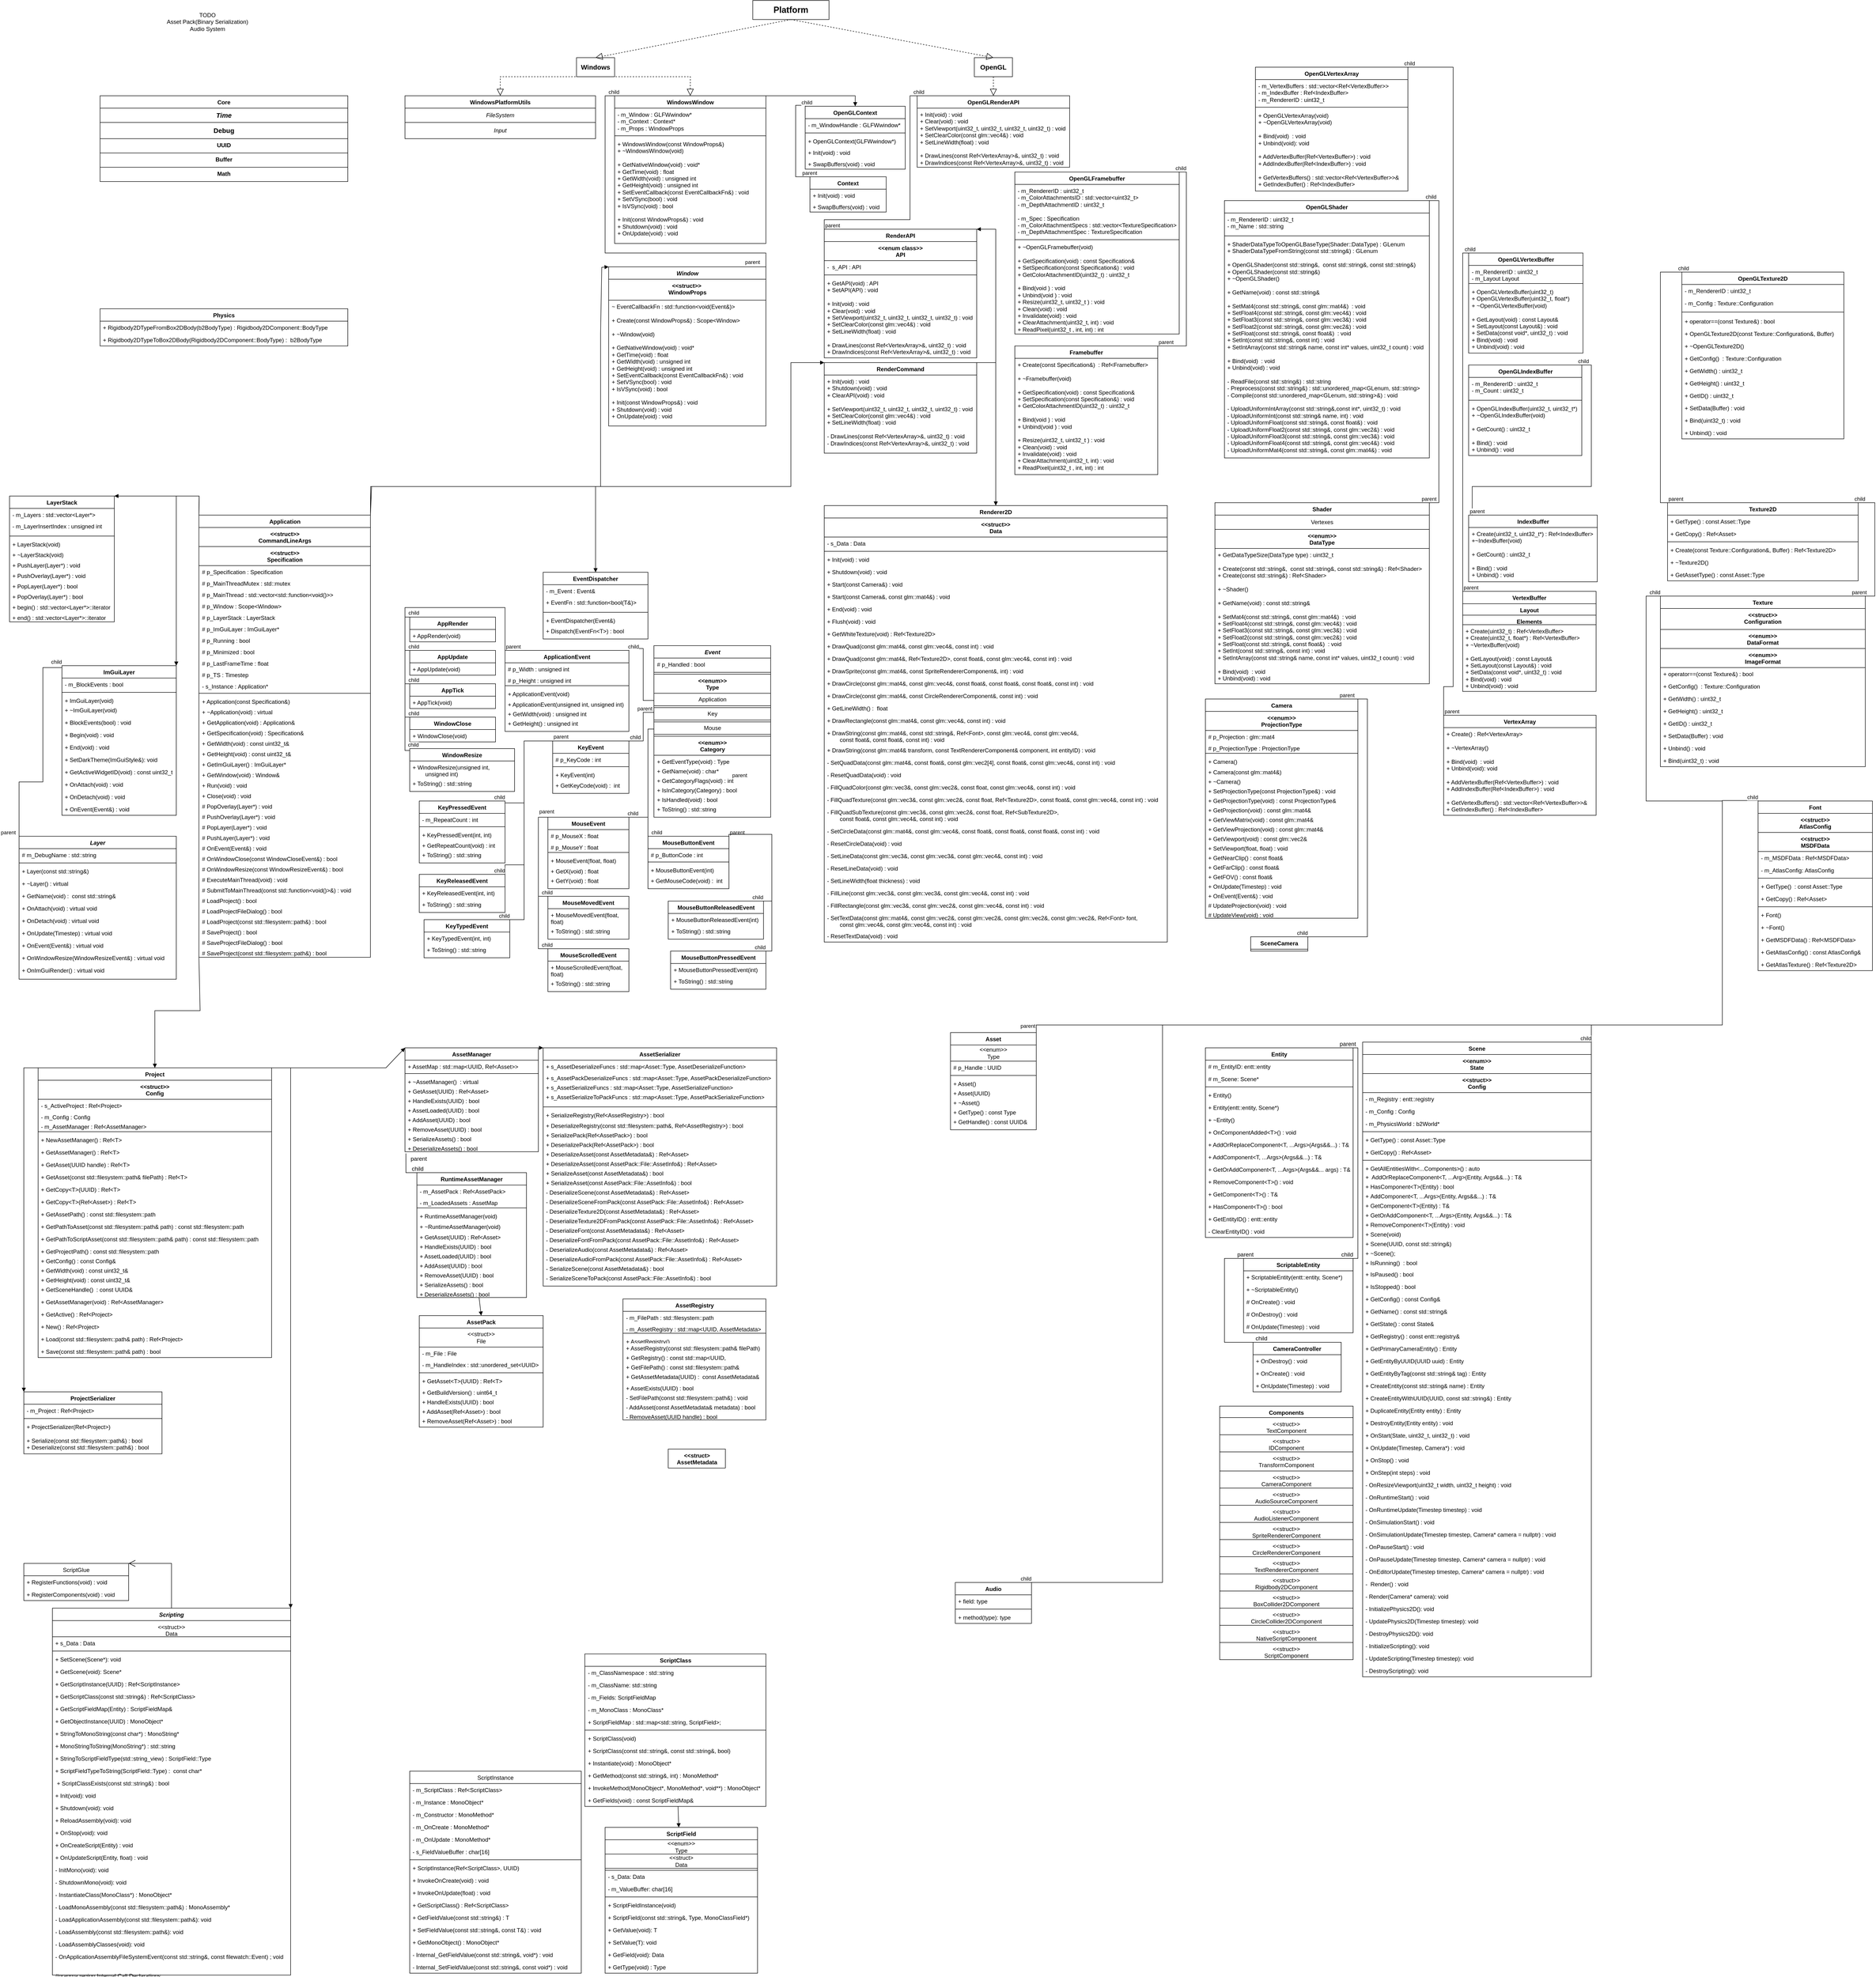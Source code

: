 <mxfile version="24.7.5" pages="2">
  <diagram name="Game-Engine-Workflow" id="HpFrq9M_KavLZmO_6Ela">
    <mxGraphModel dx="2902" dy="1008" grid="1" gridSize="10" guides="1" tooltips="1" connect="1" arrows="1" fold="1" page="1" pageScale="1" pageWidth="850" pageHeight="1100" math="0" shadow="0">
      <root>
        <mxCell id="0" />
        <mxCell id="1" parent="0" />
        <mxCell id="Rim_5R-Qdxpw6dDCHLoQ-16" value="Application&lt;div&gt;&lt;br&gt;&lt;/div&gt;" style="swimlane;fontStyle=1;align=center;verticalAlign=top;childLayout=stackLayout;horizontal=1;startSize=26;horizontalStack=0;resizeParent=1;resizeParentMax=0;resizeLast=0;collapsible=1;marginBottom=0;whiteSpace=wrap;html=1;" parent="1" vertex="1">
          <mxGeometry x="-392.5" y="1160" width="360" height="928" as="geometry">
            <mxRectangle x="-392.5" y="1160" width="100" height="40" as="alternateBounds" />
          </mxGeometry>
        </mxCell>
        <mxCell id="Rim_5R-Qdxpw6dDCHLoQ-333" value="&amp;lt;&amp;lt;struct&amp;gt;&amp;gt;&lt;div&gt;CommandLineArgs&lt;/div&gt;" style="swimlane;fontStyle=1;align=center;verticalAlign=top;childLayout=stackLayout;horizontal=1;startSize=40;horizontalStack=0;resizeParent=1;resizeParentMax=0;resizeLast=0;collapsible=1;marginBottom=0;whiteSpace=wrap;html=1;" parent="Rim_5R-Qdxpw6dDCHLoQ-16" vertex="1" collapsed="1">
          <mxGeometry y="26" width="360" height="40" as="geometry">
            <mxRectangle y="26" width="360" height="126" as="alternateBounds" />
          </mxGeometry>
        </mxCell>
        <mxCell id="VzxeDkw9QDVqfuMbEU8i-34" value="+ Count : int" style="text;strokeColor=none;fillColor=none;align=left;verticalAlign=top;spacingLeft=4;spacingRight=4;overflow=hidden;rotatable=0;points=[[0,0.5],[1,0.5]];portConstraint=eastwest;whiteSpace=wrap;html=1;" parent="Rim_5R-Qdxpw6dDCHLoQ-333" vertex="1">
          <mxGeometry y="40" width="360" height="26" as="geometry" />
        </mxCell>
        <mxCell id="Rim_5R-Qdxpw6dDCHLoQ-334" value="+ Args : char**" style="text;strokeColor=none;fillColor=none;align=left;verticalAlign=top;spacingLeft=4;spacingRight=4;overflow=hidden;rotatable=0;points=[[0,0.5],[1,0.5]];portConstraint=eastwest;whiteSpace=wrap;html=1;" parent="Rim_5R-Qdxpw6dDCHLoQ-333" vertex="1">
          <mxGeometry y="66" width="360" height="26" as="geometry" />
        </mxCell>
        <mxCell id="Rim_5R-Qdxpw6dDCHLoQ-335" value="" style="line;strokeWidth=1;fillColor=none;align=left;verticalAlign=middle;spacingTop=-1;spacingLeft=3;spacingRight=3;rotatable=0;labelPosition=right;points=[];portConstraint=eastwest;strokeColor=inherit;" parent="Rim_5R-Qdxpw6dDCHLoQ-333" vertex="1">
          <mxGeometry y="92" width="360" height="8" as="geometry" />
        </mxCell>
        <mxCell id="Rim_5R-Qdxpw6dDCHLoQ-336" value="+ operator[](int) : char*" style="text;strokeColor=none;fillColor=none;align=left;verticalAlign=top;spacingLeft=4;spacingRight=4;overflow=hidden;rotatable=0;points=[[0,0.5],[1,0.5]];portConstraint=eastwest;whiteSpace=wrap;html=1;" parent="Rim_5R-Qdxpw6dDCHLoQ-333" vertex="1">
          <mxGeometry y="100" width="360" height="26" as="geometry" />
        </mxCell>
        <mxCell id="Rim_5R-Qdxpw6dDCHLoQ-328" value="&amp;lt;&amp;lt;struct&amp;gt;&amp;gt;&lt;div&gt;Specification&lt;/div&gt;" style="swimlane;fontStyle=1;align=center;verticalAlign=top;childLayout=stackLayout;horizontal=1;startSize=40;horizontalStack=0;resizeParent=1;resizeParentMax=0;resizeLast=0;collapsible=1;marginBottom=0;whiteSpace=wrap;html=1;" parent="Rim_5R-Qdxpw6dDCHLoQ-16" vertex="1" collapsed="1">
          <mxGeometry y="66" width="360" height="40" as="geometry">
            <mxRectangle y="66" width="360" height="110" as="alternateBounds" />
          </mxGeometry>
        </mxCell>
        <mxCell id="Rim_5R-Qdxpw6dDCHLoQ-329" value="+ Name : std::string" style="text;strokeColor=none;fillColor=none;align=left;verticalAlign=top;spacingLeft=4;spacingRight=4;overflow=hidden;rotatable=0;points=[[0,0.5],[1,0.5]];portConstraint=eastwest;whiteSpace=wrap;html=1;" parent="Rim_5R-Qdxpw6dDCHLoQ-328" vertex="1">
          <mxGeometry y="40" width="360" height="20" as="geometry" />
        </mxCell>
        <mxCell id="VzxeDkw9QDVqfuMbEU8i-32" value="+ WorkingDirectory : std::string" style="text;strokeColor=none;fillColor=none;align=left;verticalAlign=top;spacingLeft=4;spacingRight=4;overflow=hidden;rotatable=0;points=[[0,0.5],[1,0.5]];portConstraint=eastwest;whiteSpace=wrap;html=1;" parent="Rim_5R-Qdxpw6dDCHLoQ-328" vertex="1">
          <mxGeometry y="60" width="360" height="24" as="geometry" />
        </mxCell>
        <mxCell id="Rim_5R-Qdxpw6dDCHLoQ-331" value="+ Args : CommandLineArgs" style="text;strokeColor=none;fillColor=none;align=left;verticalAlign=top;spacingLeft=4;spacingRight=4;overflow=hidden;rotatable=0;points=[[0,0.5],[1,0.5]];portConstraint=eastwest;whiteSpace=wrap;html=1;" parent="Rim_5R-Qdxpw6dDCHLoQ-328" vertex="1">
          <mxGeometry y="84" width="360" height="26" as="geometry" />
        </mxCell>
        <mxCell id="VzxeDkw9QDVqfuMbEU8i-20" value="&lt;div&gt;# p&lt;span style=&quot;background-color: initial;&quot;&gt;_Specification :&amp;nbsp;&lt;/span&gt;&lt;span style=&quot;background-color: initial;&quot;&gt;Specification&lt;/span&gt;&lt;/div&gt;&lt;div&gt;&lt;span style=&quot;background-color: initial;&quot;&gt;&lt;br&gt;&lt;/span&gt;&lt;/div&gt;" style="text;strokeColor=none;fillColor=none;align=left;verticalAlign=top;spacingLeft=4;spacingRight=4;overflow=hidden;rotatable=0;points=[[0,0.5],[1,0.5]];portConstraint=eastwest;whiteSpace=wrap;html=1;" parent="Rim_5R-Qdxpw6dDCHLoQ-16" vertex="1">
          <mxGeometry y="106" width="360" height="24" as="geometry" />
        </mxCell>
        <mxCell id="VzxeDkw9QDVqfuMbEU8i-18" value="# p_MainThreadMutex :&amp;nbsp;&lt;span style=&quot;background-color: initial;&quot;&gt;std::mutex&lt;/span&gt;&lt;span style=&quot;background-color: initial;&quot;&gt;&amp;nbsp;&lt;/span&gt;" style="text;strokeColor=none;fillColor=none;align=left;verticalAlign=top;spacingLeft=4;spacingRight=4;overflow=hidden;rotatable=0;points=[[0,0.5],[1,0.5]];portConstraint=eastwest;whiteSpace=wrap;html=1;" parent="Rim_5R-Qdxpw6dDCHLoQ-16" vertex="1">
          <mxGeometry y="130" width="360" height="24" as="geometry" />
        </mxCell>
        <mxCell id="VzxeDkw9QDVqfuMbEU8i-19" value="&lt;span style=&quot;background-color: initial;&quot;&gt;# p_MainThread :&amp;nbsp;&lt;/span&gt;&lt;span style=&quot;background-color: initial;&quot;&gt;std::vector&amp;lt;std::function&amp;lt;void()&amp;gt;&amp;gt;&lt;/span&gt;&lt;span style=&quot;background-color: initial;&quot;&gt;&amp;nbsp;&lt;/span&gt;" style="text;strokeColor=none;fillColor=none;align=left;verticalAlign=top;spacingLeft=4;spacingRight=4;overflow=hidden;rotatable=0;points=[[0,0.5],[1,0.5]];portConstraint=eastwest;whiteSpace=wrap;html=1;" parent="Rim_5R-Qdxpw6dDCHLoQ-16" vertex="1">
          <mxGeometry y="154" width="360" height="24" as="geometry" />
        </mxCell>
        <mxCell id="VzxeDkw9QDVqfuMbEU8i-21" value="# p&lt;span style=&quot;background-color: initial;&quot;&gt;_Window :&amp;nbsp;&lt;/span&gt;&lt;span style=&quot;background-color: initial;&quot;&gt;Scope&amp;lt;Window&amp;gt;&lt;/span&gt;" style="text;strokeColor=none;fillColor=none;align=left;verticalAlign=top;spacingLeft=4;spacingRight=4;overflow=hidden;rotatable=0;points=[[0,0.5],[1,0.5]];portConstraint=eastwest;whiteSpace=wrap;html=1;" parent="Rim_5R-Qdxpw6dDCHLoQ-16" vertex="1">
          <mxGeometry y="178" width="360" height="24" as="geometry" />
        </mxCell>
        <mxCell id="VzxeDkw9QDVqfuMbEU8i-25" value="# p_LayerStack :&amp;nbsp;&lt;span style=&quot;background-color: initial;&quot;&gt;LayerStack&lt;/span&gt;&lt;span style=&quot;background-color: initial;&quot;&gt;&amp;nbsp;&lt;/span&gt;" style="text;strokeColor=none;fillColor=none;align=left;verticalAlign=top;spacingLeft=4;spacingRight=4;overflow=hidden;rotatable=0;points=[[0,0.5],[1,0.5]];portConstraint=eastwest;whiteSpace=wrap;html=1;" parent="Rim_5R-Qdxpw6dDCHLoQ-16" vertex="1">
          <mxGeometry y="202" width="360" height="24" as="geometry" />
        </mxCell>
        <mxCell id="VzxeDkw9QDVqfuMbEU8i-26" value="# p&lt;span style=&quot;background-color: initial;&quot;&gt;_ImGuiLayer :&amp;nbsp;&lt;/span&gt;&lt;span style=&quot;background-color: initial;&quot;&gt;ImGuiLayer*&lt;/span&gt;&lt;div&gt;&lt;br&gt;&lt;/div&gt;" style="text;strokeColor=none;fillColor=none;align=left;verticalAlign=top;spacingLeft=4;spacingRight=4;overflow=hidden;rotatable=0;points=[[0,0.5],[1,0.5]];portConstraint=eastwest;whiteSpace=wrap;html=1;" parent="Rim_5R-Qdxpw6dDCHLoQ-16" vertex="1">
          <mxGeometry y="226" width="360" height="24" as="geometry" />
        </mxCell>
        <mxCell id="VzxeDkw9QDVqfuMbEU8i-27" value="# p&lt;span style=&quot;background-color: initial;&quot;&gt;_Running :&amp;nbsp;&lt;/span&gt;&lt;span style=&quot;background-color: initial;&quot;&gt;bool&lt;/span&gt;&lt;span style=&quot;background-color: initial;&quot;&gt;&amp;nbsp;&lt;/span&gt;" style="text;strokeColor=none;fillColor=none;align=left;verticalAlign=top;spacingLeft=4;spacingRight=4;overflow=hidden;rotatable=0;points=[[0,0.5],[1,0.5]];portConstraint=eastwest;whiteSpace=wrap;html=1;" parent="Rim_5R-Qdxpw6dDCHLoQ-16" vertex="1">
          <mxGeometry y="250" width="360" height="24" as="geometry" />
        </mxCell>
        <mxCell id="VzxeDkw9QDVqfuMbEU8i-24" value="# p_Minimized :&amp;nbsp;&lt;span style=&quot;background-color: initial;&quot;&gt;bool&lt;/span&gt;&lt;span style=&quot;background-color: initial;&quot;&gt;&amp;nbsp;&lt;/span&gt;" style="text;strokeColor=none;fillColor=none;align=left;verticalAlign=top;spacingLeft=4;spacingRight=4;overflow=hidden;rotatable=0;points=[[0,0.5],[1,0.5]];portConstraint=eastwest;whiteSpace=wrap;html=1;" parent="Rim_5R-Qdxpw6dDCHLoQ-16" vertex="1">
          <mxGeometry y="274" width="360" height="24" as="geometry" />
        </mxCell>
        <mxCell id="VzxeDkw9QDVqfuMbEU8i-22" value="# p&lt;span style=&quot;background-color: initial;&quot;&gt;_LastFrameTime :&amp;nbsp;&lt;/span&gt;&lt;span style=&quot;background-color: initial;&quot;&gt;float&lt;/span&gt;&lt;span style=&quot;background-color: initial;&quot;&gt;&amp;nbsp;&lt;/span&gt;&lt;div&gt;&lt;br&gt;&lt;/div&gt;" style="text;strokeColor=none;fillColor=none;align=left;verticalAlign=top;spacingLeft=4;spacingRight=4;overflow=hidden;rotatable=0;points=[[0,0.5],[1,0.5]];portConstraint=eastwest;whiteSpace=wrap;html=1;" parent="Rim_5R-Qdxpw6dDCHLoQ-16" vertex="1">
          <mxGeometry y="298" width="360" height="24" as="geometry" />
        </mxCell>
        <mxCell id="VzxeDkw9QDVqfuMbEU8i-23" value="# p&lt;span style=&quot;background-color: initial;&quot;&gt;_TS :&amp;nbsp;&lt;/span&gt;&lt;span style=&quot;background-color: initial;&quot;&gt;Timestep&lt;/span&gt;&lt;div&gt;&lt;br&gt;&lt;/div&gt;" style="text;strokeColor=none;fillColor=none;align=left;verticalAlign=top;spacingLeft=4;spacingRight=4;overflow=hidden;rotatable=0;points=[[0,0.5],[1,0.5]];portConstraint=eastwest;whiteSpace=wrap;html=1;" parent="Rim_5R-Qdxpw6dDCHLoQ-16" vertex="1">
          <mxGeometry y="322" width="360" height="24" as="geometry" />
        </mxCell>
        <mxCell id="Rim_5R-Qdxpw6dDCHLoQ-17" value="&lt;div&gt;&lt;span style=&quot;background-color: initial;&quot;&gt;- s_Instance :&amp;nbsp;&lt;/span&gt;&lt;span style=&quot;background-color: initial;&quot;&gt;Application*&lt;/span&gt;&lt;span style=&quot;background-color: initial;&quot;&gt;&amp;nbsp;&lt;/span&gt;&lt;br&gt;&lt;/div&gt;" style="text;strokeColor=none;fillColor=none;align=left;verticalAlign=top;spacingLeft=4;spacingRight=4;overflow=hidden;rotatable=0;points=[[0,0.5],[1,0.5]];portConstraint=eastwest;whiteSpace=wrap;html=1;" parent="Rim_5R-Qdxpw6dDCHLoQ-16" vertex="1">
          <mxGeometry y="346" width="360" height="24" as="geometry" />
        </mxCell>
        <mxCell id="Rim_5R-Qdxpw6dDCHLoQ-18" value="" style="line;strokeWidth=1;fillColor=none;align=left;verticalAlign=middle;spacingTop=-1;spacingLeft=3;spacingRight=3;rotatable=0;labelPosition=right;points=[];portConstraint=eastwest;strokeColor=inherit;" parent="Rim_5R-Qdxpw6dDCHLoQ-16" vertex="1">
          <mxGeometry y="370" width="360" height="8" as="geometry" />
        </mxCell>
        <mxCell id="VzxeDkw9QDVqfuMbEU8i-4" value="&lt;div&gt;+ Application(const Specification&amp;amp;)&lt;br&gt;&lt;/div&gt;" style="text;strokeColor=none;fillColor=none;align=left;verticalAlign=top;spacingLeft=4;spacingRight=4;overflow=hidden;rotatable=0;points=[[0,0.5],[1,0.5]];portConstraint=eastwest;whiteSpace=wrap;html=1;" parent="Rim_5R-Qdxpw6dDCHLoQ-16" vertex="1">
          <mxGeometry y="378" width="360" height="22" as="geometry" />
        </mxCell>
        <mxCell id="VzxeDkw9QDVqfuMbEU8i-5" value="&lt;div&gt;&lt;div&gt;+ ~Application(void) : virtual&lt;/div&gt;&lt;div&gt;&lt;br&gt;&lt;/div&gt;&lt;/div&gt;" style="text;strokeColor=none;fillColor=none;align=left;verticalAlign=top;spacingLeft=4;spacingRight=4;overflow=hidden;rotatable=0;points=[[0,0.5],[1,0.5]];portConstraint=eastwest;whiteSpace=wrap;html=1;" parent="Rim_5R-Qdxpw6dDCHLoQ-16" vertex="1">
          <mxGeometry y="400" width="360" height="22" as="geometry" />
        </mxCell>
        <mxCell id="VzxeDkw9QDVqfuMbEU8i-6" value="&lt;div&gt;&lt;span style=&quot;background-color: initial;&quot;&gt;+ GetApplication(void) :&amp;nbsp;&lt;/span&gt;&lt;span style=&quot;background-color: initial;&quot;&gt;Application&amp;amp;&lt;/span&gt;&lt;br&gt;&lt;/div&gt;" style="text;strokeColor=none;fillColor=none;align=left;verticalAlign=top;spacingLeft=4;spacingRight=4;overflow=hidden;rotatable=0;points=[[0,0.5],[1,0.5]];portConstraint=eastwest;whiteSpace=wrap;html=1;" parent="Rim_5R-Qdxpw6dDCHLoQ-16" vertex="1">
          <mxGeometry y="422" width="360" height="22" as="geometry" />
        </mxCell>
        <mxCell id="VzxeDkw9QDVqfuMbEU8i-7" value="&lt;div&gt;&lt;span style=&quot;background-color: initial;&quot;&gt;+ GetSpecification(void) :&amp;nbsp;Specification&amp;amp;&lt;/span&gt;&lt;span style=&quot;background-color: initial;&quot;&gt;&lt;/span&gt;&lt;/div&gt;&lt;div&gt;&lt;span style=&quot;background-color: initial;&quot;&gt;&lt;br&gt;&lt;/span&gt;&lt;/div&gt;" style="text;strokeColor=none;fillColor=none;align=left;verticalAlign=top;spacingLeft=4;spacingRight=4;overflow=hidden;rotatable=0;points=[[0,0.5],[1,0.5]];portConstraint=eastwest;whiteSpace=wrap;html=1;" parent="Rim_5R-Qdxpw6dDCHLoQ-16" vertex="1">
          <mxGeometry y="444" width="360" height="22" as="geometry" />
        </mxCell>
        <mxCell id="VzxeDkw9QDVqfuMbEU8i-29" value="&lt;div&gt;&lt;span style=&quot;background-color: initial;&quot;&gt;+ GetWidth(void) : const uint32_t&amp;amp;&lt;/span&gt;&lt;span style=&quot;background-color: initial;&quot;&gt;&lt;/span&gt;&lt;/div&gt;&lt;div&gt;&lt;span style=&quot;background-color: initial;&quot;&gt;&lt;br&gt;&lt;/span&gt;&lt;/div&gt;" style="text;strokeColor=none;fillColor=none;align=left;verticalAlign=top;spacingLeft=4;spacingRight=4;overflow=hidden;rotatable=0;points=[[0,0.5],[1,0.5]];portConstraint=eastwest;whiteSpace=wrap;html=1;" parent="Rim_5R-Qdxpw6dDCHLoQ-16" vertex="1">
          <mxGeometry y="466" width="360" height="22" as="geometry" />
        </mxCell>
        <mxCell id="VzxeDkw9QDVqfuMbEU8i-30" value="&lt;div&gt;&lt;span style=&quot;background-color: initial;&quot;&gt;+ GetHeight(void) : const uint32_t&amp;amp;&lt;/span&gt;&lt;span style=&quot;background-color: initial;&quot;&gt;&lt;/span&gt;&lt;/div&gt;&lt;div&gt;&lt;span style=&quot;background-color: initial;&quot;&gt;&lt;br&gt;&lt;/span&gt;&lt;/div&gt;" style="text;strokeColor=none;fillColor=none;align=left;verticalAlign=top;spacingLeft=4;spacingRight=4;overflow=hidden;rotatable=0;points=[[0,0.5],[1,0.5]];portConstraint=eastwest;whiteSpace=wrap;html=1;" parent="Rim_5R-Qdxpw6dDCHLoQ-16" vertex="1">
          <mxGeometry y="488" width="360" height="22" as="geometry" />
        </mxCell>
        <mxCell id="VzxeDkw9QDVqfuMbEU8i-9" value="&lt;div&gt;&lt;div&gt;+ GetImGuiLayer() : ImGuiLayer*&lt;br&gt;&lt;/div&gt;&lt;div&gt;&lt;br&gt;&lt;/div&gt;&lt;/div&gt;" style="text;strokeColor=none;fillColor=none;align=left;verticalAlign=top;spacingLeft=4;spacingRight=4;overflow=hidden;rotatable=0;points=[[0,0.5],[1,0.5]];portConstraint=eastwest;whiteSpace=wrap;html=1;" parent="Rim_5R-Qdxpw6dDCHLoQ-16" vertex="1">
          <mxGeometry y="510" width="360" height="22" as="geometry" />
        </mxCell>
        <mxCell id="VzxeDkw9QDVqfuMbEU8i-8" value="&lt;div&gt;&lt;span style=&quot;background-color: initial;&quot;&gt;+ GetWindow(void) :&amp;nbsp;&lt;/span&gt;&lt;span style=&quot;background-color: initial;&quot;&gt;Window&amp;amp;&lt;/span&gt;&lt;br&gt;&lt;/div&gt;" style="text;strokeColor=none;fillColor=none;align=left;verticalAlign=top;spacingLeft=4;spacingRight=4;overflow=hidden;rotatable=0;points=[[0,0.5],[1,0.5]];portConstraint=eastwest;whiteSpace=wrap;html=1;" parent="Rim_5R-Qdxpw6dDCHLoQ-16" vertex="1">
          <mxGeometry y="532" width="360" height="22" as="geometry" />
        </mxCell>
        <mxCell id="VzxeDkw9QDVqfuMbEU8i-11" value="&lt;div&gt;+ Run(void) : void&lt;br&gt;&lt;/div&gt;" style="text;strokeColor=none;fillColor=none;align=left;verticalAlign=top;spacingLeft=4;spacingRight=4;overflow=hidden;rotatable=0;points=[[0,0.5],[1,0.5]];portConstraint=eastwest;whiteSpace=wrap;html=1;" parent="Rim_5R-Qdxpw6dDCHLoQ-16" vertex="1">
          <mxGeometry y="554" width="360" height="22" as="geometry" />
        </mxCell>
        <mxCell id="VzxeDkw9QDVqfuMbEU8i-12" value="&lt;div&gt;+ Close(void) : void&lt;br&gt;&lt;/div&gt;" style="text;strokeColor=none;fillColor=none;align=left;verticalAlign=top;spacingLeft=4;spacingRight=4;overflow=hidden;rotatable=0;points=[[0,0.5],[1,0.5]];portConstraint=eastwest;whiteSpace=wrap;html=1;" parent="Rim_5R-Qdxpw6dDCHLoQ-16" vertex="1">
          <mxGeometry y="576" width="360" height="22" as="geometry" />
        </mxCell>
        <mxCell id="VzxeDkw9QDVqfuMbEU8i-16" value="&lt;div&gt;&lt;span style=&quot;background-color: initial;&quot;&gt;#&lt;/span&gt;&lt;span style=&quot;background-color: initial;&quot;&gt;&amp;nbsp;PopOverlay(Layer*) :&amp;nbsp;void&lt;/span&gt;&lt;span style=&quot;background-color: initial;&quot;&gt;&lt;/span&gt;&lt;/div&gt;&lt;div&gt;&lt;span style=&quot;background-color: initial;&quot;&gt;&lt;br&gt;&lt;/span&gt;&lt;/div&gt;" style="text;strokeColor=none;fillColor=none;align=left;verticalAlign=top;spacingLeft=4;spacingRight=4;overflow=hidden;rotatable=0;points=[[0,0.5],[1,0.5]];portConstraint=eastwest;whiteSpace=wrap;html=1;" parent="Rim_5R-Qdxpw6dDCHLoQ-16" vertex="1">
          <mxGeometry y="598" width="360" height="22" as="geometry" />
        </mxCell>
        <mxCell id="VzxeDkw9QDVqfuMbEU8i-14" value="&lt;div&gt;&lt;span style=&quot;background-color: initial;&quot;&gt;#&lt;/span&gt;&amp;nbsp;PushOverlay(Layer*) :&amp;nbsp;&lt;span style=&quot;background-color: initial;&quot;&gt;void&lt;/span&gt;&lt;br&gt;&lt;/div&gt;" style="text;strokeColor=none;fillColor=none;align=left;verticalAlign=top;spacingLeft=4;spacingRight=4;overflow=hidden;rotatable=0;points=[[0,0.5],[1,0.5]];portConstraint=eastwest;whiteSpace=wrap;html=1;" parent="Rim_5R-Qdxpw6dDCHLoQ-16" vertex="1">
          <mxGeometry y="620" width="360" height="22" as="geometry" />
        </mxCell>
        <mxCell id="VzxeDkw9QDVqfuMbEU8i-15" value="&lt;div&gt;&lt;span style=&quot;background-color: initial;&quot;&gt;#&lt;/span&gt;&lt;span style=&quot;background-color: initial;&quot;&gt;&amp;nbsp;PopLayer(Layer*) :&amp;nbsp;&lt;/span&gt;&lt;span style=&quot;background-color: initial;&quot;&gt;void&lt;/span&gt;&lt;br&gt;&lt;/div&gt;" style="text;strokeColor=none;fillColor=none;align=left;verticalAlign=top;spacingLeft=4;spacingRight=4;overflow=hidden;rotatable=0;points=[[0,0.5],[1,0.5]];portConstraint=eastwest;whiteSpace=wrap;html=1;" parent="Rim_5R-Qdxpw6dDCHLoQ-16" vertex="1">
          <mxGeometry y="642" width="360" height="22" as="geometry" />
        </mxCell>
        <mxCell id="VzxeDkw9QDVqfuMbEU8i-13" value="&lt;div&gt;&lt;span style=&quot;background-color: initial;&quot;&gt;#&lt;/span&gt;&amp;nbsp;PushLayer(Layer*) : void&lt;br&gt;&lt;/div&gt;" style="text;strokeColor=none;fillColor=none;align=left;verticalAlign=top;spacingLeft=4;spacingRight=4;overflow=hidden;rotatable=0;points=[[0,0.5],[1,0.5]];portConstraint=eastwest;whiteSpace=wrap;html=1;" parent="Rim_5R-Qdxpw6dDCHLoQ-16" vertex="1">
          <mxGeometry y="664" width="360" height="22" as="geometry" />
        </mxCell>
        <mxCell id="VzxeDkw9QDVqfuMbEU8i-10" value="&lt;div&gt;&lt;span style=&quot;background-color: initial;&quot;&gt;#&lt;/span&gt;&lt;span style=&quot;background-color: initial;&quot;&gt;&amp;nbsp;OnEvent(Event&amp;amp;) :&amp;nbsp;&lt;/span&gt;&lt;span style=&quot;background-color: initial;&quot;&gt;void&lt;/span&gt;&lt;span style=&quot;background-color: initial;&quot;&gt;&amp;nbsp;&lt;/span&gt;&lt;br&gt;&lt;/div&gt;" style="text;strokeColor=none;fillColor=none;align=left;verticalAlign=top;spacingLeft=4;spacingRight=4;overflow=hidden;rotatable=0;points=[[0,0.5],[1,0.5]];portConstraint=eastwest;whiteSpace=wrap;html=1;" parent="Rim_5R-Qdxpw6dDCHLoQ-16" vertex="1">
          <mxGeometry y="686" width="360" height="22" as="geometry" />
        </mxCell>
        <mxCell id="VzxeDkw9QDVqfuMbEU8i-1" value="&lt;div&gt;&lt;span style=&quot;background-color: initial;&quot;&gt;#&lt;/span&gt;&lt;span style=&quot;white-space: normal;&quot;&gt;&amp;nbsp;OnWindowClose(const WindowCloseEvent&amp;amp;) :&amp;nbsp;&lt;/span&gt;&lt;span style=&quot;background-color: initial;&quot;&gt;bool&lt;/span&gt;&lt;span style=&quot;background-color: initial;&quot;&gt;&amp;nbsp;&lt;/span&gt;&lt;span style=&quot;background-color: initial;&quot;&gt;&amp;nbsp;&lt;/span&gt;&lt;/div&gt;" style="text;strokeColor=none;fillColor=none;align=left;verticalAlign=top;spacingLeft=4;spacingRight=4;overflow=hidden;rotatable=0;points=[[0,0.5],[1,0.5]];portConstraint=eastwest;whiteSpace=wrap;html=1;" parent="Rim_5R-Qdxpw6dDCHLoQ-16" vertex="1">
          <mxGeometry y="708" width="360" height="22" as="geometry" />
        </mxCell>
        <mxCell id="VzxeDkw9QDVqfuMbEU8i-2" value="#&lt;span style=&quot;background-color: initial;&quot;&gt;&amp;nbsp;OnWindowResize(const WindowResizeEvent&amp;amp;) :&amp;nbsp;&lt;/span&gt;&lt;span style=&quot;background-color: initial;&quot;&gt;bool&lt;/span&gt;&lt;span style=&quot;background-color: initial;&quot;&gt;&amp;nbsp;&lt;/span&gt;" style="text;strokeColor=none;fillColor=none;align=left;verticalAlign=top;spacingLeft=4;spacingRight=4;overflow=hidden;rotatable=0;points=[[0,0.5],[1,0.5]];portConstraint=eastwest;whiteSpace=wrap;html=1;" parent="Rim_5R-Qdxpw6dDCHLoQ-16" vertex="1">
          <mxGeometry y="730" width="360" height="22" as="geometry" />
        </mxCell>
        <mxCell id="VzxeDkw9QDVqfuMbEU8i-3" value="&lt;div&gt;&lt;span style=&quot;background-color: initial;&quot;&gt;#&lt;/span&gt;&lt;span style=&quot;background-color: initial;&quot;&gt;&amp;nbsp;ExecuteMainThread(void) : void&lt;/span&gt;&lt;br&gt;&lt;/div&gt;&lt;div&gt;&lt;span style=&quot;background-color: initial;&quot;&gt;&lt;br&gt;&lt;/span&gt;&lt;/div&gt;" style="text;strokeColor=none;fillColor=none;align=left;verticalAlign=top;spacingLeft=4;spacingRight=4;overflow=hidden;rotatable=0;points=[[0,0.5],[1,0.5]];portConstraint=eastwest;whiteSpace=wrap;html=1;" parent="Rim_5R-Qdxpw6dDCHLoQ-16" vertex="1">
          <mxGeometry y="752" width="360" height="22" as="geometry" />
        </mxCell>
        <mxCell id="VzxeDkw9QDVqfuMbEU8i-17" value="&lt;div&gt;&lt;span style=&quot;background-color: initial;&quot;&gt;# SubmitToMainThread(const std::function&amp;lt;void()&amp;gt;&amp;amp;) :&amp;nbsp;&lt;/span&gt;&lt;span style=&quot;background-color: initial;&quot;&gt;void&lt;/span&gt;&lt;span style=&quot;background-color: initial;&quot;&gt;&amp;nbsp;&lt;/span&gt;&lt;br&gt;&lt;/div&gt;" style="text;strokeColor=none;fillColor=none;align=left;verticalAlign=top;spacingLeft=4;spacingRight=4;overflow=hidden;rotatable=0;points=[[0,0.5],[1,0.5]];portConstraint=eastwest;whiteSpace=wrap;html=1;" parent="Rim_5R-Qdxpw6dDCHLoQ-16" vertex="1">
          <mxGeometry y="774" width="360" height="22" as="geometry" />
        </mxCell>
        <mxCell id="VzxeDkw9QDVqfuMbEU8i-35" value="&lt;div&gt;&lt;span style=&quot;background-color: initial;&quot;&gt;# LoadProject() : bool&lt;/span&gt;&lt;br&gt;&lt;/div&gt;" style="text;strokeColor=none;fillColor=none;align=left;verticalAlign=top;spacingLeft=4;spacingRight=4;overflow=hidden;rotatable=0;points=[[0,0.5],[1,0.5]];portConstraint=eastwest;whiteSpace=wrap;html=1;" parent="Rim_5R-Qdxpw6dDCHLoQ-16" vertex="1">
          <mxGeometry y="796" width="360" height="22" as="geometry" />
        </mxCell>
        <mxCell id="VzxeDkw9QDVqfuMbEU8i-36" value="&lt;div&gt;# LoadProjectFileDialog() : bool&lt;/div&gt;" style="text;strokeColor=none;fillColor=none;align=left;verticalAlign=top;spacingLeft=4;spacingRight=4;overflow=hidden;rotatable=0;points=[[0,0.5],[1,0.5]];portConstraint=eastwest;whiteSpace=wrap;html=1;" parent="Rim_5R-Qdxpw6dDCHLoQ-16" vertex="1">
          <mxGeometry y="818" width="360" height="22" as="geometry" />
        </mxCell>
        <mxCell id="VzxeDkw9QDVqfuMbEU8i-37" value="&lt;div&gt;# LoadProject(const std::filesystem::path&amp;amp;) : bool&lt;br&gt;&lt;/div&gt;" style="text;strokeColor=none;fillColor=none;align=left;verticalAlign=top;spacingLeft=4;spacingRight=4;overflow=hidden;rotatable=0;points=[[0,0.5],[1,0.5]];portConstraint=eastwest;whiteSpace=wrap;html=1;" parent="Rim_5R-Qdxpw6dDCHLoQ-16" vertex="1">
          <mxGeometry y="840" width="360" height="22" as="geometry" />
        </mxCell>
        <mxCell id="VzxeDkw9QDVqfuMbEU8i-43" value="&lt;div&gt;&lt;span style=&quot;background-color: initial;&quot;&gt;# SaveProject() : bool&lt;/span&gt;&lt;br&gt;&lt;/div&gt;" style="text;strokeColor=none;fillColor=none;align=left;verticalAlign=top;spacingLeft=4;spacingRight=4;overflow=hidden;rotatable=0;points=[[0,0.5],[1,0.5]];portConstraint=eastwest;whiteSpace=wrap;html=1;" parent="Rim_5R-Qdxpw6dDCHLoQ-16" vertex="1">
          <mxGeometry y="862" width="360" height="22" as="geometry" />
        </mxCell>
        <mxCell id="VzxeDkw9QDVqfuMbEU8i-42" value="&lt;div&gt;# SaveProjectFileDialog() : bool&lt;/div&gt;" style="text;strokeColor=none;fillColor=none;align=left;verticalAlign=top;spacingLeft=4;spacingRight=4;overflow=hidden;rotatable=0;points=[[0,0.5],[1,0.5]];portConstraint=eastwest;whiteSpace=wrap;html=1;" parent="Rim_5R-Qdxpw6dDCHLoQ-16" vertex="1">
          <mxGeometry y="884" width="360" height="22" as="geometry" />
        </mxCell>
        <mxCell id="VzxeDkw9QDVqfuMbEU8i-41" value="&lt;div&gt;# SaveProject(const std::filesystem::path&amp;amp;) : bool&lt;br&gt;&lt;/div&gt;" style="text;strokeColor=none;fillColor=none;align=left;verticalAlign=top;spacingLeft=4;spacingRight=4;overflow=hidden;rotatable=0;points=[[0,0.5],[1,0.5]];portConstraint=eastwest;whiteSpace=wrap;html=1;" parent="Rim_5R-Qdxpw6dDCHLoQ-16" vertex="1">
          <mxGeometry y="906" width="360" height="22" as="geometry" />
        </mxCell>
        <mxCell id="Rim_5R-Qdxpw6dDCHLoQ-30" value="&lt;i&gt;Layer&lt;/i&gt;" style="swimlane;fontStyle=1;align=center;verticalAlign=top;childLayout=stackLayout;horizontal=1;startSize=26;horizontalStack=0;resizeParent=1;resizeParentMax=0;resizeLast=0;collapsible=1;marginBottom=0;whiteSpace=wrap;html=1;" parent="1" vertex="1">
          <mxGeometry x="-770" y="1834" width="330" height="300" as="geometry" />
        </mxCell>
        <mxCell id="Rim_5R-Qdxpw6dDCHLoQ-31" value="# m_DebugName : std::string" style="text;strokeColor=none;fillColor=none;align=left;verticalAlign=top;spacingLeft=4;spacingRight=4;overflow=hidden;rotatable=0;points=[[0,0.5],[1,0.5]];portConstraint=eastwest;whiteSpace=wrap;html=1;" parent="Rim_5R-Qdxpw6dDCHLoQ-30" vertex="1">
          <mxGeometry y="26" width="330" height="26" as="geometry" />
        </mxCell>
        <mxCell id="Rim_5R-Qdxpw6dDCHLoQ-32" value="" style="line;strokeWidth=1;fillColor=none;align=left;verticalAlign=middle;spacingTop=-1;spacingLeft=3;spacingRight=3;rotatable=0;labelPosition=right;points=[];portConstraint=eastwest;strokeColor=inherit;" parent="Rim_5R-Qdxpw6dDCHLoQ-30" vertex="1">
          <mxGeometry y="52" width="330" height="8" as="geometry" />
        </mxCell>
        <mxCell id="IL22YzNzUEpvgWf9JWN4-18" value="+ Layer(const std::string&amp;amp;)" style="text;strokeColor=none;fillColor=none;align=left;verticalAlign=top;spacingLeft=4;spacingRight=4;overflow=hidden;rotatable=0;points=[[0,0.5],[1,0.5]];portConstraint=eastwest;whiteSpace=wrap;html=1;" parent="Rim_5R-Qdxpw6dDCHLoQ-30" vertex="1">
          <mxGeometry y="60" width="330" height="26" as="geometry" />
        </mxCell>
        <mxCell id="IL22YzNzUEpvgWf9JWN4-19" value="+ ~Layer() : virtual" style="text;strokeColor=none;fillColor=none;align=left;verticalAlign=top;spacingLeft=4;spacingRight=4;overflow=hidden;rotatable=0;points=[[0,0.5],[1,0.5]];portConstraint=eastwest;whiteSpace=wrap;html=1;" parent="Rim_5R-Qdxpw6dDCHLoQ-30" vertex="1">
          <mxGeometry y="86" width="330" height="26" as="geometry" />
        </mxCell>
        <mxCell id="IL22YzNzUEpvgWf9JWN4-26" value="&lt;div&gt;+ GetName(void) :&amp;nbsp;&lt;span style=&quot;background-color: initial;&quot;&gt;&amp;nbsp;&lt;/span&gt;&lt;span style=&quot;background-color: initial;&quot;&gt;const std::string&amp;amp;&lt;/span&gt;&lt;span style=&quot;background-color: initial;&quot;&gt;&lt;br&gt;&lt;/span&gt;&lt;/div&gt;&lt;div&gt;&lt;span style=&quot;background-color: initial;&quot;&gt;&lt;br&gt;&lt;/span&gt;&lt;/div&gt;" style="text;strokeColor=none;fillColor=none;align=left;verticalAlign=top;spacingLeft=4;spacingRight=4;overflow=hidden;rotatable=0;points=[[0,0.5],[1,0.5]];portConstraint=eastwest;whiteSpace=wrap;html=1;" parent="Rim_5R-Qdxpw6dDCHLoQ-30" vertex="1">
          <mxGeometry y="112" width="330" height="26" as="geometry" />
        </mxCell>
        <mxCell id="IL22YzNzUEpvgWf9JWN4-27" value="&lt;div&gt;+ OnAttach(void) : virtual void&lt;br&gt;&lt;/div&gt;" style="text;strokeColor=none;fillColor=none;align=left;verticalAlign=top;spacingLeft=4;spacingRight=4;overflow=hidden;rotatable=0;points=[[0,0.5],[1,0.5]];portConstraint=eastwest;whiteSpace=wrap;html=1;" parent="Rim_5R-Qdxpw6dDCHLoQ-30" vertex="1">
          <mxGeometry y="138" width="330" height="26" as="geometry" />
        </mxCell>
        <mxCell id="IL22YzNzUEpvgWf9JWN4-28" value="&lt;div&gt;+ OnDetach(void) :&amp;nbsp;&lt;span style=&quot;background-color: initial;&quot;&gt;virtual void&lt;/span&gt;&lt;span style=&quot;background-color: initial;&quot;&gt;&amp;nbsp;&lt;/span&gt;&lt;br&gt;&lt;/div&gt;" style="text;strokeColor=none;fillColor=none;align=left;verticalAlign=top;spacingLeft=4;spacingRight=4;overflow=hidden;rotatable=0;points=[[0,0.5],[1,0.5]];portConstraint=eastwest;whiteSpace=wrap;html=1;" parent="Rim_5R-Qdxpw6dDCHLoQ-30" vertex="1">
          <mxGeometry y="164" width="330" height="26" as="geometry" />
        </mxCell>
        <mxCell id="IL22YzNzUEpvgWf9JWN4-29" value="&lt;div&gt;+ OnUpdate(Timestep) :&amp;nbsp;&lt;span style=&quot;background-color: initial;&quot;&gt;virtual void&lt;/span&gt;&lt;span style=&quot;background-color: initial;&quot;&gt;&amp;nbsp;&lt;/span&gt;&lt;br&gt;&lt;/div&gt;" style="text;strokeColor=none;fillColor=none;align=left;verticalAlign=top;spacingLeft=4;spacingRight=4;overflow=hidden;rotatable=0;points=[[0,0.5],[1,0.5]];portConstraint=eastwest;whiteSpace=wrap;html=1;" parent="Rim_5R-Qdxpw6dDCHLoQ-30" vertex="1">
          <mxGeometry y="190" width="330" height="26" as="geometry" />
        </mxCell>
        <mxCell id="IL22YzNzUEpvgWf9JWN4-30" value="&lt;div&gt;&lt;div&gt;&lt;span style=&quot;background-color: initial;&quot;&gt;+ OnEvent(Event&amp;amp;) :&amp;nbsp;&lt;/span&gt;&lt;span style=&quot;background-color: initial;&quot;&gt;virtual void&lt;/span&gt;&lt;span style=&quot;background-color: initial;&quot;&gt;&amp;nbsp;&lt;/span&gt;&lt;/div&gt;&lt;/div&gt;&lt;div&gt;&lt;span style=&quot;background-color: initial;&quot;&gt;&lt;br&gt;&lt;/span&gt;&lt;/div&gt;" style="text;strokeColor=none;fillColor=none;align=left;verticalAlign=top;spacingLeft=4;spacingRight=4;overflow=hidden;rotatable=0;points=[[0,0.5],[1,0.5]];portConstraint=eastwest;whiteSpace=wrap;html=1;" parent="Rim_5R-Qdxpw6dDCHLoQ-30" vertex="1">
          <mxGeometry y="216" width="330" height="26" as="geometry" />
        </mxCell>
        <mxCell id="IL22YzNzUEpvgWf9JWN4-31" value="&lt;div&gt;&lt;div&gt;&lt;div&gt;&lt;span style=&quot;background-color: initial;&quot;&gt;+ OnWindowResize(WindowResizeEvent&amp;amp;) :&amp;nbsp;&lt;/span&gt;&lt;span style=&quot;background-color: initial;&quot;&gt;virtual void&lt;/span&gt;&lt;br&gt;&lt;/div&gt;&lt;/div&gt;&lt;/div&gt;&lt;div&gt;&lt;span style=&quot;background-color: initial;&quot;&gt;&lt;br&gt;&lt;/span&gt;&lt;/div&gt;" style="text;strokeColor=none;fillColor=none;align=left;verticalAlign=top;spacingLeft=4;spacingRight=4;overflow=hidden;rotatable=0;points=[[0,0.5],[1,0.5]];portConstraint=eastwest;whiteSpace=wrap;html=1;" parent="Rim_5R-Qdxpw6dDCHLoQ-30" vertex="1">
          <mxGeometry y="242" width="330" height="26" as="geometry" />
        </mxCell>
        <mxCell id="Rim_5R-Qdxpw6dDCHLoQ-33" value="&lt;div&gt;&lt;span style=&quot;background-color: initial;&quot;&gt;+ OnImGuiRender() :&amp;nbsp;&lt;/span&gt;&lt;span style=&quot;background-color: initial;&quot;&gt;virtual void&lt;/span&gt;&lt;span style=&quot;background-color: initial;&quot;&gt;&amp;nbsp;&lt;/span&gt;&lt;br&gt;&lt;/div&gt;&lt;div&gt;&lt;br&gt;&lt;/div&gt;" style="text;strokeColor=none;fillColor=none;align=left;verticalAlign=top;spacingLeft=4;spacingRight=4;overflow=hidden;rotatable=0;points=[[0,0.5],[1,0.5]];portConstraint=eastwest;whiteSpace=wrap;html=1;" parent="Rim_5R-Qdxpw6dDCHLoQ-30" vertex="1">
          <mxGeometry y="268" width="330" height="32" as="geometry" />
        </mxCell>
        <mxCell id="Rim_5R-Qdxpw6dDCHLoQ-42" value="ImGuiLayer" style="swimlane;fontStyle=1;align=center;verticalAlign=top;childLayout=stackLayout;horizontal=1;startSize=26;horizontalStack=0;resizeParent=1;resizeParentMax=0;resizeLast=0;collapsible=1;marginBottom=0;whiteSpace=wrap;html=1;" parent="1" vertex="1">
          <mxGeometry x="-680" y="1476" width="240" height="314" as="geometry" />
        </mxCell>
        <mxCell id="Rim_5R-Qdxpw6dDCHLoQ-43" value="- m_BlockEvents : bool&amp;nbsp;" style="text;strokeColor=none;fillColor=none;align=left;verticalAlign=top;spacingLeft=4;spacingRight=4;overflow=hidden;rotatable=0;points=[[0,0.5],[1,0.5]];portConstraint=eastwest;whiteSpace=wrap;html=1;" parent="Rim_5R-Qdxpw6dDCHLoQ-42" vertex="1">
          <mxGeometry y="26" width="240" height="26" as="geometry" />
        </mxCell>
        <mxCell id="Rim_5R-Qdxpw6dDCHLoQ-44" value="" style="line;strokeWidth=1;fillColor=none;align=left;verticalAlign=middle;spacingTop=-1;spacingLeft=3;spacingRight=3;rotatable=0;labelPosition=right;points=[];portConstraint=eastwest;strokeColor=inherit;" parent="Rim_5R-Qdxpw6dDCHLoQ-42" vertex="1">
          <mxGeometry y="52" width="240" height="8" as="geometry" />
        </mxCell>
        <mxCell id="Rim_5R-Qdxpw6dDCHLoQ-45" value="&lt;div&gt;&lt;span style=&quot;white-space: normal;&quot;&gt;+ ImGuiLayer(void)&lt;/span&gt;&lt;/div&gt;&lt;div&gt;&lt;span style=&quot;background-color: initial;&quot;&gt;&amp;nbsp;&lt;/span&gt;&lt;br&gt;&lt;/div&gt;&lt;div&gt;&lt;br&gt;&lt;/div&gt;" style="text;strokeColor=none;fillColor=none;align=left;verticalAlign=top;spacingLeft=4;spacingRight=4;overflow=hidden;rotatable=0;points=[[0,0.5],[1,0.5]];portConstraint=eastwest;whiteSpace=wrap;html=1;" parent="Rim_5R-Qdxpw6dDCHLoQ-42" vertex="1">
          <mxGeometry y="60" width="240" height="20" as="geometry" />
        </mxCell>
        <mxCell id="IL22YzNzUEpvgWf9JWN4-9" value="&lt;div&gt;+&lt;span style=&quot;background-color: initial;&quot;&gt;&amp;nbsp;~ImGuiLayer(void)&lt;/span&gt;&lt;/div&gt;&lt;div&gt;&lt;span style=&quot;background-color: initial;&quot;&gt;&lt;br&gt;&lt;/span&gt;&lt;/div&gt;" style="text;strokeColor=none;fillColor=none;align=left;verticalAlign=top;spacingLeft=4;spacingRight=4;overflow=hidden;rotatable=0;points=[[0,0.5],[1,0.5]];portConstraint=eastwest;whiteSpace=wrap;html=1;" parent="Rim_5R-Qdxpw6dDCHLoQ-42" vertex="1">
          <mxGeometry y="80" width="240" height="26" as="geometry" />
        </mxCell>
        <mxCell id="IL22YzNzUEpvgWf9JWN4-10" value="+ BlockEvents(bool) :&amp;nbsp;&lt;span style=&quot;background-color: initial;&quot;&gt;void&lt;/span&gt;" style="text;strokeColor=none;fillColor=none;align=left;verticalAlign=top;spacingLeft=4;spacingRight=4;overflow=hidden;rotatable=0;points=[[0,0.5],[1,0.5]];portConstraint=eastwest;whiteSpace=wrap;html=1;" parent="Rim_5R-Qdxpw6dDCHLoQ-42" vertex="1">
          <mxGeometry y="106" width="240" height="26" as="geometry" />
        </mxCell>
        <mxCell id="IL22YzNzUEpvgWf9JWN4-11" value="+ Begin(&lt;span style=&quot;background-color: initial;&quot;&gt;void&lt;/span&gt;&lt;span style=&quot;background-color: initial;&quot;&gt;) :&amp;nbsp;&lt;/span&gt;&lt;span style=&quot;background-color: initial;&quot;&gt;void&lt;/span&gt;&lt;span style=&quot;background-color: initial;&quot;&gt;&amp;nbsp;&lt;/span&gt;" style="text;strokeColor=none;fillColor=none;align=left;verticalAlign=top;spacingLeft=4;spacingRight=4;overflow=hidden;rotatable=0;points=[[0,0.5],[1,0.5]];portConstraint=eastwest;whiteSpace=wrap;html=1;" parent="Rim_5R-Qdxpw6dDCHLoQ-42" vertex="1">
          <mxGeometry y="132" width="240" height="26" as="geometry" />
        </mxCell>
        <mxCell id="IL22YzNzUEpvgWf9JWN4-12" value="&lt;div&gt;+ End(&lt;span style=&quot;background-color: initial;&quot;&gt;void&lt;/span&gt;&lt;span style=&quot;background-color: initial;&quot;&gt;) :&amp;nbsp;&lt;/span&gt;&lt;span style=&quot;background-color: initial;&quot;&gt;void&lt;/span&gt;&lt;span style=&quot;background-color: initial;&quot;&gt;&amp;nbsp;&lt;/span&gt;&lt;/div&gt;&lt;div&gt;&lt;br&gt;&lt;/div&gt;" style="text;strokeColor=none;fillColor=none;align=left;verticalAlign=top;spacingLeft=4;spacingRight=4;overflow=hidden;rotatable=0;points=[[0,0.5],[1,0.5]];portConstraint=eastwest;whiteSpace=wrap;html=1;" parent="Rim_5R-Qdxpw6dDCHLoQ-42" vertex="1">
          <mxGeometry y="158" width="240" height="26" as="geometry" />
        </mxCell>
        <mxCell id="IL22YzNzUEpvgWf9JWN4-13" value="&lt;div&gt;+ SetDarkTheme(ImGuiStyle&amp;amp;):&amp;nbsp;&lt;span style=&quot;background-color: initial;&quot;&gt;void&lt;/span&gt;&lt;span style=&quot;background-color: initial;&quot;&gt;&amp;nbsp;&lt;/span&gt;&lt;/div&gt;&lt;div&gt;&lt;br&gt;&lt;/div&gt;" style="text;strokeColor=none;fillColor=none;align=left;verticalAlign=top;spacingLeft=4;spacingRight=4;overflow=hidden;rotatable=0;points=[[0,0.5],[1,0.5]];portConstraint=eastwest;whiteSpace=wrap;html=1;" parent="Rim_5R-Qdxpw6dDCHLoQ-42" vertex="1">
          <mxGeometry y="184" width="240" height="26" as="geometry" />
        </mxCell>
        <mxCell id="IL22YzNzUEpvgWf9JWN4-14" value="&lt;div&gt;+ GetActiveWidgetID(void) :&amp;nbsp;&lt;span style=&quot;background-color: initial;&quot;&gt;const&amp;nbsp;&lt;/span&gt;&lt;span style=&quot;background-color: initial;&quot;&gt;uint32_t&lt;/span&gt;&lt;/div&gt;&lt;div&gt;&lt;br&gt;&lt;/div&gt;" style="text;strokeColor=none;fillColor=none;align=left;verticalAlign=top;spacingLeft=4;spacingRight=4;overflow=hidden;rotatable=0;points=[[0,0.5],[1,0.5]];portConstraint=eastwest;whiteSpace=wrap;html=1;" parent="Rim_5R-Qdxpw6dDCHLoQ-42" vertex="1">
          <mxGeometry y="210" width="240" height="26" as="geometry" />
        </mxCell>
        <mxCell id="IL22YzNzUEpvgWf9JWN4-15" value="&lt;span style=&quot;background-color: initial;&quot;&gt;+ OnAttach(&lt;/span&gt;&lt;span style=&quot;background-color: initial;&quot;&gt;void&lt;/span&gt;&lt;span style=&quot;background-color: initial;&quot;&gt;) : void&lt;/span&gt;" style="text;strokeColor=none;fillColor=none;align=left;verticalAlign=top;spacingLeft=4;spacingRight=4;overflow=hidden;rotatable=0;points=[[0,0.5],[1,0.5]];portConstraint=eastwest;whiteSpace=wrap;html=1;" parent="Rim_5R-Qdxpw6dDCHLoQ-42" vertex="1">
          <mxGeometry y="236" width="240" height="26" as="geometry" />
        </mxCell>
        <mxCell id="IL22YzNzUEpvgWf9JWN4-16" value="&lt;span style=&quot;background-color: initial;&quot;&gt;+ OnDetach(&lt;/span&gt;&lt;span style=&quot;background-color: initial;&quot;&gt;void&lt;/span&gt;&lt;span style=&quot;background-color: initial;&quot;&gt;) :&amp;nbsp;&lt;/span&gt;&lt;span style=&quot;background-color: initial;&quot;&gt;void&lt;/span&gt;&lt;span style=&quot;background-color: initial;&quot;&gt;&amp;nbsp;&lt;/span&gt;" style="text;strokeColor=none;fillColor=none;align=left;verticalAlign=top;spacingLeft=4;spacingRight=4;overflow=hidden;rotatable=0;points=[[0,0.5],[1,0.5]];portConstraint=eastwest;whiteSpace=wrap;html=1;" parent="Rim_5R-Qdxpw6dDCHLoQ-42" vertex="1">
          <mxGeometry y="262" width="240" height="26" as="geometry" />
        </mxCell>
        <mxCell id="IL22YzNzUEpvgWf9JWN4-17" value="+ OnEvent(Event&amp;amp;) :&amp;nbsp;void&amp;nbsp;" style="text;strokeColor=none;fillColor=none;align=left;verticalAlign=top;spacingLeft=4;spacingRight=4;overflow=hidden;rotatable=0;points=[[0,0.5],[1,0.5]];portConstraint=eastwest;whiteSpace=wrap;html=1;" parent="Rim_5R-Qdxpw6dDCHLoQ-42" vertex="1">
          <mxGeometry y="288" width="240" height="26" as="geometry" />
        </mxCell>
        <mxCell id="Rim_5R-Qdxpw6dDCHLoQ-55" value="LayerStack" style="swimlane;fontStyle=1;align=center;verticalAlign=top;childLayout=stackLayout;horizontal=1;startSize=26;horizontalStack=0;resizeParent=1;resizeParentMax=0;resizeLast=0;collapsible=1;marginBottom=0;whiteSpace=wrap;html=1;" parent="1" vertex="1">
          <mxGeometry x="-790" y="1120" width="220" height="264" as="geometry" />
        </mxCell>
        <mxCell id="Rim_5R-Qdxpw6dDCHLoQ-56" value="- m_Layers :&amp;nbsp;&lt;span style=&quot;background-color: initial;&quot;&gt;std::vector&amp;lt;Layer*&amp;gt;&lt;br&gt;&lt;/span&gt;" style="text;strokeColor=none;fillColor=none;align=left;verticalAlign=top;spacingLeft=4;spacingRight=4;overflow=hidden;rotatable=0;points=[[0,0.5],[1,0.5]];portConstraint=eastwest;whiteSpace=wrap;html=1;" parent="Rim_5R-Qdxpw6dDCHLoQ-55" vertex="1">
          <mxGeometry y="26" width="220" height="24" as="geometry" />
        </mxCell>
        <mxCell id="IL22YzNzUEpvgWf9JWN4-1" value="&lt;div&gt;&lt;span style=&quot;background-color: initial;&quot;&gt;- m_LayerInsertIndex :&amp;nbsp;&lt;/span&gt;&lt;span style=&quot;background-color: initial;&quot;&gt;unsigned int&lt;/span&gt;&lt;br&gt;&lt;/div&gt;" style="text;strokeColor=none;fillColor=none;align=left;verticalAlign=top;spacingLeft=4;spacingRight=4;overflow=hidden;rotatable=0;points=[[0,0.5],[1,0.5]];portConstraint=eastwest;whiteSpace=wrap;html=1;" parent="Rim_5R-Qdxpw6dDCHLoQ-55" vertex="1">
          <mxGeometry y="50" width="220" height="30" as="geometry" />
        </mxCell>
        <mxCell id="Rim_5R-Qdxpw6dDCHLoQ-57" value="" style="line;strokeWidth=1;fillColor=none;align=left;verticalAlign=middle;spacingTop=-1;spacingLeft=3;spacingRight=3;rotatable=0;labelPosition=right;points=[];portConstraint=eastwest;strokeColor=inherit;" parent="Rim_5R-Qdxpw6dDCHLoQ-55" vertex="1">
          <mxGeometry y="80" width="220" height="8" as="geometry" />
        </mxCell>
        <mxCell id="IL22YzNzUEpvgWf9JWN4-2" value="&lt;div&gt;+ LayerStack(void)&lt;br&gt;&lt;/div&gt;" style="text;strokeColor=none;fillColor=none;align=left;verticalAlign=top;spacingLeft=4;spacingRight=4;overflow=hidden;rotatable=0;points=[[0,0.5],[1,0.5]];portConstraint=eastwest;whiteSpace=wrap;html=1;" parent="Rim_5R-Qdxpw6dDCHLoQ-55" vertex="1">
          <mxGeometry y="88" width="220" height="22" as="geometry" />
        </mxCell>
        <mxCell id="IL22YzNzUEpvgWf9JWN4-3" value="&lt;div&gt;+ ~LayerStack(void)&lt;br&gt;&lt;/div&gt;" style="text;strokeColor=none;fillColor=none;align=left;verticalAlign=top;spacingLeft=4;spacingRight=4;overflow=hidden;rotatable=0;points=[[0,0.5],[1,0.5]];portConstraint=eastwest;whiteSpace=wrap;html=1;" parent="Rim_5R-Qdxpw6dDCHLoQ-55" vertex="1">
          <mxGeometry y="110" width="220" height="22" as="geometry" />
        </mxCell>
        <mxCell id="IL22YzNzUEpvgWf9JWN4-4" value="&lt;div&gt;+ PushLayer(Layer*) :&amp;nbsp;&lt;span style=&quot;background-color: initial;&quot;&gt;void&lt;/span&gt;&lt;br&gt;&lt;/div&gt;" style="text;strokeColor=none;fillColor=none;align=left;verticalAlign=top;spacingLeft=4;spacingRight=4;overflow=hidden;rotatable=0;points=[[0,0.5],[1,0.5]];portConstraint=eastwest;whiteSpace=wrap;html=1;" parent="Rim_5R-Qdxpw6dDCHLoQ-55" vertex="1">
          <mxGeometry y="132" width="220" height="22" as="geometry" />
        </mxCell>
        <mxCell id="IL22YzNzUEpvgWf9JWN4-5" value="&lt;div&gt;&lt;span style=&quot;background-color: initial;&quot;&gt;+ PushOverlay(Layer*) :&amp;nbsp;&lt;/span&gt;&lt;span style=&quot;background-color: initial;&quot;&gt;void&lt;/span&gt;&lt;br&gt;&lt;/div&gt;" style="text;strokeColor=none;fillColor=none;align=left;verticalAlign=top;spacingLeft=4;spacingRight=4;overflow=hidden;rotatable=0;points=[[0,0.5],[1,0.5]];portConstraint=eastwest;whiteSpace=wrap;html=1;" parent="Rim_5R-Qdxpw6dDCHLoQ-55" vertex="1">
          <mxGeometry y="154" width="220" height="22" as="geometry" />
        </mxCell>
        <mxCell id="IL22YzNzUEpvgWf9JWN4-6" value="&lt;div&gt;&lt;span style=&quot;background-color: initial;&quot;&gt;+ PopLayer(Layer*) :&amp;nbsp;&lt;/span&gt;&lt;span style=&quot;background-color: initial;&quot;&gt;bool&lt;/span&gt;&lt;span style=&quot;background-color: initial;&quot;&gt;&amp;nbsp;&lt;/span&gt;&lt;br&gt;&lt;/div&gt;" style="text;strokeColor=none;fillColor=none;align=left;verticalAlign=top;spacingLeft=4;spacingRight=4;overflow=hidden;rotatable=0;points=[[0,0.5],[1,0.5]];portConstraint=eastwest;whiteSpace=wrap;html=1;" parent="Rim_5R-Qdxpw6dDCHLoQ-55" vertex="1">
          <mxGeometry y="176" width="220" height="22" as="geometry" />
        </mxCell>
        <mxCell id="IL22YzNzUEpvgWf9JWN4-7" value="&lt;div&gt;&lt;span style=&quot;background-color: initial;&quot;&gt;+ PopOverlay(Layer*) :&amp;nbsp;&lt;/span&gt;&lt;span style=&quot;background-color: initial;&quot;&gt;bool&lt;/span&gt;&lt;span style=&quot;background-color: initial;&quot;&gt;&amp;nbsp;&lt;/span&gt;&lt;br&gt;&lt;/div&gt;" style="text;strokeColor=none;fillColor=none;align=left;verticalAlign=top;spacingLeft=4;spacingRight=4;overflow=hidden;rotatable=0;points=[[0,0.5],[1,0.5]];portConstraint=eastwest;whiteSpace=wrap;html=1;" parent="Rim_5R-Qdxpw6dDCHLoQ-55" vertex="1">
          <mxGeometry y="198" width="220" height="22" as="geometry" />
        </mxCell>
        <mxCell id="IL22YzNzUEpvgWf9JWN4-8" value="&lt;div&gt;&lt;div&gt;&lt;span style=&quot;background-color: initial;&quot;&gt;+ begin() :&amp;nbsp;&lt;/span&gt;&lt;span style=&quot;background-color: initial;&quot;&gt;std::vector&amp;lt;Layer*&amp;gt;::iterator&lt;/span&gt;&lt;br&gt;&lt;/div&gt;&lt;/div&gt;&lt;div&gt;&lt;span style=&quot;background-color: initial;&quot;&gt;&lt;br&gt;&lt;/span&gt;&lt;/div&gt;" style="text;strokeColor=none;fillColor=none;align=left;verticalAlign=top;spacingLeft=4;spacingRight=4;overflow=hidden;rotatable=0;points=[[0,0.5],[1,0.5]];portConstraint=eastwest;whiteSpace=wrap;html=1;" parent="Rim_5R-Qdxpw6dDCHLoQ-55" vertex="1">
          <mxGeometry y="220" width="220" height="22" as="geometry" />
        </mxCell>
        <mxCell id="Rim_5R-Qdxpw6dDCHLoQ-58" value="&lt;div&gt;&lt;span style=&quot;background-color: initial;&quot;&gt;+ end() :&amp;nbsp;&lt;/span&gt;&lt;span style=&quot;background-color: initial;&quot;&gt;std::vector&amp;lt;Layer*&amp;gt;::iterator&lt;/span&gt;&lt;br&gt;&lt;/div&gt;" style="text;strokeColor=none;fillColor=none;align=left;verticalAlign=top;spacingLeft=4;spacingRight=4;overflow=hidden;rotatable=0;points=[[0,0.5],[1,0.5]];portConstraint=eastwest;whiteSpace=wrap;html=1;" parent="Rim_5R-Qdxpw6dDCHLoQ-55" vertex="1">
          <mxGeometry y="242" width="220" height="22" as="geometry" />
        </mxCell>
        <mxCell id="Rim_5R-Qdxpw6dDCHLoQ-60" value="&lt;i&gt;Window&lt;/i&gt;" style="swimlane;fontStyle=1;align=center;verticalAlign=top;childLayout=stackLayout;horizontal=1;startSize=26;horizontalStack=0;resizeParent=1;resizeParentMax=0;resizeLast=0;collapsible=1;marginBottom=0;whiteSpace=wrap;html=1;" parent="1" vertex="1">
          <mxGeometry x="467.5" y="639" width="330" height="334" as="geometry" />
        </mxCell>
        <mxCell id="Rim_5R-Qdxpw6dDCHLoQ-64" value="&amp;lt;&amp;lt;struct&amp;gt;&amp;gt;&amp;nbsp;&lt;div&gt;WindowProps&lt;/div&gt;" style="swimlane;fontStyle=1;align=center;verticalAlign=top;childLayout=stackLayout;horizontal=1;startSize=44;horizontalStack=0;resizeParent=1;resizeParentMax=0;resizeLast=0;collapsible=1;marginBottom=0;whiteSpace=wrap;html=1;" parent="Rim_5R-Qdxpw6dDCHLoQ-60" vertex="1" collapsed="1">
          <mxGeometry y="26" width="330" height="44" as="geometry">
            <mxRectangle y="26" width="330" height="178" as="alternateBounds" />
          </mxGeometry>
        </mxCell>
        <mxCell id="Rim_5R-Qdxpw6dDCHLoQ-65" value="&lt;div&gt;+ Name:&amp;nbsp;&lt;span style=&quot;background-color: initial;&quot;&gt;std::string&lt;/span&gt;&lt;/div&gt;&lt;div&gt;+ Width :&amp;nbsp;&lt;span style=&quot;background-color: initial;&quot;&gt;unsigned int&lt;/span&gt;&lt;/div&gt;&lt;div&gt;+ Height :&amp;nbsp;&lt;span style=&quot;background-color: initial;&quot;&gt;unsigned int&lt;/span&gt;&lt;/div&gt;&lt;div&gt;&lt;span style=&quot;background-color: initial;&quot;&gt;&lt;div&gt;+ VSync :&amp;nbsp;&lt;span style=&quot;background-color: initial;&quot;&gt;bool&lt;/span&gt;&lt;span style=&quot;background-color: initial;&quot;&gt;&amp;nbsp;&lt;/span&gt;&lt;/div&gt;&lt;/span&gt;&lt;span style=&quot;background-color: initial;&quot;&gt;&lt;div&gt;+&amp;nbsp;&lt;span style=&quot;background-color: initial;&quot;&gt;EventCallback :&amp;nbsp;&lt;/span&gt;&lt;span style=&quot;background-color: initial;&quot;&gt;EventCallbackFn&lt;/span&gt;&lt;/div&gt;&lt;/span&gt;&lt;/div&gt;" style="text;strokeColor=none;fillColor=none;align=left;verticalAlign=top;spacingLeft=4;spacingRight=4;overflow=hidden;rotatable=0;points=[[0,0.5],[1,0.5]];portConstraint=eastwest;whiteSpace=wrap;html=1;" parent="Rim_5R-Qdxpw6dDCHLoQ-64" vertex="1">
          <mxGeometry y="44" width="330" height="84" as="geometry" />
        </mxCell>
        <mxCell id="Rim_5R-Qdxpw6dDCHLoQ-66" value="" style="line;strokeWidth=1;fillColor=none;align=left;verticalAlign=middle;spacingTop=-1;spacingLeft=3;spacingRight=3;rotatable=0;labelPosition=right;points=[];portConstraint=eastwest;strokeColor=inherit;" parent="Rim_5R-Qdxpw6dDCHLoQ-64" vertex="1">
          <mxGeometry y="128" width="330" height="8" as="geometry" />
        </mxCell>
        <mxCell id="Rim_5R-Qdxpw6dDCHLoQ-67" value="&lt;div&gt;+ WindowProps(const std::string&amp;amp;,&amp;nbsp;&lt;/div&gt;&lt;div&gt;&lt;span style=&quot;background-color: initial;&quot;&gt;&lt;span style=&quot;white-space: pre;&quot;&gt;&#x9;&lt;/span&gt;unsigned int,&amp;nbsp;&lt;/span&gt;&lt;span style=&quot;background-color: initial;&quot;&gt;unsigned int, bool, EventCallbackFN)&lt;/span&gt;&lt;/div&gt;" style="text;strokeColor=none;fillColor=none;align=left;verticalAlign=top;spacingLeft=4;spacingRight=4;overflow=hidden;rotatable=0;points=[[0,0.5],[1,0.5]];portConstraint=eastwest;whiteSpace=wrap;html=1;" parent="Rim_5R-Qdxpw6dDCHLoQ-64" vertex="1">
          <mxGeometry y="136" width="330" height="42" as="geometry" />
        </mxCell>
        <mxCell id="Rim_5R-Qdxpw6dDCHLoQ-63" value="&lt;div&gt;&lt;span style=&quot;white-space: normal;&quot;&gt;~ EventCallbackFn : std::function&amp;lt;void(Event&amp;amp;)&amp;gt;&lt;/span&gt;&lt;/div&gt;&lt;div&gt;&lt;br&gt;&lt;/div&gt;&lt;div&gt;&lt;span style=&quot;white-space: normal;&quot;&gt;+ Create(const WindowProps&amp;amp;) :&amp;nbsp;&lt;/span&gt;&lt;span style=&quot;background-color: initial;&quot;&gt;Scope&amp;lt;Window&amp;gt;&lt;/span&gt;&lt;/div&gt;&lt;div&gt;&lt;br&gt;&lt;/div&gt;&lt;div&gt;&lt;span style=&quot;white-space: normal;&quot;&gt;+ ~Window(void)&lt;/span&gt;&lt;/div&gt;&lt;div&gt;&lt;br&gt;&lt;/div&gt;&lt;div&gt;&lt;span style=&quot;white-space: normal;&quot;&gt;+ GetNativeWindow(void) :&amp;nbsp;&lt;/span&gt;&lt;span style=&quot;background-color: initial;&quot;&gt;void*&lt;/span&gt;&lt;span style=&quot;background-color: initial;&quot;&gt;&amp;nbsp;&lt;/span&gt;&lt;/div&gt;&lt;div&gt;&lt;span style=&quot;white-space: normal;&quot;&gt;+ GetTime(&lt;/span&gt;&lt;span style=&quot;background-color: initial;&quot;&gt;void&lt;/span&gt;&lt;span style=&quot;background-color: initial;&quot;&gt;) :&amp;nbsp;&lt;/span&gt;&lt;span style=&quot;background-color: initial;&quot;&gt;float&lt;/span&gt;&lt;span style=&quot;background-color: initial;&quot;&gt;&amp;nbsp;&lt;/span&gt;&lt;/div&gt;&lt;div&gt;&lt;span style=&quot;white-space: normal;&quot;&gt;+ GetWidth(void) :&amp;nbsp;&lt;/span&gt;&lt;span style=&quot;background-color: initial;&quot;&gt;unsigned int&lt;/span&gt;&lt;/div&gt;&lt;div&gt;&lt;span style=&quot;white-space: normal;&quot;&gt;+ GetHeight(void) :&amp;nbsp;&lt;/span&gt;&lt;span style=&quot;background-color: initial;&quot;&gt;unsigned int&lt;/span&gt;&lt;/div&gt;&lt;div&gt;&lt;span style=&quot;background-color: initial;&quot;&gt;+ SetEventCallback(const EventCallbackFn&amp;amp;) :&amp;nbsp;&lt;/span&gt;&lt;span style=&quot;background-color: initial;&quot;&gt;void&lt;/span&gt;&lt;span style=&quot;background-color: initial;&quot;&gt;&amp;nbsp;&lt;/span&gt;&lt;br&gt;&lt;/div&gt;&lt;div&gt;&lt;span style=&quot;white-space: normal;&quot;&gt;+ SetVSync(bool) :&amp;nbsp;&lt;/span&gt;&lt;span style=&quot;background-color: initial;&quot;&gt;void&lt;/span&gt;&lt;span style=&quot;background-color: initial;&quot;&gt;&amp;nbsp;&lt;/span&gt;&lt;/div&gt;&lt;div&gt;&lt;span style=&quot;white-space: normal;&quot;&gt;+ IsVSync(void) :&amp;nbsp;&lt;/span&gt;&lt;span style=&quot;background-color: initial;&quot;&gt;bool&lt;/span&gt;&lt;span style=&quot;background-color: initial;&quot;&gt;&amp;nbsp;&lt;/span&gt;&lt;/div&gt;&lt;div&gt;&lt;br&gt;&lt;/div&gt;&lt;div&gt;&lt;span style=&quot;white-space: normal;&quot;&gt;+ Init(const WindowProps&amp;amp;) :&amp;nbsp;&lt;/span&gt;&lt;span style=&quot;background-color: initial;&quot;&gt;void&lt;/span&gt;&lt;span style=&quot;background-color: initial;&quot;&gt;&amp;nbsp;&lt;/span&gt;&lt;/div&gt;&lt;div&gt;&lt;span style=&quot;white-space: normal;&quot;&gt;+ Shutdown(void)&amp;nbsp;&lt;/span&gt;&lt;span style=&quot;background-color: initial;&quot;&gt;:&amp;nbsp;&lt;/span&gt;&lt;span style=&quot;background-color: initial;&quot;&gt;void&lt;/span&gt;&lt;span style=&quot;background-color: initial;&quot;&gt;&amp;nbsp;&lt;/span&gt;&lt;/div&gt;&lt;div&gt;&lt;span style=&quot;white-space: normal;&quot;&gt;+ OnUpdate(void)&amp;nbsp;&lt;/span&gt;&lt;span style=&quot;background-color: initial;&quot;&gt;:&amp;nbsp;&lt;/span&gt;&lt;span style=&quot;background-color: initial;&quot;&gt;void&lt;/span&gt;&lt;span style=&quot;background-color: initial;&quot;&gt;&amp;nbsp;&lt;/span&gt;&lt;/div&gt;" style="text;strokeColor=none;fillColor=none;align=left;verticalAlign=top;spacingLeft=4;spacingRight=4;overflow=hidden;rotatable=0;points=[[0,0.5],[1,0.5]];portConstraint=eastwest;whiteSpace=wrap;html=1;" parent="Rim_5R-Qdxpw6dDCHLoQ-60" vertex="1">
          <mxGeometry y="70" width="330" height="264" as="geometry" />
        </mxCell>
        <mxCell id="Rim_5R-Qdxpw6dDCHLoQ-69" value="WindowsWindow" style="swimlane;fontStyle=1;align=center;verticalAlign=top;childLayout=stackLayout;horizontal=1;startSize=26;horizontalStack=0;resizeParent=1;resizeParentMax=0;resizeLast=0;collapsible=1;marginBottom=0;whiteSpace=wrap;html=1;" parent="1" vertex="1">
          <mxGeometry x="480" y="280" width="317.5" height="310" as="geometry" />
        </mxCell>
        <mxCell id="Rim_5R-Qdxpw6dDCHLoQ-70" value="&lt;div&gt;&lt;span style=&quot;white-space: normal;&quot;&gt;- m_Window :&amp;nbsp;&lt;/span&gt;&lt;span style=&quot;background-color: initial;&quot;&gt;GLFWwindow*&lt;/span&gt;&lt;/div&gt;&lt;div&gt;&lt;span style=&quot;white-space: normal;&quot;&gt;- m_Context :&amp;nbsp;&lt;/span&gt;&lt;span style=&quot;background-color: initial;&quot;&gt;Context*&lt;/span&gt;&lt;/div&gt;&lt;div&gt;&lt;span style=&quot;white-space: normal;&quot;&gt;- m_Props :&amp;nbsp;&lt;/span&gt;&lt;span style=&quot;background-color: initial;&quot;&gt;WindowProps&lt;/span&gt;&lt;/div&gt;" style="text;strokeColor=none;fillColor=none;align=left;verticalAlign=top;spacingLeft=4;spacingRight=4;overflow=hidden;rotatable=0;points=[[0,0.5],[1,0.5]];portConstraint=eastwest;whiteSpace=wrap;html=1;" parent="Rim_5R-Qdxpw6dDCHLoQ-69" vertex="1">
          <mxGeometry y="26" width="317.5" height="54" as="geometry" />
        </mxCell>
        <mxCell id="Rim_5R-Qdxpw6dDCHLoQ-71" value="" style="line;strokeWidth=1;fillColor=none;align=left;verticalAlign=middle;spacingTop=-1;spacingLeft=3;spacingRight=3;rotatable=0;labelPosition=right;points=[];portConstraint=eastwest;strokeColor=inherit;" parent="Rim_5R-Qdxpw6dDCHLoQ-69" vertex="1">
          <mxGeometry y="80" width="317.5" height="8" as="geometry" />
        </mxCell>
        <mxCell id="Rim_5R-Qdxpw6dDCHLoQ-72" value="&lt;div&gt;+ WindowsWindow(const WindowProps&amp;amp;)&lt;br&gt;&lt;/div&gt;&lt;div&gt;+ ~WindowsWindow(void)&lt;/div&gt;&lt;div&gt;&lt;br&gt;&lt;/div&gt;&lt;div&gt;+ GetNativeWindow(void) :&amp;nbsp;&lt;span style=&quot;background-color: initial;&quot;&gt;void*&lt;/span&gt;&lt;span style=&quot;background-color: initial;&quot;&gt;&amp;nbsp;&lt;/span&gt;&lt;/div&gt;&lt;div&gt;+ GetTime(&lt;span style=&quot;background-color: initial;&quot;&gt;void&lt;/span&gt;&lt;span style=&quot;background-color: initial;&quot;&gt;) :&amp;nbsp;&lt;/span&gt;&lt;span style=&quot;background-color: initial;&quot;&gt;float&lt;/span&gt;&lt;span style=&quot;background-color: initial;&quot;&gt;&amp;nbsp;&lt;/span&gt;&lt;/div&gt;&lt;div&gt;+ GetWidth(void) :&amp;nbsp;&lt;span style=&quot;background-color: initial;&quot;&gt;unsigned int&lt;/span&gt;&lt;/div&gt;&lt;div&gt;+ GetHeight(void) :&amp;nbsp;&lt;span style=&quot;background-color: initial;&quot;&gt;unsigned int&lt;/span&gt;&lt;/div&gt;&lt;div&gt;&lt;span style=&quot;background-color: initial;&quot;&gt;+ SetEventCallback(const EventCallbackFn&amp;amp;) :&amp;nbsp;&lt;/span&gt;&lt;span style=&quot;background-color: initial;&quot;&gt;void&lt;/span&gt;&lt;span style=&quot;background-color: initial;&quot;&gt;&amp;nbsp;&lt;/span&gt;&lt;br&gt;&lt;/div&gt;&lt;div&gt;+ SetVSync(bool) :&amp;nbsp;&lt;span style=&quot;background-color: initial;&quot;&gt;void&lt;/span&gt;&lt;span style=&quot;background-color: initial;&quot;&gt;&amp;nbsp;&lt;/span&gt;&lt;/div&gt;&lt;div&gt;+ IsVSync(void) :&amp;nbsp;&lt;span style=&quot;background-color: initial;&quot;&gt;bool&lt;/span&gt;&lt;span style=&quot;background-color: initial;&quot;&gt;&amp;nbsp;&lt;/span&gt;&lt;/div&gt;&lt;div&gt;&lt;br&gt;&lt;/div&gt;&lt;div&gt;+ Init(const WindowProps&amp;amp;) :&amp;nbsp;&lt;span style=&quot;background-color: initial;&quot;&gt;void&lt;/span&gt;&lt;span style=&quot;background-color: initial;&quot;&gt;&amp;nbsp;&lt;/span&gt;&lt;/div&gt;&lt;div&gt;+ Shutdown(void)&amp;nbsp;&lt;span style=&quot;background-color: initial;&quot;&gt;:&amp;nbsp;&lt;/span&gt;&lt;span style=&quot;background-color: initial;&quot;&gt;void&lt;/span&gt;&lt;span style=&quot;background-color: initial;&quot;&gt;&amp;nbsp;&lt;/span&gt;&lt;/div&gt;&lt;div&gt;+ OnUpdate(void)&amp;nbsp;&lt;span style=&quot;background-color: initial;&quot;&gt;:&amp;nbsp;&lt;/span&gt;&lt;span style=&quot;background-color: initial;&quot;&gt;void&lt;/span&gt;&lt;span style=&quot;background-color: initial;&quot;&gt;&amp;nbsp;&lt;/span&gt;&lt;/div&gt;" style="text;strokeColor=none;fillColor=none;align=left;verticalAlign=top;spacingLeft=4;spacingRight=4;overflow=hidden;rotatable=0;points=[[0,0.5],[1,0.5]];portConstraint=eastwest;whiteSpace=wrap;html=1;" parent="Rim_5R-Qdxpw6dDCHLoQ-69" vertex="1">
          <mxGeometry y="88" width="317.5" height="222" as="geometry" />
        </mxCell>
        <mxCell id="Rim_5R-Qdxpw6dDCHLoQ-73" value="" style="endArrow=none;html=1;edgeStyle=orthogonalEdgeStyle;rounded=0;exitX=1;exitY=0;exitDx=0;exitDy=0;entryX=0;entryY=0;entryDx=0;entryDy=0;" parent="1" source="Rim_5R-Qdxpw6dDCHLoQ-60" target="Rim_5R-Qdxpw6dDCHLoQ-69" edge="1">
          <mxGeometry relative="1" as="geometry">
            <mxPoint x="590" y="770" as="sourcePoint" />
            <mxPoint x="750" y="770" as="targetPoint" />
            <Array as="points">
              <mxPoint x="798" y="610" />
              <mxPoint x="460" y="610" />
              <mxPoint x="460" y="280" />
            </Array>
          </mxGeometry>
        </mxCell>
        <mxCell id="Rim_5R-Qdxpw6dDCHLoQ-74" value="parent" style="edgeLabel;resizable=0;html=1;align=left;verticalAlign=bottom;" parent="Rim_5R-Qdxpw6dDCHLoQ-73" connectable="0" vertex="1">
          <mxGeometry x="-1" relative="1" as="geometry">
            <mxPoint x="-46" y="-2" as="offset" />
          </mxGeometry>
        </mxCell>
        <mxCell id="Rim_5R-Qdxpw6dDCHLoQ-75" value="child" style="edgeLabel;resizable=0;html=1;align=right;verticalAlign=bottom;" parent="Rim_5R-Qdxpw6dDCHLoQ-73" connectable="0" vertex="1">
          <mxGeometry x="1" relative="1" as="geometry">
            <mxPoint x="10" as="offset" />
          </mxGeometry>
        </mxCell>
        <mxCell id="Rim_5R-Qdxpw6dDCHLoQ-76" value="&lt;b&gt;&lt;font style=&quot;font-size: 14px;&quot;&gt;Windows&lt;/font&gt;&lt;/b&gt;" style="html=1;whiteSpace=wrap;" parent="1" vertex="1">
          <mxGeometry x="400" y="200" width="80" height="40" as="geometry" />
        </mxCell>
        <mxCell id="Rim_5R-Qdxpw6dDCHLoQ-78" value="" style="endArrow=block;dashed=1;endFill=0;endSize=12;html=1;rounded=0;exitX=0.5;exitY=1;exitDx=0;exitDy=0;entryX=0.5;entryY=0;entryDx=0;entryDy=0;" parent="1" source="Rim_5R-Qdxpw6dDCHLoQ-76" target="Rim_5R-Qdxpw6dDCHLoQ-69" edge="1">
          <mxGeometry width="160" relative="1" as="geometry">
            <mxPoint x="400" y="290" as="sourcePoint" />
            <mxPoint x="560" y="290" as="targetPoint" />
            <Array as="points">
              <mxPoint x="639" y="240" />
            </Array>
          </mxGeometry>
        </mxCell>
        <mxCell id="Rim_5R-Qdxpw6dDCHLoQ-79" value="WindowsPlatformUtils" style="swimlane;fontStyle=1;align=center;verticalAlign=top;childLayout=stackLayout;horizontal=1;startSize=26;horizontalStack=0;resizeParent=1;resizeParentMax=0;resizeLast=0;collapsible=1;marginBottom=0;whiteSpace=wrap;html=1;" parent="1" vertex="1">
          <mxGeometry x="40" y="280" width="400" height="90" as="geometry" />
        </mxCell>
        <mxCell id="Rim_5R-Qdxpw6dDCHLoQ-102" value="&lt;i&gt;FileSystem&lt;/i&gt;" style="swimlane;fontStyle=0;childLayout=stackLayout;horizontal=1;startSize=30;fillColor=none;horizontalStack=0;resizeParent=1;resizeParentMax=0;resizeLast=0;collapsible=1;marginBottom=0;whiteSpace=wrap;html=1;" parent="Rim_5R-Qdxpw6dDCHLoQ-79" vertex="1" collapsed="1">
          <mxGeometry y="26" width="400" height="30" as="geometry">
            <mxRectangle y="26" width="400" height="84" as="alternateBounds" />
          </mxGeometry>
        </mxCell>
        <mxCell id="Rim_5R-Qdxpw6dDCHLoQ-103" value="&lt;div&gt;+ ReadScriptingBinaryFile(const std::filesystem::path&amp;amp;) :&amp;nbsp;&lt;span style=&quot;background-color: initial;&quot;&gt;Buffer&lt;/span&gt;&lt;span style=&quot;background-color: initial;&quot;&gt;&amp;nbsp;&lt;/span&gt;&lt;/div&gt;&lt;div&gt;+&amp;nbsp;&lt;span style=&quot;background-color: initial;&quot;&gt;LoadFromFileDialog(const char*) :&amp;nbsp;&lt;/span&gt;std::string&amp;nbsp;&lt;div&gt;&lt;/div&gt;&lt;div&gt;+&lt;span style=&quot;background-color: initial;&quot;&gt;&amp;nbsp;Save&lt;/span&gt;FromFileDialog&lt;span style=&quot;background-color: initial;&quot;&gt;(const char*) :&amp;nbsp;&lt;/span&gt;&lt;span style=&quot;background-color: initial;&quot;&gt;std::string&lt;/span&gt;&lt;/div&gt;&lt;/div&gt;" style="text;strokeColor=none;fillColor=none;align=left;verticalAlign=top;spacingLeft=4;spacingRight=4;overflow=hidden;rotatable=0;points=[[0,0.5],[1,0.5]];portConstraint=eastwest;whiteSpace=wrap;html=1;" parent="Rim_5R-Qdxpw6dDCHLoQ-102" vertex="1">
          <mxGeometry y="30" width="400" height="54" as="geometry" />
        </mxCell>
        <mxCell id="Rim_5R-Qdxpw6dDCHLoQ-83" value="&lt;i&gt;Input&lt;/i&gt;" style="swimlane;fontStyle=0;childLayout=stackLayout;horizontal=1;startSize=34;fillColor=none;horizontalStack=0;resizeParent=1;resizeParentMax=0;resizeLast=0;collapsible=1;marginBottom=0;whiteSpace=wrap;html=1;" parent="Rim_5R-Qdxpw6dDCHLoQ-79" vertex="1" collapsed="1">
          <mxGeometry y="56" width="400" height="34" as="geometry">
            <mxRectangle y="56" width="400" height="218" as="alternateBounds" />
          </mxGeometry>
        </mxCell>
        <mxCell id="Rim_5R-Qdxpw6dDCHLoQ-104" value="«enum»&lt;br&gt;&lt;b&gt;KeyCode&lt;/b&gt;" style="html=1;whiteSpace=wrap;" parent="Rim_5R-Qdxpw6dDCHLoQ-83" vertex="1">
          <mxGeometry y="34" width="400" height="50" as="geometry" />
        </mxCell>
        <mxCell id="Rim_5R-Qdxpw6dDCHLoQ-105" value="«enum»&lt;div&gt;&lt;b&gt;MouseCode&lt;/b&gt;&lt;/div&gt;" style="html=1;whiteSpace=wrap;" parent="Rim_5R-Qdxpw6dDCHLoQ-83" vertex="1">
          <mxGeometry y="84" width="400" height="50" as="geometry" />
        </mxCell>
        <mxCell id="Rim_5R-Qdxpw6dDCHLoQ-85" value="&lt;div&gt;&lt;span style=&quot;white-space: normal;&quot;&gt;+ IsKeyPressed(int) :&amp;nbsp;&lt;/span&gt;&lt;span style=&quot;background-color: initial;&quot;&gt;bool&lt;/span&gt;&lt;span style=&quot;background-color: initial;&quot;&gt;&amp;nbsp;&lt;/span&gt;&lt;/div&gt;&lt;div&gt;&lt;span style=&quot;white-space: normal;&quot;&gt;+ IsMouseButtonPressed(int) :&amp;nbsp;&lt;/span&gt;&lt;span style=&quot;background-color: initial;&quot;&gt;bool&lt;/span&gt;&lt;span style=&quot;background-color: initial;&quot;&gt;&amp;nbsp;&lt;/span&gt;&lt;/div&gt;&lt;div&gt;&lt;span style=&quot;white-space: normal;&quot;&gt;+ GetMouseX(void) :&amp;nbsp;&lt;/span&gt;&lt;span style=&quot;background-color: initial;&quot;&gt;float&lt;/span&gt;&lt;span style=&quot;background-color: initial;&quot;&gt;&amp;nbsp;&lt;/span&gt;&lt;/div&gt;&lt;div&gt;&lt;span style=&quot;white-space: normal;&quot;&gt;+ GetMouseY(&lt;/span&gt;&lt;span style=&quot;background-color: initial;&quot;&gt;void&lt;/span&gt;&lt;span style=&quot;background-color: initial;&quot;&gt;) :&amp;nbsp;&lt;/span&gt;&lt;span style=&quot;background-color: initial;&quot;&gt;float&lt;/span&gt;&lt;span style=&quot;background-color: initial;&quot;&gt;&amp;nbsp;&lt;/span&gt;&lt;/div&gt;&lt;div&gt;&lt;span style=&quot;white-space: normal;&quot;&gt;+ GetMousePosition(void) :&amp;nbsp;&lt;/span&gt;&lt;span style=&quot;background-color: initial;&quot;&gt;std::pair&amp;lt;float, float&amp;gt;&lt;/span&gt;&lt;/div&gt;" style="text;strokeColor=none;fillColor=none;align=left;verticalAlign=top;spacingLeft=4;spacingRight=4;overflow=hidden;rotatable=0;points=[[0,0.5],[1,0.5]];portConstraint=eastwest;whiteSpace=wrap;html=1;" parent="Rim_5R-Qdxpw6dDCHLoQ-83" vertex="1">
          <mxGeometry y="134" width="400" height="84" as="geometry" />
        </mxCell>
        <mxCell id="Rim_5R-Qdxpw6dDCHLoQ-96" value="" style="endArrow=block;dashed=1;endFill=0;endSize=12;html=1;rounded=0;exitX=0.5;exitY=1;exitDx=0;exitDy=0;entryX=0.5;entryY=0;entryDx=0;entryDy=0;" parent="1" source="Rim_5R-Qdxpw6dDCHLoQ-76" target="Rim_5R-Qdxpw6dDCHLoQ-79" edge="1">
          <mxGeometry width="160" relative="1" as="geometry">
            <mxPoint x="610" y="460" as="sourcePoint" />
            <mxPoint x="770" y="460" as="targetPoint" />
            <Array as="points">
              <mxPoint x="240" y="240" />
            </Array>
          </mxGeometry>
        </mxCell>
        <mxCell id="Rim_5R-Qdxpw6dDCHLoQ-107" value="&lt;i&gt;Event&lt;/i&gt;" style="swimlane;fontStyle=1;align=center;verticalAlign=top;childLayout=stackLayout;horizontal=1;startSize=26;horizontalStack=0;resizeParent=1;resizeParentMax=0;resizeLast=0;collapsible=1;marginBottom=0;whiteSpace=wrap;html=1;" parent="1" vertex="1">
          <mxGeometry x="562.5" y="1434" width="245" height="360" as="geometry" />
        </mxCell>
        <mxCell id="Rim_5R-Qdxpw6dDCHLoQ-108" value="# p_Handled : bool&amp;nbsp;" style="text;strokeColor=none;fillColor=none;align=left;verticalAlign=top;spacingLeft=4;spacingRight=4;overflow=hidden;rotatable=0;points=[[0,0.5],[1,0.5]];portConstraint=eastwest;whiteSpace=wrap;html=1;" parent="Rim_5R-Qdxpw6dDCHLoQ-107" vertex="1">
          <mxGeometry y="26" width="245" height="26" as="geometry" />
        </mxCell>
        <mxCell id="Rim_5R-Qdxpw6dDCHLoQ-109" value="" style="line;strokeWidth=1;fillColor=none;align=left;verticalAlign=middle;spacingTop=-1;spacingLeft=3;spacingRight=3;rotatable=0;labelPosition=right;points=[];portConstraint=eastwest;strokeColor=inherit;" parent="Rim_5R-Qdxpw6dDCHLoQ-107" vertex="1">
          <mxGeometry y="52" width="245" height="8" as="geometry" />
        </mxCell>
        <mxCell id="Rim_5R-Qdxpw6dDCHLoQ-138" value="&amp;lt;&amp;lt;enum&amp;gt;&amp;gt;&lt;div&gt;Type&lt;/div&gt;" style="swimlane;fontStyle=1;align=center;verticalAlign=top;childLayout=stackLayout;horizontal=1;startSize=40;horizontalStack=0;resizeParent=1;resizeParentMax=0;resizeLast=0;collapsible=1;marginBottom=0;whiteSpace=wrap;html=1;" parent="Rim_5R-Qdxpw6dDCHLoQ-107" vertex="1">
          <mxGeometry y="60" width="245" height="130" as="geometry">
            <mxRectangle y="60" width="245" height="40" as="alternateBounds" />
          </mxGeometry>
        </mxCell>
        <mxCell id="Rim_5R-Qdxpw6dDCHLoQ-212" value="Application" style="swimlane;fontStyle=0;childLayout=stackLayout;horizontal=1;startSize=26;fillColor=none;horizontalStack=0;resizeParent=1;resizeParentMax=0;resizeLast=0;collapsible=1;marginBottom=0;whiteSpace=wrap;html=1;" parent="Rim_5R-Qdxpw6dDCHLoQ-138" vertex="1" collapsed="1">
          <mxGeometry y="40" width="245" height="30" as="geometry">
            <mxRectangle y="40" width="245" height="130" as="alternateBounds" />
          </mxGeometry>
        </mxCell>
        <mxCell id="Rim_5R-Qdxpw6dDCHLoQ-213" value="&lt;div&gt;&lt;span style=&quot;background-color: initial;&quot;&gt;+ WindowResize&lt;/span&gt;&lt;/div&gt;" style="text;strokeColor=none;fillColor=none;align=left;verticalAlign=top;spacingLeft=4;spacingRight=4;overflow=hidden;rotatable=0;points=[[0,0.5],[1,0.5]];portConstraint=eastwest;whiteSpace=wrap;html=1;" parent="Rim_5R-Qdxpw6dDCHLoQ-212" vertex="1">
          <mxGeometry y="26" width="245" height="24" as="geometry" />
        </mxCell>
        <mxCell id="IL22YzNzUEpvgWf9JWN4-68" value="&lt;div&gt;&lt;span style=&quot;background-color: initial;&quot;&gt;+ WindowClose&lt;/span&gt;&lt;br&gt;&lt;/div&gt;" style="text;strokeColor=none;fillColor=none;align=left;verticalAlign=top;spacingLeft=4;spacingRight=4;overflow=hidden;rotatable=0;points=[[0,0.5],[1,0.5]];portConstraint=eastwest;whiteSpace=wrap;html=1;" parent="Rim_5R-Qdxpw6dDCHLoQ-212" vertex="1">
          <mxGeometry y="50" width="245" height="20" as="geometry" />
        </mxCell>
        <mxCell id="IL22YzNzUEpvgWf9JWN4-69" value="&lt;span style=&quot;background-color: initial;&quot;&gt;+ AppTick&lt;br&gt;&lt;/span&gt;" style="text;strokeColor=none;fillColor=none;align=left;verticalAlign=top;spacingLeft=4;spacingRight=4;overflow=hidden;rotatable=0;points=[[0,0.5],[1,0.5]];portConstraint=eastwest;whiteSpace=wrap;html=1;" parent="Rim_5R-Qdxpw6dDCHLoQ-212" vertex="1">
          <mxGeometry y="70" width="245" height="20" as="geometry" />
        </mxCell>
        <mxCell id="IL22YzNzUEpvgWf9JWN4-70" value="&lt;div&gt;&lt;span style=&quot;background-color: initial;&quot;&gt;+ AppUpdate&lt;/span&gt;&lt;/div&gt;" style="text;strokeColor=none;fillColor=none;align=left;verticalAlign=top;spacingLeft=4;spacingRight=4;overflow=hidden;rotatable=0;points=[[0,0.5],[1,0.5]];portConstraint=eastwest;whiteSpace=wrap;html=1;" parent="Rim_5R-Qdxpw6dDCHLoQ-212" vertex="1">
          <mxGeometry y="90" width="245" height="20" as="geometry" />
        </mxCell>
        <mxCell id="IL22YzNzUEpvgWf9JWN4-71" value="&lt;div&gt;&lt;span style=&quot;background-color: initial;&quot;&gt;+&amp;nbsp;&lt;/span&gt;&lt;span style=&quot;background-color: initial;&quot;&gt;AppRender&lt;/span&gt;&lt;/div&gt;" style="text;strokeColor=none;fillColor=none;align=left;verticalAlign=top;spacingLeft=4;spacingRight=4;overflow=hidden;rotatable=0;points=[[0,0.5],[1,0.5]];portConstraint=eastwest;whiteSpace=wrap;html=1;" parent="Rim_5R-Qdxpw6dDCHLoQ-212" vertex="1">
          <mxGeometry y="110" width="245" height="20" as="geometry" />
        </mxCell>
        <mxCell id="Rim_5R-Qdxpw6dDCHLoQ-216" value="Key" style="swimlane;fontStyle=0;childLayout=stackLayout;horizontal=1;startSize=26;fillColor=none;horizontalStack=0;resizeParent=1;resizeParentMax=0;resizeLast=0;collapsible=1;marginBottom=0;whiteSpace=wrap;html=1;" parent="Rim_5R-Qdxpw6dDCHLoQ-138" vertex="1" collapsed="1">
          <mxGeometry y="70" width="245" height="30" as="geometry">
            <mxRectangle y="70" width="245" height="90" as="alternateBounds" />
          </mxGeometry>
        </mxCell>
        <mxCell id="Rim_5R-Qdxpw6dDCHLoQ-217" value="&lt;div&gt;&lt;div&gt;&lt;span style=&quot;background-color: initial;&quot;&gt;+ KeyPressed&lt;/span&gt;&lt;/div&gt;&lt;/div&gt;" style="text;strokeColor=none;fillColor=none;align=left;verticalAlign=top;spacingLeft=4;spacingRight=4;overflow=hidden;rotatable=0;points=[[0,0.5],[1,0.5]];portConstraint=eastwest;whiteSpace=wrap;html=1;" parent="Rim_5R-Qdxpw6dDCHLoQ-216" vertex="1">
          <mxGeometry y="26" width="245" height="24" as="geometry" />
        </mxCell>
        <mxCell id="IL22YzNzUEpvgWf9JWN4-66" value="&lt;div&gt;&lt;span style=&quot;background-color: initial;&quot;&gt;+ KeyReleased&lt;/span&gt;&lt;br&gt;&lt;/div&gt;" style="text;strokeColor=none;fillColor=none;align=left;verticalAlign=top;spacingLeft=4;spacingRight=4;overflow=hidden;rotatable=0;points=[[0,0.5],[1,0.5]];portConstraint=eastwest;whiteSpace=wrap;html=1;" parent="Rim_5R-Qdxpw6dDCHLoQ-216" vertex="1">
          <mxGeometry y="50" width="245" height="20" as="geometry" />
        </mxCell>
        <mxCell id="IL22YzNzUEpvgWf9JWN4-67" value="&lt;div&gt;+&amp;nbsp;&lt;span style=&quot;background-color: initial;&quot;&gt;KeyTyped&lt;/span&gt;&lt;/div&gt;" style="text;strokeColor=none;fillColor=none;align=left;verticalAlign=top;spacingLeft=4;spacingRight=4;overflow=hidden;rotatable=0;points=[[0,0.5],[1,0.5]];portConstraint=eastwest;whiteSpace=wrap;html=1;" parent="Rim_5R-Qdxpw6dDCHLoQ-216" vertex="1">
          <mxGeometry y="70" width="245" height="20" as="geometry" />
        </mxCell>
        <mxCell id="Rim_5R-Qdxpw6dDCHLoQ-218" value="Mouse" style="swimlane;fontStyle=0;childLayout=stackLayout;horizontal=1;startSize=26;fillColor=none;horizontalStack=0;resizeParent=1;resizeParentMax=0;resizeLast=0;collapsible=1;marginBottom=0;whiteSpace=wrap;html=1;" parent="Rim_5R-Qdxpw6dDCHLoQ-138" vertex="1" collapsed="1">
          <mxGeometry y="100" width="245" height="30" as="geometry">
            <mxRectangle y="100" width="245" height="110" as="alternateBounds" />
          </mxGeometry>
        </mxCell>
        <mxCell id="Rim_5R-Qdxpw6dDCHLoQ-219" value="&lt;div&gt;&lt;span style=&quot;background-color: initial;&quot;&gt;+ MouseButtonPressed&lt;/span&gt;&lt;/div&gt;" style="text;strokeColor=none;fillColor=none;align=left;verticalAlign=top;spacingLeft=4;spacingRight=4;overflow=hidden;rotatable=0;points=[[0,0.5],[1,0.5]];portConstraint=eastwest;whiteSpace=wrap;html=1;" parent="Rim_5R-Qdxpw6dDCHLoQ-218" vertex="1">
          <mxGeometry y="26" width="245" height="24" as="geometry" />
        </mxCell>
        <mxCell id="IL22YzNzUEpvgWf9JWN4-63" value="&lt;div&gt;&lt;span style=&quot;background-color: initial;&quot;&gt;+ MouseButtonReleased&lt;/span&gt;&lt;/div&gt;" style="text;strokeColor=none;fillColor=none;align=left;verticalAlign=top;spacingLeft=4;spacingRight=4;overflow=hidden;rotatable=0;points=[[0,0.5],[1,0.5]];portConstraint=eastwest;whiteSpace=wrap;html=1;" parent="Rim_5R-Qdxpw6dDCHLoQ-218" vertex="1">
          <mxGeometry y="50" width="245" height="20" as="geometry" />
        </mxCell>
        <mxCell id="IL22YzNzUEpvgWf9JWN4-64" value="&lt;div&gt;&lt;span style=&quot;background-color: initial;&quot;&gt;+ MouseMoved&lt;/span&gt;&lt;/div&gt;" style="text;strokeColor=none;fillColor=none;align=left;verticalAlign=top;spacingLeft=4;spacingRight=4;overflow=hidden;rotatable=0;points=[[0,0.5],[1,0.5]];portConstraint=eastwest;whiteSpace=wrap;html=1;" parent="Rim_5R-Qdxpw6dDCHLoQ-218" vertex="1">
          <mxGeometry y="70" width="245" height="20" as="geometry" />
        </mxCell>
        <mxCell id="IL22YzNzUEpvgWf9JWN4-65" value="&lt;div&gt;&lt;span style=&quot;background-color: initial;&quot;&gt;+ MouseScrolled&lt;/span&gt;&lt;br&gt;&lt;/div&gt;" style="text;strokeColor=none;fillColor=none;align=left;verticalAlign=top;spacingLeft=4;spacingRight=4;overflow=hidden;rotatable=0;points=[[0,0.5],[1,0.5]];portConstraint=eastwest;whiteSpace=wrap;html=1;" parent="Rim_5R-Qdxpw6dDCHLoQ-218" vertex="1">
          <mxGeometry y="90" width="245" height="20" as="geometry" />
        </mxCell>
        <mxCell id="Rim_5R-Qdxpw6dDCHLoQ-142" value="&amp;lt;&amp;lt;enum&amp;gt;&amp;gt;&lt;div&gt;Category&lt;/div&gt;" style="swimlane;fontStyle=1;align=center;verticalAlign=top;childLayout=stackLayout;horizontal=1;startSize=40;horizontalStack=0;resizeParent=1;resizeParentMax=0;resizeLast=0;collapsible=1;marginBottom=0;whiteSpace=wrap;html=1;" parent="Rim_5R-Qdxpw6dDCHLoQ-107" vertex="1" collapsed="1">
          <mxGeometry y="190" width="245" height="40" as="geometry">
            <mxRectangle y="190" width="245" height="160" as="alternateBounds" />
          </mxGeometry>
        </mxCell>
        <mxCell id="Rim_5R-Qdxpw6dDCHLoQ-143" value="&lt;div&gt;+ None&lt;/div&gt;" style="text;strokeColor=none;fillColor=none;align=left;verticalAlign=top;spacingLeft=4;spacingRight=4;overflow=hidden;rotatable=0;points=[[0,0.5],[1,0.5]];portConstraint=eastwest;whiteSpace=wrap;html=1;" parent="Rim_5R-Qdxpw6dDCHLoQ-142" vertex="1">
          <mxGeometry y="40" width="245" height="20" as="geometry" />
        </mxCell>
        <mxCell id="IL22YzNzUEpvgWf9JWN4-58" value="&lt;div&gt;&lt;span style=&quot;background-color: initial;&quot;&gt;+ Application&lt;/span&gt;&lt;br&gt;&lt;/div&gt;" style="text;strokeColor=none;fillColor=none;align=left;verticalAlign=top;spacingLeft=4;spacingRight=4;overflow=hidden;rotatable=0;points=[[0,0.5],[1,0.5]];portConstraint=eastwest;whiteSpace=wrap;html=1;" parent="Rim_5R-Qdxpw6dDCHLoQ-142" vertex="1">
          <mxGeometry y="60" width="245" height="20" as="geometry" />
        </mxCell>
        <mxCell id="IL22YzNzUEpvgWf9JWN4-59" value="&lt;div&gt;&lt;span style=&quot;background-color: initial;&quot;&gt;+ Input&lt;/span&gt;&lt;/div&gt;" style="text;strokeColor=none;fillColor=none;align=left;verticalAlign=top;spacingLeft=4;spacingRight=4;overflow=hidden;rotatable=0;points=[[0,0.5],[1,0.5]];portConstraint=eastwest;whiteSpace=wrap;html=1;" parent="Rim_5R-Qdxpw6dDCHLoQ-142" vertex="1">
          <mxGeometry y="80" width="245" height="20" as="geometry" />
        </mxCell>
        <mxCell id="IL22YzNzUEpvgWf9JWN4-60" value="&lt;span style=&quot;background-color: initial;&quot;&gt;+ Keyboard&lt;br&gt;&lt;/span&gt;" style="text;strokeColor=none;fillColor=none;align=left;verticalAlign=top;spacingLeft=4;spacingRight=4;overflow=hidden;rotatable=0;points=[[0,0.5],[1,0.5]];portConstraint=eastwest;whiteSpace=wrap;html=1;" parent="Rim_5R-Qdxpw6dDCHLoQ-142" vertex="1">
          <mxGeometry y="100" width="245" height="20" as="geometry" />
        </mxCell>
        <mxCell id="IL22YzNzUEpvgWf9JWN4-61" value="&lt;div&gt;&lt;span style=&quot;background-color: initial;&quot;&gt;+ Mouse&lt;/span&gt;&lt;/div&gt;" style="text;strokeColor=none;fillColor=none;align=left;verticalAlign=top;spacingLeft=4;spacingRight=4;overflow=hidden;rotatable=0;points=[[0,0.5],[1,0.5]];portConstraint=eastwest;whiteSpace=wrap;html=1;" parent="Rim_5R-Qdxpw6dDCHLoQ-142" vertex="1">
          <mxGeometry y="120" width="245" height="20" as="geometry" />
        </mxCell>
        <mxCell id="IL22YzNzUEpvgWf9JWN4-62" value="&lt;div&gt;&lt;span style=&quot;background-color: initial;&quot;&gt;+ MouseButton&lt;/span&gt;&lt;br&gt;&lt;/div&gt;" style="text;strokeColor=none;fillColor=none;align=left;verticalAlign=top;spacingLeft=4;spacingRight=4;overflow=hidden;rotatable=0;points=[[0,0.5],[1,0.5]];portConstraint=eastwest;whiteSpace=wrap;html=1;" parent="Rim_5R-Qdxpw6dDCHLoQ-142" vertex="1">
          <mxGeometry y="140" width="245" height="20" as="geometry" />
        </mxCell>
        <mxCell id="Rim_5R-Qdxpw6dDCHLoQ-110" value="&lt;div&gt;&lt;span style=&quot;white-space: normal;&quot;&gt;+ GetEventType(void) : &lt;/span&gt;&lt;span style=&quot;background-color: initial;&quot;&gt;Type&lt;/span&gt;&lt;/div&gt;" style="text;strokeColor=none;fillColor=none;align=left;verticalAlign=top;spacingLeft=4;spacingRight=4;overflow=hidden;rotatable=0;points=[[0,0.5],[1,0.5]];portConstraint=eastwest;whiteSpace=wrap;html=1;" parent="Rim_5R-Qdxpw6dDCHLoQ-107" vertex="1">
          <mxGeometry y="230" width="245" height="20" as="geometry" />
        </mxCell>
        <mxCell id="IL22YzNzUEpvgWf9JWN4-53" value="&lt;div&gt;&lt;span style=&quot;background-color: initial;&quot;&gt;+ GetName(void) :&amp;nbsp;&lt;/span&gt;&lt;span style=&quot;background-color: initial;&quot;&gt;char*&lt;/span&gt;&lt;/div&gt;" style="text;strokeColor=none;fillColor=none;align=left;verticalAlign=top;spacingLeft=4;spacingRight=4;overflow=hidden;rotatable=0;points=[[0,0.5],[1,0.5]];portConstraint=eastwest;whiteSpace=wrap;html=1;" parent="Rim_5R-Qdxpw6dDCHLoQ-107" vertex="1">
          <mxGeometry y="250" width="245" height="20" as="geometry" />
        </mxCell>
        <mxCell id="IL22YzNzUEpvgWf9JWN4-54" value="&lt;div&gt;&lt;span style=&quot;background-color: initial;&quot;&gt;+ GetCategoryFlags(void) :&amp;nbsp;&lt;/span&gt;&lt;span style=&quot;background-color: initial;&quot;&gt;int&lt;/span&gt;&lt;span style=&quot;background-color: initial;&quot;&gt;&amp;nbsp;&lt;/span&gt;&lt;/div&gt;" style="text;strokeColor=none;fillColor=none;align=left;verticalAlign=top;spacingLeft=4;spacingRight=4;overflow=hidden;rotatable=0;points=[[0,0.5],[1,0.5]];portConstraint=eastwest;whiteSpace=wrap;html=1;" parent="Rim_5R-Qdxpw6dDCHLoQ-107" vertex="1">
          <mxGeometry y="270" width="245" height="20" as="geometry" />
        </mxCell>
        <mxCell id="IL22YzNzUEpvgWf9JWN4-55" value="&lt;div&gt;&lt;span style=&quot;background-color: initial;&quot;&gt;+ IsInCategory(Category) :&amp;nbsp;&lt;/span&gt;&lt;span style=&quot;background-color: initial;&quot;&gt;bool&lt;/span&gt;&lt;span style=&quot;background-color: initial;&quot;&gt;&amp;nbsp;&lt;/span&gt;&lt;/div&gt;" style="text;strokeColor=none;fillColor=none;align=left;verticalAlign=top;spacingLeft=4;spacingRight=4;overflow=hidden;rotatable=0;points=[[0,0.5],[1,0.5]];portConstraint=eastwest;whiteSpace=wrap;html=1;" parent="Rim_5R-Qdxpw6dDCHLoQ-107" vertex="1">
          <mxGeometry y="290" width="245" height="20" as="geometry" />
        </mxCell>
        <mxCell id="IL22YzNzUEpvgWf9JWN4-56" value="&lt;div&gt;&lt;span style=&quot;background-color: initial;&quot;&gt;+ IsHandled(void) :&amp;nbsp;&lt;/span&gt;&lt;span style=&quot;background-color: initial;&quot;&gt;bool&lt;/span&gt;&lt;span style=&quot;background-color: initial;&quot;&gt;&amp;nbsp;&lt;/span&gt;&lt;/div&gt;" style="text;strokeColor=none;fillColor=none;align=left;verticalAlign=top;spacingLeft=4;spacingRight=4;overflow=hidden;rotatable=0;points=[[0,0.5],[1,0.5]];portConstraint=eastwest;whiteSpace=wrap;html=1;" parent="Rim_5R-Qdxpw6dDCHLoQ-107" vertex="1">
          <mxGeometry y="310" width="245" height="20" as="geometry" />
        </mxCell>
        <mxCell id="IL22YzNzUEpvgWf9JWN4-57" value="&lt;div&gt;&lt;span style=&quot;background-color: initial;&quot;&gt;+ ToString() :&amp;nbsp;&lt;/span&gt;&lt;span style=&quot;background-color: initial;&quot;&gt;std::string&lt;/span&gt;&lt;br&gt;&lt;/div&gt;" style="text;strokeColor=none;fillColor=none;align=left;verticalAlign=top;spacingLeft=4;spacingRight=4;overflow=hidden;rotatable=0;points=[[0,0.5],[1,0.5]];portConstraint=eastwest;whiteSpace=wrap;html=1;" parent="Rim_5R-Qdxpw6dDCHLoQ-107" vertex="1">
          <mxGeometry y="330" width="245" height="30" as="geometry" />
        </mxCell>
        <mxCell id="Rim_5R-Qdxpw6dDCHLoQ-111" value="EventDispatcher" style="swimlane;fontStyle=1;align=center;verticalAlign=top;childLayout=stackLayout;horizontal=1;startSize=26;horizontalStack=0;resizeParent=1;resizeParentMax=0;resizeLast=0;collapsible=1;marginBottom=0;whiteSpace=wrap;html=1;" parent="1" vertex="1">
          <mxGeometry x="330" y="1280" width="220" height="140" as="geometry" />
        </mxCell>
        <mxCell id="Rim_5R-Qdxpw6dDCHLoQ-112" value="- m_Event : Event&amp;amp;" style="text;strokeColor=none;fillColor=none;align=left;verticalAlign=top;spacingLeft=4;spacingRight=4;overflow=hidden;rotatable=0;points=[[0,0.5],[1,0.5]];portConstraint=eastwest;whiteSpace=wrap;html=1;" parent="Rim_5R-Qdxpw6dDCHLoQ-111" vertex="1">
          <mxGeometry y="26" width="220" height="24" as="geometry" />
        </mxCell>
        <mxCell id="IL22YzNzUEpvgWf9JWN4-33" value="&lt;div&gt;&lt;div&gt;&lt;span style=&quot;background-color: initial;&quot;&gt;+ EventFn : std::function&amp;lt;bool(T&amp;amp;)&amp;gt;&lt;/span&gt;&lt;/div&gt;&lt;/div&gt;" style="text;strokeColor=none;fillColor=none;align=left;verticalAlign=top;spacingLeft=4;spacingRight=4;overflow=hidden;rotatable=0;points=[[0,0.5],[1,0.5]];portConstraint=eastwest;whiteSpace=wrap;html=1;" parent="Rim_5R-Qdxpw6dDCHLoQ-111" vertex="1">
          <mxGeometry y="50" width="220" height="30" as="geometry" />
        </mxCell>
        <mxCell id="H7W05K5Ya2mDRXRs6fc6-81" value="" style="line;strokeWidth=1;fillColor=none;align=left;verticalAlign=middle;spacingTop=-1;spacingLeft=3;spacingRight=3;rotatable=0;labelPosition=right;points=[];portConstraint=eastwest;strokeColor=inherit;fontFamily=Helvetica;fontSize=12;fontColor=default;fontStyle=0;" parent="Rim_5R-Qdxpw6dDCHLoQ-111" vertex="1">
          <mxGeometry y="80" width="220" height="8" as="geometry" />
        </mxCell>
        <mxCell id="Rim_5R-Qdxpw6dDCHLoQ-114" value="+ EventDispatcher(Event&amp;amp;)" style="text;strokeColor=none;fillColor=none;align=left;verticalAlign=top;spacingLeft=4;spacingRight=4;overflow=hidden;rotatable=0;points=[[0,0.5],[1,0.5]];portConstraint=eastwest;whiteSpace=wrap;html=1;" parent="Rim_5R-Qdxpw6dDCHLoQ-111" vertex="1">
          <mxGeometry y="88" width="220" height="22" as="geometry" />
        </mxCell>
        <mxCell id="IL22YzNzUEpvgWf9JWN4-34" value="&lt;div&gt;+ Dispatch(EventFn&amp;lt;T&amp;gt;) : bool&lt;/div&gt;" style="text;strokeColor=none;fillColor=none;align=left;verticalAlign=top;spacingLeft=4;spacingRight=4;overflow=hidden;rotatable=0;points=[[0,0.5],[1,0.5]];portConstraint=eastwest;whiteSpace=wrap;html=1;" parent="Rim_5R-Qdxpw6dDCHLoQ-111" vertex="1">
          <mxGeometry y="110" width="220" height="30" as="geometry" />
        </mxCell>
        <mxCell id="Rim_5R-Qdxpw6dDCHLoQ-155" value="" style="endArrow=none;html=1;edgeStyle=orthogonalEdgeStyle;rounded=0;exitX=0;exitY=0;exitDx=0;exitDy=0;entryX=0;entryY=0;entryDx=0;entryDy=0;" parent="1" source="Rim_5R-Qdxpw6dDCHLoQ-30" target="Rim_5R-Qdxpw6dDCHLoQ-42" edge="1">
          <mxGeometry relative="1" as="geometry">
            <mxPoint x="-510" y="2064" as="sourcePoint" />
            <mxPoint x="-330" y="1360" as="targetPoint" />
            <Array as="points">
              <mxPoint x="-770" y="1720" />
              <mxPoint x="-720" y="1720" />
              <mxPoint x="-720" y="1480" />
              <mxPoint x="-680" y="1480" />
            </Array>
          </mxGeometry>
        </mxCell>
        <mxCell id="Rim_5R-Qdxpw6dDCHLoQ-156" value="parent" style="edgeLabel;resizable=0;html=1;align=left;verticalAlign=bottom;" parent="Rim_5R-Qdxpw6dDCHLoQ-155" connectable="0" vertex="1">
          <mxGeometry x="-1" relative="1" as="geometry">
            <mxPoint x="-40" as="offset" />
          </mxGeometry>
        </mxCell>
        <mxCell id="Rim_5R-Qdxpw6dDCHLoQ-157" value="child" style="edgeLabel;resizable=0;html=1;align=right;verticalAlign=bottom;" parent="Rim_5R-Qdxpw6dDCHLoQ-155" connectable="0" vertex="1">
          <mxGeometry x="1" relative="1" as="geometry">
            <mxPoint as="offset" />
          </mxGeometry>
        </mxCell>
        <mxCell id="Rim_5R-Qdxpw6dDCHLoQ-169" value="&lt;font style=&quot;font-size: 18px;&quot;&gt;&lt;b&gt;Platform&lt;/b&gt;&lt;/font&gt;" style="html=1;whiteSpace=wrap;" parent="1" vertex="1">
          <mxGeometry x="770" y="80" width="160" height="40" as="geometry" />
        </mxCell>
        <mxCell id="Rim_5R-Qdxpw6dDCHLoQ-172" value="" style="endArrow=none;html=1;edgeStyle=orthogonalEdgeStyle;rounded=0;entryX=1;entryY=0;entryDx=0;entryDy=0;" parent="1" source="Rim_5R-Qdxpw6dDCHLoQ-212" target="Rim_5R-Qdxpw6dDCHLoQ-256" edge="1">
          <mxGeometry relative="1" as="geometry">
            <mxPoint x="790" y="1364" as="sourcePoint" />
            <mxPoint x="265.0" y="1474" as="targetPoint" />
            <Array as="points">
              <mxPoint x="540" y="1549" />
              <mxPoint x="540" y="1440" />
              <mxPoint x="510" y="1440" />
            </Array>
          </mxGeometry>
        </mxCell>
        <mxCell id="Rim_5R-Qdxpw6dDCHLoQ-174" value="child" style="edgeLabel;resizable=0;html=1;align=right;verticalAlign=bottom;" parent="Rim_5R-Qdxpw6dDCHLoQ-172" connectable="0" vertex="1">
          <mxGeometry x="1" relative="1" as="geometry">
            <mxPoint x="21" as="offset" />
          </mxGeometry>
        </mxCell>
        <mxCell id="Rim_5R-Qdxpw6dDCHLoQ-178" value="" style="endArrow=none;html=1;edgeStyle=orthogonalEdgeStyle;rounded=0;entryX=1;entryY=0;entryDx=0;entryDy=0;" parent="1" source="Rim_5R-Qdxpw6dDCHLoQ-216" target="Rim_5R-Qdxpw6dDCHLoQ-220" edge="1">
          <mxGeometry relative="1" as="geometry">
            <mxPoint x="577.5" y="1574" as="sourcePoint" />
            <mxPoint x="700" y="2104" as="targetPoint" />
            <Array as="points">
              <mxPoint x="540" y="1574" />
              <mxPoint x="540" y="1634" />
            </Array>
          </mxGeometry>
        </mxCell>
        <mxCell id="Rim_5R-Qdxpw6dDCHLoQ-179" value="parent" style="edgeLabel;resizable=0;html=1;align=left;verticalAlign=bottom;" parent="Rim_5R-Qdxpw6dDCHLoQ-178" connectable="0" vertex="1">
          <mxGeometry x="-1" relative="1" as="geometry">
            <mxPoint x="-37" as="offset" />
          </mxGeometry>
        </mxCell>
        <mxCell id="Rim_5R-Qdxpw6dDCHLoQ-180" value="child" style="edgeLabel;resizable=0;html=1;align=right;verticalAlign=bottom;" parent="Rim_5R-Qdxpw6dDCHLoQ-178" connectable="0" vertex="1">
          <mxGeometry x="1" relative="1" as="geometry">
            <mxPoint x="25" as="offset" />
          </mxGeometry>
        </mxCell>
        <mxCell id="Rim_5R-Qdxpw6dDCHLoQ-187" value="WindowResize" style="swimlane;fontStyle=1;align=center;verticalAlign=top;childLayout=stackLayout;horizontal=1;startSize=26;horizontalStack=0;resizeParent=1;resizeParentMax=0;resizeLast=0;collapsible=1;marginBottom=0;whiteSpace=wrap;html=1;" parent="1" vertex="1">
          <mxGeometry x="50" y="1650" width="220" height="90" as="geometry">
            <mxRectangle x="70" y="1210" width="120" height="30" as="alternateBounds" />
          </mxGeometry>
        </mxCell>
        <mxCell id="Rim_5R-Qdxpw6dDCHLoQ-190" value="&lt;div&gt;+ WindowResize(unsigned int,&amp;nbsp;&lt;/div&gt;&lt;div&gt;&lt;span style=&quot;white-space: pre;&quot;&gt;&#x9;&lt;/span&gt;unsigned int)&lt;/div&gt;" style="text;strokeColor=none;fillColor=none;align=left;verticalAlign=top;spacingLeft=4;spacingRight=4;overflow=hidden;rotatable=0;points=[[0,0.5],[1,0.5]];portConstraint=eastwest;whiteSpace=wrap;html=1;" parent="Rim_5R-Qdxpw6dDCHLoQ-187" vertex="1">
          <mxGeometry y="26" width="220" height="34" as="geometry" />
        </mxCell>
        <mxCell id="IL22YzNzUEpvgWf9JWN4-35" value="&lt;div&gt;&lt;span style=&quot;background-color: initial;&quot;&gt;+ ToString() :&amp;nbsp;&lt;/span&gt;&lt;span style=&quot;background-color: initial;&quot;&gt;std::string&lt;/span&gt;&lt;span style=&quot;background-color: initial;&quot;&gt;&amp;nbsp;&lt;/span&gt;&lt;br&gt;&lt;/div&gt;" style="text;strokeColor=none;fillColor=none;align=left;verticalAlign=top;spacingLeft=4;spacingRight=4;overflow=hidden;rotatable=0;points=[[0,0.5],[1,0.5]];portConstraint=eastwest;whiteSpace=wrap;html=1;" parent="Rim_5R-Qdxpw6dDCHLoQ-187" vertex="1">
          <mxGeometry y="60" width="220" height="30" as="geometry" />
        </mxCell>
        <mxCell id="Rim_5R-Qdxpw6dDCHLoQ-195" value="AppUpdate" style="swimlane;fontStyle=1;align=center;verticalAlign=top;childLayout=stackLayout;horizontal=1;startSize=26;horizontalStack=0;resizeParent=1;resizeParentMax=0;resizeLast=0;collapsible=1;marginBottom=0;whiteSpace=wrap;html=1;" parent="1" vertex="1">
          <mxGeometry x="50" y="1444" width="180" height="52" as="geometry" />
        </mxCell>
        <mxCell id="Rim_5R-Qdxpw6dDCHLoQ-198" value="+ AppUpdate(void)" style="text;strokeColor=none;fillColor=none;align=left;verticalAlign=top;spacingLeft=4;spacingRight=4;overflow=hidden;rotatable=0;points=[[0,0.5],[1,0.5]];portConstraint=eastwest;whiteSpace=wrap;html=1;" parent="Rim_5R-Qdxpw6dDCHLoQ-195" vertex="1">
          <mxGeometry y="26" width="180" height="26" as="geometry" />
        </mxCell>
        <mxCell id="Rim_5R-Qdxpw6dDCHLoQ-199" value="AppRender" style="swimlane;fontStyle=1;align=center;verticalAlign=top;childLayout=stackLayout;horizontal=1;startSize=26;horizontalStack=0;resizeParent=1;resizeParentMax=0;resizeLast=0;collapsible=1;marginBottom=0;whiteSpace=wrap;html=1;" parent="1" vertex="1">
          <mxGeometry x="50" y="1374" width="180" height="52" as="geometry" />
        </mxCell>
        <mxCell id="Rim_5R-Qdxpw6dDCHLoQ-202" value="+ AppRender(void)" style="text;strokeColor=none;fillColor=none;align=left;verticalAlign=top;spacingLeft=4;spacingRight=4;overflow=hidden;rotatable=0;points=[[0,0.5],[1,0.5]];portConstraint=eastwest;whiteSpace=wrap;html=1;" parent="Rim_5R-Qdxpw6dDCHLoQ-199" vertex="1">
          <mxGeometry y="26" width="180" height="26" as="geometry" />
        </mxCell>
        <mxCell id="Rim_5R-Qdxpw6dDCHLoQ-203" value="WindowClose" style="swimlane;fontStyle=1;align=center;verticalAlign=top;childLayout=stackLayout;horizontal=1;startSize=26;horizontalStack=0;resizeParent=1;resizeParentMax=0;resizeLast=0;collapsible=1;marginBottom=0;whiteSpace=wrap;html=1;" parent="1" vertex="1">
          <mxGeometry x="50" y="1584" width="180" height="52" as="geometry">
            <mxRectangle x="40" y="1400" width="110" height="30" as="alternateBounds" />
          </mxGeometry>
        </mxCell>
        <mxCell id="Rim_5R-Qdxpw6dDCHLoQ-206" value="+ WindowClose(void)" style="text;strokeColor=none;fillColor=none;align=left;verticalAlign=top;spacingLeft=4;spacingRight=4;overflow=hidden;rotatable=0;points=[[0,0.5],[1,0.5]];portConstraint=eastwest;whiteSpace=wrap;html=1;" parent="Rim_5R-Qdxpw6dDCHLoQ-203" vertex="1">
          <mxGeometry y="26" width="180" height="26" as="geometry" />
        </mxCell>
        <mxCell id="Rim_5R-Qdxpw6dDCHLoQ-220" value="KeyEvent" style="swimlane;fontStyle=1;align=center;verticalAlign=top;childLayout=stackLayout;horizontal=1;startSize=26;horizontalStack=0;resizeParent=1;resizeParentMax=0;resizeLast=0;collapsible=1;marginBottom=0;whiteSpace=wrap;html=1;" parent="1" vertex="1">
          <mxGeometry x="350" y="1634" width="160" height="110" as="geometry" />
        </mxCell>
        <mxCell id="Rim_5R-Qdxpw6dDCHLoQ-221" value="# p_KeyCode : int" style="text;strokeColor=none;fillColor=none;align=left;verticalAlign=top;spacingLeft=4;spacingRight=4;overflow=hidden;rotatable=0;points=[[0,0.5],[1,0.5]];portConstraint=eastwest;whiteSpace=wrap;html=1;" parent="Rim_5R-Qdxpw6dDCHLoQ-220" vertex="1">
          <mxGeometry y="26" width="160" height="24" as="geometry" />
        </mxCell>
        <mxCell id="Rim_5R-Qdxpw6dDCHLoQ-222" value="" style="line;strokeWidth=1;fillColor=none;align=left;verticalAlign=middle;spacingTop=-1;spacingLeft=3;spacingRight=3;rotatable=0;labelPosition=right;points=[];portConstraint=eastwest;strokeColor=inherit;" parent="Rim_5R-Qdxpw6dDCHLoQ-220" vertex="1">
          <mxGeometry y="50" width="160" height="8" as="geometry" />
        </mxCell>
        <mxCell id="Rim_5R-Qdxpw6dDCHLoQ-223" value="&lt;div&gt;&lt;span style=&quot;white-space: normal;&quot;&gt;+ KeyEvent(int)&lt;/span&gt;&lt;/div&gt;" style="text;strokeColor=none;fillColor=none;align=left;verticalAlign=top;spacingLeft=4;spacingRight=4;overflow=hidden;rotatable=0;points=[[0,0.5],[1,0.5]];portConstraint=eastwest;whiteSpace=wrap;html=1;" parent="Rim_5R-Qdxpw6dDCHLoQ-220" vertex="1">
          <mxGeometry y="58" width="160" height="22" as="geometry" />
        </mxCell>
        <mxCell id="IL22YzNzUEpvgWf9JWN4-44" value="&lt;div&gt;&lt;span style=&quot;background-color: initial;&quot;&gt;+ GetKeyCode(void) :&amp;nbsp;&lt;/span&gt;&lt;span style=&quot;background-color: initial;&quot;&gt;&amp;nbsp;&lt;/span&gt;&lt;span style=&quot;background-color: initial;&quot;&gt;int&lt;/span&gt;&lt;span style=&quot;background-color: initial;&quot;&gt;&amp;nbsp;&lt;/span&gt;&lt;br&gt;&lt;/div&gt;&lt;div&gt;&lt;br&gt;&lt;/div&gt;" style="text;strokeColor=none;fillColor=none;align=left;verticalAlign=top;spacingLeft=4;spacingRight=4;overflow=hidden;rotatable=0;points=[[0,0.5],[1,0.5]];portConstraint=eastwest;whiteSpace=wrap;html=1;" parent="Rim_5R-Qdxpw6dDCHLoQ-220" vertex="1">
          <mxGeometry y="80" width="160" height="30" as="geometry" />
        </mxCell>
        <mxCell id="Rim_5R-Qdxpw6dDCHLoQ-224" value="KeyPressedEvent" style="swimlane;fontStyle=1;align=center;verticalAlign=top;childLayout=stackLayout;horizontal=1;startSize=26;horizontalStack=0;resizeParent=1;resizeParentMax=0;resizeLast=0;collapsible=1;marginBottom=0;whiteSpace=wrap;html=1;" parent="1" vertex="1">
          <mxGeometry x="70" y="1760" width="180" height="130" as="geometry" />
        </mxCell>
        <mxCell id="Rim_5R-Qdxpw6dDCHLoQ-225" value="- m_RepeatCount : int&amp;nbsp;" style="text;strokeColor=none;fillColor=none;align=left;verticalAlign=top;spacingLeft=4;spacingRight=4;overflow=hidden;rotatable=0;points=[[0,0.5],[1,0.5]];portConstraint=eastwest;whiteSpace=wrap;html=1;" parent="Rim_5R-Qdxpw6dDCHLoQ-224" vertex="1">
          <mxGeometry y="26" width="180" height="24" as="geometry" />
        </mxCell>
        <mxCell id="Rim_5R-Qdxpw6dDCHLoQ-226" value="" style="line;strokeWidth=1;fillColor=none;align=left;verticalAlign=middle;spacingTop=-1;spacingLeft=3;spacingRight=3;rotatable=0;labelPosition=right;points=[];portConstraint=eastwest;strokeColor=inherit;" parent="Rim_5R-Qdxpw6dDCHLoQ-224" vertex="1">
          <mxGeometry y="50" width="180" height="8" as="geometry" />
        </mxCell>
        <mxCell id="Rim_5R-Qdxpw6dDCHLoQ-227" value="&lt;div&gt;&lt;span style=&quot;white-space: normal;&quot;&gt;+ KeyPressedEvent(int, int)&lt;/span&gt;&lt;/div&gt;" style="text;strokeColor=none;fillColor=none;align=left;verticalAlign=top;spacingLeft=4;spacingRight=4;overflow=hidden;rotatable=0;points=[[0,0.5],[1,0.5]];portConstraint=eastwest;whiteSpace=wrap;html=1;" parent="Rim_5R-Qdxpw6dDCHLoQ-224" vertex="1">
          <mxGeometry y="58" width="180" height="22" as="geometry" />
        </mxCell>
        <mxCell id="IL22YzNzUEpvgWf9JWN4-36" value="&lt;div&gt;&lt;span style=&quot;background-color: initial;&quot;&gt;+ GetRepeatCount(void) :&amp;nbsp;&lt;/span&gt;&lt;span style=&quot;background-color: initial;&quot;&gt;int&lt;/span&gt;&lt;span style=&quot;background-color: initial;&quot;&gt;&amp;nbsp;&lt;/span&gt;&lt;/div&gt;" style="text;strokeColor=none;fillColor=none;align=left;verticalAlign=top;spacingLeft=4;spacingRight=4;overflow=hidden;rotatable=0;points=[[0,0.5],[1,0.5]];portConstraint=eastwest;whiteSpace=wrap;html=1;" parent="Rim_5R-Qdxpw6dDCHLoQ-224" vertex="1">
          <mxGeometry y="80" width="180" height="20" as="geometry" />
        </mxCell>
        <mxCell id="IL22YzNzUEpvgWf9JWN4-37" value="&lt;div&gt;&lt;span style=&quot;background-color: initial;&quot;&gt;+ ToString() :&amp;nbsp;&lt;/span&gt;&lt;span style=&quot;background-color: initial;&quot;&gt;std::string&lt;/span&gt;&lt;br&gt;&lt;/div&gt;" style="text;strokeColor=none;fillColor=none;align=left;verticalAlign=top;spacingLeft=4;spacingRight=4;overflow=hidden;rotatable=0;points=[[0,0.5],[1,0.5]];portConstraint=eastwest;whiteSpace=wrap;html=1;" parent="Rim_5R-Qdxpw6dDCHLoQ-224" vertex="1">
          <mxGeometry y="100" width="180" height="30" as="geometry" />
        </mxCell>
        <mxCell id="Rim_5R-Qdxpw6dDCHLoQ-233" value="" style="endArrow=none;html=1;edgeStyle=orthogonalEdgeStyle;rounded=0;entryX=1;entryY=0;entryDx=0;entryDy=0;exitX=0;exitY=0;exitDx=0;exitDy=0;" parent="1" source="Rim_5R-Qdxpw6dDCHLoQ-220" target="Rim_5R-Qdxpw6dDCHLoQ-224" edge="1">
          <mxGeometry relative="1" as="geometry">
            <mxPoint x="740" y="2074" as="sourcePoint" />
            <mxPoint x="880" y="2114" as="targetPoint" />
            <Array as="points">
              <mxPoint x="290" y="1634" />
              <mxPoint x="290" y="1764" />
            </Array>
          </mxGeometry>
        </mxCell>
        <mxCell id="Rim_5R-Qdxpw6dDCHLoQ-234" value="parent" style="edgeLabel;resizable=0;html=1;align=left;verticalAlign=bottom;" parent="Rim_5R-Qdxpw6dDCHLoQ-233" connectable="0" vertex="1">
          <mxGeometry x="-1" relative="1" as="geometry">
            <mxPoint y="-1" as="offset" />
          </mxGeometry>
        </mxCell>
        <mxCell id="Rim_5R-Qdxpw6dDCHLoQ-235" value="child" style="edgeLabel;resizable=0;html=1;align=right;verticalAlign=bottom;" parent="Rim_5R-Qdxpw6dDCHLoQ-233" connectable="0" vertex="1">
          <mxGeometry x="1" relative="1" as="geometry">
            <mxPoint as="offset" />
          </mxGeometry>
        </mxCell>
        <mxCell id="Rim_5R-Qdxpw6dDCHLoQ-236" value="parent" style="edgeLabel;resizable=0;html=1;align=left;verticalAlign=bottom;" parent="Rim_5R-Qdxpw6dDCHLoQ-233" connectable="0" vertex="1">
          <mxGeometry x="-1" relative="1" as="geometry">
            <mxPoint x="375" y="80" as="offset" />
          </mxGeometry>
        </mxCell>
        <mxCell id="Rim_5R-Qdxpw6dDCHLoQ-238" value="KeyReleasedEvent" style="swimlane;fontStyle=1;align=center;verticalAlign=top;childLayout=stackLayout;horizontal=1;startSize=26;horizontalStack=0;resizeParent=1;resizeParentMax=0;resizeLast=0;collapsible=1;marginBottom=0;whiteSpace=wrap;html=1;" parent="1" vertex="1">
          <mxGeometry x="70" y="1914" width="180" height="80" as="geometry" />
        </mxCell>
        <mxCell id="Rim_5R-Qdxpw6dDCHLoQ-241" value="&lt;div&gt;+ KeyReleasedEvent(int, int)&lt;span style=&quot;background-color: initial;&quot;&gt;&amp;nbsp;&lt;/span&gt;&lt;/div&gt;" style="text;strokeColor=none;fillColor=none;align=left;verticalAlign=top;spacingLeft=4;spacingRight=4;overflow=hidden;rotatable=0;points=[[0,0.5],[1,0.5]];portConstraint=eastwest;whiteSpace=wrap;html=1;" parent="Rim_5R-Qdxpw6dDCHLoQ-238" vertex="1">
          <mxGeometry y="26" width="180" height="24" as="geometry" />
        </mxCell>
        <mxCell id="IL22YzNzUEpvgWf9JWN4-38" value="&lt;div&gt;&lt;span style=&quot;background-color: initial;&quot;&gt;+ ToString() :&amp;nbsp;&lt;/span&gt;&lt;span style=&quot;background-color: initial;&quot;&gt;std::string&lt;/span&gt;&lt;br&gt;&lt;/div&gt;" style="text;strokeColor=none;fillColor=none;align=left;verticalAlign=top;spacingLeft=4;spacingRight=4;overflow=hidden;rotatable=0;points=[[0,0.5],[1,0.5]];portConstraint=eastwest;whiteSpace=wrap;html=1;" parent="Rim_5R-Qdxpw6dDCHLoQ-238" vertex="1">
          <mxGeometry y="50" width="180" height="30" as="geometry" />
        </mxCell>
        <mxCell id="Rim_5R-Qdxpw6dDCHLoQ-242" value="KeyTypedEvent" style="swimlane;fontStyle=1;align=center;verticalAlign=top;childLayout=stackLayout;horizontal=1;startSize=26;horizontalStack=0;resizeParent=1;resizeParentMax=0;resizeLast=0;collapsible=1;marginBottom=0;whiteSpace=wrap;html=1;" parent="1" vertex="1">
          <mxGeometry x="80" y="2009" width="180" height="80" as="geometry" />
        </mxCell>
        <mxCell id="Rim_5R-Qdxpw6dDCHLoQ-245" value="&lt;div&gt;+ KeyTypedEvent(int, int)&lt;span style=&quot;background-color: initial;&quot;&gt;&amp;nbsp;&lt;/span&gt;&lt;/div&gt;" style="text;strokeColor=none;fillColor=none;align=left;verticalAlign=top;spacingLeft=4;spacingRight=4;overflow=hidden;rotatable=0;points=[[0,0.5],[1,0.5]];portConstraint=eastwest;whiteSpace=wrap;html=1;" parent="Rim_5R-Qdxpw6dDCHLoQ-242" vertex="1">
          <mxGeometry y="26" width="180" height="24" as="geometry" />
        </mxCell>
        <mxCell id="IL22YzNzUEpvgWf9JWN4-39" value="&lt;div&gt;&lt;span style=&quot;background-color: initial;&quot;&gt;+ ToString() :&amp;nbsp;&lt;/span&gt;&lt;span style=&quot;background-color: initial;&quot;&gt;std::string&lt;/span&gt;&lt;br&gt;&lt;/div&gt;" style="text;strokeColor=none;fillColor=none;align=left;verticalAlign=top;spacingLeft=4;spacingRight=4;overflow=hidden;rotatable=0;points=[[0,0.5],[1,0.5]];portConstraint=eastwest;whiteSpace=wrap;html=1;" parent="Rim_5R-Qdxpw6dDCHLoQ-242" vertex="1">
          <mxGeometry y="50" width="180" height="30" as="geometry" />
        </mxCell>
        <mxCell id="Rim_5R-Qdxpw6dDCHLoQ-246" value="" style="endArrow=none;html=1;edgeStyle=orthogonalEdgeStyle;rounded=0;entryX=1;entryY=0;entryDx=0;entryDy=0;exitX=0;exitY=0;exitDx=0;exitDy=0;" parent="1" source="Rim_5R-Qdxpw6dDCHLoQ-220" target="Rim_5R-Qdxpw6dDCHLoQ-238" edge="1">
          <mxGeometry relative="1" as="geometry">
            <mxPoint x="802" y="2125" as="sourcePoint" />
            <mxPoint x="820" y="2234" as="targetPoint" />
            <Array as="points">
              <mxPoint x="290" y="1634" />
              <mxPoint x="290" y="1894" />
            </Array>
          </mxGeometry>
        </mxCell>
        <mxCell id="Rim_5R-Qdxpw6dDCHLoQ-248" value="child" style="edgeLabel;resizable=0;html=1;align=right;verticalAlign=bottom;" parent="Rim_5R-Qdxpw6dDCHLoQ-246" connectable="0" vertex="1">
          <mxGeometry x="1" relative="1" as="geometry">
            <mxPoint as="offset" />
          </mxGeometry>
        </mxCell>
        <mxCell id="Rim_5R-Qdxpw6dDCHLoQ-249" value="parent" style="edgeLabel;resizable=0;html=1;align=left;verticalAlign=bottom;" parent="Rim_5R-Qdxpw6dDCHLoQ-246" connectable="0" vertex="1">
          <mxGeometry x="-1" relative="1" as="geometry">
            <mxPoint x="375" y="80" as="offset" />
          </mxGeometry>
        </mxCell>
        <mxCell id="Rim_5R-Qdxpw6dDCHLoQ-251" value="" style="endArrow=none;html=1;edgeStyle=orthogonalEdgeStyle;rounded=0;exitX=0;exitY=0;exitDx=0;exitDy=0;entryX=1;entryY=0;entryDx=0;entryDy=0;" parent="1" source="Rim_5R-Qdxpw6dDCHLoQ-220" target="Rim_5R-Qdxpw6dDCHLoQ-242" edge="1">
          <mxGeometry relative="1" as="geometry">
            <mxPoint x="790" y="2114" as="sourcePoint" />
            <mxPoint x="810" y="2434" as="targetPoint" />
            <Array as="points">
              <mxPoint x="290" y="1634" />
              <mxPoint x="290" y="2009" />
            </Array>
          </mxGeometry>
        </mxCell>
        <mxCell id="Rim_5R-Qdxpw6dDCHLoQ-253" value="child" style="edgeLabel;resizable=0;html=1;align=right;verticalAlign=bottom;" parent="Rim_5R-Qdxpw6dDCHLoQ-251" connectable="0" vertex="1">
          <mxGeometry x="1" relative="1" as="geometry">
            <mxPoint as="offset" />
          </mxGeometry>
        </mxCell>
        <mxCell id="Rim_5R-Qdxpw6dDCHLoQ-254" value="parent" style="edgeLabel;resizable=0;html=1;align=left;verticalAlign=bottom;" parent="Rim_5R-Qdxpw6dDCHLoQ-251" connectable="0" vertex="1">
          <mxGeometry x="-1" relative="1" as="geometry">
            <mxPoint x="375" y="80" as="offset" />
          </mxGeometry>
        </mxCell>
        <mxCell id="Rim_5R-Qdxpw6dDCHLoQ-256" value="ApplicationEvent" style="swimlane;fontStyle=1;align=center;verticalAlign=top;childLayout=stackLayout;horizontal=1;startSize=26;horizontalStack=0;resizeParent=1;resizeParentMax=0;resizeLast=0;collapsible=1;marginBottom=0;whiteSpace=wrap;html=1;" parent="1" vertex="1">
          <mxGeometry x="250" y="1444" width="260" height="170" as="geometry" />
        </mxCell>
        <mxCell id="Rim_5R-Qdxpw6dDCHLoQ-257" value="# p_Width : unsigned int" style="text;strokeColor=none;fillColor=none;align=left;verticalAlign=top;spacingLeft=4;spacingRight=4;overflow=hidden;rotatable=0;points=[[0,0.5],[1,0.5]];portConstraint=eastwest;whiteSpace=wrap;html=1;" parent="Rim_5R-Qdxpw6dDCHLoQ-256" vertex="1">
          <mxGeometry y="26" width="260" height="24" as="geometry" />
        </mxCell>
        <mxCell id="IL22YzNzUEpvgWf9JWN4-40" value="&lt;div&gt;# p_Height :&amp;nbsp;&lt;span style=&quot;background-color: initial;&quot;&gt;unsigned int&lt;/span&gt;&lt;/div&gt;" style="text;strokeColor=none;fillColor=none;align=left;verticalAlign=top;spacingLeft=4;spacingRight=4;overflow=hidden;rotatable=0;points=[[0,0.5],[1,0.5]];portConstraint=eastwest;whiteSpace=wrap;html=1;" parent="Rim_5R-Qdxpw6dDCHLoQ-256" vertex="1">
          <mxGeometry y="50" width="260" height="20" as="geometry" />
        </mxCell>
        <mxCell id="Rim_5R-Qdxpw6dDCHLoQ-258" value="" style="line;strokeWidth=1;fillColor=none;align=left;verticalAlign=middle;spacingTop=-1;spacingLeft=3;spacingRight=3;rotatable=0;labelPosition=right;points=[];portConstraint=eastwest;strokeColor=inherit;" parent="Rim_5R-Qdxpw6dDCHLoQ-256" vertex="1">
          <mxGeometry y="70" width="260" height="8" as="geometry" />
        </mxCell>
        <mxCell id="Rim_5R-Qdxpw6dDCHLoQ-259" value="&lt;div&gt;+ ApplicationEvent(void)&lt;/div&gt;" style="text;strokeColor=none;fillColor=none;align=left;verticalAlign=top;spacingLeft=4;spacingRight=4;overflow=hidden;rotatable=0;points=[[0,0.5],[1,0.5]];portConstraint=eastwest;whiteSpace=wrap;html=1;" parent="Rim_5R-Qdxpw6dDCHLoQ-256" vertex="1">
          <mxGeometry y="78" width="260" height="22" as="geometry" />
        </mxCell>
        <mxCell id="IL22YzNzUEpvgWf9JWN4-41" value="&lt;div&gt;&lt;span style=&quot;background-color: initial;&quot;&gt;+ ApplicationEvent(&lt;/span&gt;&lt;span style=&quot;background-color: initial;&quot;&gt;unsigned int,&amp;nbsp;&lt;/span&gt;&lt;span style=&quot;background-color: initial;&quot;&gt;unsigned int&lt;/span&gt;&lt;span style=&quot;background-color: initial;&quot;&gt;)&lt;/span&gt;&lt;/div&gt;" style="text;strokeColor=none;fillColor=none;align=left;verticalAlign=top;spacingLeft=4;spacingRight=4;overflow=hidden;rotatable=0;points=[[0,0.5],[1,0.5]];portConstraint=eastwest;whiteSpace=wrap;html=1;" parent="Rim_5R-Qdxpw6dDCHLoQ-256" vertex="1">
          <mxGeometry y="100" width="260" height="20" as="geometry" />
        </mxCell>
        <mxCell id="IL22YzNzUEpvgWf9JWN4-42" value="&lt;div&gt;&lt;span style=&quot;background-color: initial;&quot;&gt;+ GetWidth(void) :&amp;nbsp;&lt;/span&gt;&lt;span style=&quot;background-color: initial;&quot;&gt;unsigned int&lt;/span&gt;&lt;br&gt;&lt;/div&gt;" style="text;strokeColor=none;fillColor=none;align=left;verticalAlign=top;spacingLeft=4;spacingRight=4;overflow=hidden;rotatable=0;points=[[0,0.5],[1,0.5]];portConstraint=eastwest;whiteSpace=wrap;html=1;" parent="Rim_5R-Qdxpw6dDCHLoQ-256" vertex="1">
          <mxGeometry y="120" width="260" height="20" as="geometry" />
        </mxCell>
        <mxCell id="IL22YzNzUEpvgWf9JWN4-43" value="&lt;div&gt;&lt;span style=&quot;background-color: initial;&quot;&gt;+ GetHeight() :&lt;/span&gt;&lt;span style=&quot;background-color: initial;&quot;&gt;&amp;nbsp;&lt;/span&gt;&lt;span style=&quot;background-color: initial;&quot;&gt;unsigned int&lt;/span&gt;&lt;br&gt;&lt;/div&gt;&lt;div&gt;&lt;div&gt;&lt;br&gt;&lt;/div&gt;&lt;/div&gt;" style="text;strokeColor=none;fillColor=none;align=left;verticalAlign=top;spacingLeft=4;spacingRight=4;overflow=hidden;rotatable=0;points=[[0,0.5],[1,0.5]];portConstraint=eastwest;whiteSpace=wrap;html=1;" parent="Rim_5R-Qdxpw6dDCHLoQ-256" vertex="1">
          <mxGeometry y="140" width="260" height="30" as="geometry" />
        </mxCell>
        <mxCell id="Rim_5R-Qdxpw6dDCHLoQ-260" value="" style="endArrow=none;html=1;edgeStyle=orthogonalEdgeStyle;rounded=0;exitX=0;exitY=0;exitDx=0;exitDy=0;entryX=0;entryY=0;entryDx=0;entryDy=0;" parent="1" source="Rim_5R-Qdxpw6dDCHLoQ-191" target="Rim_5R-Qdxpw6dDCHLoQ-187" edge="1">
          <mxGeometry relative="1" as="geometry">
            <mxPoint x="570" y="1574" as="sourcePoint" />
            <mxPoint x="730" y="1574" as="targetPoint" />
            <Array as="points">
              <mxPoint x="40" y="1514" />
              <mxPoint x="40" y="1654" />
            </Array>
          </mxGeometry>
        </mxCell>
        <mxCell id="Rim_5R-Qdxpw6dDCHLoQ-262" value="child" style="edgeLabel;resizable=0;html=1;align=right;verticalAlign=bottom;" parent="Rim_5R-Qdxpw6dDCHLoQ-260" connectable="0" vertex="1">
          <mxGeometry x="1" relative="1" as="geometry">
            <mxPoint x="20" as="offset" />
          </mxGeometry>
        </mxCell>
        <mxCell id="Rim_5R-Qdxpw6dDCHLoQ-263" value="" style="endArrow=none;html=1;edgeStyle=orthogonalEdgeStyle;rounded=0;entryX=0;entryY=0;entryDx=0;entryDy=0;" parent="1" target="Rim_5R-Qdxpw6dDCHLoQ-203" edge="1">
          <mxGeometry relative="1" as="geometry">
            <mxPoint x="40" y="1354" as="sourcePoint" />
            <mxPoint x="100" y="1524" as="targetPoint" />
            <Array as="points">
              <mxPoint x="40" y="1364" />
              <mxPoint x="40" y="1584" />
            </Array>
          </mxGeometry>
        </mxCell>
        <mxCell id="Rim_5R-Qdxpw6dDCHLoQ-265" value="child" style="edgeLabel;resizable=0;html=1;align=right;verticalAlign=bottom;" parent="Rim_5R-Qdxpw6dDCHLoQ-263" connectable="0" vertex="1">
          <mxGeometry x="1" relative="1" as="geometry">
            <mxPoint x="20" as="offset" />
          </mxGeometry>
        </mxCell>
        <mxCell id="Rim_5R-Qdxpw6dDCHLoQ-266" value="" style="endArrow=none;html=1;edgeStyle=orthogonalEdgeStyle;rounded=0;entryX=0;entryY=0;entryDx=0;entryDy=0;" parent="1" target="Rim_5R-Qdxpw6dDCHLoQ-191" edge="1">
          <mxGeometry relative="1" as="geometry">
            <mxPoint x="40" y="1354" as="sourcePoint" />
            <mxPoint x="100" y="1614" as="targetPoint" />
            <Array as="points">
              <mxPoint x="40" y="1354" />
              <mxPoint x="40" y="1514" />
            </Array>
          </mxGeometry>
        </mxCell>
        <mxCell id="Rim_5R-Qdxpw6dDCHLoQ-267" value="child" style="edgeLabel;resizable=0;html=1;align=right;verticalAlign=bottom;" parent="Rim_5R-Qdxpw6dDCHLoQ-266" connectable="0" vertex="1">
          <mxGeometry x="1" relative="1" as="geometry">
            <mxPoint x="20" as="offset" />
          </mxGeometry>
        </mxCell>
        <mxCell id="Rim_5R-Qdxpw6dDCHLoQ-268" value="" style="endArrow=none;html=1;edgeStyle=orthogonalEdgeStyle;rounded=0;entryX=0;entryY=0;entryDx=0;entryDy=0;" parent="1" target="Rim_5R-Qdxpw6dDCHLoQ-195" edge="1">
          <mxGeometry relative="1" as="geometry">
            <mxPoint x="40" y="1354" as="sourcePoint" />
            <mxPoint x="100" y="1684" as="targetPoint" />
            <Array as="points">
              <mxPoint x="40" y="1444" />
            </Array>
          </mxGeometry>
        </mxCell>
        <mxCell id="Rim_5R-Qdxpw6dDCHLoQ-269" value="child" style="edgeLabel;resizable=0;html=1;align=right;verticalAlign=bottom;" parent="Rim_5R-Qdxpw6dDCHLoQ-268" connectable="0" vertex="1">
          <mxGeometry x="1" relative="1" as="geometry">
            <mxPoint x="20" as="offset" />
          </mxGeometry>
        </mxCell>
        <mxCell id="Rim_5R-Qdxpw6dDCHLoQ-270" value="" style="endArrow=none;html=1;edgeStyle=orthogonalEdgeStyle;rounded=0;entryX=0;entryY=0;entryDx=0;entryDy=0;" parent="1" target="Rim_5R-Qdxpw6dDCHLoQ-199" edge="1">
          <mxGeometry relative="1" as="geometry">
            <mxPoint x="40" y="1364" as="sourcePoint" />
            <mxPoint x="100" y="1754" as="targetPoint" />
            <Array as="points">
              <mxPoint x="40" y="1354" />
              <mxPoint x="40" y="1374" />
            </Array>
          </mxGeometry>
        </mxCell>
        <mxCell id="Rim_5R-Qdxpw6dDCHLoQ-271" value="child" style="edgeLabel;resizable=0;html=1;align=right;verticalAlign=bottom;" parent="Rim_5R-Qdxpw6dDCHLoQ-270" connectable="0" vertex="1">
          <mxGeometry x="1" relative="1" as="geometry">
            <mxPoint x="20" y="-1" as="offset" />
          </mxGeometry>
        </mxCell>
        <mxCell id="Rim_5R-Qdxpw6dDCHLoQ-273" value="MouseButtonEvent" style="swimlane;fontStyle=1;align=center;verticalAlign=top;childLayout=stackLayout;horizontal=1;startSize=26;horizontalStack=0;resizeParent=1;resizeParentMax=0;resizeLast=0;collapsible=1;marginBottom=0;whiteSpace=wrap;html=1;" parent="1" vertex="1">
          <mxGeometry x="550" y="1834" width="170" height="110" as="geometry" />
        </mxCell>
        <mxCell id="Rim_5R-Qdxpw6dDCHLoQ-274" value="# p_ButtonCode : int" style="text;strokeColor=none;fillColor=none;align=left;verticalAlign=top;spacingLeft=4;spacingRight=4;overflow=hidden;rotatable=0;points=[[0,0.5],[1,0.5]];portConstraint=eastwest;whiteSpace=wrap;html=1;" parent="Rim_5R-Qdxpw6dDCHLoQ-273" vertex="1">
          <mxGeometry y="26" width="170" height="24" as="geometry" />
        </mxCell>
        <mxCell id="Rim_5R-Qdxpw6dDCHLoQ-275" value="" style="line;strokeWidth=1;fillColor=none;align=left;verticalAlign=middle;spacingTop=-1;spacingLeft=3;spacingRight=3;rotatable=0;labelPosition=right;points=[];portConstraint=eastwest;strokeColor=inherit;" parent="Rim_5R-Qdxpw6dDCHLoQ-273" vertex="1">
          <mxGeometry y="50" width="170" height="8" as="geometry" />
        </mxCell>
        <mxCell id="Rim_5R-Qdxpw6dDCHLoQ-276" value="&lt;div&gt;&lt;span style=&quot;white-space: normal;&quot;&gt;+ MouseButtonEvent(int)&lt;/span&gt;&lt;/div&gt;" style="text;strokeColor=none;fillColor=none;align=left;verticalAlign=top;spacingLeft=4;spacingRight=4;overflow=hidden;rotatable=0;points=[[0,0.5],[1,0.5]];portConstraint=eastwest;whiteSpace=wrap;html=1;" parent="Rim_5R-Qdxpw6dDCHLoQ-273" vertex="1">
          <mxGeometry y="58" width="170" height="22" as="geometry" />
        </mxCell>
        <mxCell id="IL22YzNzUEpvgWf9JWN4-50" value="&lt;div&gt;&lt;span style=&quot;background-color: initial;&quot;&gt;+ GetMouseCode(void) :&amp;nbsp;&lt;/span&gt;&lt;span style=&quot;background-color: initial;&quot;&gt;&amp;nbsp;&lt;/span&gt;&lt;span style=&quot;background-color: initial;&quot;&gt;int&lt;/span&gt;&lt;span style=&quot;background-color: initial;&quot;&gt;&amp;nbsp;&lt;/span&gt;&lt;br&gt;&lt;/div&gt;&lt;div&gt;&lt;br&gt;&lt;/div&gt;" style="text;strokeColor=none;fillColor=none;align=left;verticalAlign=top;spacingLeft=4;spacingRight=4;overflow=hidden;rotatable=0;points=[[0,0.5],[1,0.5]];portConstraint=eastwest;whiteSpace=wrap;html=1;" parent="Rim_5R-Qdxpw6dDCHLoQ-273" vertex="1">
          <mxGeometry y="80" width="170" height="30" as="geometry" />
        </mxCell>
        <mxCell id="Rim_5R-Qdxpw6dDCHLoQ-277" value="MouseButtonReleasedEvent" style="swimlane;fontStyle=1;align=center;verticalAlign=top;childLayout=stackLayout;horizontal=1;startSize=26;horizontalStack=0;resizeParent=1;resizeParentMax=0;resizeLast=0;collapsible=1;marginBottom=0;whiteSpace=wrap;html=1;" parent="1" vertex="1">
          <mxGeometry x="592.5" y="1970" width="200" height="80" as="geometry" />
        </mxCell>
        <mxCell id="Rim_5R-Qdxpw6dDCHLoQ-280" value="&lt;div&gt;&lt;span style=&quot;white-space: normal;&quot;&gt;+ MouseButtonReleasedEvent(int)&amp;nbsp;&lt;/span&gt;&lt;/div&gt;" style="text;strokeColor=none;fillColor=none;align=left;verticalAlign=top;spacingLeft=4;spacingRight=4;overflow=hidden;rotatable=0;points=[[0,0.5],[1,0.5]];portConstraint=eastwest;whiteSpace=wrap;html=1;" parent="Rim_5R-Qdxpw6dDCHLoQ-277" vertex="1">
          <mxGeometry y="26" width="200" height="24" as="geometry" />
        </mxCell>
        <mxCell id="IL22YzNzUEpvgWf9JWN4-51" value="&lt;div&gt;&lt;span style=&quot;background-color: initial;&quot;&gt;+ ToString() :&amp;nbsp;&lt;/span&gt;&lt;span style=&quot;background-color: initial;&quot;&gt;std::string&lt;/span&gt;&lt;br&gt;&lt;/div&gt;&lt;div&gt;&lt;br&gt;&lt;/div&gt;" style="text;strokeColor=none;fillColor=none;align=left;verticalAlign=top;spacingLeft=4;spacingRight=4;overflow=hidden;rotatable=0;points=[[0,0.5],[1,0.5]];portConstraint=eastwest;whiteSpace=wrap;html=1;" parent="Rim_5R-Qdxpw6dDCHLoQ-277" vertex="1">
          <mxGeometry y="50" width="200" height="30" as="geometry" />
        </mxCell>
        <mxCell id="Rim_5R-Qdxpw6dDCHLoQ-281" value="MouseButtonPressedEvent" style="swimlane;fontStyle=1;align=center;verticalAlign=top;childLayout=stackLayout;horizontal=1;startSize=26;horizontalStack=0;resizeParent=1;resizeParentMax=0;resizeLast=0;collapsible=1;marginBottom=0;whiteSpace=wrap;html=1;" parent="1" vertex="1">
          <mxGeometry x="597.5" y="2075" width="200" height="80" as="geometry" />
        </mxCell>
        <mxCell id="Rim_5R-Qdxpw6dDCHLoQ-284" value="&lt;div&gt;&lt;span style=&quot;white-space: normal;&quot;&gt;+ MouseButtonPressedEvent(int)&amp;nbsp;&lt;/span&gt;&lt;/div&gt;" style="text;strokeColor=none;fillColor=none;align=left;verticalAlign=top;spacingLeft=4;spacingRight=4;overflow=hidden;rotatable=0;points=[[0,0.5],[1,0.5]];portConstraint=eastwest;whiteSpace=wrap;html=1;" parent="Rim_5R-Qdxpw6dDCHLoQ-281" vertex="1">
          <mxGeometry y="26" width="200" height="24" as="geometry" />
        </mxCell>
        <mxCell id="IL22YzNzUEpvgWf9JWN4-52" value="&lt;div&gt;&lt;span style=&quot;background-color: initial;&quot;&gt;+ ToString() :&amp;nbsp;&lt;/span&gt;&lt;span style=&quot;background-color: initial;&quot;&gt;std::string&lt;/span&gt;&lt;br&gt;&lt;/div&gt;" style="text;strokeColor=none;fillColor=none;align=left;verticalAlign=top;spacingLeft=4;spacingRight=4;overflow=hidden;rotatable=0;points=[[0,0.5],[1,0.5]];portConstraint=eastwest;whiteSpace=wrap;html=1;" parent="Rim_5R-Qdxpw6dDCHLoQ-281" vertex="1">
          <mxGeometry y="50" width="200" height="30" as="geometry" />
        </mxCell>
        <mxCell id="Rim_5R-Qdxpw6dDCHLoQ-285" value="MouseMovedEvent" style="swimlane;fontStyle=1;align=center;verticalAlign=top;childLayout=stackLayout;horizontal=1;startSize=26;horizontalStack=0;resizeParent=1;resizeParentMax=0;resizeLast=0;collapsible=1;marginBottom=0;whiteSpace=wrap;html=1;" parent="1" vertex="1">
          <mxGeometry x="340" y="1960" width="170" height="90" as="geometry" />
        </mxCell>
        <mxCell id="Rim_5R-Qdxpw6dDCHLoQ-288" value="&lt;div&gt;&lt;span style=&quot;white-space: normal;&quot;&gt;+ MouseMovedEvent(float, float)&lt;/span&gt;&lt;/div&gt;" style="text;strokeColor=none;fillColor=none;align=left;verticalAlign=top;spacingLeft=4;spacingRight=4;overflow=hidden;rotatable=0;points=[[0,0.5],[1,0.5]];portConstraint=eastwest;whiteSpace=wrap;html=1;" parent="Rim_5R-Qdxpw6dDCHLoQ-285" vertex="1">
          <mxGeometry y="26" width="170" height="34" as="geometry" />
        </mxCell>
        <mxCell id="IL22YzNzUEpvgWf9JWN4-47" value="&lt;div&gt;&lt;span style=&quot;background-color: initial;&quot;&gt;+ ToString() :&amp;nbsp;&lt;/span&gt;&lt;span style=&quot;background-color: initial;&quot;&gt;std::string&lt;/span&gt;&lt;br&gt;&lt;/div&gt;" style="text;strokeColor=none;fillColor=none;align=left;verticalAlign=top;spacingLeft=4;spacingRight=4;overflow=hidden;rotatable=0;points=[[0,0.5],[1,0.5]];portConstraint=eastwest;whiteSpace=wrap;html=1;" parent="Rim_5R-Qdxpw6dDCHLoQ-285" vertex="1">
          <mxGeometry y="60" width="170" height="30" as="geometry" />
        </mxCell>
        <mxCell id="Rim_5R-Qdxpw6dDCHLoQ-292" value="MouseScrolledEvent" style="swimlane;fontStyle=1;align=center;verticalAlign=top;childLayout=stackLayout;horizontal=1;startSize=26;horizontalStack=0;resizeParent=1;resizeParentMax=0;resizeLast=0;collapsible=1;marginBottom=0;whiteSpace=wrap;html=1;" parent="1" vertex="1">
          <mxGeometry x="340" y="2070" width="170" height="90" as="geometry" />
        </mxCell>
        <mxCell id="Rim_5R-Qdxpw6dDCHLoQ-295" value="&lt;div&gt;&lt;span style=&quot;white-space: normal;&quot;&gt;+ MouseScrolledEvent(float, float)&amp;nbsp;&lt;/span&gt;&lt;/div&gt;" style="text;strokeColor=none;fillColor=none;align=left;verticalAlign=top;spacingLeft=4;spacingRight=4;overflow=hidden;rotatable=0;points=[[0,0.5],[1,0.5]];portConstraint=eastwest;whiteSpace=wrap;html=1;" parent="Rim_5R-Qdxpw6dDCHLoQ-292" vertex="1">
          <mxGeometry y="26" width="170" height="34" as="geometry" />
        </mxCell>
        <mxCell id="IL22YzNzUEpvgWf9JWN4-46" value="&lt;div&gt;&lt;span style=&quot;background-color: initial;&quot;&gt;+ ToString() :&amp;nbsp;&lt;/span&gt;&lt;span style=&quot;background-color: initial;&quot;&gt;std::string&lt;/span&gt;&lt;br&gt;&lt;/div&gt;" style="text;strokeColor=none;fillColor=none;align=left;verticalAlign=top;spacingLeft=4;spacingRight=4;overflow=hidden;rotatable=0;points=[[0,0.5],[1,0.5]];portConstraint=eastwest;whiteSpace=wrap;html=1;" parent="Rim_5R-Qdxpw6dDCHLoQ-292" vertex="1">
          <mxGeometry y="60" width="170" height="30" as="geometry" />
        </mxCell>
        <mxCell id="Rim_5R-Qdxpw6dDCHLoQ-296" value="" style="endArrow=none;html=1;edgeStyle=orthogonalEdgeStyle;rounded=0;exitX=0;exitY=0;exitDx=0;exitDy=0;entryX=0;entryY=0;entryDx=0;entryDy=0;" parent="1" source="Rim_5R-Qdxpw6dDCHLoQ-256" target="Rim_5R-Qdxpw6dDCHLoQ-191" edge="1">
          <mxGeometry relative="1" as="geometry">
            <mxPoint x="250" y="1354" as="sourcePoint" />
            <mxPoint x="280" y="1514" as="targetPoint" />
            <Array as="points">
              <mxPoint x="250" y="1354" />
              <mxPoint x="40" y="1354" />
              <mxPoint x="40" y="1514" />
            </Array>
          </mxGeometry>
        </mxCell>
        <mxCell id="Rim_5R-Qdxpw6dDCHLoQ-297" value="parent" style="edgeLabel;resizable=0;html=1;align=left;verticalAlign=bottom;" parent="Rim_5R-Qdxpw6dDCHLoQ-296" connectable="0" vertex="1">
          <mxGeometry x="-1" relative="1" as="geometry">
            <mxPoint as="offset" />
          </mxGeometry>
        </mxCell>
        <mxCell id="Rim_5R-Qdxpw6dDCHLoQ-191" value="AppTick" style="swimlane;fontStyle=1;align=center;verticalAlign=top;childLayout=stackLayout;horizontal=1;startSize=26;horizontalStack=0;resizeParent=1;resizeParentMax=0;resizeLast=0;collapsible=1;marginBottom=0;whiteSpace=wrap;html=1;" parent="1" vertex="1">
          <mxGeometry x="50" y="1514" width="180" height="52" as="geometry" />
        </mxCell>
        <mxCell id="Rim_5R-Qdxpw6dDCHLoQ-194" value="+ AppTick(void)" style="text;strokeColor=none;fillColor=none;align=left;verticalAlign=top;spacingLeft=4;spacingRight=4;overflow=hidden;rotatable=0;points=[[0,0.5],[1,0.5]];portConstraint=eastwest;whiteSpace=wrap;html=1;" parent="Rim_5R-Qdxpw6dDCHLoQ-191" vertex="1">
          <mxGeometry y="26" width="180" height="26" as="geometry" />
        </mxCell>
        <mxCell id="Rim_5R-Qdxpw6dDCHLoQ-303" value="" style="endArrow=none;html=1;edgeStyle=orthogonalEdgeStyle;rounded=0;entryX=1;entryY=0;entryDx=0;entryDy=0;" parent="1" source="Rim_5R-Qdxpw6dDCHLoQ-218" target="Rim_5R-Qdxpw6dDCHLoQ-318" edge="1">
          <mxGeometry relative="1" as="geometry">
            <mxPoint x="490" y="1754" as="sourcePoint" />
            <mxPoint x="510.0" y="1774" as="targetPoint" />
            <Array as="points">
              <mxPoint x="550" y="1609" />
              <mxPoint x="550" y="1794" />
              <mxPoint x="510" y="1794" />
            </Array>
          </mxGeometry>
        </mxCell>
        <mxCell id="Rim_5R-Qdxpw6dDCHLoQ-305" value="child" style="edgeLabel;resizable=0;html=1;align=right;verticalAlign=bottom;" parent="Rim_5R-Qdxpw6dDCHLoQ-303" connectable="0" vertex="1">
          <mxGeometry x="1" relative="1" as="geometry">
            <mxPoint x="20" as="offset" />
          </mxGeometry>
        </mxCell>
        <mxCell id="Rim_5R-Qdxpw6dDCHLoQ-306" value="" style="endArrow=none;html=1;edgeStyle=orthogonalEdgeStyle;rounded=0;exitX=1;exitY=0;exitDx=0;exitDy=0;entryX=1;entryY=0;entryDx=0;entryDy=0;" parent="1" source="Rim_5R-Qdxpw6dDCHLoQ-273" target="Rim_5R-Qdxpw6dDCHLoQ-277" edge="1">
          <mxGeometry relative="1" as="geometry">
            <mxPoint x="490" y="1864" as="sourcePoint" />
            <mxPoint x="650" y="1864" as="targetPoint" />
            <Array as="points">
              <mxPoint x="720" y="1830" />
              <mxPoint x="810" y="1830" />
              <mxPoint x="810" y="1970" />
            </Array>
          </mxGeometry>
        </mxCell>
        <mxCell id="Rim_5R-Qdxpw6dDCHLoQ-307" value="parent" style="edgeLabel;resizable=0;html=1;align=left;verticalAlign=bottom;" parent="Rim_5R-Qdxpw6dDCHLoQ-306" connectable="0" vertex="1">
          <mxGeometry x="-1" relative="1" as="geometry" />
        </mxCell>
        <mxCell id="Rim_5R-Qdxpw6dDCHLoQ-308" value="child" style="edgeLabel;resizable=0;html=1;align=right;verticalAlign=bottom;" parent="Rim_5R-Qdxpw6dDCHLoQ-306" connectable="0" vertex="1">
          <mxGeometry x="1" relative="1" as="geometry" />
        </mxCell>
        <mxCell id="Rim_5R-Qdxpw6dDCHLoQ-324" value="parent" style="edgeLabel;resizable=0;html=1;align=left;verticalAlign=bottom;" parent="Rim_5R-Qdxpw6dDCHLoQ-306" connectable="0" vertex="1">
          <mxGeometry x="-1" relative="1" as="geometry">
            <mxPoint x="-400" y="-44" as="offset" />
          </mxGeometry>
        </mxCell>
        <mxCell id="Rim_5R-Qdxpw6dDCHLoQ-309" value="" style="endArrow=none;html=1;edgeStyle=orthogonalEdgeStyle;rounded=0;exitX=1;exitY=0;exitDx=0;exitDy=0;entryX=1;entryY=0;entryDx=0;entryDy=0;" parent="1" source="Rim_5R-Qdxpw6dDCHLoQ-273" target="Rim_5R-Qdxpw6dDCHLoQ-281" edge="1">
          <mxGeometry relative="1" as="geometry">
            <mxPoint x="805" y="1804" as="sourcePoint" />
            <mxPoint x="820" y="1926" as="targetPoint" />
            <Array as="points">
              <mxPoint x="720" y="1830" />
              <mxPoint x="810" y="1830" />
              <mxPoint x="810" y="2075" />
            </Array>
          </mxGeometry>
        </mxCell>
        <mxCell id="Rim_5R-Qdxpw6dDCHLoQ-311" value="child" style="edgeLabel;resizable=0;html=1;align=right;verticalAlign=bottom;" parent="Rim_5R-Qdxpw6dDCHLoQ-309" connectable="0" vertex="1">
          <mxGeometry x="1" relative="1" as="geometry" />
        </mxCell>
        <mxCell id="Rim_5R-Qdxpw6dDCHLoQ-312" value="" style="endArrow=none;html=1;edgeStyle=orthogonalEdgeStyle;rounded=0;entryX=0;entryY=0;entryDx=0;entryDy=0;exitX=0;exitY=0.5;exitDx=0;exitDy=0;" parent="1" source="Rim_5R-Qdxpw6dDCHLoQ-218" target="Rim_5R-Qdxpw6dDCHLoQ-273" edge="1">
          <mxGeometry relative="1" as="geometry">
            <mxPoint x="598" y="1619" as="sourcePoint" />
            <mxPoint x="490" y="1784" as="targetPoint" />
            <Array as="points">
              <mxPoint x="550" y="1609" />
              <mxPoint x="550" y="1794" />
            </Array>
          </mxGeometry>
        </mxCell>
        <mxCell id="Rim_5R-Qdxpw6dDCHLoQ-314" value="child" style="edgeLabel;resizable=0;html=1;align=right;verticalAlign=bottom;" parent="Rim_5R-Qdxpw6dDCHLoQ-312" connectable="0" vertex="1">
          <mxGeometry x="1" relative="1" as="geometry">
            <mxPoint x="30" as="offset" />
          </mxGeometry>
        </mxCell>
        <mxCell id="Rim_5R-Qdxpw6dDCHLoQ-318" value="MouseEvent" style="swimlane;fontStyle=1;align=center;verticalAlign=top;childLayout=stackLayout;horizontal=1;startSize=26;horizontalStack=0;resizeParent=1;resizeParentMax=0;resizeLast=0;collapsible=1;marginBottom=0;whiteSpace=wrap;html=1;" parent="1" vertex="1">
          <mxGeometry x="340" y="1794" width="170" height="150" as="geometry" />
        </mxCell>
        <mxCell id="IL22YzNzUEpvgWf9JWN4-45" value="# p_MouseX : float" style="text;strokeColor=none;fillColor=none;align=left;verticalAlign=top;spacingLeft=4;spacingRight=4;overflow=hidden;rotatable=0;points=[[0,0.5],[1,0.5]];portConstraint=eastwest;whiteSpace=wrap;html=1;" parent="Rim_5R-Qdxpw6dDCHLoQ-318" vertex="1">
          <mxGeometry y="26" width="170" height="24" as="geometry" />
        </mxCell>
        <mxCell id="Rim_5R-Qdxpw6dDCHLoQ-319" value="&lt;div&gt;# p_MouseY : float&lt;/div&gt;" style="text;strokeColor=none;fillColor=none;align=left;verticalAlign=top;spacingLeft=4;spacingRight=4;overflow=hidden;rotatable=0;points=[[0,0.5],[1,0.5]];portConstraint=eastwest;whiteSpace=wrap;html=1;" parent="Rim_5R-Qdxpw6dDCHLoQ-318" vertex="1">
          <mxGeometry y="50" width="170" height="20" as="geometry" />
        </mxCell>
        <mxCell id="Rim_5R-Qdxpw6dDCHLoQ-320" value="" style="line;strokeWidth=1;fillColor=none;align=left;verticalAlign=middle;spacingTop=-1;spacingLeft=3;spacingRight=3;rotatable=0;labelPosition=right;points=[];portConstraint=eastwest;strokeColor=inherit;" parent="Rim_5R-Qdxpw6dDCHLoQ-318" vertex="1">
          <mxGeometry y="70" width="170" height="8" as="geometry" />
        </mxCell>
        <mxCell id="Rim_5R-Qdxpw6dDCHLoQ-321" value="&lt;div&gt;&lt;span style=&quot;white-space: normal;&quot;&gt;+ MouseEvent(float, float)&amp;nbsp;&lt;/span&gt;&lt;/div&gt;" style="text;strokeColor=none;fillColor=none;align=left;verticalAlign=top;spacingLeft=4;spacingRight=4;overflow=hidden;rotatable=0;points=[[0,0.5],[1,0.5]];portConstraint=eastwest;whiteSpace=wrap;html=1;" parent="Rim_5R-Qdxpw6dDCHLoQ-318" vertex="1">
          <mxGeometry y="78" width="170" height="22" as="geometry" />
        </mxCell>
        <mxCell id="IL22YzNzUEpvgWf9JWN4-48" value="&lt;div&gt;&lt;span style=&quot;background-color: initial;&quot;&gt;+ GetX(void) : float&lt;/span&gt;&lt;/div&gt;" style="text;strokeColor=none;fillColor=none;align=left;verticalAlign=top;spacingLeft=4;spacingRight=4;overflow=hidden;rotatable=0;points=[[0,0.5],[1,0.5]];portConstraint=eastwest;whiteSpace=wrap;html=1;" parent="Rim_5R-Qdxpw6dDCHLoQ-318" vertex="1">
          <mxGeometry y="100" width="170" height="20" as="geometry" />
        </mxCell>
        <mxCell id="IL22YzNzUEpvgWf9JWN4-49" value="&lt;div&gt;&lt;span style=&quot;background-color: initial;&quot;&gt;+ GetY(void) : float&lt;/span&gt;&lt;br&gt;&lt;/div&gt;&lt;div&gt;&lt;span style=&quot;background-color: initial;&quot;&gt;&lt;br&gt;&lt;/span&gt;&lt;/div&gt;" style="text;strokeColor=none;fillColor=none;align=left;verticalAlign=top;spacingLeft=4;spacingRight=4;overflow=hidden;rotatable=0;points=[[0,0.5],[1,0.5]];portConstraint=eastwest;whiteSpace=wrap;html=1;" parent="Rim_5R-Qdxpw6dDCHLoQ-318" vertex="1">
          <mxGeometry y="120" width="170" height="30" as="geometry" />
        </mxCell>
        <mxCell id="Rim_5R-Qdxpw6dDCHLoQ-322" value="" style="endArrow=none;html=1;edgeStyle=orthogonalEdgeStyle;rounded=0;exitX=0;exitY=0;exitDx=0;exitDy=0;entryX=0;entryY=0;entryDx=0;entryDy=0;" parent="1" source="Rim_5R-Qdxpw6dDCHLoQ-318" target="Rim_5R-Qdxpw6dDCHLoQ-285" edge="1">
          <mxGeometry relative="1" as="geometry">
            <mxPoint x="768" y="1804" as="sourcePoint" />
            <mxPoint x="798" y="2014" as="targetPoint" />
            <Array as="points">
              <mxPoint x="320" y="1794" />
              <mxPoint x="320" y="1960" />
            </Array>
          </mxGeometry>
        </mxCell>
        <mxCell id="Rim_5R-Qdxpw6dDCHLoQ-323" value="child" style="edgeLabel;resizable=0;html=1;align=right;verticalAlign=bottom;" parent="Rim_5R-Qdxpw6dDCHLoQ-322" connectable="0" vertex="1">
          <mxGeometry x="1" relative="1" as="geometry">
            <mxPoint x="10" as="offset" />
          </mxGeometry>
        </mxCell>
        <mxCell id="Rim_5R-Qdxpw6dDCHLoQ-325" value="" style="endArrow=none;html=1;edgeStyle=orthogonalEdgeStyle;rounded=0;exitX=0;exitY=0;exitDx=0;exitDy=0;entryX=0;entryY=0;entryDx=0;entryDy=0;" parent="1" source="Rim_5R-Qdxpw6dDCHLoQ-318" target="Rim_5R-Qdxpw6dDCHLoQ-292" edge="1">
          <mxGeometry relative="1" as="geometry">
            <mxPoint x="350" y="1804" as="sourcePoint" />
            <mxPoint x="350" y="1944" as="targetPoint" />
            <Array as="points">
              <mxPoint x="320" y="1794" />
              <mxPoint x="320" y="2070" />
            </Array>
          </mxGeometry>
        </mxCell>
        <mxCell id="Rim_5R-Qdxpw6dDCHLoQ-326" value="child" style="edgeLabel;resizable=0;html=1;align=right;verticalAlign=bottom;" parent="Rim_5R-Qdxpw6dDCHLoQ-325" connectable="0" vertex="1">
          <mxGeometry x="1" relative="1" as="geometry">
            <mxPoint x="10" as="offset" />
          </mxGeometry>
        </mxCell>
        <mxCell id="Rim_5R-Qdxpw6dDCHLoQ-343" value="&lt;i&gt;Scripting&lt;/i&gt;" style="swimlane;fontStyle=1;align=center;verticalAlign=top;childLayout=stackLayout;horizontal=1;startSize=26;horizontalStack=0;resizeParent=1;resizeParentMax=0;resizeLast=0;collapsible=1;marginBottom=0;whiteSpace=wrap;html=1;" parent="1" vertex="1">
          <mxGeometry x="-700" y="3454" width="500" height="770" as="geometry" />
        </mxCell>
        <mxCell id="sJ9_C1JGTKL8n_v_8Z0x-106" value="&amp;lt;&amp;lt;struct&amp;gt;&amp;gt;&lt;div&gt;Data&lt;/div&gt;" style="swimlane;fontStyle=0;childLayout=stackLayout;horizontal=1;startSize=34;fillColor=none;horizontalStack=0;resizeParent=1;resizeParentMax=0;resizeLast=0;collapsible=1;marginBottom=0;whiteSpace=wrap;html=1;align=center;verticalAlign=top;spacingLeft=4;spacingRight=4;fontFamily=Helvetica;fontSize=12;fontColor=default;" parent="Rim_5R-Qdxpw6dDCHLoQ-343" vertex="1" collapsed="1">
          <mxGeometry y="26" width="500" height="34" as="geometry">
            <mxRectangle y="26" width="500" height="416" as="alternateBounds" />
          </mxGeometry>
        </mxCell>
        <mxCell id="sJ9_C1JGTKL8n_v_8Z0x-107" value="+ RootDomain : MonoDomain*" style="text;strokeColor=none;fillColor=none;align=left;verticalAlign=top;spacingLeft=4;spacingRight=4;overflow=hidden;rotatable=0;points=[[0,0.5],[1,0.5]];portConstraint=eastwest;whiteSpace=wrap;html=1;fontFamily=Helvetica;fontSize=12;fontColor=default;" parent="sJ9_C1JGTKL8n_v_8Z0x-106" vertex="1">
          <mxGeometry y="26" width="500" height="26" as="geometry" />
        </mxCell>
        <mxCell id="sJ9_C1JGTKL8n_v_8Z0x-108" value="+ AppDomain : MonoDomain*" style="text;strokeColor=none;fillColor=none;align=left;verticalAlign=top;spacingLeft=4;spacingRight=4;overflow=hidden;rotatable=0;points=[[0,0.5],[1,0.5]];portConstraint=eastwest;whiteSpace=wrap;html=1;fontFamily=Helvetica;fontSize=12;fontColor=default;" parent="sJ9_C1JGTKL8n_v_8Z0x-106" vertex="1">
          <mxGeometry y="52" width="500" height="26" as="geometry" />
        </mxCell>
        <mxCell id="sJ9_C1JGTKL8n_v_8Z0x-109" value="+ CoreAssembly : MonoAssembly*" style="text;strokeColor=none;fillColor=none;align=left;verticalAlign=top;spacingLeft=4;spacingRight=4;overflow=hidden;rotatable=0;points=[[0,0.5],[1,0.5]];portConstraint=eastwest;whiteSpace=wrap;html=1;fontFamily=Helvetica;fontSize=12;fontColor=default;" parent="sJ9_C1JGTKL8n_v_8Z0x-106" vertex="1">
          <mxGeometry y="78" width="500" height="26" as="geometry" />
        </mxCell>
        <mxCell id="sJ9_C1JGTKL8n_v_8Z0x-120" value="+ CoreAssemblyImage: MonoImage*" style="text;strokeColor=none;fillColor=none;align=left;verticalAlign=top;spacingLeft=4;spacingRight=4;overflow=hidden;rotatable=0;points=[[0,0.5],[1,0.5]];portConstraint=eastwest;whiteSpace=wrap;html=1;fontFamily=Helvetica;fontSize=12;fontColor=default;" parent="sJ9_C1JGTKL8n_v_8Z0x-106" vertex="1">
          <mxGeometry y="104" width="500" height="26" as="geometry" />
        </mxCell>
        <mxCell id="sJ9_C1JGTKL8n_v_8Z0x-121" value="+ AppAssembly : MonoAssembly*" style="text;strokeColor=none;fillColor=none;align=left;verticalAlign=top;spacingLeft=4;spacingRight=4;overflow=hidden;rotatable=0;points=[[0,0.5],[1,0.5]];portConstraint=eastwest;whiteSpace=wrap;html=1;fontFamily=Helvetica;fontSize=12;fontColor=default;" parent="sJ9_C1JGTKL8n_v_8Z0x-106" vertex="1">
          <mxGeometry y="130" width="500" height="26" as="geometry" />
        </mxCell>
        <mxCell id="sJ9_C1JGTKL8n_v_8Z0x-122" value="+ AppAssemblyImage: MonoImage*" style="text;strokeColor=none;fillColor=none;align=left;verticalAlign=top;spacingLeft=4;spacingRight=4;overflow=hidden;rotatable=0;points=[[0,0.5],[1,0.5]];portConstraint=eastwest;whiteSpace=wrap;html=1;fontFamily=Helvetica;fontSize=12;fontColor=default;" parent="sJ9_C1JGTKL8n_v_8Z0x-106" vertex="1">
          <mxGeometry y="156" width="500" height="26" as="geometry" />
        </mxCell>
        <mxCell id="sJ9_C1JGTKL8n_v_8Z0x-123" value="+&amp;nbsp;&lt;span style=&quot;text-align: center; text-wrap: nowrap;&quot;&gt;&amp;nbsp;CoreAssemblyFilepath :&amp;nbsp;&lt;/span&gt;&lt;span style=&quot;text-align: center; text-wrap: nowrap;&quot;&gt;std::filesystem::path&lt;/span&gt;" style="text;strokeColor=none;fillColor=none;align=left;verticalAlign=top;spacingLeft=4;spacingRight=4;overflow=hidden;rotatable=0;points=[[0,0.5],[1,0.5]];portConstraint=eastwest;whiteSpace=wrap;html=1;fontFamily=Helvetica;fontSize=12;fontColor=default;" parent="sJ9_C1JGTKL8n_v_8Z0x-106" vertex="1">
          <mxGeometry y="182" width="500" height="26" as="geometry" />
        </mxCell>
        <mxCell id="sJ9_C1JGTKL8n_v_8Z0x-124" value="+&amp;nbsp;&lt;span style=&quot;text-wrap: nowrap; text-align: center;&quot;&gt;&amp;nbsp;AppAssemblyFilepath :&amp;nbsp;&lt;/span&gt;&lt;span style=&quot;text-wrap: nowrap; text-align: center;&quot;&gt;std::filesystem::path&lt;/span&gt;" style="text;strokeColor=none;fillColor=none;align=left;verticalAlign=top;spacingLeft=4;spacingRight=4;overflow=hidden;rotatable=0;points=[[0,0.5],[1,0.5]];portConstraint=eastwest;whiteSpace=wrap;html=1;fontFamily=Helvetica;fontSize=12;fontColor=default;" parent="sJ9_C1JGTKL8n_v_8Z0x-106" vertex="1">
          <mxGeometry y="208" width="500" height="26" as="geometry" />
        </mxCell>
        <mxCell id="sJ9_C1JGTKL8n_v_8Z0x-125" value="+&amp;nbsp;&lt;span style=&quot;text-align: center; text-wrap: nowrap; background-color: initial;&quot;&gt;AppAssemblyFileWatcher :&amp;nbsp;&lt;/span&gt;&lt;span style=&quot;text-align: center; text-wrap: nowrap; background-color: initial;&quot;&gt;Scope&amp;lt;filewatch::FileWatch&amp;lt;std::string&amp;gt;&amp;gt;&lt;/span&gt;&lt;span style=&quot;text-align: center; text-wrap: nowrap; background-color: initial;&quot;&gt;&amp;nbsp;&lt;/span&gt;" style="text;strokeColor=none;fillColor=none;align=left;verticalAlign=top;spacingLeft=4;spacingRight=4;overflow=hidden;rotatable=0;points=[[0,0.5],[1,0.5]];portConstraint=eastwest;whiteSpace=wrap;html=1;fontFamily=Helvetica;fontSize=12;fontColor=default;" parent="sJ9_C1JGTKL8n_v_8Z0x-106" vertex="1">
          <mxGeometry y="234" width="500" height="26" as="geometry" />
        </mxCell>
        <mxCell id="sJ9_C1JGTKL8n_v_8Z0x-126" value="+&amp;nbsp;&lt;span style=&quot;text-align: center; text-wrap: nowrap;&quot;&gt;AssemblyReloadPending&amp;nbsp; : bool&lt;/span&gt;" style="text;strokeColor=none;fillColor=none;align=left;verticalAlign=top;spacingLeft=4;spacingRight=4;overflow=hidden;rotatable=0;points=[[0,0.5],[1,0.5]];portConstraint=eastwest;whiteSpace=wrap;html=1;fontFamily=Helvetica;fontSize=12;fontColor=default;" parent="sJ9_C1JGTKL8n_v_8Z0x-106" vertex="1">
          <mxGeometry y="260" width="500" height="26" as="geometry" />
        </mxCell>
        <mxCell id="sJ9_C1JGTKL8n_v_8Z0x-127" value="+&amp;nbsp;&lt;span style=&quot;text-align: center; text-wrap: nowrap;&quot;&gt;EntityClass :&amp;nbsp;&lt;/span&gt;&lt;span style=&quot;text-align: center; text-wrap: nowrap;&quot;&gt;ScriptClass&amp;nbsp;&lt;/span&gt;" style="text;strokeColor=none;fillColor=none;align=left;verticalAlign=top;spacingLeft=4;spacingRight=4;overflow=hidden;rotatable=0;points=[[0,0.5],[1,0.5]];portConstraint=eastwest;whiteSpace=wrap;html=1;fontFamily=Helvetica;fontSize=12;fontColor=default;" parent="sJ9_C1JGTKL8n_v_8Z0x-106" vertex="1">
          <mxGeometry y="286" width="500" height="26" as="geometry" />
        </mxCell>
        <mxCell id="sJ9_C1JGTKL8n_v_8Z0x-128" value="+&lt;span style=&quot;background-color: initial;&quot;&gt;&amp;nbsp;ScriptClasses :&amp;nbsp;&lt;/span&gt;std::unordered_map&amp;lt;std::string, Ref&amp;lt;ScriptClass&amp;gt;&amp;gt;" style="text;strokeColor=none;fillColor=none;align=left;verticalAlign=top;spacingLeft=4;spacingRight=4;overflow=hidden;rotatable=0;points=[[0,0.5],[1,0.5]];portConstraint=eastwest;whiteSpace=wrap;html=1;fontFamily=Helvetica;fontSize=12;fontColor=default;" parent="sJ9_C1JGTKL8n_v_8Z0x-106" vertex="1">
          <mxGeometry y="312" width="500" height="26" as="geometry" />
        </mxCell>
        <mxCell id="sJ9_C1JGTKL8n_v_8Z0x-129" value="+&amp;nbsp;&lt;span style=&quot;background-color: initial;&quot;&gt;&amp;nbsp;ScriptInstances :&amp;nbsp;&lt;/span&gt;std::unordered_map&amp;lt;UUID, Ref&amp;lt;ScriptInstance&amp;gt;&amp;gt;&lt;div&gt;&lt;br style=&quot;text-align: center; text-wrap: nowrap;&quot;&gt;&lt;/div&gt;" style="text;strokeColor=none;fillColor=none;align=left;verticalAlign=top;spacingLeft=4;spacingRight=4;overflow=hidden;rotatable=0;points=[[0,0.5],[1,0.5]];portConstraint=eastwest;whiteSpace=wrap;html=1;fontFamily=Helvetica;fontSize=12;fontColor=default;" parent="sJ9_C1JGTKL8n_v_8Z0x-106" vertex="1">
          <mxGeometry y="338" width="500" height="26" as="geometry" />
        </mxCell>
        <mxCell id="sJ9_C1JGTKL8n_v_8Z0x-130" value="+&lt;span style=&quot;background-color: initial;&quot;&gt;&amp;nbsp;ScriptFields :&amp;nbsp;&lt;/span&gt;std::unordered_map&amp;lt;UUID, ScriptFieldMap&amp;gt;" style="text;strokeColor=none;fillColor=none;align=left;verticalAlign=top;spacingLeft=4;spacingRight=4;overflow=hidden;rotatable=0;points=[[0,0.5],[1,0.5]];portConstraint=eastwest;whiteSpace=wrap;html=1;fontFamily=Helvetica;fontSize=12;fontColor=default;" parent="sJ9_C1JGTKL8n_v_8Z0x-106" vertex="1">
          <mxGeometry y="364" width="500" height="26" as="geometry" />
        </mxCell>
        <mxCell id="sJ9_C1JGTKL8n_v_8Z0x-131" value="+ ActiveScene : Scene*" style="text;strokeColor=none;fillColor=none;align=left;verticalAlign=top;spacingLeft=4;spacingRight=4;overflow=hidden;rotatable=0;points=[[0,0.5],[1,0.5]];portConstraint=eastwest;whiteSpace=wrap;html=1;fontFamily=Helvetica;fontSize=12;fontColor=default;" parent="sJ9_C1JGTKL8n_v_8Z0x-106" vertex="1">
          <mxGeometry y="390" width="500" height="26" as="geometry" />
        </mxCell>
        <mxCell id="Rim_5R-Qdxpw6dDCHLoQ-344" value="+ s_Data : Data" style="text;strokeColor=none;fillColor=none;align=left;verticalAlign=top;spacingLeft=4;spacingRight=4;overflow=hidden;rotatable=0;points=[[0,0.5],[1,0.5]];portConstraint=eastwest;whiteSpace=wrap;html=1;" parent="Rim_5R-Qdxpw6dDCHLoQ-343" vertex="1">
          <mxGeometry y="60" width="500" height="26" as="geometry" />
        </mxCell>
        <mxCell id="Rim_5R-Qdxpw6dDCHLoQ-345" value="" style="line;strokeWidth=1;fillColor=none;align=left;verticalAlign=middle;spacingTop=-1;spacingLeft=3;spacingRight=3;rotatable=0;labelPosition=right;points=[];portConstraint=eastwest;strokeColor=inherit;" parent="Rim_5R-Qdxpw6dDCHLoQ-343" vertex="1">
          <mxGeometry y="86" width="500" height="8" as="geometry" />
        </mxCell>
        <mxCell id="Rim_5R-Qdxpw6dDCHLoQ-346" value="+ SetScene(Scene*): void" style="text;strokeColor=none;fillColor=none;align=left;verticalAlign=top;spacingLeft=4;spacingRight=4;overflow=hidden;rotatable=0;points=[[0,0.5],[1,0.5]];portConstraint=eastwest;whiteSpace=wrap;html=1;" parent="Rim_5R-Qdxpw6dDCHLoQ-343" vertex="1">
          <mxGeometry y="94" width="500" height="26" as="geometry" />
        </mxCell>
        <mxCell id="sJ9_C1JGTKL8n_v_8Z0x-69" value="+ GetScene(void): Scene*" style="text;strokeColor=none;fillColor=none;align=left;verticalAlign=top;spacingLeft=4;spacingRight=4;overflow=hidden;rotatable=0;points=[[0,0.5],[1,0.5]];portConstraint=eastwest;whiteSpace=wrap;html=1;" parent="Rim_5R-Qdxpw6dDCHLoQ-343" vertex="1">
          <mxGeometry y="120" width="500" height="26" as="geometry" />
        </mxCell>
        <mxCell id="sJ9_C1JGTKL8n_v_8Z0x-70" value="&lt;span style=&quot;text-align: center; text-wrap: nowrap;&quot;&gt;+ GetScriptInstance(UUID) :&amp;nbsp;&lt;/span&gt;&lt;span style=&quot;text-align: center; text-wrap: nowrap;&quot;&gt;Ref&amp;lt;ScriptInstance&amp;gt;&lt;/span&gt;" style="text;strokeColor=none;fillColor=none;align=left;verticalAlign=top;spacingLeft=4;spacingRight=4;overflow=hidden;rotatable=0;points=[[0,0.5],[1,0.5]];portConstraint=eastwest;whiteSpace=wrap;html=1;" parent="Rim_5R-Qdxpw6dDCHLoQ-343" vertex="1">
          <mxGeometry y="146" width="500" height="26" as="geometry" />
        </mxCell>
        <mxCell id="sJ9_C1JGTKL8n_v_8Z0x-71" value="&lt;span style=&quot;text-align: center; text-wrap: nowrap;&quot;&gt;+ GetScriptClass(const std::string&amp;amp;) :&amp;nbsp;&lt;/span&gt;&lt;span style=&quot;text-align: center; text-wrap: nowrap;&quot;&gt;Ref&amp;lt;ScriptClass&amp;gt;&lt;/span&gt;" style="text;strokeColor=none;fillColor=none;align=left;verticalAlign=top;spacingLeft=4;spacingRight=4;overflow=hidden;rotatable=0;points=[[0,0.5],[1,0.5]];portConstraint=eastwest;whiteSpace=wrap;html=1;" parent="Rim_5R-Qdxpw6dDCHLoQ-343" vertex="1">
          <mxGeometry y="172" width="500" height="26" as="geometry" />
        </mxCell>
        <mxCell id="sJ9_C1JGTKL8n_v_8Z0x-72" value="&lt;div&gt;+ GetScriptFieldMap(Entity) :&amp;nbsp;&lt;span style=&quot;background-color: initial;&quot;&gt;ScriptFieldMap&amp;amp;&lt;/span&gt;&lt;/div&gt;" style="text;strokeColor=none;fillColor=none;align=left;verticalAlign=top;spacingLeft=4;spacingRight=4;overflow=hidden;rotatable=0;points=[[0,0.5],[1,0.5]];portConstraint=eastwest;whiteSpace=wrap;html=1;" parent="Rim_5R-Qdxpw6dDCHLoQ-343" vertex="1">
          <mxGeometry y="198" width="500" height="26" as="geometry" />
        </mxCell>
        <mxCell id="sJ9_C1JGTKL8n_v_8Z0x-73" value="&lt;div&gt;+ GetObjectInstance(UUID) :&amp;nbsp;&lt;span style=&quot;background-color: initial;&quot;&gt;MonoObject*&lt;/span&gt;&lt;/div&gt;" style="text;strokeColor=none;fillColor=none;align=left;verticalAlign=top;spacingLeft=4;spacingRight=4;overflow=hidden;rotatable=0;points=[[0,0.5],[1,0.5]];portConstraint=eastwest;whiteSpace=wrap;html=1;" parent="Rim_5R-Qdxpw6dDCHLoQ-343" vertex="1">
          <mxGeometry y="224" width="500" height="26" as="geometry" />
        </mxCell>
        <mxCell id="sJ9_C1JGTKL8n_v_8Z0x-74" value="&lt;span style=&quot;text-align: center; text-wrap: nowrap;&quot;&gt;+ StringToMonoString(const char*) :&amp;nbsp;&lt;/span&gt;&lt;span style=&quot;text-align: center; text-wrap: nowrap;&quot;&gt;MonoString*&amp;nbsp;&lt;/span&gt;" style="text;strokeColor=none;fillColor=none;align=left;verticalAlign=top;spacingLeft=4;spacingRight=4;overflow=hidden;rotatable=0;points=[[0,0.5],[1,0.5]];portConstraint=eastwest;whiteSpace=wrap;html=1;" parent="Rim_5R-Qdxpw6dDCHLoQ-343" vertex="1">
          <mxGeometry y="250" width="500" height="26" as="geometry" />
        </mxCell>
        <mxCell id="sJ9_C1JGTKL8n_v_8Z0x-75" value="&lt;div&gt;+ MonoStringToString(MonoString*) :&amp;nbsp;&lt;span style=&quot;background-color: initial;&quot;&gt;std::string&lt;/span&gt;&lt;/div&gt;" style="text;strokeColor=none;fillColor=none;align=left;verticalAlign=top;spacingLeft=4;spacingRight=4;overflow=hidden;rotatable=0;points=[[0,0.5],[1,0.5]];portConstraint=eastwest;whiteSpace=wrap;html=1;" parent="Rim_5R-Qdxpw6dDCHLoQ-343" vertex="1">
          <mxGeometry y="276" width="500" height="26" as="geometry" />
        </mxCell>
        <mxCell id="sJ9_C1JGTKL8n_v_8Z0x-132" value="&lt;span style=&quot;text-align: center; text-wrap: nowrap; background-color: initial;&quot;&gt;+ StringToScriptFieldType(std::string_view) :&amp;nbsp;&lt;/span&gt;&lt;span style=&quot;text-align: center; text-wrap: nowrap; background-color: initial;&quot;&gt;ScriptField::Type&lt;/span&gt;" style="text;strokeColor=none;fillColor=none;align=left;verticalAlign=top;spacingLeft=4;spacingRight=4;overflow=hidden;rotatable=0;points=[[0,0.5],[1,0.5]];portConstraint=eastwest;whiteSpace=wrap;html=1;" parent="Rim_5R-Qdxpw6dDCHLoQ-343" vertex="1">
          <mxGeometry y="302" width="500" height="26" as="geometry" />
        </mxCell>
        <mxCell id="sJ9_C1JGTKL8n_v_8Z0x-133" value="&lt;div style=&quot;text-align: center;&quot;&gt;&lt;span style=&quot;background-color: initial; text-wrap: nowrap;&quot;&gt;+&amp;nbsp;&lt;/span&gt;&lt;span style=&quot;background-color: initial; text-wrap: nowrap;&quot;&gt;ScriptFieldTypeToString(ScriptField::Type) :&amp;nbsp;&lt;/span&gt;&lt;span style=&quot;background-color: initial; text-wrap: nowrap;&quot;&gt;&amp;nbsp;&lt;/span&gt;&lt;span style=&quot;background-color: initial; text-wrap: nowrap;&quot;&gt;const char*&lt;/span&gt;&lt;/div&gt;" style="text;strokeColor=none;fillColor=none;align=left;verticalAlign=top;spacingLeft=4;spacingRight=4;overflow=hidden;rotatable=0;points=[[0,0.5],[1,0.5]];portConstraint=eastwest;whiteSpace=wrap;html=1;" parent="Rim_5R-Qdxpw6dDCHLoQ-343" vertex="1">
          <mxGeometry y="328" width="500" height="26" as="geometry" />
        </mxCell>
        <mxCell id="sJ9_C1JGTKL8n_v_8Z0x-76" value="&lt;div&gt;&amp;nbsp;+ ScriptClassExists(const std::string&amp;amp;) :&amp;nbsp;&lt;span style=&quot;background-color: initial;&quot;&gt;bool&lt;/span&gt;&lt;span style=&quot;background-color: initial;&quot;&gt;&amp;nbsp;&lt;/span&gt;&lt;/div&gt;" style="text;strokeColor=none;fillColor=none;align=left;verticalAlign=top;spacingLeft=4;spacingRight=4;overflow=hidden;rotatable=0;points=[[0,0.5],[1,0.5]];portConstraint=eastwest;whiteSpace=wrap;html=1;" parent="Rim_5R-Qdxpw6dDCHLoQ-343" vertex="1">
          <mxGeometry y="354" width="500" height="26" as="geometry" />
        </mxCell>
        <mxCell id="sJ9_C1JGTKL8n_v_8Z0x-77" value="+ Init(void): void" style="text;strokeColor=none;fillColor=none;align=left;verticalAlign=top;spacingLeft=4;spacingRight=4;overflow=hidden;rotatable=0;points=[[0,0.5],[1,0.5]];portConstraint=eastwest;whiteSpace=wrap;html=1;" parent="Rim_5R-Qdxpw6dDCHLoQ-343" vertex="1">
          <mxGeometry y="380" width="500" height="26" as="geometry" />
        </mxCell>
        <mxCell id="sJ9_C1JGTKL8n_v_8Z0x-78" value="+ Shutdown(void): void" style="text;strokeColor=none;fillColor=none;align=left;verticalAlign=top;spacingLeft=4;spacingRight=4;overflow=hidden;rotatable=0;points=[[0,0.5],[1,0.5]];portConstraint=eastwest;whiteSpace=wrap;html=1;" parent="Rim_5R-Qdxpw6dDCHLoQ-343" vertex="1">
          <mxGeometry y="406" width="500" height="26" as="geometry" />
        </mxCell>
        <mxCell id="sJ9_C1JGTKL8n_v_8Z0x-79" value="+ ReloadAssembly(void): void" style="text;strokeColor=none;fillColor=none;align=left;verticalAlign=top;spacingLeft=4;spacingRight=4;overflow=hidden;rotatable=0;points=[[0,0.5],[1,0.5]];portConstraint=eastwest;whiteSpace=wrap;html=1;" parent="Rim_5R-Qdxpw6dDCHLoQ-343" vertex="1">
          <mxGeometry y="432" width="500" height="26" as="geometry" />
        </mxCell>
        <mxCell id="sJ9_C1JGTKL8n_v_8Z0x-80" value="+ OnStop(void): void" style="text;strokeColor=none;fillColor=none;align=left;verticalAlign=top;spacingLeft=4;spacingRight=4;overflow=hidden;rotatable=0;points=[[0,0.5],[1,0.5]];portConstraint=eastwest;whiteSpace=wrap;html=1;" parent="Rim_5R-Qdxpw6dDCHLoQ-343" vertex="1">
          <mxGeometry y="458" width="500" height="26" as="geometry" />
        </mxCell>
        <mxCell id="sJ9_C1JGTKL8n_v_8Z0x-81" value="&lt;span style=&quot;color: rgb(0, 0, 0); font-family: Helvetica; font-size: 12px; font-style: normal; font-variant-ligatures: normal; font-variant-caps: normal; font-weight: 400; letter-spacing: normal; orphans: 2; text-align: center; text-indent: 0px; text-transform: none; widows: 2; word-spacing: 0px; -webkit-text-stroke-width: 0px; white-space: nowrap; background-color: rgb(251, 251, 251); text-decoration-thickness: initial; text-decoration-style: initial; text-decoration-color: initial; display: inline !important; float: none;&quot;&gt;+ OnCreateScript(Entity) :&amp;nbsp;&lt;/span&gt;&lt;span style=&quot;text-align: center; text-wrap: nowrap;&quot;&gt;void&amp;nbsp;&lt;/span&gt;&lt;div&gt;&lt;br/&gt;&lt;/div&gt;" style="text;strokeColor=none;fillColor=none;align=left;verticalAlign=top;spacingLeft=4;spacingRight=4;overflow=hidden;rotatable=0;points=[[0,0.5],[1,0.5]];portConstraint=eastwest;whiteSpace=wrap;html=1;" parent="Rim_5R-Qdxpw6dDCHLoQ-343" vertex="1">
          <mxGeometry y="484" width="500" height="26" as="geometry" />
        </mxCell>
        <mxCell id="sJ9_C1JGTKL8n_v_8Z0x-82" value="&lt;span style=&quot;text-align: center; text-wrap: nowrap;&quot;&gt;+ OnUpdateScript(Entity, float) :&amp;nbsp;&lt;/span&gt;&lt;span style=&quot;text-align: center; text-wrap: nowrap;&quot;&gt;void&amp;nbsp;&lt;/span&gt;" style="text;strokeColor=none;fillColor=none;align=left;verticalAlign=top;spacingLeft=4;spacingRight=4;overflow=hidden;rotatable=0;points=[[0,0.5],[1,0.5]];portConstraint=eastwest;whiteSpace=wrap;html=1;" parent="Rim_5R-Qdxpw6dDCHLoQ-343" vertex="1">
          <mxGeometry y="510" width="500" height="26" as="geometry" />
        </mxCell>
        <mxCell id="sJ9_C1JGTKL8n_v_8Z0x-83" value="- InitMono(void): void" style="text;strokeColor=none;fillColor=none;align=left;verticalAlign=top;spacingLeft=4;spacingRight=4;overflow=hidden;rotatable=0;points=[[0,0.5],[1,0.5]];portConstraint=eastwest;whiteSpace=wrap;html=1;" parent="Rim_5R-Qdxpw6dDCHLoQ-343" vertex="1">
          <mxGeometry y="536" width="500" height="26" as="geometry" />
        </mxCell>
        <mxCell id="sJ9_C1JGTKL8n_v_8Z0x-84" value="- ShutdownMono(void): void" style="text;strokeColor=none;fillColor=none;align=left;verticalAlign=top;spacingLeft=4;spacingRight=4;overflow=hidden;rotatable=0;points=[[0,0.5],[1,0.5]];portConstraint=eastwest;whiteSpace=wrap;html=1;" parent="Rim_5R-Qdxpw6dDCHLoQ-343" vertex="1">
          <mxGeometry y="562" width="500" height="26" as="geometry" />
        </mxCell>
        <mxCell id="sJ9_C1JGTKL8n_v_8Z0x-85" value="&lt;span style=&quot;text-align: center; text-wrap: nowrap;&quot;&gt;- InstantiateClass(MonoClass*) :&amp;nbsp;&lt;/span&gt;&lt;span style=&quot;text-align: center; text-wrap: nowrap;&quot;&gt;MonoObject*&amp;nbsp;&lt;/span&gt;" style="text;strokeColor=none;fillColor=none;align=left;verticalAlign=top;spacingLeft=4;spacingRight=4;overflow=hidden;rotatable=0;points=[[0,0.5],[1,0.5]];portConstraint=eastwest;whiteSpace=wrap;html=1;" parent="Rim_5R-Qdxpw6dDCHLoQ-343" vertex="1">
          <mxGeometry y="588" width="500" height="26" as="geometry" />
        </mxCell>
        <mxCell id="sJ9_C1JGTKL8n_v_8Z0x-86" value="&lt;div style=&quot;text-align: left;&quot;&gt;&lt;span style=&quot;text-align: center; background-color: initial;&quot;&gt;-&amp;nbsp;&lt;/span&gt;&lt;span style=&quot;text-align: center; text-wrap: nowrap; background-color: initial;&quot;&gt;LoadMonoAssembly(const std::filesystem::path&amp;amp;) :&amp;nbsp;&lt;/span&gt;&lt;span style=&quot;text-align: center; text-wrap: nowrap; background-color: initial;&quot;&gt;MonoAssembly*&lt;/span&gt;&lt;span style=&quot;text-align: center; text-wrap: nowrap; background-color: initial;&quot;&gt;&amp;nbsp;&lt;/span&gt;&lt;/div&gt;" style="text;strokeColor=none;fillColor=none;align=left;verticalAlign=top;spacingLeft=4;spacingRight=4;overflow=hidden;rotatable=0;points=[[0,0.5],[1,0.5]];portConstraint=eastwest;whiteSpace=wrap;html=1;" parent="Rim_5R-Qdxpw6dDCHLoQ-343" vertex="1">
          <mxGeometry y="614" width="500" height="26" as="geometry" />
        </mxCell>
        <mxCell id="sJ9_C1JGTKL8n_v_8Z0x-87" value="-&amp;nbsp;&lt;span style=&quot;text-align: center; text-wrap: nowrap;&quot;&gt;LoadApplicationAssembly&lt;/span&gt;&lt;span style=&quot;text-align: center; text-wrap: nowrap;&quot;&gt;(const std::filesystem::path&amp;amp;)&lt;/span&gt;: void" style="text;strokeColor=none;fillColor=none;align=left;verticalAlign=top;spacingLeft=4;spacingRight=4;overflow=hidden;rotatable=0;points=[[0,0.5],[1,0.5]];portConstraint=eastwest;whiteSpace=wrap;html=1;" parent="Rim_5R-Qdxpw6dDCHLoQ-343" vertex="1">
          <mxGeometry y="640" width="500" height="26" as="geometry" />
        </mxCell>
        <mxCell id="sJ9_C1JGTKL8n_v_8Z0x-88" value="-&amp;nbsp;&lt;span style=&quot;text-wrap: nowrap; text-align: center;&quot;&gt;LoadAssembly&lt;/span&gt;&lt;span style=&quot;text-wrap: nowrap; text-align: center;&quot;&gt;(const std::filesystem::path&amp;amp;)&lt;/span&gt;: void" style="text;strokeColor=none;fillColor=none;align=left;verticalAlign=top;spacingLeft=4;spacingRight=4;overflow=hidden;rotatable=0;points=[[0,0.5],[1,0.5]];portConstraint=eastwest;whiteSpace=wrap;html=1;" parent="Rim_5R-Qdxpw6dDCHLoQ-343" vertex="1">
          <mxGeometry y="666" width="500" height="26" as="geometry" />
        </mxCell>
        <mxCell id="sJ9_C1JGTKL8n_v_8Z0x-89" value="- LoadAssemblyClasses(void): void" style="text;strokeColor=none;fillColor=none;align=left;verticalAlign=top;spacingLeft=4;spacingRight=4;overflow=hidden;rotatable=0;points=[[0,0.5],[1,0.5]];portConstraint=eastwest;whiteSpace=wrap;html=1;" parent="Rim_5R-Qdxpw6dDCHLoQ-343" vertex="1">
          <mxGeometry y="692" width="500" height="26" as="geometry" />
        </mxCell>
        <mxCell id="sJ9_C1JGTKL8n_v_8Z0x-90" value="-&amp;nbsp;&lt;span style=&quot;background-color: initial;&quot;&gt;OnApplicationAssemblyFileSystemEvent(const std::string&amp;amp;, const filewatch::Event) ;&lt;/span&gt;&lt;span style=&quot;background-color: initial;&quot;&gt;&amp;nbsp;void&lt;/span&gt;" style="text;strokeColor=none;fillColor=none;align=left;verticalAlign=top;spacingLeft=4;spacingRight=4;overflow=hidden;rotatable=0;points=[[0,0.5],[1,0.5]];portConstraint=eastwest;whiteSpace=wrap;html=1;" parent="Rim_5R-Qdxpw6dDCHLoQ-343" vertex="1">
          <mxGeometry y="718" width="500" height="26" as="geometry" />
        </mxCell>
        <mxCell id="62l2m2l7hHUP4W-p9HG9-7" value="&lt;br&gt;&lt;div&gt;&lt;div&gt;#pragma region Internal Call Declarations&lt;/div&gt;&lt;div&gt;&lt;br&gt;&lt;/div&gt;&lt;div&gt;#pragma region Log Internal Calls&lt;/div&gt;&lt;div&gt;&lt;br&gt;&lt;/div&gt;&lt;div&gt;&lt;span style=&quot;white-space-collapse: preserve;&quot;&gt;&#x9;&lt;/span&gt;static void Log_Core_Info(MonoString* debugMessage)&lt;/div&gt;&lt;div&gt;&lt;br&gt;&lt;/div&gt;&lt;div&gt;&lt;span style=&quot;white-space-collapse: preserve;&quot;&gt;&#x9;&lt;/span&gt;static void Log_Core_Trace(MonoString* debugMessage)&lt;/div&gt;&lt;div&gt;&lt;br&gt;&lt;/div&gt;&lt;div&gt;&lt;span style=&quot;white-space-collapse: preserve;&quot;&gt;&#x9;&lt;/span&gt;static void Log_Core_Warn(MonoString* debugMessage)&lt;/div&gt;&lt;div&gt;&lt;br&gt;&lt;/div&gt;&lt;div&gt;&lt;span style=&quot;white-space-collapse: preserve;&quot;&gt;&#x9;&lt;/span&gt;static void Log_Core_Error(MonoString* debugMessage)&lt;/div&gt;&lt;div&gt;&lt;br&gt;&lt;/div&gt;&lt;div&gt;&lt;span style=&quot;white-space-collapse: preserve;&quot;&gt;&#x9;&lt;/span&gt;static void Log_Core_Assert(MonoObject* object, MonoString* debugMessage)&lt;/div&gt;&lt;div&gt;&lt;br&gt;&lt;/div&gt;&lt;div&gt;#pragma endregion&lt;/div&gt;&lt;div&gt;&lt;br&gt;&lt;/div&gt;&lt;div&gt;#pragma region Entity &amp;amp; Component Internal Calls&lt;/div&gt;&lt;div&gt;&lt;span style=&quot;white-space-collapse: preserve;&quot;&gt;&#x9;&lt;/span&gt;static bool Entity_HasComponent(UUID uuid, MonoReflectionType* componentType)&lt;/div&gt;&lt;div&gt;&lt;br&gt;&lt;/div&gt;&lt;div&gt;&lt;span style=&quot;white-space-collapse: preserve;&quot;&gt;&#x9;&lt;/span&gt;static uint64_t Entity_FindEntityByTag(MonoString* tagString)&lt;/div&gt;&lt;div&gt;&lt;br&gt;&lt;/div&gt;&lt;div&gt;&lt;span style=&quot;white-space-collapse: preserve;&quot;&gt;&#x9;&lt;/span&gt;static MonoObject* Entity_GetScriptInstance(uint64_t uuid)&lt;/div&gt;&lt;div&gt;&lt;span style=&quot;white-space-collapse: preserve;&quot;&gt;&#x9;&lt;/span&gt;&lt;/div&gt;&lt;div&gt;// Transform Component&lt;/div&gt;&lt;div&gt;&lt;span style=&quot;white-space-collapse: preserve;&quot;&gt;&#x9;&lt;/span&gt;static void TransformComponent_GetTranslation(UUID uuid, glm::vec3* translation)&lt;/div&gt;&lt;div&gt;&lt;span style=&quot;white-space-collapse: preserve;&quot;&gt;&#x9;&lt;/span&gt;&lt;/div&gt;&lt;div&gt;&lt;br&gt;&lt;/div&gt;&lt;div&gt;&lt;span style=&quot;white-space-collapse: preserve;&quot;&gt;&#x9;&lt;/span&gt;static void TransformComponent_SetTranslation(UUID uuid, glm::vec3* translation)&lt;/div&gt;&lt;div&gt;&lt;span style=&quot;white-space-collapse: preserve;&quot;&gt;&#x9;&lt;/span&gt;&lt;/div&gt;&lt;div&gt;&lt;/div&gt;&lt;div&gt;// Audio Component&lt;/div&gt;&lt;div&gt;&lt;span style=&quot;white-space-collapse: preserve;&quot;&gt;&#x9;&lt;/span&gt;static void AudioSourceComponent_GetLoop(UUID uuid, bool* loop)&lt;/div&gt;&lt;div&gt;&lt;span style=&quot;white-space-collapse: preserve;&quot;&gt;&#x9;&lt;/span&gt;&lt;/div&gt;&lt;div&gt;&lt;span style=&quot;white-space-collapse: preserve;&quot;&gt;&#x9;&lt;/span&gt;static void AudioSourceComponent_SetLoop(UUID uuid, bool* loop)&lt;/div&gt;&lt;div&gt;&lt;br&gt;&lt;/div&gt;&lt;div&gt;&lt;span style=&quot;white-space-collapse: preserve;&quot;&gt;&#x9;&lt;/span&gt;static void AudioSourceComponent_GetPitch(UUID uuid, float* pitch)&lt;/div&gt;&lt;div&gt;&lt;span style=&quot;white-space-collapse: preserve;&quot;&gt;&#x9;&lt;/span&gt;&lt;/div&gt;&lt;div&gt;&lt;span style=&quot;white-space-collapse: preserve;&quot;&gt;&#x9;&lt;/span&gt;static void AudioSourceComponent_SetPitch(UUID uuid, float* pitch)&lt;/div&gt;&lt;div&gt;&lt;br&gt;&lt;/div&gt;&lt;div&gt;&lt;span style=&quot;white-space-collapse: preserve;&quot;&gt;&#x9;&lt;/span&gt;static void AudioSourceComponent_GetGain(UUID uuid, float* gain)&lt;/div&gt;&lt;div&gt;&lt;br&gt;&lt;/div&gt;&lt;div&gt;&lt;span style=&quot;white-space-collapse: preserve;&quot;&gt;&#x9;&lt;/span&gt;static void AudioSourceComponent_SetGain(UUID uuid, float* gain)&lt;/div&gt;&lt;div&gt;&lt;br&gt;&lt;/div&gt;&lt;div&gt;&lt;span style=&quot;white-space-collapse: preserve;&quot;&gt;&#x9;&lt;/span&gt;static void AudioSourceComponent_Play(UUID uuid)&lt;/div&gt;&lt;div&gt;&lt;br&gt;&lt;/div&gt;&lt;div&gt;// Rigidbody2D Component&lt;/div&gt;&lt;div&gt;&lt;span style=&quot;white-space-collapse: preserve;&quot;&gt;&#x9;&lt;/span&gt;// Point is World position&lt;/div&gt;&lt;div&gt;&lt;span style=&quot;white-space-collapse: preserve;&quot;&gt;&#x9;&lt;/span&gt;static void Rigidbody2DComponent_ApplyLinearImpulse(UUID uuid, glm::vec2* impluse, glm::vec2* point, bool wake)&lt;/div&gt;&lt;div&gt;&lt;br&gt;&lt;/div&gt;&lt;div&gt;&lt;span style=&quot;white-space-collapse: preserve;&quot;&gt;&#x9;&lt;/span&gt;static void Rigidbody2DComponent_ApplyLinearImpulseToCenter(UUID uuid, glm::vec2* impluse, bool wake)&lt;/div&gt;&lt;div&gt;&lt;span style=&quot;white-space-collapse: preserve;&quot;&gt;&#x9;&lt;/span&gt;&lt;/div&gt;&lt;div&gt;&lt;span style=&quot;white-space-collapse: preserve;&quot;&gt;&#x9;&lt;/span&gt;static void Rigidbody2DComponent_GetLinearVelocity(UUID uuid, glm::vec2* velocity)&lt;/div&gt;&lt;div&gt;&lt;span style=&quot;white-space-collapse: preserve;&quot;&gt;&#x9;&lt;/span&gt;&lt;/div&gt;&lt;div&gt;&lt;span style=&quot;white-space-collapse: preserve;&quot;&gt;&#x9;&lt;/span&gt;static Rigidbody2DComponent::BodyType Rigidbody2DComponent_GetType(UUID entityID)&lt;/div&gt;&lt;div&gt;&lt;br&gt;&lt;/div&gt;&lt;div&gt;&lt;span style=&quot;white-space-collapse: preserve;&quot;&gt;&#x9;&lt;/span&gt;static void Rigidbody2DComponent_SetType(UUID entityID, Rigidbody2DComponent::BodyType bodyType)&lt;/div&gt;&lt;div&gt;&lt;span style=&quot;white-space-collapse: preserve;&quot;&gt;&#x9;&lt;/span&gt;&lt;/div&gt;&lt;div&gt;&lt;/div&gt;&lt;div&gt;// Text Renderer Component&lt;/div&gt;&lt;div&gt;&lt;span style=&quot;white-space-collapse: preserve;&quot;&gt;&#x9;&lt;/span&gt;static MonoString* TextRendererComponent_GetText(UUID uuid)&lt;/div&gt;&lt;div&gt;&lt;br&gt;&lt;/div&gt;&lt;div&gt;&lt;span style=&quot;white-space-collapse: preserve;&quot;&gt;&#x9;&lt;/span&gt;static void TextRendererComponent_SetText(UUID uuid, MonoString* textString)&lt;/div&gt;&lt;div&gt;&lt;br&gt;&lt;/div&gt;&lt;div&gt;&lt;span style=&quot;white-space-collapse: preserve;&quot;&gt;&#x9;&lt;/span&gt;static void TextRendererComponent_GetTextColor(UUID uuid, glm::vec4* textColor)&lt;/div&gt;&lt;div&gt;&lt;br&gt;&lt;/div&gt;&lt;div&gt;&lt;span style=&quot;white-space-collapse: preserve;&quot;&gt;&#x9;&lt;/span&gt;static void TextRendererComponent_SetTextColor(UUID uuid, glm::vec4* textColor)&lt;/div&gt;&lt;div&gt;&lt;br&gt;&lt;/div&gt;&lt;div&gt;&lt;span style=&quot;white-space-collapse: preserve;&quot;&gt;&#x9;&lt;/span&gt;static void TextRendererComponent_GetBGColor(UUID uuid, glm::vec4* bgColor)&lt;/div&gt;&lt;div&gt;&lt;br&gt;&lt;/div&gt;&lt;div&gt;&lt;span style=&quot;white-space-collapse: preserve;&quot;&gt;&#x9;&lt;/span&gt;static void TextRendererComponent_SetBGColor(UUID uuid, glm::vec4* bgColor)&lt;/div&gt;&lt;div&gt;&lt;br&gt;&lt;/div&gt;&lt;div&gt;&lt;span style=&quot;white-space-collapse: preserve;&quot;&gt;&#x9;&lt;/span&gt;static float TextRendererComponent_GetLineHeight(UUID uuid)&lt;/div&gt;&lt;div&gt;&lt;br&gt;&lt;/div&gt;&lt;div&gt;&lt;span style=&quot;white-space-collapse: preserve;&quot;&gt;&#x9;&lt;/span&gt;static void TextRendererComponent_SetLineHeight(UUID uuid, float lineHeight)&lt;/div&gt;&lt;div&gt;&lt;br&gt;&lt;/div&gt;&lt;div&gt;&lt;span style=&quot;white-space-collapse: preserve;&quot;&gt;&#x9;&lt;/span&gt;static float TextRendererComponent_GetLineSpacing(UUID uuid)&lt;/div&gt;&lt;div&gt;&lt;br&gt;&lt;/div&gt;&lt;div&gt;&lt;span style=&quot;white-space-collapse: preserve;&quot;&gt;&#x9;&lt;/span&gt;static void TextRendererComponent_SetLineSpacing(UUID uuid, float lineSpacing)&lt;/div&gt;&lt;div&gt;&lt;br&gt;&lt;/div&gt;&lt;div&gt;#pragma endregion&lt;/div&gt;&lt;div&gt;&lt;br&gt;&lt;/div&gt;&lt;div&gt;&lt;span style=&quot;white-space-collapse: preserve;&quot;&gt;&#x9;&lt;/span&gt;static bool Input_IsKeyDown(Input::KeyCode keyCode)&lt;/div&gt;&lt;div&gt;&lt;br&gt;&lt;/div&gt;&lt;div&gt;#pragma endregion&lt;/div&gt;&lt;div&gt;&lt;br style=&quot;text-align: center; text-wrap: nowrap;&quot;&gt;&lt;/div&gt;&lt;/div&gt;" style="text;strokeColor=none;fillColor=none;align=left;verticalAlign=top;spacingLeft=4;spacingRight=4;overflow=hidden;rotatable=0;points=[[0,0.5],[1,0.5]];portConstraint=eastwest;whiteSpace=wrap;html=1;" parent="Rim_5R-Qdxpw6dDCHLoQ-343" vertex="1">
          <mxGeometry y="744" width="500" height="26" as="geometry" />
        </mxCell>
        <mxCell id="Rim_5R-Qdxpw6dDCHLoQ-347" value="RenderAPI" style="swimlane;fontStyle=1;align=center;verticalAlign=top;childLayout=stackLayout;horizontal=1;startSize=26;horizontalStack=0;resizeParent=1;resizeParentMax=0;resizeLast=0;collapsible=1;marginBottom=0;whiteSpace=wrap;html=1;" parent="1" vertex="1">
          <mxGeometry x="920" y="560" width="320" height="270" as="geometry" />
        </mxCell>
        <mxCell id="nra-oosArdjvD6vZwYRX-46" value="&amp;lt;&amp;lt;enum class&amp;gt;&amp;gt;&lt;div&gt;API&lt;/div&gt;" style="swimlane;fontStyle=1;align=center;verticalAlign=top;childLayout=stackLayout;horizontal=1;startSize=40;horizontalStack=0;resizeParent=1;resizeParentMax=0;resizeLast=0;collapsible=1;marginBottom=0;whiteSpace=wrap;html=1;" parent="Rim_5R-Qdxpw6dDCHLoQ-347" vertex="1" collapsed="1">
          <mxGeometry y="26" width="320" height="40" as="geometry">
            <mxRectangle y="26" width="320" height="80" as="alternateBounds" />
          </mxGeometry>
        </mxCell>
        <mxCell id="nra-oosArdjvD6vZwYRX-47" value="None&amp;nbsp;" style="text;strokeColor=none;fillColor=none;align=left;verticalAlign=top;spacingLeft=4;spacingRight=4;overflow=hidden;rotatable=0;points=[[0,0.5],[1,0.5]];portConstraint=eastwest;whiteSpace=wrap;html=1;" parent="nra-oosArdjvD6vZwYRX-46" vertex="1">
          <mxGeometry y="40" width="320" height="20" as="geometry" />
        </mxCell>
        <mxCell id="H7W05K5Ya2mDRXRs6fc6-90" value="&lt;div&gt;OpenGL&lt;/div&gt;" style="text;strokeColor=none;fillColor=none;align=left;verticalAlign=top;spacingLeft=4;spacingRight=4;overflow=hidden;rotatable=0;points=[[0,0.5],[1,0.5]];portConstraint=eastwest;whiteSpace=wrap;html=1;" parent="nra-oosArdjvD6vZwYRX-46" vertex="1">
          <mxGeometry y="60" width="320" height="20" as="geometry" />
        </mxCell>
        <mxCell id="Rim_5R-Qdxpw6dDCHLoQ-348" value="-&amp;nbsp; s_API : API" style="text;strokeColor=none;fillColor=none;align=left;verticalAlign=top;spacingLeft=4;spacingRight=4;overflow=hidden;rotatable=0;points=[[0,0.5],[1,0.5]];portConstraint=eastwest;whiteSpace=wrap;html=1;" parent="Rim_5R-Qdxpw6dDCHLoQ-347" vertex="1">
          <mxGeometry y="66" width="320" height="26" as="geometry" />
        </mxCell>
        <mxCell id="Rim_5R-Qdxpw6dDCHLoQ-349" value="" style="line;strokeWidth=1;fillColor=none;align=left;verticalAlign=middle;spacingTop=-1;spacingLeft=3;spacingRight=3;rotatable=0;labelPosition=right;points=[];portConstraint=eastwest;strokeColor=inherit;" parent="Rim_5R-Qdxpw6dDCHLoQ-347" vertex="1">
          <mxGeometry y="92" width="320" height="8" as="geometry" />
        </mxCell>
        <mxCell id="Rim_5R-Qdxpw6dDCHLoQ-350" value="&lt;div&gt;&lt;span style=&quot;white-space: normal;&quot;&gt;+ GetAPI(void) : API&lt;/span&gt;&lt;/div&gt;&lt;div&gt;&lt;span style=&quot;white-space: normal;&quot;&gt;+ SetAPI(API) : void&lt;/span&gt;&lt;/div&gt;&lt;div&gt;&lt;span style=&quot;white-space: normal;&quot;&gt;&lt;br&gt;&lt;/span&gt;&lt;/div&gt;&lt;div&gt;&lt;span style=&quot;white-space: normal;&quot;&gt;+ Init(&lt;/span&gt;&lt;span style=&quot;background-color: initial;&quot;&gt;void&lt;/span&gt;&lt;span style=&quot;background-color: initial;&quot;&gt;) :&amp;nbsp;&lt;/span&gt;&lt;span style=&quot;background-color: initial;&quot;&gt;void&lt;/span&gt;&lt;span style=&quot;background-color: initial;&quot;&gt;&amp;nbsp;&lt;/span&gt;&lt;/div&gt;&lt;div&gt;&lt;span style=&quot;background-color: initial;&quot;&gt;+ Clear(&lt;/span&gt;&lt;span style=&quot;background-color: initial;&quot;&gt;void&lt;/span&gt;&lt;span style=&quot;background-color: initial;&quot;&gt;) :&amp;nbsp;&lt;/span&gt;&lt;span style=&quot;background-color: initial;&quot;&gt;void&lt;/span&gt;&lt;span style=&quot;background-color: initial;&quot;&gt;&amp;nbsp;&lt;/span&gt;&lt;/div&gt;&lt;div&gt;&lt;span style=&quot;background-color: initial;&quot;&gt;+ SetViewport(uint32_t, uint32_t, uint32_t, uint32_t) :&amp;nbsp;&lt;/span&gt;&lt;span style=&quot;background-color: initial;&quot;&gt;void&lt;/span&gt;&lt;span style=&quot;background-color: initial;&quot;&gt;&amp;nbsp;&lt;/span&gt;&lt;br&gt;&lt;/div&gt;&lt;div&gt;&lt;span style=&quot;white-space: normal;&quot;&gt;+ SetClearColor(const glm::vec4&amp;amp;) :&amp;nbsp;&lt;/span&gt;&lt;span style=&quot;background-color: initial;&quot;&gt;void&lt;/span&gt;&lt;span style=&quot;background-color: initial;&quot;&gt;&amp;nbsp;&lt;/span&gt;&lt;/div&gt;&lt;div&gt;&lt;span style=&quot;white-space: normal;&quot;&gt;+ SetLineWidth(float) :&amp;nbsp;&lt;/span&gt;&lt;span style=&quot;background-color: initial;&quot;&gt;void&lt;/span&gt;&lt;span style=&quot;background-color: initial;&quot;&gt;&amp;nbsp;&lt;/span&gt;&lt;/div&gt;&lt;div&gt;&lt;br&gt;&lt;/div&gt;&lt;div&gt;&lt;span style=&quot;white-space: normal;&quot;&gt;+ DrawLines(const Ref&amp;lt;VertexArray&amp;gt;&amp;amp;, uint32_t) :&amp;nbsp;&lt;/span&gt;&lt;span style=&quot;background-color: initial;&quot;&gt;void&lt;/span&gt;&lt;span style=&quot;background-color: initial;&quot;&gt;&amp;nbsp;&lt;/span&gt;&lt;/div&gt;&lt;div&gt;&lt;span style=&quot;white-space: normal;&quot;&gt;+ DrawIndices(const Ref&amp;lt;VertexArray&amp;gt;&amp;amp;, uint32_t) :&amp;nbsp;&lt;/span&gt;&lt;span style=&quot;background-color: initial;&quot;&gt;void&lt;/span&gt;&lt;span style=&quot;background-color: initial;&quot;&gt;&amp;nbsp;&lt;/span&gt;&lt;/div&gt;" style="text;strokeColor=none;fillColor=none;align=left;verticalAlign=top;spacingLeft=4;spacingRight=4;overflow=hidden;rotatable=0;points=[[0,0.5],[1,0.5]];portConstraint=eastwest;whiteSpace=wrap;html=1;" parent="Rim_5R-Qdxpw6dDCHLoQ-347" vertex="1">
          <mxGeometry y="100" width="320" height="170" as="geometry" />
        </mxCell>
        <mxCell id="Rim_5R-Qdxpw6dDCHLoQ-359" value="Scene" style="swimlane;fontStyle=1;align=center;verticalAlign=top;childLayout=stackLayout;horizontal=1;startSize=26;horizontalStack=0;resizeParent=1;resizeParentMax=0;resizeLast=0;collapsible=1;marginBottom=0;whiteSpace=wrap;html=1;" parent="1" vertex="1">
          <mxGeometry x="2050" y="2266" width="480" height="1332" as="geometry" />
        </mxCell>
        <mxCell id="H341v5yvVHMO1GK70ug6-13" value="&amp;lt;&amp;lt;enum&amp;gt;&amp;gt;&lt;div&gt;State&lt;/div&gt;" style="swimlane;fontStyle=1;align=center;verticalAlign=top;childLayout=stackLayout;horizontal=1;startSize=40;horizontalStack=0;resizeParent=1;resizeParentMax=0;resizeLast=0;collapsible=1;marginBottom=0;whiteSpace=wrap;html=1;" parent="Rim_5R-Qdxpw6dDCHLoQ-359" vertex="1" collapsed="1">
          <mxGeometry y="26" width="480" height="40" as="geometry">
            <mxRectangle y="26" width="180" height="170" as="alternateBounds" />
          </mxGeometry>
        </mxCell>
        <mxCell id="H341v5yvVHMO1GK70ug6-14" value="+ None" style="text;strokeColor=none;fillColor=none;align=left;verticalAlign=top;spacingLeft=4;spacingRight=4;overflow=hidden;rotatable=0;points=[[0,0.5],[1,0.5]];portConstraint=eastwest;whiteSpace=wrap;html=1;" parent="H341v5yvVHMO1GK70ug6-13" vertex="1">
          <mxGeometry y="40" width="180" height="26" as="geometry" />
        </mxCell>
        <mxCell id="H341v5yvVHMO1GK70ug6-26" value="+ Stop" style="text;strokeColor=none;fillColor=none;align=left;verticalAlign=top;spacingLeft=4;spacingRight=4;overflow=hidden;rotatable=0;points=[[0,0.5],[1,0.5]];portConstraint=eastwest;whiteSpace=wrap;html=1;" parent="H341v5yvVHMO1GK70ug6-13" vertex="1">
          <mxGeometry y="66" width="180" height="26" as="geometry" />
        </mxCell>
        <mxCell id="H341v5yvVHMO1GK70ug6-16" value="+ Run" style="text;strokeColor=none;fillColor=none;align=left;verticalAlign=top;spacingLeft=4;spacingRight=4;overflow=hidden;rotatable=0;points=[[0,0.5],[1,0.5]];portConstraint=eastwest;whiteSpace=wrap;html=1;" parent="H341v5yvVHMO1GK70ug6-13" vertex="1">
          <mxGeometry y="92" width="180" height="26" as="geometry" />
        </mxCell>
        <mxCell id="H341v5yvVHMO1GK70ug6-24" value="+ Simulate" style="text;strokeColor=none;fillColor=none;align=left;verticalAlign=top;spacingLeft=4;spacingRight=4;overflow=hidden;rotatable=0;points=[[0,0.5],[1,0.5]];portConstraint=eastwest;whiteSpace=wrap;html=1;" parent="H341v5yvVHMO1GK70ug6-13" vertex="1">
          <mxGeometry y="118" width="180" height="26" as="geometry" />
        </mxCell>
        <mxCell id="H341v5yvVHMO1GK70ug6-25" value="+ Pause" style="text;strokeColor=none;fillColor=none;align=left;verticalAlign=top;spacingLeft=4;spacingRight=4;overflow=hidden;rotatable=0;points=[[0,0.5],[1,0.5]];portConstraint=eastwest;whiteSpace=wrap;html=1;" parent="H341v5yvVHMO1GK70ug6-13" vertex="1">
          <mxGeometry y="144" width="180" height="26" as="geometry" />
        </mxCell>
        <mxCell id="H341v5yvVHMO1GK70ug6-17" value="&amp;lt;&amp;lt;struct&amp;gt;&amp;gt;&lt;div&gt;Config&lt;/div&gt;" style="swimlane;fontStyle=1;align=center;verticalAlign=top;childLayout=stackLayout;horizontal=1;startSize=40;horizontalStack=0;resizeParent=1;resizeParentMax=0;resizeLast=0;collapsible=1;marginBottom=0;whiteSpace=wrap;html=1;" parent="Rim_5R-Qdxpw6dDCHLoQ-359" vertex="1" collapsed="1">
          <mxGeometry y="66" width="480" height="40" as="geometry">
            <mxRectangle x="2040" y="2340" width="180" height="154" as="alternateBounds" />
          </mxGeometry>
        </mxCell>
        <mxCell id="H341v5yvVHMO1GK70ug6-18" value="+ ViewportWidth : uint32_t&amp;nbsp;&amp;nbsp;" style="text;strokeColor=none;fillColor=none;align=left;verticalAlign=top;spacingLeft=4;spacingRight=4;overflow=hidden;rotatable=0;points=[[0,0.5],[1,0.5]];portConstraint=eastwest;whiteSpace=wrap;html=1;" parent="H341v5yvVHMO1GK70ug6-17" vertex="1">
          <mxGeometry y="40" width="180" height="24" as="geometry" />
        </mxCell>
        <mxCell id="H341v5yvVHMO1GK70ug6-21" value="+ ViewportHeight : uint32_t&amp;nbsp;&amp;nbsp;" style="text;strokeColor=none;fillColor=none;align=left;verticalAlign=top;spacingLeft=4;spacingRight=4;overflow=hidden;rotatable=0;points=[[0,0.5],[1,0.5]];portConstraint=eastwest;whiteSpace=wrap;html=1;" parent="H341v5yvVHMO1GK70ug6-17" vertex="1">
          <mxGeometry y="64" width="180" height="18" as="geometry" />
        </mxCell>
        <mxCell id="H341v5yvVHMO1GK70ug6-20" value="&lt;div&gt;&lt;span style=&quot;background-color: initial;&quot;&gt;+ StepFrames :&amp;nbsp;&lt;/span&gt;&lt;span style=&quot;background-color: initial;&quot;&gt;int&lt;/span&gt;&lt;span style=&quot;background-color: initial;&quot;&gt;&amp;nbsp;&lt;/span&gt;&lt;br&gt;&lt;/div&gt;" style="text;strokeColor=none;fillColor=none;align=left;verticalAlign=top;spacingLeft=4;spacingRight=4;overflow=hidden;rotatable=0;points=[[0,0.5],[1,0.5]];portConstraint=eastwest;whiteSpace=wrap;html=1;" parent="H341v5yvVHMO1GK70ug6-17" vertex="1">
          <mxGeometry y="82" width="180" height="22" as="geometry" />
        </mxCell>
        <mxCell id="H341v5yvVHMO1GK70ug6-22" value="&lt;span style=&quot;forced-color-adjust: none; color: rgb(0, 0, 0); font-family: Helvetica; font-size: 12px; font-style: normal; font-variant-ligatures: normal; font-variant-caps: normal; font-weight: 400; letter-spacing: normal; orphans: 2; text-align: left; text-indent: 0px; text-transform: none; widows: 2; word-spacing: 0px; -webkit-text-stroke-width: 0px; white-space: normal; background-color: initial; text-decoration-thickness: initial; text-decoration-style: initial; text-decoration-color: initial;&quot;&gt;+ Name :&amp;nbsp;&lt;/span&gt;&lt;span style=&quot;forced-color-adjust: none; color: rgb(0, 0, 0); font-family: Helvetica; font-size: 12px; font-style: normal; font-variant-ligatures: normal; font-variant-caps: normal; font-weight: 400; letter-spacing: normal; orphans: 2; text-align: left; text-indent: 0px; text-transform: none; widows: 2; word-spacing: 0px; -webkit-text-stroke-width: 0px; white-space: normal; background-color: initial; text-decoration-thickness: initial; text-decoration-style: initial; text-decoration-color: initial;&quot;&gt;std::string&lt;/span&gt;&lt;div&gt;&lt;br&gt;&lt;/div&gt;" style="text;strokeColor=none;fillColor=none;align=left;verticalAlign=top;spacingLeft=4;spacingRight=4;overflow=hidden;rotatable=0;points=[[0,0.5],[1,0.5]];portConstraint=eastwest;whiteSpace=wrap;html=1;" parent="H341v5yvVHMO1GK70ug6-17" vertex="1">
          <mxGeometry y="104" width="180" height="24" as="geometry" />
        </mxCell>
        <mxCell id="H341v5yvVHMO1GK70ug6-23" value="&lt;span style=&quot;background-color: initial;&quot;&gt;+ State&amp;nbsp; : Scene::&lt;/span&gt;&lt;span style=&quot;background-color: initial;&quot;&gt;State&lt;/span&gt;" style="text;strokeColor=none;fillColor=none;align=left;verticalAlign=top;spacingLeft=4;spacingRight=4;overflow=hidden;rotatable=0;points=[[0,0.5],[1,0.5]];portConstraint=eastwest;whiteSpace=wrap;html=1;" parent="H341v5yvVHMO1GK70ug6-17" vertex="1">
          <mxGeometry y="128" width="180" height="26" as="geometry" />
        </mxCell>
        <mxCell id="Rim_5R-Qdxpw6dDCHLoQ-360" value="&lt;div&gt;&lt;span style=&quot;background-color: initial;&quot;&gt;- m_Registry :&amp;nbsp;&lt;/span&gt;&lt;span style=&quot;background-color: initial;&quot;&gt;entt::registry&lt;/span&gt;&lt;span style=&quot;background-color: initial;&quot;&gt;&amp;nbsp;&lt;/span&gt;&lt;br&gt;&lt;/div&gt;&lt;div&gt;&lt;br&gt;&lt;/div&gt;" style="text;strokeColor=none;fillColor=none;align=left;verticalAlign=top;spacingLeft=4;spacingRight=4;overflow=hidden;rotatable=0;points=[[0,0.5],[1,0.5]];portConstraint=eastwest;whiteSpace=wrap;html=1;" parent="Rim_5R-Qdxpw6dDCHLoQ-359" vertex="1">
          <mxGeometry y="106" width="480" height="26" as="geometry" />
        </mxCell>
        <mxCell id="H341v5yvVHMO1GK70ug6-12" value="&lt;div&gt;- m_Config :&amp;nbsp;&lt;span style=&quot;background-color: initial;&quot;&gt;Config&lt;/span&gt;&lt;span style=&quot;background-color: initial;&quot;&gt;&amp;nbsp;&lt;/span&gt;&lt;br&gt;&lt;/div&gt;" style="text;strokeColor=none;fillColor=none;align=left;verticalAlign=top;spacingLeft=4;spacingRight=4;overflow=hidden;rotatable=0;points=[[0,0.5],[1,0.5]];portConstraint=eastwest;whiteSpace=wrap;html=1;" parent="Rim_5R-Qdxpw6dDCHLoQ-359" vertex="1">
          <mxGeometry y="132" width="480" height="26" as="geometry" />
        </mxCell>
        <mxCell id="H341v5yvVHMO1GK70ug6-11" value="&lt;div&gt;- m_PhysicsWorld :&amp;nbsp;&lt;span style=&quot;background-color: initial;&quot;&gt;b2World*&lt;/span&gt;&lt;span style=&quot;background-color: initial;&quot;&gt;&amp;nbsp;&lt;/span&gt;&lt;br&gt;&lt;/div&gt;" style="text;strokeColor=none;fillColor=none;align=left;verticalAlign=top;spacingLeft=4;spacingRight=4;overflow=hidden;rotatable=0;points=[[0,0.5],[1,0.5]];portConstraint=eastwest;whiteSpace=wrap;html=1;" parent="Rim_5R-Qdxpw6dDCHLoQ-359" vertex="1">
          <mxGeometry y="158" width="480" height="26" as="geometry" />
        </mxCell>
        <mxCell id="Rim_5R-Qdxpw6dDCHLoQ-361" value="" style="line;strokeWidth=1;fillColor=none;align=left;verticalAlign=middle;spacingTop=-1;spacingLeft=3;spacingRight=3;rotatable=0;labelPosition=right;points=[];portConstraint=eastwest;strokeColor=inherit;" parent="Rim_5R-Qdxpw6dDCHLoQ-359" vertex="1">
          <mxGeometry y="184" width="480" height="8" as="geometry" />
        </mxCell>
        <mxCell id="w-FjZ26HIReXBoys3qTA-1" value="&lt;div&gt;&lt;span style=&quot;background-color: initial;&quot;&gt;+ GetType() :&amp;nbsp;&lt;/span&gt;&lt;span style=&quot;background-color: initial;&quot;&gt;const Asset::Type&lt;/span&gt;&lt;br&gt;&lt;/div&gt;" style="text;strokeColor=none;fillColor=none;align=left;verticalAlign=top;spacingLeft=4;spacingRight=4;overflow=hidden;rotatable=0;points=[[0,0.5],[1,0.5]];portConstraint=eastwest;whiteSpace=wrap;html=1;" parent="Rim_5R-Qdxpw6dDCHLoQ-359" vertex="1">
          <mxGeometry y="192" width="480" height="26" as="geometry" />
        </mxCell>
        <mxCell id="w-FjZ26HIReXBoys3qTA-2" value="&lt;div&gt;&lt;span style=&quot;background-color: initial;&quot;&gt;+ GetCopy() :&amp;nbsp;&lt;/span&gt;&lt;span style=&quot;background-color: initial;&quot;&gt;Ref&amp;lt;Asset&amp;gt;&lt;/span&gt;&lt;span style=&quot;background-color: initial;&quot;&gt;&amp;nbsp;&lt;/span&gt;&lt;br&gt;&lt;/div&gt;" style="text;strokeColor=none;fillColor=none;align=left;verticalAlign=top;spacingLeft=4;spacingRight=4;overflow=hidden;rotatable=0;points=[[0,0.5],[1,0.5]];portConstraint=eastwest;whiteSpace=wrap;html=1;" parent="Rim_5R-Qdxpw6dDCHLoQ-359" vertex="1">
          <mxGeometry y="218" width="480" height="26" as="geometry" />
        </mxCell>
        <mxCell id="UJm9fhA2as3OGPN7qH4Q-14" value="" style="line;strokeWidth=1;fillColor=none;align=left;verticalAlign=middle;spacingTop=-1;spacingLeft=3;spacingRight=3;rotatable=0;labelPosition=right;points=[];portConstraint=eastwest;strokeColor=inherit;" parent="Rim_5R-Qdxpw6dDCHLoQ-359" vertex="1">
          <mxGeometry y="244" width="480" height="8" as="geometry" />
        </mxCell>
        <mxCell id="UJm9fhA2as3OGPN7qH4Q-3" value="&lt;div&gt;+&amp;nbsp;&lt;span style=&quot;background-color: initial;&quot;&gt;GetAllEntitiesWith&amp;lt;&lt;/span&gt;&lt;span style=&quot;background-color: initial;&quot;&gt;...&lt;/span&gt;&lt;span style=&quot;background-color: initial;&quot;&gt;Components&lt;/span&gt;&lt;span style=&quot;background-color: initial;&quot;&gt;&amp;gt;() :&amp;nbsp;&lt;/span&gt;&lt;span style=&quot;background-color: initial;&quot;&gt;auto&lt;/span&gt;&lt;span style=&quot;background-color: initial;&quot;&gt;&amp;nbsp;&lt;/span&gt;&lt;span style=&quot;background-color: initial;&quot;&gt;&amp;nbsp;&lt;/span&gt;&lt;/div&gt;" style="text;strokeColor=none;fillColor=none;align=left;verticalAlign=top;spacingLeft=4;spacingRight=4;overflow=hidden;rotatable=0;points=[[0,0.5],[1,0.5]];portConstraint=eastwest;whiteSpace=wrap;html=1;" parent="Rim_5R-Qdxpw6dDCHLoQ-359" vertex="1">
          <mxGeometry y="252" width="480" height="18" as="geometry" />
        </mxCell>
        <mxCell id="IL22YzNzUEpvgWf9JWN4-73" value="&lt;span style=&quot;background-color: initial;&quot;&gt;+&amp;nbsp; AddOrReplaceComponent&amp;lt;T, ...Arg&amp;gt;(Entity, Args&amp;amp;&amp;amp;...) :&amp;nbsp;&lt;/span&gt;&lt;span style=&quot;background-color: initial;&quot;&gt;T&amp;amp;&lt;/span&gt;" style="text;strokeColor=none;fillColor=none;align=left;verticalAlign=top;spacingLeft=4;spacingRight=4;overflow=hidden;rotatable=0;points=[[0,0.5],[1,0.5]];portConstraint=eastwest;whiteSpace=wrap;html=1;" parent="Rim_5R-Qdxpw6dDCHLoQ-359" vertex="1">
          <mxGeometry y="270" width="480" height="20" as="geometry" />
        </mxCell>
        <mxCell id="IL22YzNzUEpvgWf9JWN4-74" value="&lt;span style=&quot;background-color: initial;&quot;&gt;+ HasComponent&amp;lt;T&amp;gt;(Entity) :&amp;nbsp;&lt;/span&gt;&lt;span style=&quot;background-color: initial;&quot;&gt;bool&lt;/span&gt;&lt;span style=&quot;background-color: initial;&quot;&gt;&amp;nbsp;&lt;/span&gt;" style="text;strokeColor=none;fillColor=none;align=left;verticalAlign=top;spacingLeft=4;spacingRight=4;overflow=hidden;rotatable=0;points=[[0,0.5],[1,0.5]];portConstraint=eastwest;whiteSpace=wrap;html=1;" parent="Rim_5R-Qdxpw6dDCHLoQ-359" vertex="1">
          <mxGeometry y="290" width="480" height="20" as="geometry" />
        </mxCell>
        <mxCell id="IL22YzNzUEpvgWf9JWN4-75" value="&lt;div&gt;&lt;span style=&quot;background-color: initial;&quot;&gt;+&amp;nbsp;&lt;/span&gt;&lt;span style=&quot;background-color: initial;&quot;&gt;AddComponent&lt;/span&gt;&lt;span style=&quot;background-color: initial;&quot;&gt;&amp;lt;T, ...Args&amp;gt;&lt;/span&gt;&lt;span style=&quot;background-color: initial;&quot;&gt;(Entity, Args&amp;amp;&amp;amp;...) :&amp;nbsp;&lt;/span&gt;&lt;span style=&quot;background-color: initial;&quot;&gt;T&amp;amp;&lt;/span&gt;&lt;span style=&quot;background-color: initial;&quot;&gt;&amp;nbsp;&lt;/span&gt;&lt;br&gt;&lt;/div&gt;&lt;div&gt;&lt;br&gt;&lt;/div&gt;" style="text;strokeColor=none;fillColor=none;align=left;verticalAlign=top;spacingLeft=4;spacingRight=4;overflow=hidden;rotatable=0;points=[[0,0.5],[1,0.5]];portConstraint=eastwest;whiteSpace=wrap;html=1;" parent="Rim_5R-Qdxpw6dDCHLoQ-359" vertex="1">
          <mxGeometry y="310" width="480" height="20" as="geometry" />
        </mxCell>
        <mxCell id="IL22YzNzUEpvgWf9JWN4-76" value="&lt;div&gt;&lt;span style=&quot;background-color: initial;&quot;&gt;+ GetComponent&amp;lt;T&amp;gt;(Entity) :&amp;nbsp;&lt;/span&gt;&lt;span style=&quot;background-color: initial;&quot;&gt;T&amp;amp;&lt;/span&gt;&lt;span style=&quot;background-color: initial;&quot;&gt;&amp;nbsp;&lt;/span&gt;&lt;br&gt;&lt;/div&gt;&lt;div&gt;&lt;br&gt;&lt;/div&gt;" style="text;strokeColor=none;fillColor=none;align=left;verticalAlign=top;spacingLeft=4;spacingRight=4;overflow=hidden;rotatable=0;points=[[0,0.5],[1,0.5]];portConstraint=eastwest;whiteSpace=wrap;html=1;" parent="Rim_5R-Qdxpw6dDCHLoQ-359" vertex="1">
          <mxGeometry y="330" width="480" height="20" as="geometry" />
        </mxCell>
        <mxCell id="IL22YzNzUEpvgWf9JWN4-77" value="&lt;div&gt;&lt;span style=&quot;background-color: initial;&quot;&gt;+&amp;nbsp;&lt;/span&gt;&lt;span style=&quot;background-color: initial;&quot;&gt;GetOrAddComponent&amp;lt;T, ...Args&amp;gt;(Entity, Args&amp;amp;&amp;amp;...) :&amp;nbsp;&lt;/span&gt;&lt;span style=&quot;background-color: initial;&quot;&gt;T&amp;amp;&lt;/span&gt;&lt;span style=&quot;background-color: initial;&quot;&gt;&amp;nbsp;&lt;/span&gt;&lt;br&gt;&lt;/div&gt;&lt;div&gt;&lt;br&gt;&lt;/div&gt;" style="text;strokeColor=none;fillColor=none;align=left;verticalAlign=top;spacingLeft=4;spacingRight=4;overflow=hidden;rotatable=0;points=[[0,0.5],[1,0.5]];portConstraint=eastwest;whiteSpace=wrap;html=1;" parent="Rim_5R-Qdxpw6dDCHLoQ-359" vertex="1">
          <mxGeometry y="350" width="480" height="20" as="geometry" />
        </mxCell>
        <mxCell id="IL22YzNzUEpvgWf9JWN4-78" value="&lt;div&gt;&lt;span style=&quot;background-color: initial;&quot;&gt;+ RemoveComponent&amp;lt;T&amp;gt;(Entity) :&amp;nbsp;&lt;/span&gt;&lt;span style=&quot;background-color: initial;&quot;&gt;void&lt;/span&gt;&lt;span style=&quot;background-color: initial;&quot;&gt;&amp;nbsp;&lt;/span&gt;&lt;br&gt;&lt;/div&gt;&lt;div&gt;&lt;br&gt;&lt;/div&gt;" style="text;strokeColor=none;fillColor=none;align=left;verticalAlign=top;spacingLeft=4;spacingRight=4;overflow=hidden;rotatable=0;points=[[0,0.5],[1,0.5]];portConstraint=eastwest;whiteSpace=wrap;html=1;" parent="Rim_5R-Qdxpw6dDCHLoQ-359" vertex="1">
          <mxGeometry y="370" width="480" height="20" as="geometry" />
        </mxCell>
        <mxCell id="IL22YzNzUEpvgWf9JWN4-79" value="+ Scene(void)" style="text;strokeColor=none;fillColor=none;align=left;verticalAlign=top;spacingLeft=4;spacingRight=4;overflow=hidden;rotatable=0;points=[[0,0.5],[1,0.5]];portConstraint=eastwest;whiteSpace=wrap;html=1;" parent="Rim_5R-Qdxpw6dDCHLoQ-359" vertex="1">
          <mxGeometry y="390" width="480" height="20" as="geometry" />
        </mxCell>
        <mxCell id="IL22YzNzUEpvgWf9JWN4-80" value="+ Scene(UUID, const std::string&amp;amp;)" style="text;strokeColor=none;fillColor=none;align=left;verticalAlign=top;spacingLeft=4;spacingRight=4;overflow=hidden;rotatable=0;points=[[0,0.5],[1,0.5]];portConstraint=eastwest;whiteSpace=wrap;html=1;" parent="Rim_5R-Qdxpw6dDCHLoQ-359" vertex="1">
          <mxGeometry y="410" width="480" height="20" as="geometry" />
        </mxCell>
        <mxCell id="IL22YzNzUEpvgWf9JWN4-81" value="+ ~Scene();" style="text;strokeColor=none;fillColor=none;align=left;verticalAlign=top;spacingLeft=4;spacingRight=4;overflow=hidden;rotatable=0;points=[[0,0.5],[1,0.5]];portConstraint=eastwest;whiteSpace=wrap;html=1;" parent="Rim_5R-Qdxpw6dDCHLoQ-359" vertex="1">
          <mxGeometry y="430" width="480" height="20" as="geometry" />
        </mxCell>
        <mxCell id="IL22YzNzUEpvgWf9JWN4-82" value="&lt;span style=&quot;background-color: initial;&quot;&gt;+ IsRunning()&amp;nbsp; :&amp;nbsp;&lt;/span&gt;&lt;span style=&quot;background-color: initial;&quot;&gt;bool&lt;/span&gt;&lt;span style=&quot;background-color: initial;&quot;&gt;&amp;nbsp;&lt;/span&gt;" style="text;strokeColor=none;fillColor=none;align=left;verticalAlign=top;spacingLeft=4;spacingRight=4;overflow=hidden;rotatable=0;points=[[0,0.5],[1,0.5]];portConstraint=eastwest;whiteSpace=wrap;html=1;" parent="Rim_5R-Qdxpw6dDCHLoQ-359" vertex="1">
          <mxGeometry y="450" width="480" height="24" as="geometry" />
        </mxCell>
        <mxCell id="IL22YzNzUEpvgWf9JWN4-83" value="&lt;span style=&quot;background-color: initial;&quot;&gt;+ IsPaused()&amp;nbsp;&lt;/span&gt;&lt;span style=&quot;background-color: initial;&quot;&gt;: bool&lt;/span&gt;" style="text;strokeColor=none;fillColor=none;align=left;verticalAlign=top;spacingLeft=4;spacingRight=4;overflow=hidden;rotatable=0;points=[[0,0.5],[1,0.5]];portConstraint=eastwest;whiteSpace=wrap;html=1;" parent="Rim_5R-Qdxpw6dDCHLoQ-359" vertex="1">
          <mxGeometry y="474" width="480" height="26" as="geometry" />
        </mxCell>
        <mxCell id="IL22YzNzUEpvgWf9JWN4-84" value="+ IsStopped() : bool" style="text;strokeColor=none;fillColor=none;align=left;verticalAlign=top;spacingLeft=4;spacingRight=4;overflow=hidden;rotatable=0;points=[[0,0.5],[1,0.5]];portConstraint=eastwest;whiteSpace=wrap;html=1;" parent="Rim_5R-Qdxpw6dDCHLoQ-359" vertex="1">
          <mxGeometry y="500" width="480" height="26" as="geometry" />
        </mxCell>
        <mxCell id="IL22YzNzUEpvgWf9JWN4-85" value="&lt;span style=&quot;background-color: initial;&quot;&gt;+ GetConfig() :&amp;nbsp;&lt;/span&gt;&lt;span style=&quot;background-color: initial;&quot;&gt;const Config&amp;amp;&lt;/span&gt;" style="text;strokeColor=none;fillColor=none;align=left;verticalAlign=top;spacingLeft=4;spacingRight=4;overflow=hidden;rotatable=0;points=[[0,0.5],[1,0.5]];portConstraint=eastwest;whiteSpace=wrap;html=1;" parent="Rim_5R-Qdxpw6dDCHLoQ-359" vertex="1">
          <mxGeometry y="526" width="480" height="26" as="geometry" />
        </mxCell>
        <mxCell id="IL22YzNzUEpvgWf9JWN4-86" value="&lt;div&gt;&lt;span style=&quot;background-color: initial;&quot;&gt;+ GetName() :&amp;nbsp;&lt;/span&gt;&lt;span style=&quot;background-color: initial;&quot;&gt;const std::string&amp;amp;&lt;/span&gt;&lt;br&gt;&lt;/div&gt;&lt;div&gt;&lt;span style=&quot;background-color: initial;&quot;&gt;&lt;br&gt;&lt;/span&gt;&lt;/div&gt;" style="text;strokeColor=none;fillColor=none;align=left;verticalAlign=top;spacingLeft=4;spacingRight=4;overflow=hidden;rotatable=0;points=[[0,0.5],[1,0.5]];portConstraint=eastwest;whiteSpace=wrap;html=1;" parent="Rim_5R-Qdxpw6dDCHLoQ-359" vertex="1">
          <mxGeometry y="552" width="480" height="26" as="geometry" />
        </mxCell>
        <mxCell id="IL22YzNzUEpvgWf9JWN4-87" value="&lt;span style=&quot;background-color: initial;&quot;&gt;+ GetState() :&amp;nbsp;&lt;/span&gt;&lt;span style=&quot;background-color: initial;&quot;&gt;const State&amp;amp;&lt;/span&gt;" style="text;strokeColor=none;fillColor=none;align=left;verticalAlign=top;spacingLeft=4;spacingRight=4;overflow=hidden;rotatable=0;points=[[0,0.5],[1,0.5]];portConstraint=eastwest;whiteSpace=wrap;html=1;" parent="Rim_5R-Qdxpw6dDCHLoQ-359" vertex="1">
          <mxGeometry y="578" width="480" height="26" as="geometry" />
        </mxCell>
        <mxCell id="IL22YzNzUEpvgWf9JWN4-88" value="&lt;div&gt;&lt;span style=&quot;background-color: initial;&quot;&gt;+ GetRegistry() :&amp;nbsp;&lt;/span&gt;&lt;span style=&quot;background-color: initial;&quot;&gt;const entt::registry&amp;amp;&lt;/span&gt;&lt;span style=&quot;background-color: initial;&quot;&gt;&amp;nbsp;&lt;/span&gt;&lt;br&gt;&lt;/div&gt;&lt;div&gt;&lt;br&gt;&lt;/div&gt;" style="text;strokeColor=none;fillColor=none;align=left;verticalAlign=top;spacingLeft=4;spacingRight=4;overflow=hidden;rotatable=0;points=[[0,0.5],[1,0.5]];portConstraint=eastwest;whiteSpace=wrap;html=1;" parent="Rim_5R-Qdxpw6dDCHLoQ-359" vertex="1">
          <mxGeometry y="604" width="480" height="26" as="geometry" />
        </mxCell>
        <mxCell id="IL22YzNzUEpvgWf9JWN4-89" value="&lt;span style=&quot;background-color: initial;&quot;&gt;+ GetPrimaryCameraEntity() :&amp;nbsp;&lt;/span&gt;&lt;span style=&quot;background-color: initial;&quot;&gt;Entity&lt;/span&gt;" style="text;strokeColor=none;fillColor=none;align=left;verticalAlign=top;spacingLeft=4;spacingRight=4;overflow=hidden;rotatable=0;points=[[0,0.5],[1,0.5]];portConstraint=eastwest;whiteSpace=wrap;html=1;" parent="Rim_5R-Qdxpw6dDCHLoQ-359" vertex="1">
          <mxGeometry y="630" width="480" height="26" as="geometry" />
        </mxCell>
        <mxCell id="IL22YzNzUEpvgWf9JWN4-90" value="+ GetEntityByUUID(UUID uuid) :&amp;nbsp;&lt;span style=&quot;background-color: initial;&quot;&gt;Entity&lt;/span&gt;" style="text;strokeColor=none;fillColor=none;align=left;verticalAlign=top;spacingLeft=4;spacingRight=4;overflow=hidden;rotatable=0;points=[[0,0.5],[1,0.5]];portConstraint=eastwest;whiteSpace=wrap;html=1;" parent="Rim_5R-Qdxpw6dDCHLoQ-359" vertex="1">
          <mxGeometry y="656" width="480" height="26" as="geometry" />
        </mxCell>
        <mxCell id="IL22YzNzUEpvgWf9JWN4-91" value="&lt;div&gt;+ GetEntityByTag(const std::string&amp;amp; tag) :&amp;nbsp;&lt;span style=&quot;background-color: initial;&quot;&gt;Entity&lt;/span&gt;&lt;span style=&quot;background-color: initial;&quot;&gt;&amp;nbsp;&lt;/span&gt;&lt;/div&gt;&lt;div&gt;&lt;br&gt;&lt;/div&gt;" style="text;strokeColor=none;fillColor=none;align=left;verticalAlign=top;spacingLeft=4;spacingRight=4;overflow=hidden;rotatable=0;points=[[0,0.5],[1,0.5]];portConstraint=eastwest;whiteSpace=wrap;html=1;" parent="Rim_5R-Qdxpw6dDCHLoQ-359" vertex="1">
          <mxGeometry y="682" width="480" height="26" as="geometry" />
        </mxCell>
        <mxCell id="IL22YzNzUEpvgWf9JWN4-92" value="&lt;span style=&quot;background-color: initial;&quot;&gt;+ CreateEntity(const std::string&amp;amp; name) :&amp;nbsp;&lt;/span&gt;&lt;span style=&quot;background-color: initial;&quot;&gt;Entity&lt;/span&gt;" style="text;strokeColor=none;fillColor=none;align=left;verticalAlign=top;spacingLeft=4;spacingRight=4;overflow=hidden;rotatable=0;points=[[0,0.5],[1,0.5]];portConstraint=eastwest;whiteSpace=wrap;html=1;" parent="Rim_5R-Qdxpw6dDCHLoQ-359" vertex="1">
          <mxGeometry y="708" width="480" height="26" as="geometry" />
        </mxCell>
        <mxCell id="IL22YzNzUEpvgWf9JWN4-93" value="&lt;div&gt;+ CreateEntityWithUUID(UUID, const std::string&amp;amp;) :&amp;nbsp;&lt;span style=&quot;background-color: initial;&quot;&gt;Entity&lt;/span&gt;&lt;br&gt;&lt;/div&gt;" style="text;strokeColor=none;fillColor=none;align=left;verticalAlign=top;spacingLeft=4;spacingRight=4;overflow=hidden;rotatable=0;points=[[0,0.5],[1,0.5]];portConstraint=eastwest;whiteSpace=wrap;html=1;" parent="Rim_5R-Qdxpw6dDCHLoQ-359" vertex="1">
          <mxGeometry y="734" width="480" height="26" as="geometry" />
        </mxCell>
        <mxCell id="IL22YzNzUEpvgWf9JWN4-94" value="+ DuplicateEntity(Entity entity) :&amp;nbsp;&lt;span style=&quot;background-color: initial;&quot;&gt;Entity&lt;/span&gt;&lt;span style=&quot;background-color: initial;&quot;&gt;&amp;nbsp;&lt;/span&gt;" style="text;strokeColor=none;fillColor=none;align=left;verticalAlign=top;spacingLeft=4;spacingRight=4;overflow=hidden;rotatable=0;points=[[0,0.5],[1,0.5]];portConstraint=eastwest;whiteSpace=wrap;html=1;" parent="Rim_5R-Qdxpw6dDCHLoQ-359" vertex="1">
          <mxGeometry y="760" width="480" height="26" as="geometry" />
        </mxCell>
        <mxCell id="IL22YzNzUEpvgWf9JWN4-95" value="&lt;div&gt;&lt;span style=&quot;background-color: initial;&quot;&gt;+ DestroyEntity(Entity entity) :&amp;nbsp;&lt;/span&gt;&lt;span style=&quot;background-color: initial;&quot;&gt;void&lt;/span&gt;&lt;span style=&quot;background-color: initial;&quot;&gt;&amp;nbsp;&lt;/span&gt;&lt;br&gt;&lt;/div&gt;&lt;div&gt;&lt;br&gt;&lt;/div&gt;" style="text;strokeColor=none;fillColor=none;align=left;verticalAlign=top;spacingLeft=4;spacingRight=4;overflow=hidden;rotatable=0;points=[[0,0.5],[1,0.5]];portConstraint=eastwest;whiteSpace=wrap;html=1;" parent="Rim_5R-Qdxpw6dDCHLoQ-359" vertex="1">
          <mxGeometry y="786" width="480" height="26" as="geometry" />
        </mxCell>
        <mxCell id="IL22YzNzUEpvgWf9JWN4-96" value="&lt;div&gt;&lt;span style=&quot;background-color: initial;&quot;&gt;+ OnStart(State, uint32_t, uint32_t) :&amp;nbsp;&lt;/span&gt;&lt;span style=&quot;background-color: initial;&quot;&gt;void&lt;/span&gt;&lt;span style=&quot;background-color: initial;&quot;&gt;&amp;nbsp;&lt;/span&gt;&lt;br&gt;&lt;/div&gt;&lt;div&gt;&lt;span style=&quot;background-color: initial;&quot;&gt;&lt;br&gt;&lt;/span&gt;&lt;/div&gt;" style="text;strokeColor=none;fillColor=none;align=left;verticalAlign=top;spacingLeft=4;spacingRight=4;overflow=hidden;rotatable=0;points=[[0,0.5],[1,0.5]];portConstraint=eastwest;whiteSpace=wrap;html=1;" parent="Rim_5R-Qdxpw6dDCHLoQ-359" vertex="1">
          <mxGeometry y="812" width="480" height="26" as="geometry" />
        </mxCell>
        <mxCell id="IL22YzNzUEpvgWf9JWN4-97" value="&lt;span style=&quot;background-color: initial;&quot;&gt;+&lt;/span&gt;&lt;span style=&quot;background-color: initial;&quot;&gt;&amp;nbsp;&lt;/span&gt;&lt;span style=&quot;background-color: initial;&quot;&gt;OnUpdate(Timestep, Camera*) :&amp;nbsp;&lt;/span&gt;&lt;span style=&quot;background-color: initial;&quot;&gt;void&lt;/span&gt;&lt;span style=&quot;background-color: initial;&quot;&gt;&amp;nbsp;&lt;/span&gt;" style="text;strokeColor=none;fillColor=none;align=left;verticalAlign=top;spacingLeft=4;spacingRight=4;overflow=hidden;rotatable=0;points=[[0,0.5],[1,0.5]];portConstraint=eastwest;whiteSpace=wrap;html=1;" parent="Rim_5R-Qdxpw6dDCHLoQ-359" vertex="1">
          <mxGeometry y="838" width="480" height="26" as="geometry" />
        </mxCell>
        <mxCell id="IL22YzNzUEpvgWf9JWN4-98" value="&lt;span style=&quot;background-color: initial;&quot;&gt;+&lt;/span&gt;&lt;span style=&quot;background-color: initial;&quot;&gt;&amp;nbsp;&lt;/span&gt;&lt;span style=&quot;background-color: initial;&quot;&gt;OnStop()&amp;nbsp;&lt;/span&gt;&lt;span style=&quot;background-color: initial;&quot;&gt;:&amp;nbsp;&lt;/span&gt;&lt;span style=&quot;background-color: initial;&quot;&gt;void&lt;/span&gt;&lt;span style=&quot;background-color: initial;&quot;&gt;&amp;nbsp;&lt;/span&gt;" style="text;strokeColor=none;fillColor=none;align=left;verticalAlign=top;spacingLeft=4;spacingRight=4;overflow=hidden;rotatable=0;points=[[0,0.5],[1,0.5]];portConstraint=eastwest;whiteSpace=wrap;html=1;" parent="Rim_5R-Qdxpw6dDCHLoQ-359" vertex="1">
          <mxGeometry y="864" width="480" height="26" as="geometry" />
        </mxCell>
        <mxCell id="IL22YzNzUEpvgWf9JWN4-99" value="&lt;span style=&quot;background-color: initial;&quot;&gt;+&lt;/span&gt;&lt;span style=&quot;background-color: initial;&quot;&gt;&amp;nbsp;&lt;/span&gt;&lt;span style=&quot;background-color: initial;&quot;&gt;OnStep(int steps)&amp;nbsp;&lt;/span&gt;&lt;span style=&quot;background-color: initial;&quot;&gt;:&amp;nbsp;&lt;/span&gt;&lt;span style=&quot;background-color: initial;&quot;&gt;void&lt;/span&gt;&lt;span style=&quot;background-color: initial;&quot;&gt;&amp;nbsp;&lt;/span&gt;" style="text;strokeColor=none;fillColor=none;align=left;verticalAlign=top;spacingLeft=4;spacingRight=4;overflow=hidden;rotatable=0;points=[[0,0.5],[1,0.5]];portConstraint=eastwest;whiteSpace=wrap;html=1;" parent="Rim_5R-Qdxpw6dDCHLoQ-359" vertex="1">
          <mxGeometry y="890" width="480" height="26" as="geometry" />
        </mxCell>
        <mxCell id="IL22YzNzUEpvgWf9JWN4-100" value="&lt;div&gt;&lt;span style=&quot;background-color: initial;&quot;&gt;- OnResizeViewport(uint32_t width, uint32_t height) :&amp;nbsp;&lt;/span&gt;&lt;span style=&quot;background-color: initial;&quot;&gt;void&lt;/span&gt;&lt;span style=&quot;background-color: initial;&quot;&gt;&amp;nbsp;&lt;/span&gt;&lt;br&gt;&lt;/div&gt;&lt;div&gt;&lt;br&gt;&lt;/div&gt;" style="text;strokeColor=none;fillColor=none;align=left;verticalAlign=top;spacingLeft=4;spacingRight=4;overflow=hidden;rotatable=0;points=[[0,0.5],[1,0.5]];portConstraint=eastwest;whiteSpace=wrap;html=1;" parent="Rim_5R-Qdxpw6dDCHLoQ-359" vertex="1">
          <mxGeometry y="916" width="480" height="26" as="geometry" />
        </mxCell>
        <mxCell id="IL22YzNzUEpvgWf9JWN4-101" value="&lt;span style=&quot;background-color: initial;&quot;&gt;- OnRuntimeStart() :&amp;nbsp;&lt;/span&gt;&lt;span style=&quot;background-color: initial;&quot;&gt;void&lt;/span&gt;&lt;span style=&quot;background-color: initial;&quot;&gt;&amp;nbsp;&lt;/span&gt;" style="text;strokeColor=none;fillColor=none;align=left;verticalAlign=top;spacingLeft=4;spacingRight=4;overflow=hidden;rotatable=0;points=[[0,0.5],[1,0.5]];portConstraint=eastwest;whiteSpace=wrap;html=1;" parent="Rim_5R-Qdxpw6dDCHLoQ-359" vertex="1">
          <mxGeometry y="942" width="480" height="26" as="geometry" />
        </mxCell>
        <mxCell id="IL22YzNzUEpvgWf9JWN4-102" value="&lt;div&gt;&lt;span style=&quot;background-color: initial;&quot;&gt;-&lt;/span&gt;&lt;span style=&quot;background-color: initial;&quot;&gt;&amp;nbsp;&lt;/span&gt;&lt;span style=&quot;background-color: initial;&quot;&gt;OnRuntimeUpdate(Timestep timestep) :&amp;nbsp;&lt;/span&gt;&lt;span style=&quot;background-color: initial;&quot;&gt;void&lt;/span&gt;&lt;span style=&quot;background-color: initial;&quot;&gt;&amp;nbsp;&lt;/span&gt;&lt;br&gt;&lt;/div&gt;&lt;div&gt;&lt;br&gt;&lt;/div&gt;" style="text;strokeColor=none;fillColor=none;align=left;verticalAlign=top;spacingLeft=4;spacingRight=4;overflow=hidden;rotatable=0;points=[[0,0.5],[1,0.5]];portConstraint=eastwest;whiteSpace=wrap;html=1;" parent="Rim_5R-Qdxpw6dDCHLoQ-359" vertex="1">
          <mxGeometry y="968" width="480" height="26" as="geometry" />
        </mxCell>
        <mxCell id="IL22YzNzUEpvgWf9JWN4-103" value="&lt;span style=&quot;background-color: initial;&quot;&gt;-&lt;/span&gt;&lt;span style=&quot;background-color: initial;&quot;&gt;&amp;nbsp;&lt;/span&gt;&lt;span style=&quot;background-color: initial;&quot;&gt;OnSimulationStart() :&amp;nbsp;&lt;/span&gt;&lt;span style=&quot;background-color: initial;&quot;&gt;void&lt;/span&gt;&lt;span style=&quot;background-color: initial;&quot;&gt;&amp;nbsp;&lt;/span&gt;" style="text;strokeColor=none;fillColor=none;align=left;verticalAlign=top;spacingLeft=4;spacingRight=4;overflow=hidden;rotatable=0;points=[[0,0.5],[1,0.5]];portConstraint=eastwest;whiteSpace=wrap;html=1;" parent="Rim_5R-Qdxpw6dDCHLoQ-359" vertex="1">
          <mxGeometry y="994" width="480" height="26" as="geometry" />
        </mxCell>
        <mxCell id="IL22YzNzUEpvgWf9JWN4-104" value="&lt;div&gt;&lt;span style=&quot;background-color: initial;&quot;&gt;-&lt;/span&gt;&lt;span style=&quot;background-color: initial;&quot;&gt;&amp;nbsp;&lt;/span&gt;&lt;span style=&quot;background-color: initial;&quot;&gt;OnSimulationUpdate(Timestep timestep, Camera* camera = nullptr) :&amp;nbsp;&lt;/span&gt;&lt;span style=&quot;background-color: initial;&quot;&gt;void&lt;/span&gt;&lt;span style=&quot;background-color: initial;&quot;&gt;&amp;nbsp;&lt;/span&gt;&lt;br&gt;&lt;/div&gt;&lt;div&gt;&lt;br&gt;&lt;/div&gt;" style="text;strokeColor=none;fillColor=none;align=left;verticalAlign=top;spacingLeft=4;spacingRight=4;overflow=hidden;rotatable=0;points=[[0,0.5],[1,0.5]];portConstraint=eastwest;whiteSpace=wrap;html=1;" parent="Rim_5R-Qdxpw6dDCHLoQ-359" vertex="1">
          <mxGeometry y="1020" width="480" height="26" as="geometry" />
        </mxCell>
        <mxCell id="IL22YzNzUEpvgWf9JWN4-105" value="&lt;span style=&quot;background-color: initial;&quot;&gt;- OnPauseStart() :&amp;nbsp;&lt;/span&gt;&lt;span style=&quot;background-color: initial;&quot;&gt;void&lt;/span&gt;&lt;span style=&quot;background-color: initial;&quot;&gt;&amp;nbsp;&lt;/span&gt;" style="text;strokeColor=none;fillColor=none;align=left;verticalAlign=top;spacingLeft=4;spacingRight=4;overflow=hidden;rotatable=0;points=[[0,0.5],[1,0.5]];portConstraint=eastwest;whiteSpace=wrap;html=1;" parent="Rim_5R-Qdxpw6dDCHLoQ-359" vertex="1">
          <mxGeometry y="1046" width="480" height="26" as="geometry" />
        </mxCell>
        <mxCell id="IL22YzNzUEpvgWf9JWN4-106" value="&lt;div&gt;&lt;span style=&quot;background-color: initial;&quot;&gt;-&lt;/span&gt;&lt;span style=&quot;background-color: initial;&quot;&gt;&amp;nbsp;&lt;/span&gt;&lt;span style=&quot;background-color: initial;&quot;&gt;OnPauseUpdate(Timestep timestep, Camera* camera = nullptr)&amp;nbsp;&lt;/span&gt;&lt;span style=&quot;background-color: initial;&quot;&gt;:&amp;nbsp;&lt;/span&gt;&lt;span style=&quot;background-color: initial;&quot;&gt;void&lt;/span&gt;&lt;span style=&quot;background-color: initial;&quot;&gt;&amp;nbsp;&lt;/span&gt;&lt;br&gt;&lt;/div&gt;&lt;div&gt;&lt;br&gt;&lt;/div&gt;" style="text;strokeColor=none;fillColor=none;align=left;verticalAlign=top;spacingLeft=4;spacingRight=4;overflow=hidden;rotatable=0;points=[[0,0.5],[1,0.5]];portConstraint=eastwest;whiteSpace=wrap;html=1;" parent="Rim_5R-Qdxpw6dDCHLoQ-359" vertex="1">
          <mxGeometry y="1072" width="480" height="26" as="geometry" />
        </mxCell>
        <mxCell id="IL22YzNzUEpvgWf9JWN4-107" value="&lt;div&gt;&lt;span style=&quot;background-color: initial;&quot;&gt;-&lt;/span&gt;&lt;span style=&quot;background-color: initial;&quot;&gt;&amp;nbsp;&lt;/span&gt;&lt;span style=&quot;background-color: initial;&quot;&gt;OnEditorUpdate(Timestep timestep, Camera* camera = nullptr)&amp;nbsp;&lt;/span&gt;&lt;span style=&quot;background-color: initial;&quot;&gt;:&amp;nbsp;&lt;/span&gt;&lt;span style=&quot;background-color: initial;&quot;&gt;void&lt;/span&gt;&lt;span style=&quot;background-color: initial;&quot;&gt;&amp;nbsp;&lt;/span&gt;&lt;br&gt;&lt;/div&gt;&lt;div&gt;&lt;br&gt;&lt;/div&gt;" style="text;strokeColor=none;fillColor=none;align=left;verticalAlign=top;spacingLeft=4;spacingRight=4;overflow=hidden;rotatable=0;points=[[0,0.5],[1,0.5]];portConstraint=eastwest;whiteSpace=wrap;html=1;" parent="Rim_5R-Qdxpw6dDCHLoQ-359" vertex="1">
          <mxGeometry y="1098" width="480" height="26" as="geometry" />
        </mxCell>
        <mxCell id="IL22YzNzUEpvgWf9JWN4-108" value="&lt;div&gt;&lt;span style=&quot;background-color: initial;&quot;&gt;-&amp;nbsp; Render()&amp;nbsp;&lt;/span&gt;&lt;span style=&quot;background-color: initial;&quot;&gt;:&amp;nbsp;&lt;/span&gt;&lt;span style=&quot;background-color: initial;&quot;&gt;void&lt;/span&gt;&lt;span style=&quot;background-color: initial;&quot;&gt;&amp;nbsp;&lt;/span&gt;&lt;br&gt;&lt;/div&gt;&lt;div&gt;&lt;span style=&quot;background-color: initial;&quot;&gt;&lt;br&gt;&lt;/span&gt;&lt;/div&gt;" style="text;strokeColor=none;fillColor=none;align=left;verticalAlign=top;spacingLeft=4;spacingRight=4;overflow=hidden;rotatable=0;points=[[0,0.5],[1,0.5]];portConstraint=eastwest;whiteSpace=wrap;html=1;" parent="Rim_5R-Qdxpw6dDCHLoQ-359" vertex="1">
          <mxGeometry y="1124" width="480" height="26" as="geometry" />
        </mxCell>
        <mxCell id="IL22YzNzUEpvgWf9JWN4-109" value="&lt;div&gt;&lt;span style=&quot;background-color: initial;&quot;&gt;-&amp;nbsp;Render(Camera* camera)&lt;/span&gt;&lt;span style=&quot;background-color: initial;&quot;&gt;:&amp;nbsp;&lt;/span&gt;&lt;span style=&quot;background-color: initial;&quot;&gt;void&lt;/span&gt;&lt;span style=&quot;background-color: initial;&quot;&gt;&amp;nbsp;&lt;/span&gt;&lt;br&gt;&lt;/div&gt;&lt;div&gt;&lt;br&gt;&lt;/div&gt;" style="text;strokeColor=none;fillColor=none;align=left;verticalAlign=top;spacingLeft=4;spacingRight=4;overflow=hidden;rotatable=0;points=[[0,0.5],[1,0.5]];portConstraint=eastwest;whiteSpace=wrap;html=1;" parent="Rim_5R-Qdxpw6dDCHLoQ-359" vertex="1">
          <mxGeometry y="1150" width="480" height="26" as="geometry" />
        </mxCell>
        <mxCell id="IL22YzNzUEpvgWf9JWN4-110" value="&lt;span style=&quot;background-color: initial;&quot;&gt;-&amp;nbsp;InitializePhysics2D()&lt;/span&gt;&lt;span style=&quot;background-color: initial;&quot;&gt;:&amp;nbsp;&lt;/span&gt;&lt;span style=&quot;background-color: initial;&quot;&gt;void&lt;/span&gt;&lt;span style=&quot;background-color: initial;&quot;&gt;&amp;nbsp;&lt;/span&gt;" style="text;strokeColor=none;fillColor=none;align=left;verticalAlign=top;spacingLeft=4;spacingRight=4;overflow=hidden;rotatable=0;points=[[0,0.5],[1,0.5]];portConstraint=eastwest;whiteSpace=wrap;html=1;" parent="Rim_5R-Qdxpw6dDCHLoQ-359" vertex="1">
          <mxGeometry y="1176" width="480" height="26" as="geometry" />
        </mxCell>
        <mxCell id="IL22YzNzUEpvgWf9JWN4-111" value="&lt;span style=&quot;background-color: initial;&quot;&gt;-&amp;nbsp;UpdatePhysics2D(Timestep timestep)&lt;/span&gt;&lt;span style=&quot;background-color: initial;&quot;&gt;:&amp;nbsp;&lt;/span&gt;&lt;span style=&quot;background-color: initial;&quot;&gt;void&lt;/span&gt;&lt;span style=&quot;background-color: initial;&quot;&gt;&amp;nbsp;&lt;/span&gt;" style="text;strokeColor=none;fillColor=none;align=left;verticalAlign=top;spacingLeft=4;spacingRight=4;overflow=hidden;rotatable=0;points=[[0,0.5],[1,0.5]];portConstraint=eastwest;whiteSpace=wrap;html=1;" parent="Rim_5R-Qdxpw6dDCHLoQ-359" vertex="1">
          <mxGeometry y="1202" width="480" height="26" as="geometry" />
        </mxCell>
        <mxCell id="IL22YzNzUEpvgWf9JWN4-112" value="&lt;div&gt;&lt;span style=&quot;background-color: initial;&quot;&gt;-&amp;nbsp;DestroyPhysics2D()&lt;/span&gt;&lt;span style=&quot;background-color: initial;&quot;&gt;:&amp;nbsp;&lt;/span&gt;&lt;span style=&quot;background-color: initial;&quot;&gt;void&lt;/span&gt;&lt;span style=&quot;background-color: initial;&quot;&gt;&amp;nbsp;&lt;/span&gt;&lt;br&gt;&lt;/div&gt;&lt;div&gt;&lt;br&gt;&lt;/div&gt;" style="text;strokeColor=none;fillColor=none;align=left;verticalAlign=top;spacingLeft=4;spacingRight=4;overflow=hidden;rotatable=0;points=[[0,0.5],[1,0.5]];portConstraint=eastwest;whiteSpace=wrap;html=1;" parent="Rim_5R-Qdxpw6dDCHLoQ-359" vertex="1">
          <mxGeometry y="1228" width="480" height="26" as="geometry" />
        </mxCell>
        <mxCell id="IL22YzNzUEpvgWf9JWN4-113" value="&lt;span style=&quot;background-color: initial;&quot;&gt;-&amp;nbsp;InitializeScripting()&lt;/span&gt;&lt;span style=&quot;background-color: initial;&quot;&gt;:&amp;nbsp;&lt;/span&gt;&lt;span style=&quot;background-color: initial;&quot;&gt;void&lt;/span&gt;&lt;span style=&quot;background-color: initial;&quot;&gt;&amp;nbsp;&lt;/span&gt;" style="text;strokeColor=none;fillColor=none;align=left;verticalAlign=top;spacingLeft=4;spacingRight=4;overflow=hidden;rotatable=0;points=[[0,0.5],[1,0.5]];portConstraint=eastwest;whiteSpace=wrap;html=1;" parent="Rim_5R-Qdxpw6dDCHLoQ-359" vertex="1">
          <mxGeometry y="1254" width="480" height="26" as="geometry" />
        </mxCell>
        <mxCell id="IL22YzNzUEpvgWf9JWN4-114" value="&lt;span style=&quot;background-color: initial;&quot;&gt;-&amp;nbsp;UpdateScripting(Timestep timestep)&lt;/span&gt;&lt;span style=&quot;background-color: initial;&quot;&gt;:&amp;nbsp;&lt;/span&gt;&lt;span style=&quot;background-color: initial;&quot;&gt;void&lt;/span&gt;&lt;span style=&quot;background-color: initial;&quot;&gt;&amp;nbsp;&lt;/span&gt;" style="text;strokeColor=none;fillColor=none;align=left;verticalAlign=top;spacingLeft=4;spacingRight=4;overflow=hidden;rotatable=0;points=[[0,0.5],[1,0.5]];portConstraint=eastwest;whiteSpace=wrap;html=1;" parent="Rim_5R-Qdxpw6dDCHLoQ-359" vertex="1">
          <mxGeometry y="1280" width="480" height="26" as="geometry" />
        </mxCell>
        <mxCell id="IL22YzNzUEpvgWf9JWN4-115" value="&lt;div&gt;-&amp;nbsp;DestroyScripting()&lt;span style=&quot;background-color: initial;&quot;&gt;:&amp;nbsp;&lt;/span&gt;&lt;span style=&quot;background-color: initial;&quot;&gt;void&lt;/span&gt;&lt;span style=&quot;background-color: initial;&quot;&gt;&amp;nbsp;&lt;/span&gt;&lt;br&gt;&lt;/div&gt;" style="text;strokeColor=none;fillColor=none;align=left;verticalAlign=top;spacingLeft=4;spacingRight=4;overflow=hidden;rotatable=0;points=[[0,0.5],[1,0.5]];portConstraint=eastwest;whiteSpace=wrap;html=1;" parent="Rim_5R-Qdxpw6dDCHLoQ-359" vertex="1">
          <mxGeometry y="1306" width="480" height="26" as="geometry" />
        </mxCell>
        <mxCell id="nra-oosArdjvD6vZwYRX-4" value="" style="html=1;verticalAlign=bottom;labelBackgroundColor=none;endArrow=block;endFill=1;rounded=0;exitX=0;exitY=0;exitDx=0;exitDy=0;entryX=1;entryY=0;entryDx=0;entryDy=0;" parent="1" source="Rim_5R-Qdxpw6dDCHLoQ-16" target="Rim_5R-Qdxpw6dDCHLoQ-55" edge="1">
          <mxGeometry width="160" relative="1" as="geometry">
            <mxPoint x="-430" y="1134" as="sourcePoint" />
            <mxPoint x="-830" y="1204" as="targetPoint" />
            <Array as="points">
              <mxPoint x="-392" y="1120" />
            </Array>
          </mxGeometry>
        </mxCell>
        <mxCell id="nra-oosArdjvD6vZwYRX-14" value="" style="html=1;verticalAlign=bottom;labelBackgroundColor=none;endArrow=block;endFill=1;rounded=0;exitX=0;exitY=0;exitDx=0;exitDy=0;entryX=1;entryY=0;entryDx=0;entryDy=0;" parent="1" source="Rim_5R-Qdxpw6dDCHLoQ-16" target="Rim_5R-Qdxpw6dDCHLoQ-42" edge="1">
          <mxGeometry width="160" relative="1" as="geometry">
            <mxPoint x="-668" y="1264" as="sourcePoint" />
            <mxPoint x="-330" y="1360" as="targetPoint" />
            <Array as="points">
              <mxPoint x="-392" y="1120" />
              <mxPoint x="-440" y="1120" />
            </Array>
          </mxGeometry>
        </mxCell>
        <mxCell id="nra-oosArdjvD6vZwYRX-15" value="Frameb&lt;span style=&quot;background-color: initial;&quot;&gt;uffer&lt;/span&gt;" style="swimlane;fontStyle=1;align=center;verticalAlign=top;childLayout=stackLayout;horizontal=1;startSize=26;horizontalStack=0;resizeParent=1;resizeParentMax=0;resizeLast=0;collapsible=1;marginBottom=0;whiteSpace=wrap;html=1;" parent="1" vertex="1">
          <mxGeometry x="1320" y="805" width="300" height="270" as="geometry" />
        </mxCell>
        <mxCell id="nra-oosArdjvD6vZwYRX-18" value="&lt;div&gt;&lt;span style=&quot;white-space: normal;&quot;&gt;+ Create(const Specification&amp;amp;)&amp;nbsp; :&amp;nbsp;&lt;/span&gt;&lt;span style=&quot;background-color: initial;&quot;&gt;Ref&amp;lt;Framebuffer&amp;gt;&lt;/span&gt;&lt;span style=&quot;background-color: initial;&quot;&gt;&amp;nbsp;&lt;/span&gt;&lt;/div&gt;&lt;div&gt;&lt;br&gt;&lt;/div&gt;&lt;div&gt;&lt;span style=&quot;white-space: normal;&quot;&gt;+ ~Framebuffer(void)&lt;/span&gt;&lt;/div&gt;&lt;div&gt;&lt;span style=&quot;white-space: normal;&quot;&gt;&lt;br&gt;&lt;/span&gt;&lt;/div&gt;&lt;div&gt;&lt;span style=&quot;background-color: initial;&quot;&gt;+ GetSpecification(void) :&amp;nbsp;&lt;/span&gt;&lt;span style=&quot;background-color: initial;&quot;&gt;const Specification&amp;amp;&lt;/span&gt;&lt;/div&gt;&lt;div&gt;&lt;span style=&quot;white-space: normal;&quot;&gt;+ SetSpecification(const Specification&amp;amp;) :&amp;nbsp;&lt;/span&gt;&lt;span style=&quot;background-color: initial;&quot;&gt;void&lt;/span&gt;&lt;span style=&quot;background-color: initial;&quot;&gt;&amp;nbsp;&lt;/span&gt;&lt;/div&gt;&lt;div&gt;&lt;span style=&quot;white-space: pre; white-space: normal;&quot;&gt;&#x9;&#x9;&lt;/span&gt;&lt;/div&gt;&lt;div&gt;&lt;span style=&quot;white-space: normal;&quot;&gt;+ GetColorAttachmentID(uint32_t) :&amp;nbsp;&lt;/span&gt;&lt;span style=&quot;background-color: initial;&quot;&gt;uint32_t&lt;/span&gt;&lt;span style=&quot;background-color: initial;&quot;&gt;&amp;nbsp;&lt;/span&gt;&lt;/div&gt;&lt;div&gt;&lt;br&gt;&lt;/div&gt;&lt;div&gt;&lt;span style=&quot;white-space: normal;&quot;&gt;+ Bind(&lt;/span&gt;&lt;span style=&quot;background-color: initial;&quot;&gt;void&lt;/span&gt;&lt;span style=&quot;background-color: initial;&quot;&gt;&amp;nbsp;&lt;/span&gt;&lt;span style=&quot;background-color: initial;&quot;&gt;) :&amp;nbsp;&lt;/span&gt;&lt;span style=&quot;background-color: initial;&quot;&gt;void&lt;/span&gt;&lt;span style=&quot;background-color: initial;&quot;&gt;&amp;nbsp;&lt;/span&gt;&lt;/div&gt;&lt;div&gt;&lt;span style=&quot;white-space: normal;&quot;&gt;+ Unbind(&lt;/span&gt;&lt;span style=&quot;background-color: initial;&quot;&gt;void&lt;/span&gt;&lt;span style=&quot;background-color: initial;&quot;&gt;&amp;nbsp;&lt;/span&gt;&lt;span style=&quot;background-color: initial;&quot;&gt;) :&amp;nbsp;&lt;/span&gt;&lt;span style=&quot;background-color: initial;&quot;&gt;void&lt;/span&gt;&lt;span style=&quot;background-color: initial;&quot;&gt;&amp;nbsp;&lt;/span&gt;&lt;/div&gt;&lt;div&gt;&lt;br&gt;&lt;/div&gt;&lt;div&gt;&lt;span style=&quot;white-space: normal;&quot;&gt;+ Resize(uint32_t, uint32_t ) :&amp;nbsp;&lt;/span&gt;&lt;span style=&quot;background-color: initial;&quot;&gt;void&lt;/span&gt;&lt;span style=&quot;background-color: initial;&quot;&gt;&amp;nbsp;&lt;/span&gt;&lt;/div&gt;&lt;div&gt;&lt;span style=&quot;white-space: normal;&quot;&gt;+ Clean(&lt;/span&gt;&lt;span style=&quot;background-color: initial;&quot;&gt;void)&lt;/span&gt;&lt;span style=&quot;background-color: initial;&quot;&gt;&amp;nbsp;:&amp;nbsp;&lt;/span&gt;&lt;span style=&quot;background-color: initial;&quot;&gt;void&lt;/span&gt;&lt;span style=&quot;background-color: initial;&quot;&gt;&amp;nbsp;&lt;/span&gt;&lt;/div&gt;&lt;div&gt;&lt;span style=&quot;white-space: normal;&quot;&gt;+ Invalidate(&lt;/span&gt;&lt;span style=&quot;background-color: initial;&quot;&gt;void&lt;/span&gt;&lt;span style=&quot;background-color: initial;&quot;&gt;) :&amp;nbsp;&lt;/span&gt;&lt;span style=&quot;background-color: initial;&quot;&gt;void&lt;/span&gt;&lt;span style=&quot;background-color: initial;&quot;&gt;&amp;nbsp;&lt;/span&gt;&lt;/div&gt;&lt;div&gt;&lt;span style=&quot;white-space: normal;&quot;&gt;+ ClearAttachment(uint32_t, int) :&amp;nbsp;&lt;/span&gt;&lt;span style=&quot;background-color: initial;&quot;&gt;void&lt;/span&gt;&lt;span style=&quot;background-color: initial;&quot;&gt;&amp;nbsp;&lt;/span&gt;&lt;/div&gt;&lt;div&gt;&lt;span style=&quot;background-color: initial;&quot;&gt;+ ReadPixel(uint32_t , int, int) :&amp;nbsp;&lt;/span&gt;&lt;span style=&quot;background-color: initial;&quot;&gt;int&lt;/span&gt;&lt;span style=&quot;background-color: initial;&quot;&gt;&amp;nbsp;&lt;/span&gt;&lt;br&gt;&lt;/div&gt;" style="text;strokeColor=none;fillColor=none;align=left;verticalAlign=top;spacingLeft=4;spacingRight=4;overflow=hidden;rotatable=0;points=[[0,0.5],[1,0.5]];portConstraint=eastwest;whiteSpace=wrap;html=1;" parent="nra-oosArdjvD6vZwYRX-15" vertex="1">
          <mxGeometry y="26" width="300" height="244" as="geometry" />
        </mxCell>
        <mxCell id="nra-oosArdjvD6vZwYRX-19" value="Camera" style="swimlane;fontStyle=1;align=center;verticalAlign=top;childLayout=stackLayout;horizontal=1;startSize=26;horizontalStack=0;resizeParent=1;resizeParentMax=0;resizeLast=0;collapsible=1;marginBottom=0;whiteSpace=wrap;html=1;" parent="1" vertex="1">
          <mxGeometry x="1720" y="1546" width="320" height="460" as="geometry" />
        </mxCell>
        <mxCell id="ns2K5pVJd6hf5T5eUkIC-78" value="&amp;lt;&amp;lt;enum&amp;gt;&amp;gt;&lt;div&gt;ProjectionType&lt;/div&gt;" style="swimlane;fontStyle=1;align=center;verticalAlign=top;childLayout=stackLayout;horizontal=1;startSize=40;horizontalStack=0;resizeParent=1;resizeParentMax=0;resizeLast=0;collapsible=1;marginBottom=0;whiteSpace=wrap;html=1;strokeColor=default;fontFamily=Helvetica;fontSize=12;fontColor=default;fillColor=none;" parent="nra-oosArdjvD6vZwYRX-19" vertex="1" collapsed="1">
          <mxGeometry y="26" width="320" height="40" as="geometry">
            <mxRectangle y="26" width="320" height="92" as="alternateBounds" />
          </mxGeometry>
        </mxCell>
        <mxCell id="ns2K5pVJd6hf5T5eUkIC-79" value="Perspective" style="text;strokeColor=none;fillColor=none;align=left;verticalAlign=top;spacingLeft=4;spacingRight=4;overflow=hidden;rotatable=0;points=[[0,0.5],[1,0.5]];portConstraint=eastwest;whiteSpace=wrap;html=1;fontFamily=Helvetica;fontSize=12;fontColor=default;fontStyle=0;" parent="ns2K5pVJd6hf5T5eUkIC-78" vertex="1">
          <mxGeometry y="40" width="320" height="26" as="geometry" />
        </mxCell>
        <mxCell id="ns2K5pVJd6hf5T5eUkIC-82" value="Orthographic" style="text;strokeColor=none;fillColor=none;align=left;verticalAlign=top;spacingLeft=4;spacingRight=4;overflow=hidden;rotatable=0;points=[[0,0.5],[1,0.5]];portConstraint=eastwest;whiteSpace=wrap;html=1;fontFamily=Helvetica;fontSize=12;fontColor=default;fontStyle=0;" parent="ns2K5pVJd6hf5T5eUkIC-78" vertex="1">
          <mxGeometry y="66" width="320" height="26" as="geometry" />
        </mxCell>
        <mxCell id="nra-oosArdjvD6vZwYRX-20" value="&lt;div&gt;&lt;span style=&quot;white-space: normal;&quot;&gt;# p_Projection :&amp;nbsp;&lt;/span&gt;&lt;span style=&quot;background-color: initial;&quot;&gt;glm::mat4&lt;/span&gt;&lt;/div&gt;" style="text;strokeColor=none;fillColor=none;align=left;verticalAlign=top;spacingLeft=4;spacingRight=4;overflow=hidden;rotatable=0;points=[[0,0.5],[1,0.5]];portConstraint=eastwest;whiteSpace=wrap;html=1;" parent="nra-oosArdjvD6vZwYRX-19" vertex="1">
          <mxGeometry y="66" width="320" height="24" as="geometry" />
        </mxCell>
        <mxCell id="gQX_hVuh1-Cj4xODVx9G-169" value="&lt;div&gt;&lt;span style=&quot;background-color: initial;&quot;&gt;# p_ProjectionType :&amp;nbsp;&lt;/span&gt;&lt;span style=&quot;background-color: initial;&quot;&gt;ProjectionType&lt;/span&gt;&lt;br&gt;&lt;/div&gt;" style="text;strokeColor=none;fillColor=none;align=left;verticalAlign=top;spacingLeft=4;spacingRight=4;overflow=hidden;rotatable=0;points=[[0,0.5],[1,0.5]];portConstraint=eastwest;whiteSpace=wrap;html=1;" parent="nra-oosArdjvD6vZwYRX-19" vertex="1">
          <mxGeometry y="90" width="320" height="20" as="geometry" />
        </mxCell>
        <mxCell id="nra-oosArdjvD6vZwYRX-21" value="" style="line;strokeWidth=1;fillColor=none;align=left;verticalAlign=middle;spacingTop=-1;spacingLeft=3;spacingRight=3;rotatable=0;labelPosition=right;points=[];portConstraint=eastwest;strokeColor=inherit;" parent="nra-oosArdjvD6vZwYRX-19" vertex="1">
          <mxGeometry y="110" width="320" height="8" as="geometry" />
        </mxCell>
        <mxCell id="nra-oosArdjvD6vZwYRX-22" value="&lt;div&gt;&lt;span style=&quot;white-space: normal;&quot;&gt;+ Camera()&lt;/span&gt;&lt;/div&gt;" style="text;strokeColor=none;fillColor=none;align=left;verticalAlign=top;spacingLeft=4;spacingRight=4;overflow=hidden;rotatable=0;points=[[0,0.5],[1,0.5]];portConstraint=eastwest;whiteSpace=wrap;html=1;" parent="nra-oosArdjvD6vZwYRX-19" vertex="1">
          <mxGeometry y="118" width="320" height="22" as="geometry" />
        </mxCell>
        <mxCell id="gQX_hVuh1-Cj4xODVx9G-170" value="&lt;div&gt;&lt;span style=&quot;background-color: initial;&quot;&gt;+ Camera(const glm::mat4&amp;amp;)&amp;nbsp;&lt;/span&gt;&lt;/div&gt;&lt;div&gt;&lt;br&gt;&lt;/div&gt;" style="text;strokeColor=none;fillColor=none;align=left;verticalAlign=top;spacingLeft=4;spacingRight=4;overflow=hidden;rotatable=0;points=[[0,0.5],[1,0.5]];portConstraint=eastwest;whiteSpace=wrap;html=1;" parent="nra-oosArdjvD6vZwYRX-19" vertex="1">
          <mxGeometry y="140" width="320" height="20" as="geometry" />
        </mxCell>
        <mxCell id="gQX_hVuh1-Cj4xODVx9G-171" value="&lt;div&gt;&lt;span style=&quot;background-color: initial;&quot;&gt;+ ~Camera()&amp;nbsp;&lt;/span&gt;&lt;/div&gt;" style="text;strokeColor=none;fillColor=none;align=left;verticalAlign=top;spacingLeft=4;spacingRight=4;overflow=hidden;rotatable=0;points=[[0,0.5],[1,0.5]];portConstraint=eastwest;whiteSpace=wrap;html=1;" parent="nra-oosArdjvD6vZwYRX-19" vertex="1">
          <mxGeometry y="160" width="320" height="20" as="geometry" />
        </mxCell>
        <mxCell id="gQX_hVuh1-Cj4xODVx9G-172" value="&lt;div&gt;&lt;span style=&quot;background-color: initial;&quot;&gt;+ SetProjectionType(const ProjectionType&amp;amp;) :&amp;nbsp;&lt;/span&gt;&lt;span style=&quot;background-color: initial;&quot;&gt;void&lt;/span&gt;&lt;span style=&quot;background-color: initial;&quot;&gt;&amp;nbsp;&lt;/span&gt;&lt;/div&gt;&lt;div&gt;&lt;br&gt;&lt;/div&gt;" style="text;strokeColor=none;fillColor=none;align=left;verticalAlign=top;spacingLeft=4;spacingRight=4;overflow=hidden;rotatable=0;points=[[0,0.5],[1,0.5]];portConstraint=eastwest;whiteSpace=wrap;html=1;" parent="nra-oosArdjvD6vZwYRX-19" vertex="1">
          <mxGeometry y="180" width="320" height="20" as="geometry" />
        </mxCell>
        <mxCell id="gQX_hVuh1-Cj4xODVx9G-173" value="&lt;div&gt;&lt;span style=&quot;background-color: initial;&quot;&gt;+ GetProjectionType(&lt;/span&gt;&lt;span style=&quot;background-color: initial;&quot;&gt;void&lt;/span&gt;&lt;span style=&quot;background-color: initial;&quot;&gt;) :&amp;nbsp;&lt;/span&gt;&lt;span style=&quot;background-color: initial;&quot;&gt;const ProjectionType&amp;amp;&lt;/span&gt;&lt;br&gt;&lt;/div&gt;&lt;div&gt;&lt;br&gt;&lt;/div&gt;" style="text;strokeColor=none;fillColor=none;align=left;verticalAlign=top;spacingLeft=4;spacingRight=4;overflow=hidden;rotatable=0;points=[[0,0.5],[1,0.5]];portConstraint=eastwest;whiteSpace=wrap;html=1;" parent="nra-oosArdjvD6vZwYRX-19" vertex="1">
          <mxGeometry y="200" width="320" height="20" as="geometry" />
        </mxCell>
        <mxCell id="gQX_hVuh1-Cj4xODVx9G-174" value="&lt;div&gt;&lt;span style=&quot;background-color: initial;&quot;&gt;+ GetProjection(&lt;/span&gt;&lt;span style=&quot;background-color: initial;&quot;&gt;void&lt;/span&gt;&lt;span style=&quot;background-color: initial;&quot;&gt;) :&amp;nbsp;&lt;/span&gt;&lt;span style=&quot;background-color: initial;&quot;&gt;const glm::mat4&amp;amp;&lt;/span&gt;&lt;/div&gt;" style="text;strokeColor=none;fillColor=none;align=left;verticalAlign=top;spacingLeft=4;spacingRight=4;overflow=hidden;rotatable=0;points=[[0,0.5],[1,0.5]];portConstraint=eastwest;whiteSpace=wrap;html=1;" parent="nra-oosArdjvD6vZwYRX-19" vertex="1">
          <mxGeometry y="220" width="320" height="20" as="geometry" />
        </mxCell>
        <mxCell id="gQX_hVuh1-Cj4xODVx9G-175" value="&lt;div&gt;&lt;span style=&quot;background-color: initial;&quot;&gt;+ GetViewMatrix(void) :&amp;nbsp;&lt;/span&gt;&lt;span style=&quot;background-color: initial;&quot;&gt;const glm::mat4&amp;amp;&lt;/span&gt;&lt;/div&gt;&lt;div&gt;&lt;br&gt;&lt;/div&gt;" style="text;strokeColor=none;fillColor=none;align=left;verticalAlign=top;spacingLeft=4;spacingRight=4;overflow=hidden;rotatable=0;points=[[0,0.5],[1,0.5]];portConstraint=eastwest;whiteSpace=wrap;html=1;" parent="nra-oosArdjvD6vZwYRX-19" vertex="1">
          <mxGeometry y="240" width="320" height="20" as="geometry" />
        </mxCell>
        <mxCell id="gQX_hVuh1-Cj4xODVx9G-176" value="&lt;div&gt;&lt;span style=&quot;background-color: initial;&quot;&gt;+ GetViewProjection(void) :&amp;nbsp;&lt;/span&gt;&lt;span style=&quot;background-color: initial;&quot;&gt;const glm::mat4&amp;amp;&lt;/span&gt;&lt;/div&gt;" style="text;strokeColor=none;fillColor=none;align=left;verticalAlign=top;spacingLeft=4;spacingRight=4;overflow=hidden;rotatable=0;points=[[0,0.5],[1,0.5]];portConstraint=eastwest;whiteSpace=wrap;html=1;" parent="nra-oosArdjvD6vZwYRX-19" vertex="1">
          <mxGeometry y="260" width="320" height="20" as="geometry" />
        </mxCell>
        <mxCell id="gQX_hVuh1-Cj4xODVx9G-177" value="&lt;div&gt;&lt;span style=&quot;background-color: initial;&quot;&gt;+ GetViewport(void) :&amp;nbsp;&lt;/span&gt;&lt;span style=&quot;background-color: initial;&quot;&gt;const glm::vec2&amp;amp;&lt;/span&gt;&lt;span style=&quot;background-color: initial;&quot;&gt;&amp;nbsp;&lt;/span&gt;&lt;/div&gt;&lt;div&gt;&lt;br&gt;&lt;/div&gt;" style="text;strokeColor=none;fillColor=none;align=left;verticalAlign=top;spacingLeft=4;spacingRight=4;overflow=hidden;rotatable=0;points=[[0,0.5],[1,0.5]];portConstraint=eastwest;whiteSpace=wrap;html=1;" parent="nra-oosArdjvD6vZwYRX-19" vertex="1">
          <mxGeometry y="280" width="320" height="20" as="geometry" />
        </mxCell>
        <mxCell id="gQX_hVuh1-Cj4xODVx9G-178" value="&lt;div&gt;&lt;span style=&quot;background-color: initial;&quot;&gt;+ SetViewport(float, float) :&amp;nbsp;&lt;/span&gt;&lt;span style=&quot;background-color: initial;&quot;&gt;void&lt;/span&gt;&lt;/div&gt;&lt;div&gt;&lt;br&gt;&lt;/div&gt;" style="text;strokeColor=none;fillColor=none;align=left;verticalAlign=top;spacingLeft=4;spacingRight=4;overflow=hidden;rotatable=0;points=[[0,0.5],[1,0.5]];portConstraint=eastwest;whiteSpace=wrap;html=1;" parent="nra-oosArdjvD6vZwYRX-19" vertex="1">
          <mxGeometry y="300" width="320" height="20" as="geometry" />
        </mxCell>
        <mxCell id="gQX_hVuh1-Cj4xODVx9G-179" value="&lt;div&gt;&lt;span style=&quot;background-color: initial;&quot;&gt;+ GetNearClip() :&amp;nbsp;&lt;/span&gt;&lt;span style=&quot;background-color: initial;&quot;&gt;const float&amp;amp;&lt;/span&gt;&lt;span style=&quot;background-color: initial;&quot;&gt;&amp;nbsp;&lt;/span&gt;&lt;/div&gt;&lt;div&gt;&lt;br&gt;&lt;/div&gt;" style="text;strokeColor=none;fillColor=none;align=left;verticalAlign=top;spacingLeft=4;spacingRight=4;overflow=hidden;rotatable=0;points=[[0,0.5],[1,0.5]];portConstraint=eastwest;whiteSpace=wrap;html=1;" parent="nra-oosArdjvD6vZwYRX-19" vertex="1">
          <mxGeometry y="320" width="320" height="20" as="geometry" />
        </mxCell>
        <mxCell id="gQX_hVuh1-Cj4xODVx9G-180" value="&lt;div&gt;&lt;span style=&quot;background-color: initial;&quot;&gt;+ GetFarClip() :&amp;nbsp;&lt;/span&gt;&lt;span style=&quot;background-color: initial;&quot;&gt;const float&amp;amp;&lt;/span&gt;&lt;/div&gt;&lt;div&gt;&lt;br&gt;&lt;/div&gt;" style="text;strokeColor=none;fillColor=none;align=left;verticalAlign=top;spacingLeft=4;spacingRight=4;overflow=hidden;rotatable=0;points=[[0,0.5],[1,0.5]];portConstraint=eastwest;whiteSpace=wrap;html=1;" parent="nra-oosArdjvD6vZwYRX-19" vertex="1">
          <mxGeometry y="340" width="320" height="20" as="geometry" />
        </mxCell>
        <mxCell id="gQX_hVuh1-Cj4xODVx9G-181" value="&lt;div&gt;&lt;span style=&quot;background-color: initial;&quot;&gt;+ GetFOV() :&amp;nbsp;&lt;/span&gt;&lt;span style=&quot;background-color: initial;&quot;&gt;const float&amp;amp;&lt;/span&gt;&lt;/div&gt;" style="text;strokeColor=none;fillColor=none;align=left;verticalAlign=top;spacingLeft=4;spacingRight=4;overflow=hidden;rotatable=0;points=[[0,0.5],[1,0.5]];portConstraint=eastwest;whiteSpace=wrap;html=1;" parent="nra-oosArdjvD6vZwYRX-19" vertex="1">
          <mxGeometry y="360" width="320" height="20" as="geometry" />
        </mxCell>
        <mxCell id="gQX_hVuh1-Cj4xODVx9G-182" value="&lt;div&gt;&lt;span style=&quot;background-color: initial;&quot;&gt;+ OnUpdate(Timestep) :&amp;nbsp;&lt;/span&gt;&lt;span style=&quot;background-color: initial;&quot;&gt;void&lt;/span&gt;&lt;span style=&quot;background-color: initial;&quot;&gt;&amp;nbsp;&lt;/span&gt;&lt;/div&gt;&lt;div&gt;&lt;br&gt;&lt;/div&gt;" style="text;strokeColor=none;fillColor=none;align=left;verticalAlign=top;spacingLeft=4;spacingRight=4;overflow=hidden;rotatable=0;points=[[0,0.5],[1,0.5]];portConstraint=eastwest;whiteSpace=wrap;html=1;" parent="nra-oosArdjvD6vZwYRX-19" vertex="1">
          <mxGeometry y="380" width="320" height="20" as="geometry" />
        </mxCell>
        <mxCell id="gQX_hVuh1-Cj4xODVx9G-183" value="&lt;div&gt;&lt;span style=&quot;background-color: initial;&quot;&gt;+ OnEvent(Event&amp;amp;) : void&lt;/span&gt;&lt;/div&gt;" style="text;strokeColor=none;fillColor=none;align=left;verticalAlign=top;spacingLeft=4;spacingRight=4;overflow=hidden;rotatable=0;points=[[0,0.5],[1,0.5]];portConstraint=eastwest;whiteSpace=wrap;html=1;" parent="nra-oosArdjvD6vZwYRX-19" vertex="1">
          <mxGeometry y="400" width="320" height="20" as="geometry" />
        </mxCell>
        <mxCell id="gQX_hVuh1-Cj4xODVx9G-184" value="&lt;div&gt;&lt;span style=&quot;background-color: initial;&quot;&gt;# UpdateProjection(&lt;/span&gt;&lt;span style=&quot;background-color: initial;&quot;&gt;void&lt;/span&gt;&lt;span style=&quot;background-color: initial;&quot;&gt;) :&amp;nbsp;&lt;/span&gt;&lt;span style=&quot;background-color: initial;&quot;&gt;void&lt;/span&gt;&lt;span style=&quot;background-color: initial;&quot;&gt;&amp;nbsp;&lt;/span&gt;&lt;/div&gt;" style="text;strokeColor=none;fillColor=none;align=left;verticalAlign=top;spacingLeft=4;spacingRight=4;overflow=hidden;rotatable=0;points=[[0,0.5],[1,0.5]];portConstraint=eastwest;whiteSpace=wrap;html=1;" parent="nra-oosArdjvD6vZwYRX-19" vertex="1">
          <mxGeometry y="420" width="320" height="20" as="geometry" />
        </mxCell>
        <mxCell id="gQX_hVuh1-Cj4xODVx9G-185" value="&lt;div&gt;&lt;span style=&quot;background-color: initial;&quot;&gt;# UpdateView(void)&amp;nbsp;&lt;/span&gt;&lt;span style=&quot;background-color: initial;&quot;&gt;:&amp;nbsp;&lt;/span&gt;&lt;span style=&quot;background-color: initial;&quot;&gt;void&lt;/span&gt;&lt;span style=&quot;background-color: initial;&quot;&gt;&amp;nbsp;&lt;/span&gt;&lt;br&gt;&lt;/div&gt;&lt;div&gt;&lt;br&gt;&lt;/div&gt;" style="text;strokeColor=none;fillColor=none;align=left;verticalAlign=top;spacingLeft=4;spacingRight=4;overflow=hidden;rotatable=0;points=[[0,0.5],[1,0.5]];portConstraint=eastwest;whiteSpace=wrap;html=1;" parent="nra-oosArdjvD6vZwYRX-19" vertex="1">
          <mxGeometry y="440" width="320" height="20" as="geometry" />
        </mxCell>
        <mxCell id="nra-oosArdjvD6vZwYRX-27" value="SceneCamera" style="swimlane;fontStyle=1;align=center;verticalAlign=top;childLayout=stackLayout;horizontal=1;startSize=26;horizontalStack=0;resizeParent=1;resizeParentMax=0;resizeLast=0;collapsible=1;marginBottom=0;whiteSpace=wrap;html=1;" parent="1" vertex="1" collapsed="1">
          <mxGeometry x="1815" y="2045" width="120" height="30" as="geometry">
            <mxRectangle x="2150" y="1840" width="280" height="500" as="alternateBounds" />
          </mxGeometry>
        </mxCell>
        <mxCell id="gQX_hVuh1-Cj4xODVx9G-196" value="&lt;div&gt;&lt;span style=&quot;white-space: normal;&quot;&gt;- m_ViewMatrix : glm::mat4&lt;/span&gt;&lt;/div&gt;" style="text;strokeColor=none;fillColor=none;align=left;verticalAlign=top;spacingLeft=4;spacingRight=4;overflow=hidden;rotatable=0;points=[[0,0.5],[1,0.5]];portConstraint=eastwest;whiteSpace=wrap;html=1;" parent="nra-oosArdjvD6vZwYRX-27" vertex="1">
          <mxGeometry y="26" width="280" height="24" as="geometry" />
        </mxCell>
        <mxCell id="gQX_hVuh1-Cj4xODVx9G-195" value="&lt;div&gt;&lt;span style=&quot;background-color: initial;&quot;&gt;- m_ViewProjection : glm::mat4&lt;/span&gt;&lt;br&gt;&lt;/div&gt;" style="text;strokeColor=none;fillColor=none;align=left;verticalAlign=top;spacingLeft=4;spacingRight=4;overflow=hidden;rotatable=0;points=[[0,0.5],[1,0.5]];portConstraint=eastwest;whiteSpace=wrap;html=1;" parent="nra-oosArdjvD6vZwYRX-27" vertex="1">
          <mxGeometry y="50" width="280" height="24" as="geometry" />
        </mxCell>
        <mxCell id="gQX_hVuh1-Cj4xODVx9G-194" value="&lt;div&gt;&lt;span style=&quot;background-color: initial;&quot;&gt;- m_ViewportWidth :&amp;nbsp;&lt;/span&gt;&lt;span style=&quot;background-color: initial;&quot;&gt;float&lt;/span&gt;&lt;br&gt;&lt;/div&gt;" style="text;strokeColor=none;fillColor=none;align=left;verticalAlign=top;spacingLeft=4;spacingRight=4;overflow=hidden;rotatable=0;points=[[0,0.5],[1,0.5]];portConstraint=eastwest;whiteSpace=wrap;html=1;" parent="nra-oosArdjvD6vZwYRX-27" vertex="1">
          <mxGeometry y="74" width="280" height="24" as="geometry" />
        </mxCell>
        <mxCell id="gQX_hVuh1-Cj4xODVx9G-192" value="&lt;div&gt;&lt;span style=&quot;background-color: initial;&quot;&gt;- m_ViewportHeight :&amp;nbsp;&lt;/span&gt;&lt;span style=&quot;background-color: initial;&quot;&gt;float&lt;/span&gt;&lt;br&gt;&lt;/div&gt;" style="text;strokeColor=none;fillColor=none;align=left;verticalAlign=top;spacingLeft=4;spacingRight=4;overflow=hidden;rotatable=0;points=[[0,0.5],[1,0.5]];portConstraint=eastwest;whiteSpace=wrap;html=1;" parent="nra-oosArdjvD6vZwYRX-27" vertex="1">
          <mxGeometry y="98" width="280" height="24" as="geometry" />
        </mxCell>
        <mxCell id="gQX_hVuh1-Cj4xODVx9G-193" value="&lt;div&gt;&lt;span style=&quot;background-color: initial;&quot;&gt;- m_FOV :&amp;nbsp;&lt;/span&gt;&lt;span style=&quot;background-color: initial;&quot;&gt;float&lt;/span&gt;&lt;span style=&quot;background-color: initial;&quot;&gt;&amp;nbsp;&lt;/span&gt;&lt;br&gt;&lt;/div&gt;" style="text;strokeColor=none;fillColor=none;align=left;verticalAlign=top;spacingLeft=4;spacingRight=4;overflow=hidden;rotatable=0;points=[[0,0.5],[1,0.5]];portConstraint=eastwest;whiteSpace=wrap;html=1;" parent="nra-oosArdjvD6vZwYRX-27" vertex="1">
          <mxGeometry y="122" width="280" height="24" as="geometry" />
        </mxCell>
        <mxCell id="gQX_hVuh1-Cj4xODVx9G-191" value="&lt;div&gt;&lt;span style=&quot;background-color: initial;&quot;&gt;- m_AspectRatio :&amp;nbsp;&lt;/span&gt;&lt;span style=&quot;background-color: initial;&quot;&gt;float&lt;/span&gt;&lt;br&gt;&lt;/div&gt;" style="text;strokeColor=none;fillColor=none;align=left;verticalAlign=top;spacingLeft=4;spacingRight=4;overflow=hidden;rotatable=0;points=[[0,0.5],[1,0.5]];portConstraint=eastwest;whiteSpace=wrap;html=1;" parent="nra-oosArdjvD6vZwYRX-27" vertex="1">
          <mxGeometry y="146" width="280" height="24" as="geometry" />
        </mxCell>
        <mxCell id="nra-oosArdjvD6vZwYRX-28" value="&lt;div&gt;&lt;span style=&quot;background-color: initial;&quot;&gt;- m_NearClip :&amp;nbsp;&lt;/span&gt;&lt;span style=&quot;background-color: initial;&quot;&gt;float&lt;/span&gt;&lt;span style=&quot;background-color: initial;&quot;&gt;&amp;nbsp;&lt;/span&gt;&lt;br&gt;&lt;/div&gt;" style="text;strokeColor=none;fillColor=none;align=left;verticalAlign=top;spacingLeft=4;spacingRight=4;overflow=hidden;rotatable=0;points=[[0,0.5],[1,0.5]];portConstraint=eastwest;whiteSpace=wrap;html=1;" parent="nra-oosArdjvD6vZwYRX-27" vertex="1">
          <mxGeometry y="170" width="280" height="24" as="geometry" />
        </mxCell>
        <mxCell id="gQX_hVuh1-Cj4xODVx9G-190" value="&lt;div&gt;&lt;span style=&quot;background-color: initial;&quot;&gt;- m_FarClip :&amp;nbsp;&lt;/span&gt;&lt;span style=&quot;background-color: initial;&quot;&gt;float&lt;/span&gt;&lt;span style=&quot;background-color: initial;&quot;&gt;&amp;nbsp;&lt;/span&gt;&lt;br&gt;&lt;/div&gt;" style="text;strokeColor=none;fillColor=none;align=left;verticalAlign=top;spacingLeft=4;spacingRight=4;overflow=hidden;rotatable=0;points=[[0,0.5],[1,0.5]];portConstraint=eastwest;whiteSpace=wrap;html=1;" parent="nra-oosArdjvD6vZwYRX-27" vertex="1">
          <mxGeometry y="194" width="280" height="20" as="geometry" />
        </mxCell>
        <mxCell id="nra-oosArdjvD6vZwYRX-29" value="" style="line;strokeWidth=1;fillColor=none;align=left;verticalAlign=middle;spacingTop=-1;spacingLeft=3;spacingRight=3;rotatable=0;labelPosition=right;points=[];portConstraint=eastwest;strokeColor=inherit;" parent="nra-oosArdjvD6vZwYRX-27" vertex="1">
          <mxGeometry y="214" width="280" height="8" as="geometry" />
        </mxCell>
        <mxCell id="nra-oosArdjvD6vZwYRX-30" value="&lt;div&gt;&lt;span style=&quot;white-space: normal;&quot;&gt;+ SceneCamera()&lt;/span&gt;&lt;/div&gt;" style="text;strokeColor=none;fillColor=none;align=left;verticalAlign=top;spacingLeft=4;spacingRight=4;overflow=hidden;rotatable=0;points=[[0,0.5],[1,0.5]];portConstraint=eastwest;whiteSpace=wrap;html=1;" parent="nra-oosArdjvD6vZwYRX-27" vertex="1">
          <mxGeometry y="222" width="280" height="18" as="geometry" />
        </mxCell>
        <mxCell id="gQX_hVuh1-Cj4xODVx9G-197" value="&lt;div&gt;&lt;span style=&quot;background-color: initial;&quot;&gt;+ SceneCamera(float, float, float)&lt;/span&gt;&lt;/div&gt;" style="text;strokeColor=none;fillColor=none;align=left;verticalAlign=top;spacingLeft=4;spacingRight=4;overflow=hidden;rotatable=0;points=[[0,0.5],[1,0.5]];portConstraint=eastwest;whiteSpace=wrap;html=1;" parent="nra-oosArdjvD6vZwYRX-27" vertex="1">
          <mxGeometry y="240" width="280" height="20" as="geometry" />
        </mxCell>
        <mxCell id="gQX_hVuh1-Cj4xODVx9G-198" value="&lt;div&gt;&lt;span style=&quot;background-color: initial;&quot;&gt;+ ~SceneCamera()&amp;nbsp;&lt;/span&gt;&lt;/div&gt;" style="text;strokeColor=none;fillColor=none;align=left;verticalAlign=top;spacingLeft=4;spacingRight=4;overflow=hidden;rotatable=0;points=[[0,0.5],[1,0.5]];portConstraint=eastwest;whiteSpace=wrap;html=1;" parent="nra-oosArdjvD6vZwYRX-27" vertex="1">
          <mxGeometry y="260" width="280" height="20" as="geometry" />
        </mxCell>
        <mxCell id="gQX_hVuh1-Cj4xODVx9G-199" value="&lt;div&gt;&lt;span style=&quot;background-color: initial;&quot;&gt;+ GetViewMatrix(void) :&amp;nbsp;&lt;/span&gt;&lt;span style=&quot;background-color: initial;&quot;&gt;const glm::mat4&amp;amp;&lt;/span&gt;&lt;/div&gt;" style="text;strokeColor=none;fillColor=none;align=left;verticalAlign=top;spacingLeft=4;spacingRight=4;overflow=hidden;rotatable=0;points=[[0,0.5],[1,0.5]];portConstraint=eastwest;whiteSpace=wrap;html=1;" parent="nra-oosArdjvD6vZwYRX-27" vertex="1">
          <mxGeometry y="280" width="280" height="20" as="geometry" />
        </mxCell>
        <mxCell id="gQX_hVuh1-Cj4xODVx9G-200" value="&lt;div&gt;&lt;span style=&quot;background-color: initial;&quot;&gt;+ GetViewProjection(void) :&amp;nbsp;&lt;/span&gt;&lt;span style=&quot;background-color: initial;&quot;&gt;const glm::mat4&amp;amp;&lt;/span&gt;&lt;/div&gt;" style="text;strokeColor=none;fillColor=none;align=left;verticalAlign=top;spacingLeft=4;spacingRight=4;overflow=hidden;rotatable=0;points=[[0,0.5],[1,0.5]];portConstraint=eastwest;whiteSpace=wrap;html=1;" parent="nra-oosArdjvD6vZwYRX-27" vertex="1">
          <mxGeometry y="300" width="280" height="20" as="geometry" />
        </mxCell>
        <mxCell id="gQX_hVuh1-Cj4xODVx9G-201" value="&lt;div&gt;&lt;span style=&quot;background-color: initial;&quot;&gt;+ GetViewport(void) :&amp;nbsp;&lt;/span&gt;&lt;span style=&quot;background-color: initial;&quot;&gt;const glm::vec2&amp;amp;&lt;/span&gt;&lt;span style=&quot;background-color: initial;&quot;&gt;&amp;nbsp;&lt;/span&gt;&lt;/div&gt;" style="text;strokeColor=none;fillColor=none;align=left;verticalAlign=top;spacingLeft=4;spacingRight=4;overflow=hidden;rotatable=0;points=[[0,0.5],[1,0.5]];portConstraint=eastwest;whiteSpace=wrap;html=1;" parent="nra-oosArdjvD6vZwYRX-27" vertex="1">
          <mxGeometry y="320" width="280" height="20" as="geometry" />
        </mxCell>
        <mxCell id="gQX_hVuh1-Cj4xODVx9G-202" value="&lt;div&gt;&lt;span style=&quot;background-color: initial;&quot;&gt;+ SetViewport(float, float) :&amp;nbsp;&lt;/span&gt;&lt;span style=&quot;background-color: initial;&quot;&gt;void&lt;/span&gt;&lt;/div&gt;" style="text;strokeColor=none;fillColor=none;align=left;verticalAlign=top;spacingLeft=4;spacingRight=4;overflow=hidden;rotatable=0;points=[[0,0.5],[1,0.5]];portConstraint=eastwest;whiteSpace=wrap;html=1;" parent="nra-oosArdjvD6vZwYRX-27" vertex="1">
          <mxGeometry y="340" width="280" height="20" as="geometry" />
        </mxCell>
        <mxCell id="gQX_hVuh1-Cj4xODVx9G-203" value="&lt;div&gt;&lt;span style=&quot;background-color: initial;&quot;&gt;+ GetNearClip() :&amp;nbsp;&lt;/span&gt;&lt;span style=&quot;background-color: initial;&quot;&gt;const float&amp;amp;&lt;/span&gt;&lt;span style=&quot;background-color: initial;&quot;&gt;&amp;nbsp;&lt;/span&gt;&lt;/div&gt;" style="text;strokeColor=none;fillColor=none;align=left;verticalAlign=top;spacingLeft=4;spacingRight=4;overflow=hidden;rotatable=0;points=[[0,0.5],[1,0.5]];portConstraint=eastwest;whiteSpace=wrap;html=1;" parent="nra-oosArdjvD6vZwYRX-27" vertex="1">
          <mxGeometry y="360" width="280" height="20" as="geometry" />
        </mxCell>
        <mxCell id="gQX_hVuh1-Cj4xODVx9G-204" value="&lt;div&gt;&lt;span style=&quot;background-color: initial;&quot;&gt;+ GetFarClip() :&amp;nbsp;&lt;/span&gt;&lt;span style=&quot;background-color: initial;&quot;&gt;const float&amp;amp;&lt;/span&gt;&lt;/div&gt;" style="text;strokeColor=none;fillColor=none;align=left;verticalAlign=top;spacingLeft=4;spacingRight=4;overflow=hidden;rotatable=0;points=[[0,0.5],[1,0.5]];portConstraint=eastwest;whiteSpace=wrap;html=1;" parent="nra-oosArdjvD6vZwYRX-27" vertex="1">
          <mxGeometry y="380" width="280" height="20" as="geometry" />
        </mxCell>
        <mxCell id="gQX_hVuh1-Cj4xODVx9G-205" value="&lt;div&gt;&lt;span style=&quot;background-color: initial;&quot;&gt;+ GetFOV() :&amp;nbsp;&lt;/span&gt;&lt;span style=&quot;background-color: initial;&quot;&gt;const float&amp;amp;&lt;/span&gt;&lt;/div&gt;" style="text;strokeColor=none;fillColor=none;align=left;verticalAlign=top;spacingLeft=4;spacingRight=4;overflow=hidden;rotatable=0;points=[[0,0.5],[1,0.5]];portConstraint=eastwest;whiteSpace=wrap;html=1;" parent="nra-oosArdjvD6vZwYRX-27" vertex="1">
          <mxGeometry y="400" width="280" height="20" as="geometry" />
        </mxCell>
        <mxCell id="gQX_hVuh1-Cj4xODVx9G-206" value="&lt;div&gt;&lt;span style=&quot;background-color: initial;&quot;&gt;+ OnUpdate(Timestep) :&amp;nbsp;&lt;/span&gt;&lt;span style=&quot;background-color: initial;&quot;&gt;void&lt;/span&gt;&lt;span style=&quot;background-color: initial;&quot;&gt;&amp;nbsp;&lt;/span&gt;&lt;/div&gt;" style="text;strokeColor=none;fillColor=none;align=left;verticalAlign=top;spacingLeft=4;spacingRight=4;overflow=hidden;rotatable=0;points=[[0,0.5],[1,0.5]];portConstraint=eastwest;whiteSpace=wrap;html=1;" parent="nra-oosArdjvD6vZwYRX-27" vertex="1">
          <mxGeometry y="420" width="280" height="20" as="geometry" />
        </mxCell>
        <mxCell id="gQX_hVuh1-Cj4xODVx9G-207" value="&lt;div&gt;&lt;span style=&quot;background-color: initial;&quot;&gt;+ OnEvent(Event&amp;amp;) : void&lt;/span&gt;&lt;/div&gt;" style="text;strokeColor=none;fillColor=none;align=left;verticalAlign=top;spacingLeft=4;spacingRight=4;overflow=hidden;rotatable=0;points=[[0,0.5],[1,0.5]];portConstraint=eastwest;whiteSpace=wrap;html=1;" parent="nra-oosArdjvD6vZwYRX-27" vertex="1">
          <mxGeometry y="440" width="280" height="20" as="geometry" />
        </mxCell>
        <mxCell id="gQX_hVuh1-Cj4xODVx9G-208" value="&lt;div&gt;&lt;span style=&quot;background-color: initial;&quot;&gt;- UpdateProjection(&lt;/span&gt;&lt;span style=&quot;background-color: initial;&quot;&gt;void&lt;/span&gt;&lt;span style=&quot;background-color: initial;&quot;&gt;) :&amp;nbsp;&lt;/span&gt;&lt;span style=&quot;background-color: initial;&quot;&gt;void&lt;/span&gt;&lt;span style=&quot;background-color: initial;&quot;&gt;&amp;nbsp;&lt;/span&gt;&lt;/div&gt;" style="text;strokeColor=none;fillColor=none;align=left;verticalAlign=top;spacingLeft=4;spacingRight=4;overflow=hidden;rotatable=0;points=[[0,0.5],[1,0.5]];portConstraint=eastwest;whiteSpace=wrap;html=1;" parent="nra-oosArdjvD6vZwYRX-27" vertex="1">
          <mxGeometry y="460" width="280" height="20" as="geometry" />
        </mxCell>
        <mxCell id="gQX_hVuh1-Cj4xODVx9G-209" value="- UpdateView(void)&amp;nbsp;&lt;span style=&quot;background-color: initial;&quot;&gt;:&amp;nbsp;&lt;/span&gt;&lt;span style=&quot;background-color: initial;&quot;&gt;void&lt;/span&gt;&lt;span style=&quot;background-color: initial;&quot;&gt;&amp;nbsp;&lt;/span&gt;" style="text;strokeColor=none;fillColor=none;align=left;verticalAlign=top;spacingLeft=4;spacingRight=4;overflow=hidden;rotatable=0;points=[[0,0.5],[1,0.5]];portConstraint=eastwest;whiteSpace=wrap;html=1;" parent="nra-oosArdjvD6vZwYRX-27" vertex="1">
          <mxGeometry y="480" width="280" height="20" as="geometry" />
        </mxCell>
        <mxCell id="nra-oosArdjvD6vZwYRX-31" value="" style="endArrow=none;html=1;edgeStyle=orthogonalEdgeStyle;rounded=0;entryX=1;entryY=0;entryDx=0;entryDy=0;exitX=1;exitY=0;exitDx=0;exitDy=0;" parent="1" source="nra-oosArdjvD6vZwYRX-19" target="nra-oosArdjvD6vZwYRX-27" edge="1">
          <mxGeometry relative="1" as="geometry">
            <mxPoint x="2359" y="1839" as="sourcePoint" />
            <mxPoint x="2725" y="2211" as="targetPoint" />
            <Array as="points">
              <mxPoint x="2060" y="1546" />
              <mxPoint x="2060" y="2045" />
            </Array>
          </mxGeometry>
        </mxCell>
        <mxCell id="nra-oosArdjvD6vZwYRX-32" value="parent" style="edgeLabel;resizable=0;html=1;align=left;verticalAlign=bottom;" parent="nra-oosArdjvD6vZwYRX-31" connectable="0" vertex="1">
          <mxGeometry x="-1" relative="1" as="geometry">
            <mxPoint x="-40" as="offset" />
          </mxGeometry>
        </mxCell>
        <mxCell id="nra-oosArdjvD6vZwYRX-33" value="child" style="edgeLabel;resizable=0;html=1;align=right;verticalAlign=bottom;" parent="nra-oosArdjvD6vZwYRX-31" connectable="0" vertex="1">
          <mxGeometry x="1" relative="1" as="geometry" />
        </mxCell>
        <mxCell id="nra-oosArdjvD6vZwYRX-37" value="OpenGL&lt;span style=&quot;background-color: initial;&quot;&gt;Frameb&lt;/span&gt;&lt;span style=&quot;background-color: initial;&quot;&gt;uffer&lt;/span&gt;" style="swimlane;fontStyle=1;align=center;verticalAlign=top;childLayout=stackLayout;horizontal=1;startSize=26;horizontalStack=0;resizeParent=1;resizeParentMax=0;resizeLast=0;collapsible=1;marginBottom=0;whiteSpace=wrap;html=1;" parent="1" vertex="1">
          <mxGeometry x="1320" y="440" width="345" height="340" as="geometry" />
        </mxCell>
        <mxCell id="nra-oosArdjvD6vZwYRX-68" value="&lt;span style=&quot;background-color: initial;&quot;&gt;- m_RendererID :&amp;nbsp;uint32_t&amp;nbsp;&lt;/span&gt;&lt;div&gt;&lt;span style=&quot;background-color: initial;&quot;&gt;- m_ColorAttachmentsID :&amp;nbsp;std::vector&amp;lt;uint32_t&amp;gt;&lt;br&gt;&lt;/span&gt;&lt;span style=&quot;background-color: initial;&quot;&gt;- m_DepthAttachmentID :&amp;nbsp;uint32_t&amp;nbsp;&lt;/span&gt;&lt;span style=&quot;background-color: initial;&quot;&gt;&lt;div&gt;&lt;br&gt;&lt;/div&gt;&lt;div&gt;- m_Spec :&amp;nbsp;&lt;span style=&quot;background-color: initial;&quot;&gt;Specification&lt;/span&gt;&lt;span style=&quot;background-color: initial;&quot;&gt;&amp;nbsp;&lt;/span&gt;&lt;/div&gt;&lt;/span&gt;&lt;span style=&quot;background-color: initial;&quot;&gt;- m_ColorAttachmentSpecs :&amp;nbsp;std::vector&amp;lt;TextureSpecification&amp;gt;&lt;/span&gt;&lt;/div&gt;&lt;div&gt;&lt;span style=&quot;background-color: initial;&quot;&gt;- m_DepthAttachmentSpec :&amp;nbsp;TextureSpecification&amp;nbsp;&lt;/span&gt;&lt;/div&gt;" style="text;strokeColor=none;fillColor=none;align=left;verticalAlign=top;spacingLeft=4;spacingRight=4;overflow=hidden;rotatable=0;points=[[0,0.5],[1,0.5]];portConstraint=eastwest;whiteSpace=wrap;html=1;" parent="nra-oosArdjvD6vZwYRX-37" vertex="1">
          <mxGeometry y="26" width="345" height="114" as="geometry" />
        </mxCell>
        <mxCell id="nra-oosArdjvD6vZwYRX-67" value="" style="line;strokeWidth=1;fillColor=none;align=left;verticalAlign=middle;spacingTop=-1;spacingLeft=3;spacingRight=3;rotatable=0;labelPosition=right;points=[];portConstraint=eastwest;strokeColor=inherit;" parent="nra-oosArdjvD6vZwYRX-37" vertex="1">
          <mxGeometry y="140" width="345" height="4" as="geometry" />
        </mxCell>
        <mxCell id="nra-oosArdjvD6vZwYRX-38" value="&lt;div&gt;&lt;span style=&quot;background-color: initial;&quot;&gt;+ ~OpenGLFramebuffer(void)&lt;/span&gt;&lt;br&gt;&lt;/div&gt;&lt;div&gt;&lt;span style=&quot;background-color: initial;&quot;&gt;&lt;br&gt;&lt;/span&gt;&lt;/div&gt;&lt;div&gt;&lt;span style=&quot;background-color: initial;&quot;&gt;+ GetSpecification(void) :&amp;nbsp;&lt;/span&gt;&lt;span style=&quot;background-color: initial;&quot;&gt;const Specification&amp;amp;&lt;/span&gt;&lt;/div&gt;&lt;div&gt;&lt;span style=&quot;white-space: normal;&quot;&gt;+ SetSpecification(const Specification&amp;amp;) :&amp;nbsp;&lt;/span&gt;&lt;span style=&quot;background-color: initial;&quot;&gt;void&lt;/span&gt;&lt;span style=&quot;background-color: initial;&quot;&gt;&amp;nbsp;&lt;/span&gt;&lt;/div&gt;&lt;div&gt;&lt;span style=&quot;white-space: pre; white-space: normal;&quot;&gt;&#x9;&#x9;&lt;/span&gt;&lt;/div&gt;&lt;div&gt;&lt;span style=&quot;white-space: normal;&quot;&gt;+ GetColorAttachmentID(uint32_t) :&amp;nbsp;&lt;/span&gt;&lt;span style=&quot;background-color: initial;&quot;&gt;uint32_t&lt;/span&gt;&lt;span style=&quot;background-color: initial;&quot;&gt;&amp;nbsp;&lt;/span&gt;&lt;/div&gt;&lt;div&gt;&lt;br&gt;&lt;/div&gt;&lt;div&gt;&lt;span style=&quot;white-space: normal;&quot;&gt;+ Bind(&lt;/span&gt;&lt;span style=&quot;background-color: initial;&quot;&gt;void&lt;/span&gt;&lt;span style=&quot;background-color: initial;&quot;&gt;&amp;nbsp;&lt;/span&gt;&lt;span style=&quot;background-color: initial;&quot;&gt;) :&amp;nbsp;&lt;/span&gt;&lt;span style=&quot;background-color: initial;&quot;&gt;void&lt;/span&gt;&lt;span style=&quot;background-color: initial;&quot;&gt;&amp;nbsp;&lt;/span&gt;&lt;/div&gt;&lt;div&gt;&lt;span style=&quot;white-space: normal;&quot;&gt;+ Unbind(&lt;/span&gt;&lt;span style=&quot;background-color: initial;&quot;&gt;void&lt;/span&gt;&lt;span style=&quot;background-color: initial;&quot;&gt;&amp;nbsp;&lt;/span&gt;&lt;span style=&quot;background-color: initial;&quot;&gt;) :&amp;nbsp;&lt;/span&gt;&lt;span style=&quot;background-color: initial;&quot;&gt;void&lt;/span&gt;&lt;span style=&quot;background-color: initial;&quot;&gt;&amp;nbsp;&lt;/span&gt;&lt;/div&gt;&lt;div&gt;&lt;span style=&quot;white-space: normal;&quot;&gt;+ Resize(uint32_t, uint32_t ) :&amp;nbsp;&lt;/span&gt;&lt;span style=&quot;background-color: initial;&quot;&gt;void&lt;/span&gt;&lt;span style=&quot;background-color: initial;&quot;&gt;&amp;nbsp;&lt;/span&gt;&lt;/div&gt;&lt;div&gt;&lt;span style=&quot;white-space: normal;&quot;&gt;+ Clean(&lt;/span&gt;&lt;span style=&quot;background-color: initial;&quot;&gt;void)&lt;/span&gt;&lt;span style=&quot;background-color: initial;&quot;&gt;&amp;nbsp;:&amp;nbsp;&lt;/span&gt;&lt;span style=&quot;background-color: initial;&quot;&gt;void&lt;/span&gt;&lt;span style=&quot;background-color: initial;&quot;&gt;&amp;nbsp;&lt;/span&gt;&lt;/div&gt;&lt;div&gt;&lt;span style=&quot;white-space: normal;&quot;&gt;+ Invalidate(&lt;/span&gt;&lt;span style=&quot;background-color: initial;&quot;&gt;void&lt;/span&gt;&lt;span style=&quot;background-color: initial;&quot;&gt;) :&amp;nbsp;&lt;/span&gt;&lt;span style=&quot;background-color: initial;&quot;&gt;void&lt;/span&gt;&lt;span style=&quot;background-color: initial;&quot;&gt;&amp;nbsp;&lt;/span&gt;&lt;/div&gt;&lt;div&gt;&lt;span style=&quot;white-space: normal;&quot;&gt;+ ClearAttachment(uint32_t, int) :&amp;nbsp;&lt;/span&gt;&lt;span style=&quot;background-color: initial;&quot;&gt;void&lt;/span&gt;&lt;span style=&quot;background-color: initial;&quot;&gt;&amp;nbsp;&lt;/span&gt;&lt;/div&gt;&lt;div&gt;&lt;span style=&quot;background-color: initial;&quot;&gt;+ ReadPixel(uint32_t , int, int) :&amp;nbsp;&lt;/span&gt;&lt;span style=&quot;background-color: initial;&quot;&gt;int&lt;/span&gt;&lt;span style=&quot;background-color: initial;&quot;&gt;&amp;nbsp;&lt;/span&gt;&lt;br&gt;&lt;/div&gt;" style="text;strokeColor=none;fillColor=none;align=left;verticalAlign=top;spacingLeft=4;spacingRight=4;overflow=hidden;rotatable=0;points=[[0,0.5],[1,0.5]];portConstraint=eastwest;whiteSpace=wrap;html=1;" parent="nra-oosArdjvD6vZwYRX-37" vertex="1">
          <mxGeometry y="144" width="345" height="196" as="geometry" />
        </mxCell>
        <mxCell id="nra-oosArdjvD6vZwYRX-39" value="" style="endArrow=none;html=1;edgeStyle=orthogonalEdgeStyle;rounded=0;exitX=1;exitY=0;exitDx=0;exitDy=0;entryX=1;entryY=0;entryDx=0;entryDy=0;" parent="1" source="nra-oosArdjvD6vZwYRX-15" target="nra-oosArdjvD6vZwYRX-37" edge="1">
          <mxGeometry relative="1" as="geometry">
            <mxPoint x="2130" y="1690" as="sourcePoint" />
            <mxPoint x="2290" y="1690" as="targetPoint" />
            <Array as="points">
              <mxPoint x="1680" y="805" />
              <mxPoint x="1680" y="440" />
            </Array>
          </mxGeometry>
        </mxCell>
        <mxCell id="nra-oosArdjvD6vZwYRX-40" value="parent" style="edgeLabel;resizable=0;html=1;align=left;verticalAlign=bottom;" parent="nra-oosArdjvD6vZwYRX-39" connectable="0" vertex="1">
          <mxGeometry x="-1" relative="1" as="geometry" />
        </mxCell>
        <mxCell id="nra-oosArdjvD6vZwYRX-41" value="child" style="edgeLabel;resizable=0;html=1;align=right;verticalAlign=bottom;" parent="nra-oosArdjvD6vZwYRX-39" connectable="0" vertex="1">
          <mxGeometry x="1" relative="1" as="geometry">
            <mxPoint x="15" as="offset" />
          </mxGeometry>
        </mxCell>
        <mxCell id="nra-oosArdjvD6vZwYRX-42" value="&lt;b&gt;&lt;font style=&quot;font-size: 14px;&quot;&gt;OpenGL&lt;/font&gt;&lt;/b&gt;" style="html=1;whiteSpace=wrap;" parent="1" vertex="1">
          <mxGeometry x="1235" y="200" width="80" height="40" as="geometry" />
        </mxCell>
        <mxCell id="nra-oosArdjvD6vZwYRX-44" value="" style="endArrow=block;dashed=1;endFill=0;endSize=12;html=1;rounded=0;exitX=0.5;exitY=1;exitDx=0;exitDy=0;entryX=0.5;entryY=0;entryDx=0;entryDy=0;" parent="1" source="Rim_5R-Qdxpw6dDCHLoQ-169" target="nra-oosArdjvD6vZwYRX-42" edge="1">
          <mxGeometry width="160" relative="1" as="geometry">
            <mxPoint x="450" y="130" as="sourcePoint" />
            <mxPoint x="450" y="200" as="targetPoint" />
          </mxGeometry>
        </mxCell>
        <mxCell id="nra-oosArdjvD6vZwYRX-45" value="" style="endArrow=block;dashed=1;endFill=0;endSize=12;html=1;rounded=0;exitX=0.5;exitY=1;exitDx=0;exitDy=0;entryX=0.5;entryY=0;entryDx=0;entryDy=0;" parent="1" source="Rim_5R-Qdxpw6dDCHLoQ-169" target="Rim_5R-Qdxpw6dDCHLoQ-76" edge="1">
          <mxGeometry width="160" relative="1" as="geometry">
            <mxPoint x="450" y="130" as="sourcePoint" />
            <mxPoint x="900" y="210" as="targetPoint" />
          </mxGeometry>
        </mxCell>
        <mxCell id="nra-oosArdjvD6vZwYRX-50" value="RenderCommand" style="swimlane;fontStyle=1;align=center;verticalAlign=top;childLayout=stackLayout;horizontal=1;startSize=26;horizontalStack=0;resizeParent=1;resizeParentMax=0;resizeLast=0;collapsible=1;marginBottom=0;whiteSpace=wrap;html=1;" parent="1" vertex="1">
          <mxGeometry x="920" y="840" width="320" height="190" as="geometry" />
        </mxCell>
        <mxCell id="nra-oosArdjvD6vZwYRX-53" value="+ Init(void) : void&lt;div&gt;+ Shutdown(void) : void&lt;/div&gt;&lt;div&gt;+ ClearAPI(void) : void&lt;/div&gt;&lt;div&gt;&lt;br&gt;&lt;/div&gt;&lt;div&gt;&lt;div&gt;&lt;span style=&quot;background-color: initial;&quot;&gt;+ SetViewport(uint32_t, uint32_t, uint32_t, uint32_t) :&amp;nbsp;&lt;/span&gt;&lt;span style=&quot;background-color: initial;&quot;&gt;void&lt;/span&gt;&lt;span style=&quot;background-color: initial;&quot;&gt;&amp;nbsp;&lt;/span&gt;&lt;br&gt;&lt;/div&gt;&lt;div&gt;+ SetClearColor(const glm::vec4&amp;amp;) :&amp;nbsp;&lt;span style=&quot;background-color: initial;&quot;&gt;void&lt;/span&gt;&lt;span style=&quot;background-color: initial;&quot;&gt;&amp;nbsp;&lt;/span&gt;&lt;/div&gt;&lt;div&gt;+ SetLineWidth(float) :&amp;nbsp;&lt;span style=&quot;background-color: initial;&quot;&gt;void&lt;/span&gt;&lt;span style=&quot;background-color: initial;&quot;&gt;&amp;nbsp;&lt;/span&gt;&lt;/div&gt;&lt;div&gt;&lt;br&gt;&lt;/div&gt;&lt;div&gt;- DrawLines(const Ref&amp;lt;VertexArray&amp;gt;&amp;amp;, uint32_t) :&amp;nbsp;&lt;span style=&quot;background-color: initial;&quot;&gt;void&lt;/span&gt;&lt;span style=&quot;background-color: initial;&quot;&gt;&amp;nbsp;&lt;/span&gt;&lt;/div&gt;&lt;div&gt;- DrawIndices(const Ref&amp;lt;VertexArray&amp;gt;&amp;amp;, uint32_t) :&amp;nbsp;&lt;span style=&quot;background-color: initial;&quot;&gt;void&lt;/span&gt;&lt;span style=&quot;background-color: initial;&quot;&gt;&amp;nbsp;&lt;/span&gt;&lt;/div&gt;&lt;/div&gt;" style="text;strokeColor=none;fillColor=none;align=left;verticalAlign=top;spacingLeft=4;spacingRight=4;overflow=hidden;rotatable=0;points=[[0,0.5],[1,0.5]];portConstraint=eastwest;whiteSpace=wrap;html=1;" parent="nra-oosArdjvD6vZwYRX-50" vertex="1">
          <mxGeometry y="26" width="320" height="164" as="geometry" />
        </mxCell>
        <mxCell id="nra-oosArdjvD6vZwYRX-56" value="OpenGLRenderAPI" style="swimlane;fontStyle=1;align=center;verticalAlign=top;childLayout=stackLayout;horizontal=1;startSize=26;horizontalStack=0;resizeParent=1;resizeParentMax=0;resizeLast=0;collapsible=1;marginBottom=0;whiteSpace=wrap;html=1;" parent="1" vertex="1">
          <mxGeometry x="1115" y="280" width="320" height="150" as="geometry" />
        </mxCell>
        <mxCell id="nra-oosArdjvD6vZwYRX-59" value="&lt;div&gt;+ Init(&lt;span style=&quot;background-color: initial;&quot;&gt;void&lt;/span&gt;&lt;span style=&quot;background-color: initial;&quot;&gt;) :&amp;nbsp;&lt;/span&gt;&lt;span style=&quot;background-color: initial;&quot;&gt;void&lt;/span&gt;&lt;span style=&quot;background-color: initial;&quot;&gt;&amp;nbsp;&lt;/span&gt;&lt;/div&gt;&lt;div&gt;&lt;span style=&quot;background-color: initial;&quot;&gt;+ Clear(&lt;/span&gt;&lt;span style=&quot;background-color: initial;&quot;&gt;void&lt;/span&gt;&lt;span style=&quot;background-color: initial;&quot;&gt;) :&amp;nbsp;&lt;/span&gt;&lt;span style=&quot;background-color: initial;&quot;&gt;void&lt;/span&gt;&lt;/div&gt;&lt;div&gt;&lt;span style=&quot;background-color: initial;&quot;&gt;+ SetViewport(uint32_t, uint32_t, uint32_t, uint32_t) :&amp;nbsp;&lt;/span&gt;&lt;span style=&quot;background-color: initial;&quot;&gt;void&lt;/span&gt;&lt;span style=&quot;background-color: initial;&quot;&gt;&amp;nbsp;&lt;/span&gt;&lt;br&gt;&lt;/div&gt;&lt;div&gt;+ SetClearColor(const glm::vec4&amp;amp;) :&amp;nbsp;&lt;span style=&quot;background-color: initial;&quot;&gt;void&lt;/span&gt;&lt;span style=&quot;background-color: initial;&quot;&gt;&amp;nbsp;&lt;/span&gt;&lt;/div&gt;&lt;div&gt;+ SetLineWidth(float) :&amp;nbsp;&lt;span style=&quot;background-color: initial;&quot;&gt;void&lt;/span&gt;&lt;span style=&quot;background-color: initial;&quot;&gt;&amp;nbsp;&lt;/span&gt;&lt;/div&gt;&lt;div&gt;&lt;br&gt;&lt;/div&gt;&lt;div&gt;+ DrawLines(const Ref&amp;lt;VertexArray&amp;gt;&amp;amp;, uint32_t) :&amp;nbsp;&lt;span style=&quot;background-color: initial;&quot;&gt;void&lt;/span&gt;&lt;span style=&quot;background-color: initial;&quot;&gt;&amp;nbsp;&lt;/span&gt;&lt;/div&gt;&lt;div&gt;+ DrawIndices(const Ref&amp;lt;VertexArray&amp;gt;&amp;amp;, uint32_t) :&amp;nbsp;&lt;span style=&quot;background-color: initial;&quot;&gt;void&lt;/span&gt;&lt;span style=&quot;background-color: initial;&quot;&gt;&amp;nbsp;&lt;/span&gt;&lt;/div&gt;" style="text;strokeColor=none;fillColor=none;align=left;verticalAlign=top;spacingLeft=4;spacingRight=4;overflow=hidden;rotatable=0;points=[[0,0.5],[1,0.5]];portConstraint=eastwest;whiteSpace=wrap;html=1;" parent="nra-oosArdjvD6vZwYRX-56" vertex="1">
          <mxGeometry y="26" width="320" height="124" as="geometry" />
        </mxCell>
        <mxCell id="nra-oosArdjvD6vZwYRX-61" value="" style="endArrow=none;html=1;edgeStyle=orthogonalEdgeStyle;rounded=0;exitX=0;exitY=0;exitDx=0;exitDy=0;entryX=0;entryY=0;entryDx=0;entryDy=0;" parent="1" source="Rim_5R-Qdxpw6dDCHLoQ-347" target="nra-oosArdjvD6vZwYRX-56" edge="1">
          <mxGeometry relative="1" as="geometry">
            <mxPoint x="1310" y="450" as="sourcePoint" />
            <mxPoint x="1470" y="450" as="targetPoint" />
            <Array as="points">
              <mxPoint x="920" y="540" />
              <mxPoint x="1100" y="540" />
              <mxPoint x="1100" y="280" />
            </Array>
          </mxGeometry>
        </mxCell>
        <mxCell id="nra-oosArdjvD6vZwYRX-62" value="parent" style="edgeLabel;resizable=0;html=1;align=left;verticalAlign=bottom;" parent="nra-oosArdjvD6vZwYRX-61" connectable="0" vertex="1">
          <mxGeometry x="-1" relative="1" as="geometry" />
        </mxCell>
        <mxCell id="nra-oosArdjvD6vZwYRX-63" value="child" style="edgeLabel;resizable=0;html=1;align=right;verticalAlign=bottom;" parent="nra-oosArdjvD6vZwYRX-61" connectable="0" vertex="1">
          <mxGeometry x="1" relative="1" as="geometry">
            <mxPoint x="15" as="offset" />
          </mxGeometry>
        </mxCell>
        <mxCell id="nra-oosArdjvD6vZwYRX-71" value="Renderer2D" style="swimlane;fontStyle=1;align=center;verticalAlign=top;childLayout=stackLayout;horizontal=1;startSize=26;horizontalStack=0;resizeParent=1;resizeParentMax=0;resizeLast=0;collapsible=1;marginBottom=0;whiteSpace=wrap;html=1;" parent="1" vertex="1">
          <mxGeometry x="920" y="1140" width="720" height="916" as="geometry" />
        </mxCell>
        <mxCell id="nra-oosArdjvD6vZwYRX-75" value="&amp;lt;&amp;lt;struct&amp;gt;&amp;gt;&lt;div&gt;Data&lt;/div&gt;" style="swimlane;fontStyle=1;align=center;verticalAlign=top;childLayout=stackLayout;horizontal=1;startSize=40;horizontalStack=0;resizeParent=1;resizeParentMax=0;resizeLast=0;collapsible=1;marginBottom=0;whiteSpace=wrap;html=1;" parent="nra-oosArdjvD6vZwYRX-71" vertex="1" collapsed="1">
          <mxGeometry y="26" width="720" height="40" as="geometry">
            <mxRectangle y="26" width="720" height="474" as="alternateBounds" />
          </mxGeometry>
        </mxCell>
        <mxCell id="gQX_hVuh1-Cj4xODVx9G-33" value="&amp;lt;&amp;lt;struct&amp;gt;&amp;gt;&lt;div&gt;Quad&lt;/div&gt;" style="swimlane;fontStyle=0;childLayout=stackLayout;horizontal=1;startSize=40;fillColor=none;horizontalStack=0;resizeParent=1;resizeParentMax=0;resizeLast=0;collapsible=1;marginBottom=0;whiteSpace=wrap;html=1;" parent="nra-oosArdjvD6vZwYRX-75" vertex="1" collapsed="1">
          <mxGeometry y="40" width="720" height="40" as="geometry">
            <mxRectangle y="40" width="720" height="212" as="alternateBounds" />
          </mxGeometry>
        </mxCell>
        <mxCell id="gQX_hVuh1-Cj4xODVx9G-34" value="+ Vertices : glm::vec4[4]" style="text;strokeColor=none;fillColor=none;align=left;verticalAlign=top;spacingLeft=4;spacingRight=4;overflow=hidden;rotatable=0;points=[[0,0.5],[1,0.5]];portConstraint=eastwest;whiteSpace=wrap;html=1;" parent="gQX_hVuh1-Cj4xODVx9G-33" vertex="1">
          <mxGeometry y="30" width="720" height="26" as="geometry" />
        </mxCell>
        <mxCell id="gQX_hVuh1-Cj4xODVx9G-35" value="+ IndexCount: uint32_t" style="text;strokeColor=none;fillColor=none;align=left;verticalAlign=top;spacingLeft=4;spacingRight=4;overflow=hidden;rotatable=0;points=[[0,0.5],[1,0.5]];portConstraint=eastwest;whiteSpace=wrap;html=1;" parent="gQX_hVuh1-Cj4xODVx9G-33" vertex="1">
          <mxGeometry y="56" width="720" height="26" as="geometry" />
        </mxCell>
        <mxCell id="gQX_hVuh1-Cj4xODVx9G-36" value="+ VertexBufferBase : QuadVertex*" style="text;strokeColor=none;fillColor=none;align=left;verticalAlign=top;spacingLeft=4;spacingRight=4;overflow=hidden;rotatable=0;points=[[0,0.5],[1,0.5]];portConstraint=eastwest;whiteSpace=wrap;html=1;" parent="gQX_hVuh1-Cj4xODVx9G-33" vertex="1">
          <mxGeometry y="82" width="720" height="26" as="geometry" />
        </mxCell>
        <mxCell id="gQX_hVuh1-Cj4xODVx9G-37" value="+ VertexBufferPtr : QuadVertex*" style="text;strokeColor=none;fillColor=none;align=left;verticalAlign=top;spacingLeft=4;spacingRight=4;overflow=hidden;rotatable=0;points=[[0,0.5],[1,0.5]];portConstraint=eastwest;whiteSpace=wrap;html=1;" parent="gQX_hVuh1-Cj4xODVx9G-33" vertex="1">
          <mxGeometry y="108" width="720" height="26" as="geometry" />
        </mxCell>
        <mxCell id="gQX_hVuh1-Cj4xODVx9G-38" value="+ VertexArray: Ref&amp;lt;VertexArray&amp;gt;" style="text;strokeColor=none;fillColor=none;align=left;verticalAlign=top;spacingLeft=4;spacingRight=4;overflow=hidden;rotatable=0;points=[[0,0.5],[1,0.5]];portConstraint=eastwest;whiteSpace=wrap;html=1;" parent="gQX_hVuh1-Cj4xODVx9G-33" vertex="1">
          <mxGeometry y="134" width="720" height="26" as="geometry" />
        </mxCell>
        <mxCell id="gQX_hVuh1-Cj4xODVx9G-39" value="+ VertexBuffer: Ref&amp;lt;VertexBuffer&amp;gt;" style="text;strokeColor=none;fillColor=none;align=left;verticalAlign=top;spacingLeft=4;spacingRight=4;overflow=hidden;rotatable=0;points=[[0,0.5],[1,0.5]];portConstraint=eastwest;whiteSpace=wrap;html=1;" parent="gQX_hVuh1-Cj4xODVx9G-33" vertex="1">
          <mxGeometry y="160" width="720" height="26" as="geometry" />
        </mxCell>
        <mxCell id="gQX_hVuh1-Cj4xODVx9G-40" value="+ Shader : Ref&amp;lt;Shader&amp;gt;" style="text;strokeColor=none;fillColor=none;align=left;verticalAlign=top;spacingLeft=4;spacingRight=4;overflow=hidden;rotatable=0;points=[[0,0.5],[1,0.5]];portConstraint=eastwest;whiteSpace=wrap;html=1;" parent="gQX_hVuh1-Cj4xODVx9G-33" vertex="1">
          <mxGeometry y="186" width="720" height="26" as="geometry" />
        </mxCell>
        <mxCell id="gQX_hVuh1-Cj4xODVx9G-41" value="&amp;lt;&amp;lt;struct&amp;gt;&amp;gt;&lt;div&gt;Sprite&lt;/div&gt;" style="swimlane;fontStyle=0;childLayout=stackLayout;horizontal=1;startSize=40;fillColor=none;horizontalStack=0;resizeParent=1;resizeParentMax=0;resizeLast=0;collapsible=1;marginBottom=0;whiteSpace=wrap;html=1;" parent="nra-oosArdjvD6vZwYRX-75" vertex="1" collapsed="1">
          <mxGeometry y="80" width="720" height="40" as="geometry">
            <mxRectangle y="80" width="720" height="144" as="alternateBounds" />
          </mxGeometry>
        </mxCell>
        <mxCell id="gQX_hVuh1-Cj4xODVx9G-49" value="+ MaxTextureSlots: const uint32_t" style="text;strokeColor=none;fillColor=none;align=left;verticalAlign=top;spacingLeft=4;spacingRight=4;overflow=hidden;rotatable=0;points=[[0,0.5],[1,0.5]];portConstraint=eastwest;whiteSpace=wrap;html=1;" parent="gQX_hVuh1-Cj4xODVx9G-41" vertex="1">
          <mxGeometry y="40" width="720" height="26" as="geometry" />
        </mxCell>
        <mxCell id="gQX_hVuh1-Cj4xODVx9G-50" value="+ TextureSlotIndex: uint32_t" style="text;strokeColor=none;fillColor=none;align=left;verticalAlign=top;spacingLeft=4;spacingRight=4;overflow=hidden;rotatable=0;points=[[0,0.5],[1,0.5]];portConstraint=eastwest;whiteSpace=wrap;html=1;" parent="gQX_hVuh1-Cj4xODVx9G-41" vertex="1">
          <mxGeometry y="66" width="720" height="26" as="geometry" />
        </mxCell>
        <mxCell id="gQX_hVuh1-Cj4xODVx9G-51" value="+ TextureSlots: std::array&amp;lt;Ref&amp;lt;Texture2D&amp;gt;, MaxTextureSlots&amp;gt;" style="text;strokeColor=none;fillColor=none;align=left;verticalAlign=top;spacingLeft=4;spacingRight=4;overflow=hidden;rotatable=0;points=[[0,0.5],[1,0.5]];portConstraint=eastwest;whiteSpace=wrap;html=1;" parent="gQX_hVuh1-Cj4xODVx9G-41" vertex="1">
          <mxGeometry y="92" width="720" height="26" as="geometry" />
        </mxCell>
        <mxCell id="gQX_hVuh1-Cj4xODVx9G-52" value="+ EmptyTexture: Ref&amp;lt;Texture2D&amp;gt;" style="text;strokeColor=none;fillColor=none;align=left;verticalAlign=top;spacingLeft=4;spacingRight=4;overflow=hidden;rotatable=0;points=[[0,0.5],[1,0.5]];portConstraint=eastwest;whiteSpace=wrap;html=1;" parent="gQX_hVuh1-Cj4xODVx9G-41" vertex="1">
          <mxGeometry y="118" width="720" height="26" as="geometry" />
        </mxCell>
        <mxCell id="gQX_hVuh1-Cj4xODVx9G-58" value="&amp;lt;&amp;lt;struct&amp;gt;&amp;gt;&lt;div&gt;Circle&lt;/div&gt;" style="swimlane;fontStyle=0;childLayout=stackLayout;horizontal=1;startSize=40;fillColor=none;horizontalStack=0;resizeParent=1;resizeParentMax=0;resizeLast=0;collapsible=1;marginBottom=0;whiteSpace=wrap;html=1;" parent="nra-oosArdjvD6vZwYRX-75" vertex="1" collapsed="1">
          <mxGeometry y="120" width="720" height="40" as="geometry">
            <mxRectangle y="120" width="720" height="222" as="alternateBounds" />
          </mxGeometry>
        </mxCell>
        <mxCell id="gQX_hVuh1-Cj4xODVx9G-59" value="+ Vertices : glm::vec4[4]" style="text;strokeColor=none;fillColor=none;align=left;verticalAlign=top;spacingLeft=4;spacingRight=4;overflow=hidden;rotatable=0;points=[[0,0.5],[1,0.5]];portConstraint=eastwest;whiteSpace=wrap;html=1;" parent="gQX_hVuh1-Cj4xODVx9G-58" vertex="1">
          <mxGeometry y="40" width="720" height="26" as="geometry" />
        </mxCell>
        <mxCell id="gQX_hVuh1-Cj4xODVx9G-60" value="+ IndexCount: uint32_t" style="text;strokeColor=none;fillColor=none;align=left;verticalAlign=top;spacingLeft=4;spacingRight=4;overflow=hidden;rotatable=0;points=[[0,0.5],[1,0.5]];portConstraint=eastwest;whiteSpace=wrap;html=1;" parent="gQX_hVuh1-Cj4xODVx9G-58" vertex="1">
          <mxGeometry y="66" width="720" height="26" as="geometry" />
        </mxCell>
        <mxCell id="gQX_hVuh1-Cj4xODVx9G-61" value="+ VertexBufferBase : CircleVertex*" style="text;strokeColor=none;fillColor=none;align=left;verticalAlign=top;spacingLeft=4;spacingRight=4;overflow=hidden;rotatable=0;points=[[0,0.5],[1,0.5]];portConstraint=eastwest;whiteSpace=wrap;html=1;" parent="gQX_hVuh1-Cj4xODVx9G-58" vertex="1">
          <mxGeometry y="92" width="720" height="26" as="geometry" />
        </mxCell>
        <mxCell id="gQX_hVuh1-Cj4xODVx9G-62" value="+ VertexBufferPtr : CircleVertex*" style="text;strokeColor=none;fillColor=none;align=left;verticalAlign=top;spacingLeft=4;spacingRight=4;overflow=hidden;rotatable=0;points=[[0,0.5],[1,0.5]];portConstraint=eastwest;whiteSpace=wrap;html=1;" parent="gQX_hVuh1-Cj4xODVx9G-58" vertex="1">
          <mxGeometry y="118" width="720" height="26" as="geometry" />
        </mxCell>
        <mxCell id="gQX_hVuh1-Cj4xODVx9G-63" value="+ VertexArray: Ref&amp;lt;VertexArray&amp;gt;" style="text;strokeColor=none;fillColor=none;align=left;verticalAlign=top;spacingLeft=4;spacingRight=4;overflow=hidden;rotatable=0;points=[[0,0.5],[1,0.5]];portConstraint=eastwest;whiteSpace=wrap;html=1;" parent="gQX_hVuh1-Cj4xODVx9G-58" vertex="1">
          <mxGeometry y="144" width="720" height="26" as="geometry" />
        </mxCell>
        <mxCell id="gQX_hVuh1-Cj4xODVx9G-64" value="+ VertexBuffer: Ref&amp;lt;VertexBuffer&amp;gt;" style="text;strokeColor=none;fillColor=none;align=left;verticalAlign=top;spacingLeft=4;spacingRight=4;overflow=hidden;rotatable=0;points=[[0,0.5],[1,0.5]];portConstraint=eastwest;whiteSpace=wrap;html=1;" parent="gQX_hVuh1-Cj4xODVx9G-58" vertex="1">
          <mxGeometry y="170" width="720" height="26" as="geometry" />
        </mxCell>
        <mxCell id="gQX_hVuh1-Cj4xODVx9G-65" value="+ Shader : Ref&amp;lt;Shader&amp;gt;" style="text;strokeColor=none;fillColor=none;align=left;verticalAlign=top;spacingLeft=4;spacingRight=4;overflow=hidden;rotatable=0;points=[[0,0.5],[1,0.5]];portConstraint=eastwest;whiteSpace=wrap;html=1;" parent="gQX_hVuh1-Cj4xODVx9G-58" vertex="1">
          <mxGeometry y="196" width="720" height="26" as="geometry" />
        </mxCell>
        <mxCell id="gQX_hVuh1-Cj4xODVx9G-66" value="&amp;lt;&amp;lt;struct&amp;gt;&amp;gt;&lt;div&gt;Line&lt;/div&gt;" style="swimlane;fontStyle=0;childLayout=stackLayout;horizontal=1;startSize=40;fillColor=none;horizontalStack=0;resizeParent=1;resizeParentMax=0;resizeLast=0;collapsible=1;marginBottom=0;whiteSpace=wrap;html=1;" parent="nra-oosArdjvD6vZwYRX-75" vertex="1" collapsed="1">
          <mxGeometry y="160" width="720" height="40" as="geometry">
            <mxRectangle y="160" width="720" height="222" as="alternateBounds" />
          </mxGeometry>
        </mxCell>
        <mxCell id="gQX_hVuh1-Cj4xODVx9G-67" value="+ Width : float" style="text;strokeColor=none;fillColor=none;align=left;verticalAlign=top;spacingLeft=4;spacingRight=4;overflow=hidden;rotatable=0;points=[[0,0.5],[1,0.5]];portConstraint=eastwest;whiteSpace=wrap;html=1;" parent="gQX_hVuh1-Cj4xODVx9G-66" vertex="1">
          <mxGeometry y="40" width="720" height="26" as="geometry" />
        </mxCell>
        <mxCell id="gQX_hVuh1-Cj4xODVx9G-68" value="+ IndexCount: uint32_t" style="text;strokeColor=none;fillColor=none;align=left;verticalAlign=top;spacingLeft=4;spacingRight=4;overflow=hidden;rotatable=0;points=[[0,0.5],[1,0.5]];portConstraint=eastwest;whiteSpace=wrap;html=1;" parent="gQX_hVuh1-Cj4xODVx9G-66" vertex="1">
          <mxGeometry y="66" width="720" height="26" as="geometry" />
        </mxCell>
        <mxCell id="gQX_hVuh1-Cj4xODVx9G-69" value="+ VertexBufferBase : LineVertex*" style="text;strokeColor=none;fillColor=none;align=left;verticalAlign=top;spacingLeft=4;spacingRight=4;overflow=hidden;rotatable=0;points=[[0,0.5],[1,0.5]];portConstraint=eastwest;whiteSpace=wrap;html=1;" parent="gQX_hVuh1-Cj4xODVx9G-66" vertex="1">
          <mxGeometry y="92" width="720" height="26" as="geometry" />
        </mxCell>
        <mxCell id="gQX_hVuh1-Cj4xODVx9G-70" value="+ VertexBufferPtr : LineVertex*" style="text;strokeColor=none;fillColor=none;align=left;verticalAlign=top;spacingLeft=4;spacingRight=4;overflow=hidden;rotatable=0;points=[[0,0.5],[1,0.5]];portConstraint=eastwest;whiteSpace=wrap;html=1;" parent="gQX_hVuh1-Cj4xODVx9G-66" vertex="1">
          <mxGeometry y="118" width="720" height="26" as="geometry" />
        </mxCell>
        <mxCell id="gQX_hVuh1-Cj4xODVx9G-71" value="+ VertexArray: Ref&amp;lt;VertexArray&amp;gt;" style="text;strokeColor=none;fillColor=none;align=left;verticalAlign=top;spacingLeft=4;spacingRight=4;overflow=hidden;rotatable=0;points=[[0,0.5],[1,0.5]];portConstraint=eastwest;whiteSpace=wrap;html=1;" parent="gQX_hVuh1-Cj4xODVx9G-66" vertex="1">
          <mxGeometry y="144" width="720" height="26" as="geometry" />
        </mxCell>
        <mxCell id="gQX_hVuh1-Cj4xODVx9G-72" value="+ VertexBuffer: Ref&amp;lt;VertexBuffer&amp;gt;" style="text;strokeColor=none;fillColor=none;align=left;verticalAlign=top;spacingLeft=4;spacingRight=4;overflow=hidden;rotatable=0;points=[[0,0.5],[1,0.5]];portConstraint=eastwest;whiteSpace=wrap;html=1;" parent="gQX_hVuh1-Cj4xODVx9G-66" vertex="1">
          <mxGeometry y="170" width="720" height="26" as="geometry" />
        </mxCell>
        <mxCell id="gQX_hVuh1-Cj4xODVx9G-73" value="+ Shader : Ref&amp;lt;Shader&amp;gt;" style="text;strokeColor=none;fillColor=none;align=left;verticalAlign=top;spacingLeft=4;spacingRight=4;overflow=hidden;rotatable=0;points=[[0,0.5],[1,0.5]];portConstraint=eastwest;whiteSpace=wrap;html=1;" parent="gQX_hVuh1-Cj4xODVx9G-66" vertex="1">
          <mxGeometry y="196" width="720" height="26" as="geometry" />
        </mxCell>
        <mxCell id="gQX_hVuh1-Cj4xODVx9G-74" value="&amp;lt;&amp;lt;struct&amp;gt;&amp;gt;&lt;div&gt;Text&lt;/div&gt;" style="swimlane;fontStyle=0;childLayout=stackLayout;horizontal=1;startSize=40;fillColor=none;horizontalStack=0;resizeParent=1;resizeParentMax=0;resizeLast=0;collapsible=1;marginBottom=0;whiteSpace=wrap;html=1;" parent="nra-oosArdjvD6vZwYRX-75" vertex="1" collapsed="1">
          <mxGeometry y="200" width="720" height="40" as="geometry">
            <mxRectangle y="200" width="720" height="222" as="alternateBounds" />
          </mxGeometry>
        </mxCell>
        <mxCell id="gQX_hVuh1-Cj4xODVx9G-75" value="+ AtlasTexture : Ref&amp;lt;Texture2D&amp;gt;" style="text;strokeColor=none;fillColor=none;align=left;verticalAlign=top;spacingLeft=4;spacingRight=4;overflow=hidden;rotatable=0;points=[[0,0.5],[1,0.5]];portConstraint=eastwest;whiteSpace=wrap;html=1;" parent="gQX_hVuh1-Cj4xODVx9G-74" vertex="1">
          <mxGeometry y="40" width="720" height="26" as="geometry" />
        </mxCell>
        <mxCell id="gQX_hVuh1-Cj4xODVx9G-76" value="+ IndexCount: uint32_t" style="text;strokeColor=none;fillColor=none;align=left;verticalAlign=top;spacingLeft=4;spacingRight=4;overflow=hidden;rotatable=0;points=[[0,0.5],[1,0.5]];portConstraint=eastwest;whiteSpace=wrap;html=1;" parent="gQX_hVuh1-Cj4xODVx9G-74" vertex="1">
          <mxGeometry y="66" width="720" height="26" as="geometry" />
        </mxCell>
        <mxCell id="gQX_hVuh1-Cj4xODVx9G-77" value="+ VertexBufferBase : TextVertex*" style="text;strokeColor=none;fillColor=none;align=left;verticalAlign=top;spacingLeft=4;spacingRight=4;overflow=hidden;rotatable=0;points=[[0,0.5],[1,0.5]];portConstraint=eastwest;whiteSpace=wrap;html=1;" parent="gQX_hVuh1-Cj4xODVx9G-74" vertex="1">
          <mxGeometry y="92" width="720" height="26" as="geometry" />
        </mxCell>
        <mxCell id="gQX_hVuh1-Cj4xODVx9G-78" value="+ VertexBufferPtr : TextVertex*" style="text;strokeColor=none;fillColor=none;align=left;verticalAlign=top;spacingLeft=4;spacingRight=4;overflow=hidden;rotatable=0;points=[[0,0.5],[1,0.5]];portConstraint=eastwest;whiteSpace=wrap;html=1;" parent="gQX_hVuh1-Cj4xODVx9G-74" vertex="1">
          <mxGeometry y="118" width="720" height="26" as="geometry" />
        </mxCell>
        <mxCell id="gQX_hVuh1-Cj4xODVx9G-79" value="+ VertexArray: Ref&amp;lt;VertexArray&amp;gt;" style="text;strokeColor=none;fillColor=none;align=left;verticalAlign=top;spacingLeft=4;spacingRight=4;overflow=hidden;rotatable=0;points=[[0,0.5],[1,0.5]];portConstraint=eastwest;whiteSpace=wrap;html=1;" parent="gQX_hVuh1-Cj4xODVx9G-74" vertex="1">
          <mxGeometry y="144" width="720" height="26" as="geometry" />
        </mxCell>
        <mxCell id="gQX_hVuh1-Cj4xODVx9G-80" value="+ VertexBuffer: Ref&amp;lt;VertexBuffer&amp;gt;" style="text;strokeColor=none;fillColor=none;align=left;verticalAlign=top;spacingLeft=4;spacingRight=4;overflow=hidden;rotatable=0;points=[[0,0.5],[1,0.5]];portConstraint=eastwest;whiteSpace=wrap;html=1;" parent="gQX_hVuh1-Cj4xODVx9G-74" vertex="1">
          <mxGeometry y="170" width="720" height="26" as="geometry" />
        </mxCell>
        <mxCell id="gQX_hVuh1-Cj4xODVx9G-81" value="+ Shader : Ref&amp;lt;Shader&amp;gt;" style="text;strokeColor=none;fillColor=none;align=left;verticalAlign=top;spacingLeft=4;spacingRight=4;overflow=hidden;rotatable=0;points=[[0,0.5],[1,0.5]];portConstraint=eastwest;whiteSpace=wrap;html=1;" parent="gQX_hVuh1-Cj4xODVx9G-74" vertex="1">
          <mxGeometry y="196" width="720" height="26" as="geometry" />
        </mxCell>
        <mxCell id="gQX_hVuh1-Cj4xODVx9G-160" value="+ MaxSpawns : const uint32_t" style="text;strokeColor=none;fillColor=none;align=left;verticalAlign=top;spacingLeft=4;spacingRight=4;overflow=hidden;rotatable=0;points=[[0,0.5],[1,0.5]];portConstraint=eastwest;whiteSpace=wrap;html=1;" parent="nra-oosArdjvD6vZwYRX-75" vertex="1">
          <mxGeometry y="240" width="720" height="26" as="geometry" />
        </mxCell>
        <mxCell id="gQX_hVuh1-Cj4xODVx9G-161" value="+ MaxVertices : const uint32_t" style="text;strokeColor=none;fillColor=none;align=left;verticalAlign=top;spacingLeft=4;spacingRight=4;overflow=hidden;rotatable=0;points=[[0,0.5],[1,0.5]];portConstraint=eastwest;whiteSpace=wrap;html=1;" parent="nra-oosArdjvD6vZwYRX-75" vertex="1">
          <mxGeometry y="266" width="720" height="26" as="geometry" />
        </mxCell>
        <mxCell id="gQX_hVuh1-Cj4xODVx9G-162" value="+ MaxIndices : const uint32_t" style="text;strokeColor=none;fillColor=none;align=left;verticalAlign=top;spacingLeft=4;spacingRight=4;overflow=hidden;rotatable=0;points=[[0,0.5],[1,0.5]];portConstraint=eastwest;whiteSpace=wrap;html=1;" parent="nra-oosArdjvD6vZwYRX-75" vertex="1">
          <mxGeometry y="292" width="720" height="26" as="geometry" />
        </mxCell>
        <mxCell id="gQX_hVuh1-Cj4xODVx9G-163" value="+ IdentityMat4: const glm::mat4" style="text;strokeColor=none;fillColor=none;align=left;verticalAlign=top;spacingLeft=4;spacingRight=4;overflow=hidden;rotatable=0;points=[[0,0.5],[1,0.5]];portConstraint=eastwest;whiteSpace=wrap;html=1;" parent="nra-oosArdjvD6vZwYRX-75" vertex="1">
          <mxGeometry y="318" width="720" height="26" as="geometry" />
        </mxCell>
        <mxCell id="gQX_hVuh1-Cj4xODVx9G-164" value="+ quadData :&amp;nbsp;&lt;span style=&quot;text-align: center; text-wrap: nowrap;&quot;&gt;QuadData&amp;nbsp;&lt;/span&gt;" style="text;strokeColor=none;fillColor=none;align=left;verticalAlign=top;spacingLeft=4;spacingRight=4;overflow=hidden;rotatable=0;points=[[0,0.5],[1,0.5]];portConstraint=eastwest;whiteSpace=wrap;html=1;" parent="nra-oosArdjvD6vZwYRX-75" vertex="1">
          <mxGeometry y="344" width="720" height="26" as="geometry" />
        </mxCell>
        <mxCell id="gQX_hVuh1-Cj4xODVx9G-165" value="+ spriteData : SpriteData&amp;nbsp;" style="text;strokeColor=none;fillColor=none;align=left;verticalAlign=top;spacingLeft=4;spacingRight=4;overflow=hidden;rotatable=0;points=[[0,0.5],[1,0.5]];portConstraint=eastwest;whiteSpace=wrap;html=1;" parent="nra-oosArdjvD6vZwYRX-75" vertex="1">
          <mxGeometry y="370" width="720" height="26" as="geometry" />
        </mxCell>
        <mxCell id="gQX_hVuh1-Cj4xODVx9G-166" value="+ circleData : CircleData&amp;nbsp;" style="text;strokeColor=none;fillColor=none;align=left;verticalAlign=top;spacingLeft=4;spacingRight=4;overflow=hidden;rotatable=0;points=[[0,0.5],[1,0.5]];portConstraint=eastwest;whiteSpace=wrap;html=1;" parent="nra-oosArdjvD6vZwYRX-75" vertex="1">
          <mxGeometry y="396" width="720" height="26" as="geometry" />
        </mxCell>
        <mxCell id="gQX_hVuh1-Cj4xODVx9G-167" value="+ lineData :&amp;nbsp;&lt;span style=&quot;text-wrap: nowrap; text-align: center;&quot;&gt;LineData&lt;/span&gt;" style="text;strokeColor=none;fillColor=none;align=left;verticalAlign=top;spacingLeft=4;spacingRight=4;overflow=hidden;rotatable=0;points=[[0,0.5],[1,0.5]];portConstraint=eastwest;whiteSpace=wrap;html=1;" parent="nra-oosArdjvD6vZwYRX-75" vertex="1">
          <mxGeometry y="422" width="720" height="26" as="geometry" />
        </mxCell>
        <mxCell id="gQX_hVuh1-Cj4xODVx9G-168" value="+ textData:&amp;nbsp;&lt;span style=&quot;text-wrap: nowrap; text-align: center;&quot;&gt;TextData&lt;/span&gt;" style="text;strokeColor=none;fillColor=none;align=left;verticalAlign=top;spacingLeft=4;spacingRight=4;overflow=hidden;rotatable=0;points=[[0,0.5],[1,0.5]];portConstraint=eastwest;whiteSpace=wrap;html=1;" parent="nra-oosArdjvD6vZwYRX-75" vertex="1">
          <mxGeometry y="448" width="720" height="26" as="geometry" />
        </mxCell>
        <mxCell id="nra-oosArdjvD6vZwYRX-72" value="- s_Data : Data" style="text;strokeColor=none;fillColor=none;align=left;verticalAlign=top;spacingLeft=4;spacingRight=4;overflow=hidden;rotatable=0;points=[[0,0.5],[1,0.5]];portConstraint=eastwest;whiteSpace=wrap;html=1;" parent="nra-oosArdjvD6vZwYRX-71" vertex="1">
          <mxGeometry y="66" width="720" height="26" as="geometry" />
        </mxCell>
        <mxCell id="nra-oosArdjvD6vZwYRX-73" value="" style="line;strokeWidth=1;fillColor=none;align=left;verticalAlign=middle;spacingTop=-1;spacingLeft=3;spacingRight=3;rotatable=0;labelPosition=right;points=[];portConstraint=eastwest;strokeColor=inherit;" parent="nra-oosArdjvD6vZwYRX-71" vertex="1">
          <mxGeometry y="92" width="720" height="8" as="geometry" />
        </mxCell>
        <mxCell id="gQX_hVuh1-Cj4xODVx9G-2" value="+ Init(void) : void" style="text;strokeColor=none;fillColor=none;align=left;verticalAlign=top;spacingLeft=4;spacingRight=4;overflow=hidden;rotatable=0;points=[[0,0.5],[1,0.5]];portConstraint=eastwest;whiteSpace=wrap;html=1;" parent="nra-oosArdjvD6vZwYRX-71" vertex="1">
          <mxGeometry y="100" width="720" height="26" as="geometry" />
        </mxCell>
        <mxCell id="gQX_hVuh1-Cj4xODVx9G-3" value="+ Shutdown(void) : void" style="text;strokeColor=none;fillColor=none;align=left;verticalAlign=top;spacingLeft=4;spacingRight=4;overflow=hidden;rotatable=0;points=[[0,0.5],[1,0.5]];portConstraint=eastwest;whiteSpace=wrap;html=1;" parent="nra-oosArdjvD6vZwYRX-71" vertex="1">
          <mxGeometry y="126" width="720" height="26" as="geometry" />
        </mxCell>
        <mxCell id="gQX_hVuh1-Cj4xODVx9G-4" value="+ Start(const Camera&amp;amp;) : void" style="text;strokeColor=none;fillColor=none;align=left;verticalAlign=top;spacingLeft=4;spacingRight=4;overflow=hidden;rotatable=0;points=[[0,0.5],[1,0.5]];portConstraint=eastwest;whiteSpace=wrap;html=1;" parent="nra-oosArdjvD6vZwYRX-71" vertex="1">
          <mxGeometry y="152" width="720" height="26" as="geometry" />
        </mxCell>
        <mxCell id="gQX_hVuh1-Cj4xODVx9G-5" value="&lt;span style=&quot;background-color: initial;&quot;&gt;+ Start(const Camera&amp;amp;, const glm::mat4&amp;amp;) : void&lt;/span&gt;&lt;span style=&quot;background-color: initial;&quot;&gt;&amp;nbsp;&lt;/span&gt;" style="text;strokeColor=none;fillColor=none;align=left;verticalAlign=top;spacingLeft=4;spacingRight=4;overflow=hidden;rotatable=0;points=[[0,0.5],[1,0.5]];portConstraint=eastwest;whiteSpace=wrap;html=1;" parent="nra-oosArdjvD6vZwYRX-71" vertex="1">
          <mxGeometry y="178" width="720" height="26" as="geometry" />
        </mxCell>
        <mxCell id="gQX_hVuh1-Cj4xODVx9G-6" value="+ End(void) : void" style="text;strokeColor=none;fillColor=none;align=left;verticalAlign=top;spacingLeft=4;spacingRight=4;overflow=hidden;rotatable=0;points=[[0,0.5],[1,0.5]];portConstraint=eastwest;whiteSpace=wrap;html=1;" parent="nra-oosArdjvD6vZwYRX-71" vertex="1">
          <mxGeometry y="204" width="720" height="26" as="geometry" />
        </mxCell>
        <mxCell id="gQX_hVuh1-Cj4xODVx9G-7" value="+ Flush(void) : void" style="text;strokeColor=none;fillColor=none;align=left;verticalAlign=top;spacingLeft=4;spacingRight=4;overflow=hidden;rotatable=0;points=[[0,0.5],[1,0.5]];portConstraint=eastwest;whiteSpace=wrap;html=1;" parent="nra-oosArdjvD6vZwYRX-71" vertex="1">
          <mxGeometry y="230" width="720" height="26" as="geometry" />
        </mxCell>
        <mxCell id="gQX_hVuh1-Cj4xODVx9G-8" value="+ GetWhiteTexture(void) : Ref&amp;lt;Texture2D&amp;gt;" style="text;strokeColor=none;fillColor=none;align=left;verticalAlign=top;spacingLeft=4;spacingRight=4;overflow=hidden;rotatable=0;points=[[0,0.5],[1,0.5]];portConstraint=eastwest;whiteSpace=wrap;html=1;" parent="nra-oosArdjvD6vZwYRX-71" vertex="1">
          <mxGeometry y="256" width="720" height="26" as="geometry" />
        </mxCell>
        <mxCell id="gQX_hVuh1-Cj4xODVx9G-9" value="&lt;span style=&quot;background-color: initial;&quot;&gt;+ DrawQuad(const glm::mat4&amp;amp;,&amp;nbsp;&lt;/span&gt;&lt;span style=&quot;background-color: initial;&quot;&gt;const glm::vec4&amp;amp;, const int) :&amp;nbsp;&lt;/span&gt;&lt;span style=&quot;background-color: initial;&quot;&gt;void&lt;/span&gt;" style="text;strokeColor=none;fillColor=none;align=left;verticalAlign=top;spacingLeft=4;spacingRight=4;overflow=hidden;rotatable=0;points=[[0,0.5],[1,0.5]];portConstraint=eastwest;whiteSpace=wrap;html=1;" parent="nra-oosArdjvD6vZwYRX-71" vertex="1">
          <mxGeometry y="282" width="720" height="26" as="geometry" />
        </mxCell>
        <mxCell id="gQX_hVuh1-Cj4xODVx9G-10" value="&lt;span style=&quot;background-color: initial;&quot;&gt;+ DrawQuad(const glm::mat4&amp;amp;,&lt;/span&gt;&lt;span style=&quot;background-color: initial;&quot;&gt;&amp;nbsp;Ref&amp;lt;Texture2D&amp;gt;, const float&amp;amp;,&amp;nbsp;&lt;/span&gt;&lt;span style=&quot;background-color: initial;&quot;&gt;const glm::vec4&amp;amp;, const int) :&amp;nbsp;&lt;/span&gt;&lt;span style=&quot;background-color: initial;&quot;&gt;void&lt;/span&gt;" style="text;strokeColor=none;fillColor=none;align=left;verticalAlign=top;spacingLeft=4;spacingRight=4;overflow=hidden;rotatable=0;points=[[0,0.5],[1,0.5]];portConstraint=eastwest;whiteSpace=wrap;html=1;" parent="nra-oosArdjvD6vZwYRX-71" vertex="1">
          <mxGeometry y="308" width="720" height="26" as="geometry" />
        </mxCell>
        <mxCell id="gQX_hVuh1-Cj4xODVx9G-11" value="&lt;span style=&quot;background-color: initial;&quot;&gt;+ DrawSprite(const glm::mat4&amp;amp;,&amp;nbsp;&lt;/span&gt;&lt;span style=&quot;background-color: initial;&quot;&gt;const SpriteRendererComponent&amp;amp;, int) :&amp;nbsp;&lt;/span&gt;&lt;span style=&quot;background-color: initial;&quot;&gt;void&lt;/span&gt;" style="text;strokeColor=none;fillColor=none;align=left;verticalAlign=top;spacingLeft=4;spacingRight=4;overflow=hidden;rotatable=0;points=[[0,0.5],[1,0.5]];portConstraint=eastwest;whiteSpace=wrap;html=1;" parent="nra-oosArdjvD6vZwYRX-71" vertex="1">
          <mxGeometry y="334" width="720" height="26" as="geometry" />
        </mxCell>
        <mxCell id="gQX_hVuh1-Cj4xODVx9G-12" value="+ DrawCircle(const glm::mat4&amp;amp;, const glm::vec4&amp;amp;, const float&amp;amp;, const float&amp;amp;, const float&amp;amp;, const int) :&amp;nbsp;&lt;span style=&quot;background-color: initial;&quot;&gt;void&lt;/span&gt;&lt;span style=&quot;background-color: initial;&quot;&gt;&amp;nbsp;&lt;/span&gt;" style="text;strokeColor=none;fillColor=none;align=left;verticalAlign=top;spacingLeft=4;spacingRight=4;overflow=hidden;rotatable=0;points=[[0,0.5],[1,0.5]];portConstraint=eastwest;whiteSpace=wrap;html=1;" parent="nra-oosArdjvD6vZwYRX-71" vertex="1">
          <mxGeometry y="360" width="720" height="26" as="geometry" />
        </mxCell>
        <mxCell id="gQX_hVuh1-Cj4xODVx9G-13" value="&lt;div&gt;&lt;span style=&quot;background-color: initial;&quot;&gt;+ DrawCircle(const glm::mat4&amp;amp;, const CircleRendererComponent&amp;amp;, const int) :&amp;nbsp;&lt;/span&gt;&lt;span style=&quot;background-color: initial;&quot;&gt;void&lt;/span&gt;&lt;span style=&quot;background-color: initial;&quot;&gt;&amp;nbsp;&lt;/span&gt;&lt;br&gt;&lt;/div&gt;&lt;div&gt;&lt;br&gt;&lt;/div&gt;" style="text;strokeColor=none;fillColor=none;align=left;verticalAlign=top;spacingLeft=4;spacingRight=4;overflow=hidden;rotatable=0;points=[[0,0.5],[1,0.5]];portConstraint=eastwest;whiteSpace=wrap;html=1;" parent="nra-oosArdjvD6vZwYRX-71" vertex="1">
          <mxGeometry y="386" width="720" height="26" as="geometry" />
        </mxCell>
        <mxCell id="gQX_hVuh1-Cj4xODVx9G-14" value="+ GetLineWidth() :&amp;nbsp;&lt;span style=&quot;background-color: initial;&quot;&gt;&amp;nbsp;&lt;/span&gt;&lt;span style=&quot;background-color: initial;&quot;&gt;float&lt;/span&gt;&lt;span style=&quot;background-color: initial;&quot;&gt;&amp;nbsp;&lt;/span&gt;" style="text;strokeColor=none;fillColor=none;align=left;verticalAlign=top;spacingLeft=4;spacingRight=4;overflow=hidden;rotatable=0;points=[[0,0.5],[1,0.5]];portConstraint=eastwest;whiteSpace=wrap;html=1;" parent="nra-oosArdjvD6vZwYRX-71" vertex="1">
          <mxGeometry y="412" width="720" height="26" as="geometry" />
        </mxCell>
        <mxCell id="gQX_hVuh1-Cj4xODVx9G-15" value="+ DrawRectangle(const glm::mat4&amp;amp;, const glm::vec4&amp;amp;, const int) :&amp;nbsp;&lt;span style=&quot;background-color: initial;&quot;&gt;void&lt;/span&gt;&lt;span style=&quot;background-color: initial;&quot;&gt;&amp;nbsp;&lt;/span&gt;" style="text;strokeColor=none;fillColor=none;align=left;verticalAlign=top;spacingLeft=4;spacingRight=4;overflow=hidden;rotatable=0;points=[[0,0.5],[1,0.5]];portConstraint=eastwest;whiteSpace=wrap;html=1;" parent="nra-oosArdjvD6vZwYRX-71" vertex="1">
          <mxGeometry y="438" width="720" height="26" as="geometry" />
        </mxCell>
        <mxCell id="gQX_hVuh1-Cj4xODVx9G-16" value="&lt;div&gt;&lt;span style=&quot;background-color: initial;&quot;&gt;+ DrawString(const glm::mat4&amp;amp;,&amp;nbsp;&lt;/span&gt;&lt;span style=&quot;background-color: initial;&quot;&gt;const std::string&amp;amp;, Ref&amp;lt;Font&amp;gt;,&amp;nbsp;&lt;/span&gt;&lt;span style=&quot;background-color: initial;&quot;&gt;const glm::vec4&amp;amp;, const glm::vec4&amp;amp;,&amp;nbsp;&lt;/span&gt;&lt;br&gt;&lt;/div&gt;&lt;div&gt;&lt;span style=&quot;background-color: initial;&quot;&gt;&lt;span style=&quot;white-space: pre;&quot;&gt;&#x9;&lt;/span&gt;const float&amp;amp;, const float&amp;amp;,&amp;nbsp;&lt;/span&gt;&lt;span style=&quot;background-color: initial;&quot;&gt;const int) : void&lt;/span&gt;&lt;/div&gt;" style="text;strokeColor=none;fillColor=none;align=left;verticalAlign=top;spacingLeft=4;spacingRight=4;overflow=hidden;rotatable=0;points=[[0,0.5],[1,0.5]];portConstraint=eastwest;whiteSpace=wrap;html=1;" parent="nra-oosArdjvD6vZwYRX-71" vertex="1">
          <mxGeometry y="464" width="720" height="36" as="geometry" />
        </mxCell>
        <mxCell id="gQX_hVuh1-Cj4xODVx9G-17" value="&lt;div&gt;&lt;span style=&quot;background-color: initial;&quot;&gt;+ DrawString(const glm::mat4&amp;amp; transform,&amp;nbsp;&lt;/span&gt;&lt;span style=&quot;background-color: initial;&quot;&gt;const TextRendererComponent&amp;amp; component, int entityID) :&amp;nbsp;&lt;/span&gt;&lt;span style=&quot;background-color: initial;&quot;&gt;void&lt;/span&gt;&lt;span style=&quot;background-color: initial;&quot;&gt;&amp;nbsp;&lt;/span&gt;&lt;br&gt;&lt;/div&gt;&lt;div&gt;&lt;br&gt;&lt;/div&gt;" style="text;strokeColor=none;fillColor=none;align=left;verticalAlign=top;spacingLeft=4;spacingRight=4;overflow=hidden;rotatable=0;points=[[0,0.5],[1,0.5]];portConstraint=eastwest;whiteSpace=wrap;html=1;" parent="nra-oosArdjvD6vZwYRX-71" vertex="1">
          <mxGeometry y="500" width="720" height="26" as="geometry" />
        </mxCell>
        <mxCell id="gQX_hVuh1-Cj4xODVx9G-18" value="- SetQuadData(const glm::mat4&amp;amp;,&amp;nbsp;&lt;span style=&quot;background-color: initial;&quot;&gt;const float&amp;amp;, const glm::vec2[4],&amp;nbsp;&lt;/span&gt;&lt;span style=&quot;background-color: initial;&quot;&gt;const float&amp;amp;, const glm::vec4&amp;amp;,&amp;nbsp;&lt;/span&gt;&lt;span style=&quot;background-color: initial;&quot;&gt;const int) :&amp;nbsp;&lt;/span&gt;&lt;span style=&quot;background-color: initial;&quot;&gt;void&lt;/span&gt;&lt;span style=&quot;background-color: initial;&quot;&gt;&amp;nbsp;&lt;/span&gt;" style="text;strokeColor=none;fillColor=none;align=left;verticalAlign=top;spacingLeft=4;spacingRight=4;overflow=hidden;rotatable=0;points=[[0,0.5],[1,0.5]];portConstraint=eastwest;whiteSpace=wrap;html=1;" parent="nra-oosArdjvD6vZwYRX-71" vertex="1">
          <mxGeometry y="526" width="720" height="26" as="geometry" />
        </mxCell>
        <mxCell id="gQX_hVuh1-Cj4xODVx9G-19" value="&lt;div&gt;- ResetQuadData(void) :&amp;nbsp;&lt;span style=&quot;background-color: initial;&quot;&gt;void&lt;/span&gt;&lt;span style=&quot;background-color: initial;&quot;&gt;&amp;nbsp;&lt;/span&gt;&lt;/div&gt;&lt;div&gt;&lt;br&gt;&lt;/div&gt;" style="text;strokeColor=none;fillColor=none;align=left;verticalAlign=top;spacingLeft=4;spacingRight=4;overflow=hidden;rotatable=0;points=[[0,0.5],[1,0.5]];portConstraint=eastwest;whiteSpace=wrap;html=1;" parent="nra-oosArdjvD6vZwYRX-71" vertex="1">
          <mxGeometry y="552" width="720" height="26" as="geometry" />
        </mxCell>
        <mxCell id="gQX_hVuh1-Cj4xODVx9G-20" value="- FillQuadColor(const glm::vec3&amp;amp;, const glm::vec2&amp;amp;, const float,&amp;nbsp;&lt;span style=&quot;background-color: initial;&quot;&gt;const glm::vec4&amp;amp;, const int) :&amp;nbsp;&lt;/span&gt;&lt;span style=&quot;background-color: initial;&quot;&gt;void&lt;/span&gt;&lt;span style=&quot;background-color: initial;&quot;&gt;&amp;nbsp;&lt;/span&gt;" style="text;strokeColor=none;fillColor=none;align=left;verticalAlign=top;spacingLeft=4;spacingRight=4;overflow=hidden;rotatable=0;points=[[0,0.5],[1,0.5]];portConstraint=eastwest;whiteSpace=wrap;html=1;" parent="nra-oosArdjvD6vZwYRX-71" vertex="1">
          <mxGeometry y="578" width="720" height="26" as="geometry" />
        </mxCell>
        <mxCell id="gQX_hVuh1-Cj4xODVx9G-21" value="&lt;div&gt;- FillQuadTexture(const glm::vec3&amp;amp;, const glm::vec2&amp;amp;, const float,&amp;nbsp;&lt;span style=&quot;background-color: initial;&quot;&gt;Ref&amp;lt;Texture2D&amp;gt;, const float&amp;amp;, const glm::vec4&amp;amp;,&amp;nbsp;&lt;/span&gt;&lt;span style=&quot;background-color: initial;&quot;&gt;const int) :&amp;nbsp;&lt;/span&gt;&lt;span style=&quot;background-color: initial;&quot;&gt;void&lt;/span&gt;&lt;span style=&quot;background-color: initial;&quot;&gt;&amp;nbsp;&lt;/span&gt;&lt;/div&gt;&lt;div&gt;&lt;span style=&quot;background-color: initial;&quot;&gt;&lt;br&gt;&lt;/span&gt;&lt;/div&gt;" style="text;strokeColor=none;fillColor=none;align=left;verticalAlign=top;spacingLeft=4;spacingRight=4;overflow=hidden;rotatable=0;points=[[0,0.5],[1,0.5]];portConstraint=eastwest;whiteSpace=wrap;html=1;" parent="nra-oosArdjvD6vZwYRX-71" vertex="1">
          <mxGeometry y="604" width="720" height="26" as="geometry" />
        </mxCell>
        <mxCell id="gQX_hVuh1-Cj4xODVx9G-22" value="&lt;div&gt;- FillQuadSubTexture(const glm::vec3&amp;amp;, const glm::vec2&amp;amp;, const float,&amp;nbsp;&lt;span style=&quot;background-color: initial;&quot;&gt;Ref&amp;lt;SubTexture2D&amp;gt;,&amp;nbsp;&lt;/span&gt;&lt;/div&gt;&lt;div&gt;&lt;span style=&quot;background-color: initial;&quot;&gt;&lt;span style=&quot;white-space: pre;&quot;&gt;&#x9;&lt;/span&gt;const float&amp;amp;, const glm::vec4&amp;amp;,&amp;nbsp;&lt;/span&gt;&lt;span style=&quot;background-color: initial;&quot;&gt;const int) :&amp;nbsp;&lt;/span&gt;&lt;span style=&quot;background-color: initial;&quot;&gt;void&lt;/span&gt;&lt;span style=&quot;background-color: initial;&quot;&gt;&amp;nbsp;&lt;/span&gt;&lt;/div&gt;" style="text;strokeColor=none;fillColor=none;align=left;verticalAlign=top;spacingLeft=4;spacingRight=4;overflow=hidden;rotatable=0;points=[[0,0.5],[1,0.5]];portConstraint=eastwest;whiteSpace=wrap;html=1;" parent="nra-oosArdjvD6vZwYRX-71" vertex="1">
          <mxGeometry y="630" width="720" height="40" as="geometry" />
        </mxCell>
        <mxCell id="gQX_hVuh1-Cj4xODVx9G-23" value="&lt;span style=&quot;background-color: initial;&quot;&gt;- SetCircleData(const glm::mat4&amp;amp;, const glm::vec4&amp;amp;, const float&amp;amp;,&amp;nbsp;&lt;/span&gt;&lt;span style=&quot;background-color: initial;&quot;&gt;const float&amp;amp;, const float&amp;amp;, const int) :&amp;nbsp;&lt;/span&gt;&lt;span style=&quot;background-color: initial;&quot;&gt;void&lt;/span&gt;&lt;span style=&quot;background-color: initial;&quot;&gt;&amp;nbsp;&lt;/span&gt;" style="text;strokeColor=none;fillColor=none;align=left;verticalAlign=top;spacingLeft=4;spacingRight=4;overflow=hidden;rotatable=0;points=[[0,0.5],[1,0.5]];portConstraint=eastwest;whiteSpace=wrap;html=1;" parent="nra-oosArdjvD6vZwYRX-71" vertex="1">
          <mxGeometry y="670" width="720" height="26" as="geometry" />
        </mxCell>
        <mxCell id="gQX_hVuh1-Cj4xODVx9G-24" value="&lt;div&gt;&lt;span style=&quot;background-color: initial;&quot;&gt;- ResetCircleData(&lt;/span&gt;&lt;span style=&quot;background-color: initial;&quot;&gt;void&lt;/span&gt;&lt;span style=&quot;background-color: initial;&quot;&gt;) :&amp;nbsp;&lt;/span&gt;&lt;span style=&quot;background-color: initial;&quot;&gt;void&lt;/span&gt;&lt;span style=&quot;background-color: initial;&quot;&gt;&amp;nbsp;&lt;/span&gt;&lt;br&gt;&lt;/div&gt;" style="text;strokeColor=none;fillColor=none;align=left;verticalAlign=top;spacingLeft=4;spacingRight=4;overflow=hidden;rotatable=0;points=[[0,0.5],[1,0.5]];portConstraint=eastwest;whiteSpace=wrap;html=1;" parent="nra-oosArdjvD6vZwYRX-71" vertex="1">
          <mxGeometry y="696" width="720" height="26" as="geometry" />
        </mxCell>
        <mxCell id="gQX_hVuh1-Cj4xODVx9G-25" value="- SetLineData(const glm::vec3&amp;amp;, const glm::vec3&amp;amp;, const glm::vec4&amp;amp;, const int) : void" style="text;strokeColor=none;fillColor=none;align=left;verticalAlign=top;spacingLeft=4;spacingRight=4;overflow=hidden;rotatable=0;points=[[0,0.5],[1,0.5]];portConstraint=eastwest;whiteSpace=wrap;html=1;" parent="nra-oosArdjvD6vZwYRX-71" vertex="1">
          <mxGeometry y="722" width="720" height="26" as="geometry" />
        </mxCell>
        <mxCell id="gQX_hVuh1-Cj4xODVx9G-26" value="&lt;span style=&quot;background-color: initial;&quot;&gt;- ResetLineData(&lt;/span&gt;&lt;span style=&quot;background-color: initial;&quot;&gt;void&lt;/span&gt;&lt;span style=&quot;background-color: initial;&quot;&gt;) :&amp;nbsp;&lt;/span&gt;&lt;span style=&quot;background-color: initial;&quot;&gt;void&lt;/span&gt;&lt;span style=&quot;background-color: initial;&quot;&gt;&amp;nbsp;&lt;/span&gt;" style="text;strokeColor=none;fillColor=none;align=left;verticalAlign=top;spacingLeft=4;spacingRight=4;overflow=hidden;rotatable=0;points=[[0,0.5],[1,0.5]];portConstraint=eastwest;whiteSpace=wrap;html=1;" parent="nra-oosArdjvD6vZwYRX-71" vertex="1">
          <mxGeometry y="748" width="720" height="26" as="geometry" />
        </mxCell>
        <mxCell id="gQX_hVuh1-Cj4xODVx9G-27" value="&lt;div&gt;- SetLineWidth(float thickness) :&amp;nbsp;&lt;span style=&quot;background-color: initial;&quot;&gt;void&lt;/span&gt;&lt;span style=&quot;background-color: initial;&quot;&gt;&amp;nbsp;&lt;/span&gt;&lt;/div&gt;&lt;div&gt;&lt;span style=&quot;background-color: initial;&quot;&gt;&lt;br&gt;&lt;/span&gt;&lt;/div&gt;" style="text;strokeColor=none;fillColor=none;align=left;verticalAlign=top;spacingLeft=4;spacingRight=4;overflow=hidden;rotatable=0;points=[[0,0.5],[1,0.5]];portConstraint=eastwest;whiteSpace=wrap;html=1;" parent="nra-oosArdjvD6vZwYRX-71" vertex="1">
          <mxGeometry y="774" width="720" height="26" as="geometry" />
        </mxCell>
        <mxCell id="gQX_hVuh1-Cj4xODVx9G-28" value="&lt;span style=&quot;background-color: initial;&quot;&gt;- FillLine(const glm::vec3&amp;amp;, const glm::vec3&amp;amp;, const glm::vec4&amp;amp;, const int) :&amp;nbsp;&lt;/span&gt;&lt;span style=&quot;background-color: initial;&quot;&gt;void&lt;/span&gt;&lt;span style=&quot;background-color: initial;&quot;&gt;&amp;nbsp;&lt;/span&gt;" style="text;strokeColor=none;fillColor=none;align=left;verticalAlign=top;spacingLeft=4;spacingRight=4;overflow=hidden;rotatable=0;points=[[0,0.5],[1,0.5]];portConstraint=eastwest;whiteSpace=wrap;html=1;" parent="nra-oosArdjvD6vZwYRX-71" vertex="1">
          <mxGeometry y="800" width="720" height="26" as="geometry" />
        </mxCell>
        <mxCell id="gQX_hVuh1-Cj4xODVx9G-29" value="&lt;div&gt;- FillRectangle(const glm::vec3&amp;amp;, const glm::vec2&amp;amp;, const glm::vec4&amp;amp;, const int) :&amp;nbsp;&lt;span style=&quot;background-color: initial;&quot;&gt;void&lt;/span&gt;&lt;span style=&quot;background-color: initial;&quot;&gt;&amp;nbsp;&lt;/span&gt;&lt;/div&gt;&lt;div&gt;&lt;br&gt;&lt;/div&gt;" style="text;strokeColor=none;fillColor=none;align=left;verticalAlign=top;spacingLeft=4;spacingRight=4;overflow=hidden;rotatable=0;points=[[0,0.5],[1,0.5]];portConstraint=eastwest;whiteSpace=wrap;html=1;" parent="nra-oosArdjvD6vZwYRX-71" vertex="1">
          <mxGeometry y="826" width="720" height="26" as="geometry" />
        </mxCell>
        <mxCell id="gQX_hVuh1-Cj4xODVx9G-30" value="&lt;div&gt;- SetTextData(const glm::mat4&amp;amp;, const glm::vec2&amp;amp;, const glm::vec2&amp;amp;,&amp;nbsp;&lt;span style=&quot;background-color: initial;&quot;&gt;const glm::vec2&amp;amp;, const glm::vec2&amp;amp;, Ref&amp;lt;Font&amp;gt; font,&amp;nbsp;&lt;/span&gt;&lt;/div&gt;&lt;div&gt;&lt;span style=&quot;background-color: initial;&quot;&gt;&lt;span style=&quot;white-space: pre;&quot;&gt;&#x9;&lt;/span&gt;const glm::vec4&amp;amp;, const glm::vec4&amp;amp;, const int) :&amp;nbsp;&lt;/span&gt;&lt;span style=&quot;background-color: initial;&quot;&gt;void&lt;/span&gt;&lt;span style=&quot;background-color: initial;&quot;&gt;&amp;nbsp;&lt;/span&gt;&lt;/div&gt;" style="text;strokeColor=none;fillColor=none;align=left;verticalAlign=top;spacingLeft=4;spacingRight=4;overflow=hidden;rotatable=0;points=[[0,0.5],[1,0.5]];portConstraint=eastwest;whiteSpace=wrap;html=1;" parent="nra-oosArdjvD6vZwYRX-71" vertex="1">
          <mxGeometry y="852" width="720" height="38" as="geometry" />
        </mxCell>
        <mxCell id="gQX_hVuh1-Cj4xODVx9G-31" value="&lt;div&gt;&lt;span style=&quot;background-color: initial;&quot;&gt;- ResetTextData(&lt;/span&gt;&lt;span style=&quot;background-color: initial;&quot;&gt;void&lt;/span&gt;&lt;span style=&quot;background-color: initial;&quot;&gt;) :&amp;nbsp;&lt;/span&gt;&lt;span style=&quot;background-color: initial;&quot;&gt;void&lt;/span&gt;&lt;br&gt;&lt;/div&gt;" style="text;strokeColor=none;fillColor=none;align=left;verticalAlign=top;spacingLeft=4;spacingRight=4;overflow=hidden;rotatable=0;points=[[0,0.5],[1,0.5]];portConstraint=eastwest;whiteSpace=wrap;html=1;" parent="nra-oosArdjvD6vZwYRX-71" vertex="1">
          <mxGeometry y="890" width="720" height="26" as="geometry" />
        </mxCell>
        <mxCell id="XfS427gNMFaVz8FJPb5q-15" value="VertexBuffer" style="swimlane;fontStyle=1;align=center;verticalAlign=top;childLayout=stackLayout;horizontal=1;startSize=26;horizontalStack=0;resizeParent=1;resizeParentMax=0;resizeLast=0;collapsible=1;marginBottom=0;whiteSpace=wrap;html=1;" parent="1" vertex="1">
          <mxGeometry x="2260" y="1320" width="280" height="210" as="geometry" />
        </mxCell>
        <mxCell id="ns2K5pVJd6hf5T5eUkIC-59" value="Layout" style="swimlane;fontStyle=1;align=center;verticalAlign=top;childLayout=stackLayout;horizontal=1;startSize=30;horizontalStack=0;resizeParent=1;resizeParentMax=0;resizeLast=0;collapsible=1;marginBottom=0;whiteSpace=wrap;html=1;strokeColor=default;fontFamily=Helvetica;fontSize=12;fontColor=default;fillColor=none;" parent="XfS427gNMFaVz8FJPb5q-15" vertex="1" collapsed="1">
          <mxGeometry y="26" width="280" height="24" as="geometry">
            <mxRectangle y="26" width="350" height="210" as="alternateBounds" />
          </mxGeometry>
        </mxCell>
        <mxCell id="ns2K5pVJd6hf5T5eUkIC-60" value="&lt;div&gt;&lt;span style=&quot;white-space: normal;&quot;&gt;- m_Elements :&amp;nbsp;&lt;/span&gt;&lt;span style=&quot;background-color: initial;&quot;&gt;std::vector&amp;lt;Elements&amp;gt;&lt;/span&gt;&lt;/div&gt;&lt;div&gt;&lt;span style=&quot;background-color: initial;&quot;&gt;- m_Stride :&amp;nbsp;&lt;/span&gt;&lt;span style=&quot;background-color: initial;&quot;&gt;uint32_t&lt;/span&gt;&lt;span style=&quot;background-color: initial;&quot;&gt;&amp;nbsp;&lt;/span&gt;&lt;/div&gt;" style="text;strokeColor=none;fillColor=none;align=left;verticalAlign=top;spacingLeft=4;spacingRight=4;overflow=hidden;rotatable=0;points=[[0,0.5],[1,0.5]];portConstraint=eastwest;whiteSpace=wrap;html=1;fontFamily=Helvetica;fontSize=12;fontColor=default;fontStyle=0;" parent="ns2K5pVJd6hf5T5eUkIC-59" vertex="1">
          <mxGeometry y="26" width="350" height="34" as="geometry" />
        </mxCell>
        <mxCell id="ns2K5pVJd6hf5T5eUkIC-61" value="" style="line;strokeWidth=1;fillColor=none;align=left;verticalAlign=middle;spacingTop=-1;spacingLeft=3;spacingRight=3;rotatable=0;labelPosition=right;points=[];portConstraint=eastwest;strokeColor=inherit;fontFamily=Helvetica;fontSize=12;fontColor=default;fontStyle=0;" parent="ns2K5pVJd6hf5T5eUkIC-59" vertex="1">
          <mxGeometry y="60" width="350" height="8" as="geometry" />
        </mxCell>
        <mxCell id="ns2K5pVJd6hf5T5eUkIC-62" value="&lt;div&gt;&lt;div&gt;+ Layout(void)&lt;/div&gt;&lt;div&gt;&lt;span style=&quot;background-color: initial;&quot;&gt;+ Layout(const std::initializer_list&amp;lt;Elements&amp;gt;&amp;amp;)&lt;/span&gt;&lt;/div&gt;&lt;div&gt;+ GetElements(void) :&amp;nbsp;&lt;span style=&quot;background-color: initial;&quot;&gt;const std::vector&amp;lt;Elements&amp;gt;&lt;/span&gt;&lt;/div&gt;&lt;div&gt;&amp;nbsp;GetStride(void) :&amp;nbsp;&lt;span style=&quot;background-color: initial;&quot;&gt;const uint32_t&lt;/span&gt;&lt;/div&gt;&lt;div&gt;&lt;br&gt;&lt;/div&gt;&lt;div&gt;+ begin(&lt;span style=&quot;background-color: initial;&quot;&gt;void&lt;/span&gt;&lt;span style=&quot;background-color: initial;&quot;&gt;) :&amp;nbsp;&lt;/span&gt;&lt;span style=&quot;background-color: initial;&quot;&gt;std::vector&amp;lt;Elements&amp;gt;::iterator&lt;/span&gt;&lt;/div&gt;&lt;div&gt;+ end(&lt;span style=&quot;background-color: initial;&quot;&gt;void&lt;/span&gt;&lt;span style=&quot;background-color: initial;&quot;&gt;) :&amp;nbsp;&lt;/span&gt;&lt;span style=&quot;background-color: initial;&quot;&gt;std::vector&amp;lt;Elements&amp;gt;::iterator&lt;/span&gt;&lt;/div&gt;&lt;/div&gt;&lt;div&gt;&lt;br&gt;&lt;/div&gt;-&amp;nbsp;CalculateOffsetAndStride(void) : void" style="text;strokeColor=none;fillColor=none;align=left;verticalAlign=top;spacingLeft=4;spacingRight=4;overflow=hidden;rotatable=0;points=[[0,0.5],[1,0.5]];portConstraint=eastwest;whiteSpace=wrap;html=1;fontFamily=Helvetica;fontSize=12;fontColor=default;fontStyle=0;" parent="ns2K5pVJd6hf5T5eUkIC-59" vertex="1">
          <mxGeometry y="68" width="350" height="142" as="geometry" />
        </mxCell>
        <mxCell id="ns2K5pVJd6hf5T5eUkIC-63" value="Elements" style="swimlane;fontStyle=1;align=center;verticalAlign=top;childLayout=stackLayout;horizontal=1;startSize=30;horizontalStack=0;resizeParent=1;resizeParentMax=0;resizeLast=0;collapsible=1;marginBottom=0;whiteSpace=wrap;html=1;strokeColor=default;fontFamily=Helvetica;fontSize=12;fontColor=default;fillColor=none;" parent="XfS427gNMFaVz8FJPb5q-15" vertex="1" collapsed="1">
          <mxGeometry y="50" width="280" height="20" as="geometry">
            <mxRectangle y="56" width="350" height="180" as="alternateBounds" />
          </mxGeometry>
        </mxCell>
        <mxCell id="ns2K5pVJd6hf5T5eUkIC-64" value="&lt;div&gt;&lt;span style=&quot;white-space: normal;&quot;&gt;+ Name :&amp;nbsp;&lt;/span&gt;&lt;span style=&quot;background-color: initial;&quot;&gt;std::string&lt;/span&gt;&lt;span style=&quot;background-color: initial;&quot;&gt;&amp;nbsp;&lt;/span&gt;&lt;/div&gt;&lt;div&gt;&lt;span style=&quot;white-space: normal;&quot;&gt;+ Type :&amp;nbsp;&lt;/span&gt;&lt;span style=&quot;background-color: initial;&quot;&gt;Shader::DataType&lt;/span&gt;&lt;span style=&quot;background-color: initial;&quot;&gt;&amp;nbsp;&lt;/span&gt;&lt;/div&gt;&lt;div&gt;&lt;span style=&quot;white-space: normal;&quot;&gt;+ Count :&amp;nbsp;&lt;/span&gt;&lt;span style=&quot;background-color: initial;&quot;&gt;uint32_t&lt;/span&gt;&lt;span style=&quot;background-color: initial;&quot;&gt;&amp;nbsp;&lt;/span&gt;&lt;/div&gt;&lt;div&gt;&lt;span style=&quot;white-space: normal;&quot;&gt;+ Offset :&amp;nbsp;&lt;/span&gt;&lt;span style=&quot;background-color: initial;&quot;&gt;uint32_t&lt;/span&gt;&lt;span style=&quot;background-color: initial;&quot;&gt;&amp;nbsp;&lt;/span&gt;&lt;/div&gt;&lt;div&gt;&lt;span style=&quot;white-space: normal;&quot;&gt;+ Size :&amp;nbsp;&lt;/span&gt;&lt;span style=&quot;background-color: initial;&quot;&gt;uint32_t&lt;/span&gt;&lt;span style=&quot;background-color: initial;&quot;&gt;&amp;nbsp;&lt;/span&gt;&lt;/div&gt;&lt;div&gt;&lt;span style=&quot;white-space: normal;&quot;&gt;+ Normalized :&amp;nbsp;&lt;/span&gt;&lt;span style=&quot;background-color: initial;&quot;&gt;bool&lt;/span&gt;&lt;span style=&quot;background-color: initial;&quot;&gt;&amp;nbsp;&lt;/span&gt;&lt;/div&gt;" style="text;strokeColor=none;fillColor=none;align=left;verticalAlign=top;spacingLeft=4;spacingRight=4;overflow=hidden;rotatable=0;points=[[0,0.5],[1,0.5]];portConstraint=eastwest;whiteSpace=wrap;html=1;fontFamily=Helvetica;fontSize=12;fontColor=default;fontStyle=0;" parent="ns2K5pVJd6hf5T5eUkIC-63" vertex="1">
          <mxGeometry y="26" width="350" height="94" as="geometry" />
        </mxCell>
        <mxCell id="ns2K5pVJd6hf5T5eUkIC-65" value="" style="line;strokeWidth=1;fillColor=none;align=left;verticalAlign=middle;spacingTop=-1;spacingLeft=3;spacingRight=3;rotatable=0;labelPosition=right;points=[];portConstraint=eastwest;strokeColor=inherit;fontFamily=Helvetica;fontSize=12;fontColor=default;fontStyle=0;" parent="ns2K5pVJd6hf5T5eUkIC-63" vertex="1">
          <mxGeometry y="120" width="350" height="8" as="geometry" />
        </mxCell>
        <mxCell id="ns2K5pVJd6hf5T5eUkIC-66" value="&lt;div&gt;+ Elements(Shader::DataType, const std::string&amp;amp;)&amp;nbsp;&lt;/div&gt;&lt;div&gt;&lt;br&gt;&lt;/div&gt;&lt;div&gt;+ GetComponentCount(void) :&amp;nbsp;&lt;span style=&quot;background-color: initial;&quot;&gt;uint32_t&lt;/span&gt;&lt;span style=&quot;background-color: initial;&quot;&gt;&amp;nbsp;&lt;/span&gt;&lt;/div&gt;" style="text;strokeColor=none;fillColor=none;align=left;verticalAlign=top;spacingLeft=4;spacingRight=4;overflow=hidden;rotatable=0;points=[[0,0.5],[1,0.5]];portConstraint=eastwest;whiteSpace=wrap;html=1;fontFamily=Helvetica;fontSize=12;fontColor=default;fontStyle=0;" parent="ns2K5pVJd6hf5T5eUkIC-63" vertex="1">
          <mxGeometry y="128" width="350" height="52" as="geometry" />
        </mxCell>
        <mxCell id="XfS427gNMFaVz8FJPb5q-18" value="&lt;div&gt;&lt;span style=&quot;white-space: normal;&quot;&gt;+ Create(uint32_t) :&amp;nbsp;&lt;/span&gt;&lt;span style=&quot;background-color: initial;&quot;&gt;Ref&amp;lt;VertexBuffer&amp;gt;&lt;/span&gt;&lt;/div&gt;&lt;div&gt;&lt;span style=&quot;white-space: normal;&quot;&gt;+ Create(uint32_t, float*) :&amp;nbsp;&lt;/span&gt;&lt;span style=&quot;background-color: initial;&quot;&gt;Ref&amp;lt;VertexBuffer&amp;gt;&lt;/span&gt;&lt;/div&gt;&lt;div&gt;&lt;span style=&quot;background-color: initial;&quot;&gt;+ ~VertexBuffer(void)&amp;nbsp;&lt;/span&gt;&lt;br&gt;&lt;/div&gt;&lt;div&gt;&lt;span style=&quot;background-color: initial;&quot;&gt;&lt;br&gt;&lt;/span&gt;&lt;/div&gt;&lt;div&gt;&lt;span style=&quot;background-color: initial;&quot;&gt;+ GetLayout(void) :&amp;nbsp;&lt;/span&gt;&lt;span style=&quot;background-color: initial;&quot;&gt;const Layout&amp;amp;&lt;/span&gt;&lt;span style=&quot;background-color: initial;&quot;&gt;&amp;nbsp;&lt;/span&gt;&lt;br&gt;&lt;/div&gt;&lt;div&gt;&lt;span style=&quot;white-space: normal;&quot;&gt;+ SetLayout(const Layout&amp;amp;) : void&lt;/span&gt;&lt;/div&gt;&lt;div&gt;&lt;span style=&quot;white-space: pre; white-space: normal;&quot;&gt;&#x9;&#x9;&lt;/span&gt;&lt;/div&gt;&lt;div&gt;&lt;span style=&quot;white-space: normal;&quot;&gt;+ SetData(const void*, uint32_t) : void&lt;/span&gt;&lt;/div&gt;&lt;div&gt;&lt;span style=&quot;white-space: pre; white-space: normal;&quot;&gt;&#x9;&#x9;&lt;/span&gt;&lt;/div&gt;&lt;div&gt;&lt;span style=&quot;background-color: initial;&quot;&gt;+ Bind(void) : void&lt;/span&gt;&lt;/div&gt;&lt;div&gt;&lt;span style=&quot;background-color: initial;&quot;&gt;+ Unbind(void) : void&lt;/span&gt;&lt;/div&gt;" style="text;strokeColor=none;fillColor=none;align=left;verticalAlign=top;spacingLeft=4;spacingRight=4;overflow=hidden;rotatable=0;points=[[0,0.5],[1,0.5]];portConstraint=eastwest;whiteSpace=wrap;html=1;" parent="XfS427gNMFaVz8FJPb5q-15" vertex="1">
          <mxGeometry y="70" width="280" height="140" as="geometry" />
        </mxCell>
        <mxCell id="XfS427gNMFaVz8FJPb5q-19" value="VertexArray" style="swimlane;fontStyle=1;align=center;verticalAlign=top;childLayout=stackLayout;horizontal=1;startSize=26;horizontalStack=0;resizeParent=1;resizeParentMax=0;resizeLast=0;collapsible=1;marginBottom=0;whiteSpace=wrap;html=1;" parent="1" vertex="1">
          <mxGeometry x="2220" y="1580" width="320" height="210" as="geometry" />
        </mxCell>
        <mxCell id="XfS427gNMFaVz8FJPb5q-22" value="&lt;div&gt;+ Create() :&amp;nbsp;&lt;span style=&quot;background-color: initial;&quot;&gt;Ref&amp;lt;VertexArray&amp;gt;&lt;/span&gt;&lt;span style=&quot;white-space: normal;&quot;&gt;&lt;br&gt;&lt;/span&gt;&lt;/div&gt;&lt;div&gt;&lt;span style=&quot;background-color: initial;&quot;&gt;&lt;br&gt;&lt;/span&gt;&lt;/div&gt;&lt;div&gt;&lt;span style=&quot;white-space: normal;&quot;&gt;+ ~VertexArray()&lt;/span&gt;&lt;/div&gt;&lt;div&gt;&lt;span style=&quot;white-space: normal;&quot;&gt;&lt;br&gt;&lt;/span&gt;&lt;/div&gt;&lt;div&gt;&lt;span style=&quot;background-color: initial;&quot;&gt;+ Bind(void)&amp;nbsp; : void&lt;/span&gt;&lt;br&gt;&lt;/div&gt;&lt;div&gt;&lt;span style=&quot;background-color: initial;&quot;&gt;+ Unbind(&lt;/span&gt;&lt;span style=&quot;background-color: initial;&quot;&gt;void&lt;/span&gt;&lt;span style=&quot;background-color: initial;&quot;&gt;):&amp;nbsp;&lt;/span&gt;&lt;span style=&quot;background-color: initial;&quot;&gt;void&lt;/span&gt;&lt;/div&gt;&lt;div&gt;&lt;span style=&quot;background-color: initial;&quot;&gt;&lt;br&gt;&lt;/span&gt;&lt;/div&gt;&lt;div&gt;&lt;span style=&quot;background-color: initial;&quot;&gt;+ AddVertexBuffer(Ref&amp;lt;VertexBuffer&amp;gt;) :&amp;nbsp;&lt;/span&gt;&lt;span style=&quot;background-color: initial;&quot;&gt;void&lt;/span&gt;&lt;br&gt;&lt;/div&gt;&lt;div&gt;&lt;span style=&quot;white-space: normal;&quot;&gt;+ AddIndexBuffer(Ref&amp;lt;IndexBuffer&amp;gt;) :&amp;nbsp;&lt;/span&gt;&lt;span style=&quot;background-color: initial;&quot;&gt;void&lt;/span&gt;&lt;/div&gt;&lt;div&gt;&lt;br&gt;&lt;/div&gt;&lt;div&gt;&lt;span style=&quot;white-space: normal;&quot;&gt;+ GetVertexBuffers() :&amp;nbsp;&lt;/span&gt;&lt;span style=&quot;background-color: initial;&quot;&gt;std::vector&amp;lt;Ref&amp;lt;VertexBuffer&amp;gt;&amp;gt;&amp;amp;&lt;/span&gt;&lt;/div&gt;&lt;div&gt;&lt;span style=&quot;background-color: initial;&quot;&gt;+ GetIndexBuffer() :&amp;nbsp;&lt;/span&gt;&lt;span style=&quot;background-color: initial;&quot;&gt;Ref&amp;lt;IndexBuffer&amp;gt;&lt;/span&gt;&lt;/div&gt;&lt;div&gt;&lt;br&gt;&lt;/div&gt;" style="text;strokeColor=none;fillColor=none;align=left;verticalAlign=top;spacingLeft=4;spacingRight=4;overflow=hidden;rotatable=0;points=[[0,0.5],[1,0.5]];portConstraint=eastwest;whiteSpace=wrap;html=1;" parent="XfS427gNMFaVz8FJPb5q-19" vertex="1">
          <mxGeometry y="26" width="320" height="184" as="geometry" />
        </mxCell>
        <mxCell id="i8ufkW7RRQFmlBEvy9c4-1" value="Shader" style="swimlane;fontStyle=1;align=center;verticalAlign=top;childLayout=stackLayout;horizontal=1;startSize=26;horizontalStack=0;resizeParent=1;resizeParentMax=0;resizeLast=0;collapsible=1;marginBottom=0;whiteSpace=wrap;html=1;" parent="1" vertex="1">
          <mxGeometry x="1740" y="1134" width="450" height="380" as="geometry">
            <mxRectangle x="1740" y="1134" width="80" height="30" as="alternateBounds" />
          </mxGeometry>
        </mxCell>
        <mxCell id="XfS427gNMFaVz8FJPb5q-11" value="Vertexes" style="swimlane;fontStyle=0;childLayout=stackLayout;horizontal=1;startSize=30;fillColor=none;horizontalStack=0;resizeParent=1;resizeParentMax=0;resizeLast=0;collapsible=1;marginBottom=0;whiteSpace=wrap;html=1;" parent="i8ufkW7RRQFmlBEvy9c4-1" vertex="1" collapsed="1">
          <mxGeometry y="26" width="450" height="30" as="geometry">
            <mxRectangle y="26" width="450" height="150" as="alternateBounds" />
          </mxGeometry>
        </mxCell>
        <mxCell id="XfS427gNMFaVz8FJPb5q-5" value="&amp;lt;&amp;lt;struct&amp;gt;&amp;gt;&lt;div&gt;CircleVertex&lt;/div&gt;" style="swimlane;fontStyle=0;childLayout=stackLayout;horizontal=1;startSize=30;fillColor=none;horizontalStack=0;resizeParent=1;resizeParentMax=0;resizeLast=0;collapsible=1;marginBottom=0;whiteSpace=wrap;html=1;" parent="XfS427gNMFaVz8FJPb5q-11" vertex="1" collapsed="1">
          <mxGeometry y="30" width="450" height="30" as="geometry">
            <mxRectangle y="30" width="160" height="150" as="alternateBounds" />
          </mxGeometry>
        </mxCell>
        <mxCell id="XfS427gNMFaVz8FJPb5q-6" value="+ LocalPosition : glm::vec3&lt;br&gt;&#x9;&#x9;&#x9;+ Color : glm::vec4&lt;br&gt;+ Radius&amp;nbsp; : float&amp;nbsp;&lt;br&gt;+Thickness : float&amp;nbsp;&lt;br&gt;+ Fade : float&amp;nbsp;" style="text;strokeColor=none;fillColor=none;align=left;verticalAlign=top;spacingLeft=4;spacingRight=4;overflow=hidden;rotatable=0;points=[[0,0.5],[1,0.5]];portConstraint=eastwest;whiteSpace=wrap;html=1;" parent="XfS427gNMFaVz8FJPb5q-5" vertex="1">
          <mxGeometry y="30" width="160" height="80" as="geometry" />
        </mxCell>
        <mxCell id="62l2m2l7hHUP4W-p9HG9-13" value="&lt;div&gt;+ &lt;span style=&quot;background-color: initial;&quot;&gt;EntityID : int&lt;/span&gt;&lt;br&gt;&lt;/div&gt;" style="text;strokeColor=none;fillColor=none;align=left;verticalAlign=top;spacingLeft=4;spacingRight=4;overflow=hidden;rotatable=0;points=[[0,0.5],[1,0.5]];portConstraint=eastwest;whiteSpace=wrap;html=1;" parent="XfS427gNMFaVz8FJPb5q-5" vertex="1">
          <mxGeometry y="110" width="160" height="20" as="geometry" />
        </mxCell>
        <mxCell id="62l2m2l7hHUP4W-p9HG9-14" value="+ Position : glm::vec3&amp;nbsp;" style="text;strokeColor=none;fillColor=none;align=left;verticalAlign=top;spacingLeft=4;spacingRight=4;overflow=hidden;rotatable=0;points=[[0,0.5],[1,0.5]];portConstraint=eastwest;whiteSpace=wrap;html=1;" parent="XfS427gNMFaVz8FJPb5q-5" vertex="1">
          <mxGeometry y="130" width="160" height="20" as="geometry" />
        </mxCell>
        <mxCell id="XfS427gNMFaVz8FJPb5q-1" value="&amp;lt;&amp;lt;struct&amp;gt;&amp;gt;&lt;div&gt;QuadVertex&lt;/div&gt;" style="swimlane;fontStyle=0;childLayout=stackLayout;horizontal=1;startSize=30;fillColor=none;horizontalStack=0;resizeParent=1;resizeParentMax=0;resizeLast=0;collapsible=1;marginBottom=0;whiteSpace=wrap;html=1;" parent="XfS427gNMFaVz8FJPb5q-11" vertex="1" collapsed="1">
          <mxGeometry y="60" width="450" height="30" as="geometry">
            <mxRectangle y="30" width="160" height="130" as="alternateBounds" />
          </mxGeometry>
        </mxCell>
        <mxCell id="XfS427gNMFaVz8FJPb5q-4" value="&lt;div&gt;+&amp;nbsp;&lt;span style=&quot;background-color: initial;&quot;&gt;Color : glm::vec4&lt;/span&gt;&lt;/div&gt;&lt;div&gt;&lt;span style=&quot;background-color: initial;&quot;&gt;+ TextureCoord : glm::vec2&lt;/span&gt;&lt;/div&gt;&lt;div&gt;&lt;span style=&quot;background-color: initial;&quot;&gt;+ TextureIndex :&amp;nbsp;&lt;/span&gt;&lt;span style=&quot;background-color: initial;&quot;&gt;float&lt;/span&gt;&lt;span style=&quot;background-color: initial;&quot;&gt;&amp;nbsp;&lt;/span&gt;&lt;br&gt;&lt;/div&gt;&lt;div&gt;&lt;span style=&quot;white-space: normal;&quot;&gt;+ TilingFactor :&amp;nbsp;&lt;/span&gt;&lt;span style=&quot;background-color: initial;&quot;&gt;float&lt;/span&gt;&lt;span style=&quot;background-color: initial;&quot;&gt;&amp;nbsp;&lt;/span&gt;&lt;/div&gt;" style="text;strokeColor=none;fillColor=none;align=left;verticalAlign=top;spacingLeft=4;spacingRight=4;overflow=hidden;rotatable=0;points=[[0,0.5],[1,0.5]];portConstraint=eastwest;whiteSpace=wrap;html=1;" parent="XfS427gNMFaVz8FJPb5q-1" vertex="1">
          <mxGeometry y="30" width="160" height="60" as="geometry" />
        </mxCell>
        <mxCell id="62l2m2l7hHUP4W-p9HG9-12" value="+ Position : glm::vec3&amp;nbsp;" style="text;strokeColor=none;fillColor=none;align=left;verticalAlign=top;spacingLeft=4;spacingRight=4;overflow=hidden;rotatable=0;points=[[0,0.5],[1,0.5]];portConstraint=eastwest;whiteSpace=wrap;html=1;" parent="XfS427gNMFaVz8FJPb5q-1" vertex="1">
          <mxGeometry y="90" width="160" height="20" as="geometry" />
        </mxCell>
        <mxCell id="62l2m2l7hHUP4W-p9HG9-11" value="&lt;div&gt;+ &lt;span style=&quot;background-color: initial;&quot;&gt;EntityID : int&lt;/span&gt;&lt;br&gt;&lt;/div&gt;" style="text;strokeColor=none;fillColor=none;align=left;verticalAlign=top;spacingLeft=4;spacingRight=4;overflow=hidden;rotatable=0;points=[[0,0.5],[1,0.5]];portConstraint=eastwest;whiteSpace=wrap;html=1;" parent="XfS427gNMFaVz8FJPb5q-1" vertex="1">
          <mxGeometry y="110" width="160" height="20" as="geometry" />
        </mxCell>
        <mxCell id="XfS427gNMFaVz8FJPb5q-9" value="&amp;lt;&amp;lt;struct&amp;gt;&amp;gt;&lt;div&gt;TextVertex&lt;/div&gt;" style="swimlane;fontStyle=0;childLayout=stackLayout;horizontal=1;startSize=30;fillColor=none;horizontalStack=0;resizeParent=1;resizeParentMax=0;resizeLast=0;collapsible=1;marginBottom=0;whiteSpace=wrap;html=1;" parent="XfS427gNMFaVz8FJPb5q-11" vertex="1" collapsed="1">
          <mxGeometry y="90" width="450" height="30" as="geometry">
            <mxRectangle y="30" width="160" height="130" as="alternateBounds" />
          </mxGeometry>
        </mxCell>
        <mxCell id="62l2m2l7hHUP4W-p9HG9-15" value="&lt;div&gt;+ &lt;span style=&quot;background-color: initial;&quot;&gt;EntityID : int&lt;/span&gt;&lt;br&gt;&lt;/div&gt;" style="text;strokeColor=none;fillColor=none;align=left;verticalAlign=top;spacingLeft=4;spacingRight=4;overflow=hidden;rotatable=0;points=[[0,0.5],[1,0.5]];portConstraint=eastwest;whiteSpace=wrap;html=1;" parent="XfS427gNMFaVz8FJPb5q-9" vertex="1">
          <mxGeometry y="30" width="160" height="20" as="geometry" />
        </mxCell>
        <mxCell id="62l2m2l7hHUP4W-p9HG9-16" value="+ Position : glm::vec3&amp;nbsp;" style="text;strokeColor=none;fillColor=none;align=left;verticalAlign=top;spacingLeft=4;spacingRight=4;overflow=hidden;rotatable=0;points=[[0,0.5],[1,0.5]];portConstraint=eastwest;whiteSpace=wrap;html=1;" parent="XfS427gNMFaVz8FJPb5q-9" vertex="1">
          <mxGeometry y="50" width="160" height="20" as="geometry" />
        </mxCell>
        <mxCell id="XfS427gNMFaVz8FJPb5q-10" value="+ TextColor : glm::vec4&lt;br&gt;&#x9;&#x9;&#x9;+ BGColor : glm::vec4&lt;br&gt;+ TextureCoord : glm::vec2" style="text;strokeColor=none;fillColor=none;align=left;verticalAlign=top;spacingLeft=4;spacingRight=4;overflow=hidden;rotatable=0;points=[[0,0.5],[1,0.5]];portConstraint=eastwest;whiteSpace=wrap;html=1;" parent="XfS427gNMFaVz8FJPb5q-9" vertex="1">
          <mxGeometry y="70" width="160" height="60" as="geometry" />
        </mxCell>
        <mxCell id="XfS427gNMFaVz8FJPb5q-7" value="&amp;lt;&amp;lt;struct&amp;gt;&amp;gt;&lt;div&gt;LineVertex&lt;/div&gt;" style="swimlane;fontStyle=0;childLayout=stackLayout;horizontal=1;startSize=30;fillColor=none;horizontalStack=0;resizeParent=1;resizeParentMax=0;resizeLast=0;collapsible=1;marginBottom=0;whiteSpace=wrap;html=1;" parent="XfS427gNMFaVz8FJPb5q-11" vertex="1" collapsed="1">
          <mxGeometry y="120" width="450" height="30" as="geometry">
            <mxRectangle y="30" width="160" height="90" as="alternateBounds" />
          </mxGeometry>
        </mxCell>
        <mxCell id="ns2K5pVJd6hf5T5eUkIC-52" value="+ Color : glm::vec4" style="text;strokeColor=none;fillColor=none;align=left;verticalAlign=top;spacingLeft=4;spacingRight=4;overflow=hidden;rotatable=0;points=[[0,0.5],[1,0.5]];portConstraint=eastwest;whiteSpace=wrap;html=1;" parent="XfS427gNMFaVz8FJPb5q-7" vertex="1">
          <mxGeometry y="30" width="160" height="20" as="geometry" />
        </mxCell>
        <mxCell id="ns2K5pVJd6hf5T5eUkIC-39" value="+ Position : glm::vec3&amp;nbsp;" style="text;strokeColor=none;fillColor=none;align=left;verticalAlign=top;spacingLeft=4;spacingRight=4;overflow=hidden;rotatable=0;points=[[0,0.5],[1,0.5]];portConstraint=eastwest;whiteSpace=wrap;html=1;" parent="XfS427gNMFaVz8FJPb5q-7" vertex="1">
          <mxGeometry y="50" width="160" height="20" as="geometry" />
        </mxCell>
        <mxCell id="62l2m2l7hHUP4W-p9HG9-10" value="&lt;div&gt;+ &lt;span style=&quot;background-color: initial;&quot;&gt;EntityID : int&lt;/span&gt;&lt;br&gt;&lt;/div&gt;" style="text;strokeColor=none;fillColor=none;align=left;verticalAlign=top;spacingLeft=4;spacingRight=4;overflow=hidden;rotatable=0;points=[[0,0.5],[1,0.5]];portConstraint=eastwest;whiteSpace=wrap;html=1;" parent="XfS427gNMFaVz8FJPb5q-7" vertex="1">
          <mxGeometry y="70" width="160" height="20" as="geometry" />
        </mxCell>
        <mxCell id="ns2K5pVJd6hf5T5eUkIC-8" value="&amp;lt;&amp;lt;enum&amp;gt;&amp;gt;&lt;div&gt;DataType&lt;/div&gt;" style="swimlane;fontStyle=1;align=center;verticalAlign=top;childLayout=stackLayout;horizontal=1;startSize=40;horizontalStack=0;resizeParent=1;resizeParentMax=0;resizeLast=0;collapsible=1;marginBottom=0;whiteSpace=wrap;html=1;" parent="i8ufkW7RRQFmlBEvy9c4-1" vertex="1" collapsed="1">
          <mxGeometry y="56" width="450" height="40" as="geometry">
            <mxRectangle y="26" width="450" height="352" as="alternateBounds" />
          </mxGeometry>
        </mxCell>
        <mxCell id="ns2K5pVJd6hf5T5eUkIC-9" value="None" style="text;strokeColor=none;fillColor=none;align=left;verticalAlign=top;spacingLeft=4;spacingRight=4;overflow=hidden;rotatable=0;points=[[0,0.5],[1,0.5]];portConstraint=eastwest;whiteSpace=wrap;html=1;" parent="ns2K5pVJd6hf5T5eUkIC-8" vertex="1">
          <mxGeometry y="40" width="450" height="26" as="geometry" />
        </mxCell>
        <mxCell id="ns2K5pVJd6hf5T5eUkIC-20" value="Bool" style="text;strokeColor=none;fillColor=none;align=left;verticalAlign=top;spacingLeft=4;spacingRight=4;overflow=hidden;rotatable=0;points=[[0,0.5],[1,0.5]];portConstraint=eastwest;whiteSpace=wrap;html=1;" parent="ns2K5pVJd6hf5T5eUkIC-8" vertex="1">
          <mxGeometry y="66" width="450" height="26" as="geometry" />
        </mxCell>
        <mxCell id="ns2K5pVJd6hf5T5eUkIC-12" value="Float" style="text;strokeColor=none;fillColor=none;align=left;verticalAlign=top;spacingLeft=4;spacingRight=4;overflow=hidden;rotatable=0;points=[[0,0.5],[1,0.5]];portConstraint=eastwest;whiteSpace=wrap;html=1;" parent="ns2K5pVJd6hf5T5eUkIC-8" vertex="1">
          <mxGeometry y="92" width="450" height="26" as="geometry" />
        </mxCell>
        <mxCell id="ns2K5pVJd6hf5T5eUkIC-13" value="Float2" style="text;strokeColor=none;fillColor=none;align=left;verticalAlign=top;spacingLeft=4;spacingRight=4;overflow=hidden;rotatable=0;points=[[0,0.5],[1,0.5]];portConstraint=eastwest;whiteSpace=wrap;html=1;" parent="ns2K5pVJd6hf5T5eUkIC-8" vertex="1">
          <mxGeometry y="118" width="450" height="26" as="geometry" />
        </mxCell>
        <mxCell id="ns2K5pVJd6hf5T5eUkIC-14" value="Float3" style="text;strokeColor=none;fillColor=none;align=left;verticalAlign=top;spacingLeft=4;spacingRight=4;overflow=hidden;rotatable=0;points=[[0,0.5],[1,0.5]];portConstraint=eastwest;whiteSpace=wrap;html=1;" parent="ns2K5pVJd6hf5T5eUkIC-8" vertex="1">
          <mxGeometry y="144" width="450" height="26" as="geometry" />
        </mxCell>
        <mxCell id="ns2K5pVJd6hf5T5eUkIC-15" value="Float4" style="text;strokeColor=none;fillColor=none;align=left;verticalAlign=top;spacingLeft=4;spacingRight=4;overflow=hidden;rotatable=0;points=[[0,0.5],[1,0.5]];portConstraint=eastwest;whiteSpace=wrap;html=1;" parent="ns2K5pVJd6hf5T5eUkIC-8" vertex="1">
          <mxGeometry y="170" width="450" height="26" as="geometry" />
        </mxCell>
        <mxCell id="ns2K5pVJd6hf5T5eUkIC-16" value="Int" style="text;strokeColor=none;fillColor=none;align=left;verticalAlign=top;spacingLeft=4;spacingRight=4;overflow=hidden;rotatable=0;points=[[0,0.5],[1,0.5]];portConstraint=eastwest;whiteSpace=wrap;html=1;" parent="ns2K5pVJd6hf5T5eUkIC-8" vertex="1">
          <mxGeometry y="196" width="450" height="26" as="geometry" />
        </mxCell>
        <mxCell id="ns2K5pVJd6hf5T5eUkIC-17" value="Int2" style="text;strokeColor=none;fillColor=none;align=left;verticalAlign=top;spacingLeft=4;spacingRight=4;overflow=hidden;rotatable=0;points=[[0,0.5],[1,0.5]];portConstraint=eastwest;whiteSpace=wrap;html=1;" parent="ns2K5pVJd6hf5T5eUkIC-8" vertex="1">
          <mxGeometry y="222" width="450" height="26" as="geometry" />
        </mxCell>
        <mxCell id="ns2K5pVJd6hf5T5eUkIC-18" value="Int3" style="text;strokeColor=none;fillColor=none;align=left;verticalAlign=top;spacingLeft=4;spacingRight=4;overflow=hidden;rotatable=0;points=[[0,0.5],[1,0.5]];portConstraint=eastwest;whiteSpace=wrap;html=1;" parent="ns2K5pVJd6hf5T5eUkIC-8" vertex="1">
          <mxGeometry y="248" width="450" height="26" as="geometry" />
        </mxCell>
        <mxCell id="ns2K5pVJd6hf5T5eUkIC-19" value="Int4" style="text;strokeColor=none;fillColor=none;align=left;verticalAlign=top;spacingLeft=4;spacingRight=4;overflow=hidden;rotatable=0;points=[[0,0.5],[1,0.5]];portConstraint=eastwest;whiteSpace=wrap;html=1;" parent="ns2K5pVJd6hf5T5eUkIC-8" vertex="1">
          <mxGeometry y="274" width="450" height="26" as="geometry" />
        </mxCell>
        <mxCell id="ns2K5pVJd6hf5T5eUkIC-21" value="Mat3" style="text;strokeColor=none;fillColor=none;align=left;verticalAlign=top;spacingLeft=4;spacingRight=4;overflow=hidden;rotatable=0;points=[[0,0.5],[1,0.5]];portConstraint=eastwest;whiteSpace=wrap;html=1;" parent="ns2K5pVJd6hf5T5eUkIC-8" vertex="1">
          <mxGeometry y="300" width="450" height="26" as="geometry" />
        </mxCell>
        <mxCell id="ns2K5pVJd6hf5T5eUkIC-22" value="Mat4" style="text;strokeColor=none;fillColor=none;align=left;verticalAlign=top;spacingLeft=4;spacingRight=4;overflow=hidden;rotatable=0;points=[[0,0.5],[1,0.5]];portConstraint=eastwest;whiteSpace=wrap;html=1;" parent="ns2K5pVJd6hf5T5eUkIC-8" vertex="1">
          <mxGeometry y="326" width="450" height="26" as="geometry" />
        </mxCell>
        <mxCell id="i8ufkW7RRQFmlBEvy9c4-4" value="&lt;div&gt;&lt;span style=&quot;background-color: initial;&quot;&gt;+ GetDataTypeSize(DataType type) :&amp;nbsp;&lt;/span&gt;&lt;span style=&quot;background-color: initial;&quot;&gt;uint32_t&lt;/span&gt;&lt;span style=&quot;background-color: initial;&quot;&gt;&amp;nbsp;&lt;/span&gt;&lt;/div&gt;&lt;div&gt;&lt;br&gt;&lt;/div&gt;&lt;div&gt;&lt;span style=&quot;white-space: normal;&quot;&gt;+ Create(const std::string&amp;amp;,&amp;nbsp;&amp;nbsp;&lt;/span&gt;&lt;span style=&quot;background-color: initial;&quot;&gt;const std::string&amp;amp;, const std::string&amp;amp;) :&amp;nbsp;&lt;/span&gt;&lt;span style=&quot;background-color: initial;&quot;&gt;Ref&amp;lt;Shader&amp;gt;&lt;/span&gt;&lt;span style=&quot;background-color: initial;&quot;&gt;&amp;nbsp;&lt;/span&gt;&lt;/div&gt;&lt;div&gt;&lt;span style=&quot;white-space: normal;&quot;&gt;+ Create(const std::string&amp;amp;) :&amp;nbsp;&lt;/span&gt;&lt;span style=&quot;background-color: initial;&quot;&gt;Ref&amp;lt;Shader&amp;gt;&lt;/span&gt;&lt;span style=&quot;background-color: initial;&quot;&gt;&amp;nbsp;&lt;/span&gt;&lt;/div&gt;&lt;div&gt;&lt;br&gt;&lt;/div&gt;&lt;div&gt;&lt;span style=&quot;white-space: normal;&quot;&gt;+ ~Shader()&amp;nbsp;&lt;/span&gt;&lt;/div&gt;&lt;div&gt;&lt;br&gt;&lt;/div&gt;&lt;div&gt;&lt;span style=&quot;white-space: normal;&quot;&gt;+ GetName(void) :&amp;nbsp;&lt;/span&gt;&lt;span style=&quot;background-color: initial;&quot;&gt;const std::string&amp;amp;&lt;/span&gt;&lt;/div&gt;&lt;div&gt;&lt;br&gt;&lt;/div&gt;&lt;div&gt;&lt;span style=&quot;white-space: normal;&quot;&gt;+ SetMat4(const std::string&amp;amp;, const glm::mat4&amp;amp;)&amp;nbsp; :&amp;nbsp;&lt;/span&gt;&lt;span style=&quot;background-color: initial;&quot;&gt;void&lt;/span&gt;&lt;span style=&quot;background-color: initial;&quot;&gt;&amp;nbsp;&lt;/span&gt;&lt;/div&gt;&lt;div&gt;&lt;span style=&quot;white-space: normal;&quot;&gt;+ SetFloat4(const std::string&amp;amp;, const glm::vec4&amp;amp;) :&amp;nbsp;&lt;/span&gt;&lt;span style=&quot;background-color: initial;&quot;&gt;void&lt;/span&gt;&lt;span style=&quot;background-color: initial;&quot;&gt;&amp;nbsp;&lt;/span&gt;&lt;/div&gt;&lt;div&gt;&lt;span style=&quot;white-space: normal;&quot;&gt;+ SetFloat3(const std::string&amp;amp;, const glm::vec3&amp;amp;) :&amp;nbsp;&lt;/span&gt;&lt;span style=&quot;background-color: initial;&quot;&gt;void&lt;/span&gt;&lt;span style=&quot;background-color: initial;&quot;&gt;&amp;nbsp;&lt;/span&gt;&lt;/div&gt;&lt;div&gt;&lt;span style=&quot;white-space: normal;&quot;&gt;+ SetFloat2(const std::string&amp;amp;, const glm::vec2&amp;amp;) :&amp;nbsp;&lt;/span&gt;&lt;span style=&quot;background-color: initial;&quot;&gt;void&lt;/span&gt;&lt;span style=&quot;background-color: initial;&quot;&gt;&amp;nbsp;&lt;/span&gt;&lt;/div&gt;&lt;div&gt;&lt;span style=&quot;white-space: normal;&quot;&gt;+ SetFloat(const std::string&amp;amp;, const float&amp;amp;)&amp;nbsp; :&amp;nbsp;&lt;/span&gt;&lt;span style=&quot;background-color: initial;&quot;&gt;void&lt;/span&gt;&lt;span style=&quot;background-color: initial;&quot;&gt;&amp;nbsp;&lt;/span&gt;&lt;/div&gt;&lt;div&gt;&lt;span style=&quot;white-space: normal;&quot;&gt;+ SetInt(const std::string&amp;amp;, const int) :&amp;nbsp;&lt;/span&gt;&lt;span style=&quot;background-color: initial;&quot;&gt;void&lt;/span&gt;&lt;span style=&quot;background-color: initial;&quot;&gt;&amp;nbsp;&lt;/span&gt;&lt;/div&gt;&lt;div&gt;&lt;span style=&quot;white-space: normal;&quot;&gt;+ SetIntArray(const std::string&amp;amp; name, const int* values, uint32_t count) :&amp;nbsp;&lt;/span&gt;&lt;span style=&quot;background-color: initial;&quot;&gt;void&lt;/span&gt;&lt;span style=&quot;background-color: initial;&quot;&gt;&amp;nbsp;&lt;/span&gt;&lt;/div&gt;&lt;div&gt;&lt;br&gt;&lt;/div&gt;&lt;div&gt;&lt;span style=&quot;background-color: initial;&quot;&gt;+ Bind(&lt;/span&gt;&lt;span style=&quot;background-color: initial;&quot;&gt;void&lt;/span&gt;&lt;span style=&quot;background-color: initial;&quot;&gt;)&amp;nbsp; :&amp;nbsp;&lt;/span&gt;&lt;span style=&quot;background-color: initial;&quot;&gt;void&lt;/span&gt;&lt;span style=&quot;background-color: initial;&quot;&gt;&amp;nbsp;&lt;/span&gt;&lt;/div&gt;&lt;div&gt;&lt;span style=&quot;white-space: normal;&quot;&gt;+ Unbind(&lt;/span&gt;&lt;span style=&quot;background-color: initial;&quot;&gt;void&lt;/span&gt;&lt;span style=&quot;background-color: initial;&quot;&gt;) :&amp;nbsp;&lt;/span&gt;&lt;span style=&quot;background-color: initial;&quot;&gt;void&lt;/span&gt;&lt;span style=&quot;background-color: initial;&quot;&gt;&amp;nbsp;&lt;/span&gt;&lt;/div&gt;" style="text;strokeColor=none;fillColor=none;align=left;verticalAlign=top;spacingLeft=4;spacingRight=4;overflow=hidden;rotatable=0;points=[[0,0.5],[1,0.5]];portConstraint=eastwest;whiteSpace=wrap;html=1;" parent="i8ufkW7RRQFmlBEvy9c4-1" vertex="1">
          <mxGeometry y="96" width="450" height="284" as="geometry" />
        </mxCell>
        <mxCell id="i8ufkW7RRQFmlBEvy9c4-5" value="OpenGLShader" style="swimlane;fontStyle=1;align=center;verticalAlign=top;childLayout=stackLayout;horizontal=1;startSize=26;horizontalStack=0;resizeParent=1;resizeParentMax=0;resizeLast=0;collapsible=1;marginBottom=0;whiteSpace=wrap;html=1;" parent="1" vertex="1">
          <mxGeometry x="1760" y="500" width="430" height="540" as="geometry">
            <mxRectangle x="1785" y="973" width="120" height="30" as="alternateBounds" />
          </mxGeometry>
        </mxCell>
        <mxCell id="i8ufkW7RRQFmlBEvy9c4-6" value="&lt;div&gt;&lt;span style=&quot;white-space: normal;&quot;&gt;- m_RendererID :&amp;nbsp;&lt;/span&gt;&lt;span style=&quot;background-color: initial;&quot;&gt;uint32_t&lt;/span&gt;&lt;span style=&quot;background-color: initial;&quot;&gt;&amp;nbsp;&lt;/span&gt;&lt;/div&gt;&lt;div&gt;&lt;span style=&quot;background-color: initial;&quot;&gt;- m_Name :&amp;nbsp;&lt;/span&gt;&lt;span style=&quot;background-color: initial;&quot;&gt;std::string&lt;/span&gt;&lt;/div&gt;" style="text;strokeColor=none;fillColor=none;align=left;verticalAlign=top;spacingLeft=4;spacingRight=4;overflow=hidden;rotatable=0;points=[[0,0.5],[1,0.5]];portConstraint=eastwest;whiteSpace=wrap;html=1;" parent="i8ufkW7RRQFmlBEvy9c4-5" vertex="1">
          <mxGeometry y="26" width="430" height="44" as="geometry" />
        </mxCell>
        <mxCell id="i8ufkW7RRQFmlBEvy9c4-7" value="" style="line;strokeWidth=1;fillColor=none;align=left;verticalAlign=middle;spacingTop=-1;spacingLeft=3;spacingRight=3;rotatable=0;labelPosition=right;points=[];portConstraint=eastwest;strokeColor=inherit;" parent="i8ufkW7RRQFmlBEvy9c4-5" vertex="1">
          <mxGeometry y="70" width="430" height="8" as="geometry" />
        </mxCell>
        <mxCell id="i8ufkW7RRQFmlBEvy9c4-8" value="&lt;div&gt;&lt;div&gt;&lt;span style=&quot;background-color: initial;&quot;&gt;+ ShaderDataTypeToOpenGLBaseType(Shader::DataType) :&amp;nbsp;&lt;/span&gt;&lt;span style=&quot;background-color: initial;&quot;&gt;GLenum&lt;/span&gt;&lt;span style=&quot;background-color: initial;&quot;&gt;&amp;nbsp;&lt;/span&gt;&lt;br&gt;&lt;/div&gt;&lt;div&gt;&lt;span style=&quot;background-color: initial;&quot;&gt;+ ShaderDataTypeFromString(const std::string&amp;amp;) : GLenum&lt;/span&gt;&lt;br&gt;&lt;/div&gt;&lt;/div&gt;&lt;div&gt;&lt;br&gt;&lt;/div&gt;&lt;div&gt;+ OpenGLShader&lt;span style=&quot;background-color: initial;&quot;&gt;(const std::string&amp;amp;,&amp;nbsp;&amp;nbsp;&lt;/span&gt;&lt;span style=&quot;background-color: initial;&quot;&gt;const std::string&amp;amp;, const std::string&amp;amp;)&amp;nbsp;&lt;/span&gt;&lt;br&gt;&lt;/div&gt;&lt;div&gt;&lt;span style=&quot;background-color: initial;&quot;&gt;+ OpenGLShader(const std::string&amp;amp;)&lt;/span&gt;&lt;/div&gt;&lt;div&gt;+ ~OpenGLShader()&amp;nbsp;&lt;/div&gt;&lt;div&gt;&lt;br&gt;&lt;/div&gt;&lt;div&gt;+ GetName(void) :&amp;nbsp;&lt;span style=&quot;background-color: initial;&quot;&gt;const std::string&amp;amp;&lt;/span&gt;&lt;/div&gt;&lt;div&gt;&lt;br&gt;&lt;/div&gt;&lt;div&gt;+ SetMat4(const std::string&amp;amp;, const glm::mat4&amp;amp;)&amp;nbsp; :&amp;nbsp;&lt;span style=&quot;background-color: initial;&quot;&gt;void&lt;/span&gt;&lt;span style=&quot;background-color: initial;&quot;&gt;&amp;nbsp;&lt;/span&gt;&lt;/div&gt;&lt;div&gt;+ SetFloat4(const std::string&amp;amp;, const glm::vec4&amp;amp;) :&amp;nbsp;&lt;span style=&quot;background-color: initial;&quot;&gt;void&lt;/span&gt;&lt;span style=&quot;background-color: initial;&quot;&gt;&amp;nbsp;&lt;/span&gt;&lt;/div&gt;&lt;div&gt;+ SetFloat3(const std::string&amp;amp;, const glm::vec3&amp;amp;) :&amp;nbsp;&lt;span style=&quot;background-color: initial;&quot;&gt;void&lt;/span&gt;&lt;span style=&quot;background-color: initial;&quot;&gt;&amp;nbsp;&lt;/span&gt;&lt;/div&gt;&lt;div&gt;+ SetFloat2(const std::string&amp;amp;, const glm::vec2&amp;amp;) :&amp;nbsp;&lt;span style=&quot;background-color: initial;&quot;&gt;void&lt;/span&gt;&lt;span style=&quot;background-color: initial;&quot;&gt;&amp;nbsp;&lt;/span&gt;&lt;/div&gt;&lt;div&gt;+ SetFloat(const std::string&amp;amp;, const float&amp;amp;)&amp;nbsp; :&amp;nbsp;&lt;span style=&quot;background-color: initial;&quot;&gt;void&lt;/span&gt;&lt;span style=&quot;background-color: initial;&quot;&gt;&amp;nbsp;&lt;/span&gt;&lt;/div&gt;&lt;div&gt;+ SetInt(const std::string&amp;amp;, const int) :&amp;nbsp;&lt;span style=&quot;background-color: initial;&quot;&gt;void&lt;/span&gt;&lt;span style=&quot;background-color: initial;&quot;&gt;&amp;nbsp;&lt;/span&gt;&lt;/div&gt;&lt;div&gt;+ SetIntArray(const std::string&amp;amp; name, const int* values, uint32_t count) :&amp;nbsp;&lt;span style=&quot;background-color: initial;&quot;&gt;void&lt;/span&gt;&lt;span style=&quot;background-color: initial;&quot;&gt;&amp;nbsp;&lt;/span&gt;&lt;/div&gt;&lt;div&gt;&lt;br&gt;&lt;/div&gt;&lt;div&gt;&lt;span style=&quot;background-color: initial;&quot;&gt;+ Bind(&lt;/span&gt;&lt;span style=&quot;background-color: initial;&quot;&gt;void&lt;/span&gt;&lt;span style=&quot;background-color: initial;&quot;&gt;)&amp;nbsp; :&amp;nbsp;&lt;/span&gt;&lt;span style=&quot;background-color: initial;&quot;&gt;void&lt;/span&gt;&lt;span style=&quot;background-color: initial;&quot;&gt;&amp;nbsp;&lt;/span&gt;&lt;/div&gt;&lt;div&gt;+ Unbind(&lt;span style=&quot;background-color: initial;&quot;&gt;void&lt;/span&gt;&lt;span style=&quot;background-color: initial;&quot;&gt;) :&amp;nbsp;&lt;/span&gt;&lt;span style=&quot;background-color: initial;&quot;&gt;void&lt;/span&gt;&lt;span style=&quot;background-color: initial;&quot;&gt;&amp;nbsp;&lt;/span&gt;&lt;/div&gt;&lt;div&gt;&lt;span style=&quot;background-color: initial;&quot;&gt;&lt;br&gt;&lt;/span&gt;&lt;/div&gt;&lt;div&gt;&lt;span style=&quot;background-color: initial;&quot;&gt;-&lt;/span&gt;&lt;span style=&quot;white-space: normal;&quot;&gt;&lt;span style=&quot;background-color: initial;&quot;&gt;&amp;nbsp;ReadFile(const std::string&amp;amp;) :&amp;nbsp;&lt;/span&gt;&lt;/span&gt;&lt;span style=&quot;background-color: initial;&quot;&gt;std::string&lt;/span&gt;&lt;/div&gt;&lt;div&gt;&lt;span style=&quot;white-space: normal;&quot;&gt;- Preprocess(const std::string&amp;amp;) :&amp;nbsp;&lt;/span&gt;&lt;span style=&quot;background-color: initial;&quot;&gt;std::unordered_map&amp;lt;GLenum, std::string&amp;gt;&lt;/span&gt;&lt;/div&gt;&lt;div&gt;&lt;span style=&quot;background-color: initial;&quot;&gt;- Compile(const std::unordered_map&amp;lt;GLenum, std::string&amp;gt;&amp;amp;) :&amp;nbsp;&lt;/span&gt;&lt;span style=&quot;background-color: initial;&quot;&gt;void&lt;/span&gt;&lt;span style=&quot;background-color: initial;&quot;&gt;&amp;nbsp;&lt;/span&gt;&lt;br&gt;&lt;/div&gt;&lt;div&gt;&lt;span style=&quot;white-space: pre; white-space: normal;&quot;&gt;&#x9;&#x9;&lt;/span&gt;&lt;/div&gt;&lt;div&gt;&lt;span style=&quot;background-color: initial;&quot;&gt;&lt;br&gt;&lt;/span&gt;&lt;/div&gt;&lt;div&gt;&lt;span style=&quot;background-color: initial;&quot;&gt;- UploadUniformIntArray(const std::string&amp;amp;,&lt;/span&gt;&lt;span style=&quot;background-color: initial;&quot;&gt;const int*, uint32_t) :&amp;nbsp;&lt;/span&gt;&lt;span style=&quot;background-color: initial;&quot;&gt;void&lt;/span&gt;&lt;span style=&quot;background-color: initial;&quot;&gt;&amp;nbsp;&lt;/span&gt;&lt;/div&gt;&lt;div&gt;&lt;span style=&quot;white-space: normal;&quot;&gt;- UploadUniformInt(const std::string&amp;amp; name,&amp;nbsp;&lt;/span&gt;&lt;span style=&quot;background-color: initial;&quot;&gt;int) : void&lt;/span&gt;&lt;/div&gt;&lt;div&gt;&lt;span style=&quot;white-space: normal;&quot;&gt;- UploadUniformFloat(const std::string&amp;amp;,&amp;nbsp;&lt;/span&gt;&lt;span style=&quot;background-color: initial;&quot;&gt;const float&amp;amp;)&amp;nbsp;&lt;/span&gt;&lt;span style=&quot;background-color: initial;&quot;&gt;: void&lt;/span&gt;&lt;/div&gt;&lt;div&gt;&lt;span style=&quot;white-space: normal;&quot;&gt;- UploadUniformFloat2(const std::string&amp;amp;,&amp;nbsp;&lt;/span&gt;&lt;span style=&quot;background-color: initial;&quot;&gt;const glm::vec2&amp;amp;) :&lt;/span&gt;&lt;span style=&quot;background-color: initial;&quot;&gt;&amp;nbsp;void&lt;/span&gt;&lt;/div&gt;&lt;div&gt;&lt;span style=&quot;background-color: initial;&quot;&gt;- UploadUniformFloat3(const std::string&amp;amp;,&amp;nbsp;&lt;/span&gt;&lt;span style=&quot;background-color: initial;&quot;&gt;const glm::vec3&amp;amp;) &lt;/span&gt;&lt;span style=&quot;background-color: initial;&quot;&gt;: void&lt;/span&gt;&lt;/div&gt;&lt;div&gt;&lt;span style=&quot;background-color: initial;&quot;&gt;- UploadUniformFloat4(const std::string&amp;amp;,&amp;nbsp;&lt;/span&gt;&lt;span style=&quot;background-color: initial;&quot;&gt;const glm::vec4&amp;amp;)&amp;nbsp;&lt;/span&gt;&lt;span style=&quot;background-color: initial;&quot;&gt;: void&lt;/span&gt;&lt;/div&gt;&lt;div&gt;&lt;span style=&quot;white-space: normal;&quot;&gt;- UploadUniformMat4(const std::string&amp;amp;,&amp;nbsp;&lt;/span&gt;&lt;span style=&quot;background-color: initial;&quot;&gt;const glm::mat4&amp;amp;)&amp;nbsp;&lt;/span&gt;&lt;span style=&quot;background-color: initial;&quot;&gt;: void&lt;/span&gt;&lt;/div&gt;" style="text;strokeColor=none;fillColor=none;align=left;verticalAlign=top;spacingLeft=4;spacingRight=4;overflow=hidden;rotatable=0;points=[[0,0.5],[1,0.5]];portConstraint=eastwest;whiteSpace=wrap;html=1;" parent="i8ufkW7RRQFmlBEvy9c4-5" vertex="1">
          <mxGeometry y="78" width="430" height="462" as="geometry" />
        </mxCell>
        <mxCell id="i8ufkW7RRQFmlBEvy9c4-9" value="Context" style="swimlane;fontStyle=1;align=center;verticalAlign=top;childLayout=stackLayout;horizontal=1;startSize=26;horizontalStack=0;resizeParent=1;resizeParentMax=0;resizeLast=0;collapsible=1;marginBottom=0;whiteSpace=wrap;html=1;" parent="1" vertex="1">
          <mxGeometry x="890" y="450" width="160" height="74" as="geometry" />
        </mxCell>
        <mxCell id="i8ufkW7RRQFmlBEvy9c4-12" value="&lt;div&gt;&lt;span style=&quot;background-color: initial;&quot;&gt;+ Init(void) : void&lt;/span&gt;&lt;br&gt;&lt;/div&gt;&lt;div&gt;&lt;br&gt;&lt;/div&gt;" style="text;strokeColor=none;fillColor=none;align=left;verticalAlign=top;spacingLeft=4;spacingRight=4;overflow=hidden;rotatable=0;points=[[0,0.5],[1,0.5]];portConstraint=eastwest;whiteSpace=wrap;html=1;" parent="i8ufkW7RRQFmlBEvy9c4-9" vertex="1">
          <mxGeometry y="26" width="160" height="24" as="geometry" />
        </mxCell>
        <mxCell id="ns2K5pVJd6hf5T5eUkIC-1" value="&lt;div&gt;&lt;span style=&quot;background-color: initial;&quot;&gt;+ SwapBuffers(void) : void&lt;/span&gt;&lt;br&gt;&lt;/div&gt;" style="text;strokeColor=none;fillColor=none;align=left;verticalAlign=top;spacingLeft=4;spacingRight=4;overflow=hidden;rotatable=0;points=[[0,0.5],[1,0.5]];portConstraint=eastwest;whiteSpace=wrap;html=1;" parent="i8ufkW7RRQFmlBEvy9c4-9" vertex="1">
          <mxGeometry y="50" width="160" height="24" as="geometry" />
        </mxCell>
        <mxCell id="i8ufkW7RRQFmlBEvy9c4-14" value="OpenGLVertexArray" style="swimlane;fontStyle=1;align=center;verticalAlign=top;childLayout=stackLayout;horizontal=1;startSize=26;horizontalStack=0;resizeParent=1;resizeParentMax=0;resizeLast=0;collapsible=1;marginBottom=0;whiteSpace=wrap;html=1;" parent="1" vertex="1">
          <mxGeometry x="1825" y="220" width="320" height="260" as="geometry" />
        </mxCell>
        <mxCell id="i8ufkW7RRQFmlBEvy9c4-15" value="&lt;div&gt;&lt;span style=&quot;white-space: normal;&quot;&gt;- m_VertexBuffers :&amp;nbsp;&lt;/span&gt;&lt;span style=&quot;background-color: initial;&quot;&gt;std::vector&amp;lt;Ref&amp;lt;VertexBuffer&amp;gt;&amp;gt;&lt;/span&gt;&lt;/div&gt;&lt;div&gt;&lt;span style=&quot;background-color: initial;&quot;&gt;- m_IndexBuffer :&amp;nbsp;&lt;/span&gt;&lt;span style=&quot;background-color: initial;&quot;&gt;Ref&amp;lt;IndexBuffer&amp;gt;&lt;/span&gt;&lt;span style=&quot;background-color: initial;&quot;&gt;&amp;nbsp;&lt;/span&gt;&lt;/div&gt;&lt;div&gt;&lt;span style=&quot;background-color: initial;&quot;&gt;- m_RendererID :&amp;nbsp;&lt;/span&gt;&lt;span style=&quot;background-color: initial;&quot;&gt;uint32_t&lt;/span&gt;&lt;span style=&quot;background-color: initial;&quot;&gt;&amp;nbsp;&lt;/span&gt;&lt;br&gt;&lt;/div&gt;" style="text;strokeColor=none;fillColor=none;align=left;verticalAlign=top;spacingLeft=4;spacingRight=4;overflow=hidden;rotatable=0;points=[[0,0.5],[1,0.5]];portConstraint=eastwest;whiteSpace=wrap;html=1;" parent="i8ufkW7RRQFmlBEvy9c4-14" vertex="1">
          <mxGeometry y="26" width="320" height="54" as="geometry" />
        </mxCell>
        <mxCell id="i8ufkW7RRQFmlBEvy9c4-16" value="" style="line;strokeWidth=1;fillColor=none;align=left;verticalAlign=middle;spacingTop=-1;spacingLeft=3;spacingRight=3;rotatable=0;labelPosition=right;points=[];portConstraint=eastwest;strokeColor=inherit;" parent="i8ufkW7RRQFmlBEvy9c4-14" vertex="1">
          <mxGeometry y="80" width="320" height="8" as="geometry" />
        </mxCell>
        <mxCell id="i8ufkW7RRQFmlBEvy9c4-17" value="&lt;div&gt;&lt;span style=&quot;background-color: initial;&quot;&gt;+ OpenGLVertexArray(void)&lt;/span&gt;&lt;/div&gt;&lt;div&gt;+ ~OpenGLVertexArray(void)&lt;span style=&quot;background-color: initial;&quot;&gt;&lt;br&gt;&lt;/span&gt;&lt;/div&gt;&lt;div&gt;&lt;br&gt;&lt;/div&gt;&lt;div&gt;&lt;span style=&quot;background-color: initial;&quot;&gt;+ Bind(void)&amp;nbsp; : void&lt;/span&gt;&lt;br&gt;&lt;/div&gt;&lt;div&gt;&lt;span style=&quot;background-color: initial;&quot;&gt;+ Unbind(&lt;/span&gt;&lt;span style=&quot;background-color: initial;&quot;&gt;void&lt;/span&gt;&lt;span style=&quot;background-color: initial;&quot;&gt;):&amp;nbsp;&lt;/span&gt;&lt;span style=&quot;background-color: initial;&quot;&gt;void&lt;/span&gt;&lt;/div&gt;&lt;div&gt;&lt;span style=&quot;background-color: initial;&quot;&gt;&lt;br&gt;&lt;/span&gt;&lt;/div&gt;&lt;div&gt;&lt;span style=&quot;background-color: initial;&quot;&gt;+ AddVertexBuffer(Ref&amp;lt;VertexBuffer&amp;gt;) :&amp;nbsp;&lt;/span&gt;&lt;span style=&quot;background-color: initial;&quot;&gt;void&lt;/span&gt;&lt;br&gt;&lt;/div&gt;&lt;div&gt;+ AddIndexBuffer(Ref&amp;lt;IndexBuffer&amp;gt;) :&amp;nbsp;&lt;span style=&quot;background-color: initial;&quot;&gt;void&lt;/span&gt;&lt;/div&gt;&lt;div&gt;&lt;br&gt;&lt;/div&gt;&lt;div&gt;+ GetVertexBuffers() :&amp;nbsp;&lt;span style=&quot;background-color: initial;&quot;&gt;std::vector&amp;lt;Ref&amp;lt;VertexBuffer&amp;gt;&amp;gt;&amp;amp;&lt;/span&gt;&lt;/div&gt;&lt;div&gt;&lt;span style=&quot;background-color: initial;&quot;&gt;+ GetIndexBuffer() :&amp;nbsp;&lt;/span&gt;&lt;span style=&quot;background-color: initial;&quot;&gt;Ref&amp;lt;IndexBuffer&amp;gt;&lt;/span&gt;&lt;/div&gt;" style="text;strokeColor=none;fillColor=none;align=left;verticalAlign=top;spacingLeft=4;spacingRight=4;overflow=hidden;rotatable=0;points=[[0,0.5],[1,0.5]];portConstraint=eastwest;whiteSpace=wrap;html=1;" parent="i8ufkW7RRQFmlBEvy9c4-14" vertex="1">
          <mxGeometry y="88" width="320" height="172" as="geometry" />
        </mxCell>
        <mxCell id="i8ufkW7RRQFmlBEvy9c4-18" value="OpenGLVertexBuffer" style="swimlane;fontStyle=1;align=center;verticalAlign=top;childLayout=stackLayout;horizontal=1;startSize=26;horizontalStack=0;resizeParent=1;resizeParentMax=0;resizeLast=0;collapsible=1;marginBottom=0;whiteSpace=wrap;html=1;" parent="1" vertex="1">
          <mxGeometry x="2272.5" y="610" width="240" height="210" as="geometry" />
        </mxCell>
        <mxCell id="i8ufkW7RRQFmlBEvy9c4-19" value="&lt;div&gt;&lt;span style=&quot;white-space: normal;&quot;&gt;- m_RendererID :&amp;nbsp;&lt;/span&gt;&lt;span style=&quot;background-color: initial;&quot;&gt;uint32_t&lt;/span&gt;&lt;span style=&quot;background-color: initial;&quot;&gt;&amp;nbsp;&lt;/span&gt;&lt;/div&gt;&lt;div&gt;&lt;span style=&quot;background-color: initial;&quot;&gt;- m_Layout Layout&lt;/span&gt;&lt;/div&gt;" style="text;strokeColor=none;fillColor=none;align=left;verticalAlign=top;spacingLeft=4;spacingRight=4;overflow=hidden;rotatable=0;points=[[0,0.5],[1,0.5]];portConstraint=eastwest;whiteSpace=wrap;html=1;" parent="i8ufkW7RRQFmlBEvy9c4-18" vertex="1">
          <mxGeometry y="26" width="240" height="34" as="geometry" />
        </mxCell>
        <mxCell id="i8ufkW7RRQFmlBEvy9c4-20" value="" style="line;strokeWidth=1;fillColor=none;align=left;verticalAlign=middle;spacingTop=-1;spacingLeft=3;spacingRight=3;rotatable=0;labelPosition=right;points=[];portConstraint=eastwest;strokeColor=inherit;" parent="i8ufkW7RRQFmlBEvy9c4-18" vertex="1">
          <mxGeometry y="60" width="240" height="8" as="geometry" />
        </mxCell>
        <mxCell id="i8ufkW7RRQFmlBEvy9c4-21" value="&lt;div&gt;&lt;span style=&quot;white-space: normal;&quot;&gt;+ OpenGLVertexBuffer(uint32_t)&lt;/span&gt;&lt;/div&gt;&lt;div&gt;&lt;span style=&quot;white-space: normal;&quot;&gt;+ OpenGLVertexBuffer(uint32_t, float*)&lt;/span&gt;&lt;/div&gt;&lt;div&gt;&lt;span style=&quot;white-space: normal;&quot;&gt;+ ~OpenGLVertexBuffer(void)&lt;/span&gt;&lt;/div&gt;&lt;div&gt;&lt;span style=&quot;white-space: normal;&quot;&gt;&lt;br&gt;&lt;/span&gt;&lt;/div&gt;&lt;div&gt;&lt;div&gt;&lt;span style=&quot;background-color: initial;&quot;&gt;+ GetLayout(void) :&amp;nbsp;&lt;/span&gt;&lt;span style=&quot;background-color: initial;&quot;&gt;const Layout&amp;amp;&lt;/span&gt;&lt;span style=&quot;background-color: initial;&quot;&gt;&amp;nbsp;&lt;/span&gt;&lt;br&gt;&lt;/div&gt;&lt;div&gt;+ SetLayout(const Layout&amp;amp;) : void&lt;/div&gt;&lt;div&gt;&lt;/div&gt;&lt;div&gt;+ SetData(const void*, uint32_t) : void&lt;/div&gt;&lt;div&gt;&lt;/div&gt;&lt;div&gt;&lt;span style=&quot;background-color: initial;&quot;&gt;+ Bind(void) : void&lt;/span&gt;&lt;/div&gt;&lt;div&gt;&lt;span style=&quot;background-color: initial;&quot;&gt;+ Unbind(void) : void&lt;/span&gt;&lt;/div&gt;&lt;/div&gt;" style="text;strokeColor=none;fillColor=none;align=left;verticalAlign=top;spacingLeft=4;spacingRight=4;overflow=hidden;rotatable=0;points=[[0,0.5],[1,0.5]];portConstraint=eastwest;whiteSpace=wrap;html=1;" parent="i8ufkW7RRQFmlBEvy9c4-18" vertex="1">
          <mxGeometry y="68" width="240" height="142" as="geometry" />
        </mxCell>
        <mxCell id="i8ufkW7RRQFmlBEvy9c4-22" value="OpenGLContext" style="swimlane;fontStyle=1;align=center;verticalAlign=top;childLayout=stackLayout;horizontal=1;startSize=26;horizontalStack=0;resizeParent=1;resizeParentMax=0;resizeLast=0;collapsible=1;marginBottom=0;whiteSpace=wrap;html=1;" parent="1" vertex="1">
          <mxGeometry x="880" y="302" width="210" height="132" as="geometry" />
        </mxCell>
        <mxCell id="i8ufkW7RRQFmlBEvy9c4-23" value="&lt;span style=&quot;white-space: normal;&quot;&gt;- m_WindowHandle :&amp;nbsp;&lt;/span&gt;GLFWwindow*" style="text;strokeColor=none;fillColor=none;align=left;verticalAlign=top;spacingLeft=4;spacingRight=4;overflow=hidden;rotatable=0;points=[[0,0.5],[1,0.5]];portConstraint=eastwest;whiteSpace=wrap;html=1;" parent="i8ufkW7RRQFmlBEvy9c4-22" vertex="1">
          <mxGeometry y="26" width="210" height="26" as="geometry" />
        </mxCell>
        <mxCell id="i8ufkW7RRQFmlBEvy9c4-24" value="" style="line;strokeWidth=1;fillColor=none;align=left;verticalAlign=middle;spacingTop=-1;spacingLeft=3;spacingRight=3;rotatable=0;labelPosition=right;points=[];portConstraint=eastwest;strokeColor=inherit;" parent="i8ufkW7RRQFmlBEvy9c4-22" vertex="1">
          <mxGeometry y="52" width="210" height="8" as="geometry" />
        </mxCell>
        <mxCell id="ns2K5pVJd6hf5T5eUkIC-4" value="&lt;div&gt;&lt;span style=&quot;background-color: initial;&quot;&gt;+ OpenGLContext(&lt;/span&gt;&lt;span style=&quot;background-color: initial;&quot;&gt;GLFWwindow*&lt;/span&gt;&lt;span style=&quot;background-color: initial;&quot;&gt;)&lt;/span&gt;&lt;/div&gt;" style="text;strokeColor=none;fillColor=none;align=left;verticalAlign=top;spacingLeft=4;spacingRight=4;overflow=hidden;rotatable=0;points=[[0,0.5],[1,0.5]];portConstraint=eastwest;whiteSpace=wrap;html=1;" parent="i8ufkW7RRQFmlBEvy9c4-22" vertex="1">
          <mxGeometry y="60" width="210" height="24" as="geometry" />
        </mxCell>
        <mxCell id="ns2K5pVJd6hf5T5eUkIC-2" value="&lt;div&gt;&lt;span style=&quot;background-color: initial;&quot;&gt;+ Init(void) : void&lt;/span&gt;&lt;br&gt;&lt;/div&gt;&lt;div&gt;&lt;br&gt;&lt;/div&gt;" style="text;strokeColor=none;fillColor=none;align=left;verticalAlign=top;spacingLeft=4;spacingRight=4;overflow=hidden;rotatable=0;points=[[0,0.5],[1,0.5]];portConstraint=eastwest;whiteSpace=wrap;html=1;" parent="i8ufkW7RRQFmlBEvy9c4-22" vertex="1">
          <mxGeometry y="84" width="210" height="24" as="geometry" />
        </mxCell>
        <mxCell id="ns2K5pVJd6hf5T5eUkIC-3" value="&lt;div&gt;&lt;span style=&quot;background-color: initial;&quot;&gt;+ SwapBuffers(void) : void&lt;/span&gt;&lt;br&gt;&lt;/div&gt;" style="text;strokeColor=none;fillColor=none;align=left;verticalAlign=top;spacingLeft=4;spacingRight=4;overflow=hidden;rotatable=0;points=[[0,0.5],[1,0.5]];portConstraint=eastwest;whiteSpace=wrap;html=1;" parent="i8ufkW7RRQFmlBEvy9c4-22" vertex="1">
          <mxGeometry y="108" width="210" height="24" as="geometry" />
        </mxCell>
        <mxCell id="i8ufkW7RRQFmlBEvy9c4-26" value="Texture" style="swimlane;fontStyle=1;align=center;verticalAlign=top;childLayout=stackLayout;horizontal=1;startSize=26;horizontalStack=0;resizeParent=1;resizeParentMax=0;resizeLast=0;collapsible=1;marginBottom=0;whiteSpace=wrap;html=1;" parent="1" vertex="1">
          <mxGeometry x="2675" y="1330" width="430" height="358" as="geometry" />
        </mxCell>
        <mxCell id="w-FjZ26HIReXBoys3qTA-57" value="&amp;lt;&amp;lt;struct&amp;gt;&amp;gt;&lt;div&gt;Configuration&lt;br&gt;&lt;div&gt;&lt;br&gt;&lt;/div&gt;&lt;/div&gt;" style="swimlane;fontStyle=1;align=center;verticalAlign=top;childLayout=stackLayout;horizontal=1;startSize=44;horizontalStack=0;resizeParent=1;resizeParentMax=0;resizeLast=0;collapsible=1;marginBottom=0;whiteSpace=wrap;html=1;" parent="i8ufkW7RRQFmlBEvy9c4-26" vertex="1" collapsed="1">
          <mxGeometry y="26" width="430" height="44" as="geometry">
            <mxRectangle y="26" width="430" height="170" as="alternateBounds" />
          </mxGeometry>
        </mxCell>
        <mxCell id="w-FjZ26HIReXBoys3qTA-58" value="+ Width: uint32_t&amp;nbsp;" style="text;strokeColor=none;fillColor=none;align=left;verticalAlign=top;spacingLeft=4;spacingRight=4;overflow=hidden;rotatable=0;points=[[0,0.5],[1,0.5]];portConstraint=eastwest;whiteSpace=wrap;html=1;" parent="w-FjZ26HIReXBoys3qTA-57" vertex="1">
          <mxGeometry y="40" width="430" height="26" as="geometry" />
        </mxCell>
        <mxCell id="w-FjZ26HIReXBoys3qTA-60" value="+ Height: uint32_t&amp;nbsp;" style="text;strokeColor=none;fillColor=none;align=left;verticalAlign=top;spacingLeft=4;spacingRight=4;overflow=hidden;rotatable=0;points=[[0,0.5],[1,0.5]];portConstraint=eastwest;whiteSpace=wrap;html=1;" parent="w-FjZ26HIReXBoys3qTA-57" vertex="1">
          <mxGeometry y="66" width="430" height="26" as="geometry" />
        </mxCell>
        <mxCell id="1X4AuGGeixu0ZOwqbh-H-6" value="+ InternalFormat : ImageFormat" style="text;strokeColor=none;fillColor=none;align=left;verticalAlign=top;spacingLeft=4;spacingRight=4;overflow=hidden;rotatable=0;points=[[0,0.5],[1,0.5]];portConstraint=eastwest;whiteSpace=wrap;html=1;" parent="w-FjZ26HIReXBoys3qTA-57" vertex="1">
          <mxGeometry y="92" width="430" height="26" as="geometry" />
        </mxCell>
        <mxCell id="1X4AuGGeixu0ZOwqbh-H-7" value="+ Format : DataFormat" style="text;strokeColor=none;fillColor=none;align=left;verticalAlign=top;spacingLeft=4;spacingRight=4;overflow=hidden;rotatable=0;points=[[0,0.5],[1,0.5]];portConstraint=eastwest;whiteSpace=wrap;html=1;" parent="w-FjZ26HIReXBoys3qTA-57" vertex="1">
          <mxGeometry y="118" width="430" height="26" as="geometry" />
        </mxCell>
        <mxCell id="1X4AuGGeixu0ZOwqbh-H-8" value="+ GenerateMips : bool" style="text;strokeColor=none;fillColor=none;align=left;verticalAlign=top;spacingLeft=4;spacingRight=4;overflow=hidden;rotatable=0;points=[[0,0.5],[1,0.5]];portConstraint=eastwest;whiteSpace=wrap;html=1;" parent="w-FjZ26HIReXBoys3qTA-57" vertex="1">
          <mxGeometry y="144" width="430" height="26" as="geometry" />
        </mxCell>
        <mxCell id="w-FjZ26HIReXBoys3qTA-66" value="&lt;div&gt;&lt;div&gt;&amp;lt;&amp;lt;enum&amp;gt;&amp;gt;&lt;div&gt;DataFormat&lt;/div&gt;&lt;/div&gt;&lt;/div&gt;" style="swimlane;fontStyle=1;align=center;verticalAlign=top;childLayout=stackLayout;horizontal=1;startSize=40;horizontalStack=0;resizeParent=1;resizeParentMax=0;resizeLast=0;collapsible=1;marginBottom=0;whiteSpace=wrap;html=1;" parent="i8ufkW7RRQFmlBEvy9c4-26" vertex="1" collapsed="1">
          <mxGeometry y="70" width="430" height="40" as="geometry">
            <mxRectangle y="70" width="430" height="118" as="alternateBounds" />
          </mxGeometry>
        </mxCell>
        <mxCell id="w-FjZ26HIReXBoys3qTA-67" value="+ None" style="text;strokeColor=none;fillColor=none;align=left;verticalAlign=top;spacingLeft=4;spacingRight=4;overflow=hidden;rotatable=0;points=[[0,0.5],[1,0.5]];portConstraint=eastwest;whiteSpace=wrap;html=1;" parent="w-FjZ26HIReXBoys3qTA-66" vertex="1">
          <mxGeometry y="40" width="430" height="26" as="geometry" />
        </mxCell>
        <mxCell id="1X4AuGGeixu0ZOwqbh-H-1" value="+ RGB" style="text;strokeColor=none;fillColor=none;align=left;verticalAlign=top;spacingLeft=4;spacingRight=4;overflow=hidden;rotatable=0;points=[[0,0.5],[1,0.5]];portConstraint=eastwest;whiteSpace=wrap;html=1;" parent="w-FjZ26HIReXBoys3qTA-66" vertex="1">
          <mxGeometry y="66" width="430" height="26" as="geometry" />
        </mxCell>
        <mxCell id="1X4AuGGeixu0ZOwqbh-H-2" value="+ RGBA" style="text;strokeColor=none;fillColor=none;align=left;verticalAlign=top;spacingLeft=4;spacingRight=4;overflow=hidden;rotatable=0;points=[[0,0.5],[1,0.5]];portConstraint=eastwest;whiteSpace=wrap;html=1;" parent="w-FjZ26HIReXBoys3qTA-66" vertex="1">
          <mxGeometry y="92" width="430" height="26" as="geometry" />
        </mxCell>
        <mxCell id="w-FjZ26HIReXBoys3qTA-62" value="&amp;lt;&amp;lt;enum&amp;gt;&amp;gt;&lt;div&gt;&lt;div&gt;ImageFormat&lt;/div&gt;&lt;/div&gt;" style="swimlane;fontStyle=1;align=center;verticalAlign=top;childLayout=stackLayout;horizontal=1;startSize=40;horizontalStack=0;resizeParent=1;resizeParentMax=0;resizeLast=0;collapsible=1;marginBottom=0;whiteSpace=wrap;html=1;" parent="i8ufkW7RRQFmlBEvy9c4-26" vertex="1" collapsed="1">
          <mxGeometry y="110" width="430" height="40" as="geometry">
            <mxRectangle y="278" width="430" height="170" as="alternateBounds" />
          </mxGeometry>
        </mxCell>
        <mxCell id="w-FjZ26HIReXBoys3qTA-63" value="+ None" style="text;strokeColor=none;fillColor=none;align=left;verticalAlign=top;spacingLeft=4;spacingRight=4;overflow=hidden;rotatable=0;points=[[0,0.5],[1,0.5]];portConstraint=eastwest;whiteSpace=wrap;html=1;" parent="w-FjZ26HIReXBoys3qTA-62" vertex="1">
          <mxGeometry y="40" width="430" height="26" as="geometry" />
        </mxCell>
        <mxCell id="w-FjZ26HIReXBoys3qTA-65" value="+ R8" style="text;strokeColor=none;fillColor=none;align=left;verticalAlign=top;spacingLeft=4;spacingRight=4;overflow=hidden;rotatable=0;points=[[0,0.5],[1,0.5]];portConstraint=eastwest;whiteSpace=wrap;html=1;" parent="w-FjZ26HIReXBoys3qTA-62" vertex="1">
          <mxGeometry y="66" width="430" height="26" as="geometry" />
        </mxCell>
        <mxCell id="1X4AuGGeixu0ZOwqbh-H-3" value="+ RBG8" style="text;strokeColor=none;fillColor=none;align=left;verticalAlign=top;spacingLeft=4;spacingRight=4;overflow=hidden;rotatable=0;points=[[0,0.5],[1,0.5]];portConstraint=eastwest;whiteSpace=wrap;html=1;" parent="w-FjZ26HIReXBoys3qTA-62" vertex="1">
          <mxGeometry y="92" width="430" height="26" as="geometry" />
        </mxCell>
        <mxCell id="1X4AuGGeixu0ZOwqbh-H-4" value="+ RBGA8" style="text;strokeColor=none;fillColor=none;align=left;verticalAlign=top;spacingLeft=4;spacingRight=4;overflow=hidden;rotatable=0;points=[[0,0.5],[1,0.5]];portConstraint=eastwest;whiteSpace=wrap;html=1;" parent="w-FjZ26HIReXBoys3qTA-62" vertex="1">
          <mxGeometry y="118" width="430" height="26" as="geometry" />
        </mxCell>
        <mxCell id="1X4AuGGeixu0ZOwqbh-H-5" value="+ RGBA32F" style="text;strokeColor=none;fillColor=none;align=left;verticalAlign=top;spacingLeft=4;spacingRight=4;overflow=hidden;rotatable=0;points=[[0,0.5],[1,0.5]];portConstraint=eastwest;whiteSpace=wrap;html=1;" parent="w-FjZ26HIReXBoys3qTA-62" vertex="1">
          <mxGeometry y="144" width="430" height="26" as="geometry" />
        </mxCell>
        <mxCell id="w-FjZ26HIReXBoys3qTA-45" value="+ operator==(const Texture&amp;amp;) :&amp;nbsp;&lt;span style=&quot;background-color: initial;&quot;&gt;bool&lt;/span&gt;&lt;span style=&quot;background-color: initial;&quot;&gt;&amp;nbsp;&lt;/span&gt;" style="text;strokeColor=none;fillColor=none;align=left;verticalAlign=top;spacingLeft=4;spacingRight=4;overflow=hidden;rotatable=0;points=[[0,0.5],[1,0.5]];portConstraint=eastwest;whiteSpace=wrap;html=1;" parent="i8ufkW7RRQFmlBEvy9c4-26" vertex="1">
          <mxGeometry y="150" width="430" height="26" as="geometry" />
        </mxCell>
        <mxCell id="w-FjZ26HIReXBoys3qTA-46" value="&lt;span style=&quot;background-color: initial;&quot;&gt;+ GetConfig()&amp;nbsp; :&amp;nbsp;&lt;/span&gt;&lt;span style=&quot;background-color: initial;&quot;&gt;Texture::Configuration&lt;/span&gt;&lt;span style=&quot;background-color: initial;&quot;&gt;&amp;nbsp;&lt;/span&gt;" style="text;strokeColor=none;fillColor=none;align=left;verticalAlign=top;spacingLeft=4;spacingRight=4;overflow=hidden;rotatable=0;points=[[0,0.5],[1,0.5]];portConstraint=eastwest;whiteSpace=wrap;html=1;" parent="i8ufkW7RRQFmlBEvy9c4-26" vertex="1">
          <mxGeometry y="176" width="430" height="26" as="geometry" />
        </mxCell>
        <mxCell id="w-FjZ26HIReXBoys3qTA-47" value="+ GetWidth() :&amp;nbsp;&lt;span style=&quot;background-color: initial;&quot;&gt;uint32_t&lt;/span&gt;&lt;span style=&quot;background-color: initial;&quot;&gt;&amp;nbsp;&lt;/span&gt;" style="text;strokeColor=none;fillColor=none;align=left;verticalAlign=top;spacingLeft=4;spacingRight=4;overflow=hidden;rotatable=0;points=[[0,0.5],[1,0.5]];portConstraint=eastwest;whiteSpace=wrap;html=1;" parent="i8ufkW7RRQFmlBEvy9c4-26" vertex="1">
          <mxGeometry y="202" width="430" height="26" as="geometry" />
        </mxCell>
        <mxCell id="w-FjZ26HIReXBoys3qTA-48" value="+ GetHeight() :&amp;nbsp;&lt;span style=&quot;background-color: initial;&quot;&gt;uint32_t&lt;/span&gt;&lt;span style=&quot;background-color: initial;&quot;&gt;&amp;nbsp;&lt;/span&gt;" style="text;strokeColor=none;fillColor=none;align=left;verticalAlign=top;spacingLeft=4;spacingRight=4;overflow=hidden;rotatable=0;points=[[0,0.5],[1,0.5]];portConstraint=eastwest;whiteSpace=wrap;html=1;" parent="i8ufkW7RRQFmlBEvy9c4-26" vertex="1">
          <mxGeometry y="228" width="430" height="26" as="geometry" />
        </mxCell>
        <mxCell id="w-FjZ26HIReXBoys3qTA-49" value="+ GetID() :&amp;nbsp;&lt;span style=&quot;background-color: initial;&quot;&gt;uint32_t&lt;/span&gt;&lt;span style=&quot;background-color: initial;&quot;&gt;&amp;nbsp;&lt;/span&gt;" style="text;strokeColor=none;fillColor=none;align=left;verticalAlign=top;spacingLeft=4;spacingRight=4;overflow=hidden;rotatable=0;points=[[0,0.5],[1,0.5]];portConstraint=eastwest;whiteSpace=wrap;html=1;" parent="i8ufkW7RRQFmlBEvy9c4-26" vertex="1">
          <mxGeometry y="254" width="430" height="26" as="geometry" />
        </mxCell>
        <mxCell id="w-FjZ26HIReXBoys3qTA-50" value="&lt;div&gt;+ SetData(Buffer) :&amp;nbsp;&lt;span style=&quot;background-color: initial;&quot;&gt;void&lt;/span&gt;&lt;span style=&quot;background-color: initial;&quot;&gt;&amp;nbsp;&lt;/span&gt;&lt;/div&gt;&lt;div&gt;&lt;br&gt;&lt;/div&gt;" style="text;strokeColor=none;fillColor=none;align=left;verticalAlign=top;spacingLeft=4;spacingRight=4;overflow=hidden;rotatable=0;points=[[0,0.5],[1,0.5]];portConstraint=eastwest;whiteSpace=wrap;html=1;" parent="i8ufkW7RRQFmlBEvy9c4-26" vertex="1">
          <mxGeometry y="280" width="430" height="26" as="geometry" />
        </mxCell>
        <mxCell id="w-FjZ26HIReXBoys3qTA-52" value="&lt;div&gt;+ Unbind() :&amp;nbsp;&lt;span style=&quot;background-color: initial;&quot;&gt;void&lt;/span&gt;&lt;span style=&quot;background-color: initial;&quot;&gt;&amp;nbsp;&lt;/span&gt;&lt;br&gt;&lt;/div&gt;" style="text;strokeColor=none;fillColor=none;align=left;verticalAlign=top;spacingLeft=4;spacingRight=4;overflow=hidden;rotatable=0;points=[[0,0.5],[1,0.5]];portConstraint=eastwest;whiteSpace=wrap;html=1;" parent="i8ufkW7RRQFmlBEvy9c4-26" vertex="1">
          <mxGeometry y="306" width="430" height="26" as="geometry" />
        </mxCell>
        <mxCell id="w-FjZ26HIReXBoys3qTA-51" value="&lt;div&gt;+ Bind(uint32_t) :&amp;nbsp;&lt;span style=&quot;background-color: initial;&quot;&gt;void&lt;/span&gt;&lt;span style=&quot;background-color: initial;&quot;&gt;&amp;nbsp;&lt;/span&gt;&lt;br&gt;&lt;/div&gt;" style="text;strokeColor=none;fillColor=none;align=left;verticalAlign=top;spacingLeft=4;spacingRight=4;overflow=hidden;rotatable=0;points=[[0,0.5],[1,0.5]];portConstraint=eastwest;whiteSpace=wrap;html=1;" parent="i8ufkW7RRQFmlBEvy9c4-26" vertex="1">
          <mxGeometry y="332" width="430" height="26" as="geometry" />
        </mxCell>
        <mxCell id="i8ufkW7RRQFmlBEvy9c4-30" value="Texture2D" style="swimlane;fontStyle=1;align=center;verticalAlign=top;childLayout=stackLayout;horizontal=1;startSize=26;horizontalStack=0;resizeParent=1;resizeParentMax=0;resizeLast=0;collapsible=1;marginBottom=0;whiteSpace=wrap;html=1;" parent="1" vertex="1">
          <mxGeometry x="2690" y="1134" width="400" height="164" as="geometry" />
        </mxCell>
        <mxCell id="w-FjZ26HIReXBoys3qTA-24" value="+ GetType() :&amp;nbsp;&lt;span style=&quot;background-color: initial;&quot;&gt;const Asset::Type&lt;/span&gt;" style="text;strokeColor=none;fillColor=none;align=left;verticalAlign=top;spacingLeft=4;spacingRight=4;overflow=hidden;rotatable=0;points=[[0,0.5],[1,0.5]];portConstraint=eastwest;whiteSpace=wrap;html=1;" parent="i8ufkW7RRQFmlBEvy9c4-30" vertex="1">
          <mxGeometry y="26" width="400" height="26" as="geometry" />
        </mxCell>
        <mxCell id="8CPYmlJhVB8mFv_i3tDg-186" value="&lt;span style=&quot;text-align: center; text-wrap: nowrap;&quot;&gt;+ GetCopy() :&amp;nbsp;&lt;/span&gt;&lt;span style=&quot;text-align: center; text-wrap: nowrap; background-color: initial;&quot;&gt;Ref&amp;lt;Asset&amp;gt;&lt;/span&gt;&lt;span style=&quot;text-align: center; text-wrap: nowrap; background-color: initial;&quot;&gt;&amp;nbsp;&lt;/span&gt;" style="text;strokeColor=none;fillColor=none;align=left;verticalAlign=top;spacingLeft=4;spacingRight=4;overflow=hidden;rotatable=0;points=[[0,0.5],[1,0.5]];portConstraint=eastwest;whiteSpace=wrap;html=1;fontFamily=Helvetica;fontSize=12;fontColor=default;fontStyle=0;" parent="i8ufkW7RRQFmlBEvy9c4-30" vertex="1">
          <mxGeometry y="52" width="400" height="26" as="geometry" />
        </mxCell>
        <mxCell id="8CPYmlJhVB8mFv_i3tDg-185" value="" style="line;strokeWidth=1;fillColor=none;align=left;verticalAlign=middle;spacingTop=-1;spacingLeft=3;spacingRight=3;rotatable=0;labelPosition=right;points=[];portConstraint=eastwest;strokeColor=inherit;fontFamily=Helvetica;fontSize=12;fontColor=default;fontStyle=0;" parent="i8ufkW7RRQFmlBEvy9c4-30" vertex="1">
          <mxGeometry y="78" width="400" height="8" as="geometry" />
        </mxCell>
        <mxCell id="w-FjZ26HIReXBoys3qTA-19" value="&lt;div&gt;+ Create(const Texture::Configuration&amp;amp;, Buffer) :&amp;nbsp;&lt;span style=&quot;background-color: initial;&quot;&gt;Ref&amp;lt;Texture2D&amp;gt;&lt;/span&gt;&lt;/div&gt;" style="text;strokeColor=none;fillColor=none;align=left;verticalAlign=top;spacingLeft=4;spacingRight=4;overflow=hidden;rotatable=0;points=[[0,0.5],[1,0.5]];portConstraint=eastwest;whiteSpace=wrap;html=1;" parent="i8ufkW7RRQFmlBEvy9c4-30" vertex="1">
          <mxGeometry y="86" width="400" height="26" as="geometry" />
        </mxCell>
        <mxCell id="w-FjZ26HIReXBoys3qTA-23" value="+ ~Texture2D()&amp;nbsp;" style="text;strokeColor=none;fillColor=none;align=left;verticalAlign=top;spacingLeft=4;spacingRight=4;overflow=hidden;rotatable=0;points=[[0,0.5],[1,0.5]];portConstraint=eastwest;whiteSpace=wrap;html=1;" parent="i8ufkW7RRQFmlBEvy9c4-30" vertex="1">
          <mxGeometry y="112" width="400" height="26" as="geometry" />
        </mxCell>
        <mxCell id="w-FjZ26HIReXBoys3qTA-22" value="&lt;div&gt;&lt;span style=&quot;background-color: initial;&quot;&gt;+ GetAssetType() :&amp;nbsp;&lt;/span&gt;&lt;span style=&quot;background-color: initial;&quot;&gt;const Asset::Type&lt;/span&gt;&lt;br&gt;&lt;/div&gt;&lt;div&gt;&lt;br&gt;&lt;/div&gt;" style="text;strokeColor=none;fillColor=none;align=left;verticalAlign=top;spacingLeft=4;spacingRight=4;overflow=hidden;rotatable=0;points=[[0,0.5],[1,0.5]];portConstraint=eastwest;whiteSpace=wrap;html=1;" parent="i8ufkW7RRQFmlBEvy9c4-30" vertex="1">
          <mxGeometry y="138" width="400" height="26" as="geometry" />
        </mxCell>
        <mxCell id="i8ufkW7RRQFmlBEvy9c4-34" value="Asset" style="swimlane;fontStyle=1;align=center;verticalAlign=top;childLayout=stackLayout;horizontal=1;startSize=26;horizontalStack=0;resizeParent=1;resizeParentMax=0;resizeLast=0;collapsible=1;marginBottom=0;whiteSpace=wrap;html=1;" parent="1" vertex="1">
          <mxGeometry x="1185" y="2246" width="180" height="204" as="geometry" />
        </mxCell>
        <mxCell id="H7W05K5Ya2mDRXRs6fc6-35" value="&amp;lt;&amp;lt;enum&amp;gt;&amp;gt;&lt;div&gt;Type&lt;/div&gt;" style="swimlane;fontStyle=0;childLayout=stackLayout;horizontal=1;startSize=35;fillColor=none;horizontalStack=0;resizeParent=1;resizeParentMax=0;resizeLast=0;collapsible=1;marginBottom=0;whiteSpace=wrap;html=1;strokeColor=default;align=center;verticalAlign=middle;fontFamily=Helvetica;fontSize=12;fontColor=default;" parent="i8ufkW7RRQFmlBEvy9c4-34" vertex="1" collapsed="1">
          <mxGeometry y="26" width="180" height="34" as="geometry">
            <mxRectangle y="26" width="180" height="160" as="alternateBounds" />
          </mxGeometry>
        </mxCell>
        <mxCell id="H7W05K5Ya2mDRXRs6fc6-36" value="&lt;div&gt;&lt;span style=&quot;white-space: normal;&quot;&gt;None&lt;/span&gt;&lt;/div&gt;" style="text;strokeColor=none;fillColor=none;align=left;verticalAlign=top;spacingLeft=4;spacingRight=4;overflow=hidden;rotatable=0;points=[[0,0.5],[1,0.5]];portConstraint=eastwest;whiteSpace=wrap;html=1;fontFamily=Helvetica;fontSize=12;fontColor=default;fontStyle=0;" parent="H7W05K5Ya2mDRXRs6fc6-35" vertex="1">
          <mxGeometry y="35" width="180" height="20" as="geometry" />
        </mxCell>
        <mxCell id="H7W05K5Ya2mDRXRs6fc6-37" value="Scene" style="text;strokeColor=none;fillColor=none;align=left;verticalAlign=top;spacingLeft=4;spacingRight=4;overflow=hidden;rotatable=0;points=[[0,0.5],[1,0.5]];portConstraint=eastwest;whiteSpace=wrap;html=1;fontFamily=Helvetica;fontSize=12;fontColor=default;fontStyle=0;" parent="H7W05K5Ya2mDRXRs6fc6-35" vertex="1">
          <mxGeometry y="55" width="180" height="20" as="geometry" />
        </mxCell>
        <mxCell id="H7W05K5Ya2mDRXRs6fc6-38" value="Texture2D" style="text;strokeColor=none;fillColor=none;align=left;verticalAlign=top;spacingLeft=4;spacingRight=4;overflow=hidden;rotatable=0;points=[[0,0.5],[1,0.5]];portConstraint=eastwest;whiteSpace=wrap;html=1;fontFamily=Helvetica;fontSize=12;fontColor=default;fontStyle=0;" parent="H7W05K5Ya2mDRXRs6fc6-35" vertex="1">
          <mxGeometry y="75" width="180" height="20" as="geometry" />
        </mxCell>
        <mxCell id="H7W05K5Ya2mDRXRs6fc6-39" value="&lt;div&gt;&lt;span style=&quot;background-color: initial;&quot;&gt;Font&lt;/span&gt;&lt;span style=&quot;background-color: initial; white-space: pre;&quot;&gt;&#x9;&lt;/span&gt;&lt;/div&gt;" style="text;strokeColor=none;fillColor=none;align=left;verticalAlign=top;spacingLeft=4;spacingRight=4;overflow=hidden;rotatable=0;points=[[0,0.5],[1,0.5]];portConstraint=eastwest;whiteSpace=wrap;html=1;fontFamily=Helvetica;fontSize=12;fontColor=default;fontStyle=0;" parent="H7W05K5Ya2mDRXRs6fc6-35" vertex="1">
          <mxGeometry y="95" width="180" height="20" as="geometry" />
        </mxCell>
        <mxCell id="H7W05K5Ya2mDRXRs6fc6-40" value="AudioClip" style="text;strokeColor=none;fillColor=none;align=left;verticalAlign=top;spacingLeft=4;spacingRight=4;overflow=hidden;rotatable=0;points=[[0,0.5],[1,0.5]];portConstraint=eastwest;whiteSpace=wrap;html=1;fontFamily=Helvetica;fontSize=12;fontColor=default;fontStyle=0;" parent="H7W05K5Ya2mDRXRs6fc6-35" vertex="1">
          <mxGeometry y="115" width="180" height="20" as="geometry" />
        </mxCell>
        <mxCell id="VzxeDkw9QDVqfuMbEU8i-74" value="Script" style="text;strokeColor=none;fillColor=none;align=left;verticalAlign=top;spacingLeft=4;spacingRight=4;overflow=hidden;rotatable=0;points=[[0,0.5],[1,0.5]];portConstraint=eastwest;whiteSpace=wrap;html=1;fontFamily=Helvetica;fontSize=12;fontColor=default;fontStyle=0;" parent="H7W05K5Ya2mDRXRs6fc6-35" vertex="1">
          <mxGeometry y="135" width="180" height="25" as="geometry" />
        </mxCell>
        <mxCell id="i8ufkW7RRQFmlBEvy9c4-35" value="# p_Handle : UUID" style="text;strokeColor=none;fillColor=none;align=left;verticalAlign=top;spacingLeft=4;spacingRight=4;overflow=hidden;rotatable=0;points=[[0,0.5],[1,0.5]];portConstraint=eastwest;whiteSpace=wrap;html=1;" parent="i8ufkW7RRQFmlBEvy9c4-34" vertex="1">
          <mxGeometry y="60" width="180" height="26" as="geometry" />
        </mxCell>
        <mxCell id="i8ufkW7RRQFmlBEvy9c4-36" value="" style="line;strokeWidth=1;fillColor=none;align=left;verticalAlign=middle;spacingTop=-1;spacingLeft=3;spacingRight=3;rotatable=0;labelPosition=right;points=[];portConstraint=eastwest;strokeColor=inherit;" parent="i8ufkW7RRQFmlBEvy9c4-34" vertex="1">
          <mxGeometry y="86" width="180" height="8" as="geometry" />
        </mxCell>
        <mxCell id="i8ufkW7RRQFmlBEvy9c4-37" value="&lt;div&gt;&lt;span style=&quot;background-color: initial;&quot;&gt;+ Asset()&amp;nbsp;&lt;/span&gt;&lt;/div&gt;" style="text;strokeColor=none;fillColor=none;align=left;verticalAlign=top;spacingLeft=4;spacingRight=4;overflow=hidden;rotatable=0;points=[[0,0.5],[1,0.5]];portConstraint=eastwest;whiteSpace=wrap;html=1;" parent="i8ufkW7RRQFmlBEvy9c4-34" vertex="1">
          <mxGeometry y="94" width="180" height="20" as="geometry" />
        </mxCell>
        <mxCell id="VzxeDkw9QDVqfuMbEU8i-70" value="&lt;div&gt;&lt;span style=&quot;background-color: initial;&quot;&gt;+ Asset(UUID)&amp;nbsp;&lt;/span&gt;&lt;span style=&quot;background-color: initial;&quot;&gt;&amp;nbsp;&lt;/span&gt;&lt;br&gt;&lt;/div&gt;" style="text;strokeColor=none;fillColor=none;align=left;verticalAlign=top;spacingLeft=4;spacingRight=4;overflow=hidden;rotatable=0;points=[[0,0.5],[1,0.5]];portConstraint=eastwest;whiteSpace=wrap;html=1;" parent="i8ufkW7RRQFmlBEvy9c4-34" vertex="1">
          <mxGeometry y="114" width="180" height="20" as="geometry" />
        </mxCell>
        <mxCell id="VzxeDkw9QDVqfuMbEU8i-71" value="&lt;div&gt;&lt;span style=&quot;background-color: initial;&quot;&gt;+ ~Asset()&amp;nbsp;&lt;/span&gt;&lt;br&gt;&lt;/div&gt;&lt;div&gt;&lt;br&gt;&lt;/div&gt;" style="text;strokeColor=none;fillColor=none;align=left;verticalAlign=top;spacingLeft=4;spacingRight=4;overflow=hidden;rotatable=0;points=[[0,0.5],[1,0.5]];portConstraint=eastwest;whiteSpace=wrap;html=1;" parent="i8ufkW7RRQFmlBEvy9c4-34" vertex="1">
          <mxGeometry y="134" width="180" height="20" as="geometry" />
        </mxCell>
        <mxCell id="VzxeDkw9QDVqfuMbEU8i-72" value="&lt;div&gt;&lt;span style=&quot;background-color: initial;&quot;&gt;+ GetType() :&amp;nbsp;&lt;/span&gt;&lt;span style=&quot;background-color: initial;&quot;&gt;const Type&lt;/span&gt;&lt;/div&gt;" style="text;strokeColor=none;fillColor=none;align=left;verticalAlign=top;spacingLeft=4;spacingRight=4;overflow=hidden;rotatable=0;points=[[0,0.5],[1,0.5]];portConstraint=eastwest;whiteSpace=wrap;html=1;" parent="i8ufkW7RRQFmlBEvy9c4-34" vertex="1">
          <mxGeometry y="154" width="180" height="20" as="geometry" />
        </mxCell>
        <mxCell id="VzxeDkw9QDVqfuMbEU8i-73" value="&lt;div&gt;&lt;span style=&quot;background-color: initial;&quot;&gt;+ GetHandle() :&amp;nbsp;&lt;/span&gt;&lt;span style=&quot;background-color: initial;&quot;&gt;const UUID&amp;amp;&lt;/span&gt;&lt;span style=&quot;background-color: initial;&quot;&gt;&amp;nbsp;&lt;/span&gt;&lt;br&gt;&lt;/div&gt;" style="text;strokeColor=none;fillColor=none;align=left;verticalAlign=top;spacingLeft=4;spacingRight=4;overflow=hidden;rotatable=0;points=[[0,0.5],[1,0.5]];portConstraint=eastwest;whiteSpace=wrap;html=1;" parent="i8ufkW7RRQFmlBEvy9c4-34" vertex="1">
          <mxGeometry y="174" width="180" height="30" as="geometry" />
        </mxCell>
        <mxCell id="i8ufkW7RRQFmlBEvy9c4-38" value="OpenGLTexture2D" style="swimlane;fontStyle=1;align=center;verticalAlign=top;childLayout=stackLayout;horizontal=1;startSize=26;horizontalStack=0;resizeParent=1;resizeParentMax=0;resizeLast=0;collapsible=1;marginBottom=0;whiteSpace=wrap;html=1;" parent="1" vertex="1">
          <mxGeometry x="2720" y="650" width="340" height="350" as="geometry" />
        </mxCell>
        <mxCell id="i8ufkW7RRQFmlBEvy9c4-39" value="&lt;div&gt;&lt;span style=&quot;white-space: normal;&quot;&gt;- m_RendererID :&amp;nbsp;&lt;/span&gt;&lt;span style=&quot;background-color: initial;&quot;&gt;uint32_t&lt;/span&gt;&lt;span style=&quot;background-color: initial;&quot;&gt;&amp;nbsp;&lt;/span&gt;&lt;/div&gt;" style="text;strokeColor=none;fillColor=none;align=left;verticalAlign=top;spacingLeft=4;spacingRight=4;overflow=hidden;rotatable=0;points=[[0,0.5],[1,0.5]];portConstraint=eastwest;whiteSpace=wrap;html=1;" parent="i8ufkW7RRQFmlBEvy9c4-38" vertex="1">
          <mxGeometry y="26" width="340" height="26" as="geometry" />
        </mxCell>
        <mxCell id="w-FjZ26HIReXBoys3qTA-4" value="&lt;div&gt;&lt;span style=&quot;white-space: normal;&quot;&gt;-&amp;nbsp;&lt;/span&gt;&lt;span style=&quot;background-color: initial;&quot;&gt;m_Config :&amp;nbsp;&lt;/span&gt;&lt;span style=&quot;background-color: initial;&quot;&gt;Texture::Configuration&lt;/span&gt;&lt;span style=&quot;background-color: initial;&quot;&gt;&amp;nbsp;&lt;/span&gt;&lt;/div&gt;" style="text;strokeColor=none;fillColor=none;align=left;verticalAlign=top;spacingLeft=4;spacingRight=4;overflow=hidden;rotatable=0;points=[[0,0.5],[1,0.5]];portConstraint=eastwest;whiteSpace=wrap;html=1;" parent="i8ufkW7RRQFmlBEvy9c4-38" vertex="1">
          <mxGeometry y="52" width="340" height="26" as="geometry" />
        </mxCell>
        <mxCell id="i8ufkW7RRQFmlBEvy9c4-40" value="" style="line;strokeWidth=1;fillColor=none;align=left;verticalAlign=middle;spacingTop=-1;spacingLeft=3;spacingRight=3;rotatable=0;labelPosition=right;points=[];portConstraint=eastwest;strokeColor=inherit;" parent="i8ufkW7RRQFmlBEvy9c4-38" vertex="1">
          <mxGeometry y="78" width="340" height="12" as="geometry" />
        </mxCell>
        <mxCell id="w-FjZ26HIReXBoys3qTA-7" value="+ operator==(const Texture&amp;amp;) :&amp;nbsp;&lt;span style=&quot;background-color: initial;&quot;&gt;bool&lt;/span&gt;&lt;span style=&quot;background-color: initial;&quot;&gt;&amp;nbsp;&lt;/span&gt;" style="text;strokeColor=none;fillColor=none;align=left;verticalAlign=top;spacingLeft=4;spacingRight=4;overflow=hidden;rotatable=0;points=[[0,0.5],[1,0.5]];portConstraint=eastwest;whiteSpace=wrap;html=1;" parent="i8ufkW7RRQFmlBEvy9c4-38" vertex="1">
          <mxGeometry y="90" width="340" height="26" as="geometry" />
        </mxCell>
        <mxCell id="w-FjZ26HIReXBoys3qTA-8" value="&lt;div&gt;&lt;span style=&quot;background-color: initial;&quot;&gt;+ OpenGLTexture2D(const Texture::Configuration&amp;amp;, Buffer)&lt;/span&gt;&lt;/div&gt;" style="text;strokeColor=none;fillColor=none;align=left;verticalAlign=top;spacingLeft=4;spacingRight=4;overflow=hidden;rotatable=0;points=[[0,0.5],[1,0.5]];portConstraint=eastwest;whiteSpace=wrap;html=1;" parent="i8ufkW7RRQFmlBEvy9c4-38" vertex="1">
          <mxGeometry y="116" width="340" height="26" as="geometry" />
        </mxCell>
        <mxCell id="w-FjZ26HIReXBoys3qTA-9" value="+ ~OpenGLTexture2D()&amp;nbsp;" style="text;strokeColor=none;fillColor=none;align=left;verticalAlign=top;spacingLeft=4;spacingRight=4;overflow=hidden;rotatable=0;points=[[0,0.5],[1,0.5]];portConstraint=eastwest;whiteSpace=wrap;html=1;" parent="i8ufkW7RRQFmlBEvy9c4-38" vertex="1">
          <mxGeometry y="142" width="340" height="26" as="geometry" />
        </mxCell>
        <mxCell id="w-FjZ26HIReXBoys3qTA-10" value="&lt;span style=&quot;background-color: initial;&quot;&gt;+ GetConfig()&amp;nbsp; :&amp;nbsp;&lt;/span&gt;&lt;span style=&quot;background-color: initial;&quot;&gt;Texture::Configuration&lt;/span&gt;&lt;span style=&quot;background-color: initial;&quot;&gt;&amp;nbsp;&lt;/span&gt;" style="text;strokeColor=none;fillColor=none;align=left;verticalAlign=top;spacingLeft=4;spacingRight=4;overflow=hidden;rotatable=0;points=[[0,0.5],[1,0.5]];portConstraint=eastwest;whiteSpace=wrap;html=1;" parent="i8ufkW7RRQFmlBEvy9c4-38" vertex="1">
          <mxGeometry y="168" width="340" height="26" as="geometry" />
        </mxCell>
        <mxCell id="w-FjZ26HIReXBoys3qTA-11" value="+ GetWidth() :&amp;nbsp;&lt;span style=&quot;background-color: initial;&quot;&gt;uint32_t&lt;/span&gt;&lt;span style=&quot;background-color: initial;&quot;&gt;&amp;nbsp;&lt;/span&gt;" style="text;strokeColor=none;fillColor=none;align=left;verticalAlign=top;spacingLeft=4;spacingRight=4;overflow=hidden;rotatable=0;points=[[0,0.5],[1,0.5]];portConstraint=eastwest;whiteSpace=wrap;html=1;" parent="i8ufkW7RRQFmlBEvy9c4-38" vertex="1">
          <mxGeometry y="194" width="340" height="26" as="geometry" />
        </mxCell>
        <mxCell id="w-FjZ26HIReXBoys3qTA-12" value="+ GetHeight() :&amp;nbsp;&lt;span style=&quot;background-color: initial;&quot;&gt;uint32_t&lt;/span&gt;&lt;span style=&quot;background-color: initial;&quot;&gt;&amp;nbsp;&lt;/span&gt;" style="text;strokeColor=none;fillColor=none;align=left;verticalAlign=top;spacingLeft=4;spacingRight=4;overflow=hidden;rotatable=0;points=[[0,0.5],[1,0.5]];portConstraint=eastwest;whiteSpace=wrap;html=1;" parent="i8ufkW7RRQFmlBEvy9c4-38" vertex="1">
          <mxGeometry y="220" width="340" height="26" as="geometry" />
        </mxCell>
        <mxCell id="w-FjZ26HIReXBoys3qTA-13" value="+ GetID() :&amp;nbsp;&lt;span style=&quot;background-color: initial;&quot;&gt;uint32_t&lt;/span&gt;&lt;span style=&quot;background-color: initial;&quot;&gt;&amp;nbsp;&lt;/span&gt;" style="text;strokeColor=none;fillColor=none;align=left;verticalAlign=top;spacingLeft=4;spacingRight=4;overflow=hidden;rotatable=0;points=[[0,0.5],[1,0.5]];portConstraint=eastwest;whiteSpace=wrap;html=1;" parent="i8ufkW7RRQFmlBEvy9c4-38" vertex="1">
          <mxGeometry y="246" width="340" height="26" as="geometry" />
        </mxCell>
        <mxCell id="w-FjZ26HIReXBoys3qTA-14" value="&lt;div&gt;+ SetData(Buffer) :&amp;nbsp;&lt;span style=&quot;background-color: initial;&quot;&gt;void&lt;/span&gt;&lt;span style=&quot;background-color: initial;&quot;&gt;&amp;nbsp;&lt;/span&gt;&lt;/div&gt;&lt;div&gt;&lt;br&gt;&lt;/div&gt;" style="text;strokeColor=none;fillColor=none;align=left;verticalAlign=top;spacingLeft=4;spacingRight=4;overflow=hidden;rotatable=0;points=[[0,0.5],[1,0.5]];portConstraint=eastwest;whiteSpace=wrap;html=1;" parent="i8ufkW7RRQFmlBEvy9c4-38" vertex="1">
          <mxGeometry y="272" width="340" height="26" as="geometry" />
        </mxCell>
        <mxCell id="w-FjZ26HIReXBoys3qTA-15" value="&lt;div&gt;+ Bind(uint32_t) :&amp;nbsp;&lt;span style=&quot;background-color: initial;&quot;&gt;void&lt;/span&gt;&lt;span style=&quot;background-color: initial;&quot;&gt;&amp;nbsp;&lt;/span&gt;&lt;br&gt;&lt;/div&gt;" style="text;strokeColor=none;fillColor=none;align=left;verticalAlign=top;spacingLeft=4;spacingRight=4;overflow=hidden;rotatable=0;points=[[0,0.5],[1,0.5]];portConstraint=eastwest;whiteSpace=wrap;html=1;" parent="i8ufkW7RRQFmlBEvy9c4-38" vertex="1">
          <mxGeometry y="298" width="340" height="26" as="geometry" />
        </mxCell>
        <mxCell id="w-FjZ26HIReXBoys3qTA-16" value="&lt;div&gt;+ Unbind() :&amp;nbsp;&lt;span style=&quot;background-color: initial;&quot;&gt;void&lt;/span&gt;&lt;span style=&quot;background-color: initial;&quot;&gt;&amp;nbsp;&lt;/span&gt;&lt;br&gt;&lt;/div&gt;" style="text;strokeColor=none;fillColor=none;align=left;verticalAlign=top;spacingLeft=4;spacingRight=4;overflow=hidden;rotatable=0;points=[[0,0.5],[1,0.5]];portConstraint=eastwest;whiteSpace=wrap;html=1;" parent="i8ufkW7RRQFmlBEvy9c4-38" vertex="1">
          <mxGeometry y="324" width="340" height="26" as="geometry" />
        </mxCell>
        <mxCell id="i8ufkW7RRQFmlBEvy9c4-42" value="CameraController" style="swimlane;fontStyle=1;align=center;verticalAlign=top;childLayout=stackLayout;horizontal=1;startSize=26;horizontalStack=0;resizeParent=1;resizeParentMax=0;resizeLast=0;collapsible=1;marginBottom=0;whiteSpace=wrap;html=1;" parent="1" vertex="1">
          <mxGeometry x="1820" y="2896" width="185" height="104" as="geometry" />
        </mxCell>
        <mxCell id="UJm9fhA2as3OGPN7qH4Q-43" value="&lt;div&gt;+ OnDestroy() : void&lt;br&gt;&lt;/div&gt;" style="text;strokeColor=none;fillColor=none;align=left;verticalAlign=top;spacingLeft=4;spacingRight=4;overflow=hidden;rotatable=0;points=[[0,0.5],[1,0.5]];portConstraint=eastwest;whiteSpace=wrap;html=1;fontFamily=Helvetica;fontSize=12;fontColor=default;fontStyle=0;" parent="i8ufkW7RRQFmlBEvy9c4-42" vertex="1">
          <mxGeometry y="26" width="185" height="26" as="geometry" />
        </mxCell>
        <mxCell id="UJm9fhA2as3OGPN7qH4Q-44" value="&lt;div&gt;+ OnCreate() : void&lt;/div&gt;" style="text;strokeColor=none;fillColor=none;align=left;verticalAlign=top;spacingLeft=4;spacingRight=4;overflow=hidden;rotatable=0;points=[[0,0.5],[1,0.5]];portConstraint=eastwest;whiteSpace=wrap;html=1;fontFamily=Helvetica;fontSize=12;fontColor=default;fontStyle=0;" parent="i8ufkW7RRQFmlBEvy9c4-42" vertex="1">
          <mxGeometry y="52" width="185" height="26" as="geometry" />
        </mxCell>
        <mxCell id="UJm9fhA2as3OGPN7qH4Q-45" value="&lt;div&gt;+ OnUpdate(Timestep) : void&lt;br&gt;&lt;/div&gt;" style="text;strokeColor=none;fillColor=none;align=left;verticalAlign=top;spacingLeft=4;spacingRight=4;overflow=hidden;rotatable=0;points=[[0,0.5],[1,0.5]];portConstraint=eastwest;whiteSpace=wrap;html=1;fontFamily=Helvetica;fontSize=12;fontColor=default;fontStyle=0;" parent="i8ufkW7RRQFmlBEvy9c4-42" vertex="1">
          <mxGeometry y="78" width="185" height="26" as="geometry" />
        </mxCell>
        <mxCell id="i8ufkW7RRQFmlBEvy9c4-52" value="RuntimeAssetManager" style="swimlane;fontStyle=1;align=center;verticalAlign=top;childLayout=stackLayout;horizontal=1;startSize=26;horizontalStack=0;resizeParent=1;resizeParentMax=0;resizeLast=0;collapsible=1;marginBottom=0;whiteSpace=wrap;html=1;" parent="1" vertex="1">
          <mxGeometry x="65" y="2540" width="230" height="262" as="geometry" />
        </mxCell>
        <mxCell id="i8ufkW7RRQFmlBEvy9c4-53" value="&lt;div&gt;&lt;span style=&quot;white-space: normal;&quot;&gt;- m_AssetPack :&amp;nbsp;&lt;/span&gt;&lt;span style=&quot;background-color: initial;&quot;&gt;Ref&amp;lt;AssetPack&amp;gt;&lt;/span&gt;&lt;span style=&quot;background-color: initial;&quot;&gt;&amp;nbsp;&lt;/span&gt;&lt;/div&gt;" style="text;strokeColor=none;fillColor=none;align=left;verticalAlign=top;spacingLeft=4;spacingRight=4;overflow=hidden;rotatable=0;points=[[0,0.5],[1,0.5]];portConstraint=eastwest;whiteSpace=wrap;html=1;" parent="i8ufkW7RRQFmlBEvy9c4-52" vertex="1">
          <mxGeometry y="26" width="230" height="24" as="geometry" />
        </mxCell>
        <mxCell id="w-FjZ26HIReXBoys3qTA-3" value="&lt;div&gt;&lt;span style=&quot;background-color: initial;&quot;&gt;- m_LoadedAssets :&amp;nbsp;&lt;/span&gt;&lt;span style=&quot;background-color: initial;&quot;&gt;AssetMap&lt;/span&gt;&lt;span style=&quot;background-color: initial;&quot;&gt;&amp;nbsp;&lt;/span&gt;&lt;br&gt;&lt;/div&gt;" style="text;strokeColor=none;fillColor=none;align=left;verticalAlign=top;spacingLeft=4;spacingRight=4;overflow=hidden;rotatable=0;points=[[0,0.5],[1,0.5]];portConstraint=eastwest;whiteSpace=wrap;html=1;" parent="i8ufkW7RRQFmlBEvy9c4-52" vertex="1">
          <mxGeometry y="50" width="230" height="20" as="geometry" />
        </mxCell>
        <mxCell id="i8ufkW7RRQFmlBEvy9c4-54" value="" style="line;strokeWidth=1;fillColor=none;align=left;verticalAlign=middle;spacingTop=-1;spacingLeft=3;spacingRight=3;rotatable=0;labelPosition=right;points=[];portConstraint=eastwest;strokeColor=inherit;" parent="i8ufkW7RRQFmlBEvy9c4-52" vertex="1">
          <mxGeometry y="70" width="230" height="8" as="geometry" />
        </mxCell>
        <mxCell id="i8ufkW7RRQFmlBEvy9c4-55" value="+ RuntimeAssetManager(void)" style="text;strokeColor=none;fillColor=none;align=left;verticalAlign=top;spacingLeft=4;spacingRight=4;overflow=hidden;rotatable=0;points=[[0,0.5],[1,0.5]];portConstraint=eastwest;whiteSpace=wrap;html=1;" parent="i8ufkW7RRQFmlBEvy9c4-52" vertex="1">
          <mxGeometry y="78" width="230" height="22" as="geometry" />
        </mxCell>
        <mxCell id="8CPYmlJhVB8mFv_i3tDg-82" value="+ ~RuntimeAssetManager(void)" style="text;strokeColor=none;fillColor=none;align=left;verticalAlign=top;spacingLeft=4;spacingRight=4;overflow=hidden;rotatable=0;points=[[0,0.5],[1,0.5]];portConstraint=eastwest;whiteSpace=wrap;html=1;" parent="i8ufkW7RRQFmlBEvy9c4-52" vertex="1">
          <mxGeometry y="100" width="230" height="22" as="geometry" />
        </mxCell>
        <mxCell id="8CPYmlJhVB8mFv_i3tDg-75" value="&lt;div&gt;&lt;span style=&quot;background-color: initial;&quot;&gt;+ GetAsset(UUID) :&amp;nbsp;&lt;/span&gt;&lt;span style=&quot;background-color: initial;&quot;&gt;Ref&amp;lt;Asset&amp;gt;&lt;/span&gt;&lt;/div&gt;" style="text;strokeColor=none;fillColor=none;align=left;verticalAlign=top;spacingLeft=4;spacingRight=4;overflow=hidden;rotatable=0;points=[[0,0.5],[1,0.5]];portConstraint=eastwest;whiteSpace=wrap;html=1;" parent="i8ufkW7RRQFmlBEvy9c4-52" vertex="1">
          <mxGeometry y="122" width="230" height="20" as="geometry" />
        </mxCell>
        <mxCell id="8CPYmlJhVB8mFv_i3tDg-76" value="&lt;span style=&quot;background-color: initial;&quot;&gt;+ HandleExists(UUID) :&amp;nbsp;&lt;/span&gt;&lt;span style=&quot;background-color: initial;&quot;&gt;bool&lt;/span&gt;&lt;span style=&quot;background-color: initial;&quot;&gt;&amp;nbsp;&lt;/span&gt;" style="text;strokeColor=none;fillColor=none;align=left;verticalAlign=top;spacingLeft=4;spacingRight=4;overflow=hidden;rotatable=0;points=[[0,0.5],[1,0.5]];portConstraint=eastwest;whiteSpace=wrap;html=1;" parent="i8ufkW7RRQFmlBEvy9c4-52" vertex="1">
          <mxGeometry y="142" width="230" height="20" as="geometry" />
        </mxCell>
        <mxCell id="8CPYmlJhVB8mFv_i3tDg-77" value="+ AssetLoaded(UUID) :&amp;nbsp;&lt;span style=&quot;background-color: initial;&quot;&gt;bool&lt;/span&gt;&lt;span style=&quot;background-color: initial;&quot;&gt;&amp;nbsp;&lt;/span&gt;" style="text;strokeColor=none;fillColor=none;align=left;verticalAlign=top;spacingLeft=4;spacingRight=4;overflow=hidden;rotatable=0;points=[[0,0.5],[1,0.5]];portConstraint=eastwest;whiteSpace=wrap;html=1;" parent="i8ufkW7RRQFmlBEvy9c4-52" vertex="1">
          <mxGeometry y="162" width="230" height="20" as="geometry" />
        </mxCell>
        <mxCell id="8CPYmlJhVB8mFv_i3tDg-78" value="&lt;span style=&quot;background-color: initial;&quot;&gt;+ AddAsset(UUID) :&amp;nbsp;&lt;/span&gt;&lt;span style=&quot;background-color: initial;&quot;&gt;bool&lt;/span&gt;" style="text;strokeColor=none;fillColor=none;align=left;verticalAlign=top;spacingLeft=4;spacingRight=4;overflow=hidden;rotatable=0;points=[[0,0.5],[1,0.5]];portConstraint=eastwest;whiteSpace=wrap;html=1;" parent="i8ufkW7RRQFmlBEvy9c4-52" vertex="1">
          <mxGeometry y="182" width="230" height="20" as="geometry" />
        </mxCell>
        <mxCell id="8CPYmlJhVB8mFv_i3tDg-79" value="+ RemoveAsset(UUID) :&amp;nbsp;&lt;span style=&quot;background-color: initial;&quot;&gt;bool&lt;/span&gt;&lt;span style=&quot;background-color: initial;&quot;&gt;&amp;nbsp;&lt;/span&gt;" style="text;strokeColor=none;fillColor=none;align=left;verticalAlign=top;spacingLeft=4;spacingRight=4;overflow=hidden;rotatable=0;points=[[0,0.5],[1,0.5]];portConstraint=eastwest;whiteSpace=wrap;html=1;" parent="i8ufkW7RRQFmlBEvy9c4-52" vertex="1">
          <mxGeometry y="202" width="230" height="20" as="geometry" />
        </mxCell>
        <mxCell id="8CPYmlJhVB8mFv_i3tDg-80" value="+ SerializeAssets() :&amp;nbsp;&lt;span style=&quot;background-color: initial;&quot;&gt;bool&lt;/span&gt;&lt;span style=&quot;background-color: initial;&quot;&gt;&amp;nbsp;&lt;/span&gt;" style="text;strokeColor=none;fillColor=none;align=left;verticalAlign=top;spacingLeft=4;spacingRight=4;overflow=hidden;rotatable=0;points=[[0,0.5],[1,0.5]];portConstraint=eastwest;whiteSpace=wrap;html=1;" parent="i8ufkW7RRQFmlBEvy9c4-52" vertex="1">
          <mxGeometry y="222" width="230" height="20" as="geometry" />
        </mxCell>
        <mxCell id="8CPYmlJhVB8mFv_i3tDg-81" value="+ DeserializeAssets() :&amp;nbsp;&lt;span style=&quot;background-color: initial;&quot;&gt;bool&lt;/span&gt;&lt;span style=&quot;background-color: initial;&quot;&gt;&amp;nbsp;&lt;/span&gt;" style="text;strokeColor=none;fillColor=none;align=left;verticalAlign=top;spacingLeft=4;spacingRight=4;overflow=hidden;rotatable=0;points=[[0,0.5],[1,0.5]];portConstraint=eastwest;whiteSpace=wrap;html=1;" parent="i8ufkW7RRQFmlBEvy9c4-52" vertex="1">
          <mxGeometry y="242" width="230" height="20" as="geometry" />
        </mxCell>
        <mxCell id="ns2K5pVJd6hf5T5eUkIC-5" value="" style="endArrow=none;html=1;edgeStyle=orthogonalEdgeStyle;rounded=0;exitX=0;exitY=0;exitDx=0;exitDy=0;entryX=0;entryY=0;entryDx=0;entryDy=0;" parent="1" source="i8ufkW7RRQFmlBEvy9c4-9" target="i8ufkW7RRQFmlBEvy9c4-22" edge="1">
          <mxGeometry relative="1" as="geometry">
            <mxPoint x="1440" y="681" as="sourcePoint" />
            <mxPoint x="1285" y="290" as="targetPoint" />
            <Array as="points">
              <mxPoint x="860" y="450" />
              <mxPoint x="860" y="300" />
              <mxPoint x="880" y="300" />
            </Array>
          </mxGeometry>
        </mxCell>
        <mxCell id="ns2K5pVJd6hf5T5eUkIC-6" value="parent" style="edgeLabel;resizable=0;html=1;align=left;verticalAlign=bottom;" parent="ns2K5pVJd6hf5T5eUkIC-5" connectable="0" vertex="1">
          <mxGeometry x="-1" relative="1" as="geometry">
            <mxPoint x="-18" as="offset" />
          </mxGeometry>
        </mxCell>
        <mxCell id="ns2K5pVJd6hf5T5eUkIC-7" value="child" style="edgeLabel;resizable=0;html=1;align=right;verticalAlign=bottom;" parent="ns2K5pVJd6hf5T5eUkIC-5" connectable="0" vertex="1">
          <mxGeometry x="1" relative="1" as="geometry">
            <mxPoint x="15" as="offset" />
          </mxGeometry>
        </mxCell>
        <mxCell id="ns2K5pVJd6hf5T5eUkIC-23" value="" style="endArrow=none;html=1;edgeStyle=orthogonalEdgeStyle;rounded=0;exitX=1;exitY=0;exitDx=0;exitDy=0;entryX=1;entryY=0;entryDx=0;entryDy=0;" parent="1" source="i8ufkW7RRQFmlBEvy9c4-1" target="i8ufkW7RRQFmlBEvy9c4-5" edge="1">
          <mxGeometry relative="1" as="geometry">
            <mxPoint x="1750" y="450" as="sourcePoint" />
            <mxPoint x="1730" y="290" as="targetPoint" />
            <Array as="points">
              <mxPoint x="2210" y="500" />
            </Array>
          </mxGeometry>
        </mxCell>
        <mxCell id="ns2K5pVJd6hf5T5eUkIC-24" value="parent" style="edgeLabel;resizable=0;html=1;align=left;verticalAlign=bottom;" parent="ns2K5pVJd6hf5T5eUkIC-23" connectable="0" vertex="1">
          <mxGeometry x="-1" relative="1" as="geometry">
            <mxPoint x="-18" as="offset" />
          </mxGeometry>
        </mxCell>
        <mxCell id="ns2K5pVJd6hf5T5eUkIC-25" value="child" style="edgeLabel;resizable=0;html=1;align=right;verticalAlign=bottom;" parent="ns2K5pVJd6hf5T5eUkIC-23" connectable="0" vertex="1">
          <mxGeometry x="1" relative="1" as="geometry">
            <mxPoint x="15" as="offset" />
          </mxGeometry>
        </mxCell>
        <mxCell id="ns2K5pVJd6hf5T5eUkIC-28" value="" style="endArrow=none;html=1;edgeStyle=orthogonalEdgeStyle;rounded=0;entryX=1;entryY=0;entryDx=0;entryDy=0;exitX=0;exitY=0;exitDx=0;exitDy=0;" parent="1" source="XfS427gNMFaVz8FJPb5q-19" target="i8ufkW7RRQFmlBEvy9c4-14" edge="1">
          <mxGeometry relative="1" as="geometry">
            <mxPoint x="2205" y="1560" as="sourcePoint" />
            <mxPoint x="1505" y="290" as="targetPoint" />
            <Array as="points">
              <mxPoint x="2220" y="1520" />
              <mxPoint x="2240" y="1520" />
              <mxPoint x="2240" y="220" />
            </Array>
          </mxGeometry>
        </mxCell>
        <mxCell id="ns2K5pVJd6hf5T5eUkIC-29" value="parent" style="edgeLabel;resizable=0;html=1;align=left;verticalAlign=bottom;" parent="ns2K5pVJd6hf5T5eUkIC-28" connectable="0" vertex="1">
          <mxGeometry x="-1" relative="1" as="geometry">
            <mxPoint as="offset" />
          </mxGeometry>
        </mxCell>
        <mxCell id="ns2K5pVJd6hf5T5eUkIC-30" value="child" style="edgeLabel;resizable=0;html=1;align=right;verticalAlign=bottom;" parent="ns2K5pVJd6hf5T5eUkIC-28" connectable="0" vertex="1">
          <mxGeometry x="1" relative="1" as="geometry">
            <mxPoint x="15" as="offset" />
          </mxGeometry>
        </mxCell>
        <mxCell id="ns2K5pVJd6hf5T5eUkIC-31" value="IndexBuffer" style="swimlane;fontStyle=1;align=center;verticalAlign=top;childLayout=stackLayout;horizontal=1;startSize=26;horizontalStack=0;resizeParent=1;resizeParentMax=0;resizeLast=0;collapsible=1;marginBottom=0;whiteSpace=wrap;html=1;" parent="1" vertex="1">
          <mxGeometry x="2272.5" y="1160" width="270" height="140" as="geometry" />
        </mxCell>
        <mxCell id="ns2K5pVJd6hf5T5eUkIC-34" value="&lt;div&gt;&lt;span style=&quot;white-space: normal;&quot;&gt;+ Create(uint32_t, uint32_t*) :&amp;nbsp;&lt;/span&gt;&lt;span style=&quot;background-color: initial;&quot;&gt;Ref&amp;lt;IndexBuffer&amp;gt;&lt;/span&gt;&lt;/div&gt;&lt;div&gt;&lt;span style=&quot;background-color: initial;&quot;&gt;+~IndexBuffer(void)&lt;/span&gt;&lt;br&gt;&lt;/div&gt;&lt;div&gt;&lt;br&gt;&lt;/div&gt;&lt;div&gt;&lt;span style=&quot;white-space: normal;&quot;&gt;+ GetCount() :&amp;nbsp;&lt;/span&gt;&lt;span style=&quot;background-color: initial;&quot;&gt;uint32_t&lt;/span&gt;&lt;span style=&quot;background-color: initial;&quot;&gt;&amp;nbsp;&lt;/span&gt;&lt;/div&gt;&lt;div&gt;&lt;span style=&quot;white-space: normal;&quot;&gt;&lt;br&gt;&lt;/span&gt;&lt;/div&gt;&lt;div&gt;&lt;span style=&quot;white-space: normal;&quot;&gt;+ Bind() :&amp;nbsp;&lt;/span&gt;&lt;span style=&quot;background-color: initial;&quot;&gt;void&lt;/span&gt;&lt;span style=&quot;background-color: initial;&quot;&gt;&amp;nbsp;&lt;/span&gt;&lt;/div&gt;&lt;div&gt;&lt;span style=&quot;white-space: normal;&quot;&gt;+ Unbind() :&amp;nbsp;&lt;/span&gt;&lt;span style=&quot;background-color: initial;&quot;&gt;void&lt;/span&gt;&lt;span style=&quot;background-color: initial;&quot;&gt;&amp;nbsp;&lt;/span&gt;&lt;/div&gt;" style="text;strokeColor=none;fillColor=none;align=left;verticalAlign=top;spacingLeft=4;spacingRight=4;overflow=hidden;rotatable=0;points=[[0,0.5],[1,0.5]];portConstraint=eastwest;whiteSpace=wrap;html=1;" parent="ns2K5pVJd6hf5T5eUkIC-31" vertex="1">
          <mxGeometry y="26" width="270" height="114" as="geometry" />
        </mxCell>
        <mxCell id="ns2K5pVJd6hf5T5eUkIC-35" value="OpenGLIndexBuffer" style="swimlane;fontStyle=1;align=center;verticalAlign=top;childLayout=stackLayout;horizontal=1;startSize=26;horizontalStack=0;resizeParent=1;resizeParentMax=0;resizeLast=0;collapsible=1;marginBottom=0;whiteSpace=wrap;html=1;" parent="1" vertex="1">
          <mxGeometry x="2272.5" y="845" width="237.5" height="190" as="geometry" />
        </mxCell>
        <mxCell id="ns2K5pVJd6hf5T5eUkIC-36" value="&lt;div&gt;- m_RendererID :&amp;nbsp;&lt;span style=&quot;background-color: initial;&quot;&gt;uint32_t&lt;/span&gt;&lt;span style=&quot;background-color: initial;&quot;&gt;&amp;nbsp;&lt;/span&gt;&lt;br&gt;&lt;/div&gt;&lt;div&gt;&lt;span style=&quot;white-space: normal;&quot;&gt;- m_Count :&amp;nbsp;&lt;/span&gt;&lt;span style=&quot;background-color: initial;&quot;&gt;uint32_t&lt;/span&gt;&lt;span style=&quot;background-color: initial;&quot;&gt;&amp;nbsp;&lt;/span&gt;&lt;/div&gt;" style="text;strokeColor=none;fillColor=none;align=left;verticalAlign=top;spacingLeft=4;spacingRight=4;overflow=hidden;rotatable=0;points=[[0,0.5],[1,0.5]];portConstraint=eastwest;whiteSpace=wrap;html=1;" parent="ns2K5pVJd6hf5T5eUkIC-35" vertex="1">
          <mxGeometry y="26" width="237.5" height="44" as="geometry" />
        </mxCell>
        <mxCell id="ns2K5pVJd6hf5T5eUkIC-37" value="" style="line;strokeWidth=1;fillColor=none;align=left;verticalAlign=middle;spacingTop=-1;spacingLeft=3;spacingRight=3;rotatable=0;labelPosition=right;points=[];portConstraint=eastwest;strokeColor=inherit;" parent="ns2K5pVJd6hf5T5eUkIC-35" vertex="1">
          <mxGeometry y="70" width="237.5" height="8" as="geometry" />
        </mxCell>
        <mxCell id="ns2K5pVJd6hf5T5eUkIC-38" value="&lt;div&gt;&lt;span style=&quot;white-space: normal;&quot;&gt;+ OpenGLIndexBuffer(uint32_t, uint32_t*)&lt;/span&gt;&lt;/div&gt;&lt;div&gt;&lt;span style=&quot;white-space: normal;&quot;&gt;+ ~OpenGLIndexBuffer(void)&lt;/span&gt;&lt;/div&gt;&lt;div&gt;&lt;span style=&quot;white-space: normal;&quot;&gt;&lt;br&gt;&lt;/span&gt;&lt;/div&gt;&lt;div&gt;&lt;div&gt;+ GetCount() :&amp;nbsp;&lt;span style=&quot;background-color: initial;&quot;&gt;uint32_t&lt;/span&gt;&lt;span style=&quot;background-color: initial;&quot;&gt;&amp;nbsp;&lt;/span&gt;&lt;/div&gt;&lt;div&gt;&lt;br&gt;&lt;/div&gt;&lt;div&gt;+ Bind() :&amp;nbsp;&lt;span style=&quot;background-color: initial;&quot;&gt;void&lt;/span&gt;&lt;span style=&quot;background-color: initial;&quot;&gt;&amp;nbsp;&lt;/span&gt;&lt;/div&gt;&lt;div&gt;+ Unbind() :&amp;nbsp;&lt;span style=&quot;background-color: initial;&quot;&gt;void&lt;/span&gt;&lt;span style=&quot;background-color: initial;&quot;&gt;&amp;nbsp;&lt;/span&gt;&lt;/div&gt;&lt;/div&gt;" style="text;strokeColor=none;fillColor=none;align=left;verticalAlign=top;spacingLeft=4;spacingRight=4;overflow=hidden;rotatable=0;points=[[0,0.5],[1,0.5]];portConstraint=eastwest;whiteSpace=wrap;html=1;" parent="ns2K5pVJd6hf5T5eUkIC-35" vertex="1">
          <mxGeometry y="78" width="237.5" height="112" as="geometry" />
        </mxCell>
        <mxCell id="ns2K5pVJd6hf5T5eUkIC-68" value="" style="endArrow=none;html=1;edgeStyle=orthogonalEdgeStyle;rounded=0;exitX=0;exitY=0;exitDx=0;exitDy=0;entryX=0;entryY=0;entryDx=0;entryDy=0;" parent="1" source="XfS427gNMFaVz8FJPb5q-15" target="i8ufkW7RRQFmlBEvy9c4-18" edge="1">
          <mxGeometry relative="1" as="geometry">
            <mxPoint x="1970" y="580" as="sourcePoint" />
            <mxPoint x="1970" y="290" as="targetPoint" />
            <Array as="points">
              <mxPoint x="2260" y="610" />
            </Array>
          </mxGeometry>
        </mxCell>
        <mxCell id="ns2K5pVJd6hf5T5eUkIC-69" value="parent" style="edgeLabel;resizable=0;html=1;align=left;verticalAlign=bottom;" parent="ns2K5pVJd6hf5T5eUkIC-68" connectable="0" vertex="1">
          <mxGeometry x="-1" relative="1" as="geometry" />
        </mxCell>
        <mxCell id="ns2K5pVJd6hf5T5eUkIC-70" value="child" style="edgeLabel;resizable=0;html=1;align=right;verticalAlign=bottom;" parent="ns2K5pVJd6hf5T5eUkIC-68" connectable="0" vertex="1">
          <mxGeometry x="1" relative="1" as="geometry">
            <mxPoint x="15" as="offset" />
          </mxGeometry>
        </mxCell>
        <mxCell id="ns2K5pVJd6hf5T5eUkIC-71" value="" style="endArrow=none;html=1;edgeStyle=orthogonalEdgeStyle;rounded=0;exitX=0;exitY=0;exitDx=0;exitDy=0;entryX=1;entryY=0;entryDx=0;entryDy=0;" parent="1" source="ns2K5pVJd6hf5T5eUkIC-31" target="ns2K5pVJd6hf5T5eUkIC-35" edge="1">
          <mxGeometry relative="1" as="geometry">
            <mxPoint x="2330" y="580" as="sourcePoint" />
            <mxPoint x="2270" y="840" as="targetPoint" />
            <Array as="points">
              <mxPoint x="2280" y="1100" />
              <mxPoint x="2530" y="1100" />
              <mxPoint x="2530" y="845" />
            </Array>
          </mxGeometry>
        </mxCell>
        <mxCell id="ns2K5pVJd6hf5T5eUkIC-72" value="parent" style="edgeLabel;resizable=0;html=1;align=left;verticalAlign=bottom;" parent="ns2K5pVJd6hf5T5eUkIC-71" connectable="0" vertex="1">
          <mxGeometry x="-1" relative="1" as="geometry">
            <mxPoint as="offset" />
          </mxGeometry>
        </mxCell>
        <mxCell id="ns2K5pVJd6hf5T5eUkIC-73" value="child" style="edgeLabel;resizable=0;html=1;align=right;verticalAlign=bottom;" parent="ns2K5pVJd6hf5T5eUkIC-71" connectable="0" vertex="1">
          <mxGeometry x="1" relative="1" as="geometry">
            <mxPoint x="15" as="offset" />
          </mxGeometry>
        </mxCell>
        <mxCell id="H7W05K5Ya2mDRXRs6fc6-93" value="" style="edgeLabel;html=1;align=center;verticalAlign=middle;resizable=0;points=[];strokeColor=default;fontFamily=Helvetica;fontSize=12;fontColor=default;fontStyle=0;fillColor=none;" parent="ns2K5pVJd6hf5T5eUkIC-71" vertex="1" connectable="0">
          <mxGeometry x="0.822" y="4" relative="1" as="geometry">
            <mxPoint as="offset" />
          </mxGeometry>
        </mxCell>
        <mxCell id="H7W05K5Ya2mDRXRs6fc6-1" value="AssetManager" style="swimlane;fontStyle=1;align=center;verticalAlign=top;childLayout=stackLayout;horizontal=1;startSize=26;horizontalStack=0;resizeParent=1;resizeParentMax=0;resizeLast=0;collapsible=1;marginBottom=0;whiteSpace=wrap;html=1;" parent="1" vertex="1">
          <mxGeometry x="40" y="2278" width="280" height="218" as="geometry" />
        </mxCell>
        <mxCell id="8CPYmlJhVB8mFv_i3tDg-66" value="+ AssetMap : std::map&amp;lt;UUID, Ref&amp;lt;Asset&amp;gt;&amp;gt;" style="text;strokeColor=none;fillColor=none;align=left;verticalAlign=top;spacingLeft=4;spacingRight=4;overflow=hidden;rotatable=0;points=[[0,0.5],[1,0.5]];portConstraint=eastwest;whiteSpace=wrap;html=1;" parent="H7W05K5Ya2mDRXRs6fc6-1" vertex="1">
          <mxGeometry y="26" width="280" height="24" as="geometry" />
        </mxCell>
        <mxCell id="8CPYmlJhVB8mFv_i3tDg-67" value="" style="line;strokeWidth=1;fillColor=none;align=left;verticalAlign=middle;spacingTop=-1;spacingLeft=3;spacingRight=3;rotatable=0;labelPosition=right;points=[];portConstraint=eastwest;strokeColor=inherit;" parent="H7W05K5Ya2mDRXRs6fc6-1" vertex="1">
          <mxGeometry y="50" width="280" height="8" as="geometry" />
        </mxCell>
        <mxCell id="H7W05K5Ya2mDRXRs6fc6-4" value="&lt;div&gt;&lt;span style=&quot;white-space: normal;&quot;&gt;+ ~AssetManager()&amp;nbsp; :&amp;nbsp;&lt;/span&gt;&lt;span style=&quot;background-color: initial;&quot;&gt;virtual&lt;/span&gt;&lt;span style=&quot;background-color: initial;&quot;&gt;&amp;nbsp;&lt;/span&gt;&lt;/div&gt;" style="text;strokeColor=none;fillColor=none;align=left;verticalAlign=top;spacingLeft=4;spacingRight=4;overflow=hidden;rotatable=0;points=[[0,0.5],[1,0.5]];portConstraint=eastwest;whiteSpace=wrap;html=1;" parent="H7W05K5Ya2mDRXRs6fc6-1" vertex="1">
          <mxGeometry y="58" width="280" height="20" as="geometry" />
        </mxCell>
        <mxCell id="8CPYmlJhVB8mFv_i3tDg-68" value="&lt;div&gt;&lt;span style=&quot;background-color: initial;&quot;&gt;+ GetAsset(UUID) :&amp;nbsp;&lt;/span&gt;&lt;span style=&quot;background-color: initial;&quot;&gt;Ref&amp;lt;Asset&amp;gt;&lt;/span&gt;&lt;/div&gt;" style="text;strokeColor=none;fillColor=none;align=left;verticalAlign=top;spacingLeft=4;spacingRight=4;overflow=hidden;rotatable=0;points=[[0,0.5],[1,0.5]];portConstraint=eastwest;whiteSpace=wrap;html=1;" parent="H7W05K5Ya2mDRXRs6fc6-1" vertex="1">
          <mxGeometry y="78" width="280" height="20" as="geometry" />
        </mxCell>
        <mxCell id="8CPYmlJhVB8mFv_i3tDg-69" value="&lt;span style=&quot;background-color: initial;&quot;&gt;+ HandleExists(UUID) :&amp;nbsp;&lt;/span&gt;&lt;span style=&quot;background-color: initial;&quot;&gt;bool&lt;/span&gt;&lt;span style=&quot;background-color: initial;&quot;&gt;&amp;nbsp;&lt;/span&gt;" style="text;strokeColor=none;fillColor=none;align=left;verticalAlign=top;spacingLeft=4;spacingRight=4;overflow=hidden;rotatable=0;points=[[0,0.5],[1,0.5]];portConstraint=eastwest;whiteSpace=wrap;html=1;" parent="H7W05K5Ya2mDRXRs6fc6-1" vertex="1">
          <mxGeometry y="98" width="280" height="20" as="geometry" />
        </mxCell>
        <mxCell id="8CPYmlJhVB8mFv_i3tDg-70" value="+ AssetLoaded(UUID) :&amp;nbsp;&lt;span style=&quot;background-color: initial;&quot;&gt;bool&lt;/span&gt;&lt;span style=&quot;background-color: initial;&quot;&gt;&amp;nbsp;&lt;/span&gt;" style="text;strokeColor=none;fillColor=none;align=left;verticalAlign=top;spacingLeft=4;spacingRight=4;overflow=hidden;rotatable=0;points=[[0,0.5],[1,0.5]];portConstraint=eastwest;whiteSpace=wrap;html=1;" parent="H7W05K5Ya2mDRXRs6fc6-1" vertex="1">
          <mxGeometry y="118" width="280" height="20" as="geometry" />
        </mxCell>
        <mxCell id="8CPYmlJhVB8mFv_i3tDg-71" value="&lt;span style=&quot;background-color: initial;&quot;&gt;+ AddAsset(UUID) :&amp;nbsp;&lt;/span&gt;&lt;span style=&quot;background-color: initial;&quot;&gt;bool&lt;/span&gt;" style="text;strokeColor=none;fillColor=none;align=left;verticalAlign=top;spacingLeft=4;spacingRight=4;overflow=hidden;rotatable=0;points=[[0,0.5],[1,0.5]];portConstraint=eastwest;whiteSpace=wrap;html=1;" parent="H7W05K5Ya2mDRXRs6fc6-1" vertex="1">
          <mxGeometry y="138" width="280" height="20" as="geometry" />
        </mxCell>
        <mxCell id="8CPYmlJhVB8mFv_i3tDg-72" value="+ RemoveAsset(UUID) :&amp;nbsp;&lt;span style=&quot;background-color: initial;&quot;&gt;bool&lt;/span&gt;&lt;span style=&quot;background-color: initial;&quot;&gt;&amp;nbsp;&lt;/span&gt;" style="text;strokeColor=none;fillColor=none;align=left;verticalAlign=top;spacingLeft=4;spacingRight=4;overflow=hidden;rotatable=0;points=[[0,0.5],[1,0.5]];portConstraint=eastwest;whiteSpace=wrap;html=1;" parent="H7W05K5Ya2mDRXRs6fc6-1" vertex="1">
          <mxGeometry y="158" width="280" height="20" as="geometry" />
        </mxCell>
        <mxCell id="8CPYmlJhVB8mFv_i3tDg-73" value="+ SerializeAssets() :&amp;nbsp;&lt;span style=&quot;background-color: initial;&quot;&gt;bool&lt;/span&gt;&lt;span style=&quot;background-color: initial;&quot;&gt;&amp;nbsp;&lt;/span&gt;" style="text;strokeColor=none;fillColor=none;align=left;verticalAlign=top;spacingLeft=4;spacingRight=4;overflow=hidden;rotatable=0;points=[[0,0.5],[1,0.5]];portConstraint=eastwest;whiteSpace=wrap;html=1;" parent="H7W05K5Ya2mDRXRs6fc6-1" vertex="1">
          <mxGeometry y="178" width="280" height="20" as="geometry" />
        </mxCell>
        <mxCell id="8CPYmlJhVB8mFv_i3tDg-74" value="+ DeserializeAssets() :&amp;nbsp;&lt;span style=&quot;background-color: initial;&quot;&gt;bool&lt;/span&gt;&lt;span style=&quot;background-color: initial;&quot;&gt;&amp;nbsp;&lt;/span&gt;" style="text;strokeColor=none;fillColor=none;align=left;verticalAlign=top;spacingLeft=4;spacingRight=4;overflow=hidden;rotatable=0;points=[[0,0.5],[1,0.5]];portConstraint=eastwest;whiteSpace=wrap;html=1;" parent="H7W05K5Ya2mDRXRs6fc6-1" vertex="1">
          <mxGeometry y="198" width="280" height="20" as="geometry" />
        </mxCell>
        <mxCell id="H7W05K5Ya2mDRXRs6fc6-5" value="ScriptableEntity" style="swimlane;fontStyle=1;align=center;verticalAlign=top;childLayout=stackLayout;horizontal=1;startSize=26;horizontalStack=0;resizeParent=1;resizeParentMax=0;resizeLast=0;collapsible=1;marginBottom=0;whiteSpace=wrap;html=1;strokeColor=default;fontFamily=Helvetica;fontSize=12;fontColor=default;fillColor=none;" parent="1" vertex="1">
          <mxGeometry x="1800" y="2720" width="230" height="156" as="geometry" />
        </mxCell>
        <mxCell id="UJm9fhA2as3OGPN7qH4Q-39" value="&lt;div&gt;+ Scriptable&lt;span style=&quot;background-color: initial;&quot;&gt;Entity(entt::entity, Scene*)&lt;/span&gt;&lt;/div&gt;&lt;div&gt;&lt;br style=&quot;text-align: center; text-wrap: nowrap;&quot;&gt;&lt;/div&gt;" style="text;strokeColor=none;fillColor=none;align=left;verticalAlign=top;spacingLeft=4;spacingRight=4;overflow=hidden;rotatable=0;points=[[0,0.5],[1,0.5]];portConstraint=eastwest;whiteSpace=wrap;html=1;fontFamily=Helvetica;fontSize=12;fontColor=default;fontStyle=0;" parent="H7W05K5Ya2mDRXRs6fc6-5" vertex="1">
          <mxGeometry y="26" width="230" height="26" as="geometry" />
        </mxCell>
        <mxCell id="UJm9fhA2as3OGPN7qH4Q-38" value="&lt;div&gt;+ ~Scriptable&lt;span style=&quot;background-color: initial;&quot;&gt;Entity()&lt;/span&gt;&lt;/div&gt;&lt;div&gt;&lt;br style=&quot;text-align: center; text-wrap: nowrap;&quot;&gt;&lt;/div&gt;" style="text;strokeColor=none;fillColor=none;align=left;verticalAlign=top;spacingLeft=4;spacingRight=4;overflow=hidden;rotatable=0;points=[[0,0.5],[1,0.5]];portConstraint=eastwest;whiteSpace=wrap;html=1;fontFamily=Helvetica;fontSize=12;fontColor=default;fontStyle=0;" parent="H7W05K5Ya2mDRXRs6fc6-5" vertex="1">
          <mxGeometry y="52" width="230" height="26" as="geometry" />
        </mxCell>
        <mxCell id="UJm9fhA2as3OGPN7qH4Q-40" value="&lt;div&gt;# OnCreate() : void&lt;/div&gt;" style="text;strokeColor=none;fillColor=none;align=left;verticalAlign=top;spacingLeft=4;spacingRight=4;overflow=hidden;rotatable=0;points=[[0,0.5],[1,0.5]];portConstraint=eastwest;whiteSpace=wrap;html=1;fontFamily=Helvetica;fontSize=12;fontColor=default;fontStyle=0;" parent="H7W05K5Ya2mDRXRs6fc6-5" vertex="1">
          <mxGeometry y="78" width="230" height="26" as="geometry" />
        </mxCell>
        <mxCell id="UJm9fhA2as3OGPN7qH4Q-41" value="&lt;div&gt;# OnDestroy() : void&lt;br&gt;&lt;/div&gt;" style="text;strokeColor=none;fillColor=none;align=left;verticalAlign=top;spacingLeft=4;spacingRight=4;overflow=hidden;rotatable=0;points=[[0,0.5],[1,0.5]];portConstraint=eastwest;whiteSpace=wrap;html=1;fontFamily=Helvetica;fontSize=12;fontColor=default;fontStyle=0;" parent="H7W05K5Ya2mDRXRs6fc6-5" vertex="1">
          <mxGeometry y="104" width="230" height="26" as="geometry" />
        </mxCell>
        <mxCell id="UJm9fhA2as3OGPN7qH4Q-42" value="&lt;div&gt;# OnUpdate(Timestep) : void&lt;br&gt;&lt;/div&gt;" style="text;strokeColor=none;fillColor=none;align=left;verticalAlign=top;spacingLeft=4;spacingRight=4;overflow=hidden;rotatable=0;points=[[0,0.5],[1,0.5]];portConstraint=eastwest;whiteSpace=wrap;html=1;fontFamily=Helvetica;fontSize=12;fontColor=default;fontStyle=0;" parent="H7W05K5Ya2mDRXRs6fc6-5" vertex="1">
          <mxGeometry y="130" width="230" height="26" as="geometry" />
        </mxCell>
        <mxCell id="H7W05K5Ya2mDRXRs6fc6-9" value="Entity" style="swimlane;fontStyle=1;align=center;verticalAlign=top;childLayout=stackLayout;horizontal=1;startSize=26;horizontalStack=0;resizeParent=1;resizeParentMax=0;resizeLast=0;collapsible=1;marginBottom=0;whiteSpace=wrap;html=1;strokeColor=default;fontFamily=Helvetica;fontSize=12;fontColor=default;fillColor=none;" parent="1" vertex="1">
          <mxGeometry x="1720" y="2278" width="310" height="398" as="geometry" />
        </mxCell>
        <mxCell id="UJm9fhA2as3OGPN7qH4Q-18" value="# m_EntityID: entt::entity" style="text;strokeColor=none;fillColor=none;align=left;verticalAlign=top;spacingLeft=4;spacingRight=4;overflow=hidden;rotatable=0;points=[[0,0.5],[1,0.5]];portConstraint=eastwest;whiteSpace=wrap;html=1;fontFamily=Helvetica;fontSize=12;fontColor=default;fontStyle=0;" parent="H7W05K5Ya2mDRXRs6fc6-9" vertex="1">
          <mxGeometry y="26" width="310" height="26" as="geometry" />
        </mxCell>
        <mxCell id="H7W05K5Ya2mDRXRs6fc6-10" value="# m_Scene: Scene*" style="text;strokeColor=none;fillColor=none;align=left;verticalAlign=top;spacingLeft=4;spacingRight=4;overflow=hidden;rotatable=0;points=[[0,0.5],[1,0.5]];portConstraint=eastwest;whiteSpace=wrap;html=1;fontFamily=Helvetica;fontSize=12;fontColor=default;fontStyle=0;" parent="H7W05K5Ya2mDRXRs6fc6-9" vertex="1">
          <mxGeometry y="52" width="310" height="26" as="geometry" />
        </mxCell>
        <mxCell id="H7W05K5Ya2mDRXRs6fc6-11" value="" style="line;strokeWidth=1;fillColor=none;align=left;verticalAlign=middle;spacingTop=-1;spacingLeft=3;spacingRight=3;rotatable=0;labelPosition=right;points=[];portConstraint=eastwest;strokeColor=inherit;fontFamily=Helvetica;fontSize=12;fontColor=default;fontStyle=0;" parent="H7W05K5Ya2mDRXRs6fc6-9" vertex="1">
          <mxGeometry y="78" width="310" height="8" as="geometry" />
        </mxCell>
        <mxCell id="UJm9fhA2as3OGPN7qH4Q-32" value="&lt;div&gt;+&amp;nbsp;&lt;span style=&quot;background-color: initial;&quot;&gt;Entity()&lt;/span&gt;&lt;/div&gt;&lt;div&gt;&lt;br style=&quot;text-align: center; text-wrap: nowrap;&quot;&gt;&lt;/div&gt;" style="text;strokeColor=none;fillColor=none;align=left;verticalAlign=top;spacingLeft=4;spacingRight=4;overflow=hidden;rotatable=0;points=[[0,0.5],[1,0.5]];portConstraint=eastwest;whiteSpace=wrap;html=1;fontFamily=Helvetica;fontSize=12;fontColor=default;fontStyle=0;" parent="H7W05K5Ya2mDRXRs6fc6-9" vertex="1">
          <mxGeometry y="86" width="310" height="26" as="geometry" />
        </mxCell>
        <mxCell id="UJm9fhA2as3OGPN7qH4Q-31" value="&lt;div&gt;+&amp;nbsp;&lt;span style=&quot;background-color: initial;&quot;&gt;Entity(entt::entity, Scene*)&lt;/span&gt;&lt;/div&gt;&lt;div&gt;&lt;br style=&quot;text-align: center; text-wrap: nowrap;&quot;&gt;&lt;/div&gt;" style="text;strokeColor=none;fillColor=none;align=left;verticalAlign=top;spacingLeft=4;spacingRight=4;overflow=hidden;rotatable=0;points=[[0,0.5],[1,0.5]];portConstraint=eastwest;whiteSpace=wrap;html=1;fontFamily=Helvetica;fontSize=12;fontColor=default;fontStyle=0;" parent="H7W05K5Ya2mDRXRs6fc6-9" vertex="1">
          <mxGeometry y="112" width="310" height="26" as="geometry" />
        </mxCell>
        <mxCell id="UJm9fhA2as3OGPN7qH4Q-37" value="&lt;div&gt;+ ~&lt;span style=&quot;background-color: initial;&quot;&gt;Entity()&lt;/span&gt;&lt;/div&gt;&lt;div&gt;&lt;br style=&quot;text-align: center; text-wrap: nowrap;&quot;&gt;&lt;/div&gt;" style="text;strokeColor=none;fillColor=none;align=left;verticalAlign=top;spacingLeft=4;spacingRight=4;overflow=hidden;rotatable=0;points=[[0,0.5],[1,0.5]];portConstraint=eastwest;whiteSpace=wrap;html=1;fontFamily=Helvetica;fontSize=12;fontColor=default;fontStyle=0;" parent="H7W05K5Ya2mDRXRs6fc6-9" vertex="1">
          <mxGeometry y="138" width="310" height="26" as="geometry" />
        </mxCell>
        <mxCell id="H7W05K5Ya2mDRXRs6fc6-12" value="&lt;div&gt;&lt;span style=&quot;background-color: initial;&quot;&gt;+ OnComponentAdded&amp;lt;T&amp;gt;() :&amp;nbsp;&lt;/span&gt;&lt;span style=&quot;background-color: initial;&quot;&gt;void&lt;/span&gt;&lt;span style=&quot;background-color: initial;&quot;&gt;&amp;nbsp;&lt;/span&gt;&lt;/div&gt;&lt;div&gt;&lt;br&gt;&lt;/div&gt;" style="text;strokeColor=none;fillColor=none;align=left;verticalAlign=top;spacingLeft=4;spacingRight=4;overflow=hidden;rotatable=0;points=[[0,0.5],[1,0.5]];portConstraint=eastwest;whiteSpace=wrap;html=1;fontFamily=Helvetica;fontSize=12;fontColor=default;fontStyle=0;" parent="H7W05K5Ya2mDRXRs6fc6-9" vertex="1">
          <mxGeometry y="164" width="310" height="26" as="geometry" />
        </mxCell>
        <mxCell id="UJm9fhA2as3OGPN7qH4Q-20" value="&lt;div&gt;&lt;span style=&quot;background-color: initial;&quot;&gt;+ AddOrReplaceComponent&amp;lt;T, ...Args&amp;gt;(Args&amp;amp;&amp;amp;...) : T&amp;amp;&lt;/span&gt;&lt;/div&gt;&lt;div&gt;&lt;br&gt;&lt;/div&gt;" style="text;strokeColor=none;fillColor=none;align=left;verticalAlign=top;spacingLeft=4;spacingRight=4;overflow=hidden;rotatable=0;points=[[0,0.5],[1,0.5]];portConstraint=eastwest;whiteSpace=wrap;html=1;fontFamily=Helvetica;fontSize=12;fontColor=default;fontStyle=0;" parent="H7W05K5Ya2mDRXRs6fc6-9" vertex="1">
          <mxGeometry y="190" width="310" height="26" as="geometry" />
        </mxCell>
        <mxCell id="UJm9fhA2as3OGPN7qH4Q-27" value="&lt;div&gt;&lt;span style=&quot;background-color: initial;&quot;&gt;+ AddComponent&amp;lt;T, ...Args&amp;gt;(Args&amp;amp;&amp;amp;...) : T&amp;amp;&lt;/span&gt;&lt;/div&gt;&lt;div&gt;&lt;br&gt;&lt;/div&gt;" style="text;strokeColor=none;fillColor=none;align=left;verticalAlign=top;spacingLeft=4;spacingRight=4;overflow=hidden;rotatable=0;points=[[0,0.5],[1,0.5]];portConstraint=eastwest;whiteSpace=wrap;html=1;fontFamily=Helvetica;fontSize=12;fontColor=default;fontStyle=0;" parent="H7W05K5Ya2mDRXRs6fc6-9" vertex="1">
          <mxGeometry y="216" width="310" height="26" as="geometry" />
        </mxCell>
        <mxCell id="UJm9fhA2as3OGPN7qH4Q-28" value="&lt;div&gt;&lt;div&gt;+ GetOrAddComponent&amp;lt;T, ...Args&amp;gt;(Args&amp;amp;&amp;amp;... args) :&amp;nbsp;&lt;span style=&quot;background-color: initial;&quot;&gt;T&amp;amp;&lt;/span&gt;&lt;/div&gt;&lt;div&gt;&lt;br style=&quot;text-align: center; text-wrap: nowrap;&quot;&gt;&lt;/div&gt;&lt;/div&gt;" style="text;strokeColor=none;fillColor=none;align=left;verticalAlign=top;spacingLeft=4;spacingRight=4;overflow=hidden;rotatable=0;points=[[0,0.5],[1,0.5]];portConstraint=eastwest;whiteSpace=wrap;html=1;fontFamily=Helvetica;fontSize=12;fontColor=default;fontStyle=0;" parent="H7W05K5Ya2mDRXRs6fc6-9" vertex="1">
          <mxGeometry y="242" width="310" height="26" as="geometry" />
        </mxCell>
        <mxCell id="UJm9fhA2as3OGPN7qH4Q-29" value="&lt;div&gt;&lt;div&gt;+ RemoveComponent&amp;lt;T&amp;gt;() :&amp;nbsp;&lt;span style=&quot;background-color: initial;&quot;&gt;void&lt;/span&gt;&lt;span style=&quot;background-color: initial;&quot;&gt;&amp;nbsp;&lt;/span&gt;&lt;/div&gt;&lt;div&gt;&lt;br style=&quot;text-align: center; text-wrap: nowrap;&quot;&gt;&lt;/div&gt;&lt;/div&gt;" style="text;strokeColor=none;fillColor=none;align=left;verticalAlign=top;spacingLeft=4;spacingRight=4;overflow=hidden;rotatable=0;points=[[0,0.5],[1,0.5]];portConstraint=eastwest;whiteSpace=wrap;html=1;fontFamily=Helvetica;fontSize=12;fontColor=default;fontStyle=0;" parent="H7W05K5Ya2mDRXRs6fc6-9" vertex="1">
          <mxGeometry y="268" width="310" height="26" as="geometry" />
        </mxCell>
        <mxCell id="UJm9fhA2as3OGPN7qH4Q-26" value="&lt;div&gt;&lt;span style=&quot;background-color: initial;&quot;&gt;+ GetComponent&amp;lt;T&amp;gt;() : T&amp;amp;&lt;/span&gt;&lt;/div&gt;&lt;div&gt;&lt;br&gt;&lt;/div&gt;" style="text;strokeColor=none;fillColor=none;align=left;verticalAlign=top;spacingLeft=4;spacingRight=4;overflow=hidden;rotatable=0;points=[[0,0.5],[1,0.5]];portConstraint=eastwest;whiteSpace=wrap;html=1;fontFamily=Helvetica;fontSize=12;fontColor=default;fontStyle=0;" parent="H7W05K5Ya2mDRXRs6fc6-9" vertex="1">
          <mxGeometry y="294" width="310" height="26" as="geometry" />
        </mxCell>
        <mxCell id="UJm9fhA2as3OGPN7qH4Q-30" value="&lt;div&gt;&lt;span style=&quot;background-color: initial;&quot;&gt;+ HasComponent&amp;lt;T&amp;gt;() : bool&lt;/span&gt;&lt;/div&gt;&lt;div&gt;&lt;br&gt;&lt;/div&gt;" style="text;strokeColor=none;fillColor=none;align=left;verticalAlign=top;spacingLeft=4;spacingRight=4;overflow=hidden;rotatable=0;points=[[0,0.5],[1,0.5]];portConstraint=eastwest;whiteSpace=wrap;html=1;fontFamily=Helvetica;fontSize=12;fontColor=default;fontStyle=0;" parent="H7W05K5Ya2mDRXRs6fc6-9" vertex="1">
          <mxGeometry y="320" width="310" height="26" as="geometry" />
        </mxCell>
        <mxCell id="UJm9fhA2as3OGPN7qH4Q-24" value="&lt;div&gt;&lt;span style=&quot;text-align: center; text-wrap: nowrap;&quot;&gt;+ GetEntityID() :&amp;nbsp;&lt;/span&gt;&lt;span style=&quot;text-align: center; text-wrap: nowrap; background-color: initial;&quot;&gt;entt::entity&lt;/span&gt;&lt;br&gt;&lt;/div&gt;" style="text;strokeColor=none;fillColor=none;align=left;verticalAlign=top;spacingLeft=4;spacingRight=4;overflow=hidden;rotatable=0;points=[[0,0.5],[1,0.5]];portConstraint=eastwest;whiteSpace=wrap;html=1;fontFamily=Helvetica;fontSize=12;fontColor=default;fontStyle=0;" parent="H7W05K5Ya2mDRXRs6fc6-9" vertex="1">
          <mxGeometry y="346" width="310" height="26" as="geometry" />
        </mxCell>
        <mxCell id="UJm9fhA2as3OGPN7qH4Q-25" value="&lt;div&gt;&lt;span style=&quot;text-align: center; text-wrap: nowrap;&quot;&gt;- ClearEntityID() : void&lt;/span&gt;&lt;br&gt;&lt;/div&gt;" style="text;strokeColor=none;fillColor=none;align=left;verticalAlign=top;spacingLeft=4;spacingRight=4;overflow=hidden;rotatable=0;points=[[0,0.5],[1,0.5]];portConstraint=eastwest;whiteSpace=wrap;html=1;fontFamily=Helvetica;fontSize=12;fontColor=default;fontStyle=0;" parent="H7W05K5Ya2mDRXRs6fc6-9" vertex="1">
          <mxGeometry y="372" width="310" height="26" as="geometry" />
        </mxCell>
        <mxCell id="H7W05K5Ya2mDRXRs6fc6-13" value="" style="endArrow=none;html=1;edgeStyle=orthogonalEdgeStyle;rounded=0;fontFamily=Helvetica;fontSize=12;fontColor=default;fontStyle=0;entryX=0;entryY=0;entryDx=0;entryDy=0;exitX=0;exitY=0;exitDx=0;exitDy=0;" parent="1" source="H7W05K5Ya2mDRXRs6fc6-5" target="i8ufkW7RRQFmlBEvy9c4-42" edge="1">
          <mxGeometry relative="1" as="geometry">
            <mxPoint x="1920" y="2720" as="sourcePoint" />
            <mxPoint x="2505" y="2529.91" as="targetPoint" />
            <Array as="points">
              <mxPoint x="1760" y="2720" />
              <mxPoint x="1760" y="2896" />
            </Array>
          </mxGeometry>
        </mxCell>
        <mxCell id="H7W05K5Ya2mDRXRs6fc6-14" value="parent" style="edgeLabel;resizable=0;html=1;align=left;verticalAlign=bottom;strokeColor=default;fontFamily=Helvetica;fontSize=12;fontColor=default;fontStyle=0;fillColor=none;" parent="H7W05K5Ya2mDRXRs6fc6-13" connectable="0" vertex="1">
          <mxGeometry x="-1" relative="1" as="geometry">
            <mxPoint x="-15" as="offset" />
          </mxGeometry>
        </mxCell>
        <mxCell id="H7W05K5Ya2mDRXRs6fc6-15" value="child" style="edgeLabel;resizable=0;html=1;align=right;verticalAlign=bottom;strokeColor=default;fontFamily=Helvetica;fontSize=12;fontColor=default;fontStyle=0;fillColor=none;" parent="H7W05K5Ya2mDRXRs6fc6-13" connectable="0" vertex="1">
          <mxGeometry x="1" relative="1" as="geometry">
            <mxPoint x="30" as="offset" />
          </mxGeometry>
        </mxCell>
        <mxCell id="H7W05K5Ya2mDRXRs6fc6-27" value="Audio" style="swimlane;fontStyle=1;align=center;verticalAlign=top;childLayout=stackLayout;horizontal=1;startSize=26;horizontalStack=0;resizeParent=1;resizeParentMax=0;resizeLast=0;collapsible=1;marginBottom=0;whiteSpace=wrap;html=1;strokeColor=default;fontFamily=Helvetica;fontSize=12;fontColor=default;fillColor=none;" parent="1" vertex="1">
          <mxGeometry x="1195" y="3400" width="160" height="86" as="geometry" />
        </mxCell>
        <mxCell id="H7W05K5Ya2mDRXRs6fc6-28" value="+ field: type" style="text;strokeColor=none;fillColor=none;align=left;verticalAlign=top;spacingLeft=4;spacingRight=4;overflow=hidden;rotatable=0;points=[[0,0.5],[1,0.5]];portConstraint=eastwest;whiteSpace=wrap;html=1;fontFamily=Helvetica;fontSize=12;fontColor=default;fontStyle=0;" parent="H7W05K5Ya2mDRXRs6fc6-27" vertex="1">
          <mxGeometry y="26" width="160" height="26" as="geometry" />
        </mxCell>
        <mxCell id="H7W05K5Ya2mDRXRs6fc6-29" value="" style="line;strokeWidth=1;fillColor=none;align=left;verticalAlign=middle;spacingTop=-1;spacingLeft=3;spacingRight=3;rotatable=0;labelPosition=right;points=[];portConstraint=eastwest;strokeColor=inherit;fontFamily=Helvetica;fontSize=12;fontColor=default;fontStyle=0;" parent="H7W05K5Ya2mDRXRs6fc6-27" vertex="1">
          <mxGeometry y="52" width="160" height="8" as="geometry" />
        </mxCell>
        <mxCell id="H7W05K5Ya2mDRXRs6fc6-30" value="+ method(type): type" style="text;strokeColor=none;fillColor=none;align=left;verticalAlign=top;spacingLeft=4;spacingRight=4;overflow=hidden;rotatable=0;points=[[0,0.5],[1,0.5]];portConstraint=eastwest;whiteSpace=wrap;html=1;fontFamily=Helvetica;fontSize=12;fontColor=default;fontStyle=0;" parent="H7W05K5Ya2mDRXRs6fc6-27" vertex="1">
          <mxGeometry y="60" width="160" height="26" as="geometry" />
        </mxCell>
        <mxCell id="H7W05K5Ya2mDRXRs6fc6-41" value="AssetSerializer" style="swimlane;fontStyle=1;align=center;verticalAlign=top;childLayout=stackLayout;horizontal=1;startSize=26;horizontalStack=0;resizeParent=1;resizeParentMax=0;resizeLast=0;collapsible=1;marginBottom=0;whiteSpace=wrap;html=1;strokeColor=default;fontFamily=Helvetica;fontSize=12;fontColor=default;fillColor=none;" parent="1" vertex="1">
          <mxGeometry x="330" y="2278" width="490" height="500" as="geometry" />
        </mxCell>
        <mxCell id="8CPYmlJhVB8mFv_i3tDg-83" value="&lt;div&gt;&lt;span style=&quot;white-space: normal;&quot;&gt;+&amp;nbsp;&lt;/span&gt;&lt;span style=&quot;background-color: initial;&quot;&gt;s_AssetDeserializeFuncs :&amp;nbsp;&lt;/span&gt;&lt;span style=&quot;background-color: initial;&quot;&gt;std::map&amp;lt;Asset::Type, AssetDeserializeFunction&amp;gt;&amp;nbsp;&lt;/span&gt;&lt;/div&gt;" style="text;strokeColor=none;fillColor=none;align=left;verticalAlign=top;spacingLeft=4;spacingRight=4;overflow=hidden;rotatable=0;points=[[0,0.5],[1,0.5]];portConstraint=eastwest;whiteSpace=wrap;html=1;fontFamily=Helvetica;fontSize=12;fontColor=default;fontStyle=0;" parent="H7W05K5Ya2mDRXRs6fc6-41" vertex="1">
          <mxGeometry y="26" width="490" height="24" as="geometry" />
        </mxCell>
        <mxCell id="8CPYmlJhVB8mFv_i3tDg-84" value="&lt;div&gt;&lt;span style=&quot;background-color: initial;&quot;&gt;+ s_AssetPackDeserializeFuncs :&amp;nbsp;&lt;/span&gt;&lt;span style=&quot;background-color: initial;&quot;&gt;std::map&amp;lt;Asset::Type, AssetPackDeserializeFunction&amp;gt;&lt;/span&gt;&lt;span style=&quot;background-color: initial;&quot;&gt;&amp;nbsp;&lt;/span&gt;&lt;br&gt;&lt;/div&gt;" style="text;strokeColor=none;fillColor=none;align=left;verticalAlign=top;spacingLeft=4;spacingRight=4;overflow=hidden;rotatable=0;points=[[0,0.5],[1,0.5]];portConstraint=eastwest;whiteSpace=wrap;html=1;fontFamily=Helvetica;fontSize=12;fontColor=default;fontStyle=0;" parent="H7W05K5Ya2mDRXRs6fc6-41" vertex="1">
          <mxGeometry y="50" width="490" height="20" as="geometry" />
        </mxCell>
        <mxCell id="8CPYmlJhVB8mFv_i3tDg-85" value="&lt;div&gt;&lt;span style=&quot;background-color: initial;&quot;&gt;+ s_AssetSerializeFuncs :&amp;nbsp;&lt;/span&gt;&lt;span style=&quot;background-color: initial;&quot;&gt;std::map&amp;lt;Asset::Type, AssetSerializeFunction&amp;gt;&lt;/span&gt;&lt;span style=&quot;background-color: initial;&quot;&gt;&amp;nbsp;&lt;/span&gt;&lt;/div&gt;" style="text;strokeColor=none;fillColor=none;align=left;verticalAlign=top;spacingLeft=4;spacingRight=4;overflow=hidden;rotatable=0;points=[[0,0.5],[1,0.5]];portConstraint=eastwest;whiteSpace=wrap;html=1;fontFamily=Helvetica;fontSize=12;fontColor=default;fontStyle=0;" parent="H7W05K5Ya2mDRXRs6fc6-41" vertex="1">
          <mxGeometry y="70" width="490" height="20" as="geometry" />
        </mxCell>
        <mxCell id="H7W05K5Ya2mDRXRs6fc6-42" value="&lt;div&gt;&lt;span style=&quot;background-color: initial;&quot;&gt;+ s_AssetSerializeToPackFuncs :&amp;nbsp;&lt;/span&gt;&lt;span style=&quot;background-color: initial;&quot;&gt;std::map&amp;lt;Asset::Type, AssetPackSerializeFunction&amp;gt;&lt;/span&gt;&lt;span style=&quot;background-color: initial;&quot;&gt;&amp;nbsp;&lt;/span&gt;&lt;br&gt;&lt;/div&gt;" style="text;strokeColor=none;fillColor=none;align=left;verticalAlign=top;spacingLeft=4;spacingRight=4;overflow=hidden;rotatable=0;points=[[0,0.5],[1,0.5]];portConstraint=eastwest;whiteSpace=wrap;html=1;fontFamily=Helvetica;fontSize=12;fontColor=default;fontStyle=0;" parent="H7W05K5Ya2mDRXRs6fc6-41" vertex="1">
          <mxGeometry y="90" width="490" height="30" as="geometry" />
        </mxCell>
        <mxCell id="H7W05K5Ya2mDRXRs6fc6-43" value="" style="line;strokeWidth=1;fillColor=none;align=left;verticalAlign=middle;spacingTop=-1;spacingLeft=3;spacingRight=3;rotatable=0;labelPosition=right;points=[];portConstraint=eastwest;strokeColor=inherit;fontFamily=Helvetica;fontSize=12;fontColor=default;fontStyle=0;" parent="H7W05K5Ya2mDRXRs6fc6-41" vertex="1">
          <mxGeometry y="120" width="490" height="8" as="geometry" />
        </mxCell>
        <mxCell id="H7W05K5Ya2mDRXRs6fc6-44" value="&lt;div&gt;&lt;span style=&quot;background-color: initial;&quot;&gt;+ SerializeRegistry(Ref&amp;lt;AssetRegistry&amp;gt;) :&amp;nbsp;&lt;/span&gt;&lt;span style=&quot;background-color: initial;&quot;&gt;bool&lt;/span&gt;&lt;span style=&quot;background-color: initial;&quot;&gt;&amp;nbsp;&lt;/span&gt;&lt;/div&gt;&lt;div&gt;&lt;span style=&quot;white-space: pre; white-space: normal;&quot;&gt;&#x9;&#x9;&lt;/span&gt;&lt;/div&gt;&lt;div&gt;&lt;br&gt;&lt;/div&gt;" style="text;strokeColor=none;fillColor=none;align=left;verticalAlign=top;spacingLeft=4;spacingRight=4;overflow=hidden;rotatable=0;points=[[0,0.5],[1,0.5]];portConstraint=eastwest;whiteSpace=wrap;html=1;fontFamily=Helvetica;fontSize=12;fontColor=default;fontStyle=0;" parent="H7W05K5Ya2mDRXRs6fc6-41" vertex="1">
          <mxGeometry y="128" width="490" height="22" as="geometry" />
        </mxCell>
        <mxCell id="8CPYmlJhVB8mFv_i3tDg-88" value="&lt;div&gt;&lt;span style=&quot;background-color: initial;&quot;&gt;+ DeserializeRegistry(const std::filesystem::path&amp;amp;, Ref&amp;lt;AssetRegistry&amp;gt;) :&amp;nbsp;&lt;/span&gt;&lt;span style=&quot;background-color: initial;&quot;&gt;bool&lt;/span&gt;&lt;span style=&quot;background-color: initial;&quot;&gt;&amp;nbsp;&lt;/span&gt;&lt;br&gt;&lt;/div&gt;&lt;div&gt;&lt;br&gt;&lt;/div&gt;" style="text;strokeColor=none;fillColor=none;align=left;verticalAlign=top;spacingLeft=4;spacingRight=4;overflow=hidden;rotatable=0;points=[[0,0.5],[1,0.5]];portConstraint=eastwest;whiteSpace=wrap;html=1;fontFamily=Helvetica;fontSize=12;fontColor=default;fontStyle=0;" parent="H7W05K5Ya2mDRXRs6fc6-41" vertex="1">
          <mxGeometry y="150" width="490" height="20" as="geometry" />
        </mxCell>
        <mxCell id="8CPYmlJhVB8mFv_i3tDg-89" value="&lt;div&gt;&lt;span style=&quot;background-color: initial;&quot;&gt;+ SerializePack(Ref&amp;lt;AssetPack&amp;gt;) :&amp;nbsp;&lt;/span&gt;&lt;span style=&quot;background-color: initial;&quot;&gt;bool&lt;/span&gt;&lt;span style=&quot;background-color: initial;&quot;&gt;&amp;nbsp;&lt;/span&gt;&lt;br&gt;&lt;/div&gt;&lt;div&gt;&lt;br&gt;&lt;/div&gt;&lt;div&gt;&lt;span style=&quot;white-space: pre; white-space: normal;&quot;&gt;&#x9;&#x9;&lt;/span&gt;&lt;/div&gt;&lt;div&gt;&lt;br&gt;&lt;/div&gt;" style="text;strokeColor=none;fillColor=none;align=left;verticalAlign=top;spacingLeft=4;spacingRight=4;overflow=hidden;rotatable=0;points=[[0,0.5],[1,0.5]];portConstraint=eastwest;whiteSpace=wrap;html=1;fontFamily=Helvetica;fontSize=12;fontColor=default;fontStyle=0;" parent="H7W05K5Ya2mDRXRs6fc6-41" vertex="1">
          <mxGeometry y="170" width="490" height="20" as="geometry" />
        </mxCell>
        <mxCell id="8CPYmlJhVB8mFv_i3tDg-90" value="&lt;div&gt;&lt;span style=&quot;background-color: initial;&quot;&gt;+ DeserializePack(Ref&amp;lt;AssetPack&amp;gt;) :&amp;nbsp;&lt;/span&gt;&lt;span style=&quot;background-color: initial;&quot;&gt;bool&lt;/span&gt;&lt;span style=&quot;background-color: initial;&quot;&gt;&amp;nbsp;&lt;/span&gt;&lt;/div&gt;&lt;div&gt;&lt;span style=&quot;white-space: pre; white-space: normal;&quot;&gt;&#x9;&#x9;&lt;/span&gt;&lt;/div&gt;&lt;div&gt;&lt;br&gt;&lt;/div&gt;" style="text;strokeColor=none;fillColor=none;align=left;verticalAlign=top;spacingLeft=4;spacingRight=4;overflow=hidden;rotatable=0;points=[[0,0.5],[1,0.5]];portConstraint=eastwest;whiteSpace=wrap;html=1;fontFamily=Helvetica;fontSize=12;fontColor=default;fontStyle=0;" parent="H7W05K5Ya2mDRXRs6fc6-41" vertex="1">
          <mxGeometry y="190" width="490" height="20" as="geometry" />
        </mxCell>
        <mxCell id="8CPYmlJhVB8mFv_i3tDg-91" value="&lt;div&gt;&lt;span style=&quot;background-color: initial;&quot;&gt;+ DeserializeAsset(const AssetMetadata&amp;amp;) :&amp;nbsp;&lt;/span&gt;&lt;span style=&quot;background-color: initial;&quot;&gt;Ref&amp;lt;Asset&amp;gt;&lt;/span&gt;&lt;/div&gt;&lt;div&gt;&lt;span style=&quot;white-space: pre; white-space: normal;&quot;&gt;&#x9;&#x9;&lt;/span&gt;&lt;/div&gt;&lt;div&gt;&lt;br&gt;&lt;/div&gt;" style="text;strokeColor=none;fillColor=none;align=left;verticalAlign=top;spacingLeft=4;spacingRight=4;overflow=hidden;rotatable=0;points=[[0,0.5],[1,0.5]];portConstraint=eastwest;whiteSpace=wrap;html=1;fontFamily=Helvetica;fontSize=12;fontColor=default;fontStyle=0;" parent="H7W05K5Ya2mDRXRs6fc6-41" vertex="1">
          <mxGeometry y="210" width="490" height="20" as="geometry" />
        </mxCell>
        <mxCell id="8CPYmlJhVB8mFv_i3tDg-92" value="&lt;div&gt;&lt;span style=&quot;background-color: initial;&quot;&gt;+ DeserializeAsset(const AssetPack::File::AssetInfo&amp;amp;) :&amp;nbsp;&lt;/span&gt;&lt;span style=&quot;background-color: initial;&quot;&gt;Ref&amp;lt;Asset&amp;gt;&lt;/span&gt;&lt;br&gt;&lt;/div&gt;&lt;div&gt;&lt;br&gt;&lt;/div&gt;&lt;div&gt;&lt;span style=&quot;white-space: pre; white-space: normal;&quot;&gt;&#x9;&#x9;&lt;/span&gt;&lt;/div&gt;&lt;div&gt;&lt;br&gt;&lt;/div&gt;" style="text;strokeColor=none;fillColor=none;align=left;verticalAlign=top;spacingLeft=4;spacingRight=4;overflow=hidden;rotatable=0;points=[[0,0.5],[1,0.5]];portConstraint=eastwest;whiteSpace=wrap;html=1;fontFamily=Helvetica;fontSize=12;fontColor=default;fontStyle=0;" parent="H7W05K5Ya2mDRXRs6fc6-41" vertex="1">
          <mxGeometry y="230" width="490" height="20" as="geometry" />
        </mxCell>
        <mxCell id="8CPYmlJhVB8mFv_i3tDg-93" value="&lt;div&gt;&lt;span style=&quot;background-color: initial;&quot;&gt;+ SerializeAsset(const AssetMetadata&amp;amp;) :&amp;nbsp;&lt;/span&gt;&lt;span style=&quot;background-color: initial;&quot;&gt;bool&lt;/span&gt;&lt;span style=&quot;background-color: initial;&quot;&gt;&amp;nbsp;&lt;/span&gt;&lt;br&gt;&lt;/div&gt;&lt;div&gt;&lt;br&gt;&lt;/div&gt;" style="text;strokeColor=none;fillColor=none;align=left;verticalAlign=top;spacingLeft=4;spacingRight=4;overflow=hidden;rotatable=0;points=[[0,0.5],[1,0.5]];portConstraint=eastwest;whiteSpace=wrap;html=1;fontFamily=Helvetica;fontSize=12;fontColor=default;fontStyle=0;" parent="H7W05K5Ya2mDRXRs6fc6-41" vertex="1">
          <mxGeometry y="250" width="490" height="20" as="geometry" />
        </mxCell>
        <mxCell id="8CPYmlJhVB8mFv_i3tDg-94" value="&lt;div&gt;&lt;span style=&quot;background-color: initial;&quot;&gt;+ SerializeAsset(const AssetPack::File::AssetInfo&amp;amp;) :&amp;nbsp;&lt;/span&gt;&lt;span style=&quot;background-color: initial;&quot;&gt;bool&lt;/span&gt;&lt;span style=&quot;background-color: initial;&quot;&gt;&amp;nbsp;&lt;/span&gt;&lt;br&gt;&lt;/div&gt;&lt;div&gt;&lt;span style=&quot;white-space: pre; white-space: normal;&quot;&gt;&#x9;&#x9;&lt;/span&gt;&lt;/div&gt;&lt;div&gt;&lt;br&gt;&lt;/div&gt;" style="text;strokeColor=none;fillColor=none;align=left;verticalAlign=top;spacingLeft=4;spacingRight=4;overflow=hidden;rotatable=0;points=[[0,0.5],[1,0.5]];portConstraint=eastwest;whiteSpace=wrap;html=1;fontFamily=Helvetica;fontSize=12;fontColor=default;fontStyle=0;" parent="H7W05K5Ya2mDRXRs6fc6-41" vertex="1">
          <mxGeometry y="270" width="490" height="20" as="geometry" />
        </mxCell>
        <mxCell id="8CPYmlJhVB8mFv_i3tDg-87" value="&lt;div&gt;&lt;span style=&quot;background-color: initial;&quot;&gt;- DeserializeScene(const AssetMetadata&amp;amp;) :&amp;nbsp;&lt;/span&gt;&lt;span style=&quot;background-color: initial;&quot;&gt;Ref&amp;lt;Asset&amp;gt;&lt;/span&gt;&lt;span style=&quot;background-color: initial;&quot;&gt;&amp;nbsp;&lt;/span&gt;&lt;/div&gt;" style="text;strokeColor=none;fillColor=none;align=left;verticalAlign=top;spacingLeft=4;spacingRight=4;overflow=hidden;rotatable=0;points=[[0,0.5],[1,0.5]];portConstraint=eastwest;whiteSpace=wrap;html=1;fontFamily=Helvetica;fontSize=12;fontColor=default;fontStyle=0;" parent="H7W05K5Ya2mDRXRs6fc6-41" vertex="1">
          <mxGeometry y="290" width="490" height="20" as="geometry" />
        </mxCell>
        <mxCell id="8CPYmlJhVB8mFv_i3tDg-95" value="&lt;div&gt;&lt;span style=&quot;background-color: initial;&quot;&gt;- DeserializeSceneFromPack(const AssetPack::File::AssetInfo&amp;amp;) :&amp;nbsp;&lt;/span&gt;&lt;span style=&quot;background-color: initial;&quot;&gt;Ref&amp;lt;Asset&amp;gt;&lt;/span&gt;&lt;span style=&quot;background-color: initial;&quot;&gt;&amp;nbsp;&lt;/span&gt;&lt;/div&gt;" style="text;strokeColor=none;fillColor=none;align=left;verticalAlign=top;spacingLeft=4;spacingRight=4;overflow=hidden;rotatable=0;points=[[0,0.5],[1,0.5]];portConstraint=eastwest;whiteSpace=wrap;html=1;fontFamily=Helvetica;fontSize=12;fontColor=default;fontStyle=0;" parent="H7W05K5Ya2mDRXRs6fc6-41" vertex="1">
          <mxGeometry y="310" width="490" height="20" as="geometry" />
        </mxCell>
        <mxCell id="8CPYmlJhVB8mFv_i3tDg-96" value="&lt;div&gt;&lt;span style=&quot;background-color: initial;&quot;&gt;- DeserializeTexture2D(const AssetMetadata&amp;amp;) :&amp;nbsp;&lt;/span&gt;&lt;span style=&quot;background-color: initial;&quot;&gt;Ref&amp;lt;Asset&amp;gt;&lt;/span&gt;&lt;/div&gt;" style="text;strokeColor=none;fillColor=none;align=left;verticalAlign=top;spacingLeft=4;spacingRight=4;overflow=hidden;rotatable=0;points=[[0,0.5],[1,0.5]];portConstraint=eastwest;whiteSpace=wrap;html=1;fontFamily=Helvetica;fontSize=12;fontColor=default;fontStyle=0;" parent="H7W05K5Ya2mDRXRs6fc6-41" vertex="1">
          <mxGeometry y="330" width="490" height="20" as="geometry" />
        </mxCell>
        <mxCell id="8CPYmlJhVB8mFv_i3tDg-97" value="&lt;div&gt;&lt;span style=&quot;background-color: initial;&quot;&gt;- DeserializeTexture2DFromPack(const AssetPack::File::AssetInfo&amp;amp;) :&amp;nbsp;&lt;/span&gt;&lt;span style=&quot;background-color: initial;&quot;&gt;Ref&amp;lt;Asset&amp;gt;&lt;/span&gt;&lt;span style=&quot;background-color: initial;&quot;&gt;&amp;nbsp;&lt;/span&gt;&lt;br&gt;&lt;/div&gt;&lt;div&gt;&lt;br&gt;&lt;/div&gt;" style="text;strokeColor=none;fillColor=none;align=left;verticalAlign=top;spacingLeft=4;spacingRight=4;overflow=hidden;rotatable=0;points=[[0,0.5],[1,0.5]];portConstraint=eastwest;whiteSpace=wrap;html=1;fontFamily=Helvetica;fontSize=12;fontColor=default;fontStyle=0;" parent="H7W05K5Ya2mDRXRs6fc6-41" vertex="1">
          <mxGeometry y="350" width="490" height="20" as="geometry" />
        </mxCell>
        <mxCell id="8CPYmlJhVB8mFv_i3tDg-98" value="&lt;div&gt;&lt;span style=&quot;background-color: initial;&quot;&gt;- DeserializeFont(const AssetMetadata&amp;amp;) :&amp;nbsp;&lt;/span&gt;&lt;span style=&quot;background-color: initial;&quot;&gt;Ref&amp;lt;Asset&amp;gt;&lt;/span&gt;&lt;span style=&quot;background-color: initial;&quot;&gt;&amp;nbsp;&lt;/span&gt;&lt;/div&gt;" style="text;strokeColor=none;fillColor=none;align=left;verticalAlign=top;spacingLeft=4;spacingRight=4;overflow=hidden;rotatable=0;points=[[0,0.5],[1,0.5]];portConstraint=eastwest;whiteSpace=wrap;html=1;fontFamily=Helvetica;fontSize=12;fontColor=default;fontStyle=0;" parent="H7W05K5Ya2mDRXRs6fc6-41" vertex="1">
          <mxGeometry y="370" width="490" height="20" as="geometry" />
        </mxCell>
        <mxCell id="8CPYmlJhVB8mFv_i3tDg-99" value="&lt;div&gt;&lt;span style=&quot;background-color: initial;&quot;&gt;- DeserializeFontFromPack(const AssetPack::File::AssetInfo&amp;amp;) :&amp;nbsp;&lt;/span&gt;&lt;span style=&quot;background-color: initial;&quot;&gt;Ref&amp;lt;Asset&amp;gt;&lt;/span&gt;&lt;/div&gt;" style="text;strokeColor=none;fillColor=none;align=left;verticalAlign=top;spacingLeft=4;spacingRight=4;overflow=hidden;rotatable=0;points=[[0,0.5],[1,0.5]];portConstraint=eastwest;whiteSpace=wrap;html=1;fontFamily=Helvetica;fontSize=12;fontColor=default;fontStyle=0;" parent="H7W05K5Ya2mDRXRs6fc6-41" vertex="1">
          <mxGeometry y="390" width="490" height="20" as="geometry" />
        </mxCell>
        <mxCell id="8CPYmlJhVB8mFv_i3tDg-100" value="&lt;div&gt;&lt;span style=&quot;background-color: initial;&quot;&gt;- DeserializeAudio(const AssetMetadata&amp;amp;) :&amp;nbsp;&lt;/span&gt;&lt;span style=&quot;background-color: initial;&quot;&gt;Ref&amp;lt;Asset&amp;gt;&lt;/span&gt;&lt;/div&gt;" style="text;strokeColor=none;fillColor=none;align=left;verticalAlign=top;spacingLeft=4;spacingRight=4;overflow=hidden;rotatable=0;points=[[0,0.5],[1,0.5]];portConstraint=eastwest;whiteSpace=wrap;html=1;fontFamily=Helvetica;fontSize=12;fontColor=default;fontStyle=0;" parent="H7W05K5Ya2mDRXRs6fc6-41" vertex="1">
          <mxGeometry y="410" width="490" height="20" as="geometry" />
        </mxCell>
        <mxCell id="8CPYmlJhVB8mFv_i3tDg-101" value="&lt;div&gt;&lt;span style=&quot;background-color: initial;&quot;&gt;- DeserializeAudioFromPack(const AssetPack::File::AssetInfo&amp;amp;) :&amp;nbsp;&lt;/span&gt;&lt;span style=&quot;background-color: initial;&quot;&gt;Ref&amp;lt;Asset&amp;gt;&lt;/span&gt;&lt;br&gt;&lt;/div&gt;&lt;div&gt;&lt;br&gt;&lt;/div&gt;" style="text;strokeColor=none;fillColor=none;align=left;verticalAlign=top;spacingLeft=4;spacingRight=4;overflow=hidden;rotatable=0;points=[[0,0.5],[1,0.5]];portConstraint=eastwest;whiteSpace=wrap;html=1;fontFamily=Helvetica;fontSize=12;fontColor=default;fontStyle=0;" parent="H7W05K5Ya2mDRXRs6fc6-41" vertex="1">
          <mxGeometry y="430" width="490" height="20" as="geometry" />
        </mxCell>
        <mxCell id="8CPYmlJhVB8mFv_i3tDg-102" value="&lt;span style=&quot;background-color: initial;&quot;&gt;- SerializeScene(const AssetMetadata&amp;amp;) :&amp;nbsp;&lt;/span&gt;&lt;span style=&quot;background-color: initial;&quot;&gt;bool&lt;/span&gt;&lt;span style=&quot;background-color: initial;&quot;&gt;&amp;nbsp;&lt;/span&gt;" style="text;strokeColor=none;fillColor=none;align=left;verticalAlign=top;spacingLeft=4;spacingRight=4;overflow=hidden;rotatable=0;points=[[0,0.5],[1,0.5]];portConstraint=eastwest;whiteSpace=wrap;html=1;fontFamily=Helvetica;fontSize=12;fontColor=default;fontStyle=0;" parent="H7W05K5Ya2mDRXRs6fc6-41" vertex="1">
          <mxGeometry y="450" width="490" height="20" as="geometry" />
        </mxCell>
        <mxCell id="8CPYmlJhVB8mFv_i3tDg-103" value="&lt;div&gt;&lt;span style=&quot;background-color: initial;&quot;&gt;- SerializeSceneToPack(const AssetPack::File::AssetInfo&amp;amp;) : bool&lt;/span&gt;&lt;br&gt;&lt;/div&gt;" style="text;strokeColor=none;fillColor=none;align=left;verticalAlign=top;spacingLeft=4;spacingRight=4;overflow=hidden;rotatable=0;points=[[0,0.5],[1,0.5]];portConstraint=eastwest;whiteSpace=wrap;html=1;fontFamily=Helvetica;fontSize=12;fontColor=default;fontStyle=0;" parent="H7W05K5Ya2mDRXRs6fc6-41" vertex="1">
          <mxGeometry y="470" width="490" height="30" as="geometry" />
        </mxCell>
        <mxCell id="H7W05K5Ya2mDRXRs6fc6-45" value="Font" style="swimlane;fontStyle=1;align=center;verticalAlign=top;childLayout=stackLayout;horizontal=1;startSize=26;horizontalStack=0;resizeParent=1;resizeParentMax=0;resizeLast=0;collapsible=1;marginBottom=0;whiteSpace=wrap;html=1;strokeColor=default;fontFamily=Helvetica;fontSize=12;fontColor=default;fillColor=none;" parent="1" vertex="1">
          <mxGeometry x="2880" y="1760" width="240" height="356" as="geometry" />
        </mxCell>
        <mxCell id="8CPYmlJhVB8mFv_i3tDg-168" value="&amp;lt;&amp;lt;struct&amp;gt;&amp;gt;&lt;div&gt;AtlasConfig&lt;/div&gt;" style="swimlane;fontStyle=1;align=center;verticalAlign=top;childLayout=stackLayout;horizontal=1;startSize=40;horizontalStack=0;resizeParent=1;resizeParentMax=0;resizeLast=0;collapsible=1;marginBottom=0;whiteSpace=wrap;html=1;strokeColor=default;fontFamily=Helvetica;fontSize=12;fontColor=default;fillColor=none;" parent="H7W05K5Ya2mDRXRs6fc6-45" vertex="1" collapsed="1">
          <mxGeometry y="26" width="240" height="40" as="geometry">
            <mxRectangle y="26" width="160" height="214" as="alternateBounds" />
          </mxGeometry>
        </mxCell>
        <mxCell id="8CPYmlJhVB8mFv_i3tDg-169" value="+ Texture: Ref&amp;lt;Texture2D&amp;gt;" style="text;strokeColor=none;fillColor=none;align=left;verticalAlign=top;spacingLeft=4;spacingRight=4;overflow=hidden;rotatable=0;points=[[0,0.5],[1,0.5]];portConstraint=eastwest;whiteSpace=wrap;html=1;fontFamily=Helvetica;fontSize=12;fontColor=default;fontStyle=0;" parent="8CPYmlJhVB8mFv_i3tDg-168" vertex="1">
          <mxGeometry y="32" width="160" height="26" as="geometry" />
        </mxCell>
        <mxCell id="8CPYmlJhVB8mFv_i3tDg-170" value="+ Width: uint32_t" style="text;strokeColor=none;fillColor=none;align=left;verticalAlign=top;spacingLeft=4;spacingRight=4;overflow=hidden;rotatable=0;points=[[0,0.5],[1,0.5]];portConstraint=eastwest;whiteSpace=wrap;html=1;fontFamily=Helvetica;fontSize=12;fontColor=default;fontStyle=0;" parent="8CPYmlJhVB8mFv_i3tDg-168" vertex="1">
          <mxGeometry y="58" width="160" height="26" as="geometry" />
        </mxCell>
        <mxCell id="8CPYmlJhVB8mFv_i3tDg-171" value="+ Height: uint32_t" style="text;strokeColor=none;fillColor=none;align=left;verticalAlign=top;spacingLeft=4;spacingRight=4;overflow=hidden;rotatable=0;points=[[0,0.5],[1,0.5]];portConstraint=eastwest;whiteSpace=wrap;html=1;fontFamily=Helvetica;fontSize=12;fontColor=default;fontStyle=0;" parent="8CPYmlJhVB8mFv_i3tDg-168" vertex="1">
          <mxGeometry y="84" width="160" height="26" as="geometry" />
        </mxCell>
        <mxCell id="8CPYmlJhVB8mFv_i3tDg-172" value="+ Scale: float" style="text;strokeColor=none;fillColor=none;align=left;verticalAlign=top;spacingLeft=4;spacingRight=4;overflow=hidden;rotatable=0;points=[[0,0.5],[1,0.5]];portConstraint=eastwest;whiteSpace=wrap;html=1;fontFamily=Helvetica;fontSize=12;fontColor=default;fontStyle=0;" parent="8CPYmlJhVB8mFv_i3tDg-168" vertex="1">
          <mxGeometry y="110" width="160" height="26" as="geometry" />
        </mxCell>
        <mxCell id="8CPYmlJhVB8mFv_i3tDg-173" value="+ Seed: uint64_t" style="text;strokeColor=none;fillColor=none;align=left;verticalAlign=top;spacingLeft=4;spacingRight=4;overflow=hidden;rotatable=0;points=[[0,0.5],[1,0.5]];portConstraint=eastwest;whiteSpace=wrap;html=1;fontFamily=Helvetica;fontSize=12;fontColor=default;fontStyle=0;" parent="8CPYmlJhVB8mFv_i3tDg-168" vertex="1">
          <mxGeometry y="136" width="160" height="26" as="geometry" />
        </mxCell>
        <mxCell id="8CPYmlJhVB8mFv_i3tDg-174" value="+ ThreadCount: uint32_t" style="text;strokeColor=none;fillColor=none;align=left;verticalAlign=top;spacingLeft=4;spacingRight=4;overflow=hidden;rotatable=0;points=[[0,0.5],[1,0.5]];portConstraint=eastwest;whiteSpace=wrap;html=1;fontFamily=Helvetica;fontSize=12;fontColor=default;fontStyle=0;" parent="8CPYmlJhVB8mFv_i3tDg-168" vertex="1">
          <mxGeometry y="162" width="160" height="26" as="geometry" />
        </mxCell>
        <mxCell id="8CPYmlJhVB8mFv_i3tDg-175" value="+ ExpensiveColoring: bool" style="text;strokeColor=none;fillColor=none;align=left;verticalAlign=top;spacingLeft=4;spacingRight=4;overflow=hidden;rotatable=0;points=[[0,0.5],[1,0.5]];portConstraint=eastwest;whiteSpace=wrap;html=1;fontFamily=Helvetica;fontSize=12;fontColor=default;fontStyle=0;" parent="8CPYmlJhVB8mFv_i3tDg-168" vertex="1">
          <mxGeometry y="188" width="160" height="26" as="geometry" />
        </mxCell>
        <mxCell id="8CPYmlJhVB8mFv_i3tDg-159" value="&amp;lt;&amp;lt;struct&amp;gt;&amp;gt;&lt;div&gt;MSDFData&lt;/div&gt;" style="swimlane;fontStyle=1;align=center;verticalAlign=top;childLayout=stackLayout;horizontal=1;startSize=40;horizontalStack=0;resizeParent=1;resizeParentMax=0;resizeLast=0;collapsible=1;marginBottom=0;whiteSpace=wrap;html=1;strokeColor=default;fontFamily=Helvetica;fontSize=12;fontColor=default;fillColor=none;" parent="H7W05K5Ya2mDRXRs6fc6-45" vertex="1" collapsed="1">
          <mxGeometry y="66" width="240" height="40" as="geometry">
            <mxRectangle y="66" width="290" height="92" as="alternateBounds" />
          </mxGeometry>
        </mxCell>
        <mxCell id="8CPYmlJhVB8mFv_i3tDg-167" value="+ Glyphs: std::vector&amp;lt;msdf_atlas::GlyphGeometry&amp;gt;" style="text;strokeColor=none;fillColor=none;align=left;verticalAlign=top;spacingLeft=4;spacingRight=4;overflow=hidden;rotatable=0;points=[[0,0.5],[1,0.5]];portConstraint=eastwest;whiteSpace=wrap;html=1;fontFamily=Helvetica;fontSize=12;fontColor=default;fontStyle=0;" parent="8CPYmlJhVB8mFv_i3tDg-159" vertex="1">
          <mxGeometry y="40" width="290" height="26" as="geometry" />
        </mxCell>
        <mxCell id="8CPYmlJhVB8mFv_i3tDg-160" value="+ FontGeometry:&amp;nbsp;&lt;span style=&quot;text-align: center; text-wrap: nowrap;&quot;&gt;msdf_atlas::FontGeometry&lt;/span&gt;" style="text;strokeColor=none;fillColor=none;align=left;verticalAlign=top;spacingLeft=4;spacingRight=4;overflow=hidden;rotatable=0;points=[[0,0.5],[1,0.5]];portConstraint=eastwest;whiteSpace=wrap;html=1;fontFamily=Helvetica;fontSize=12;fontColor=default;fontStyle=0;" parent="8CPYmlJhVB8mFv_i3tDg-159" vertex="1">
          <mxGeometry y="66" width="290" height="26" as="geometry" />
        </mxCell>
        <mxCell id="H7W05K5Ya2mDRXRs6fc6-46" value="&lt;span style=&quot;text-align: center; text-wrap: nowrap;&quot;&gt;- m_MSDFData :&amp;nbsp;&lt;/span&gt;&lt;span style=&quot;text-align: center; text-wrap: nowrap; background-color: initial;&quot;&gt;Ref&amp;lt;MSDFData&amp;gt;&lt;/span&gt;" style="text;strokeColor=none;fillColor=none;align=left;verticalAlign=top;spacingLeft=4;spacingRight=4;overflow=hidden;rotatable=0;points=[[0,0.5],[1,0.5]];portConstraint=eastwest;whiteSpace=wrap;html=1;fontFamily=Helvetica;fontSize=12;fontColor=default;fontStyle=0;" parent="H7W05K5Ya2mDRXRs6fc6-45" vertex="1">
          <mxGeometry y="106" width="240" height="26" as="geometry" />
        </mxCell>
        <mxCell id="8CPYmlJhVB8mFv_i3tDg-180" value="&lt;span style=&quot;text-align: center; text-wrap: nowrap;&quot;&gt;- m_AtlasConfig:&amp;nbsp;&lt;/span&gt;&lt;span style=&quot;text-align: center; text-wrap: nowrap; background-color: initial;&quot;&gt;AtlasConfig&lt;/span&gt;&lt;span style=&quot;text-align: center; text-wrap: nowrap; background-color: initial;&quot;&gt;&amp;nbsp;&lt;/span&gt;" style="text;strokeColor=none;fillColor=none;align=left;verticalAlign=top;spacingLeft=4;spacingRight=4;overflow=hidden;rotatable=0;points=[[0,0.5],[1,0.5]];portConstraint=eastwest;whiteSpace=wrap;html=1;fontFamily=Helvetica;fontSize=12;fontColor=default;fontStyle=0;" parent="H7W05K5Ya2mDRXRs6fc6-45" vertex="1">
          <mxGeometry y="132" width="240" height="26" as="geometry" />
        </mxCell>
        <mxCell id="H7W05K5Ya2mDRXRs6fc6-47" value="" style="line;strokeWidth=1;fillColor=none;align=left;verticalAlign=middle;spacingTop=-1;spacingLeft=3;spacingRight=3;rotatable=0;labelPosition=right;points=[];portConstraint=eastwest;strokeColor=inherit;fontFamily=Helvetica;fontSize=12;fontColor=default;fontStyle=0;" parent="H7W05K5Ya2mDRXRs6fc6-45" vertex="1">
          <mxGeometry y="158" width="240" height="8" as="geometry" />
        </mxCell>
        <mxCell id="H7W05K5Ya2mDRXRs6fc6-48" value="&lt;span style=&quot;text-align: center; text-wrap: nowrap;&quot;&gt;+&amp;nbsp;&lt;/span&gt;&lt;span style=&quot;text-align: center; text-wrap: nowrap; background-color: initial;&quot;&gt;GetType()&amp;nbsp; :&amp;nbsp;&lt;/span&gt;&lt;span style=&quot;text-align: center; text-wrap: nowrap; background-color: initial;&quot;&gt;const Asset::Type&lt;/span&gt;" style="text;strokeColor=none;fillColor=none;align=left;verticalAlign=top;spacingLeft=4;spacingRight=4;overflow=hidden;rotatable=0;points=[[0,0.5],[1,0.5]];portConstraint=eastwest;whiteSpace=wrap;html=1;fontFamily=Helvetica;fontSize=12;fontColor=default;fontStyle=0;" parent="H7W05K5Ya2mDRXRs6fc6-45" vertex="1">
          <mxGeometry y="166" width="240" height="26" as="geometry" />
        </mxCell>
        <mxCell id="8CPYmlJhVB8mFv_i3tDg-176" value="&lt;span style=&quot;text-align: center; text-wrap: nowrap;&quot;&gt;+ GetCopy() :&amp;nbsp;&lt;/span&gt;&lt;span style=&quot;text-align: center; text-wrap: nowrap; background-color: initial;&quot;&gt;Ref&amp;lt;Asset&amp;gt;&lt;/span&gt;&lt;span style=&quot;text-align: center; text-wrap: nowrap; background-color: initial;&quot;&gt;&amp;nbsp;&lt;/span&gt;" style="text;strokeColor=none;fillColor=none;align=left;verticalAlign=top;spacingLeft=4;spacingRight=4;overflow=hidden;rotatable=0;points=[[0,0.5],[1,0.5]];portConstraint=eastwest;whiteSpace=wrap;html=1;fontFamily=Helvetica;fontSize=12;fontColor=default;fontStyle=0;" parent="H7W05K5Ya2mDRXRs6fc6-45" vertex="1">
          <mxGeometry y="192" width="240" height="26" as="geometry" />
        </mxCell>
        <mxCell id="8CPYmlJhVB8mFv_i3tDg-177" value="" style="line;strokeWidth=1;fillColor=none;align=left;verticalAlign=middle;spacingTop=-1;spacingLeft=3;spacingRight=3;rotatable=0;labelPosition=right;points=[];portConstraint=eastwest;strokeColor=inherit;fontFamily=Helvetica;fontSize=12;fontColor=default;fontStyle=0;" parent="H7W05K5Ya2mDRXRs6fc6-45" vertex="1">
          <mxGeometry y="218" width="240" height="8" as="geometry" />
        </mxCell>
        <mxCell id="8CPYmlJhVB8mFv_i3tDg-178" value="&lt;span style=&quot;text-align: center; text-wrap: nowrap;&quot;&gt;+ Font()&lt;/span&gt;" style="text;strokeColor=none;fillColor=none;align=left;verticalAlign=top;spacingLeft=4;spacingRight=4;overflow=hidden;rotatable=0;points=[[0,0.5],[1,0.5]];portConstraint=eastwest;whiteSpace=wrap;html=1;fontFamily=Helvetica;fontSize=12;fontColor=default;fontStyle=0;" parent="H7W05K5Ya2mDRXRs6fc6-45" vertex="1">
          <mxGeometry y="226" width="240" height="26" as="geometry" />
        </mxCell>
        <mxCell id="8CPYmlJhVB8mFv_i3tDg-179" value="&lt;span style=&quot;text-align: center; text-wrap: nowrap;&quot;&gt;+ ~Font()&lt;/span&gt;" style="text;strokeColor=none;fillColor=none;align=left;verticalAlign=top;spacingLeft=4;spacingRight=4;overflow=hidden;rotatable=0;points=[[0,0.5],[1,0.5]];portConstraint=eastwest;whiteSpace=wrap;html=1;fontFamily=Helvetica;fontSize=12;fontColor=default;fontStyle=0;" parent="H7W05K5Ya2mDRXRs6fc6-45" vertex="1">
          <mxGeometry y="252" width="240" height="26" as="geometry" />
        </mxCell>
        <mxCell id="8CPYmlJhVB8mFv_i3tDg-183" value="&lt;span style=&quot;text-align: center; text-wrap: nowrap; background-color: initial;&quot;&gt;+ GetMSDFData() :&amp;nbsp;&lt;/span&gt;&lt;span style=&quot;text-align: center; text-wrap: nowrap; background-color: initial;&quot;&gt;Ref&amp;lt;MSDFData&amp;gt;&lt;/span&gt;&lt;span style=&quot;text-align: center; text-wrap: nowrap; background-color: initial;&quot;&gt;&amp;nbsp;&lt;/span&gt;" style="text;strokeColor=none;fillColor=none;align=left;verticalAlign=top;spacingLeft=4;spacingRight=4;overflow=hidden;rotatable=0;points=[[0,0.5],[1,0.5]];portConstraint=eastwest;whiteSpace=wrap;html=1;fontFamily=Helvetica;fontSize=12;fontColor=default;fontStyle=0;" parent="H7W05K5Ya2mDRXRs6fc6-45" vertex="1">
          <mxGeometry y="278" width="240" height="26" as="geometry" />
        </mxCell>
        <mxCell id="8CPYmlJhVB8mFv_i3tDg-182" value="&lt;div style=&quot;text-align: center; text-wrap: nowrap;&quot;&gt;+&amp;nbsp;GetAtlasConfig() :&amp;nbsp;&lt;span style=&quot;background-color: initial;&quot;&gt;const AtlasConfig&amp;amp;&lt;/span&gt;&lt;/div&gt;&lt;div style=&quot;text-align: center; text-wrap: nowrap;&quot;&gt;&lt;span style=&quot;white-space-collapse: preserve;&quot;&gt;&#x9;&lt;/span&gt;&lt;/div&gt;" style="text;strokeColor=none;fillColor=none;align=left;verticalAlign=top;spacingLeft=4;spacingRight=4;overflow=hidden;rotatable=0;points=[[0,0.5],[1,0.5]];portConstraint=eastwest;whiteSpace=wrap;html=1;fontFamily=Helvetica;fontSize=12;fontColor=default;fontStyle=0;" parent="H7W05K5Ya2mDRXRs6fc6-45" vertex="1">
          <mxGeometry y="304" width="240" height="26" as="geometry" />
        </mxCell>
        <mxCell id="8CPYmlJhVB8mFv_i3tDg-181" value="&lt;span style=&quot;text-align: center; text-wrap: nowrap;&quot;&gt;+&amp;nbsp;GetAtlasTexture() :&amp;nbsp;&lt;/span&gt;&lt;span style=&quot;text-align: center; text-wrap: nowrap; background-color: initial;&quot;&gt;Ref&amp;lt;Texture2D&amp;gt;&lt;/span&gt;" style="text;strokeColor=none;fillColor=none;align=left;verticalAlign=top;spacingLeft=4;spacingRight=4;overflow=hidden;rotatable=0;points=[[0,0.5],[1,0.5]];portConstraint=eastwest;whiteSpace=wrap;html=1;fontFamily=Helvetica;fontSize=12;fontColor=default;fontStyle=0;" parent="H7W05K5Ya2mDRXRs6fc6-45" vertex="1">
          <mxGeometry y="330" width="240" height="26" as="geometry" />
        </mxCell>
        <mxCell id="H7W05K5Ya2mDRXRs6fc6-50" value="" style="endArrow=none;html=1;edgeStyle=orthogonalEdgeStyle;rounded=0;fontFamily=Helvetica;fontSize=12;fontColor=default;fontStyle=0;exitX=0.007;exitY=1.188;exitDx=0;exitDy=0;entryX=0;entryY=0;entryDx=0;entryDy=0;exitPerimeter=0;" parent="1" source="8CPYmlJhVB8mFv_i3tDg-74" target="i8ufkW7RRQFmlBEvy9c4-52" edge="1">
          <mxGeometry relative="1" as="geometry">
            <mxPoint x="-200" y="2381.91" as="sourcePoint" />
            <mxPoint x="-40" y="2381.91" as="targetPoint" />
            <Array as="points">
              <mxPoint x="42" y="2540" />
            </Array>
          </mxGeometry>
        </mxCell>
        <mxCell id="H7W05K5Ya2mDRXRs6fc6-51" value="parent" style="edgeLabel;resizable=0;html=1;align=left;verticalAlign=bottom;strokeColor=default;fontFamily=Helvetica;fontSize=12;fontColor=default;fontStyle=0;fillColor=none;" parent="H7W05K5Ya2mDRXRs6fc6-50" connectable="0" vertex="1">
          <mxGeometry x="-1" relative="1" as="geometry">
            <mxPoint x="8" y="20" as="offset" />
          </mxGeometry>
        </mxCell>
        <mxCell id="H7W05K5Ya2mDRXRs6fc6-52" value="child" style="edgeLabel;resizable=0;html=1;align=right;verticalAlign=bottom;strokeColor=default;fontFamily=Helvetica;fontSize=12;fontColor=default;fontStyle=0;fillColor=none;" parent="H7W05K5Ya2mDRXRs6fc6-50" connectable="0" vertex="1">
          <mxGeometry x="1" relative="1" as="geometry">
            <mxPoint x="15" as="offset" />
          </mxGeometry>
        </mxCell>
        <mxCell id="H7W05K5Ya2mDRXRs6fc6-58" value="AssetRegistry" style="swimlane;fontStyle=1;align=center;verticalAlign=top;childLayout=stackLayout;horizontal=1;startSize=26;horizontalStack=0;resizeParent=1;resizeParentMax=0;resizeLast=0;collapsible=1;marginBottom=0;whiteSpace=wrap;html=1;strokeColor=default;fontFamily=Helvetica;fontSize=12;fontColor=default;fillColor=none;" parent="1" vertex="1">
          <mxGeometry x="497.5" y="2805" width="300" height="254" as="geometry" />
        </mxCell>
        <mxCell id="H7W05K5Ya2mDRXRs6fc6-59" value="- m_FilePath : std::filesystem::path" style="text;strokeColor=none;fillColor=none;align=left;verticalAlign=top;spacingLeft=4;spacingRight=4;overflow=hidden;rotatable=0;points=[[0,0.5],[1,0.5]];portConstraint=eastwest;whiteSpace=wrap;html=1;fontFamily=Helvetica;fontSize=12;fontColor=default;fontStyle=0;" parent="H7W05K5Ya2mDRXRs6fc6-58" vertex="1">
          <mxGeometry y="26" width="300" height="24" as="geometry" />
        </mxCell>
        <mxCell id="8CPYmlJhVB8mFv_i3tDg-104" value="- m_AssetRegistry : std::map&amp;lt;UUID, AssetMetadata&amp;gt;" style="text;strokeColor=none;fillColor=none;align=left;verticalAlign=top;spacingLeft=4;spacingRight=4;overflow=hidden;rotatable=0;points=[[0,0.5],[1,0.5]];portConstraint=eastwest;whiteSpace=wrap;html=1;fontFamily=Helvetica;fontSize=12;fontColor=default;fontStyle=0;" parent="H7W05K5Ya2mDRXRs6fc6-58" vertex="1">
          <mxGeometry y="50" width="300" height="18" as="geometry" />
        </mxCell>
        <mxCell id="H7W05K5Ya2mDRXRs6fc6-60" value="" style="line;strokeWidth=1;fillColor=none;align=left;verticalAlign=middle;spacingTop=-1;spacingLeft=3;spacingRight=3;rotatable=0;labelPosition=right;points=[];portConstraint=eastwest;strokeColor=inherit;fontFamily=Helvetica;fontSize=12;fontColor=default;fontStyle=0;" parent="H7W05K5Ya2mDRXRs6fc6-58" vertex="1">
          <mxGeometry y="68" width="300" height="8" as="geometry" />
        </mxCell>
        <mxCell id="H7W05K5Ya2mDRXRs6fc6-61" value="+ AssetRegistry()&lt;br&gt;&lt;div&gt;&lt;br&gt;&lt;/div&gt;" style="text;strokeColor=none;fillColor=none;align=left;verticalAlign=top;spacingLeft=4;spacingRight=4;overflow=hidden;rotatable=0;points=[[0,0.5],[1,0.5]];portConstraint=eastwest;whiteSpace=wrap;html=1;fontFamily=Helvetica;fontSize=12;fontColor=default;fontStyle=0;" parent="H7W05K5Ya2mDRXRs6fc6-58" vertex="1">
          <mxGeometry y="76" width="300" height="14" as="geometry" />
        </mxCell>
        <mxCell id="8CPYmlJhVB8mFv_i3tDg-105" value="+ AssetRegistry(const std::filesystem::path&amp;amp; filePath)&lt;br&gt;&lt;div&gt;&lt;br&gt;&lt;/div&gt;" style="text;strokeColor=none;fillColor=none;align=left;verticalAlign=top;spacingLeft=4;spacingRight=4;overflow=hidden;rotatable=0;points=[[0,0.5],[1,0.5]];portConstraint=eastwest;whiteSpace=wrap;html=1;fontFamily=Helvetica;fontSize=12;fontColor=default;fontStyle=0;" parent="H7W05K5Ya2mDRXRs6fc6-58" vertex="1">
          <mxGeometry y="90" width="300" height="20" as="geometry" />
        </mxCell>
        <mxCell id="8CPYmlJhVB8mFv_i3tDg-106" value="+ GetRegistry() : const std::map&amp;lt;UUID, AssetMetadata&amp;gt;&amp;amp;&amp;nbsp;&amp;nbsp;&lt;br&gt;&lt;br&gt;&lt;div&gt;&lt;br&gt;&lt;/div&gt;" style="text;strokeColor=none;fillColor=none;align=left;verticalAlign=top;spacingLeft=4;spacingRight=4;overflow=hidden;rotatable=0;points=[[0,0.5],[1,0.5]];portConstraint=eastwest;whiteSpace=wrap;html=1;fontFamily=Helvetica;fontSize=12;fontColor=default;fontStyle=0;" parent="H7W05K5Ya2mDRXRs6fc6-58" vertex="1">
          <mxGeometry y="110" width="300" height="20" as="geometry" />
        </mxCell>
        <mxCell id="8CPYmlJhVB8mFv_i3tDg-107" value="&lt;div&gt;+ GetFilePath() : const std::filesystem::path&amp;amp;&lt;br&gt;&lt;/div&gt;" style="text;strokeColor=none;fillColor=none;align=left;verticalAlign=top;spacingLeft=4;spacingRight=4;overflow=hidden;rotatable=0;points=[[0,0.5],[1,0.5]];portConstraint=eastwest;whiteSpace=wrap;html=1;fontFamily=Helvetica;fontSize=12;fontColor=default;fontStyle=0;" parent="H7W05K5Ya2mDRXRs6fc6-58" vertex="1">
          <mxGeometry y="130" width="300" height="20" as="geometry" />
        </mxCell>
        <mxCell id="8CPYmlJhVB8mFv_i3tDg-108" value="&lt;div&gt;+ GetAssetMetadata(UUID) :&amp;nbsp;&amp;nbsp;const AssetMetadata&amp;amp;&amp;nbsp;&lt;br&gt;&lt;/div&gt;" style="text;strokeColor=none;fillColor=none;align=left;verticalAlign=top;spacingLeft=4;spacingRight=4;overflow=hidden;rotatable=0;points=[[0,0.5],[1,0.5]];portConstraint=eastwest;whiteSpace=wrap;html=1;fontFamily=Helvetica;fontSize=12;fontColor=default;fontStyle=0;" parent="H7W05K5Ya2mDRXRs6fc6-58" vertex="1">
          <mxGeometry y="150" width="300" height="24" as="geometry" />
        </mxCell>
        <mxCell id="8CPYmlJhVB8mFv_i3tDg-109" value="&lt;div&gt;+ AssetExists(UUID) : bool&amp;nbsp;&lt;br&gt;&lt;/div&gt;" style="text;strokeColor=none;fillColor=none;align=left;verticalAlign=top;spacingLeft=4;spacingRight=4;overflow=hidden;rotatable=0;points=[[0,0.5],[1,0.5]];portConstraint=eastwest;whiteSpace=wrap;html=1;fontFamily=Helvetica;fontSize=12;fontColor=default;fontStyle=0;" parent="H7W05K5Ya2mDRXRs6fc6-58" vertex="1">
          <mxGeometry y="174" width="300" height="20" as="geometry" />
        </mxCell>
        <mxCell id="8CPYmlJhVB8mFv_i3tDg-110" value="&lt;div&gt;- SetFilePath(const std::filesystem::path&amp;amp;) : void&lt;br&gt;&lt;/div&gt;" style="text;strokeColor=none;fillColor=none;align=left;verticalAlign=top;spacingLeft=4;spacingRight=4;overflow=hidden;rotatable=0;points=[[0,0.5],[1,0.5]];portConstraint=eastwest;whiteSpace=wrap;html=1;fontFamily=Helvetica;fontSize=12;fontColor=default;fontStyle=0;" parent="H7W05K5Ya2mDRXRs6fc6-58" vertex="1">
          <mxGeometry y="194" width="300" height="20" as="geometry" />
        </mxCell>
        <mxCell id="8CPYmlJhVB8mFv_i3tDg-111" value="&lt;div&gt;- AddAsset(const AssetMetadata&amp;amp; metadata) : bool&amp;nbsp;&lt;br&gt;&lt;/div&gt;" style="text;strokeColor=none;fillColor=none;align=left;verticalAlign=top;spacingLeft=4;spacingRight=4;overflow=hidden;rotatable=0;points=[[0,0.5],[1,0.5]];portConstraint=eastwest;whiteSpace=wrap;html=1;fontFamily=Helvetica;fontSize=12;fontColor=default;fontStyle=0;" parent="H7W05K5Ya2mDRXRs6fc6-58" vertex="1">
          <mxGeometry y="214" width="300" height="20" as="geometry" />
        </mxCell>
        <mxCell id="8CPYmlJhVB8mFv_i3tDg-112" value="&lt;div&gt;- RemoveAsset(UUID handle) : bool&amp;nbsp;&lt;br&gt;&lt;/div&gt;" style="text;strokeColor=none;fillColor=none;align=left;verticalAlign=top;spacingLeft=4;spacingRight=4;overflow=hidden;rotatable=0;points=[[0,0.5],[1,0.5]];portConstraint=eastwest;whiteSpace=wrap;html=1;fontFamily=Helvetica;fontSize=12;fontColor=default;fontStyle=0;" parent="H7W05K5Ya2mDRXRs6fc6-58" vertex="1">
          <mxGeometry y="234" width="300" height="20" as="geometry" />
        </mxCell>
        <mxCell id="H7W05K5Ya2mDRXRs6fc6-62" value="AssetPack" style="swimlane;fontStyle=1;align=center;verticalAlign=top;childLayout=stackLayout;horizontal=1;startSize=26;horizontalStack=0;resizeParent=1;resizeParentMax=0;resizeLast=0;collapsible=1;marginBottom=0;whiteSpace=wrap;html=1;strokeColor=default;fontFamily=Helvetica;fontSize=12;fontColor=default;fillColor=none;" parent="1" vertex="1">
          <mxGeometry x="70" y="2840" width="260" height="234" as="geometry">
            <mxRectangle x="70" y="2840" width="100" height="30" as="alternateBounds" />
          </mxGeometry>
        </mxCell>
        <mxCell id="8CPYmlJhVB8mFv_i3tDg-127" value="&amp;lt;&amp;lt;struct&amp;gt;&amp;gt;&lt;div&gt;File&lt;/div&gt;" style="swimlane;fontStyle=0;childLayout=stackLayout;horizontal=1;startSize=40;fillColor=none;horizontalStack=0;resizeParent=1;resizeParentMax=0;resizeLast=0;collapsible=1;marginBottom=0;whiteSpace=wrap;html=1;" parent="H7W05K5Ya2mDRXRs6fc6-62" vertex="1" collapsed="1">
          <mxGeometry y="26" width="260" height="40" as="geometry">
            <mxRectangle y="26" width="260" height="278" as="alternateBounds" />
          </mxGeometry>
        </mxCell>
        <mxCell id="8CPYmlJhVB8mFv_i3tDg-141" value="&amp;lt;&amp;lt;struct&amp;gt;&amp;gt;&lt;div&gt;AssetInfo&lt;/div&gt;" style="swimlane;fontStyle=0;childLayout=stackLayout;horizontal=1;startSize=40;fillColor=none;horizontalStack=0;resizeParent=1;resizeParentMax=0;resizeLast=0;collapsible=1;marginBottom=0;whiteSpace=wrap;html=1;" parent="8CPYmlJhVB8mFv_i3tDg-127" vertex="1" collapsed="1">
          <mxGeometry y="40" width="260" height="40" as="geometry">
            <mxRectangle y="40" width="260" height="144" as="alternateBounds" />
          </mxGeometry>
        </mxCell>
        <mxCell id="8CPYmlJhVB8mFv_i3tDg-142" value="+ Offset: uint64_t" style="text;strokeColor=none;fillColor=none;align=left;verticalAlign=top;spacingLeft=4;spacingRight=4;overflow=hidden;rotatable=0;points=[[0,0.5],[1,0.5]];portConstraint=eastwest;whiteSpace=wrap;html=1;" parent="8CPYmlJhVB8mFv_i3tDg-141" vertex="1">
          <mxGeometry y="40" width="260" height="26" as="geometry" />
        </mxCell>
        <mxCell id="8CPYmlJhVB8mFv_i3tDg-143" value="+ Size: uint64_t" style="text;strokeColor=none;fillColor=none;align=left;verticalAlign=top;spacingLeft=4;spacingRight=4;overflow=hidden;rotatable=0;points=[[0,0.5],[1,0.5]];portConstraint=eastwest;whiteSpace=wrap;html=1;" parent="8CPYmlJhVB8mFv_i3tDg-141" vertex="1">
          <mxGeometry y="66" width="260" height="26" as="geometry" />
        </mxCell>
        <mxCell id="8CPYmlJhVB8mFv_i3tDg-144" value="+ Type: uint16_t" style="text;strokeColor=none;fillColor=none;align=left;verticalAlign=top;spacingLeft=4;spacingRight=4;overflow=hidden;rotatable=0;points=[[0,0.5],[1,0.5]];portConstraint=eastwest;whiteSpace=wrap;html=1;" parent="8CPYmlJhVB8mFv_i3tDg-141" vertex="1">
          <mxGeometry y="92" width="260" height="26" as="geometry" />
        </mxCell>
        <mxCell id="8CPYmlJhVB8mFv_i3tDg-145" value="+ Flags: uint16_t" style="text;strokeColor=none;fillColor=none;align=left;verticalAlign=top;spacingLeft=4;spacingRight=4;overflow=hidden;rotatable=0;points=[[0,0.5],[1,0.5]];portConstraint=eastwest;whiteSpace=wrap;html=1;" parent="8CPYmlJhVB8mFv_i3tDg-141" vertex="1">
          <mxGeometry y="118" width="260" height="26" as="geometry" />
        </mxCell>
        <mxCell id="8CPYmlJhVB8mFv_i3tDg-136" value="&amp;lt;&amp;lt;struct&amp;gt;&amp;gt;&lt;div&gt;SceneInfo&lt;/div&gt;" style="swimlane;fontStyle=0;childLayout=stackLayout;horizontal=1;startSize=40;fillColor=none;horizontalStack=0;resizeParent=1;resizeParentMax=0;resizeLast=0;collapsible=1;marginBottom=0;whiteSpace=wrap;html=1;" parent="8CPYmlJhVB8mFv_i3tDg-127" vertex="1" collapsed="1">
          <mxGeometry y="80" width="260" height="40" as="geometry">
            <mxRectangle y="80" width="260" height="144" as="alternateBounds" />
          </mxGeometry>
        </mxCell>
        <mxCell id="8CPYmlJhVB8mFv_i3tDg-137" value="+ Offset: uint64_t" style="text;strokeColor=none;fillColor=none;align=left;verticalAlign=top;spacingLeft=4;spacingRight=4;overflow=hidden;rotatable=0;points=[[0,0.5],[1,0.5]];portConstraint=eastwest;whiteSpace=wrap;html=1;" parent="8CPYmlJhVB8mFv_i3tDg-136" vertex="1">
          <mxGeometry y="40" width="260" height="26" as="geometry" />
        </mxCell>
        <mxCell id="8CPYmlJhVB8mFv_i3tDg-138" value="+ Size: uint64_t" style="text;strokeColor=none;fillColor=none;align=left;verticalAlign=top;spacingLeft=4;spacingRight=4;overflow=hidden;rotatable=0;points=[[0,0.5],[1,0.5]];portConstraint=eastwest;whiteSpace=wrap;html=1;" parent="8CPYmlJhVB8mFv_i3tDg-136" vertex="1">
          <mxGeometry y="66" width="260" height="26" as="geometry" />
        </mxCell>
        <mxCell id="8CPYmlJhVB8mFv_i3tDg-140" value="+ Flags: uint16_t" style="text;strokeColor=none;fillColor=none;align=left;verticalAlign=top;spacingLeft=4;spacingRight=4;overflow=hidden;rotatable=0;points=[[0,0.5],[1,0.5]];portConstraint=eastwest;whiteSpace=wrap;html=1;" parent="8CPYmlJhVB8mFv_i3tDg-136" vertex="1">
          <mxGeometry y="92" width="260" height="26" as="geometry" />
        </mxCell>
        <mxCell id="8CPYmlJhVB8mFv_i3tDg-139" value="+ Assets: std::map&amp;lt;uint64_t, AssetInfo&amp;gt;" style="text;strokeColor=none;fillColor=none;align=left;verticalAlign=top;spacingLeft=4;spacingRight=4;overflow=hidden;rotatable=0;points=[[0,0.5],[1,0.5]];portConstraint=eastwest;whiteSpace=wrap;html=1;" parent="8CPYmlJhVB8mFv_i3tDg-136" vertex="1">
          <mxGeometry y="118" width="260" height="26" as="geometry" />
        </mxCell>
        <mxCell id="8CPYmlJhVB8mFv_i3tDg-146" value="&amp;lt;&amp;lt;struct&amp;gt;&amp;gt;&lt;div&gt;IndexTable&lt;/div&gt;" style="swimlane;fontStyle=0;childLayout=stackLayout;horizontal=1;startSize=40;fillColor=none;horizontalStack=0;resizeParent=1;resizeParentMax=0;resizeLast=0;collapsible=1;marginBottom=0;whiteSpace=wrap;html=1;" parent="8CPYmlJhVB8mFv_i3tDg-127" vertex="1" collapsed="1">
          <mxGeometry y="120" width="260" height="40" as="geometry">
            <mxRectangle y="120" width="260" height="118" as="alternateBounds" />
          </mxGeometry>
        </mxCell>
        <mxCell id="8CPYmlJhVB8mFv_i3tDg-147" value="+ Offset: uint64_t" style="text;strokeColor=none;fillColor=none;align=left;verticalAlign=top;spacingLeft=4;spacingRight=4;overflow=hidden;rotatable=0;points=[[0,0.5],[1,0.5]];portConstraint=eastwest;whiteSpace=wrap;html=1;" parent="8CPYmlJhVB8mFv_i3tDg-146" vertex="1">
          <mxGeometry y="40" width="260" height="26" as="geometry" />
        </mxCell>
        <mxCell id="8CPYmlJhVB8mFv_i3tDg-148" value="+ Size: uint64_t" style="text;strokeColor=none;fillColor=none;align=left;verticalAlign=top;spacingLeft=4;spacingRight=4;overflow=hidden;rotatable=0;points=[[0,0.5],[1,0.5]];portConstraint=eastwest;whiteSpace=wrap;html=1;" parent="8CPYmlJhVB8mFv_i3tDg-146" vertex="1">
          <mxGeometry y="66" width="260" height="26" as="geometry" />
        </mxCell>
        <mxCell id="8CPYmlJhVB8mFv_i3tDg-150" value="+ Scenes: std::map&amp;lt;uint64_t, SceneInfo&amp;gt;" style="text;strokeColor=none;fillColor=none;align=left;verticalAlign=top;spacingLeft=4;spacingRight=4;overflow=hidden;rotatable=0;points=[[0,0.5],[1,0.5]];portConstraint=eastwest;whiteSpace=wrap;html=1;" parent="8CPYmlJhVB8mFv_i3tDg-146" vertex="1">
          <mxGeometry y="92" width="260" height="26" as="geometry" />
        </mxCell>
        <mxCell id="8CPYmlJhVB8mFv_i3tDg-151" value="&amp;lt;&amp;lt;struct&amp;gt;&amp;gt;&lt;div&gt;Header&lt;/div&gt;" style="swimlane;fontStyle=0;childLayout=stackLayout;horizontal=1;startSize=40;fillColor=none;horizontalStack=0;resizeParent=1;resizeParentMax=0;resizeLast=0;collapsible=1;marginBottom=0;whiteSpace=wrap;html=1;" parent="8CPYmlJhVB8mFv_i3tDg-127" vertex="1" collapsed="1">
          <mxGeometry y="160" width="260" height="40" as="geometry">
            <mxRectangle y="160" width="260" height="118" as="alternateBounds" />
          </mxGeometry>
        </mxCell>
        <mxCell id="8CPYmlJhVB8mFv_i3tDg-152" value="+ HEADER: const char[3]" style="text;strokeColor=none;fillColor=none;align=left;verticalAlign=top;spacingLeft=4;spacingRight=4;overflow=hidden;rotatable=0;points=[[0,0.5],[1,0.5]];portConstraint=eastwest;whiteSpace=wrap;html=1;" parent="8CPYmlJhVB8mFv_i3tDg-151" vertex="1">
          <mxGeometry y="40" width="260" height="26" as="geometry" />
        </mxCell>
        <mxCell id="8CPYmlJhVB8mFv_i3tDg-153" value="+ Version: uint32_t" style="text;strokeColor=none;fillColor=none;align=left;verticalAlign=top;spacingLeft=4;spacingRight=4;overflow=hidden;rotatable=0;points=[[0,0.5],[1,0.5]];portConstraint=eastwest;whiteSpace=wrap;html=1;" parent="8CPYmlJhVB8mFv_i3tDg-151" vertex="1">
          <mxGeometry y="66" width="260" height="26" as="geometry" />
        </mxCell>
        <mxCell id="8CPYmlJhVB8mFv_i3tDg-154" value="+ BuildVersion: uint64_t" style="text;strokeColor=none;fillColor=none;align=left;verticalAlign=top;spacingLeft=4;spacingRight=4;overflow=hidden;rotatable=0;points=[[0,0.5],[1,0.5]];portConstraint=eastwest;whiteSpace=wrap;html=1;" parent="8CPYmlJhVB8mFv_i3tDg-151" vertex="1">
          <mxGeometry y="92" width="260" height="26" as="geometry" />
        </mxCell>
        <mxCell id="8CPYmlJhVB8mFv_i3tDg-129" value="+ Path : std::filesystem::path" style="text;strokeColor=none;fillColor=none;align=left;verticalAlign=top;spacingLeft=4;spacingRight=4;overflow=hidden;rotatable=0;points=[[0,0.5],[1,0.5]];portConstraint=eastwest;whiteSpace=wrap;html=1;" parent="8CPYmlJhVB8mFv_i3tDg-127" vertex="1">
          <mxGeometry y="200" width="260" height="26" as="geometry" />
        </mxCell>
        <mxCell id="8CPYmlJhVB8mFv_i3tDg-130" value="+ Header : File::Header" style="text;strokeColor=none;fillColor=none;align=left;verticalAlign=top;spacingLeft=4;spacingRight=4;overflow=hidden;rotatable=0;points=[[0,0.5],[1,0.5]];portConstraint=eastwest;whiteSpace=wrap;html=1;" parent="8CPYmlJhVB8mFv_i3tDg-127" vertex="1">
          <mxGeometry y="226" width="260" height="26" as="geometry" />
        </mxCell>
        <mxCell id="8CPYmlJhVB8mFv_i3tDg-155" value="+ Index : IndexTable&amp;nbsp;" style="text;strokeColor=none;fillColor=none;align=left;verticalAlign=top;spacingLeft=4;spacingRight=4;overflow=hidden;rotatable=0;points=[[0,0.5],[1,0.5]];portConstraint=eastwest;whiteSpace=wrap;html=1;" parent="8CPYmlJhVB8mFv_i3tDg-127" vertex="1">
          <mxGeometry y="252" width="260" height="26" as="geometry" />
        </mxCell>
        <mxCell id="H7W05K5Ya2mDRXRs6fc6-63" value="- m_File : File" style="text;strokeColor=none;fillColor=none;align=left;verticalAlign=top;spacingLeft=4;spacingRight=4;overflow=hidden;rotatable=0;points=[[0,0.5],[1,0.5]];portConstraint=eastwest;whiteSpace=wrap;html=1;fontFamily=Helvetica;fontSize=12;fontColor=default;fontStyle=0;" parent="H7W05K5Ya2mDRXRs6fc6-62" vertex="1">
          <mxGeometry y="66" width="260" height="24" as="geometry" />
        </mxCell>
        <mxCell id="8CPYmlJhVB8mFv_i3tDg-126" value="- m_HandleIndex : std::unordered_set&amp;lt;UUID&amp;gt;" style="text;strokeColor=none;fillColor=none;align=left;verticalAlign=top;spacingLeft=4;spacingRight=4;overflow=hidden;rotatable=0;points=[[0,0.5],[1,0.5]];portConstraint=eastwest;whiteSpace=wrap;html=1;fontFamily=Helvetica;fontSize=12;fontColor=default;fontStyle=0;" parent="H7W05K5Ya2mDRXRs6fc6-62" vertex="1">
          <mxGeometry y="90" width="260" height="26" as="geometry" />
        </mxCell>
        <mxCell id="H7W05K5Ya2mDRXRs6fc6-64" value="" style="line;strokeWidth=1;fillColor=none;align=left;verticalAlign=middle;spacingTop=-1;spacingLeft=3;spacingRight=3;rotatable=0;labelPosition=right;points=[];portConstraint=eastwest;strokeColor=inherit;fontFamily=Helvetica;fontSize=12;fontColor=default;fontStyle=0;" parent="H7W05K5Ya2mDRXRs6fc6-62" vertex="1">
          <mxGeometry y="116" width="260" height="8" as="geometry" />
        </mxCell>
        <mxCell id="H7W05K5Ya2mDRXRs6fc6-65" value="+ GetAsset&amp;lt;T&amp;gt;(UUID) : Ref&amp;lt;T&amp;gt;" style="text;strokeColor=none;fillColor=none;align=left;verticalAlign=top;spacingLeft=4;spacingRight=4;overflow=hidden;rotatable=0;points=[[0,0.5],[1,0.5]];portConstraint=eastwest;whiteSpace=wrap;html=1;fontFamily=Helvetica;fontSize=12;fontColor=default;fontStyle=0;" parent="H7W05K5Ya2mDRXRs6fc6-62" vertex="1">
          <mxGeometry y="124" width="260" height="24" as="geometry" />
        </mxCell>
        <mxCell id="8CPYmlJhVB8mFv_i3tDg-131" value="+ GetBuildVersion() : uint64_t" style="text;strokeColor=none;fillColor=none;align=left;verticalAlign=top;spacingLeft=4;spacingRight=4;overflow=hidden;rotatable=0;points=[[0,0.5],[1,0.5]];portConstraint=eastwest;whiteSpace=wrap;html=1;fontFamily=Helvetica;fontSize=12;fontColor=default;fontStyle=0;" parent="H7W05K5Ya2mDRXRs6fc6-62" vertex="1">
          <mxGeometry y="148" width="260" height="20" as="geometry" />
        </mxCell>
        <mxCell id="8CPYmlJhVB8mFv_i3tDg-132" value="+ HandleExists(UUID) : bool" style="text;strokeColor=none;fillColor=none;align=left;verticalAlign=top;spacingLeft=4;spacingRight=4;overflow=hidden;rotatable=0;points=[[0,0.5],[1,0.5]];portConstraint=eastwest;whiteSpace=wrap;html=1;fontFamily=Helvetica;fontSize=12;fontColor=default;fontStyle=0;" parent="H7W05K5Ya2mDRXRs6fc6-62" vertex="1">
          <mxGeometry y="168" width="260" height="20" as="geometry" />
        </mxCell>
        <mxCell id="8CPYmlJhVB8mFv_i3tDg-133" value="+ AddAsset(Ref&amp;lt;Asset&amp;gt;) : bool" style="text;strokeColor=none;fillColor=none;align=left;verticalAlign=top;spacingLeft=4;spacingRight=4;overflow=hidden;rotatable=0;points=[[0,0.5],[1,0.5]];portConstraint=eastwest;whiteSpace=wrap;html=1;fontFamily=Helvetica;fontSize=12;fontColor=default;fontStyle=0;" parent="H7W05K5Ya2mDRXRs6fc6-62" vertex="1">
          <mxGeometry y="188" width="260" height="20" as="geometry" />
        </mxCell>
        <mxCell id="8CPYmlJhVB8mFv_i3tDg-134" value="+ RemoveAsset(Ref&amp;lt;Asset&amp;gt;) : bool" style="text;strokeColor=none;fillColor=none;align=left;verticalAlign=top;spacingLeft=4;spacingRight=4;overflow=hidden;rotatable=0;points=[[0,0.5],[1,0.5]];portConstraint=eastwest;whiteSpace=wrap;html=1;fontFamily=Helvetica;fontSize=12;fontColor=default;fontStyle=0;" parent="H7W05K5Ya2mDRXRs6fc6-62" vertex="1">
          <mxGeometry y="208" width="260" height="26" as="geometry" />
        </mxCell>
        <mxCell id="H7W05K5Ya2mDRXRs6fc6-66" value="&amp;lt;&amp;lt;struct&amp;gt;&lt;div&gt;AssetMetadata&lt;/div&gt;" style="swimlane;fontStyle=1;align=center;verticalAlign=top;childLayout=stackLayout;horizontal=1;startSize=40;horizontalStack=0;resizeParent=1;resizeParentMax=0;resizeLast=0;collapsible=1;marginBottom=0;whiteSpace=wrap;html=1;strokeColor=default;fontFamily=Helvetica;fontSize=12;fontColor=default;fillColor=none;" parent="1" vertex="1" collapsed="1">
          <mxGeometry x="592.5" y="3120" width="120" height="40" as="geometry">
            <mxRectangle x="180" y="3010" width="270" height="244" as="alternateBounds" />
          </mxGeometry>
        </mxCell>
        <mxCell id="8CPYmlJhVB8mFv_i3tDg-115" value="&amp;lt;&amp;lt;enum&amp;gt;&lt;div&gt;AssetStatus&lt;/div&gt;" style="swimlane;fontStyle=1;align=center;verticalAlign=top;childLayout=stackLayout;horizontal=1;startSize=40;horizontalStack=0;resizeParent=1;resizeParentMax=0;resizeLast=0;collapsible=1;marginBottom=0;whiteSpace=wrap;html=1;strokeColor=default;fontFamily=Helvetica;fontSize=12;fontColor=default;fillColor=none;" parent="H7W05K5Ya2mDRXRs6fc6-66" vertex="1" collapsed="1">
          <mxGeometry y="40" width="270" height="40" as="geometry">
            <mxRectangle y="40" width="160" height="144" as="alternateBounds" />
          </mxGeometry>
        </mxCell>
        <mxCell id="8CPYmlJhVB8mFv_i3tDg-116" value="+ None" style="text;strokeColor=none;fillColor=none;align=left;verticalAlign=top;spacingLeft=4;spacingRight=4;overflow=hidden;rotatable=0;points=[[0,0.5],[1,0.5]];portConstraint=eastwest;whiteSpace=wrap;html=1;fontFamily=Helvetica;fontSize=12;fontColor=default;fontStyle=0;" parent="8CPYmlJhVB8mFv_i3tDg-115" vertex="1">
          <mxGeometry y="40" width="160" height="26" as="geometry" />
        </mxCell>
        <mxCell id="8CPYmlJhVB8mFv_i3tDg-118" value="+ Ready" style="text;strokeColor=none;fillColor=none;align=left;verticalAlign=top;spacingLeft=4;spacingRight=4;overflow=hidden;rotatable=0;points=[[0,0.5],[1,0.5]];portConstraint=eastwest;whiteSpace=wrap;html=1;fontFamily=Helvetica;fontSize=12;fontColor=default;fontStyle=0;" parent="8CPYmlJhVB8mFv_i3tDg-115" vertex="1">
          <mxGeometry y="66" width="160" height="26" as="geometry" />
        </mxCell>
        <mxCell id="8CPYmlJhVB8mFv_i3tDg-119" value="+ Invalid" style="text;strokeColor=none;fillColor=none;align=left;verticalAlign=top;spacingLeft=4;spacingRight=4;overflow=hidden;rotatable=0;points=[[0,0.5],[1,0.5]];portConstraint=eastwest;whiteSpace=wrap;html=1;fontFamily=Helvetica;fontSize=12;fontColor=default;fontStyle=0;" parent="8CPYmlJhVB8mFv_i3tDg-115" vertex="1">
          <mxGeometry y="92" width="160" height="26" as="geometry" />
        </mxCell>
        <mxCell id="8CPYmlJhVB8mFv_i3tDg-120" value="+ Loading" style="text;strokeColor=none;fillColor=none;align=left;verticalAlign=top;spacingLeft=4;spacingRight=4;overflow=hidden;rotatable=0;points=[[0,0.5],[1,0.5]];portConstraint=eastwest;whiteSpace=wrap;html=1;fontFamily=Helvetica;fontSize=12;fontColor=default;fontStyle=0;" parent="8CPYmlJhVB8mFv_i3tDg-115" vertex="1">
          <mxGeometry y="118" width="160" height="26" as="geometry" />
        </mxCell>
        <mxCell id="H7W05K5Ya2mDRXRs6fc6-67" value="+ Handle: UUID" style="text;strokeColor=none;fillColor=none;align=left;verticalAlign=top;spacingLeft=4;spacingRight=4;overflow=hidden;rotatable=0;points=[[0,0.5],[1,0.5]];portConstraint=eastwest;whiteSpace=wrap;html=1;fontFamily=Helvetica;fontSize=12;fontColor=default;fontStyle=0;" parent="H7W05K5Ya2mDRXRs6fc6-66" vertex="1">
          <mxGeometry y="80" width="270" height="26" as="geometry" />
        </mxCell>
        <mxCell id="8CPYmlJhVB8mFv_i3tDg-122" value="+ Type: Asset::Type" style="text;strokeColor=none;fillColor=none;align=left;verticalAlign=top;spacingLeft=4;spacingRight=4;overflow=hidden;rotatable=0;points=[[0,0.5],[1,0.5]];portConstraint=eastwest;whiteSpace=wrap;html=1;fontFamily=Helvetica;fontSize=12;fontColor=default;fontStyle=0;" parent="H7W05K5Ya2mDRXRs6fc6-66" vertex="1">
          <mxGeometry y="106" width="270" height="26" as="geometry" />
        </mxCell>
        <mxCell id="8CPYmlJhVB8mFv_i3tDg-121" value="+ FilePath: std::filesystem::path" style="text;strokeColor=none;fillColor=none;align=left;verticalAlign=top;spacingLeft=4;spacingRight=4;overflow=hidden;rotatable=0;points=[[0,0.5],[1,0.5]];portConstraint=eastwest;whiteSpace=wrap;html=1;fontFamily=Helvetica;fontSize=12;fontColor=default;fontStyle=0;" parent="H7W05K5Ya2mDRXRs6fc6-66" vertex="1">
          <mxGeometry y="132" width="270" height="26" as="geometry" />
        </mxCell>
        <mxCell id="8CPYmlJhVB8mFv_i3tDg-123" value="+ Status : AssetStatus" style="text;strokeColor=none;fillColor=none;align=left;verticalAlign=top;spacingLeft=4;spacingRight=4;overflow=hidden;rotatable=0;points=[[0,0.5],[1,0.5]];portConstraint=eastwest;whiteSpace=wrap;html=1;fontFamily=Helvetica;fontSize=12;fontColor=default;fontStyle=0;" parent="H7W05K5Ya2mDRXRs6fc6-66" vertex="1">
          <mxGeometry y="158" width="270" height="26" as="geometry" />
        </mxCell>
        <mxCell id="H7W05K5Ya2mDRXRs6fc6-68" value="" style="line;strokeWidth=1;fillColor=none;align=left;verticalAlign=middle;spacingTop=-1;spacingLeft=3;spacingRight=3;rotatable=0;labelPosition=right;points=[];portConstraint=eastwest;strokeColor=inherit;fontFamily=Helvetica;fontSize=12;fontColor=default;fontStyle=0;" parent="H7W05K5Ya2mDRXRs6fc6-66" vertex="1">
          <mxGeometry y="184" width="270" height="8" as="geometry" />
        </mxCell>
        <mxCell id="H7W05K5Ya2mDRXRs6fc6-69" value="+ AssetMetadata(void)" style="text;strokeColor=none;fillColor=none;align=left;verticalAlign=top;spacingLeft=4;spacingRight=4;overflow=hidden;rotatable=0;points=[[0,0.5],[1,0.5]];portConstraint=eastwest;whiteSpace=wrap;html=1;fontFamily=Helvetica;fontSize=12;fontColor=default;fontStyle=0;" parent="H7W05K5Ya2mDRXRs6fc6-66" vertex="1">
          <mxGeometry y="192" width="270" height="26" as="geometry" />
        </mxCell>
        <mxCell id="8CPYmlJhVB8mFv_i3tDg-124" value="+ AssetMetadata(UUID, std::filesystem::path&amp;amp;)" style="text;strokeColor=none;fillColor=none;align=left;verticalAlign=top;spacingLeft=4;spacingRight=4;overflow=hidden;rotatable=0;points=[[0,0.5],[1,0.5]];portConstraint=eastwest;whiteSpace=wrap;html=1;fontFamily=Helvetica;fontSize=12;fontColor=default;fontStyle=0;" parent="H7W05K5Ya2mDRXRs6fc6-66" vertex="1">
          <mxGeometry y="218" width="270" height="26" as="geometry" />
        </mxCell>
        <mxCell id="H7W05K5Ya2mDRXRs6fc6-70" value="Core" style="swimlane;fontStyle=1;align=center;verticalAlign=top;childLayout=stackLayout;horizontal=1;startSize=26;horizontalStack=0;resizeParent=1;resizeParentMax=0;resizeLast=0;collapsible=1;marginBottom=0;whiteSpace=wrap;html=1;strokeColor=default;fontFamily=Helvetica;fontSize=12;fontColor=default;fillColor=none;" parent="1" vertex="1">
          <mxGeometry x="-600" y="280" width="520" height="180" as="geometry" />
        </mxCell>
        <mxCell id="vz0V2jfhbCo90MuEaoe3-18" value="&lt;i style=&quot;&quot;&gt;&lt;font style=&quot;font-size: 14px;&quot;&gt;Time&lt;/font&gt;&lt;/i&gt;" style="swimlane;fontStyle=1;align=center;verticalAlign=top;childLayout=stackLayout;horizontal=1;startSize=30;horizontalStack=0;resizeParent=1;resizeParentMax=0;resizeLast=0;collapsible=1;marginBottom=0;whiteSpace=wrap;html=1;strokeColor=default;fontFamily=Helvetica;fontSize=12;fontColor=default;fillColor=none;" parent="H7W05K5Ya2mDRXRs6fc6-70" vertex="1" collapsed="1">
          <mxGeometry y="26" width="520" height="30" as="geometry">
            <mxRectangle y="26" width="520" height="90" as="alternateBounds" />
          </mxGeometry>
        </mxCell>
        <mxCell id="vz0V2jfhbCo90MuEaoe3-22" value="&lt;i&gt;Timestep&lt;/i&gt;" style="swimlane;fontStyle=1;align=center;verticalAlign=top;childLayout=stackLayout;horizontal=1;startSize=30;horizontalStack=0;resizeParent=1;resizeParentMax=0;resizeLast=0;collapsible=1;marginBottom=0;whiteSpace=wrap;html=1;strokeColor=default;fontFamily=Helvetica;fontSize=12;fontColor=default;fillColor=none;" parent="vz0V2jfhbCo90MuEaoe3-18" vertex="1" collapsed="1">
          <mxGeometry y="30" width="520" height="30" as="geometry">
            <mxRectangle y="30" width="520" height="134" as="alternateBounds" />
          </mxGeometry>
        </mxCell>
        <mxCell id="vz0V2jfhbCo90MuEaoe3-25" value="&lt;span style=&quot;white-space: normal;&quot;&gt;- m_Time : float&lt;/span&gt;" style="text;strokeColor=none;fillColor=none;align=left;verticalAlign=top;spacingLeft=4;spacingRight=4;overflow=hidden;rotatable=0;points=[[0,0.5],[1,0.5]];portConstraint=eastwest;whiteSpace=wrap;html=1;fontFamily=Helvetica;fontSize=12;fontColor=default;fontStyle=0;" parent="vz0V2jfhbCo90MuEaoe3-22" vertex="1">
          <mxGeometry y="30" width="520" height="26" as="geometry" />
        </mxCell>
        <mxCell id="vz0V2jfhbCo90MuEaoe3-24" value="" style="line;strokeWidth=1;fillColor=none;align=left;verticalAlign=middle;spacingTop=-1;spacingLeft=3;spacingRight=3;rotatable=0;labelPosition=right;points=[];portConstraint=eastwest;strokeColor=inherit;fontFamily=Helvetica;fontSize=12;fontColor=default;fontStyle=0;" parent="vz0V2jfhbCo90MuEaoe3-22" vertex="1">
          <mxGeometry y="56" width="520" height="8" as="geometry" />
        </mxCell>
        <mxCell id="vz0V2jfhbCo90MuEaoe3-23" value="&lt;div&gt;&lt;span style=&quot;background-color: initial;&quot;&gt;+ Timestep(float)&lt;/span&gt;&lt;br&gt;&lt;/div&gt;&lt;div&gt;&lt;span style=&quot;background-color: initial;&quot;&gt;&lt;br&gt;&lt;/span&gt;&lt;/div&gt;&lt;div&gt;&lt;span style=&quot;background-color: initial;&quot;&gt;+ GetSeconds(&lt;/span&gt;&lt;span style=&quot;background-color: initial;&quot;&gt;void&lt;/span&gt;&lt;span style=&quot;background-color: initial;&quot;&gt;) :&amp;nbsp;&lt;/span&gt;&lt;span style=&quot;background-color: initial;&quot;&gt;float&lt;/span&gt;&lt;span style=&quot;background-color: initial;&quot;&gt;&amp;nbsp;&lt;/span&gt;&lt;/div&gt;&lt;div&gt;&lt;span style=&quot;white-space: normal;&quot;&gt;+ GetMilliSeconds(&lt;/span&gt;&lt;span style=&quot;background-color: initial;&quot;&gt;void&lt;/span&gt;&lt;span style=&quot;background-color: initial;&quot;&gt;) :&amp;nbsp;&lt;/span&gt;&lt;span style=&quot;background-color: initial;&quot;&gt;float&lt;/span&gt;&lt;span style=&quot;background-color: initial;&quot;&gt;&amp;nbsp;&lt;/span&gt;&lt;/div&gt;" style="text;strokeColor=none;fillColor=none;align=left;verticalAlign=top;spacingLeft=4;spacingRight=4;overflow=hidden;rotatable=0;points=[[0,0.5],[1,0.5]];portConstraint=eastwest;whiteSpace=wrap;html=1;fontFamily=Helvetica;fontSize=12;fontColor=default;fontStyle=0;" parent="vz0V2jfhbCo90MuEaoe3-22" vertex="1">
          <mxGeometry y="64" width="520" height="70" as="geometry" />
        </mxCell>
        <mxCell id="vz0V2jfhbCo90MuEaoe3-26" value="Timer" style="swimlane;fontStyle=1;align=center;verticalAlign=top;childLayout=stackLayout;horizontal=1;startSize=30;horizontalStack=0;resizeParent=1;resizeParentMax=0;resizeLast=0;collapsible=1;marginBottom=0;whiteSpace=wrap;html=1;strokeColor=default;fontFamily=Helvetica;fontSize=12;fontColor=default;fillColor=none;" parent="vz0V2jfhbCo90MuEaoe3-18" vertex="1" collapsed="1">
          <mxGeometry y="60" width="520" height="30" as="geometry">
            <mxRectangle y="60" width="520" height="140" as="alternateBounds" />
          </mxGeometry>
        </mxCell>
        <mxCell id="vz0V2jfhbCo90MuEaoe3-27" value="&lt;div&gt;&lt;span style=&quot;white-space: normal;&quot;&gt;- m_Stopped :&amp;nbsp;&lt;/span&gt;&lt;span style=&quot;background-color: initial;&quot;&gt;bool&lt;/span&gt;&lt;span style=&quot;background-color: initial;&quot;&gt;&amp;nbsp;&lt;/span&gt;&lt;/div&gt;&lt;div&gt;&lt;span style=&quot;white-space: normal;&quot;&gt;- m_Name :&amp;nbsp;&lt;/span&gt;&lt;span style=&quot;background-color: initial;&quot;&gt;const char*&lt;/span&gt;&lt;span style=&quot;background-color: initial;&quot;&gt;&amp;nbsp;&lt;/span&gt;&lt;/div&gt;&lt;div&gt;&lt;span style=&quot;white-space: normal;&quot;&gt;- m_StartTime :&amp;nbsp;&lt;/span&gt;&lt;span style=&quot;background-color: initial;&quot;&gt;std::chrono::time_point&amp;lt;std::chrono::steady_clock&amp;gt;&lt;/span&gt;&lt;/div&gt;" style="text;strokeColor=none;fillColor=none;align=left;verticalAlign=top;spacingLeft=4;spacingRight=4;overflow=hidden;rotatable=0;points=[[0,0.5],[1,0.5]];portConstraint=eastwest;whiteSpace=wrap;html=1;fontFamily=Helvetica;fontSize=12;fontColor=default;fontStyle=0;" parent="vz0V2jfhbCo90MuEaoe3-26" vertex="1">
          <mxGeometry y="26" width="520" height="54" as="geometry" />
        </mxCell>
        <mxCell id="vz0V2jfhbCo90MuEaoe3-28" value="" style="line;strokeWidth=1;fillColor=none;align=left;verticalAlign=middle;spacingTop=-1;spacingLeft=3;spacingRight=3;rotatable=0;labelPosition=right;points=[];portConstraint=eastwest;strokeColor=inherit;fontFamily=Helvetica;fontSize=12;fontColor=default;fontStyle=0;" parent="vz0V2jfhbCo90MuEaoe3-26" vertex="1">
          <mxGeometry y="80" width="520" height="8" as="geometry" />
        </mxCell>
        <mxCell id="vz0V2jfhbCo90MuEaoe3-29" value="&lt;div&gt;&lt;span style=&quot;white-space: normal;&quot;&gt;+ Timer(const char* name)&lt;/span&gt;&lt;/div&gt;&lt;div&gt;&lt;span style=&quot;background-color: initial;&quot;&gt;+ ~Timer(&lt;/span&gt;&lt;span style=&quot;background-color: initial;&quot;&gt;void&lt;/span&gt;&lt;span style=&quot;background-color: initial;&quot;&gt;)&lt;/span&gt;&lt;/div&gt;&lt;div&gt;&lt;span style=&quot;white-space: normal;&quot;&gt;+ Stop(&lt;/span&gt;&lt;span style=&quot;background-color: initial;&quot;&gt;void&lt;/span&gt;&lt;span style=&quot;background-color: initial;&quot;&gt;) :&amp;nbsp;&lt;/span&gt;&lt;span style=&quot;background-color: initial;&quot;&gt;void&lt;/span&gt;&lt;/div&gt;" style="text;strokeColor=none;fillColor=none;align=left;verticalAlign=top;spacingLeft=4;spacingRight=4;overflow=hidden;rotatable=0;points=[[0,0.5],[1,0.5]];portConstraint=eastwest;whiteSpace=wrap;html=1;fontFamily=Helvetica;fontSize=12;fontColor=default;fontStyle=0;" parent="vz0V2jfhbCo90MuEaoe3-26" vertex="1">
          <mxGeometry y="88" width="520" height="52" as="geometry" />
        </mxCell>
        <mxCell id="Rim_5R-Qdxpw6dDCHLoQ-164" value="&lt;font style=&quot;font-size: 14px;&quot;&gt;&lt;b&gt;Debug&lt;/b&gt;&lt;/font&gt;" style="swimlane;fontStyle=0;childLayout=stackLayout;horizontal=1;startSize=34;fillColor=none;horizontalStack=0;resizeParent=1;resizeParentMax=0;resizeLast=0;collapsible=1;marginBottom=0;whiteSpace=wrap;html=1;" parent="H7W05K5Ya2mDRXRs6fc6-70" vertex="1" collapsed="1">
          <mxGeometry y="56" width="520" height="34" as="geometry">
            <mxRectangle y="56" width="520" height="94" as="alternateBounds" />
          </mxGeometry>
        </mxCell>
        <mxCell id="Rim_5R-Qdxpw6dDCHLoQ-147" value="&lt;i&gt;Profiler&lt;/i&gt;" style="swimlane;fontStyle=1;align=center;verticalAlign=top;childLayout=stackLayout;horizontal=1;startSize=30;horizontalStack=0;resizeParent=1;resizeParentMax=0;resizeLast=0;collapsible=1;marginBottom=0;whiteSpace=wrap;html=1;" parent="Rim_5R-Qdxpw6dDCHLoQ-164" vertex="1" collapsed="1">
          <mxGeometry y="34" width="520" height="30" as="geometry">
            <mxRectangle y="34" width="520" height="272" as="alternateBounds" />
          </mxGeometry>
        </mxCell>
        <mxCell id="vz0V2jfhbCo90MuEaoe3-11" value="Session" style="swimlane;fontStyle=0;childLayout=stackLayout;horizontal=1;startSize=30;fillColor=none;horizontalStack=0;resizeParent=1;resizeParentMax=0;resizeLast=0;collapsible=1;marginBottom=0;whiteSpace=wrap;html=1;strokeColor=default;align=center;verticalAlign=middle;fontFamily=Helvetica;fontSize=12;fontColor=default;" parent="Rim_5R-Qdxpw6dDCHLoQ-147" vertex="1" collapsed="1">
          <mxGeometry y="30" width="520" height="30" as="geometry">
            <mxRectangle y="26" width="360" height="52" as="alternateBounds" />
          </mxGeometry>
        </mxCell>
        <mxCell id="vz0V2jfhbCo90MuEaoe3-12" value="+ Name : sd::string" style="text;strokeColor=none;fillColor=none;align=left;verticalAlign=top;spacingLeft=4;spacingRight=4;overflow=hidden;rotatable=0;points=[[0,0.5],[1,0.5]];portConstraint=eastwest;whiteSpace=wrap;html=1;fontFamily=Helvetica;fontSize=12;fontColor=default;fontStyle=0;" parent="vz0V2jfhbCo90MuEaoe3-11" vertex="1">
          <mxGeometry y="26" width="360" height="26" as="geometry" />
        </mxCell>
        <mxCell id="vz0V2jfhbCo90MuEaoe3-1" value="Result" style="swimlane;fontStyle=0;childLayout=stackLayout;horizontal=1;startSize=30;fillColor=none;horizontalStack=0;resizeParent=1;resizeParentMax=0;resizeLast=0;collapsible=1;marginBottom=0;whiteSpace=wrap;html=1;strokeColor=default;align=center;verticalAlign=middle;fontFamily=Helvetica;fontSize=12;fontColor=default;" parent="Rim_5R-Qdxpw6dDCHLoQ-147" vertex="1" collapsed="1">
          <mxGeometry y="60" width="520" height="30" as="geometry">
            <mxRectangle y="78" width="360" height="130" as="alternateBounds" />
          </mxGeometry>
        </mxCell>
        <mxCell id="vz0V2jfhbCo90MuEaoe3-2" value="+ Name : sd::string" style="text;strokeColor=none;fillColor=none;align=left;verticalAlign=top;spacingLeft=4;spacingRight=4;overflow=hidden;rotatable=0;points=[[0,0.5],[1,0.5]];portConstraint=eastwest;whiteSpace=wrap;html=1;fontFamily=Helvetica;fontSize=12;fontColor=default;fontStyle=0;" parent="vz0V2jfhbCo90MuEaoe3-1" vertex="1">
          <mxGeometry y="26" width="360" height="26" as="geometry" />
        </mxCell>
        <mxCell id="vz0V2jfhbCo90MuEaoe3-3" value="+ Start : long long" style="text;strokeColor=none;fillColor=none;align=left;verticalAlign=top;spacingLeft=4;spacingRight=4;overflow=hidden;rotatable=0;points=[[0,0.5],[1,0.5]];portConstraint=eastwest;whiteSpace=wrap;html=1;fontFamily=Helvetica;fontSize=12;fontColor=default;fontStyle=0;" parent="vz0V2jfhbCo90MuEaoe3-1" vertex="1">
          <mxGeometry y="52" width="360" height="26" as="geometry" />
        </mxCell>
        <mxCell id="vz0V2jfhbCo90MuEaoe3-5" value="+ End: long long" style="text;strokeColor=none;fillColor=none;align=left;verticalAlign=top;spacingLeft=4;spacingRight=4;overflow=hidden;rotatable=0;points=[[0,0.5],[1,0.5]];portConstraint=eastwest;whiteSpace=wrap;html=1;fontFamily=Helvetica;fontSize=12;fontColor=default;fontStyle=0;" parent="vz0V2jfhbCo90MuEaoe3-1" vertex="1">
          <mxGeometry y="78" width="360" height="26" as="geometry" />
        </mxCell>
        <mxCell id="vz0V2jfhbCo90MuEaoe3-4" value="+ ThreadID : uint32_t" style="text;strokeColor=none;fillColor=none;align=left;verticalAlign=top;spacingLeft=4;spacingRight=4;overflow=hidden;rotatable=0;points=[[0,0.5],[1,0.5]];portConstraint=eastwest;whiteSpace=wrap;html=1;fontFamily=Helvetica;fontSize=12;fontColor=default;fontStyle=0;" parent="vz0V2jfhbCo90MuEaoe3-1" vertex="1">
          <mxGeometry y="104" width="360" height="26" as="geometry" />
        </mxCell>
        <mxCell id="Rim_5R-Qdxpw6dDCHLoQ-148" value="&lt;div&gt;&lt;span style=&quot;white-space: normal;&quot;&gt;- m_CurrentSession :&amp;nbsp;&lt;/span&gt;&lt;span style=&quot;background-color: initial;&quot;&gt;Session*&lt;/span&gt;&lt;span style=&quot;background-color: initial;&quot;&gt;&amp;nbsp;&lt;/span&gt;&lt;/div&gt;&lt;div&gt;&lt;span style=&quot;background-color: initial;&quot;&gt;- m_OutputStream :&amp;nbsp;&lt;/span&gt;&lt;span style=&quot;background-color: initial;&quot;&gt;std::ofstream&lt;/span&gt;&lt;span style=&quot;background-color: initial;&quot;&gt;&amp;nbsp;&lt;/span&gt;&lt;/div&gt;&lt;div&gt;&lt;span style=&quot;white-space: normal;&quot;&gt;- m_ProfileCount :&amp;nbsp;&lt;/span&gt;&lt;span style=&quot;background-color: initial;&quot;&gt;int&lt;/span&gt;&lt;span style=&quot;background-color: initial;&quot;&gt;&amp;nbsp;&lt;/span&gt;&lt;/div&gt;" style="text;strokeColor=none;fillColor=none;align=left;verticalAlign=top;spacingLeft=4;spacingRight=4;overflow=hidden;rotatable=0;points=[[0,0.5],[1,0.5]];portConstraint=eastwest;whiteSpace=wrap;html=1;" parent="Rim_5R-Qdxpw6dDCHLoQ-147" vertex="1">
          <mxGeometry y="90" width="520" height="54" as="geometry" />
        </mxCell>
        <mxCell id="Rim_5R-Qdxpw6dDCHLoQ-149" value="" style="line;strokeWidth=1;fillColor=none;align=left;verticalAlign=middle;spacingTop=-1;spacingLeft=3;spacingRight=3;rotatable=0;labelPosition=right;points=[];portConstraint=eastwest;strokeColor=inherit;" parent="Rim_5R-Qdxpw6dDCHLoQ-147" vertex="1">
          <mxGeometry y="144" width="520" height="8" as="geometry" />
        </mxCell>
        <mxCell id="Rim_5R-Qdxpw6dDCHLoQ-150" value="&lt;div&gt;&lt;span style=&quot;background-color: initial;&quot;&gt;+ Profiler()&amp;nbsp;&lt;/span&gt;&lt;/div&gt;&lt;div&gt;&lt;span style=&quot;background-color: initial;&quot;&gt;+&lt;/span&gt;&lt;span style=&quot;background-color: initial;&quot;&gt;&amp;nbsp;BeginSession(const std::string&amp;amp;, const std::string&amp;amp;) : void&lt;/span&gt;&lt;/div&gt;&lt;div&gt;&lt;span style=&quot;background-color: initial;&quot;&gt;+ EndSession() :&amp;nbsp;&lt;/span&gt;&lt;span style=&quot;background-color: initial;&quot;&gt;void&lt;/span&gt;&lt;span style=&quot;background-color: initial;&quot;&gt;&amp;nbsp;&lt;/span&gt;&lt;br&gt;&lt;/div&gt;&lt;div&gt;&lt;span style=&quot;background-color: initial;&quot;&gt;+ WriteProfile(const Result&amp;amp; result) :&amp;nbsp;&lt;/span&gt;&lt;span style=&quot;background-color: initial;&quot;&gt;void&lt;/span&gt;&lt;span style=&quot;background-color: initial;&quot;&gt;&amp;nbsp;&lt;/span&gt;&lt;/div&gt;&lt;div&gt;&lt;span style=&quot;background-color: initial;&quot;&gt;+ WriteHeader() :&amp;nbsp;&lt;/span&gt;&lt;span style=&quot;background-color: initial;&quot;&gt;void&lt;/span&gt;&lt;span style=&quot;background-color: initial;&quot;&gt;&amp;nbsp;&lt;/span&gt;&lt;/div&gt;&lt;div&gt;&lt;span style=&quot;background-color: initial;&quot;&gt;+ WriteFooter() :&amp;nbsp;&lt;/span&gt;&lt;span style=&quot;background-color: initial;&quot;&gt;void&lt;/span&gt;&lt;span style=&quot;background-color: initial;&quot;&gt;&amp;nbsp;&lt;/span&gt;&lt;/div&gt;&lt;div&gt;&lt;span style=&quot;background-color: initial;&quot;&gt;+ GetInstance() :&amp;nbsp;&lt;/span&gt;&lt;span style=&quot;background-color: initial;&quot;&gt;Profiler&amp;amp;&lt;/span&gt;&lt;span style=&quot;background-color: initial;&quot;&gt;&amp;nbsp;&lt;/span&gt;&lt;/div&gt;" style="text;strokeColor=none;fillColor=none;align=left;verticalAlign=top;spacingLeft=4;spacingRight=4;overflow=hidden;rotatable=0;points=[[0,0.5],[1,0.5]];portConstraint=eastwest;whiteSpace=wrap;html=1;" parent="Rim_5R-Qdxpw6dDCHLoQ-147" vertex="1">
          <mxGeometry y="152" width="520" height="120" as="geometry" />
        </mxCell>
        <mxCell id="Rim_5R-Qdxpw6dDCHLoQ-12" value="&lt;i&gt;Log&lt;/i&gt;" style="swimlane;fontStyle=1;align=center;verticalAlign=top;childLayout=stackLayout;horizontal=1;startSize=30;horizontalStack=0;resizeParent=1;resizeParentMax=0;resizeLast=0;collapsible=1;marginBottom=0;whiteSpace=wrap;html=1;" parent="Rim_5R-Qdxpw6dDCHLoQ-164" vertex="1" collapsed="1">
          <mxGeometry y="64" width="520" height="30" as="geometry">
            <mxRectangle y="64" width="520" height="134" as="alternateBounds" />
          </mxGeometry>
        </mxCell>
        <mxCell id="Rim_5R-Qdxpw6dDCHLoQ-13" value="&lt;div&gt;-&amp;nbsp;&lt;span style=&quot;background-color: initial;&quot;&gt;s_CoreLogger :&amp;nbsp;&lt;/span&gt;&lt;span style=&quot;background-color: initial;&quot;&gt;std::shared_ptr&amp;lt;spdlog::logger&amp;gt;&lt;/span&gt;&lt;/div&gt;&lt;div&gt;&lt;span style=&quot;background-color: initial;&quot;&gt;- s_ClientLogger :&amp;nbsp;&lt;/span&gt;&lt;span style=&quot;background-color: initial;&quot;&gt;std::shared_ptr&amp;lt;spdlog::logger&amp;gt;&lt;/span&gt;&lt;/div&gt;" style="text;strokeColor=none;fillColor=none;align=left;verticalAlign=top;spacingLeft=4;spacingRight=4;overflow=hidden;rotatable=0;points=[[0,0.5],[1,0.5]];portConstraint=eastwest;whiteSpace=wrap;html=1;" parent="Rim_5R-Qdxpw6dDCHLoQ-12" vertex="1">
          <mxGeometry y="30" width="520" height="44" as="geometry" />
        </mxCell>
        <mxCell id="Rim_5R-Qdxpw6dDCHLoQ-14" value="" style="line;strokeWidth=1;fillColor=none;align=left;verticalAlign=middle;spacingTop=-1;spacingLeft=3;spacingRight=3;rotatable=0;labelPosition=right;points=[];portConstraint=eastwest;strokeColor=inherit;" parent="Rim_5R-Qdxpw6dDCHLoQ-12" vertex="1">
          <mxGeometry y="74" width="520" height="8" as="geometry" />
        </mxCell>
        <mxCell id="Rim_5R-Qdxpw6dDCHLoQ-15" value="+ Init(void): void&lt;div&gt;+ GetCoreLogger(void) :&amp;nbsp;&lt;span style=&quot;background-color: initial;&quot;&gt;std::shared_ptr&amp;lt;spdlog::logger&amp;gt;&amp;amp;&lt;/span&gt;&lt;/div&gt;&lt;div&gt;+ GetClientLogger(void) :&amp;nbsp;&lt;span style=&quot;background-color: initial;&quot;&gt;std::shared_ptr&amp;lt;spdlog::logger&amp;gt;&amp;amp;&lt;/span&gt;&lt;span style=&quot;background-color: initial;&quot;&gt;&lt;br&gt;&lt;/span&gt;&lt;/div&gt;" style="text;strokeColor=none;fillColor=none;align=left;verticalAlign=top;spacingLeft=4;spacingRight=4;overflow=hidden;rotatable=0;points=[[0,0.5],[1,0.5]];portConstraint=eastwest;whiteSpace=wrap;html=1;" parent="Rim_5R-Qdxpw6dDCHLoQ-12" vertex="1">
          <mxGeometry y="82" width="520" height="52" as="geometry" />
        </mxCell>
        <mxCell id="H7W05K5Ya2mDRXRs6fc6-54" value="UUID" style="swimlane;fontStyle=1;align=center;verticalAlign=top;childLayout=stackLayout;horizontal=1;startSize=30;horizontalStack=0;resizeParent=1;resizeParentMax=0;resizeLast=0;collapsible=1;marginBottom=0;whiteSpace=wrap;html=1;strokeColor=default;fontFamily=Helvetica;fontSize=12;fontColor=default;fillColor=none;" parent="H7W05K5Ya2mDRXRs6fc6-70" vertex="1" collapsed="1">
          <mxGeometry y="90" width="520" height="30" as="geometry">
            <mxRectangle y="90" width="520" height="116" as="alternateBounds" />
          </mxGeometry>
        </mxCell>
        <mxCell id="H7W05K5Ya2mDRXRs6fc6-55" value="&lt;span style=&quot;text-align: center; text-wrap: nowrap;&quot;&gt;- m_UUID :&amp;nbsp;&lt;/span&gt;&lt;span style=&quot;text-align: center; text-wrap: nowrap;&quot;&gt;uint64_t&amp;nbsp;&lt;/span&gt;" style="text;strokeColor=none;fillColor=none;align=left;verticalAlign=top;spacingLeft=4;spacingRight=4;overflow=hidden;rotatable=0;points=[[0,0.5],[1,0.5]];portConstraint=eastwest;whiteSpace=wrap;html=1;fontFamily=Helvetica;fontSize=12;fontColor=default;fontStyle=0;" parent="H7W05K5Ya2mDRXRs6fc6-54" vertex="1">
          <mxGeometry y="30" width="520" height="26" as="geometry" />
        </mxCell>
        <mxCell id="H7W05K5Ya2mDRXRs6fc6-56" value="" style="line;strokeWidth=1;fillColor=none;align=left;verticalAlign=middle;spacingTop=-1;spacingLeft=3;spacingRight=3;rotatable=0;labelPosition=right;points=[];portConstraint=eastwest;strokeColor=inherit;fontFamily=Helvetica;fontSize=12;fontColor=default;fontStyle=0;" parent="H7W05K5Ya2mDRXRs6fc6-54" vertex="1">
          <mxGeometry y="56" width="520" height="8" as="geometry" />
        </mxCell>
        <mxCell id="H7W05K5Ya2mDRXRs6fc6-57" value="&lt;div style=&quot;text-align: center; text-wrap: nowrap;&quot;&gt;+ UUID()&lt;/div&gt;" style="text;strokeColor=none;fillColor=none;align=left;verticalAlign=top;spacingLeft=4;spacingRight=4;overflow=hidden;rotatable=0;points=[[0,0.5],[1,0.5]];portConstraint=eastwest;whiteSpace=wrap;html=1;fontFamily=Helvetica;fontSize=12;fontColor=default;fontStyle=0;" parent="H7W05K5Ya2mDRXRs6fc6-54" vertex="1">
          <mxGeometry y="64" width="520" height="26" as="geometry" />
        </mxCell>
        <mxCell id="vz0V2jfhbCo90MuEaoe3-39" value="&lt;span style=&quot;text-align: center; text-wrap: nowrap;&quot;&gt;+ UUID(uint64_t)&lt;/span&gt;" style="text;strokeColor=none;fillColor=none;align=left;verticalAlign=top;spacingLeft=4;spacingRight=4;overflow=hidden;rotatable=0;points=[[0,0.5],[1,0.5]];portConstraint=eastwest;whiteSpace=wrap;html=1;fontFamily=Helvetica;fontSize=12;fontColor=default;fontStyle=0;" parent="H7W05K5Ya2mDRXRs6fc6-54" vertex="1">
          <mxGeometry y="90" width="520" height="26" as="geometry" />
        </mxCell>
        <mxCell id="H7W05K5Ya2mDRXRs6fc6-74" value="Buffer" style="swimlane;fontStyle=1;align=center;verticalAlign=top;childLayout=stackLayout;horizontal=1;startSize=30;horizontalStack=0;resizeParent=1;resizeParentMax=0;resizeLast=0;collapsible=1;marginBottom=0;whiteSpace=wrap;html=1;strokeColor=default;fontFamily=Helvetica;fontSize=12;fontColor=default;fillColor=none;" parent="H7W05K5Ya2mDRXRs6fc6-70" vertex="1" collapsed="1">
          <mxGeometry y="120" width="520" height="30" as="geometry">
            <mxRectangle y="120" width="520" height="268" as="alternateBounds" />
          </mxGeometry>
        </mxCell>
        <mxCell id="vz0V2jfhbCo90MuEaoe3-30" value="&lt;div&gt;&lt;span style=&quot;background-color: initial;&quot;&gt;+ Size :&amp;nbsp;&lt;/span&gt;&lt;span style=&quot;background-color: initial;&quot;&gt;uint64_t&lt;/span&gt;&lt;span style=&quot;background-color: initial;&quot;&gt;&amp;nbsp;&lt;/span&gt;&lt;/div&gt;" style="text;strokeColor=none;fillColor=none;align=left;verticalAlign=top;spacingLeft=4;spacingRight=4;overflow=hidden;rotatable=0;points=[[0,0.5],[1,0.5]];portConstraint=eastwest;whiteSpace=wrap;html=1;fontFamily=Helvetica;fontSize=12;fontColor=default;fontStyle=0;" parent="H7W05K5Ya2mDRXRs6fc6-74" vertex="1">
          <mxGeometry y="26" width="520" height="26" as="geometry" />
        </mxCell>
        <mxCell id="H7W05K5Ya2mDRXRs6fc6-75" value="&lt;div&gt;&lt;span style=&quot;white-space: normal;&quot;&gt;+ Data :&amp;nbsp;&lt;/span&gt;&lt;span style=&quot;background-color: initial;&quot;&gt;uint8_t*&lt;/span&gt;&lt;span style=&quot;background-color: initial;&quot;&gt;&amp;nbsp;&lt;/span&gt;&lt;/div&gt;" style="text;strokeColor=none;fillColor=none;align=left;verticalAlign=top;spacingLeft=4;spacingRight=4;overflow=hidden;rotatable=0;points=[[0,0.5],[1,0.5]];portConstraint=eastwest;whiteSpace=wrap;html=1;fontFamily=Helvetica;fontSize=12;fontColor=default;fontStyle=0;" parent="H7W05K5Ya2mDRXRs6fc6-74" vertex="1">
          <mxGeometry y="52" width="520" height="28" as="geometry" />
        </mxCell>
        <mxCell id="H7W05K5Ya2mDRXRs6fc6-76" value="" style="line;strokeWidth=1;fillColor=none;align=left;verticalAlign=middle;spacingTop=-1;spacingLeft=3;spacingRight=3;rotatable=0;labelPosition=right;points=[];portConstraint=eastwest;strokeColor=inherit;fontFamily=Helvetica;fontSize=12;fontColor=default;fontStyle=0;" parent="H7W05K5Ya2mDRXRs6fc6-74" vertex="1">
          <mxGeometry y="80" width="520" height="8" as="geometry" />
        </mxCell>
        <mxCell id="vz0V2jfhbCo90MuEaoe3-31" value="+ Copy(Buffer) :&amp;nbsp;&lt;span style=&quot;background-color: initial;&quot;&gt;Buffer&lt;/span&gt;&lt;span style=&quot;background-color: initial;&quot;&gt;&amp;nbsp;&lt;/span&gt;" style="text;strokeColor=none;fillColor=none;align=left;verticalAlign=top;spacingLeft=4;spacingRight=4;overflow=hidden;rotatable=0;points=[[0,0.5],[1,0.5]];portConstraint=eastwest;whiteSpace=wrap;html=1;fontFamily=Helvetica;fontSize=12;fontColor=default;fontStyle=0;" parent="H7W05K5Ya2mDRXRs6fc6-74" vertex="1">
          <mxGeometry y="88" width="520" height="26" as="geometry" />
        </mxCell>
        <mxCell id="vz0V2jfhbCo90MuEaoe3-32" value="+ Buffer()&amp;nbsp;" style="text;strokeColor=none;fillColor=none;align=left;verticalAlign=top;spacingLeft=4;spacingRight=4;overflow=hidden;rotatable=0;points=[[0,0.5],[1,0.5]];portConstraint=eastwest;whiteSpace=wrap;html=1;fontFamily=Helvetica;fontSize=12;fontColor=default;fontStyle=0;" parent="H7W05K5Ya2mDRXRs6fc6-74" vertex="1">
          <mxGeometry y="114" width="520" height="26" as="geometry" />
        </mxCell>
        <mxCell id="vz0V2jfhbCo90MuEaoe3-33" value="+ Buffer(const Buffer&amp;amp;)&amp;nbsp;" style="text;strokeColor=none;fillColor=none;align=left;verticalAlign=top;spacingLeft=4;spacingRight=4;overflow=hidden;rotatable=0;points=[[0,0.5],[1,0.5]];portConstraint=eastwest;whiteSpace=wrap;html=1;fontFamily=Helvetica;fontSize=12;fontColor=default;fontStyle=0;" parent="H7W05K5Ya2mDRXRs6fc6-74" vertex="1">
          <mxGeometry y="140" width="520" height="26" as="geometry" />
        </mxCell>
        <mxCell id="vz0V2jfhbCo90MuEaoe3-34" value="+ Buffer(uint64_t)&amp;nbsp;" style="text;strokeColor=none;fillColor=none;align=left;verticalAlign=top;spacingLeft=4;spacingRight=4;overflow=hidden;rotatable=0;points=[[0,0.5],[1,0.5]];portConstraint=eastwest;whiteSpace=wrap;html=1;fontFamily=Helvetica;fontSize=12;fontColor=default;fontStyle=0;" parent="H7W05K5Ya2mDRXRs6fc6-74" vertex="1">
          <mxGeometry y="166" width="520" height="26" as="geometry" />
        </mxCell>
        <mxCell id="vz0V2jfhbCo90MuEaoe3-35" value="+ Buffer(const void* data, uint64_t size)" style="text;strokeColor=none;fillColor=none;align=left;verticalAlign=top;spacingLeft=4;spacingRight=4;overflow=hidden;rotatable=0;points=[[0,0.5],[1,0.5]];portConstraint=eastwest;whiteSpace=wrap;html=1;fontFamily=Helvetica;fontSize=12;fontColor=default;fontStyle=0;" parent="H7W05K5Ya2mDRXRs6fc6-74" vertex="1">
          <mxGeometry y="192" width="520" height="26" as="geometry" />
        </mxCell>
        <mxCell id="vz0V2jfhbCo90MuEaoe3-36" value="+ Release(void) : void" style="text;strokeColor=none;fillColor=none;align=left;verticalAlign=top;spacingLeft=4;spacingRight=4;overflow=hidden;rotatable=0;points=[[0,0.5],[1,0.5]];portConstraint=eastwest;whiteSpace=wrap;html=1;fontFamily=Helvetica;fontSize=12;fontColor=default;fontStyle=0;" parent="H7W05K5Ya2mDRXRs6fc6-74" vertex="1">
          <mxGeometry y="218" width="520" height="26" as="geometry" />
        </mxCell>
        <mxCell id="H7W05K5Ya2mDRXRs6fc6-77" value="&lt;div&gt;&lt;span style=&quot;background-color: initial;&quot;&gt;+ Allocate(uint64_t) :&amp;nbsp;&lt;/span&gt;&lt;span style=&quot;background-color: initial;&quot;&gt;void&lt;/span&gt;&lt;span style=&quot;background-color: initial;&quot;&gt;&amp;nbsp;&lt;/span&gt;&lt;/div&gt;" style="text;strokeColor=none;fillColor=none;align=left;verticalAlign=top;spacingLeft=4;spacingRight=4;overflow=hidden;rotatable=0;points=[[0,0.5],[1,0.5]];portConstraint=eastwest;whiteSpace=wrap;html=1;fontFamily=Helvetica;fontSize=12;fontColor=default;fontStyle=0;" parent="H7W05K5Ya2mDRXRs6fc6-74" vertex="1">
          <mxGeometry y="244" width="520" height="24" as="geometry" />
        </mxCell>
        <mxCell id="ns2K5pVJd6hf5T5eUkIC-55" value="Math" style="swimlane;fontStyle=1;align=center;verticalAlign=top;childLayout=stackLayout;horizontal=1;startSize=30;horizontalStack=0;resizeParent=1;resizeParentMax=0;resizeLast=0;collapsible=1;marginBottom=0;whiteSpace=wrap;html=1;strokeColor=default;fontFamily=Helvetica;fontSize=12;fontColor=default;fillColor=none;" parent="H7W05K5Ya2mDRXRs6fc6-70" vertex="1" collapsed="1">
          <mxGeometry y="150" width="520" height="30" as="geometry">
            <mxRectangle y="150" width="520" height="52" as="alternateBounds" />
          </mxGeometry>
        </mxCell>
        <mxCell id="ns2K5pVJd6hf5T5eUkIC-58" value="TODO" style="text;strokeColor=none;fillColor=none;align=left;verticalAlign=top;spacingLeft=4;spacingRight=4;overflow=hidden;rotatable=0;points=[[0,0.5],[1,0.5]];portConstraint=eastwest;whiteSpace=wrap;html=1;fontFamily=Helvetica;fontSize=12;fontColor=default;fontStyle=0;" parent="ns2K5pVJd6hf5T5eUkIC-55" vertex="1">
          <mxGeometry y="26" width="520" height="26" as="geometry" />
        </mxCell>
        <mxCell id="H7W05K5Ya2mDRXRs6fc6-79" value="" style="html=1;verticalAlign=bottom;labelBackgroundColor=none;endArrow=block;endFill=1;rounded=0;exitX=1;exitY=0;exitDx=0;exitDy=0;entryX=0;entryY=0;entryDx=0;entryDy=0;" parent="1" source="Rim_5R-Qdxpw6dDCHLoQ-16" target="Rim_5R-Qdxpw6dDCHLoQ-60" edge="1">
          <mxGeometry width="160" relative="1" as="geometry">
            <mxPoint x="-20" y="1140" as="sourcePoint" />
            <mxPoint x="482.5" y="620" as="targetPoint" />
            <Array as="points">
              <mxPoint x="-32" y="1100" />
              <mxPoint x="450.5" y="1100" />
              <mxPoint x="450.5" y="980" />
              <mxPoint x="450.5" y="780" />
              <mxPoint x="453" y="640" />
            </Array>
          </mxGeometry>
        </mxCell>
        <mxCell id="H7W05K5Ya2mDRXRs6fc6-80" value="" style="html=1;verticalAlign=bottom;labelBackgroundColor=none;endArrow=block;endFill=1;rounded=0;exitX=1;exitY=0;exitDx=0;exitDy=0;entryX=0.5;entryY=0;entryDx=0;entryDy=0;" parent="1" source="Rim_5R-Qdxpw6dDCHLoQ-16" target="Rim_5R-Qdxpw6dDCHLoQ-111" edge="1">
          <mxGeometry width="160" relative="1" as="geometry">
            <mxPoint x="-382" y="1170" as="sourcePoint" />
            <mxPoint x="-540" y="1370" as="targetPoint" />
            <Array as="points">
              <mxPoint x="-32" y="1100" />
              <mxPoint x="200" y="1100" />
              <mxPoint x="440" y="1100" />
            </Array>
          </mxGeometry>
        </mxCell>
        <mxCell id="H7W05K5Ya2mDRXRs6fc6-82" value="" style="html=1;verticalAlign=bottom;labelBackgroundColor=none;endArrow=block;endFill=1;rounded=0;entryX=0;entryY=0;entryDx=0;entryDy=0;exitX=1;exitY=0;exitDx=0;exitDy=0;" parent="1" source="Rim_5R-Qdxpw6dDCHLoQ-16" target="nra-oosArdjvD6vZwYRX-50" edge="1">
          <mxGeometry width="160" relative="1" as="geometry">
            <mxPoint x="440" y="1160" as="sourcePoint" />
            <mxPoint x="290" y="1370" as="targetPoint" />
            <Array as="points">
              <mxPoint x="-30" y="1100" />
              <mxPoint x="440" y="1100" />
              <mxPoint x="850" y="1100" />
              <mxPoint x="850" y="1040" />
              <mxPoint x="850" y="840" />
            </Array>
          </mxGeometry>
        </mxCell>
        <mxCell id="H7W05K5Ya2mDRXRs6fc6-86" value="" style="html=1;verticalAlign=bottom;labelBackgroundColor=none;endArrow=block;endFill=1;rounded=0;exitX=1;exitY=0;exitDx=0;exitDy=0;entryX=0.5;entryY=0;entryDx=0;entryDy=0;" parent="1" source="Rim_5R-Qdxpw6dDCHLoQ-69" target="i8ufkW7RRQFmlBEvy9c4-22" edge="1">
          <mxGeometry width="160" relative="1" as="geometry">
            <mxPoint x="448" y="1170" as="sourcePoint" />
            <mxPoint x="480" y="650" as="targetPoint" />
            <Array as="points">
              <mxPoint x="840" y="280" />
              <mxPoint x="985" y="280" />
            </Array>
          </mxGeometry>
        </mxCell>
        <mxCell id="H7W05K5Ya2mDRXRs6fc6-87" value="" style="html=1;verticalAlign=bottom;labelBackgroundColor=none;endArrow=block;endFill=1;rounded=0;entryX=1;entryY=0;entryDx=0;entryDy=0;exitX=1;exitY=0;exitDx=0;exitDy=0;" parent="1" source="nra-oosArdjvD6vZwYRX-50" target="Rim_5R-Qdxpw6dDCHLoQ-347" edge="1">
          <mxGeometry width="160" relative="1" as="geometry">
            <mxPoint x="448" y="1170" as="sourcePoint" />
            <mxPoint x="930" y="850" as="targetPoint" />
            <Array as="points">
              <mxPoint x="1280" y="840" />
              <mxPoint x="1280" y="560" />
            </Array>
          </mxGeometry>
        </mxCell>
        <mxCell id="H7W05K5Ya2mDRXRs6fc6-88" value="" style="html=1;verticalAlign=bottom;labelBackgroundColor=none;endArrow=block;endFill=1;rounded=0;entryX=0.5;entryY=0;entryDx=0;entryDy=0;exitX=1;exitY=0;exitDx=0;exitDy=0;" parent="1" source="nra-oosArdjvD6vZwYRX-50" target="nra-oosArdjvD6vZwYRX-71" edge="1">
          <mxGeometry width="160" relative="1" as="geometry">
            <mxPoint x="1250" y="850" as="sourcePoint" />
            <mxPoint x="1110" y="510" as="targetPoint" />
            <Array as="points">
              <mxPoint x="1280" y="840" />
            </Array>
          </mxGeometry>
        </mxCell>
        <mxCell id="H7W05K5Ya2mDRXRs6fc6-92" value="" style="endArrow=block;dashed=1;endFill=0;endSize=12;html=1;rounded=0;exitX=0.5;exitY=1;exitDx=0;exitDy=0;entryX=0.5;entryY=0;entryDx=0;entryDy=0;" parent="1" source="nra-oosArdjvD6vZwYRX-42" target="nra-oosArdjvD6vZwYRX-56" edge="1">
          <mxGeometry width="160" relative="1" as="geometry">
            <mxPoint x="860" y="130" as="sourcePoint" />
            <mxPoint x="1285" y="210" as="targetPoint" />
          </mxGeometry>
        </mxCell>
        <mxCell id="H341v5yvVHMO1GK70ug6-2" value="" style="endArrow=none;html=1;edgeStyle=orthogonalEdgeStyle;rounded=0;entryX=1;entryY=0;entryDx=0;entryDy=0;exitX=1;exitY=0;exitDx=0;exitDy=0;" parent="1" source="i8ufkW7RRQFmlBEvy9c4-34" target="Rim_5R-Qdxpw6dDCHLoQ-359" edge="1">
          <mxGeometry relative="1" as="geometry">
            <mxPoint x="1370" y="2246" as="sourcePoint" />
            <mxPoint x="1370" y="2250" as="targetPoint" />
            <Array as="points">
              <mxPoint x="1365" y="2230" />
              <mxPoint x="2530" y="2230" />
            </Array>
          </mxGeometry>
        </mxCell>
        <mxCell id="H341v5yvVHMO1GK70ug6-4" value="child" style="edgeLabel;resizable=0;html=1;align=right;verticalAlign=bottom;" parent="H341v5yvVHMO1GK70ug6-2" connectable="0" vertex="1">
          <mxGeometry x="1" relative="1" as="geometry" />
        </mxCell>
        <mxCell id="H341v5yvVHMO1GK70ug6-27" value="" style="endArrow=none;html=1;edgeStyle=orthogonalEdgeStyle;rounded=0;fontFamily=Helvetica;fontSize=12;fontColor=default;fontStyle=0;exitX=1;exitY=0;exitDx=0;exitDy=0;entryX=1;entryY=0;entryDx=0;entryDy=0;" parent="1" source="H7W05K5Ya2mDRXRs6fc6-9" target="H7W05K5Ya2mDRXRs6fc6-5" edge="1">
          <mxGeometry relative="1" as="geometry">
            <mxPoint x="2670" y="3230" as="sourcePoint" />
            <mxPoint x="2030" y="2710" as="targetPoint" />
            <Array as="points">
              <mxPoint x="2040" y="2278" />
              <mxPoint x="2040" y="2720" />
            </Array>
          </mxGeometry>
        </mxCell>
        <mxCell id="H341v5yvVHMO1GK70ug6-28" value="parent" style="edgeLabel;resizable=0;html=1;align=left;verticalAlign=bottom;strokeColor=default;fontFamily=Helvetica;fontSize=12;fontColor=default;fontStyle=0;fillColor=none;" parent="H341v5yvVHMO1GK70ug6-27" connectable="0" vertex="1">
          <mxGeometry x="-1" relative="1" as="geometry">
            <mxPoint x="-30" as="offset" />
          </mxGeometry>
        </mxCell>
        <mxCell id="H341v5yvVHMO1GK70ug6-29" value="child" style="edgeLabel;resizable=0;html=1;align=right;verticalAlign=bottom;strokeColor=default;fontFamily=Helvetica;fontSize=12;fontColor=default;fontStyle=0;fillColor=none;" parent="H341v5yvVHMO1GK70ug6-27" connectable="0" vertex="1">
          <mxGeometry x="1" relative="1" as="geometry">
            <mxPoint as="offset" />
          </mxGeometry>
        </mxCell>
        <mxCell id="w-FjZ26HIReXBoys3qTA-25" value="" style="endArrow=none;html=1;edgeStyle=orthogonalEdgeStyle;rounded=0;exitX=0;exitY=0;exitDx=0;exitDy=0;entryX=0;entryY=0;entryDx=0;entryDy=0;" parent="1" source="i8ufkW7RRQFmlBEvy9c4-30" target="i8ufkW7RRQFmlBEvy9c4-38" edge="1">
          <mxGeometry relative="1" as="geometry">
            <mxPoint x="2680" y="1134.0" as="sourcePoint" />
            <mxPoint x="2710" y="650" as="targetPoint" />
            <Array as="points">
              <mxPoint x="2675" y="1134" />
              <mxPoint x="2675" y="650" />
            </Array>
          </mxGeometry>
        </mxCell>
        <mxCell id="w-FjZ26HIReXBoys3qTA-26" value="parent" style="edgeLabel;resizable=0;html=1;align=left;verticalAlign=bottom;" parent="w-FjZ26HIReXBoys3qTA-25" connectable="0" vertex="1">
          <mxGeometry x="-1" relative="1" as="geometry">
            <mxPoint as="offset" />
          </mxGeometry>
        </mxCell>
        <mxCell id="w-FjZ26HIReXBoys3qTA-27" value="child" style="edgeLabel;resizable=0;html=1;align=right;verticalAlign=bottom;" parent="w-FjZ26HIReXBoys3qTA-25" connectable="0" vertex="1">
          <mxGeometry x="1" relative="1" as="geometry">
            <mxPoint x="15" as="offset" />
          </mxGeometry>
        </mxCell>
        <mxCell id="w-FjZ26HIReXBoys3qTA-28" value="" style="edgeLabel;html=1;align=center;verticalAlign=middle;resizable=0;points=[];strokeColor=default;fontFamily=Helvetica;fontSize=12;fontColor=default;fontStyle=0;fillColor=none;" parent="w-FjZ26HIReXBoys3qTA-25" vertex="1" connectable="0">
          <mxGeometry x="0.822" y="4" relative="1" as="geometry">
            <mxPoint as="offset" />
          </mxGeometry>
        </mxCell>
        <mxCell id="w-FjZ26HIReXBoys3qTA-53" value="" style="endArrow=none;html=1;edgeStyle=orthogonalEdgeStyle;rounded=0;exitX=1;exitY=0;exitDx=0;exitDy=0;entryX=1;entryY=0;entryDx=0;entryDy=0;" parent="1" source="i8ufkW7RRQFmlBEvy9c4-26" target="i8ufkW7RRQFmlBEvy9c4-30" edge="1">
          <mxGeometry relative="1" as="geometry">
            <mxPoint x="2355" y="1170" as="sourcePoint" />
            <mxPoint x="2355" y="695" as="targetPoint" />
            <Array as="points">
              <mxPoint x="3125" y="1330" />
              <mxPoint x="3125" y="1134" />
            </Array>
          </mxGeometry>
        </mxCell>
        <mxCell id="w-FjZ26HIReXBoys3qTA-54" value="parent" style="edgeLabel;resizable=0;html=1;align=left;verticalAlign=bottom;" parent="w-FjZ26HIReXBoys3qTA-53" connectable="0" vertex="1">
          <mxGeometry x="-1" relative="1" as="geometry">
            <mxPoint x="-30" as="offset" />
          </mxGeometry>
        </mxCell>
        <mxCell id="w-FjZ26HIReXBoys3qTA-55" value="child" style="edgeLabel;resizable=0;html=1;align=right;verticalAlign=bottom;" parent="w-FjZ26HIReXBoys3qTA-53" connectable="0" vertex="1">
          <mxGeometry x="1" relative="1" as="geometry">
            <mxPoint x="15" as="offset" />
          </mxGeometry>
        </mxCell>
        <mxCell id="w-FjZ26HIReXBoys3qTA-56" value="" style="edgeLabel;html=1;align=center;verticalAlign=middle;resizable=0;points=[];strokeColor=default;fontFamily=Helvetica;fontSize=12;fontColor=default;fontStyle=0;fillColor=none;" parent="w-FjZ26HIReXBoys3qTA-53" vertex="1" connectable="0">
          <mxGeometry x="0.822" y="4" relative="1" as="geometry">
            <mxPoint as="offset" />
          </mxGeometry>
        </mxCell>
        <mxCell id="w-FjZ26HIReXBoys3qTA-72" value="" style="endArrow=none;html=1;edgeStyle=orthogonalEdgeStyle;rounded=0;entryX=0;entryY=0;entryDx=0;entryDy=0;exitX=1;exitY=0;exitDx=0;exitDy=0;" parent="1" target="i8ufkW7RRQFmlBEvy9c4-26" edge="1">
          <mxGeometry relative="1" as="geometry">
            <mxPoint x="1365" y="2236" as="sourcePoint" />
            <mxPoint x="2675" y="1320" as="targetPoint" />
            <Array as="points">
              <mxPoint x="1365" y="2230" />
              <mxPoint x="2805" y="2230" />
              <mxPoint x="2805" y="1760" />
              <mxPoint x="2645" y="1760" />
              <mxPoint x="2645" y="1330" />
            </Array>
          </mxGeometry>
        </mxCell>
        <mxCell id="w-FjZ26HIReXBoys3qTA-73" value="parent" style="edgeLabel;resizable=0;html=1;align=left;verticalAlign=bottom;" parent="w-FjZ26HIReXBoys3qTA-72" connectable="0" vertex="1">
          <mxGeometry x="-1" relative="1" as="geometry">
            <mxPoint x="-35" y="4" as="offset" />
          </mxGeometry>
        </mxCell>
        <mxCell id="w-FjZ26HIReXBoys3qTA-74" value="child" style="edgeLabel;resizable=0;html=1;align=right;verticalAlign=bottom;" parent="w-FjZ26HIReXBoys3qTA-72" connectable="0" vertex="1">
          <mxGeometry x="1" relative="1" as="geometry" />
        </mxCell>
        <mxCell id="sJ9_C1JGTKL8n_v_8Z0x-24" value="ScriptField" style="swimlane;fontStyle=1;align=center;verticalAlign=top;childLayout=stackLayout;horizontal=1;startSize=26;horizontalStack=0;resizeParent=1;resizeParentMax=0;resizeLast=0;collapsible=1;marginBottom=0;whiteSpace=wrap;html=1;" parent="1" vertex="1">
          <mxGeometry x="460" y="3914" width="320" height="306" as="geometry" />
        </mxCell>
        <mxCell id="sJ9_C1JGTKL8n_v_8Z0x-4" value="&amp;lt;&amp;lt;enum&amp;gt;&amp;gt;&lt;div&gt;&lt;span style=&quot;text-wrap: nowrap;&quot;&gt;Type&lt;/span&gt;&lt;br&gt;&lt;/div&gt;" style="swimlane;fontStyle=0;childLayout=stackLayout;horizontal=1;startSize=30;fillColor=none;horizontalStack=0;resizeParent=1;resizeParentMax=0;resizeLast=0;collapsible=1;marginBottom=0;whiteSpace=wrap;html=1;" parent="sJ9_C1JGTKL8n_v_8Z0x-24" vertex="1" collapsed="1">
          <mxGeometry y="26" width="320" height="30" as="geometry">
            <mxRectangle y="30" width="160" height="250" as="alternateBounds" />
          </mxGeometry>
        </mxCell>
        <mxCell id="sJ9_C1JGTKL8n_v_8Z0x-5" value="+ None" style="text;strokeColor=none;fillColor=none;align=left;verticalAlign=top;spacingLeft=4;spacingRight=4;overflow=hidden;rotatable=0;points=[[0,0.5],[1,0.5]];portConstraint=eastwest;whiteSpace=wrap;html=1;" parent="sJ9_C1JGTKL8n_v_8Z0x-4" vertex="1">
          <mxGeometry y="30" width="160" height="20" as="geometry" />
        </mxCell>
        <mxCell id="sJ9_C1JGTKL8n_v_8Z0x-6" value="+ Char" style="text;strokeColor=none;fillColor=none;align=left;verticalAlign=top;spacingLeft=4;spacingRight=4;overflow=hidden;rotatable=0;points=[[0,0.5],[1,0.5]];portConstraint=eastwest;whiteSpace=wrap;html=1;" parent="sJ9_C1JGTKL8n_v_8Z0x-4" vertex="1">
          <mxGeometry y="50" width="160" height="20" as="geometry" />
        </mxCell>
        <mxCell id="sJ9_C1JGTKL8n_v_8Z0x-7" value="+ Int" style="text;strokeColor=none;fillColor=none;align=left;verticalAlign=top;spacingLeft=4;spacingRight=4;overflow=hidden;rotatable=0;points=[[0,0.5],[1,0.5]];portConstraint=eastwest;whiteSpace=wrap;html=1;" parent="sJ9_C1JGTKL8n_v_8Z0x-4" vertex="1">
          <mxGeometry y="70" width="160" height="20" as="geometry" />
        </mxCell>
        <mxCell id="sJ9_C1JGTKL8n_v_8Z0x-10" value="+ UInt" style="text;strokeColor=none;fillColor=none;align=left;verticalAlign=top;spacingLeft=4;spacingRight=4;overflow=hidden;rotatable=0;points=[[0,0.5],[1,0.5]];portConstraint=eastwest;whiteSpace=wrap;html=1;" parent="sJ9_C1JGTKL8n_v_8Z0x-4" vertex="1">
          <mxGeometry y="90" width="160" height="20" as="geometry" />
        </mxCell>
        <mxCell id="sJ9_C1JGTKL8n_v_8Z0x-11" value="+ Float" style="text;strokeColor=none;fillColor=none;align=left;verticalAlign=top;spacingLeft=4;spacingRight=4;overflow=hidden;rotatable=0;points=[[0,0.5],[1,0.5]];portConstraint=eastwest;whiteSpace=wrap;html=1;" parent="sJ9_C1JGTKL8n_v_8Z0x-4" vertex="1">
          <mxGeometry y="110" width="160" height="20" as="geometry" />
        </mxCell>
        <mxCell id="sJ9_C1JGTKL8n_v_8Z0x-12" value="+ Byte" style="text;strokeColor=none;fillColor=none;align=left;verticalAlign=top;spacingLeft=4;spacingRight=4;overflow=hidden;rotatable=0;points=[[0,0.5],[1,0.5]];portConstraint=eastwest;whiteSpace=wrap;html=1;" parent="sJ9_C1JGTKL8n_v_8Z0x-4" vertex="1">
          <mxGeometry y="130" width="160" height="20" as="geometry" />
        </mxCell>
        <mxCell id="sJ9_C1JGTKL8n_v_8Z0x-13" value="+ Bool" style="text;strokeColor=none;fillColor=none;align=left;verticalAlign=top;spacingLeft=4;spacingRight=4;overflow=hidden;rotatable=0;points=[[0,0.5],[1,0.5]];portConstraint=eastwest;whiteSpace=wrap;html=1;" parent="sJ9_C1JGTKL8n_v_8Z0x-4" vertex="1">
          <mxGeometry y="150" width="160" height="20" as="geometry" />
        </mxCell>
        <mxCell id="sJ9_C1JGTKL8n_v_8Z0x-14" value="+ Vector2" style="text;strokeColor=none;fillColor=none;align=left;verticalAlign=top;spacingLeft=4;spacingRight=4;overflow=hidden;rotatable=0;points=[[0,0.5],[1,0.5]];portConstraint=eastwest;whiteSpace=wrap;html=1;" parent="sJ9_C1JGTKL8n_v_8Z0x-4" vertex="1">
          <mxGeometry y="170" width="160" height="20" as="geometry" />
        </mxCell>
        <mxCell id="sJ9_C1JGTKL8n_v_8Z0x-15" value="+ Vector3" style="text;strokeColor=none;fillColor=none;align=left;verticalAlign=top;spacingLeft=4;spacingRight=4;overflow=hidden;rotatable=0;points=[[0,0.5],[1,0.5]];portConstraint=eastwest;whiteSpace=wrap;html=1;" parent="sJ9_C1JGTKL8n_v_8Z0x-4" vertex="1">
          <mxGeometry y="190" width="160" height="20" as="geometry" />
        </mxCell>
        <mxCell id="sJ9_C1JGTKL8n_v_8Z0x-16" value="+ Vector4" style="text;strokeColor=none;fillColor=none;align=left;verticalAlign=top;spacingLeft=4;spacingRight=4;overflow=hidden;rotatable=0;points=[[0,0.5],[1,0.5]];portConstraint=eastwest;whiteSpace=wrap;html=1;" parent="sJ9_C1JGTKL8n_v_8Z0x-4" vertex="1">
          <mxGeometry y="210" width="160" height="20" as="geometry" />
        </mxCell>
        <mxCell id="sJ9_C1JGTKL8n_v_8Z0x-17" value="+ Entity" style="text;strokeColor=none;fillColor=none;align=left;verticalAlign=top;spacingLeft=4;spacingRight=4;overflow=hidden;rotatable=0;points=[[0,0.5],[1,0.5]];portConstraint=eastwest;whiteSpace=wrap;html=1;" parent="sJ9_C1JGTKL8n_v_8Z0x-4" vertex="1">
          <mxGeometry y="230" width="160" height="20" as="geometry" />
        </mxCell>
        <mxCell id="sJ9_C1JGTKL8n_v_8Z0x-19" value="&amp;lt;&amp;lt;struct&amp;gt;&lt;div&gt;Data&lt;/div&gt;" style="swimlane;fontStyle=0;childLayout=stackLayout;horizontal=1;startSize=30;fillColor=none;horizontalStack=0;resizeParent=1;resizeParentMax=0;resizeLast=0;collapsible=1;marginBottom=0;whiteSpace=wrap;html=1;" parent="sJ9_C1JGTKL8n_v_8Z0x-24" vertex="1" collapsed="1">
          <mxGeometry y="56" width="320" height="34" as="geometry">
            <mxRectangle y="56" width="320" height="108" as="alternateBounds" />
          </mxGeometry>
        </mxCell>
        <mxCell id="sJ9_C1JGTKL8n_v_8Z0x-20" value="+ Name : std::string" style="text;strokeColor=none;fillColor=none;align=left;verticalAlign=top;spacingLeft=4;spacingRight=4;overflow=hidden;rotatable=0;points=[[0,0.5],[1,0.5]];portConstraint=eastwest;whiteSpace=wrap;html=1;" parent="sJ9_C1JGTKL8n_v_8Z0x-19" vertex="1">
          <mxGeometry y="30" width="320" height="26" as="geometry" />
        </mxCell>
        <mxCell id="sJ9_C1JGTKL8n_v_8Z0x-21" value="+ Type: ScriptFieldType" style="text;strokeColor=none;fillColor=none;align=left;verticalAlign=top;spacingLeft=4;spacingRight=4;overflow=hidden;rotatable=0;points=[[0,0.5],[1,0.5]];portConstraint=eastwest;whiteSpace=wrap;html=1;" parent="sJ9_C1JGTKL8n_v_8Z0x-19" vertex="1">
          <mxGeometry y="56" width="320" height="26" as="geometry" />
        </mxCell>
        <mxCell id="sJ9_C1JGTKL8n_v_8Z0x-22" value="+ Field: MonoClassField*" style="text;strokeColor=none;fillColor=none;align=left;verticalAlign=top;spacingLeft=4;spacingRight=4;overflow=hidden;rotatable=0;points=[[0,0.5],[1,0.5]];portConstraint=eastwest;whiteSpace=wrap;html=1;" parent="sJ9_C1JGTKL8n_v_8Z0x-19" vertex="1">
          <mxGeometry y="82" width="320" height="26" as="geometry" />
        </mxCell>
        <mxCell id="sJ9_C1JGTKL8n_v_8Z0x-25" value="- s_Data: Data" style="text;strokeColor=none;fillColor=none;align=left;verticalAlign=top;spacingLeft=4;spacingRight=4;overflow=hidden;rotatable=0;points=[[0,0.5],[1,0.5]];portConstraint=eastwest;whiteSpace=wrap;html=1;" parent="sJ9_C1JGTKL8n_v_8Z0x-24" vertex="1">
          <mxGeometry y="90" width="320" height="26" as="geometry" />
        </mxCell>
        <mxCell id="sJ9_C1JGTKL8n_v_8Z0x-29" value="&lt;span style=&quot;text-align: center; text-wrap: nowrap;&quot;&gt;- m_ValueBuffer:&amp;nbsp;&lt;/span&gt;&lt;span style=&quot;text-align: center; text-wrap: nowrap;&quot;&gt;char[16]&lt;/span&gt;" style="text;strokeColor=none;fillColor=none;align=left;verticalAlign=top;spacingLeft=4;spacingRight=4;overflow=hidden;rotatable=0;points=[[0,0.5],[1,0.5]];portConstraint=eastwest;whiteSpace=wrap;html=1;" parent="sJ9_C1JGTKL8n_v_8Z0x-24" vertex="1">
          <mxGeometry y="116" width="320" height="26" as="geometry" />
        </mxCell>
        <mxCell id="sJ9_C1JGTKL8n_v_8Z0x-26" value="" style="line;strokeWidth=1;fillColor=none;align=left;verticalAlign=middle;spacingTop=-1;spacingLeft=3;spacingRight=3;rotatable=0;labelPosition=right;points=[];portConstraint=eastwest;strokeColor=inherit;" parent="sJ9_C1JGTKL8n_v_8Z0x-24" vertex="1">
          <mxGeometry y="142" width="320" height="8" as="geometry" />
        </mxCell>
        <mxCell id="sJ9_C1JGTKL8n_v_8Z0x-27" value="+ ScriptFieldInstance(void)" style="text;strokeColor=none;fillColor=none;align=left;verticalAlign=top;spacingLeft=4;spacingRight=4;overflow=hidden;rotatable=0;points=[[0,0.5],[1,0.5]];portConstraint=eastwest;whiteSpace=wrap;html=1;" parent="sJ9_C1JGTKL8n_v_8Z0x-24" vertex="1">
          <mxGeometry y="150" width="320" height="26" as="geometry" />
        </mxCell>
        <mxCell id="sJ9_C1JGTKL8n_v_8Z0x-102" value="+ ScriptField(const std::string&amp;amp;, Type, MonoClassField*)&amp;nbsp;" style="text;strokeColor=none;fillColor=none;align=left;verticalAlign=top;spacingLeft=4;spacingRight=4;overflow=hidden;rotatable=0;points=[[0,0.5],[1,0.5]];portConstraint=eastwest;whiteSpace=wrap;html=1;" parent="sJ9_C1JGTKL8n_v_8Z0x-24" vertex="1">
          <mxGeometry y="176" width="320" height="26" as="geometry" />
        </mxCell>
        <mxCell id="sJ9_C1JGTKL8n_v_8Z0x-30" value="+ GetValue(void): T" style="text;strokeColor=none;fillColor=none;align=left;verticalAlign=top;spacingLeft=4;spacingRight=4;overflow=hidden;rotatable=0;points=[[0,0.5],[1,0.5]];portConstraint=eastwest;whiteSpace=wrap;html=1;" parent="sJ9_C1JGTKL8n_v_8Z0x-24" vertex="1">
          <mxGeometry y="202" width="320" height="26" as="geometry" />
        </mxCell>
        <mxCell id="sJ9_C1JGTKL8n_v_8Z0x-32" value="+ SetValue(T): void" style="text;strokeColor=none;fillColor=none;align=left;verticalAlign=top;spacingLeft=4;spacingRight=4;overflow=hidden;rotatable=0;points=[[0,0.5],[1,0.5]];portConstraint=eastwest;whiteSpace=wrap;html=1;" parent="sJ9_C1JGTKL8n_v_8Z0x-24" vertex="1">
          <mxGeometry y="228" width="320" height="26" as="geometry" />
        </mxCell>
        <mxCell id="sJ9_C1JGTKL8n_v_8Z0x-103" value="+ GetField(void): Data" style="text;strokeColor=none;fillColor=none;align=left;verticalAlign=top;spacingLeft=4;spacingRight=4;overflow=hidden;rotatable=0;points=[[0,0.5],[1,0.5]];portConstraint=eastwest;whiteSpace=wrap;html=1;" parent="sJ9_C1JGTKL8n_v_8Z0x-24" vertex="1">
          <mxGeometry y="254" width="320" height="26" as="geometry" />
        </mxCell>
        <mxCell id="sJ9_C1JGTKL8n_v_8Z0x-104" value="+ GetType(void) : Type" style="text;strokeColor=none;fillColor=none;align=left;verticalAlign=top;spacingLeft=4;spacingRight=4;overflow=hidden;rotatable=0;points=[[0,0.5],[1,0.5]];portConstraint=eastwest;whiteSpace=wrap;html=1;" parent="sJ9_C1JGTKL8n_v_8Z0x-24" vertex="1">
          <mxGeometry y="280" width="320" height="26" as="geometry" />
        </mxCell>
        <mxCell id="sJ9_C1JGTKL8n_v_8Z0x-33" value="ScriptClass" style="swimlane;fontStyle=1;align=center;verticalAlign=top;childLayout=stackLayout;horizontal=1;startSize=26;horizontalStack=0;resizeParent=1;resizeParentMax=0;resizeLast=0;collapsible=1;marginBottom=0;whiteSpace=wrap;html=1;" parent="1" vertex="1">
          <mxGeometry x="417.5" y="3550" width="380" height="320" as="geometry" />
        </mxCell>
        <mxCell id="sJ9_C1JGTKL8n_v_8Z0x-47" value="- m_ClassNamespace : std::string" style="text;strokeColor=none;fillColor=none;align=left;verticalAlign=top;spacingLeft=4;spacingRight=4;overflow=hidden;rotatable=0;points=[[0,0.5],[1,0.5]];portConstraint=eastwest;whiteSpace=wrap;html=1;" parent="sJ9_C1JGTKL8n_v_8Z0x-33" vertex="1">
          <mxGeometry y="26" width="380" height="26" as="geometry" />
        </mxCell>
        <mxCell id="sJ9_C1JGTKL8n_v_8Z0x-46" value="- m_ClassName: std::string" style="text;strokeColor=none;fillColor=none;align=left;verticalAlign=top;spacingLeft=4;spacingRight=4;overflow=hidden;rotatable=0;points=[[0,0.5],[1,0.5]];portConstraint=eastwest;whiteSpace=wrap;html=1;" parent="sJ9_C1JGTKL8n_v_8Z0x-33" vertex="1">
          <mxGeometry y="52" width="380" height="26" as="geometry" />
        </mxCell>
        <mxCell id="sJ9_C1JGTKL8n_v_8Z0x-48" value="&lt;div&gt;- m_Fields:&amp;nbsp;&lt;span style=&quot;background-color: initial;&quot;&gt;ScriptFieldMap&lt;/span&gt;&lt;/div&gt;" style="text;strokeColor=none;fillColor=none;align=left;verticalAlign=top;spacingLeft=4;spacingRight=4;overflow=hidden;rotatable=0;points=[[0,0.5],[1,0.5]];portConstraint=eastwest;whiteSpace=wrap;html=1;" parent="sJ9_C1JGTKL8n_v_8Z0x-33" vertex="1">
          <mxGeometry y="78" width="380" height="26" as="geometry" />
        </mxCell>
        <mxCell id="sJ9_C1JGTKL8n_v_8Z0x-34" value="- m_MonoClass : MonoClass*" style="text;strokeColor=none;fillColor=none;align=left;verticalAlign=top;spacingLeft=4;spacingRight=4;overflow=hidden;rotatable=0;points=[[0,0.5],[1,0.5]];portConstraint=eastwest;whiteSpace=wrap;html=1;" parent="sJ9_C1JGTKL8n_v_8Z0x-33" vertex="1">
          <mxGeometry y="104" width="380" height="26" as="geometry" />
        </mxCell>
        <mxCell id="sJ9_C1JGTKL8n_v_8Z0x-105" value="+&amp;nbsp;&lt;span style=&quot;text-wrap: nowrap; text-align: center;&quot;&gt;ScriptFieldMap : std::map&amp;lt;std::string, ScriptField&amp;gt;;&lt;/span&gt;" style="text;strokeColor=none;fillColor=none;align=left;verticalAlign=top;spacingLeft=4;spacingRight=4;overflow=hidden;rotatable=0;points=[[0,0.5],[1,0.5]];portConstraint=eastwest;whiteSpace=wrap;html=1;" parent="sJ9_C1JGTKL8n_v_8Z0x-33" vertex="1">
          <mxGeometry y="130" width="380" height="26" as="geometry" />
        </mxCell>
        <mxCell id="sJ9_C1JGTKL8n_v_8Z0x-35" value="" style="line;strokeWidth=1;fillColor=none;align=left;verticalAlign=middle;spacingTop=-1;spacingLeft=3;spacingRight=3;rotatable=0;labelPosition=right;points=[];portConstraint=eastwest;strokeColor=inherit;" parent="sJ9_C1JGTKL8n_v_8Z0x-33" vertex="1">
          <mxGeometry y="156" width="380" height="8" as="geometry" />
        </mxCell>
        <mxCell id="sJ9_C1JGTKL8n_v_8Z0x-36" value="+ ScriptClass(void)" style="text;strokeColor=none;fillColor=none;align=left;verticalAlign=top;spacingLeft=4;spacingRight=4;overflow=hidden;rotatable=0;points=[[0,0.5],[1,0.5]];portConstraint=eastwest;whiteSpace=wrap;html=1;" parent="sJ9_C1JGTKL8n_v_8Z0x-33" vertex="1">
          <mxGeometry y="164" width="380" height="26" as="geometry" />
        </mxCell>
        <mxCell id="sJ9_C1JGTKL8n_v_8Z0x-38" value="+ ScriptClass(const std::string&amp;amp;, const std::string&amp;amp;, bool)" style="text;strokeColor=none;fillColor=none;align=left;verticalAlign=top;spacingLeft=4;spacingRight=4;overflow=hidden;rotatable=0;points=[[0,0.5],[1,0.5]];portConstraint=eastwest;whiteSpace=wrap;html=1;" parent="sJ9_C1JGTKL8n_v_8Z0x-33" vertex="1">
          <mxGeometry y="190" width="380" height="26" as="geometry" />
        </mxCell>
        <mxCell id="sJ9_C1JGTKL8n_v_8Z0x-39" value="&lt;span style=&quot;text-align: center; text-wrap: nowrap;&quot;&gt;+ Instantiate(void) :&amp;nbsp;&lt;/span&gt;&lt;span style=&quot;text-align: center; text-wrap: nowrap;&quot;&gt;MonoObject*&amp;nbsp;&lt;/span&gt;" style="text;strokeColor=none;fillColor=none;align=left;verticalAlign=top;spacingLeft=4;spacingRight=4;overflow=hidden;rotatable=0;points=[[0,0.5],[1,0.5]];portConstraint=eastwest;whiteSpace=wrap;html=1;" parent="sJ9_C1JGTKL8n_v_8Z0x-33" vertex="1">
          <mxGeometry y="216" width="380" height="26" as="geometry" />
        </mxCell>
        <mxCell id="sJ9_C1JGTKL8n_v_8Z0x-40" value="+ GetMethod(const std::string&amp;amp;, int) : MonoMethod*" style="text;strokeColor=none;fillColor=none;align=left;verticalAlign=top;spacingLeft=4;spacingRight=4;overflow=hidden;rotatable=0;points=[[0,0.5],[1,0.5]];portConstraint=eastwest;whiteSpace=wrap;html=1;" parent="sJ9_C1JGTKL8n_v_8Z0x-33" vertex="1">
          <mxGeometry y="242" width="380" height="26" as="geometry" />
        </mxCell>
        <mxCell id="sJ9_C1JGTKL8n_v_8Z0x-41" value="&lt;span style=&quot;text-wrap: nowrap; text-align: center;&quot;&gt;+ InvokeMethod(MonoObject*, MonoMethod*, void**) :&amp;nbsp;&lt;/span&gt;&lt;span style=&quot;text-wrap: nowrap; text-align: center;&quot;&gt;MonoObject*&amp;nbsp;&lt;/span&gt;" style="text;strokeColor=none;fillColor=none;align=left;verticalAlign=top;spacingLeft=4;spacingRight=4;overflow=hidden;rotatable=0;points=[[0,0.5],[1,0.5]];portConstraint=eastwest;whiteSpace=wrap;html=1;" parent="sJ9_C1JGTKL8n_v_8Z0x-33" vertex="1">
          <mxGeometry y="268" width="380" height="26" as="geometry" />
        </mxCell>
        <mxCell id="sJ9_C1JGTKL8n_v_8Z0x-42" value="&lt;span style=&quot;text-align: center; text-wrap: nowrap;&quot;&gt;+ GetFields(void) :&amp;nbsp;&lt;/span&gt;&lt;span style=&quot;text-align: center;&quot;&gt;&lt;span style=&quot;text-wrap: nowrap;&quot;&gt;const ScriptFieldMap&amp;amp;&amp;nbsp;&lt;/span&gt;&lt;/span&gt;" style="text;strokeColor=none;fillColor=none;align=left;verticalAlign=top;spacingLeft=4;spacingRight=4;overflow=hidden;rotatable=0;points=[[0,0.5],[1,0.5]];portConstraint=eastwest;whiteSpace=wrap;html=1;" parent="sJ9_C1JGTKL8n_v_8Z0x-33" vertex="1">
          <mxGeometry y="294" width="380" height="26" as="geometry" />
        </mxCell>
        <mxCell id="sJ9_C1JGTKL8n_v_8Z0x-51" value="&lt;span style=&quot;font-weight: 400; text-wrap: nowrap;&quot;&gt;ScriptInstance&lt;/span&gt;" style="swimlane;fontStyle=1;align=center;verticalAlign=top;childLayout=stackLayout;horizontal=1;startSize=26;horizontalStack=0;resizeParent=1;resizeParentMax=0;resizeLast=0;collapsible=1;marginBottom=0;whiteSpace=wrap;html=1;" parent="1" vertex="1">
          <mxGeometry x="50" y="3796" width="360" height="424" as="geometry" />
        </mxCell>
        <mxCell id="sJ9_C1JGTKL8n_v_8Z0x-62" value="&lt;div style=&quot;text-align: center; text-wrap: nowrap;&quot;&gt;- m_ScriptClass :&amp;nbsp;&lt;span style=&quot;background-color: initial;&quot;&gt;Ref&amp;lt;ScriptClass&amp;gt;&lt;/span&gt;&lt;/div&gt;" style="text;strokeColor=none;fillColor=none;align=left;verticalAlign=top;spacingLeft=4;spacingRight=4;overflow=hidden;rotatable=0;points=[[0,0.5],[1,0.5]];portConstraint=eastwest;whiteSpace=wrap;html=1;" parent="sJ9_C1JGTKL8n_v_8Z0x-51" vertex="1">
          <mxGeometry y="26" width="360" height="26" as="geometry" />
        </mxCell>
        <mxCell id="sJ9_C1JGTKL8n_v_8Z0x-64" value="-&lt;span style=&quot;text-align: center; text-wrap: nowrap;&quot;&gt;&amp;nbsp;m_Instance :&amp;nbsp;&lt;/span&gt;&lt;span style=&quot;text-align: center; text-wrap: nowrap;&quot;&gt;MonoObject*&lt;/span&gt;" style="text;strokeColor=none;fillColor=none;align=left;verticalAlign=top;spacingLeft=4;spacingRight=4;overflow=hidden;rotatable=0;points=[[0,0.5],[1,0.5]];portConstraint=eastwest;whiteSpace=wrap;html=1;" parent="sJ9_C1JGTKL8n_v_8Z0x-51" vertex="1">
          <mxGeometry y="52" width="360" height="26" as="geometry" />
        </mxCell>
        <mxCell id="sJ9_C1JGTKL8n_v_8Z0x-63" value="-&lt;span style=&quot;text-align: center; text-wrap: nowrap;&quot;&gt;&amp;nbsp;m_Constructor :&amp;nbsp;&lt;/span&gt;&lt;span style=&quot;text-align: center; text-wrap: nowrap;&quot;&gt;MonoMethod*&lt;/span&gt;" style="text;strokeColor=none;fillColor=none;align=left;verticalAlign=top;spacingLeft=4;spacingRight=4;overflow=hidden;rotatable=0;points=[[0,0.5],[1,0.5]];portConstraint=eastwest;whiteSpace=wrap;html=1;" parent="sJ9_C1JGTKL8n_v_8Z0x-51" vertex="1">
          <mxGeometry y="78" width="360" height="26" as="geometry" />
        </mxCell>
        <mxCell id="sJ9_C1JGTKL8n_v_8Z0x-61" value="&lt;span style=&quot;text-align: center; text-wrap: nowrap;&quot;&gt;- m_OnCreate :&amp;nbsp;&lt;/span&gt;&lt;span style=&quot;text-align: center; text-wrap: nowrap;&quot;&gt;MonoMethod*&lt;/span&gt;" style="text;strokeColor=none;fillColor=none;align=left;verticalAlign=top;spacingLeft=4;spacingRight=4;overflow=hidden;rotatable=0;points=[[0,0.5],[1,0.5]];portConstraint=eastwest;whiteSpace=wrap;html=1;" parent="sJ9_C1JGTKL8n_v_8Z0x-51" vertex="1">
          <mxGeometry y="104" width="360" height="26" as="geometry" />
        </mxCell>
        <mxCell id="sJ9_C1JGTKL8n_v_8Z0x-60" value="&lt;span style=&quot;text-wrap: nowrap; text-align: center;&quot;&gt;- m_OnUpdate :&amp;nbsp;&lt;/span&gt;&lt;span style=&quot;text-wrap: nowrap; text-align: center;&quot;&gt;MonoMethod*&lt;/span&gt;" style="text;strokeColor=none;fillColor=none;align=left;verticalAlign=top;spacingLeft=4;spacingRight=4;overflow=hidden;rotatable=0;points=[[0,0.5],[1,0.5]];portConstraint=eastwest;whiteSpace=wrap;html=1;" parent="sJ9_C1JGTKL8n_v_8Z0x-51" vertex="1">
          <mxGeometry y="130" width="360" height="26" as="geometry" />
        </mxCell>
        <mxCell id="sJ9_C1JGTKL8n_v_8Z0x-52" value="- s_FieldValueBuffer : char[16]" style="text;strokeColor=none;fillColor=none;align=left;verticalAlign=top;spacingLeft=4;spacingRight=4;overflow=hidden;rotatable=0;points=[[0,0.5],[1,0.5]];portConstraint=eastwest;whiteSpace=wrap;html=1;" parent="sJ9_C1JGTKL8n_v_8Z0x-51" vertex="1">
          <mxGeometry y="156" width="360" height="26" as="geometry" />
        </mxCell>
        <mxCell id="sJ9_C1JGTKL8n_v_8Z0x-53" value="" style="line;strokeWidth=1;fillColor=none;align=left;verticalAlign=middle;spacingTop=-1;spacingLeft=3;spacingRight=3;rotatable=0;labelPosition=right;points=[];portConstraint=eastwest;strokeColor=inherit;" parent="sJ9_C1JGTKL8n_v_8Z0x-51" vertex="1">
          <mxGeometry y="182" width="360" height="8" as="geometry" />
        </mxCell>
        <mxCell id="sJ9_C1JGTKL8n_v_8Z0x-54" value="&lt;div&gt;+ ScriptInstance(Ref&amp;lt;ScriptClass&amp;gt;, UUID)&lt;/div&gt;" style="text;strokeColor=none;fillColor=none;align=left;verticalAlign=top;spacingLeft=4;spacingRight=4;overflow=hidden;rotatable=0;points=[[0,0.5],[1,0.5]];portConstraint=eastwest;whiteSpace=wrap;html=1;" parent="sJ9_C1JGTKL8n_v_8Z0x-51" vertex="1">
          <mxGeometry y="190" width="360" height="26" as="geometry" />
        </mxCell>
        <mxCell id="sJ9_C1JGTKL8n_v_8Z0x-55" value="&lt;span style=&quot;text-align: center; text-wrap: nowrap;&quot;&gt;+ InvokeOnCreate(&lt;/span&gt;&lt;span style=&quot;text-align: center; text-wrap: nowrap;&quot;&gt;void&lt;/span&gt;&lt;span style=&quot;text-align: center; text-wrap: nowrap;&quot;&gt;) :&amp;nbsp;&lt;/span&gt;&lt;span style=&quot;text-align: center; text-wrap: nowrap;&quot;&gt;void&amp;nbsp;&lt;/span&gt;" style="text;strokeColor=none;fillColor=none;align=left;verticalAlign=top;spacingLeft=4;spacingRight=4;overflow=hidden;rotatable=0;points=[[0,0.5],[1,0.5]];portConstraint=eastwest;whiteSpace=wrap;html=1;" parent="sJ9_C1JGTKL8n_v_8Z0x-51" vertex="1">
          <mxGeometry y="216" width="360" height="26" as="geometry" />
        </mxCell>
        <mxCell id="sJ9_C1JGTKL8n_v_8Z0x-56" value="+ InvokeOnUpdate(float) :&amp;nbsp;&lt;span style=&quot;text-align: center; text-wrap: nowrap;&quot;&gt;void&amp;nbsp;&lt;/span&gt;" style="text;strokeColor=none;fillColor=none;align=left;verticalAlign=top;spacingLeft=4;spacingRight=4;overflow=hidden;rotatable=0;points=[[0,0.5],[1,0.5]];portConstraint=eastwest;whiteSpace=wrap;html=1;" parent="sJ9_C1JGTKL8n_v_8Z0x-51" vertex="1">
          <mxGeometry y="242" width="360" height="26" as="geometry" />
        </mxCell>
        <mxCell id="sJ9_C1JGTKL8n_v_8Z0x-57" value="&lt;span style=&quot;text-align: center; text-wrap: nowrap;&quot;&gt;+ GetScriptClass() :&amp;nbsp;&lt;/span&gt;&lt;span style=&quot;text-align: center; text-wrap: nowrap;&quot;&gt;Ref&amp;lt;ScriptClass&amp;gt;&lt;/span&gt;" style="text;strokeColor=none;fillColor=none;align=left;verticalAlign=top;spacingLeft=4;spacingRight=4;overflow=hidden;rotatable=0;points=[[0,0.5],[1,0.5]];portConstraint=eastwest;whiteSpace=wrap;html=1;" parent="sJ9_C1JGTKL8n_v_8Z0x-51" vertex="1">
          <mxGeometry y="268" width="360" height="26" as="geometry" />
        </mxCell>
        <mxCell id="sJ9_C1JGTKL8n_v_8Z0x-58" value="&lt;span style=&quot;text-align: center; text-wrap: nowrap;&quot;&gt;+ GetFieldValue(const std::string&amp;amp;) :&amp;nbsp;&lt;/span&gt;&lt;span style=&quot;text-align: center; text-wrap: nowrap;&quot;&gt;T&amp;nbsp;&lt;/span&gt;" style="text;strokeColor=none;fillColor=none;align=left;verticalAlign=top;spacingLeft=4;spacingRight=4;overflow=hidden;rotatable=0;points=[[0,0.5],[1,0.5]];portConstraint=eastwest;whiteSpace=wrap;html=1;" parent="sJ9_C1JGTKL8n_v_8Z0x-51" vertex="1">
          <mxGeometry y="294" width="360" height="26" as="geometry" />
        </mxCell>
        <mxCell id="sJ9_C1JGTKL8n_v_8Z0x-59" value="&lt;div&gt;+ SetFieldValue(const std::string&amp;amp;, const T&amp;amp;) :&amp;nbsp;&lt;span style=&quot;background-color: initial;&quot;&gt;void&lt;/span&gt;&lt;span style=&quot;background-color: initial;&quot;&gt;&amp;nbsp;&lt;/span&gt;&lt;/div&gt;&lt;div&gt;&lt;br style=&quot;text-align: center; text-wrap: nowrap;&quot;&gt;&lt;/div&gt;" style="text;strokeColor=none;fillColor=none;align=left;verticalAlign=top;spacingLeft=4;spacingRight=4;overflow=hidden;rotatable=0;points=[[0,0.5],[1,0.5]];portConstraint=eastwest;whiteSpace=wrap;html=1;" parent="sJ9_C1JGTKL8n_v_8Z0x-51" vertex="1">
          <mxGeometry y="320" width="360" height="26" as="geometry" />
        </mxCell>
        <mxCell id="sJ9_C1JGTKL8n_v_8Z0x-65" value="&lt;span style=&quot;text-align: center; text-wrap: nowrap;&quot;&gt;+ GetMonoObject() :&amp;nbsp;&lt;/span&gt;&lt;span style=&quot;text-align: center; text-wrap: nowrap;&quot;&gt;MonoObject*&lt;/span&gt;" style="text;strokeColor=none;fillColor=none;align=left;verticalAlign=top;spacingLeft=4;spacingRight=4;overflow=hidden;rotatable=0;points=[[0,0.5],[1,0.5]];portConstraint=eastwest;whiteSpace=wrap;html=1;" parent="sJ9_C1JGTKL8n_v_8Z0x-51" vertex="1">
          <mxGeometry y="346" width="360" height="26" as="geometry" />
        </mxCell>
        <mxCell id="sJ9_C1JGTKL8n_v_8Z0x-66" value="&lt;span style=&quot;text-align: center; text-wrap: nowrap;&quot;&gt;- Internal_GetFieldValue(const std::string&amp;amp;, void*) :&amp;nbsp;&lt;/span&gt;&lt;span style=&quot;text-align: center; text-wrap: nowrap;&quot;&gt;void&amp;nbsp;&lt;/span&gt;" style="text;strokeColor=none;fillColor=none;align=left;verticalAlign=top;spacingLeft=4;spacingRight=4;overflow=hidden;rotatable=0;points=[[0,0.5],[1,0.5]];portConstraint=eastwest;whiteSpace=wrap;html=1;" parent="sJ9_C1JGTKL8n_v_8Z0x-51" vertex="1">
          <mxGeometry y="372" width="360" height="26" as="geometry" />
        </mxCell>
        <mxCell id="sJ9_C1JGTKL8n_v_8Z0x-67" value="&lt;span style=&quot;text-align: center; text-wrap: nowrap;&quot;&gt;- Internal_SetFieldValue(const std::string&amp;amp;, const void*) :&amp;nbsp;&lt;/span&gt;&lt;span style=&quot;text-align: center; text-wrap: nowrap;&quot;&gt;void&amp;nbsp;&lt;/span&gt;" style="text;strokeColor=none;fillColor=none;align=left;verticalAlign=top;spacingLeft=4;spacingRight=4;overflow=hidden;rotatable=0;points=[[0,0.5],[1,0.5]];portConstraint=eastwest;whiteSpace=wrap;html=1;" parent="sJ9_C1JGTKL8n_v_8Z0x-51" vertex="1">
          <mxGeometry y="398" width="360" height="26" as="geometry" />
        </mxCell>
        <mxCell id="sJ9_C1JGTKL8n_v_8Z0x-115" value="ScriptGlue" style="swimlane;fontStyle=0;childLayout=stackLayout;horizontal=1;startSize=26;fillColor=none;horizontalStack=0;resizeParent=1;resizeParentMax=0;resizeLast=0;collapsible=1;marginBottom=0;whiteSpace=wrap;html=1;align=center;verticalAlign=top;spacingLeft=4;spacingRight=4;fontFamily=Helvetica;fontSize=12;fontColor=default;" parent="1" vertex="1">
          <mxGeometry x="-760" y="3360" width="220" height="78" as="geometry" />
        </mxCell>
        <mxCell id="sJ9_C1JGTKL8n_v_8Z0x-116" value="+&amp;nbsp;&lt;span style=&quot;text-align: center; text-wrap: nowrap;&quot;&gt;RegisterFunctions(&lt;/span&gt;&lt;span style=&quot;text-align: center; text-wrap: nowrap;&quot;&gt;void&lt;/span&gt;&lt;span style=&quot;text-align: center; text-wrap: nowrap;&quot;&gt;) : void&lt;/span&gt;" style="text;strokeColor=none;fillColor=none;align=left;verticalAlign=top;spacingLeft=4;spacingRight=4;overflow=hidden;rotatable=0;points=[[0,0.5],[1,0.5]];portConstraint=eastwest;whiteSpace=wrap;html=1;fontFamily=Helvetica;fontSize=12;fontColor=default;" parent="sJ9_C1JGTKL8n_v_8Z0x-115" vertex="1">
          <mxGeometry y="26" width="220" height="26" as="geometry" />
        </mxCell>
        <mxCell id="sJ9_C1JGTKL8n_v_8Z0x-117" value="+&amp;nbsp;&lt;span style=&quot;text-align: center; text-wrap: nowrap;&quot;&gt;RegisterComponents(&lt;/span&gt;&lt;span style=&quot;text-align: center; text-wrap: nowrap;&quot;&gt;void&lt;/span&gt;&lt;span style=&quot;text-align: center; text-wrap: nowrap;&quot;&gt;) : void&lt;/span&gt;" style="text;strokeColor=none;fillColor=none;align=left;verticalAlign=top;spacingLeft=4;spacingRight=4;overflow=hidden;rotatable=0;points=[[0,0.5],[1,0.5]];portConstraint=eastwest;whiteSpace=wrap;html=1;fontFamily=Helvetica;fontSize=12;fontColor=default;" parent="sJ9_C1JGTKL8n_v_8Z0x-115" vertex="1">
          <mxGeometry y="52" width="220" height="26" as="geometry" />
        </mxCell>
        <mxCell id="H7W05K5Ya2mDRXRs6fc6-23" value="Physics" style="swimlane;fontStyle=1;align=center;verticalAlign=top;childLayout=stackLayout;horizontal=1;startSize=26;horizontalStack=0;resizeParent=1;resizeParentMax=0;resizeLast=0;collapsible=1;marginBottom=0;whiteSpace=wrap;html=1;strokeColor=default;fontFamily=Helvetica;fontSize=12;fontColor=default;fillColor=none;" parent="1" vertex="1">
          <mxGeometry x="-600" y="727" width="520" height="78" as="geometry">
            <mxRectangle y="150" width="320" height="30" as="alternateBounds" />
          </mxGeometry>
        </mxCell>
        <mxCell id="H7W05K5Ya2mDRXRs6fc6-24" value="&lt;div&gt;&lt;span style=&quot;background-color: initial;&quot;&gt;+ Rigidbody2DTypeFromBox2DBody(b2BodyType) :&amp;nbsp;&lt;/span&gt;&lt;span style=&quot;background-color: initial;&quot;&gt;Rigidbody2DComponent::BodyType&lt;/span&gt;&lt;/div&gt;" style="text;strokeColor=none;fillColor=none;align=left;verticalAlign=top;spacingLeft=4;spacingRight=4;overflow=hidden;rotatable=0;points=[[0,0.5],[1,0.5]];portConstraint=eastwest;whiteSpace=wrap;html=1;fontFamily=Helvetica;fontSize=12;fontColor=default;fontStyle=0;" parent="H7W05K5Ya2mDRXRs6fc6-23" vertex="1">
          <mxGeometry y="26" width="520" height="26" as="geometry" />
        </mxCell>
        <mxCell id="H7W05K5Ya2mDRXRs6fc6-26" value="+ Rigidbody2DTypeToBox2DBody(Rigidbody2DComponent::BodyType) :&amp;nbsp;&lt;span style=&quot;background-color: initial;&quot;&gt;&amp;nbsp;&lt;/span&gt;&lt;span style=&quot;background-color: initial;&quot;&gt;b2BodyType&lt;/span&gt;" style="text;strokeColor=none;fillColor=none;align=left;verticalAlign=top;spacingLeft=4;spacingRight=4;overflow=hidden;rotatable=0;points=[[0,0.5],[1,0.5]];portConstraint=eastwest;whiteSpace=wrap;html=1;fontFamily=Helvetica;fontSize=12;fontColor=default;fontStyle=0;" parent="H7W05K5Ya2mDRXRs6fc6-23" vertex="1">
          <mxGeometry y="52" width="520" height="26" as="geometry" />
        </mxCell>
        <mxCell id="UJm9fhA2as3OGPN7qH4Q-46" value="&lt;b&gt;Components&lt;/b&gt;" style="swimlane;fontStyle=0;childLayout=stackLayout;horizontal=1;startSize=24;fillColor=none;horizontalStack=0;resizeParent=1;resizeParentMax=0;resizeLast=0;collapsible=1;marginBottom=0;whiteSpace=wrap;html=1;align=center;verticalAlign=top;spacingLeft=4;spacingRight=4;fontFamily=Helvetica;fontSize=12;fontColor=default;" parent="1" vertex="1">
          <mxGeometry x="1750" y="3030" width="280" height="532" as="geometry" />
        </mxCell>
        <mxCell id="klZ_oeLQYahsB-SridmE-1" value="&amp;lt;&amp;lt;struct&amp;gt;&amp;gt;&lt;div&gt;TextComponent&lt;/div&gt;" style="swimlane;fontStyle=0;childLayout=stackLayout;horizontal=1;startSize=40;fillColor=none;horizontalStack=0;resizeParent=1;resizeParentMax=0;resizeLast=0;collapsible=1;marginBottom=0;whiteSpace=wrap;html=1;align=center;verticalAlign=top;spacingLeft=4;spacingRight=4;fontFamily=Helvetica;fontSize=12;fontColor=default;" parent="UJm9fhA2as3OGPN7qH4Q-46" vertex="1" collapsed="1">
          <mxGeometry y="24" width="280" height="36" as="geometry">
            <mxRectangle x="1710" y="3040" width="140" height="66" as="alternateBounds" />
          </mxGeometry>
        </mxCell>
        <mxCell id="klZ_oeLQYahsB-SridmE-2" value="+ Tag: std::string" style="text;strokeColor=none;fillColor=none;align=left;verticalAlign=top;spacingLeft=4;spacingRight=4;overflow=hidden;rotatable=0;points=[[0,0.5],[1,0.5]];portConstraint=eastwest;whiteSpace=wrap;html=1;fontFamily=Helvetica;fontSize=12;fontColor=default;" parent="klZ_oeLQYahsB-SridmE-1" vertex="1">
          <mxGeometry y="40" width="140" height="26" as="geometry" />
        </mxCell>
        <mxCell id="sJ9_C1JGTKL8n_v_8Z0x-96" value="&amp;lt;&amp;lt;struct&amp;gt;&amp;gt;&lt;div&gt;IDComponent&lt;/div&gt;" style="swimlane;fontStyle=0;childLayout=stackLayout;horizontal=1;startSize=40;fillColor=none;horizontalStack=0;resizeParent=1;resizeParentMax=0;resizeLast=0;collapsible=1;marginBottom=0;whiteSpace=wrap;html=1;align=center;verticalAlign=top;spacingLeft=4;spacingRight=4;fontFamily=Helvetica;fontSize=12;fontColor=default;" parent="UJm9fhA2as3OGPN7qH4Q-46" vertex="1" collapsed="1">
          <mxGeometry y="60" width="280" height="36" as="geometry">
            <mxRectangle y="24" width="140" height="58" as="alternateBounds" />
          </mxGeometry>
        </mxCell>
        <mxCell id="sJ9_C1JGTKL8n_v_8Z0x-97" value="+ ID: UUID" style="text;strokeColor=none;fillColor=none;align=left;verticalAlign=top;spacingLeft=4;spacingRight=4;overflow=hidden;rotatable=0;points=[[0,0.5],[1,0.5]];portConstraint=eastwest;whiteSpace=wrap;html=1;fontFamily=Helvetica;fontSize=12;fontColor=default;" parent="sJ9_C1JGTKL8n_v_8Z0x-96" vertex="1">
          <mxGeometry y="32" width="140" height="26" as="geometry" />
        </mxCell>
        <mxCell id="klZ_oeLQYahsB-SridmE-3" value="&amp;lt;&amp;lt;struct&amp;gt;&amp;gt;&lt;div&gt;TransformComponent&lt;/div&gt;" style="swimlane;fontStyle=0;childLayout=stackLayout;horizontal=1;startSize=40;fillColor=none;horizontalStack=0;resizeParent=1;resizeParentMax=0;resizeLast=0;collapsible=1;marginBottom=0;whiteSpace=wrap;html=1;align=center;verticalAlign=top;spacingLeft=4;spacingRight=4;fontFamily=Helvetica;fontSize=12;fontColor=default;" parent="UJm9fhA2as3OGPN7qH4Q-46" vertex="1" collapsed="1">
          <mxGeometry y="96" width="280" height="40" as="geometry">
            <mxRectangle y="60" width="160" height="152" as="alternateBounds" />
          </mxGeometry>
        </mxCell>
        <mxCell id="klZ_oeLQYahsB-SridmE-4" value="+ Translation : glm::vec3" style="text;strokeColor=none;fillColor=none;align=left;verticalAlign=top;spacingLeft=4;spacingRight=4;overflow=hidden;rotatable=0;points=[[0,0.5],[1,0.5]];portConstraint=eastwest;whiteSpace=wrap;html=1;fontFamily=Helvetica;fontSize=12;fontColor=default;" parent="klZ_oeLQYahsB-SridmE-3" vertex="1">
          <mxGeometry y="40" width="160" height="26" as="geometry" />
        </mxCell>
        <mxCell id="UJm9fhA2as3OGPN7qH4Q-48" value="+ Rotation: glm::vec3" style="text;strokeColor=none;fillColor=none;align=left;verticalAlign=top;spacingLeft=4;spacingRight=4;overflow=hidden;rotatable=0;points=[[0,0.5],[1,0.5]];portConstraint=eastwest;whiteSpace=wrap;html=1;fontFamily=Helvetica;fontSize=12;fontColor=default;" parent="klZ_oeLQYahsB-SridmE-3" vertex="1">
          <mxGeometry y="66" width="160" height="26" as="geometry" />
        </mxCell>
        <mxCell id="UJm9fhA2as3OGPN7qH4Q-49" value="+ Scale: glm::vec3" style="text;strokeColor=none;fillColor=none;align=left;verticalAlign=top;spacingLeft=4;spacingRight=4;overflow=hidden;rotatable=0;points=[[0,0.5],[1,0.5]];portConstraint=eastwest;whiteSpace=wrap;html=1;fontFamily=Helvetica;fontSize=12;fontColor=default;" parent="klZ_oeLQYahsB-SridmE-3" vertex="1">
          <mxGeometry y="92" width="160" height="26" as="geometry" />
        </mxCell>
        <mxCell id="UJm9fhA2as3OGPN7qH4Q-50" value="" style="line;strokeWidth=1;fillColor=none;align=left;verticalAlign=middle;spacingTop=-1;spacingLeft=3;spacingRight=3;rotatable=0;labelPosition=right;points=[];portConstraint=eastwest;strokeColor=inherit;" parent="klZ_oeLQYahsB-SridmE-3" vertex="1">
          <mxGeometry y="118" width="160" height="8" as="geometry" />
        </mxCell>
        <mxCell id="UJm9fhA2as3OGPN7qH4Q-52" value="&lt;span style=&quot;text-align: center; text-wrap: nowrap;&quot;&gt;+ GetTransform() :&amp;nbsp;&lt;/span&gt;&lt;span style=&quot;text-align: center; text-wrap: nowrap;&quot;&gt;glm::mat4&lt;/span&gt;" style="text;strokeColor=none;fillColor=none;align=left;verticalAlign=top;spacingLeft=4;spacingRight=4;overflow=hidden;rotatable=0;points=[[0,0.5],[1,0.5]];portConstraint=eastwest;whiteSpace=wrap;html=1;fontFamily=Helvetica;fontSize=12;fontColor=default;" parent="klZ_oeLQYahsB-SridmE-3" vertex="1">
          <mxGeometry y="126" width="160" height="26" as="geometry" />
        </mxCell>
        <mxCell id="UJm9fhA2as3OGPN7qH4Q-53" value="&amp;lt;&amp;lt;struct&amp;gt;&amp;gt;&lt;div&gt;CameraComponent&lt;/div&gt;" style="swimlane;fontStyle=0;childLayout=stackLayout;horizontal=1;startSize=40;fillColor=none;horizontalStack=0;resizeParent=1;resizeParentMax=0;resizeLast=0;collapsible=1;marginBottom=0;whiteSpace=wrap;html=1;align=center;verticalAlign=top;spacingLeft=4;spacingRight=4;fontFamily=Helvetica;fontSize=12;fontColor=default;" parent="UJm9fhA2as3OGPN7qH4Q-46" vertex="1" collapsed="1">
          <mxGeometry y="136" width="280" height="36" as="geometry">
            <mxRectangle y="136" width="160" height="118" as="alternateBounds" />
          </mxGeometry>
        </mxCell>
        <mxCell id="UJm9fhA2as3OGPN7qH4Q-54" value="+ Camera: SceneCamera" style="text;strokeColor=none;fillColor=none;align=left;verticalAlign=top;spacingLeft=4;spacingRight=4;overflow=hidden;rotatable=0;points=[[0,0.5],[1,0.5]];portConstraint=eastwest;whiteSpace=wrap;html=1;fontFamily=Helvetica;fontSize=12;fontColor=default;" parent="UJm9fhA2as3OGPN7qH4Q-53" vertex="1">
          <mxGeometry y="40" width="160" height="26" as="geometry" />
        </mxCell>
        <mxCell id="UJm9fhA2as3OGPN7qH4Q-55" value="+ Primary: bool" style="text;strokeColor=none;fillColor=none;align=left;verticalAlign=top;spacingLeft=4;spacingRight=4;overflow=hidden;rotatable=0;points=[[0,0.5],[1,0.5]];portConstraint=eastwest;whiteSpace=wrap;html=1;fontFamily=Helvetica;fontSize=12;fontColor=default;" parent="UJm9fhA2as3OGPN7qH4Q-53" vertex="1">
          <mxGeometry y="66" width="160" height="26" as="geometry" />
        </mxCell>
        <mxCell id="UJm9fhA2as3OGPN7qH4Q-56" value="+ FixedAspectRatio: bool" style="text;strokeColor=none;fillColor=none;align=left;verticalAlign=top;spacingLeft=4;spacingRight=4;overflow=hidden;rotatable=0;points=[[0,0.5],[1,0.5]];portConstraint=eastwest;whiteSpace=wrap;html=1;fontFamily=Helvetica;fontSize=12;fontColor=default;" parent="UJm9fhA2as3OGPN7qH4Q-53" vertex="1">
          <mxGeometry y="92" width="160" height="26" as="geometry" />
        </mxCell>
        <mxCell id="8CPYmlJhVB8mFv_i3tDg-1" value="&amp;lt;&amp;lt;struct&amp;gt;&amp;gt;&lt;div&gt;&lt;span style=&quot;text-align: left;&quot;&gt;AudioSourceComponent&lt;/span&gt;&lt;br&gt;&lt;/div&gt;" style="swimlane;fontStyle=0;childLayout=stackLayout;horizontal=1;startSize=40;fillColor=none;horizontalStack=0;resizeParent=1;resizeParentMax=0;resizeLast=0;collapsible=1;marginBottom=0;whiteSpace=wrap;html=1;align=center;verticalAlign=top;spacingLeft=4;spacingRight=4;fontFamily=Helvetica;fontSize=12;fontColor=default;" parent="UJm9fhA2as3OGPN7qH4Q-46" vertex="1" collapsed="1">
          <mxGeometry y="172" width="280" height="36" as="geometry">
            <mxRectangle y="172" width="160" height="144" as="alternateBounds" />
          </mxGeometry>
        </mxCell>
        <mxCell id="8CPYmlJhVB8mFv_i3tDg-2" value="+ AssetHandle&amp;nbsp;: UUID" style="text;strokeColor=none;fillColor=none;align=left;verticalAlign=top;spacingLeft=4;spacingRight=4;overflow=hidden;rotatable=0;points=[[0,0.5],[1,0.5]];portConstraint=eastwest;whiteSpace=wrap;html=1;fontFamily=Helvetica;fontSize=12;fontColor=default;" parent="8CPYmlJhVB8mFv_i3tDg-1" vertex="1">
          <mxGeometry y="40" width="160" height="26" as="geometry" />
        </mxCell>
        <mxCell id="8CPYmlJhVB8mFv_i3tDg-3" value="+ Loop : bool" style="text;strokeColor=none;fillColor=none;align=left;verticalAlign=top;spacingLeft=4;spacingRight=4;overflow=hidden;rotatable=0;points=[[0,0.5],[1,0.5]];portConstraint=eastwest;whiteSpace=wrap;html=1;fontFamily=Helvetica;fontSize=12;fontColor=default;" parent="8CPYmlJhVB8mFv_i3tDg-1" vertex="1">
          <mxGeometry y="66" width="160" height="26" as="geometry" />
        </mxCell>
        <mxCell id="8CPYmlJhVB8mFv_i3tDg-4" value="+ Pitch : float" style="text;strokeColor=none;fillColor=none;align=left;verticalAlign=top;spacingLeft=4;spacingRight=4;overflow=hidden;rotatable=0;points=[[0,0.5],[1,0.5]];portConstraint=eastwest;whiteSpace=wrap;html=1;fontFamily=Helvetica;fontSize=12;fontColor=default;" parent="8CPYmlJhVB8mFv_i3tDg-1" vertex="1">
          <mxGeometry y="92" width="160" height="26" as="geometry" />
        </mxCell>
        <mxCell id="8CPYmlJhVB8mFv_i3tDg-6" value="+ Gain: float" style="text;strokeColor=none;fillColor=none;align=left;verticalAlign=top;spacingLeft=4;spacingRight=4;overflow=hidden;rotatable=0;points=[[0,0.5],[1,0.5]];portConstraint=eastwest;whiteSpace=wrap;html=1;fontFamily=Helvetica;fontSize=12;fontColor=default;" parent="8CPYmlJhVB8mFv_i3tDg-1" vertex="1">
          <mxGeometry y="118" width="160" height="26" as="geometry" />
        </mxCell>
        <mxCell id="8CPYmlJhVB8mFv_i3tDg-7" value="&amp;lt;&amp;lt;struct&amp;gt;&amp;gt;&lt;div&gt;&lt;span style=&quot;text-align: left;&quot;&gt;AudioListenerComponent&lt;/span&gt;&lt;br&gt;&lt;/div&gt;" style="swimlane;fontStyle=0;childLayout=stackLayout;horizontal=1;startSize=40;fillColor=none;horizontalStack=0;resizeParent=1;resizeParentMax=0;resizeLast=0;collapsible=1;marginBottom=0;whiteSpace=wrap;html=1;align=center;verticalAlign=top;spacingLeft=4;spacingRight=4;fontFamily=Helvetica;fontSize=12;fontColor=default;" parent="UJm9fhA2as3OGPN7qH4Q-46" vertex="1" collapsed="1">
          <mxGeometry y="208" width="280" height="36" as="geometry">
            <mxRectangle y="208" width="280" height="66" as="alternateBounds" />
          </mxGeometry>
        </mxCell>
        <mxCell id="8CPYmlJhVB8mFv_i3tDg-8" value="+&amp;nbsp;" style="text;strokeColor=none;fillColor=none;align=left;verticalAlign=top;spacingLeft=4;spacingRight=4;overflow=hidden;rotatable=0;points=[[0,0.5],[1,0.5]];portConstraint=eastwest;whiteSpace=wrap;html=1;fontFamily=Helvetica;fontSize=12;fontColor=default;" parent="8CPYmlJhVB8mFv_i3tDg-7" vertex="1">
          <mxGeometry y="40" width="280" height="26" as="geometry" />
        </mxCell>
        <mxCell id="8CPYmlJhVB8mFv_i3tDg-12" value="&amp;lt;&amp;lt;struct&amp;gt;&amp;gt;&lt;div&gt;&lt;span style=&quot;text-align: left;&quot;&gt;SpriteRendererComponent&lt;/span&gt;&lt;br&gt;&lt;/div&gt;" style="swimlane;fontStyle=0;childLayout=stackLayout;horizontal=1;startSize=40;fillColor=none;horizontalStack=0;resizeParent=1;resizeParentMax=0;resizeLast=0;collapsible=1;marginBottom=0;whiteSpace=wrap;html=1;align=center;verticalAlign=top;spacingLeft=4;spacingRight=4;fontFamily=Helvetica;fontSize=12;fontColor=default;" parent="UJm9fhA2as3OGPN7qH4Q-46" vertex="1" collapsed="1">
          <mxGeometry y="244" width="280" height="36" as="geometry">
            <mxRectangle y="382" width="160" height="118" as="alternateBounds" />
          </mxGeometry>
        </mxCell>
        <mxCell id="8CPYmlJhVB8mFv_i3tDg-13" value="+ AssetHandle : UUID" style="text;strokeColor=none;fillColor=none;align=left;verticalAlign=top;spacingLeft=4;spacingRight=4;overflow=hidden;rotatable=0;points=[[0,0.5],[1,0.5]];portConstraint=eastwest;whiteSpace=wrap;html=1;fontFamily=Helvetica;fontSize=12;fontColor=default;" parent="8CPYmlJhVB8mFv_i3tDg-12" vertex="1">
          <mxGeometry y="40" width="160" height="26" as="geometry" />
        </mxCell>
        <mxCell id="8CPYmlJhVB8mFv_i3tDg-14" value="+ Color&amp;nbsp;: glm::vec4" style="text;strokeColor=none;fillColor=none;align=left;verticalAlign=top;spacingLeft=4;spacingRight=4;overflow=hidden;rotatable=0;points=[[0,0.5],[1,0.5]];portConstraint=eastwest;whiteSpace=wrap;html=1;fontFamily=Helvetica;fontSize=12;fontColor=default;" parent="8CPYmlJhVB8mFv_i3tDg-12" vertex="1">
          <mxGeometry y="66" width="160" height="26" as="geometry" />
        </mxCell>
        <mxCell id="8CPYmlJhVB8mFv_i3tDg-15" value="+ TilingFactor : float" style="text;strokeColor=none;fillColor=none;align=left;verticalAlign=top;spacingLeft=4;spacingRight=4;overflow=hidden;rotatable=0;points=[[0,0.5],[1,0.5]];portConstraint=eastwest;whiteSpace=wrap;html=1;fontFamily=Helvetica;fontSize=12;fontColor=default;" parent="8CPYmlJhVB8mFv_i3tDg-12" vertex="1">
          <mxGeometry y="92" width="160" height="26" as="geometry" />
        </mxCell>
        <mxCell id="8CPYmlJhVB8mFv_i3tDg-16" value="&amp;lt;&amp;lt;struct&amp;gt;&amp;gt;&lt;div&gt;&lt;span style=&quot;text-align: left;&quot;&gt;CircleRendererComponent&lt;/span&gt;&lt;br&gt;&lt;/div&gt;" style="swimlane;fontStyle=0;childLayout=stackLayout;horizontal=1;startSize=40;fillColor=none;horizontalStack=0;resizeParent=1;resizeParentMax=0;resizeLast=0;collapsible=1;marginBottom=0;whiteSpace=wrap;html=1;align=center;verticalAlign=top;spacingLeft=4;spacingRight=4;fontFamily=Helvetica;fontSize=12;fontColor=default;" parent="UJm9fhA2as3OGPN7qH4Q-46" vertex="1" collapsed="1">
          <mxGeometry y="280" width="280" height="36" as="geometry">
            <mxRectangle y="500" width="160" height="144" as="alternateBounds" />
          </mxGeometry>
        </mxCell>
        <mxCell id="8CPYmlJhVB8mFv_i3tDg-17" value="+ Color : glm::vec4" style="text;strokeColor=none;fillColor=none;align=left;verticalAlign=top;spacingLeft=4;spacingRight=4;overflow=hidden;rotatable=0;points=[[0,0.5],[1,0.5]];portConstraint=eastwest;whiteSpace=wrap;html=1;fontFamily=Helvetica;fontSize=12;fontColor=default;" parent="8CPYmlJhVB8mFv_i3tDg-16" vertex="1">
          <mxGeometry y="40" width="160" height="26" as="geometry" />
        </mxCell>
        <mxCell id="8CPYmlJhVB8mFv_i3tDg-18" value="+ Radius : float" style="text;strokeColor=none;fillColor=none;align=left;verticalAlign=top;spacingLeft=4;spacingRight=4;overflow=hidden;rotatable=0;points=[[0,0.5],[1,0.5]];portConstraint=eastwest;whiteSpace=wrap;html=1;fontFamily=Helvetica;fontSize=12;fontColor=default;" parent="8CPYmlJhVB8mFv_i3tDg-16" vertex="1">
          <mxGeometry y="66" width="160" height="26" as="geometry" />
        </mxCell>
        <mxCell id="8CPYmlJhVB8mFv_i3tDg-19" value="+ Thickness: float" style="text;strokeColor=none;fillColor=none;align=left;verticalAlign=top;spacingLeft=4;spacingRight=4;overflow=hidden;rotatable=0;points=[[0,0.5],[1,0.5]];portConstraint=eastwest;whiteSpace=wrap;html=1;fontFamily=Helvetica;fontSize=12;fontColor=default;" parent="8CPYmlJhVB8mFv_i3tDg-16" vertex="1">
          <mxGeometry y="92" width="160" height="26" as="geometry" />
        </mxCell>
        <mxCell id="8CPYmlJhVB8mFv_i3tDg-20" value="+ Fade: float" style="text;strokeColor=none;fillColor=none;align=left;verticalAlign=top;spacingLeft=4;spacingRight=4;overflow=hidden;rotatable=0;points=[[0,0.5],[1,0.5]];portConstraint=eastwest;whiteSpace=wrap;html=1;fontFamily=Helvetica;fontSize=12;fontColor=default;" parent="8CPYmlJhVB8mFv_i3tDg-16" vertex="1">
          <mxGeometry y="118" width="160" height="26" as="geometry" />
        </mxCell>
        <mxCell id="8CPYmlJhVB8mFv_i3tDg-21" value="&amp;lt;&amp;lt;struct&amp;gt;&amp;gt;&lt;div&gt;&lt;span style=&quot;text-align: left;&quot;&gt;TextRendererComponent&lt;/span&gt;&lt;br&gt;&lt;/div&gt;" style="swimlane;fontStyle=0;childLayout=stackLayout;horizontal=1;startSize=40;fillColor=none;horizontalStack=0;resizeParent=1;resizeParentMax=0;resizeLast=0;collapsible=1;marginBottom=0;whiteSpace=wrap;html=1;align=center;verticalAlign=top;spacingLeft=4;spacingRight=4;fontFamily=Helvetica;fontSize=12;fontColor=default;" parent="UJm9fhA2as3OGPN7qH4Q-46" vertex="1" collapsed="1">
          <mxGeometry y="316" width="280" height="36" as="geometry">
            <mxRectangle y="454" width="160" height="196" as="alternateBounds" />
          </mxGeometry>
        </mxCell>
        <mxCell id="8CPYmlJhVB8mFv_i3tDg-22" value="+ TextColor : glm::vec4" style="text;strokeColor=none;fillColor=none;align=left;verticalAlign=top;spacingLeft=4;spacingRight=4;overflow=hidden;rotatable=0;points=[[0,0.5],[1,0.5]];portConstraint=eastwest;whiteSpace=wrap;html=1;fontFamily=Helvetica;fontSize=12;fontColor=default;" parent="8CPYmlJhVB8mFv_i3tDg-21" vertex="1">
          <mxGeometry y="40" width="160" height="26" as="geometry" />
        </mxCell>
        <mxCell id="8CPYmlJhVB8mFv_i3tDg-24" value="+ BGColor : glm::vec4" style="text;strokeColor=none;fillColor=none;align=left;verticalAlign=top;spacingLeft=4;spacingRight=4;overflow=hidden;rotatable=0;points=[[0,0.5],[1,0.5]];portConstraint=eastwest;whiteSpace=wrap;html=1;fontFamily=Helvetica;fontSize=12;fontColor=default;" parent="8CPYmlJhVB8mFv_i3tDg-21" vertex="1">
          <mxGeometry y="66" width="160" height="26" as="geometry" />
        </mxCell>
        <mxCell id="8CPYmlJhVB8mFv_i3tDg-25" value="+ KerningOffset: float" style="text;strokeColor=none;fillColor=none;align=left;verticalAlign=top;spacingLeft=4;spacingRight=4;overflow=hidden;rotatable=0;points=[[0,0.5],[1,0.5]];portConstraint=eastwest;whiteSpace=wrap;html=1;fontFamily=Helvetica;fontSize=12;fontColor=default;" parent="8CPYmlJhVB8mFv_i3tDg-21" vertex="1">
          <mxGeometry y="92" width="160" height="26" as="geometry" />
        </mxCell>
        <mxCell id="8CPYmlJhVB8mFv_i3tDg-26" value="+ LineHeightOffset: float" style="text;strokeColor=none;fillColor=none;align=left;verticalAlign=top;spacingLeft=4;spacingRight=4;overflow=hidden;rotatable=0;points=[[0,0.5],[1,0.5]];portConstraint=eastwest;whiteSpace=wrap;html=1;fontFamily=Helvetica;fontSize=12;fontColor=default;" parent="8CPYmlJhVB8mFv_i3tDg-21" vertex="1">
          <mxGeometry y="118" width="160" height="26" as="geometry" />
        </mxCell>
        <mxCell id="8CPYmlJhVB8mFv_i3tDg-27" value="+ Text : std::string" style="text;strokeColor=none;fillColor=none;align=left;verticalAlign=top;spacingLeft=4;spacingRight=4;overflow=hidden;rotatable=0;points=[[0,0.5],[1,0.5]];portConstraint=eastwest;whiteSpace=wrap;html=1;fontFamily=Helvetica;fontSize=12;fontColor=default;" parent="8CPYmlJhVB8mFv_i3tDg-21" vertex="1">
          <mxGeometry y="144" width="160" height="26" as="geometry" />
        </mxCell>
        <mxCell id="8CPYmlJhVB8mFv_i3tDg-28" value="+ AssetHandle: UUID" style="text;strokeColor=none;fillColor=none;align=left;verticalAlign=top;spacingLeft=4;spacingRight=4;overflow=hidden;rotatable=0;points=[[0,0.5],[1,0.5]];portConstraint=eastwest;whiteSpace=wrap;html=1;fontFamily=Helvetica;fontSize=12;fontColor=default;" parent="8CPYmlJhVB8mFv_i3tDg-21" vertex="1">
          <mxGeometry y="170" width="160" height="26" as="geometry" />
        </mxCell>
        <mxCell id="8CPYmlJhVB8mFv_i3tDg-29" value="&amp;lt;&amp;lt;struct&amp;gt;&amp;gt;&lt;div&gt;&lt;span style=&quot;text-align: left;&quot;&gt;Rigidbody2DComponent&lt;/span&gt;&lt;br&gt;&lt;/div&gt;" style="swimlane;fontStyle=0;childLayout=stackLayout;horizontal=1;startSize=40;fillColor=none;horizontalStack=0;resizeParent=1;resizeParentMax=0;resizeLast=0;collapsible=1;marginBottom=0;whiteSpace=wrap;html=1;align=center;verticalAlign=top;spacingLeft=4;spacingRight=4;fontFamily=Helvetica;fontSize=12;fontColor=default;" parent="UJm9fhA2as3OGPN7qH4Q-46" vertex="1" collapsed="1">
          <mxGeometry y="352" width="280" height="36" as="geometry">
            <mxRectangle y="650" width="160" height="236" as="alternateBounds" />
          </mxGeometry>
        </mxCell>
        <mxCell id="8CPYmlJhVB8mFv_i3tDg-33" value="&amp;lt;&amp;lt;enum&amp;gt;&amp;gt;&lt;div&gt;&lt;span style=&quot;text-align: left;&quot;&gt;BodyType&lt;/span&gt;&lt;br&gt;&lt;/div&gt;" style="swimlane;fontStyle=0;childLayout=stackLayout;horizontal=1;startSize=40;fillColor=none;horizontalStack=0;resizeParent=1;resizeParentMax=0;resizeLast=0;collapsible=1;marginBottom=0;whiteSpace=wrap;html=1;align=center;verticalAlign=top;spacingLeft=4;spacingRight=4;fontFamily=Helvetica;fontSize=12;fontColor=default;" parent="8CPYmlJhVB8mFv_i3tDg-29" vertex="1">
          <mxGeometry y="40" width="160" height="118" as="geometry">
            <mxRectangle y="172" width="160" height="36" as="alternateBounds" />
          </mxGeometry>
        </mxCell>
        <mxCell id="8CPYmlJhVB8mFv_i3tDg-34" value="+ Static" style="text;strokeColor=none;fillColor=none;align=left;verticalAlign=top;spacingLeft=4;spacingRight=4;overflow=hidden;rotatable=0;points=[[0,0.5],[1,0.5]];portConstraint=eastwest;whiteSpace=wrap;html=1;fontFamily=Helvetica;fontSize=12;fontColor=default;" parent="8CPYmlJhVB8mFv_i3tDg-33" vertex="1">
          <mxGeometry y="40" width="160" height="26" as="geometry" />
        </mxCell>
        <mxCell id="8CPYmlJhVB8mFv_i3tDg-35" value="+ Dynamic" style="text;strokeColor=none;fillColor=none;align=left;verticalAlign=top;spacingLeft=4;spacingRight=4;overflow=hidden;rotatable=0;points=[[0,0.5],[1,0.5]];portConstraint=eastwest;whiteSpace=wrap;html=1;fontFamily=Helvetica;fontSize=12;fontColor=default;" parent="8CPYmlJhVB8mFv_i3tDg-33" vertex="1">
          <mxGeometry y="66" width="160" height="26" as="geometry" />
        </mxCell>
        <mxCell id="8CPYmlJhVB8mFv_i3tDg-36" value="+ Kinematic&amp;nbsp;" style="text;strokeColor=none;fillColor=none;align=left;verticalAlign=top;spacingLeft=4;spacingRight=4;overflow=hidden;rotatable=0;points=[[0,0.5],[1,0.5]];portConstraint=eastwest;whiteSpace=wrap;html=1;fontFamily=Helvetica;fontSize=12;fontColor=default;" parent="8CPYmlJhVB8mFv_i3tDg-33" vertex="1">
          <mxGeometry y="92" width="160" height="26" as="geometry" />
        </mxCell>
        <mxCell id="8CPYmlJhVB8mFv_i3tDg-30" value="+ Type : BodyType" style="text;strokeColor=none;fillColor=none;align=left;verticalAlign=top;spacingLeft=4;spacingRight=4;overflow=hidden;rotatable=0;points=[[0,0.5],[1,0.5]];portConstraint=eastwest;whiteSpace=wrap;html=1;fontFamily=Helvetica;fontSize=12;fontColor=default;" parent="8CPYmlJhVB8mFv_i3tDg-29" vertex="1">
          <mxGeometry y="158" width="160" height="26" as="geometry" />
        </mxCell>
        <mxCell id="8CPYmlJhVB8mFv_i3tDg-31" value="+ FixedRotation: bool" style="text;strokeColor=none;fillColor=none;align=left;verticalAlign=top;spacingLeft=4;spacingRight=4;overflow=hidden;rotatable=0;points=[[0,0.5],[1,0.5]];portConstraint=eastwest;whiteSpace=wrap;html=1;fontFamily=Helvetica;fontSize=12;fontColor=default;" parent="8CPYmlJhVB8mFv_i3tDg-29" vertex="1">
          <mxGeometry y="184" width="160" height="26" as="geometry" />
        </mxCell>
        <mxCell id="8CPYmlJhVB8mFv_i3tDg-32" value="+ RuntimeBody : void*" style="text;strokeColor=none;fillColor=none;align=left;verticalAlign=top;spacingLeft=4;spacingRight=4;overflow=hidden;rotatable=0;points=[[0,0.5],[1,0.5]];portConstraint=eastwest;whiteSpace=wrap;html=1;fontFamily=Helvetica;fontSize=12;fontColor=default;" parent="8CPYmlJhVB8mFv_i3tDg-29" vertex="1">
          <mxGeometry y="210" width="160" height="26" as="geometry" />
        </mxCell>
        <mxCell id="8CPYmlJhVB8mFv_i3tDg-37" value="&amp;lt;&amp;lt;struct&amp;gt;&amp;gt;&lt;div&gt;&lt;span style=&quot;text-align: left;&quot;&gt;BoxCollider2DComponent&lt;/span&gt;&lt;br&gt;&lt;/div&gt;" style="swimlane;fontStyle=0;childLayout=stackLayout;horizontal=1;startSize=40;fillColor=none;horizontalStack=0;resizeParent=1;resizeParentMax=0;resizeLast=0;collapsible=1;marginBottom=0;whiteSpace=wrap;html=1;align=center;verticalAlign=top;spacingLeft=4;spacingRight=4;fontFamily=Helvetica;fontSize=12;fontColor=default;" parent="UJm9fhA2as3OGPN7qH4Q-46" vertex="1" collapsed="1">
          <mxGeometry y="388" width="280" height="36" as="geometry">
            <mxRectangle y="418" width="280" height="248" as="alternateBounds" />
          </mxGeometry>
        </mxCell>
        <mxCell id="8CPYmlJhVB8mFv_i3tDg-38" value="+ Offset : glm::vec2" style="text;strokeColor=none;fillColor=none;align=left;verticalAlign=top;spacingLeft=4;spacingRight=4;overflow=hidden;rotatable=0;points=[[0,0.5],[1,0.5]];portConstraint=eastwest;whiteSpace=wrap;html=1;fontFamily=Helvetica;fontSize=12;fontColor=default;" parent="8CPYmlJhVB8mFv_i3tDg-37" vertex="1">
          <mxGeometry y="40" width="280" height="26" as="geometry" />
        </mxCell>
        <mxCell id="8CPYmlJhVB8mFv_i3tDg-51" value="+ Size: glm::vec2" style="text;strokeColor=none;fillColor=none;align=left;verticalAlign=top;spacingLeft=4;spacingRight=4;overflow=hidden;rotatable=0;points=[[0,0.5],[1,0.5]];portConstraint=eastwest;whiteSpace=wrap;html=1;fontFamily=Helvetica;fontSize=12;fontColor=default;" parent="8CPYmlJhVB8mFv_i3tDg-37" vertex="1">
          <mxGeometry y="66" width="280" height="26" as="geometry" />
        </mxCell>
        <mxCell id="8CPYmlJhVB8mFv_i3tDg-52" value="+ Density : float" style="text;strokeColor=none;fillColor=none;align=left;verticalAlign=top;spacingLeft=4;spacingRight=4;overflow=hidden;rotatable=0;points=[[0,0.5],[1,0.5]];portConstraint=eastwest;whiteSpace=wrap;html=1;fontFamily=Helvetica;fontSize=12;fontColor=default;" parent="8CPYmlJhVB8mFv_i3tDg-37" vertex="1">
          <mxGeometry y="92" width="280" height="26" as="geometry" />
        </mxCell>
        <mxCell id="8CPYmlJhVB8mFv_i3tDg-53" value="+ Friction: float" style="text;strokeColor=none;fillColor=none;align=left;verticalAlign=top;spacingLeft=4;spacingRight=4;overflow=hidden;rotatable=0;points=[[0,0.5],[1,0.5]];portConstraint=eastwest;whiteSpace=wrap;html=1;fontFamily=Helvetica;fontSize=12;fontColor=default;" parent="8CPYmlJhVB8mFv_i3tDg-37" vertex="1">
          <mxGeometry y="118" width="280" height="26" as="geometry" />
        </mxCell>
        <mxCell id="8CPYmlJhVB8mFv_i3tDg-54" value="+ Restitution: float" style="text;strokeColor=none;fillColor=none;align=left;verticalAlign=top;spacingLeft=4;spacingRight=4;overflow=hidden;rotatable=0;points=[[0,0.5],[1,0.5]];portConstraint=eastwest;whiteSpace=wrap;html=1;fontFamily=Helvetica;fontSize=12;fontColor=default;" parent="8CPYmlJhVB8mFv_i3tDg-37" vertex="1">
          <mxGeometry y="144" width="280" height="26" as="geometry" />
        </mxCell>
        <mxCell id="8CPYmlJhVB8mFv_i3tDg-55" value="+ RestitutionThreshold: float" style="text;strokeColor=none;fillColor=none;align=left;verticalAlign=top;spacingLeft=4;spacingRight=4;overflow=hidden;rotatable=0;points=[[0,0.5],[1,0.5]];portConstraint=eastwest;whiteSpace=wrap;html=1;fontFamily=Helvetica;fontSize=12;fontColor=default;" parent="8CPYmlJhVB8mFv_i3tDg-37" vertex="1">
          <mxGeometry y="170" width="280" height="26" as="geometry" />
        </mxCell>
        <mxCell id="8CPYmlJhVB8mFv_i3tDg-56" value="+ Show : true" style="text;strokeColor=none;fillColor=none;align=left;verticalAlign=top;spacingLeft=4;spacingRight=4;overflow=hidden;rotatable=0;points=[[0,0.5],[1,0.5]];portConstraint=eastwest;whiteSpace=wrap;html=1;fontFamily=Helvetica;fontSize=12;fontColor=default;" parent="8CPYmlJhVB8mFv_i3tDg-37" vertex="1">
          <mxGeometry y="196" width="280" height="26" as="geometry" />
        </mxCell>
        <mxCell id="8CPYmlJhVB8mFv_i3tDg-57" value="+ RuntimeFixture : void*" style="text;strokeColor=none;fillColor=none;align=left;verticalAlign=top;spacingLeft=4;spacingRight=4;overflow=hidden;rotatable=0;points=[[0,0.5],[1,0.5]];portConstraint=eastwest;whiteSpace=wrap;html=1;fontFamily=Helvetica;fontSize=12;fontColor=default;" parent="8CPYmlJhVB8mFv_i3tDg-37" vertex="1">
          <mxGeometry y="222" width="280" height="26" as="geometry" />
        </mxCell>
        <mxCell id="8CPYmlJhVB8mFv_i3tDg-39" value="&amp;lt;&amp;lt;struct&amp;gt;&amp;gt;&lt;div&gt;&lt;span style=&quot;text-align: left;&quot;&gt;CircleCollider2DComponent&lt;/span&gt;&lt;br&gt;&lt;/div&gt;" style="swimlane;fontStyle=0;childLayout=stackLayout;horizontal=1;startSize=40;fillColor=none;horizontalStack=0;resizeParent=1;resizeParentMax=0;resizeLast=0;collapsible=1;marginBottom=0;whiteSpace=wrap;html=1;align=center;verticalAlign=top;spacingLeft=4;spacingRight=4;fontFamily=Helvetica;fontSize=12;fontColor=default;" parent="UJm9fhA2as3OGPN7qH4Q-46" vertex="1" collapsed="1">
          <mxGeometry y="424" width="280" height="36" as="geometry">
            <mxRectangle y="454" width="280" height="248" as="alternateBounds" />
          </mxGeometry>
        </mxCell>
        <mxCell id="8CPYmlJhVB8mFv_i3tDg-40" value="+ Offset : glm::vec2" style="text;strokeColor=none;fillColor=none;align=left;verticalAlign=top;spacingLeft=4;spacingRight=4;overflow=hidden;rotatable=0;points=[[0,0.5],[1,0.5]];portConstraint=eastwest;whiteSpace=wrap;html=1;fontFamily=Helvetica;fontSize=12;fontColor=default;" parent="8CPYmlJhVB8mFv_i3tDg-39" vertex="1">
          <mxGeometry y="40" width="280" height="26" as="geometry" />
        </mxCell>
        <mxCell id="8CPYmlJhVB8mFv_i3tDg-58" value="+ Radius : float" style="text;strokeColor=none;fillColor=none;align=left;verticalAlign=top;spacingLeft=4;spacingRight=4;overflow=hidden;rotatable=0;points=[[0,0.5],[1,0.5]];portConstraint=eastwest;whiteSpace=wrap;html=1;fontFamily=Helvetica;fontSize=12;fontColor=default;" parent="8CPYmlJhVB8mFv_i3tDg-39" vertex="1">
          <mxGeometry y="66" width="280" height="26" as="geometry" />
        </mxCell>
        <mxCell id="8CPYmlJhVB8mFv_i3tDg-59" value="+ Density : float" style="text;strokeColor=none;fillColor=none;align=left;verticalAlign=top;spacingLeft=4;spacingRight=4;overflow=hidden;rotatable=0;points=[[0,0.5],[1,0.5]];portConstraint=eastwest;whiteSpace=wrap;html=1;fontFamily=Helvetica;fontSize=12;fontColor=default;" parent="8CPYmlJhVB8mFv_i3tDg-39" vertex="1">
          <mxGeometry y="92" width="280" height="26" as="geometry" />
        </mxCell>
        <mxCell id="8CPYmlJhVB8mFv_i3tDg-60" value="+ Friction: float" style="text;strokeColor=none;fillColor=none;align=left;verticalAlign=top;spacingLeft=4;spacingRight=4;overflow=hidden;rotatable=0;points=[[0,0.5],[1,0.5]];portConstraint=eastwest;whiteSpace=wrap;html=1;fontFamily=Helvetica;fontSize=12;fontColor=default;" parent="8CPYmlJhVB8mFv_i3tDg-39" vertex="1">
          <mxGeometry y="118" width="280" height="26" as="geometry" />
        </mxCell>
        <mxCell id="8CPYmlJhVB8mFv_i3tDg-61" value="+ Restitution: float" style="text;strokeColor=none;fillColor=none;align=left;verticalAlign=top;spacingLeft=4;spacingRight=4;overflow=hidden;rotatable=0;points=[[0,0.5],[1,0.5]];portConstraint=eastwest;whiteSpace=wrap;html=1;fontFamily=Helvetica;fontSize=12;fontColor=default;" parent="8CPYmlJhVB8mFv_i3tDg-39" vertex="1">
          <mxGeometry y="144" width="280" height="26" as="geometry" />
        </mxCell>
        <mxCell id="8CPYmlJhVB8mFv_i3tDg-62" value="+ RestitutionThreshold: float" style="text;strokeColor=none;fillColor=none;align=left;verticalAlign=top;spacingLeft=4;spacingRight=4;overflow=hidden;rotatable=0;points=[[0,0.5],[1,0.5]];portConstraint=eastwest;whiteSpace=wrap;html=1;fontFamily=Helvetica;fontSize=12;fontColor=default;" parent="8CPYmlJhVB8mFv_i3tDg-39" vertex="1">
          <mxGeometry y="170" width="280" height="26" as="geometry" />
        </mxCell>
        <mxCell id="8CPYmlJhVB8mFv_i3tDg-63" value="+ Show : true" style="text;strokeColor=none;fillColor=none;align=left;verticalAlign=top;spacingLeft=4;spacingRight=4;overflow=hidden;rotatable=0;points=[[0,0.5],[1,0.5]];portConstraint=eastwest;whiteSpace=wrap;html=1;fontFamily=Helvetica;fontSize=12;fontColor=default;" parent="8CPYmlJhVB8mFv_i3tDg-39" vertex="1">
          <mxGeometry y="196" width="280" height="26" as="geometry" />
        </mxCell>
        <mxCell id="8CPYmlJhVB8mFv_i3tDg-64" value="+ RuntimeFixture : void*" style="text;strokeColor=none;fillColor=none;align=left;verticalAlign=top;spacingLeft=4;spacingRight=4;overflow=hidden;rotatable=0;points=[[0,0.5],[1,0.5]];portConstraint=eastwest;whiteSpace=wrap;html=1;fontFamily=Helvetica;fontSize=12;fontColor=default;" parent="8CPYmlJhVB8mFv_i3tDg-39" vertex="1">
          <mxGeometry y="222" width="280" height="26" as="geometry" />
        </mxCell>
        <mxCell id="8CPYmlJhVB8mFv_i3tDg-41" value="&amp;lt;&amp;lt;struct&amp;gt;&amp;gt;&lt;div&gt;&lt;span style=&quot;text-align: left;&quot;&gt;NativeScriptComponent&lt;/span&gt;&lt;br&gt;&lt;/div&gt;" style="swimlane;fontStyle=0;childLayout=stackLayout;horizontal=1;startSize=40;fillColor=none;horizontalStack=0;resizeParent=1;resizeParentMax=0;resizeLast=0;collapsible=1;marginBottom=0;whiteSpace=wrap;html=1;align=center;verticalAlign=top;spacingLeft=4;spacingRight=4;fontFamily=Helvetica;fontSize=12;fontColor=default;" parent="UJm9fhA2as3OGPN7qH4Q-46" vertex="1" collapsed="1">
          <mxGeometry y="460" width="280" height="36" as="geometry">
            <mxRectangle y="490" width="280" height="152" as="alternateBounds" />
          </mxGeometry>
        </mxCell>
        <mxCell id="8CPYmlJhVB8mFv_i3tDg-42" value="+ Instance : ScriptableEntity*" style="text;strokeColor=none;fillColor=none;align=left;verticalAlign=top;spacingLeft=4;spacingRight=4;overflow=hidden;rotatable=0;points=[[0,0.5],[1,0.5]];portConstraint=eastwest;whiteSpace=wrap;html=1;fontFamily=Helvetica;fontSize=12;fontColor=default;" parent="8CPYmlJhVB8mFv_i3tDg-41" vertex="1">
          <mxGeometry y="40" width="280" height="26" as="geometry" />
        </mxCell>
        <mxCell id="8CPYmlJhVB8mFv_i3tDg-50" value="" style="line;strokeWidth=1;fillColor=none;align=left;verticalAlign=middle;spacingTop=-1;spacingLeft=3;spacingRight=3;rotatable=0;labelPosition=right;points=[];portConstraint=eastwest;strokeColor=inherit;" parent="8CPYmlJhVB8mFv_i3tDg-41" vertex="1">
          <mxGeometry y="66" width="280" height="8" as="geometry" />
        </mxCell>
        <mxCell id="8CPYmlJhVB8mFv_i3tDg-47" value="+ (*InstantiateScript)() : ScriptableEntity*" style="text;strokeColor=none;fillColor=none;align=left;verticalAlign=top;spacingLeft=4;spacingRight=4;overflow=hidden;rotatable=0;points=[[0,0.5],[1,0.5]];portConstraint=eastwest;whiteSpace=wrap;html=1;fontFamily=Helvetica;fontSize=12;fontColor=default;" parent="8CPYmlJhVB8mFv_i3tDg-41" vertex="1">
          <mxGeometry y="74" width="280" height="26" as="geometry" />
        </mxCell>
        <mxCell id="8CPYmlJhVB8mFv_i3tDg-48" value="+ (*DestroyScript)(NativeScriptComponent*): void" style="text;strokeColor=none;fillColor=none;align=left;verticalAlign=top;spacingLeft=4;spacingRight=4;overflow=hidden;rotatable=0;points=[[0,0.5],[1,0.5]];portConstraint=eastwest;whiteSpace=wrap;html=1;fontFamily=Helvetica;fontSize=12;fontColor=default;" parent="8CPYmlJhVB8mFv_i3tDg-41" vertex="1">
          <mxGeometry y="100" width="280" height="26" as="geometry" />
        </mxCell>
        <mxCell id="8CPYmlJhVB8mFv_i3tDg-49" value="+ Bind&amp;lt;T&amp;gt;() : void" style="text;strokeColor=none;fillColor=none;align=left;verticalAlign=top;spacingLeft=4;spacingRight=4;overflow=hidden;rotatable=0;points=[[0,0.5],[1,0.5]];portConstraint=eastwest;whiteSpace=wrap;html=1;fontFamily=Helvetica;fontSize=12;fontColor=default;" parent="8CPYmlJhVB8mFv_i3tDg-41" vertex="1">
          <mxGeometry y="126" width="280" height="26" as="geometry" />
        </mxCell>
        <mxCell id="8CPYmlJhVB8mFv_i3tDg-43" value="&amp;lt;&amp;lt;struct&amp;gt;&amp;gt;&lt;div&gt;&lt;span style=&quot;text-align: left;&quot;&gt;ScriptComponent&lt;/span&gt;&lt;br&gt;&lt;/div&gt;" style="swimlane;fontStyle=0;childLayout=stackLayout;horizontal=1;startSize=40;fillColor=none;horizontalStack=0;resizeParent=1;resizeParentMax=0;resizeLast=0;collapsible=1;marginBottom=0;whiteSpace=wrap;html=1;align=center;verticalAlign=top;spacingLeft=4;spacingRight=4;fontFamily=Helvetica;fontSize=12;fontColor=default;" parent="UJm9fhA2as3OGPN7qH4Q-46" vertex="1" collapsed="1">
          <mxGeometry y="496" width="280" height="36" as="geometry">
            <mxRectangle y="526" width="280" height="66" as="alternateBounds" />
          </mxGeometry>
        </mxCell>
        <mxCell id="8CPYmlJhVB8mFv_i3tDg-44" value="+ ClassName : std::string" style="text;strokeColor=none;fillColor=none;align=left;verticalAlign=top;spacingLeft=4;spacingRight=4;overflow=hidden;rotatable=0;points=[[0,0.5],[1,0.5]];portConstraint=eastwest;whiteSpace=wrap;html=1;fontFamily=Helvetica;fontSize=12;fontColor=default;" parent="8CPYmlJhVB8mFv_i3tDg-43" vertex="1">
          <mxGeometry y="40" width="280" height="26" as="geometry" />
        </mxCell>
        <mxCell id="Rim_5R-Qdxpw6dDCHLoQ-351" value="Project" style="swimlane;fontStyle=1;align=center;verticalAlign=top;childLayout=stackLayout;horizontal=1;startSize=26;horizontalStack=0;resizeParent=1;resizeParentMax=0;resizeLast=0;collapsible=1;marginBottom=0;whiteSpace=wrap;html=1;" parent="1" vertex="1">
          <mxGeometry x="-730" y="2320" width="490" height="608" as="geometry" />
        </mxCell>
        <mxCell id="H7W05K5Ya2mDRXRs6fc6-18" value="&amp;lt;&amp;lt;struct&amp;gt;&amp;gt;&lt;div&gt;Config&lt;/div&gt;" style="swimlane;fontStyle=1;align=center;verticalAlign=top;childLayout=stackLayout;horizontal=1;startSize=40;horizontalStack=0;resizeParent=1;resizeParentMax=0;resizeLast=0;collapsible=1;marginBottom=0;whiteSpace=wrap;html=1;strokeColor=default;fontFamily=Helvetica;fontSize=12;fontColor=default;fillColor=none;" parent="Rim_5R-Qdxpw6dDCHLoQ-351" vertex="1" collapsed="1">
          <mxGeometry y="26" width="490" height="40" as="geometry">
            <mxRectangle y="26" width="490" height="200" as="alternateBounds" />
          </mxGeometry>
        </mxCell>
        <mxCell id="H7W05K5Ya2mDRXRs6fc6-19" value="&lt;div&gt;&lt;span style=&quot;white-space: normal;&quot;&gt;+ Name :&amp;nbsp;&lt;/span&gt;&lt;span style=&quot;background-color: initial;&quot;&gt;std::string&lt;/span&gt;&lt;/div&gt;" style="text;strokeColor=none;fillColor=none;align=left;verticalAlign=top;spacingLeft=4;spacingRight=4;overflow=hidden;rotatable=0;points=[[0,0.5],[1,0.5]];portConstraint=eastwest;whiteSpace=wrap;html=1;fontFamily=Helvetica;fontSize=12;fontColor=default;fontStyle=0;" parent="H7W05K5Ya2mDRXRs6fc6-18" vertex="1">
          <mxGeometry y="40" width="490" height="20" as="geometry" />
        </mxCell>
        <mxCell id="VzxeDkw9QDVqfuMbEU8i-64" value="+ Height : uint32_t" style="text;strokeColor=none;fillColor=none;align=left;verticalAlign=top;spacingLeft=4;spacingRight=4;overflow=hidden;rotatable=0;points=[[0,0.5],[1,0.5]];portConstraint=eastwest;whiteSpace=wrap;html=1;fontFamily=Helvetica;fontSize=12;fontColor=default;fontStyle=0;" parent="H7W05K5Ya2mDRXRs6fc6-18" vertex="1">
          <mxGeometry y="60" width="490" height="26" as="geometry" />
        </mxCell>
        <mxCell id="VzxeDkw9QDVqfuMbEU8i-65" value="&lt;div&gt;+ Width : uint32_t&lt;/div&gt;" style="text;strokeColor=none;fillColor=none;align=left;verticalAlign=top;spacingLeft=4;spacingRight=4;overflow=hidden;rotatable=0;points=[[0,0.5],[1,0.5]];portConstraint=eastwest;whiteSpace=wrap;html=1;fontFamily=Helvetica;fontSize=12;fontColor=default;fontStyle=0;" parent="H7W05K5Ya2mDRXRs6fc6-18" vertex="1">
          <mxGeometry y="86" width="490" height="22" as="geometry" />
        </mxCell>
        <mxCell id="VzxeDkw9QDVqfuMbEU8i-66" value="&lt;div&gt;&lt;span style=&quot;background-color: initial;&quot;&gt;+ ProjectPath :&amp;nbsp;&lt;/span&gt;&lt;span style=&quot;background-color: initial;&quot;&gt;std::filesystem::path&lt;/span&gt;&lt;span style=&quot;background-color: initial;&quot;&gt;&amp;nbsp;&lt;/span&gt;&lt;br&gt;&lt;/div&gt;&lt;div&gt;&lt;br&gt;&lt;/div&gt;" style="text;strokeColor=none;fillColor=none;align=left;verticalAlign=top;spacingLeft=4;spacingRight=4;overflow=hidden;rotatable=0;points=[[0,0.5],[1,0.5]];portConstraint=eastwest;whiteSpace=wrap;html=1;fontFamily=Helvetica;fontSize=12;fontColor=default;fontStyle=0;" parent="H7W05K5Ya2mDRXRs6fc6-18" vertex="1">
          <mxGeometry y="108" width="490" height="22" as="geometry" />
        </mxCell>
        <mxCell id="VzxeDkw9QDVqfuMbEU8i-67" value="&lt;div&gt;&lt;span style=&quot;background-color: initial;&quot;&gt;+ AssetPath :&amp;nbsp;&lt;/span&gt;&lt;span style=&quot;background-color: initial;&quot;&gt;std::filesystem::path&lt;/span&gt;&lt;br&gt;&lt;/div&gt;" style="text;strokeColor=none;fillColor=none;align=left;verticalAlign=top;spacingLeft=4;spacingRight=4;overflow=hidden;rotatable=0;points=[[0,0.5],[1,0.5]];portConstraint=eastwest;whiteSpace=wrap;html=1;fontFamily=Helvetica;fontSize=12;fontColor=default;fontStyle=0;" parent="H7W05K5Ya2mDRXRs6fc6-18" vertex="1">
          <mxGeometry y="130" width="490" height="24" as="geometry" />
        </mxCell>
        <mxCell id="VzxeDkw9QDVqfuMbEU8i-68" value="&lt;div&gt;&lt;span style=&quot;background-color: initial;&quot;&gt;+ ScriptPath :&amp;nbsp;&lt;/span&gt;&lt;span style=&quot;background-color: initial;&quot;&gt;std::filesystem::path&lt;/span&gt;&lt;br&gt;&lt;/div&gt;" style="text;strokeColor=none;fillColor=none;align=left;verticalAlign=top;spacingLeft=4;spacingRight=4;overflow=hidden;rotatable=0;points=[[0,0.5],[1,0.5]];portConstraint=eastwest;whiteSpace=wrap;html=1;fontFamily=Helvetica;fontSize=12;fontColor=default;fontStyle=0;" parent="H7W05K5Ya2mDRXRs6fc6-18" vertex="1">
          <mxGeometry y="154" width="490" height="20" as="geometry" />
        </mxCell>
        <mxCell id="VzxeDkw9QDVqfuMbEU8i-69" value="&lt;div&gt;&lt;span style=&quot;background-color: initial;&quot;&gt;+ SceneHandle :&amp;nbsp;&lt;/span&gt;&lt;span style=&quot;background-color: initial;&quot;&gt;UUID&lt;/span&gt;&lt;span style=&quot;background-color: initial;&quot;&gt;&amp;nbsp;&lt;/span&gt;&lt;br&gt;&lt;/div&gt;" style="text;strokeColor=none;fillColor=none;align=left;verticalAlign=top;spacingLeft=4;spacingRight=4;overflow=hidden;rotatable=0;points=[[0,0.5],[1,0.5]];portConstraint=eastwest;whiteSpace=wrap;html=1;fontFamily=Helvetica;fontSize=12;fontColor=default;fontStyle=0;" parent="H7W05K5Ya2mDRXRs6fc6-18" vertex="1">
          <mxGeometry y="174" width="490" height="26" as="geometry" />
        </mxCell>
        <mxCell id="Rim_5R-Qdxpw6dDCHLoQ-352" value="&lt;div&gt;- s_ActiveProject :&amp;nbsp;&lt;span style=&quot;background-color: initial;&quot;&gt;Ref&amp;lt;Project&amp;gt;&lt;/span&gt;&lt;/div&gt;&lt;div&gt;&lt;br&gt;&lt;/div&gt;" style="text;strokeColor=none;fillColor=none;align=left;verticalAlign=top;spacingLeft=4;spacingRight=4;overflow=hidden;rotatable=0;points=[[0,0.5],[1,0.5]];portConstraint=eastwest;whiteSpace=wrap;html=1;" parent="Rim_5R-Qdxpw6dDCHLoQ-351" vertex="1">
          <mxGeometry y="66" width="490" height="24" as="geometry" />
        </mxCell>
        <mxCell id="VzxeDkw9QDVqfuMbEU8i-44" value="&lt;div&gt;&lt;span style=&quot;background-color: initial;&quot;&gt;- m_Config :&amp;nbsp;&lt;/span&gt;&lt;span style=&quot;background-color: initial;&quot;&gt;Config&lt;/span&gt;&lt;span style=&quot;background-color: initial;&quot;&gt;&amp;nbsp;&lt;/span&gt;&lt;/div&gt;&lt;div&gt;&lt;br&gt;&lt;/div&gt;" style="text;strokeColor=none;fillColor=none;align=left;verticalAlign=top;spacingLeft=4;spacingRight=4;overflow=hidden;rotatable=0;points=[[0,0.5],[1,0.5]];portConstraint=eastwest;whiteSpace=wrap;html=1;" parent="Rim_5R-Qdxpw6dDCHLoQ-351" vertex="1">
          <mxGeometry y="90" width="490" height="20" as="geometry" />
        </mxCell>
        <mxCell id="VzxeDkw9QDVqfuMbEU8i-45" value="&lt;div&gt;&lt;span style=&quot;background-color: initial;&quot;&gt;- m_AssetManager :&amp;nbsp;&lt;/span&gt;&lt;span style=&quot;background-color: initial;&quot;&gt;Ref&amp;lt;AssetManager&amp;gt;&lt;/span&gt;&lt;br&gt;&lt;/div&gt;&lt;div&gt;&lt;br&gt;&lt;/div&gt;" style="text;strokeColor=none;fillColor=none;align=left;verticalAlign=top;spacingLeft=4;spacingRight=4;overflow=hidden;rotatable=0;points=[[0,0.5],[1,0.5]];portConstraint=eastwest;whiteSpace=wrap;html=1;" parent="Rim_5R-Qdxpw6dDCHLoQ-351" vertex="1">
          <mxGeometry y="110" width="490" height="20" as="geometry" />
        </mxCell>
        <mxCell id="Rim_5R-Qdxpw6dDCHLoQ-353" value="" style="line;strokeWidth=1;fillColor=none;align=left;verticalAlign=middle;spacingTop=-1;spacingLeft=3;spacingRight=3;rotatable=0;labelPosition=right;points=[];portConstraint=eastwest;strokeColor=inherit;" parent="Rim_5R-Qdxpw6dDCHLoQ-351" vertex="1">
          <mxGeometry y="130" width="490" height="8" as="geometry" />
        </mxCell>
        <mxCell id="VzxeDkw9QDVqfuMbEU8i-48" value="&lt;div&gt;&lt;span style=&quot;background-color: initial;&quot;&gt;+ NewAssetManager() :&amp;nbsp;&lt;/span&gt;&lt;span style=&quot;background-color: initial;&quot;&gt;Ref&amp;lt;T&amp;gt;&lt;/span&gt;&lt;br&gt;&lt;/div&gt;" style="text;strokeColor=none;fillColor=none;align=left;verticalAlign=top;spacingLeft=4;spacingRight=4;overflow=hidden;rotatable=0;points=[[0,0.5],[1,0.5]];portConstraint=eastwest;whiteSpace=wrap;html=1;" parent="Rim_5R-Qdxpw6dDCHLoQ-351" vertex="1">
          <mxGeometry y="138" width="490" height="26" as="geometry" />
        </mxCell>
        <mxCell id="VzxeDkw9QDVqfuMbEU8i-49" value="&lt;div&gt;&lt;span style=&quot;background-color: initial;&quot;&gt;+ GetAssetManager() :&amp;nbsp;&lt;/span&gt;&lt;span style=&quot;background-color: initial;&quot;&gt;Ref&amp;lt;T&amp;gt;&lt;/span&gt;&lt;br&gt;&lt;/div&gt;" style="text;strokeColor=none;fillColor=none;align=left;verticalAlign=top;spacingLeft=4;spacingRight=4;overflow=hidden;rotatable=0;points=[[0,0.5],[1,0.5]];portConstraint=eastwest;whiteSpace=wrap;html=1;" parent="Rim_5R-Qdxpw6dDCHLoQ-351" vertex="1">
          <mxGeometry y="164" width="490" height="26" as="geometry" />
        </mxCell>
        <mxCell id="VzxeDkw9QDVqfuMbEU8i-50" value="&lt;div&gt;&lt;span style=&quot;background-color: initial;&quot;&gt;+ GetAsset(UUID handle) :&amp;nbsp;&lt;/span&gt;&lt;span style=&quot;background-color: initial;&quot;&gt;Ref&amp;lt;T&amp;gt;&lt;/span&gt;&lt;br&gt;&lt;/div&gt;" style="text;strokeColor=none;fillColor=none;align=left;verticalAlign=top;spacingLeft=4;spacingRight=4;overflow=hidden;rotatable=0;points=[[0,0.5],[1,0.5]];portConstraint=eastwest;whiteSpace=wrap;html=1;" parent="Rim_5R-Qdxpw6dDCHLoQ-351" vertex="1">
          <mxGeometry y="190" width="490" height="26" as="geometry" />
        </mxCell>
        <mxCell id="VzxeDkw9QDVqfuMbEU8i-51" value="&lt;div&gt;&lt;span style=&quot;background-color: initial;&quot;&gt;+ GetAsset(const std::filesystem::path&amp;amp; filePath) :&amp;nbsp;&lt;/span&gt;&lt;span style=&quot;background-color: initial;&quot;&gt;Ref&amp;lt;T&amp;gt;&lt;/span&gt;&lt;br&gt;&lt;/div&gt;" style="text;strokeColor=none;fillColor=none;align=left;verticalAlign=top;spacingLeft=4;spacingRight=4;overflow=hidden;rotatable=0;points=[[0,0.5],[1,0.5]];portConstraint=eastwest;whiteSpace=wrap;html=1;" parent="Rim_5R-Qdxpw6dDCHLoQ-351" vertex="1">
          <mxGeometry y="216" width="490" height="26" as="geometry" />
        </mxCell>
        <mxCell id="VzxeDkw9QDVqfuMbEU8i-47" value="&lt;div&gt;&lt;span style=&quot;background-color: initial;&quot;&gt;+ GetCopy&amp;lt;T&amp;gt;(UUID) :&amp;nbsp;&lt;/span&gt;&lt;span style=&quot;background-color: initial;&quot;&gt;Ref&amp;lt;T&amp;gt;&lt;/span&gt;&lt;span style=&quot;background-color: initial;&quot;&gt;&amp;nbsp;&lt;/span&gt;&lt;br&gt;&lt;/div&gt;" style="text;strokeColor=none;fillColor=none;align=left;verticalAlign=top;spacingLeft=4;spacingRight=4;overflow=hidden;rotatable=0;points=[[0,0.5],[1,0.5]];portConstraint=eastwest;whiteSpace=wrap;html=1;" parent="Rim_5R-Qdxpw6dDCHLoQ-351" vertex="1">
          <mxGeometry y="242" width="490" height="26" as="geometry" />
        </mxCell>
        <mxCell id="UJm9fhA2as3OGPN7qH4Q-16" value="&lt;div&gt;&lt;span style=&quot;background-color: initial;&quot;&gt;+ GetCopy&amp;lt;T&amp;gt;(Ref&amp;lt;Asset&amp;gt;) :&amp;nbsp;&lt;/span&gt;&lt;span style=&quot;background-color: initial;&quot;&gt;Ref&amp;lt;T&amp;gt;&lt;/span&gt;&lt;span style=&quot;background-color: initial;&quot;&gt;&amp;nbsp;&lt;/span&gt;&lt;br&gt;&lt;/div&gt;" style="text;strokeColor=none;fillColor=none;align=left;verticalAlign=top;spacingLeft=4;spacingRight=4;overflow=hidden;rotatable=0;points=[[0,0.5],[1,0.5]];portConstraint=eastwest;whiteSpace=wrap;html=1;" parent="Rim_5R-Qdxpw6dDCHLoQ-351" vertex="1">
          <mxGeometry y="268" width="490" height="26" as="geometry" />
        </mxCell>
        <mxCell id="Rim_5R-Qdxpw6dDCHLoQ-354" value="&lt;div&gt;&lt;span style=&quot;background-color: initial;&quot;&gt;+&lt;/span&gt;&lt;span style=&quot;background-color: initial;&quot;&gt;&amp;nbsp;GetAssetPath() :&amp;nbsp;&lt;/span&gt;&lt;span style=&quot;background-color: initial;&quot;&gt;const std::filesystem::path&lt;/span&gt;&lt;br&gt;&lt;/div&gt;&lt;div&gt;&lt;br&gt;&lt;/div&gt;" style="text;strokeColor=none;fillColor=none;align=left;verticalAlign=top;spacingLeft=4;spacingRight=4;overflow=hidden;rotatable=0;points=[[0,0.5],[1,0.5]];portConstraint=eastwest;whiteSpace=wrap;html=1;" parent="Rim_5R-Qdxpw6dDCHLoQ-351" vertex="1">
          <mxGeometry y="294" width="490" height="26" as="geometry" />
        </mxCell>
        <mxCell id="VzxeDkw9QDVqfuMbEU8i-61" value="&lt;div&gt;&lt;div&gt;+&lt;span style=&quot;background-color: initial;&quot;&gt;&amp;nbsp;GetPathToAsset(const std::filesystem::path&amp;amp; path) :&amp;nbsp;&lt;/span&gt;&lt;span style=&quot;background-color: initial;&quot;&gt;const std::filesystem::path&lt;/span&gt;&lt;/div&gt;&lt;/div&gt;" style="text;strokeColor=none;fillColor=none;align=left;verticalAlign=top;spacingLeft=4;spacingRight=4;overflow=hidden;rotatable=0;points=[[0,0.5],[1,0.5]];portConstraint=eastwest;whiteSpace=wrap;html=1;" parent="Rim_5R-Qdxpw6dDCHLoQ-351" vertex="1">
          <mxGeometry y="320" width="490" height="26" as="geometry" />
        </mxCell>
        <mxCell id="VzxeDkw9QDVqfuMbEU8i-63" value="&lt;div&gt;&lt;div&gt;+&lt;span style=&quot;background-color: initial;&quot;&gt;&amp;nbsp;GetPathToScriptAsset(const std::filesystem::path&amp;amp; path) :&amp;nbsp;&lt;/span&gt;&lt;span style=&quot;background-color: initial;&quot;&gt;const std::filesystem::path&lt;/span&gt;&lt;/div&gt;&lt;/div&gt;" style="text;strokeColor=none;fillColor=none;align=left;verticalAlign=top;spacingLeft=4;spacingRight=4;overflow=hidden;rotatable=0;points=[[0,0.5],[1,0.5]];portConstraint=eastwest;whiteSpace=wrap;html=1;" parent="Rim_5R-Qdxpw6dDCHLoQ-351" vertex="1">
          <mxGeometry y="346" width="490" height="26" as="geometry" />
        </mxCell>
        <mxCell id="VzxeDkw9QDVqfuMbEU8i-62" value="&lt;div&gt;&lt;span style=&quot;background-color: initial;&quot;&gt;+ GetProjectPath() :&amp;nbsp;&lt;/span&gt;&lt;span style=&quot;background-color: initial;&quot;&gt;const std::filesystem::path&lt;/span&gt;&lt;/div&gt;&lt;div&gt;&lt;br&gt;&lt;/div&gt;" style="text;strokeColor=none;fillColor=none;align=left;verticalAlign=top;spacingLeft=4;spacingRight=4;overflow=hidden;rotatable=0;points=[[0,0.5],[1,0.5]];portConstraint=eastwest;whiteSpace=wrap;html=1;" parent="Rim_5R-Qdxpw6dDCHLoQ-351" vertex="1">
          <mxGeometry y="372" width="490" height="20" as="geometry" />
        </mxCell>
        <mxCell id="VzxeDkw9QDVqfuMbEU8i-58" value="&lt;div&gt;&lt;span style=&quot;background-color: initial;&quot;&gt;+&lt;/span&gt;&lt;span style=&quot;background-color: initial;&quot;&gt;&amp;nbsp;GetConfig() :&amp;nbsp;&lt;/span&gt;&lt;span style=&quot;background-color: initial;&quot;&gt;const Config&amp;amp;&lt;/span&gt;&lt;br&gt;&lt;/div&gt;" style="text;strokeColor=none;fillColor=none;align=left;verticalAlign=top;spacingLeft=4;spacingRight=4;overflow=hidden;rotatable=0;points=[[0,0.5],[1,0.5]];portConstraint=eastwest;whiteSpace=wrap;html=1;" parent="Rim_5R-Qdxpw6dDCHLoQ-351" vertex="1">
          <mxGeometry y="392" width="490" height="20" as="geometry" />
        </mxCell>
        <mxCell id="VzxeDkw9QDVqfuMbEU8i-59" value="&lt;div&gt;+ GetWidth(void) : const uint32_t&amp;amp;&lt;/div&gt;" style="text;strokeColor=none;fillColor=none;align=left;verticalAlign=top;spacingLeft=4;spacingRight=4;overflow=hidden;rotatable=0;points=[[0,0.5],[1,0.5]];portConstraint=eastwest;whiteSpace=wrap;html=1;" parent="Rim_5R-Qdxpw6dDCHLoQ-351" vertex="1">
          <mxGeometry y="412" width="490" height="20" as="geometry" />
        </mxCell>
        <mxCell id="VzxeDkw9QDVqfuMbEU8i-60" value="&lt;div&gt;+ GetHeight(void) : const uint32_t&amp;amp;&lt;br&gt;&lt;/div&gt;" style="text;strokeColor=none;fillColor=none;align=left;verticalAlign=top;spacingLeft=4;spacingRight=4;overflow=hidden;rotatable=0;points=[[0,0.5],[1,0.5]];portConstraint=eastwest;whiteSpace=wrap;html=1;" parent="Rim_5R-Qdxpw6dDCHLoQ-351" vertex="1">
          <mxGeometry y="432" width="490" height="20" as="geometry" />
        </mxCell>
        <mxCell id="VzxeDkw9QDVqfuMbEU8i-57" value="+ GetSceneHandle()&amp;nbsp; :&amp;nbsp;&lt;span style=&quot;background-color: initial;&quot;&gt;const UUID&amp;amp;&lt;/span&gt;&lt;span style=&quot;background-color: initial;&quot;&gt;&amp;nbsp;&lt;/span&gt;" style="text;strokeColor=none;fillColor=none;align=left;verticalAlign=top;spacingLeft=4;spacingRight=4;overflow=hidden;rotatable=0;points=[[0,0.5],[1,0.5]];portConstraint=eastwest;whiteSpace=wrap;html=1;" parent="Rim_5R-Qdxpw6dDCHLoQ-351" vertex="1">
          <mxGeometry y="452" width="490" height="26" as="geometry" />
        </mxCell>
        <mxCell id="VzxeDkw9QDVqfuMbEU8i-56" value="+ GetAssetManager(void) : Ref&amp;lt;AssetManager&amp;gt;" style="text;strokeColor=none;fillColor=none;align=left;verticalAlign=top;spacingLeft=4;spacingRight=4;overflow=hidden;rotatable=0;points=[[0,0.5],[1,0.5]];portConstraint=eastwest;whiteSpace=wrap;html=1;" parent="Rim_5R-Qdxpw6dDCHLoQ-351" vertex="1">
          <mxGeometry y="478" width="490" height="26" as="geometry" />
        </mxCell>
        <mxCell id="VzxeDkw9QDVqfuMbEU8i-55" value="+ GetActive() :&amp;nbsp;&lt;span style=&quot;background-color: initial;&quot;&gt;Ref&amp;lt;Project&amp;gt;&lt;/span&gt;" style="text;strokeColor=none;fillColor=none;align=left;verticalAlign=top;spacingLeft=4;spacingRight=4;overflow=hidden;rotatable=0;points=[[0,0.5],[1,0.5]];portConstraint=eastwest;whiteSpace=wrap;html=1;" parent="Rim_5R-Qdxpw6dDCHLoQ-351" vertex="1">
          <mxGeometry y="504" width="490" height="26" as="geometry" />
        </mxCell>
        <mxCell id="VzxeDkw9QDVqfuMbEU8i-54" value="&lt;div&gt;+ New() : Ref&amp;lt;Project&amp;gt;&lt;/div&gt;" style="text;strokeColor=none;fillColor=none;align=left;verticalAlign=top;spacingLeft=4;spacingRight=4;overflow=hidden;rotatable=0;points=[[0,0.5],[1,0.5]];portConstraint=eastwest;whiteSpace=wrap;html=1;" parent="Rim_5R-Qdxpw6dDCHLoQ-351" vertex="1">
          <mxGeometry y="530" width="490" height="26" as="geometry" />
        </mxCell>
        <mxCell id="VzxeDkw9QDVqfuMbEU8i-52" value="&lt;div&gt;&lt;span style=&quot;background-color: initial;&quot;&gt;+ Load(const std::filesystem::path&amp;amp; path) :&amp;nbsp;&lt;/span&gt;&lt;span style=&quot;background-color: initial;&quot;&gt;Ref&amp;lt;Project&amp;gt;&lt;/span&gt;&lt;span style=&quot;background-color: initial;&quot;&gt;&amp;nbsp;&lt;/span&gt;&lt;br&gt;&lt;/div&gt;" style="text;strokeColor=none;fillColor=none;align=left;verticalAlign=top;spacingLeft=4;spacingRight=4;overflow=hidden;rotatable=0;points=[[0,0.5],[1,0.5]];portConstraint=eastwest;whiteSpace=wrap;html=1;" parent="Rim_5R-Qdxpw6dDCHLoQ-351" vertex="1">
          <mxGeometry y="556" width="490" height="26" as="geometry" />
        </mxCell>
        <mxCell id="VzxeDkw9QDVqfuMbEU8i-53" value="&lt;div&gt;+ Save(const std::filesystem::path&amp;amp; path) :&amp;nbsp;&lt;span style=&quot;background-color: initial;&quot;&gt;bool&lt;/span&gt;&lt;span style=&quot;background-color: initial;&quot;&gt;&amp;nbsp;&lt;/span&gt;&lt;br&gt;&lt;/div&gt;" style="text;strokeColor=none;fillColor=none;align=left;verticalAlign=top;spacingLeft=4;spacingRight=4;overflow=hidden;rotatable=0;points=[[0,0.5],[1,0.5]];portConstraint=eastwest;whiteSpace=wrap;html=1;" parent="Rim_5R-Qdxpw6dDCHLoQ-351" vertex="1">
          <mxGeometry y="582" width="490" height="26" as="geometry" />
        </mxCell>
        <mxCell id="H7W05K5Ya2mDRXRs6fc6-31" value="ProjectSerializer" style="swimlane;fontStyle=1;align=center;verticalAlign=top;childLayout=stackLayout;horizontal=1;startSize=26;horizontalStack=0;resizeParent=1;resizeParentMax=0;resizeLast=0;collapsible=1;marginBottom=0;whiteSpace=wrap;html=1;strokeColor=default;fontFamily=Helvetica;fontSize=12;fontColor=default;fillColor=none;" parent="1" vertex="1">
          <mxGeometry x="-760" y="3000" width="290" height="130" as="geometry" />
        </mxCell>
        <mxCell id="H7W05K5Ya2mDRXRs6fc6-32" value="- m_Project : Ref&amp;lt;Project&amp;gt;&amp;nbsp;" style="text;strokeColor=none;fillColor=none;align=left;verticalAlign=top;spacingLeft=4;spacingRight=4;overflow=hidden;rotatable=0;points=[[0,0.5],[1,0.5]];portConstraint=eastwest;whiteSpace=wrap;html=1;fontFamily=Helvetica;fontSize=12;fontColor=default;fontStyle=0;" parent="H7W05K5Ya2mDRXRs6fc6-31" vertex="1">
          <mxGeometry y="26" width="290" height="26" as="geometry" />
        </mxCell>
        <mxCell id="H7W05K5Ya2mDRXRs6fc6-33" value="" style="line;strokeWidth=1;fillColor=none;align=left;verticalAlign=middle;spacingTop=-1;spacingLeft=3;spacingRight=3;rotatable=0;labelPosition=right;points=[];portConstraint=eastwest;strokeColor=inherit;fontFamily=Helvetica;fontSize=12;fontColor=default;fontStyle=0;" parent="H7W05K5Ya2mDRXRs6fc6-31" vertex="1">
          <mxGeometry y="52" width="290" height="8" as="geometry" />
        </mxCell>
        <mxCell id="H7W05K5Ya2mDRXRs6fc6-34" value="&lt;div&gt;&lt;span style=&quot;white-space: normal;&quot;&gt;+ ProjectSerializer(Ref&amp;lt;Project&amp;gt;)&lt;/span&gt;&lt;/div&gt;&lt;div&gt;&lt;br&gt;&lt;/div&gt;&lt;div&gt;&lt;span style=&quot;white-space: normal;&quot;&gt;+ Serialize(const std::filesystem::path&amp;amp;) :&amp;nbsp;&lt;/span&gt;&lt;span style=&quot;background-color: initial;&quot;&gt;bool&lt;/span&gt;&lt;span style=&quot;background-color: initial;&quot;&gt;&amp;nbsp;&lt;/span&gt;&lt;/div&gt;&lt;div&gt;&lt;span style=&quot;white-space: normal;&quot;&gt;+ Deserialize(const std::filesystem::path&amp;amp;) :&amp;nbsp;&lt;/span&gt;&lt;span style=&quot;background-color: initial;&quot;&gt;bool&lt;/span&gt;&lt;span style=&quot;background-color: initial;&quot;&gt;&amp;nbsp;&lt;/span&gt;&lt;/div&gt;" style="text;strokeColor=none;fillColor=none;align=left;verticalAlign=top;spacingLeft=4;spacingRight=4;overflow=hidden;rotatable=0;points=[[0,0.5],[1,0.5]];portConstraint=eastwest;whiteSpace=wrap;html=1;fontFamily=Helvetica;fontSize=12;fontColor=default;fontStyle=0;" parent="H7W05K5Ya2mDRXRs6fc6-31" vertex="1">
          <mxGeometry y="60" width="290" height="70" as="geometry" />
        </mxCell>
        <mxCell id="62l2m2l7hHUP4W-p9HG9-6" value="" style="endArrow=open;endFill=1;endSize=12;html=1;rounded=0;exitX=0.5;exitY=0;exitDx=0;exitDy=0;entryX=1;entryY=0;entryDx=0;entryDy=0;" parent="1" source="Rim_5R-Qdxpw6dDCHLoQ-343" target="sJ9_C1JGTKL8n_v_8Z0x-115" edge="1">
          <mxGeometry width="160" relative="1" as="geometry">
            <mxPoint x="-177" y="3319" as="sourcePoint" />
            <mxPoint x="-165" y="3464" as="targetPoint" />
            <Array as="points">
              <mxPoint x="-450" y="3410" />
              <mxPoint x="-450" y="3360" />
            </Array>
          </mxGeometry>
        </mxCell>
        <mxCell id="62l2m2l7hHUP4W-p9HG9-9" value="" style="html=1;verticalAlign=bottom;labelBackgroundColor=none;endArrow=block;endFill=1;rounded=0;entryX=0.5;entryY=0;entryDx=0;entryDy=0;exitX=0;exitY=1;exitDx=0;exitDy=0;" parent="1" source="Rim_5R-Qdxpw6dDCHLoQ-16" target="Rim_5R-Qdxpw6dDCHLoQ-351" edge="1">
          <mxGeometry width="160" relative="1" as="geometry">
            <mxPoint x="-420" y="1600" as="sourcePoint" />
            <mxPoint x="-540" y="1370" as="targetPoint" />
            <Array as="points">
              <mxPoint x="-390" y="2200" />
              <mxPoint x="-485" y="2200" />
            </Array>
          </mxGeometry>
        </mxCell>
        <mxCell id="62l2m2l7hHUP4W-p9HG9-17" value="" style="endArrow=none;html=1;edgeStyle=orthogonalEdgeStyle;rounded=0;entryX=0;entryY=0;entryDx=0;entryDy=0;exitX=1;exitY=0;exitDx=0;exitDy=0;" parent="1" source="i8ufkW7RRQFmlBEvy9c4-34" target="H7W05K5Ya2mDRXRs6fc6-45" edge="1">
          <mxGeometry relative="1" as="geometry">
            <mxPoint x="1365" y="2261" as="sourcePoint" />
            <mxPoint x="2935" y="1759" as="targetPoint" />
            <Array as="points">
              <mxPoint x="1365" y="2230" />
              <mxPoint x="2805" y="2230" />
              <mxPoint x="2805" y="1759" />
              <mxPoint x="2880" y="1759" />
            </Array>
          </mxGeometry>
        </mxCell>
        <mxCell id="62l2m2l7hHUP4W-p9HG9-19" value="child" style="edgeLabel;resizable=0;html=1;align=right;verticalAlign=bottom;" parent="62l2m2l7hHUP4W-p9HG9-17" connectable="0" vertex="1">
          <mxGeometry x="1" relative="1" as="geometry" />
        </mxCell>
        <mxCell id="62l2m2l7hHUP4W-p9HG9-35" value="" style="html=1;verticalAlign=bottom;labelBackgroundColor=none;endArrow=block;endFill=1;rounded=0;exitX=0;exitY=0;exitDx=0;exitDy=0;entryX=0;entryY=0;entryDx=0;entryDy=0;" parent="1" source="Rim_5R-Qdxpw6dDCHLoQ-351" target="H7W05K5Ya2mDRXRs6fc6-31" edge="1">
          <mxGeometry width="160" relative="1" as="geometry">
            <mxPoint x="-380" y="1773" as="sourcePoint" />
            <mxPoint x="-495" y="2330" as="targetPoint" />
            <Array as="points">
              <mxPoint x="-760" y="2320" />
              <mxPoint x="-760" y="2720" />
            </Array>
          </mxGeometry>
        </mxCell>
        <mxCell id="62l2m2l7hHUP4W-p9HG9-36" value="" style="html=1;verticalAlign=bottom;labelBackgroundColor=none;endArrow=block;endFill=1;rounded=0;exitX=1;exitY=0;exitDx=0;exitDy=0;entryX=0;entryY=0;entryDx=0;entryDy=0;" parent="1" source="Rim_5R-Qdxpw6dDCHLoQ-351" target="H7W05K5Ya2mDRXRs6fc6-1" edge="1">
          <mxGeometry width="160" relative="1" as="geometry">
            <mxPoint x="-720" y="2330" as="sourcePoint" />
            <mxPoint x="-720" y="2733" as="targetPoint" />
            <Array as="points">
              <mxPoint y="2320" />
            </Array>
          </mxGeometry>
        </mxCell>
        <mxCell id="62l2m2l7hHUP4W-p9HG9-37" value="" style="html=1;verticalAlign=bottom;labelBackgroundColor=none;endArrow=block;endFill=1;rounded=0;exitX=1;exitY=0;exitDx=0;exitDy=0;entryX=1;entryY=0;entryDx=0;entryDy=0;" parent="1" source="Rim_5R-Qdxpw6dDCHLoQ-351" target="Rim_5R-Qdxpw6dDCHLoQ-343" edge="1">
          <mxGeometry width="160" relative="1" as="geometry">
            <mxPoint x="-270" y="2330" as="sourcePoint" />
            <mxPoint x="90" y="2290" as="targetPoint" />
            <Array as="points">
              <mxPoint x="-200" y="2320" />
            </Array>
          </mxGeometry>
        </mxCell>
        <mxCell id="62l2m2l7hHUP4W-p9HG9-38" value="" style="html=1;verticalAlign=bottom;labelBackgroundColor=none;endArrow=block;endFill=1;rounded=0;entryX=0;entryY=0;entryDx=0;entryDy=0;exitX=1;exitY=0;exitDx=0;exitDy=0;" parent="1" source="H7W05K5Ya2mDRXRs6fc6-1" target="H7W05K5Ya2mDRXRs6fc6-41" edge="1">
          <mxGeometry width="160" relative="1" as="geometry">
            <mxPoint x="-270" y="2330" as="sourcePoint" />
            <mxPoint x="90" y="2290" as="targetPoint" />
            <Array as="points" />
          </mxGeometry>
        </mxCell>
        <mxCell id="62l2m2l7hHUP4W-p9HG9-40" value="" style="html=1;verticalAlign=bottom;labelBackgroundColor=none;endArrow=block;endFill=1;rounded=0;" parent="1" source="sJ9_C1JGTKL8n_v_8Z0x-33" target="sJ9_C1JGTKL8n_v_8Z0x-24" edge="1">
          <mxGeometry width="160" relative="1" as="geometry">
            <mxPoint x="450" y="3920" as="sourcePoint" />
            <mxPoint x="-190" y="3464" as="targetPoint" />
            <Array as="points" />
          </mxGeometry>
        </mxCell>
        <mxCell id="8CPYmlJhVB8mFv_i3tDg-156" value="" style="html=1;verticalAlign=bottom;labelBackgroundColor=none;endArrow=block;endFill=1;rounded=0;entryX=0.5;entryY=0;entryDx=0;entryDy=0;" parent="1" source="i8ufkW7RRQFmlBEvy9c4-52" target="H7W05K5Ya2mDRXRs6fc6-62" edge="1">
          <mxGeometry width="160" relative="1" as="geometry">
            <mxPoint x="330" y="2288" as="sourcePoint" />
            <mxPoint x="340" y="2288" as="targetPoint" />
            <Array as="points" />
          </mxGeometry>
        </mxCell>
        <mxCell id="AJaLs1XB5-hBPJb0CrN9-1" value="TODO&lt;div&gt;Asset Pack(Binary Serialization)&lt;/div&gt;&lt;div&gt;Audio System&lt;/div&gt;" style="text;html=1;align=center;verticalAlign=middle;resizable=0;points=[];autosize=1;strokeColor=none;fillColor=none;" vertex="1" parent="1">
          <mxGeometry x="-470" y="95" width="190" height="60" as="geometry" />
        </mxCell>
        <mxCell id="AJaLs1XB5-hBPJb0CrN9-2" value="" style="endArrow=none;html=1;edgeStyle=orthogonalEdgeStyle;rounded=0;exitX=1;exitY=0;exitDx=0;exitDy=0;entryX=1;entryY=0;entryDx=0;entryDy=0;" edge="1" parent="1" source="i8ufkW7RRQFmlBEvy9c4-34" target="H7W05K5Ya2mDRXRs6fc6-27">
          <mxGeometry relative="1" as="geometry">
            <mxPoint x="1470" y="2560" as="sourcePoint" />
            <mxPoint x="1630" y="2560" as="targetPoint" />
            <Array as="points">
              <mxPoint x="1365" y="2230" />
              <mxPoint x="1630" y="2230" />
              <mxPoint x="1630" y="3400" />
            </Array>
          </mxGeometry>
        </mxCell>
        <mxCell id="AJaLs1XB5-hBPJb0CrN9-4" value="child" style="edgeLabel;resizable=0;html=1;align=right;verticalAlign=bottom;" connectable="0" vertex="1" parent="AJaLs1XB5-hBPJb0CrN9-2">
          <mxGeometry x="1" relative="1" as="geometry" />
        </mxCell>
      </root>
    </mxGraphModel>
  </diagram>
  <diagram id="rXAP4HYdGwNLJHMdioLs" name="Editor-EntryPoint">
    <mxGraphModel dx="2251" dy="920" grid="1" gridSize="10" guides="1" tooltips="1" connect="1" arrows="1" fold="1" page="1" pageScale="1" pageWidth="850" pageHeight="1100" math="0" shadow="0">
      <root>
        <mxCell id="0" />
        <mxCell id="1" parent="0" />
        <mxCell id="p8zBz2dt8rnSgLM2tLnE-1" value="&lt;b style=&quot;font-size: 18px;&quot;&gt;EntryPoint&lt;/b&gt;" style="swimlane;fontStyle=1;align=center;verticalAlign=top;childLayout=stackLayout;horizontal=1;startSize=30;horizontalStack=0;resizeParent=1;resizeParentMax=0;resizeLast=0;collapsible=1;marginBottom=0;whiteSpace=wrap;html=1;" parent="1" vertex="1">
          <mxGeometry x="245" y="80" width="360" height="60" as="geometry">
            <mxRectangle x="320" y="220" width="70" height="30" as="alternateBounds" />
          </mxGeometry>
        </mxCell>
        <mxCell id="p8zBz2dt8rnSgLM2tLnE-4" value="+ main(int, char**): void" style="text;strokeColor=none;fillColor=none;align=left;verticalAlign=top;spacingLeft=4;spacingRight=4;overflow=hidden;rotatable=0;points=[[0,0.5],[1,0.5]];portConstraint=eastwest;whiteSpace=wrap;html=1;" parent="p8zBz2dt8rnSgLM2tLnE-1" vertex="1">
          <mxGeometry y="30" width="360" height="30" as="geometry" />
        </mxCell>
        <mxCell id="p8zBz2dt8rnSgLM2tLnE-17" value="EditorApplication" style="swimlane;fontStyle=1;align=center;verticalAlign=top;childLayout=stackLayout;horizontal=1;startSize=26;horizontalStack=0;resizeParent=1;resizeParentMax=0;resizeLast=0;collapsible=1;marginBottom=0;whiteSpace=wrap;html=1;" parent="1" vertex="1">
          <mxGeometry x="230.003" y="280" width="390" height="80" as="geometry" />
        </mxCell>
        <mxCell id="p8zBz2dt8rnSgLM2tLnE-18" value="+ EditorApplication(const Specification&amp;amp;)&amp;nbsp;" style="text;strokeColor=none;fillColor=none;align=left;verticalAlign=top;spacingLeft=4;spacingRight=4;overflow=hidden;rotatable=0;points=[[0,0.5],[1,0.5]];portConstraint=eastwest;whiteSpace=wrap;html=1;" parent="p8zBz2dt8rnSgLM2tLnE-17" vertex="1">
          <mxGeometry y="26" width="390" height="24" as="geometry" />
        </mxCell>
        <mxCell id="qqTXqPaHHMUy9erzv8fy-1" value="&lt;div&gt;&lt;span style=&quot;background-color: initial;&quot;&gt;+&amp;nbsp;&lt;/span&gt;&lt;span style=&quot;background-color: initial;&quot;&gt;CreateApplication(Application::CommandLineArgs args): Application*&lt;/span&gt;&lt;br&gt;&lt;/div&gt;" style="text;strokeColor=none;fillColor=none;align=left;verticalAlign=top;spacingLeft=4;spacingRight=4;overflow=hidden;rotatable=0;points=[[0,0.5],[1,0.5]];portConstraint=eastwest;whiteSpace=wrap;html=1;" parent="p8zBz2dt8rnSgLM2tLnE-17" vertex="1">
          <mxGeometry y="50" width="390" height="30" as="geometry" />
        </mxCell>
        <mxCell id="p8zBz2dt8rnSgLM2tLnE-26" value="EditorLayer" style="swimlane;fontStyle=1;align=center;verticalAlign=top;childLayout=stackLayout;horizontal=1;startSize=26;horizontalStack=0;resizeParent=1;resizeParentMax=0;resizeLast=0;collapsible=1;marginBottom=0;whiteSpace=wrap;html=1;" parent="1" vertex="1">
          <mxGeometry x="40.003" y="480" width="320" height="730" as="geometry">
            <mxRectangle x="1310" y="434" width="100" height="30" as="alternateBounds" />
          </mxGeometry>
        </mxCell>
        <mxCell id="p8zBz2dt8rnSgLM2tLnE-27" value="&lt;div&gt;&lt;span style=&quot;white-space: normal;&quot;&gt;- m_EditorCamera :&amp;nbsp;&lt;/span&gt;&lt;span style=&quot;background-color: initial;&quot;&gt;EditorCamera&lt;/span&gt;&lt;/div&gt;" style="text;strokeColor=none;fillColor=none;align=left;verticalAlign=top;spacingLeft=4;spacingRight=4;overflow=hidden;rotatable=0;points=[[0,0.5],[1,0.5]];portConstraint=eastwest;whiteSpace=wrap;html=1;" parent="p8zBz2dt8rnSgLM2tLnE-26" vertex="1">
          <mxGeometry y="26" width="320" height="24" as="geometry" />
        </mxCell>
        <mxCell id="XcRpYcXXQiRCx2CEKJB5-20" value="&lt;div&gt;&lt;span style=&quot;background-color: initial;&quot;&gt;- m_UseEditorCamera :&amp;nbsp;&lt;/span&gt;&lt;span style=&quot;background-color: initial;&quot;&gt;bool&lt;/span&gt;&lt;span style=&quot;background-color: initial;&quot;&gt;&amp;nbsp;&lt;/span&gt;&lt;br&gt;&lt;/div&gt;" style="text;strokeColor=none;fillColor=none;align=left;verticalAlign=top;spacingLeft=4;spacingRight=4;overflow=hidden;rotatable=0;points=[[0,0.5],[1,0.5]];portConstraint=eastwest;whiteSpace=wrap;html=1;" parent="p8zBz2dt8rnSgLM2tLnE-26" vertex="1">
          <mxGeometry y="50" width="320" height="20" as="geometry" />
        </mxCell>
        <mxCell id="XcRpYcXXQiRCx2CEKJB5-21" value="&lt;div&gt;&lt;span style=&quot;background-color: initial;&quot;&gt;- m_StepFrameMultiplier :&amp;nbsp;&lt;/span&gt;&lt;span style=&quot;background-color: initial;&quot;&gt;int&lt;/span&gt;&lt;span style=&quot;background-color: initial;&quot;&gt;&amp;nbsp;&lt;/span&gt;&lt;/div&gt;" style="text;strokeColor=none;fillColor=none;align=left;verticalAlign=top;spacingLeft=4;spacingRight=4;overflow=hidden;rotatable=0;points=[[0,0.5],[1,0.5]];portConstraint=eastwest;whiteSpace=wrap;html=1;" parent="p8zBz2dt8rnSgLM2tLnE-26" vertex="1">
          <mxGeometry y="70" width="320" height="20" as="geometry" />
        </mxCell>
        <mxCell id="XcRpYcXXQiRCx2CEKJB5-22" value="&lt;div&gt;&lt;span style=&quot;background-color: initial;&quot;&gt;- m_ViewportFocused :&amp;nbsp;&lt;/span&gt;&lt;span style=&quot;background-color: initial;&quot;&gt;bool&lt;/span&gt;&lt;span style=&quot;background-color: initial;&quot;&gt;&amp;nbsp;&lt;/span&gt;&lt;/div&gt;" style="text;strokeColor=none;fillColor=none;align=left;verticalAlign=top;spacingLeft=4;spacingRight=4;overflow=hidden;rotatable=0;points=[[0,0.5],[1,0.5]];portConstraint=eastwest;whiteSpace=wrap;html=1;" parent="p8zBz2dt8rnSgLM2tLnE-26" vertex="1">
          <mxGeometry y="90" width="320" height="20" as="geometry" />
        </mxCell>
        <mxCell id="XcRpYcXXQiRCx2CEKJB5-23" value="&lt;div&gt;&lt;span style=&quot;background-color: initial;&quot;&gt;- m_ViewportHovered :&amp;nbsp;&lt;/span&gt;&lt;span style=&quot;background-color: initial;&quot;&gt;bool&lt;/span&gt;&lt;span style=&quot;background-color: initial;&quot;&gt;&amp;nbsp;&lt;/span&gt;&lt;/div&gt;" style="text;strokeColor=none;fillColor=none;align=left;verticalAlign=top;spacingLeft=4;spacingRight=4;overflow=hidden;rotatable=0;points=[[0,0.5],[1,0.5]];portConstraint=eastwest;whiteSpace=wrap;html=1;" parent="p8zBz2dt8rnSgLM2tLnE-26" vertex="1">
          <mxGeometry y="110" width="320" height="20" as="geometry" />
        </mxCell>
        <mxCell id="XcRpYcXXQiRCx2CEKJB5-24" value="&lt;div&gt;&lt;span style=&quot;background-color: initial;&quot;&gt;- m_ViewportSize :&amp;nbsp;&lt;/span&gt;&lt;span style=&quot;background-color: initial;&quot;&gt;glm::vec2&lt;/span&gt;&lt;/div&gt;" style="text;strokeColor=none;fillColor=none;align=left;verticalAlign=top;spacingLeft=4;spacingRight=4;overflow=hidden;rotatable=0;points=[[0,0.5],[1,0.5]];portConstraint=eastwest;whiteSpace=wrap;html=1;" parent="p8zBz2dt8rnSgLM2tLnE-26" vertex="1">
          <mxGeometry y="130" width="320" height="20" as="geometry" />
        </mxCell>
        <mxCell id="XcRpYcXXQiRCx2CEKJB5-25" value="&lt;div&gt;&lt;span style=&quot;background-color: initial;&quot;&gt;- m_ViewportBounds :&amp;nbsp;&lt;/span&gt;&lt;span style=&quot;background-color: initial;&quot;&gt;glm::vec2&lt;/span&gt;&lt;span style=&quot;background-color: initial;&quot;&gt;[2]&lt;/span&gt;&lt;span style=&quot;background-color: initial;&quot;&gt;&amp;nbsp;&lt;/span&gt;&lt;/div&gt;" style="text;strokeColor=none;fillColor=none;align=left;verticalAlign=top;spacingLeft=4;spacingRight=4;overflow=hidden;rotatable=0;points=[[0,0.5],[1,0.5]];portConstraint=eastwest;whiteSpace=wrap;html=1;" parent="p8zBz2dt8rnSgLM2tLnE-26" vertex="1">
          <mxGeometry y="150" width="320" height="20" as="geometry" />
        </mxCell>
        <mxCell id="k9si8QRweAhpFCQi6gkT-2" value="- m_HoveredEntity :&amp;nbsp;&lt;span style=&quot;background-color: initial;&quot;&gt;Entity&lt;/span&gt;&lt;span style=&quot;background-color: initial;&quot;&gt;&amp;nbsp;&lt;/span&gt;" style="text;strokeColor=none;fillColor=none;align=left;verticalAlign=top;spacingLeft=4;spacingRight=4;overflow=hidden;rotatable=0;points=[[0,0.5],[1,0.5]];portConstraint=eastwest;whiteSpace=wrap;html=1;" parent="p8zBz2dt8rnSgLM2tLnE-26" vertex="1">
          <mxGeometry y="170" width="320" height="20" as="geometry" />
        </mxCell>
        <mxCell id="k9si8QRweAhpFCQi6gkT-3" value="- m_HoveredColor :&amp;nbsp;&lt;span style=&quot;background-color: initial;&quot;&gt;glm::vec4&lt;/span&gt;&lt;span style=&quot;background-color: initial;&quot;&gt;&amp;nbsp;&lt;/span&gt;" style="text;strokeColor=none;fillColor=none;align=left;verticalAlign=top;spacingLeft=4;spacingRight=4;overflow=hidden;rotatable=0;points=[[0,0.5],[1,0.5]];portConstraint=eastwest;whiteSpace=wrap;html=1;" parent="p8zBz2dt8rnSgLM2tLnE-26" vertex="1">
          <mxGeometry y="190" width="320" height="20" as="geometry" />
        </mxCell>
        <mxCell id="XcRpYcXXQiRCx2CEKJB5-26" value="&lt;div&gt;&lt;span style=&quot;background-color: initial;&quot;&gt;- m_Framebuffer :&amp;nbsp;&lt;/span&gt;&lt;span style=&quot;background-color: initial;&quot;&gt;Ref&amp;lt;Framebuffer&amp;gt;&lt;/span&gt;&lt;span style=&quot;background-color: initial;&quot;&gt;&amp;nbsp;&lt;/span&gt;&lt;/div&gt;" style="text;strokeColor=none;fillColor=none;align=left;verticalAlign=top;spacingLeft=4;spacingRight=4;overflow=hidden;rotatable=0;points=[[0,0.5],[1,0.5]];portConstraint=eastwest;whiteSpace=wrap;html=1;" parent="p8zBz2dt8rnSgLM2tLnE-26" vertex="1">
          <mxGeometry y="210" width="320" height="20" as="geometry" />
        </mxCell>
        <mxCell id="XcRpYcXXQiRCx2CEKJB5-27" value="&lt;div&gt;&lt;span style=&quot;background-color: initial;&quot;&gt;- m_ScenePanel :&amp;nbsp;&lt;/span&gt;&lt;span style=&quot;background-color: initial;&quot;&gt;Ref&amp;lt;SceneHierarchyPanel&amp;gt;&lt;/span&gt;&lt;br&gt;&lt;/div&gt;&lt;div&gt;&lt;br&gt;&lt;/div&gt;" style="text;strokeColor=none;fillColor=none;align=left;verticalAlign=top;spacingLeft=4;spacingRight=4;overflow=hidden;rotatable=0;points=[[0,0.5],[1,0.5]];portConstraint=eastwest;whiteSpace=wrap;html=1;" parent="p8zBz2dt8rnSgLM2tLnE-26" vertex="1">
          <mxGeometry y="230" width="320" height="20" as="geometry" />
        </mxCell>
        <mxCell id="XcRpYcXXQiRCx2CEKJB5-28" value="&lt;div&gt;&lt;span style=&quot;background-color: initial;&quot;&gt;- m_AssetPanel :&amp;nbsp;&lt;/span&gt;&lt;span style=&quot;background-color: initial;&quot;&gt;Ref&amp;lt;AssetPanel&amp;gt;&lt;/span&gt;&lt;br&gt;&lt;/div&gt;&lt;div&gt;&lt;br&gt;&lt;/div&gt;" style="text;strokeColor=none;fillColor=none;align=left;verticalAlign=top;spacingLeft=4;spacingRight=4;overflow=hidden;rotatable=0;points=[[0,0.5],[1,0.5]];portConstraint=eastwest;whiteSpace=wrap;html=1;" parent="p8zBz2dt8rnSgLM2tLnE-26" vertex="1">
          <mxGeometry y="250" width="320" height="20" as="geometry" />
        </mxCell>
        <mxCell id="XcRpYcXXQiRCx2CEKJB5-29" value="&lt;div&gt;&lt;span style=&quot;background-color: initial;&quot;&gt;- m_ActiveScene :&amp;nbsp;&lt;/span&gt;&lt;span style=&quot;background-color: initial;&quot;&gt;Ref&amp;lt;Scene&amp;gt;&lt;/span&gt;&lt;/div&gt;" style="text;strokeColor=none;fillColor=none;align=left;verticalAlign=top;spacingLeft=4;spacingRight=4;overflow=hidden;rotatable=0;points=[[0,0.5],[1,0.5]];portConstraint=eastwest;whiteSpace=wrap;html=1;" parent="p8zBz2dt8rnSgLM2tLnE-26" vertex="1">
          <mxGeometry y="270" width="320" height="20" as="geometry" />
        </mxCell>
        <mxCell id="XcRpYcXXQiRCx2CEKJB5-30" value="&lt;div&gt;&lt;span style=&quot;background-color: initial;&quot;&gt;- m_PlayButtonHandle :&amp;nbsp;&lt;/span&gt;&lt;span style=&quot;background-color: initial;&quot;&gt;UUID&lt;/span&gt;&lt;/div&gt;" style="text;strokeColor=none;fillColor=none;align=left;verticalAlign=top;spacingLeft=4;spacingRight=4;overflow=hidden;rotatable=0;points=[[0,0.5],[1,0.5]];portConstraint=eastwest;whiteSpace=wrap;html=1;" parent="p8zBz2dt8rnSgLM2tLnE-26" vertex="1">
          <mxGeometry y="290" width="320" height="20" as="geometry" />
        </mxCell>
        <mxCell id="XcRpYcXXQiRCx2CEKJB5-31" value="&lt;div&gt;&lt;span style=&quot;background-color: initial;&quot;&gt;- m_SimulateButtonHandle :&amp;nbsp;&lt;/span&gt;&lt;span style=&quot;background-color: initial;&quot;&gt;UUID&lt;/span&gt;&lt;/div&gt;" style="text;strokeColor=none;fillColor=none;align=left;verticalAlign=top;spacingLeft=4;spacingRight=4;overflow=hidden;rotatable=0;points=[[0,0.5],[1,0.5]];portConstraint=eastwest;whiteSpace=wrap;html=1;" parent="p8zBz2dt8rnSgLM2tLnE-26" vertex="1">
          <mxGeometry y="310" width="320" height="20" as="geometry" />
        </mxCell>
        <mxCell id="XcRpYcXXQiRCx2CEKJB5-32" value="&lt;div&gt;&lt;span style=&quot;background-color: initial;&quot;&gt;- m_PauseButtonHandle :&amp;nbsp;&lt;/span&gt;&lt;span style=&quot;background-color: initial;&quot;&gt;UUID&lt;/span&gt;&lt;span style=&quot;background-color: initial;&quot;&gt;&amp;nbsp;&lt;/span&gt;&lt;/div&gt;" style="text;strokeColor=none;fillColor=none;align=left;verticalAlign=top;spacingLeft=4;spacingRight=4;overflow=hidden;rotatable=0;points=[[0,0.5],[1,0.5]];portConstraint=eastwest;whiteSpace=wrap;html=1;" parent="p8zBz2dt8rnSgLM2tLnE-26" vertex="1">
          <mxGeometry y="330" width="320" height="20" as="geometry" />
        </mxCell>
        <mxCell id="XcRpYcXXQiRCx2CEKJB5-33" value="&lt;div&gt;&lt;span style=&quot;background-color: initial;&quot;&gt;- m_StepButtonHandle :&amp;nbsp;&lt;/span&gt;&lt;span style=&quot;background-color: initial;&quot;&gt;UUID&lt;/span&gt;&lt;/div&gt;" style="text;strokeColor=none;fillColor=none;align=left;verticalAlign=top;spacingLeft=4;spacingRight=4;overflow=hidden;rotatable=0;points=[[0,0.5],[1,0.5]];portConstraint=eastwest;whiteSpace=wrap;html=1;" parent="p8zBz2dt8rnSgLM2tLnE-26" vertex="1">
          <mxGeometry y="350" width="320" height="20" as="geometry" />
        </mxCell>
        <mxCell id="XcRpYcXXQiRCx2CEKJB5-34" value="&lt;div&gt;&lt;span style=&quot;background-color: initial;&quot;&gt;- m_StopButtonHandle :&amp;nbsp;&lt;/span&gt;&lt;span style=&quot;background-color: initial;&quot;&gt;UUID&lt;/span&gt;&lt;br&gt;&lt;/div&gt;" style="text;strokeColor=none;fillColor=none;align=left;verticalAlign=top;spacingLeft=4;spacingRight=4;overflow=hidden;rotatable=0;points=[[0,0.5],[1,0.5]];portConstraint=eastwest;whiteSpace=wrap;html=1;" parent="p8zBz2dt8rnSgLM2tLnE-26" vertex="1">
          <mxGeometry y="370" width="320" height="20" as="geometry" />
        </mxCell>
        <mxCell id="p8zBz2dt8rnSgLM2tLnE-28" value="" style="line;strokeWidth=1;fillColor=none;align=left;verticalAlign=middle;spacingTop=-1;spacingLeft=3;spacingRight=3;rotatable=0;labelPosition=right;points=[];portConstraint=eastwest;strokeColor=inherit;" parent="p8zBz2dt8rnSgLM2tLnE-26" vertex="1">
          <mxGeometry y="390" width="320" height="8" as="geometry" />
        </mxCell>
        <mxCell id="p8zBz2dt8rnSgLM2tLnE-29" value="&lt;div&gt;&lt;div&gt;- OnKeyPressed(KeyPressedEvent&amp;amp;) : bool&lt;/div&gt;&lt;div&gt;- OnMousePressed(MouseButtonPressedEvent&amp;amp;) : bool&lt;/div&gt;&lt;div&gt;&lt;span style=&quot;background-color: initial;&quot;&gt;- OnDuplicateEntity(void) : void&lt;/span&gt;&lt;br&gt;&lt;/div&gt;&lt;div&gt;&lt;br&gt;&lt;/div&gt;&lt;div&gt;- StartScene(const Scene::State&amp;amp;) : void&lt;/div&gt;&lt;div&gt;- UpdateScene(Timestep) : void&lt;/div&gt;&lt;div&gt;- StopScene(&lt;span style=&quot;background-color: initial;&quot;&gt;void&lt;/span&gt;&lt;span style=&quot;background-color: initial;&quot;&gt;) :&amp;nbsp;&lt;/span&gt;&lt;span style=&quot;background-color: initial;&quot;&gt;void&lt;/span&gt;&lt;span style=&quot;background-color: initial;&quot;&gt;&amp;nbsp;&lt;/span&gt;&lt;/div&gt;&lt;div&gt;&lt;span style=&quot;background-color: initial;&quot;&gt;- LoadScene(UUID) : void&lt;/span&gt;&lt;/div&gt;&lt;div&gt;&lt;br&gt;&lt;/div&gt;&lt;div&gt;- UI_Toolbar(void) : void&lt;/div&gt;&lt;/div&gt;&lt;div&gt;&lt;br&gt;&lt;/div&gt;&lt;div&gt;+ EditorLayer(const std::string&amp;amp;)&lt;/div&gt;&lt;div&gt;&lt;span style=&quot;background-color: initial;&quot;&gt;+ ~EditorLayer(void)&lt;/span&gt;&lt;/div&gt;&lt;div&gt;&lt;span style=&quot;background-color: initial;&quot;&gt;&lt;br&gt;&lt;/span&gt;&lt;/div&gt;&lt;div&gt;+ GetSceneState(void) :&amp;nbsp;&lt;span style=&quot;background-color: initial;&quot;&gt;const State&amp;amp;&lt;/span&gt;&lt;br&gt;&lt;/div&gt;&lt;div&gt;&lt;span style=&quot;background-color: initial;&quot;&gt;&lt;br&gt;&lt;/span&gt;&lt;/div&gt;&lt;div&gt;+ OnAttach(void) : void&lt;/div&gt;&lt;div&gt;+ OnDetach(void) :&amp;nbsp;&lt;span style=&quot;background-color: initial;&quot;&gt;void&lt;/span&gt;&lt;span style=&quot;background-color: initial;&quot;&gt;&amp;nbsp;&lt;/span&gt;&lt;/div&gt;&lt;div&gt;+ OnUpdate(Timestep) :&amp;nbsp;&lt;span style=&quot;background-color: initial;&quot;&gt;void&lt;/span&gt;&lt;span style=&quot;background-color: initial;&quot;&gt;&amp;nbsp;&lt;/span&gt;&lt;/div&gt;&lt;div&gt;&lt;span style=&quot;background-color: initial;&quot;&gt;+ OnEvent(Event&amp;amp;) :&amp;nbsp;&lt;/span&gt;&lt;span style=&quot;background-color: initial;&quot;&gt;void&lt;/span&gt;&lt;span style=&quot;background-color: initial;&quot;&gt;&amp;nbsp;&lt;/span&gt;&lt;/div&gt;&lt;div&gt;+ OnWindowResize(WindowResizeEvent&amp;amp;) :&amp;nbsp;&lt;span style=&quot;background-color: initial;&quot;&gt;void&lt;/span&gt;&lt;/div&gt;&lt;div&gt;+ OnImGuiRender(void) :&amp;nbsp;&lt;span style=&quot;background-color: initial;&quot;&gt;void&lt;/span&gt;&lt;span style=&quot;background-color: initial;&quot;&gt;&amp;nbsp;&lt;/span&gt;&lt;/div&gt;" style="text;strokeColor=none;fillColor=none;align=left;verticalAlign=top;spacingLeft=4;spacingRight=4;overflow=hidden;rotatable=0;points=[[0,0.5],[1,0.5]];portConstraint=eastwest;whiteSpace=wrap;html=1;" parent="p8zBz2dt8rnSgLM2tLnE-26" vertex="1">
          <mxGeometry y="398" width="320" height="332" as="geometry" />
        </mxCell>
        <mxCell id="p8zBz2dt8rnSgLM2tLnE-59" value="" style="html=1;verticalAlign=bottom;labelBackgroundColor=none;endArrow=block;endFill=1;rounded=0;exitX=0.485;exitY=1.027;exitDx=0;exitDy=0;exitPerimeter=0;entryX=1;entryY=0.5;entryDx=0;entryDy=0;" parent="1" source="p8zBz2dt8rnSgLM2tLnE-4" target="qqTXqPaHHMUy9erzv8fy-1" edge="1">
          <mxGeometry width="160" relative="1" as="geometry">
            <mxPoint x="561.143" y="353" as="sourcePoint" />
            <mxPoint x="490" y="240" as="targetPoint" />
            <Array as="points">
              <mxPoint x="420" y="260" />
              <mxPoint x="530" y="260" />
              <mxPoint x="640" y="260" />
              <mxPoint x="640" y="345" />
            </Array>
          </mxGeometry>
        </mxCell>
        <mxCell id="p8zBz2dt8rnSgLM2tLnE-61" value="" style="html=1;verticalAlign=bottom;labelBackgroundColor=none;endArrow=block;endFill=1;rounded=0;entryX=0.5;entryY=0;entryDx=0;entryDy=0;exitX=0;exitY=0.5;exitDx=0;exitDy=0;" parent="1" source="p8zBz2dt8rnSgLM2tLnE-18" target="p8zBz2dt8rnSgLM2tLnE-96" edge="1">
          <mxGeometry width="160" relative="1" as="geometry">
            <mxPoint x="741.143" y="583" as="sourcePoint" />
            <mxPoint x="901.143" y="583" as="targetPoint" />
            <Array as="points">
              <mxPoint x="200" y="318" />
              <mxPoint x="200" y="380" />
              <mxPoint x="280" y="380" />
            </Array>
          </mxGeometry>
        </mxCell>
        <mxCell id="p8zBz2dt8rnSgLM2tLnE-65" value="EditorCamera" style="swimlane;fontStyle=1;align=center;verticalAlign=top;childLayout=stackLayout;horizontal=1;startSize=26;horizontalStack=0;resizeParent=1;resizeParentMax=0;resizeLast=0;collapsible=1;marginBottom=0;whiteSpace=wrap;html=1;" parent="1" vertex="1">
          <mxGeometry x="40" y="1360" width="360" height="830" as="geometry" />
        </mxCell>
        <mxCell id="p8zBz2dt8rnSgLM2tLnE-66" value="&lt;div&gt;&lt;span style=&quot;white-space: normal;&quot;&gt;- m_ViewMatrix : glm::mat4&lt;/span&gt;&lt;/div&gt;&lt;div&gt;&lt;span style=&quot;white-space: normal;&quot;&gt;- m_ViewportWidth :&amp;nbsp;&lt;/span&gt;&lt;span style=&quot;background-color: initial;&quot;&gt;float&lt;/span&gt;&lt;span style=&quot;background-color: initial;&quot;&gt;&amp;nbsp;&lt;/span&gt;&lt;/div&gt;&lt;div&gt;&lt;span style=&quot;background-color: initial;&quot;&gt;- m_ViewportHeight : float&lt;/span&gt;&lt;/div&gt;&lt;div&gt;&lt;br&gt;&lt;/div&gt;&lt;div&gt;&lt;span style=&quot;white-space: normal;&quot;&gt;- m_FOV :&amp;nbsp;&lt;/span&gt;&lt;span style=&quot;background-color: initial;&quot;&gt;float&lt;/span&gt;&lt;span style=&quot;background-color: initial;&quot;&gt;&amp;nbsp;&lt;/span&gt;&lt;/div&gt;&lt;div&gt;&lt;span style=&quot;white-space: normal;&quot;&gt;- m_AspectRatio :&amp;nbsp;&lt;/span&gt;&lt;span style=&quot;background-color: initial;&quot;&gt;float&lt;/span&gt;&lt;span style=&quot;background-color: initial;&quot;&gt;&amp;nbsp;&lt;/span&gt;&lt;/div&gt;&lt;div&gt;&lt;span style=&quot;white-space: normal;&quot;&gt;- m_NearClip :&amp;nbsp;&lt;/span&gt;&lt;span style=&quot;background-color: initial;&quot;&gt;float&lt;/span&gt;&lt;span style=&quot;background-color: initial;&quot;&gt;&amp;nbsp;&lt;/span&gt;&lt;/div&gt;&lt;div&gt;&lt;span style=&quot;background-color: initial;&quot;&gt;- m_FarClip :&amp;nbsp;&lt;/span&gt;&lt;span style=&quot;background-color: initial;&quot;&gt;float&lt;/span&gt;&lt;span style=&quot;background-color: initial;&quot;&gt;&amp;nbsp;&lt;/span&gt;&lt;/div&gt;&lt;div&gt;&lt;br&gt;&lt;/div&gt;&lt;div&gt;&lt;span style=&quot;white-space: normal;&quot;&gt;- m_RotationSpeed :&amp;nbsp;&lt;/span&gt;&lt;span style=&quot;background-color: initial;&quot;&gt;float&lt;/span&gt;&lt;span style=&quot;background-color: initial;&quot;&gt;&amp;nbsp;&lt;/span&gt;&lt;/div&gt;&lt;div&gt;&lt;span style=&quot;white-space: normal;&quot;&gt;- m_Pitch :&amp;nbsp;&lt;/span&gt;&lt;span style=&quot;background-color: initial;&quot;&gt;float&lt;/span&gt;&lt;span style=&quot;background-color: initial;&quot;&gt;&amp;nbsp;&lt;/span&gt;&lt;/div&gt;&lt;div&gt;&lt;span style=&quot;background-color: initial;&quot;&gt;- m_Yaw :&amp;nbsp;&lt;/span&gt;&lt;span style=&quot;background-color: initial;&quot;&gt;float&lt;/span&gt;&lt;span style=&quot;background-color: initial;&quot;&gt;&amp;nbsp;&lt;/span&gt;&lt;/div&gt;&lt;div&gt;&lt;span style=&quot;white-space: normal;&quot;&gt;- m_Distance :&amp;nbsp;&lt;/span&gt;&lt;span style=&quot;background-color: initial;&quot;&gt;float&lt;/span&gt;&lt;span style=&quot;background-color: initial;&quot;&gt;&amp;nbsp;&lt;/span&gt;&lt;/div&gt;&lt;div&gt;&lt;br&gt;&lt;/div&gt;&lt;div&gt;&lt;span style=&quot;white-space: normal;&quot;&gt;- m_Position :&amp;nbsp;&lt;/span&gt;&lt;span style=&quot;background-color: initial;&quot;&gt;glm::vec3&lt;/span&gt;&lt;/div&gt;&lt;div&gt;&lt;span style=&quot;white-space: normal;&quot;&gt;- m_FocalPoint :&amp;nbsp;&lt;/span&gt;&lt;span style=&quot;background-color: initial;&quot;&gt;glm::vec3&lt;/span&gt;&lt;/div&gt;&lt;div&gt;&lt;span style=&quot;background-color: initial;&quot;&gt;- m_InitialMousePosition :&amp;nbsp;&lt;/span&gt;&lt;span style=&quot;background-color: initial;&quot;&gt;glm::vec2&lt;/span&gt;&lt;br&gt;&lt;/div&gt;" style="text;strokeColor=none;fillColor=none;align=left;verticalAlign=top;spacingLeft=4;spacingRight=4;overflow=hidden;rotatable=0;points=[[0,0.5],[1,0.5]];portConstraint=eastwest;whiteSpace=wrap;html=1;" parent="p8zBz2dt8rnSgLM2tLnE-65" vertex="1">
          <mxGeometry y="26" width="360" height="254" as="geometry" />
        </mxCell>
        <mxCell id="p8zBz2dt8rnSgLM2tLnE-67" value="" style="line;strokeWidth=1;fillColor=none;align=left;verticalAlign=middle;spacingTop=-1;spacingLeft=3;spacingRight=3;rotatable=0;labelPosition=right;points=[];portConstraint=eastwest;strokeColor=inherit;" parent="p8zBz2dt8rnSgLM2tLnE-65" vertex="1">
          <mxGeometry y="280" width="360" height="8" as="geometry" />
        </mxCell>
        <mxCell id="p8zBz2dt8rnSgLM2tLnE-68" value="&lt;div&gt;&lt;div&gt;&lt;div&gt;&lt;span style=&quot;white-space: normal;&quot;&gt;+ EditorCamera()&lt;/span&gt;&lt;/div&gt;&lt;div&gt;&lt;span style=&quot;white-space: normal;&quot;&gt;+ EditorCamera(float, float, float)&lt;/span&gt;&lt;/div&gt;&lt;div&gt;&lt;span style=&quot;white-space: normal;&quot;&gt;+ EditorCamera(float, float, float, float)&lt;/span&gt;&lt;/div&gt;&lt;div&gt;&lt;span style=&quot;white-space: normal;&quot;&gt;+ ~EditorCamera()&lt;/span&gt;&lt;/div&gt;&lt;/div&gt;&lt;div&gt;&lt;br&gt;&lt;/div&gt;&lt;div&gt;+ GetViewMatrix(void) :&amp;nbsp;&lt;span style=&quot;background-color: initial;&quot;&gt;const glm::mat4&amp;amp;&lt;/span&gt;&lt;/div&gt;&lt;div&gt;+ GetViewProjection(void) :&amp;nbsp;&lt;span style=&quot;background-color: initial;&quot;&gt;const glm::mat4&amp;amp;&lt;/span&gt;&lt;/div&gt;&lt;div&gt;+ GetViewport(void) :&amp;nbsp;&lt;span style=&quot;background-color: initial;&quot;&gt;const glm::vec2&amp;amp;&lt;/span&gt;&lt;span style=&quot;background-color: initial;&quot;&gt;&amp;nbsp;&lt;/span&gt;&lt;/div&gt;&lt;div&gt;+ SetViewport(float, float) :&amp;nbsp;&lt;span style=&quot;background-color: initial;&quot;&gt;void&lt;/span&gt;&lt;/div&gt;&lt;div&gt;+ GetNearClip() :&amp;nbsp;&lt;span style=&quot;background-color: initial;&quot;&gt;const float&amp;amp;&lt;/span&gt;&lt;span style=&quot;background-color: initial;&quot;&gt;&amp;nbsp;&lt;/span&gt;&lt;/div&gt;&lt;div&gt;+ GetFarClip() :&amp;nbsp;&lt;span style=&quot;background-color: initial;&quot;&gt;const float&amp;amp;&lt;/span&gt;&lt;/div&gt;&lt;div&gt;+ GetFOV() :&amp;nbsp;&lt;span style=&quot;background-color: initial;&quot;&gt;const float&amp;amp;&lt;/span&gt;&lt;/div&gt;&lt;div&gt;&lt;br&gt;&lt;/div&gt;&lt;div&gt;+ OnUpdate(Timestep) :&amp;nbsp;&lt;span style=&quot;background-color: initial;&quot;&gt;void&lt;/span&gt;&lt;span style=&quot;background-color: initial;&quot;&gt;&amp;nbsp;&lt;/span&gt;&lt;/div&gt;&lt;div&gt;+ OnEvent(Event&amp;amp;) : void&lt;/div&gt;&lt;div&gt;&lt;br&gt;&lt;/div&gt;&lt;div&gt;+ const glm::vec3&amp;amp; GetPosition()&lt;br&gt;&lt;/div&gt;&lt;div&gt;&lt;br&gt;&lt;/div&gt;&lt;div&gt;&lt;span style=&quot;background-color: initial;&quot;&gt;- GetOrientation(void) :&amp;nbsp;&lt;/span&gt;&lt;span style=&quot;background-color: initial;&quot;&gt;glm::quat&lt;/span&gt;&lt;span style=&quot;background-color: initial;&quot;&gt;&amp;nbsp;&lt;/span&gt;&lt;br&gt;&lt;/div&gt;&lt;div&gt;- GetVertical(&lt;span style=&quot;background-color: initial;&quot;&gt;void&lt;/span&gt;&lt;span style=&quot;background-color: initial;&quot;&gt;)&amp;nbsp;&lt;/span&gt;&lt;span style=&quot;background-color: initial;&quot;&gt;:&amp;nbsp;&lt;/span&gt;&lt;span style=&quot;background-color: initial;&quot;&gt;glm::vec3&lt;/span&gt;&lt;/div&gt;&lt;div&gt;- GetHorizontal(&lt;span style=&quot;background-color: initial;&quot;&gt;void&lt;/span&gt;&lt;span style=&quot;background-color: initial;&quot;&gt;)&amp;nbsp;&lt;/span&gt;&lt;span style=&quot;background-color: initial;&quot;&gt;:&amp;nbsp;&lt;/span&gt;&lt;span style=&quot;background-color: initial;&quot;&gt;glm::vec3&lt;/span&gt;&lt;/div&gt;&lt;div&gt;- GetDepth(&lt;span style=&quot;background-color: initial;&quot;&gt;void&lt;/span&gt;&lt;span style=&quot;background-color: initial;&quot;&gt;)&amp;nbsp;&lt;/span&gt;&lt;span style=&quot;background-color: initial;&quot;&gt;:&amp;nbsp;&lt;/span&gt;&lt;span style=&quot;background-color: initial;&quot;&gt;glm::vec3&lt;/span&gt;&lt;/div&gt;&lt;div&gt;- CalculatePosition(&lt;span style=&quot;background-color: initial;&quot;&gt;void&lt;/span&gt;&lt;span style=&quot;background-color: initial;&quot;&gt;) :&amp;nbsp;&lt;/span&gt;&lt;span style=&quot;background-color: initial;&quot;&gt;glm::vec3&lt;/span&gt;&lt;/div&gt;&lt;div&gt;&lt;br&gt;&lt;/div&gt;&lt;div&gt;- UpdateProjection(&lt;span style=&quot;background-color: initial;&quot;&gt;void&lt;/span&gt;&lt;span style=&quot;background-color: initial;&quot;&gt;) :&amp;nbsp;&lt;/span&gt;&lt;span style=&quot;background-color: initial;&quot;&gt;void&lt;/span&gt;&lt;span style=&quot;background-color: initial;&quot;&gt;&amp;nbsp;&lt;/span&gt;&lt;/div&gt;&lt;div&gt;- UpdateView(void)&amp;nbsp;&lt;span style=&quot;background-color: initial;&quot;&gt;:&amp;nbsp;&lt;/span&gt;&lt;span style=&quot;background-color: initial;&quot;&gt;void&lt;/span&gt;&lt;span style=&quot;background-color: initial;&quot;&gt;&amp;nbsp;&lt;/span&gt;&lt;/div&gt;&lt;/div&gt;&lt;div&gt;&lt;span style=&quot;white-space: normal;&quot;&gt;&lt;br&gt;&lt;/span&gt;&lt;/div&gt;&lt;div&gt;&lt;span style=&quot;white-space: normal;&quot;&gt;- GetPanSpeed() :&amp;nbsp;&lt;/span&gt;&lt;span style=&quot;background-color: initial;&quot;&gt;std::pair&amp;lt;float, float&amp;gt;&lt;/span&gt;&lt;/div&gt;&lt;div&gt;&lt;span style=&quot;white-space: normal;&quot;&gt;- GetRotationSpeed() :&amp;nbsp;&lt;/span&gt;&lt;span style=&quot;background-color: initial;&quot;&gt;float&lt;/span&gt;&lt;span style=&quot;background-color: initial;&quot;&gt;&amp;nbsp;&lt;/span&gt;&lt;/div&gt;&lt;div&gt;&lt;span style=&quot;white-space: normal;&quot;&gt;- GetZoomSpeed() :&amp;nbsp;&lt;/span&gt;&lt;span style=&quot;background-color: initial;&quot;&gt;float&lt;/span&gt;&lt;span style=&quot;background-color: initial;&quot;&gt;&amp;nbsp;&lt;/span&gt;&lt;/div&gt;&lt;div&gt;&lt;br&gt;&lt;/div&gt;&lt;div&gt;&lt;span style=&quot;white-space: normal;&quot;&gt;- MousePan(const glm::vec2&amp;amp;):&amp;nbsp;&lt;/span&gt;&lt;span style=&quot;background-color: initial;&quot;&gt;void&lt;/span&gt;&lt;span style=&quot;background-color: initial;&quot;&gt;&amp;nbsp;&lt;/span&gt;&lt;/div&gt;&lt;div&gt;&lt;span style=&quot;white-space: normal;&quot;&gt;- MouseOrbit(const glm::vec2&amp;amp;) :&amp;nbsp;&lt;/span&gt;&lt;span style=&quot;background-color: initial;&quot;&gt;void&lt;/span&gt;&lt;span style=&quot;background-color: initial;&quot;&gt;&amp;nbsp;&lt;/span&gt;&lt;span style=&quot;background-color: initial;&quot;&gt;&amp;nbsp;&lt;/span&gt;&lt;/div&gt;&lt;div&gt;&lt;span style=&quot;white-space: normal;&quot;&gt;- MouseZoom(float) :&amp;nbsp;&lt;/span&gt;&lt;span style=&quot;background-color: initial;&quot;&gt;void&lt;/span&gt;&lt;span style=&quot;background-color: initial;&quot;&gt;&amp;nbsp;&lt;/span&gt;&lt;/div&gt;&lt;div&gt;&lt;br&gt;&lt;/div&gt;&lt;div&gt;&lt;span style=&quot;white-space: normal;&quot;&gt;- OnMouseScroll(MouseScrolledEvent&amp;amp;) :&amp;nbsp;&lt;/span&gt;&lt;span style=&quot;background-color: initial;&quot;&gt;bool&lt;/span&gt;&lt;span style=&quot;background-color: initial;&quot;&gt;&amp;nbsp;&lt;/span&gt;&lt;/div&gt;" style="text;strokeColor=none;fillColor=none;align=left;verticalAlign=top;spacingLeft=4;spacingRight=4;overflow=hidden;rotatable=0;points=[[0,0.5],[1,0.5]];portConstraint=eastwest;whiteSpace=wrap;html=1;" parent="p8zBz2dt8rnSgLM2tLnE-65" vertex="1">
          <mxGeometry y="288" width="360" height="542" as="geometry" />
        </mxCell>
        <mxCell id="p8zBz2dt8rnSgLM2tLnE-84" value="EditorAssetManager" style="swimlane;fontStyle=1;align=center;verticalAlign=top;childLayout=stackLayout;horizontal=1;startSize=26;horizontalStack=0;resizeParent=1;resizeParentMax=0;resizeLast=0;collapsible=1;marginBottom=0;whiteSpace=wrap;html=1;" parent="1" vertex="1">
          <mxGeometry x="420" y="520" width="320" height="468" as="geometry" />
        </mxCell>
        <mxCell id="p8zBz2dt8rnSgLM2tLnE-85" value="+ m_AssetRegistry : Ref&amp;lt;AssetRegistry&amp;gt;" style="text;strokeColor=none;fillColor=none;align=left;verticalAlign=top;spacingLeft=4;spacingRight=4;overflow=hidden;rotatable=0;points=[[0,0.5],[1,0.5]];portConstraint=eastwest;whiteSpace=wrap;html=1;" parent="p8zBz2dt8rnSgLM2tLnE-84" vertex="1">
          <mxGeometry y="26" width="320" height="24" as="geometry" />
        </mxCell>
        <mxCell id="XcRpYcXXQiRCx2CEKJB5-17" value="+ m_LoadedAssets : AssetMap" style="text;strokeColor=none;fillColor=none;align=left;verticalAlign=top;spacingLeft=4;spacingRight=4;overflow=hidden;rotatable=0;points=[[0,0.5],[1,0.5]];portConstraint=eastwest;whiteSpace=wrap;html=1;" parent="p8zBz2dt8rnSgLM2tLnE-84" vertex="1">
          <mxGeometry y="50" width="320" height="20" as="geometry" />
        </mxCell>
        <mxCell id="p8zBz2dt8rnSgLM2tLnE-86" value="" style="line;strokeWidth=1;fillColor=none;align=left;verticalAlign=middle;spacingTop=-1;spacingLeft=3;spacingRight=3;rotatable=0;labelPosition=right;points=[];portConstraint=eastwest;strokeColor=inherit;" parent="p8zBz2dt8rnSgLM2tLnE-84" vertex="1">
          <mxGeometry y="70" width="320" height="8" as="geometry" />
        </mxCell>
        <mxCell id="p8zBz2dt8rnSgLM2tLnE-87" value="+ EditorAssetManager(const std::filesystem::path&amp;amp;)" style="text;strokeColor=none;fillColor=none;align=left;verticalAlign=top;spacingLeft=4;spacingRight=4;overflow=hidden;rotatable=0;points=[[0,0.5],[1,0.5]];portConstraint=eastwest;whiteSpace=wrap;html=1;" parent="p8zBz2dt8rnSgLM2tLnE-84" vertex="1">
          <mxGeometry y="78" width="320" height="26" as="geometry" />
        </mxCell>
        <mxCell id="XcRpYcXXQiRCx2CEKJB5-3" value="+ ~EditorAssetManager()&amp;nbsp;" style="text;strokeColor=none;fillColor=none;align=left;verticalAlign=top;spacingLeft=4;spacingRight=4;overflow=hidden;rotatable=0;points=[[0,0.5],[1,0.5]];portConstraint=eastwest;whiteSpace=wrap;html=1;" parent="p8zBz2dt8rnSgLM2tLnE-84" vertex="1">
          <mxGeometry y="104" width="320" height="26" as="geometry" />
        </mxCell>
        <mxCell id="XcRpYcXXQiRCx2CEKJB5-4" value="+ GetAsset(UUID) : Ref&amp;lt;Asset&amp;gt;" style="text;strokeColor=none;fillColor=none;align=left;verticalAlign=top;spacingLeft=4;spacingRight=4;overflow=hidden;rotatable=0;points=[[0,0.5],[1,0.5]];portConstraint=eastwest;whiteSpace=wrap;html=1;" parent="p8zBz2dt8rnSgLM2tLnE-84" vertex="1">
          <mxGeometry y="130" width="320" height="26" as="geometry" />
        </mxCell>
        <mxCell id="XcRpYcXXQiRCx2CEKJB5-5" value="+ HandleExists() : bool&amp;nbsp;" style="text;strokeColor=none;fillColor=none;align=left;verticalAlign=top;spacingLeft=4;spacingRight=4;overflow=hidden;rotatable=0;points=[[0,0.5],[1,0.5]];portConstraint=eastwest;whiteSpace=wrap;html=1;" parent="p8zBz2dt8rnSgLM2tLnE-84" vertex="1">
          <mxGeometry y="156" width="320" height="26" as="geometry" />
        </mxCell>
        <mxCell id="XcRpYcXXQiRCx2CEKJB5-6" value="+ AssetLoaded() : bool&amp;nbsp;" style="text;strokeColor=none;fillColor=none;align=left;verticalAlign=top;spacingLeft=4;spacingRight=4;overflow=hidden;rotatable=0;points=[[0,0.5],[1,0.5]];portConstraint=eastwest;whiteSpace=wrap;html=1;" parent="p8zBz2dt8rnSgLM2tLnE-84" vertex="1">
          <mxGeometry y="182" width="320" height="26" as="geometry" />
        </mxCell>
        <mxCell id="XcRpYcXXQiRCx2CEKJB5-7" value="+ AddAsset() : bool&amp;nbsp;" style="text;strokeColor=none;fillColor=none;align=left;verticalAlign=top;spacingLeft=4;spacingRight=4;overflow=hidden;rotatable=0;points=[[0,0.5],[1,0.5]];portConstraint=eastwest;whiteSpace=wrap;html=1;" parent="p8zBz2dt8rnSgLM2tLnE-84" vertex="1">
          <mxGeometry y="208" width="320" height="26" as="geometry" />
        </mxCell>
        <mxCell id="XcRpYcXXQiRCx2CEKJB5-8" value="+ RemoveAsset() : bool&amp;nbsp;" style="text;strokeColor=none;fillColor=none;align=left;verticalAlign=top;spacingLeft=4;spacingRight=4;overflow=hidden;rotatable=0;points=[[0,0.5],[1,0.5]];portConstraint=eastwest;whiteSpace=wrap;html=1;" parent="p8zBz2dt8rnSgLM2tLnE-84" vertex="1">
          <mxGeometry y="234" width="320" height="26" as="geometry" />
        </mxCell>
        <mxCell id="XcRpYcXXQiRCx2CEKJB5-12" value="+ GetAssetRegistry() : Ref&amp;lt;AssetRegistry&amp;gt;&amp;nbsp;" style="text;strokeColor=none;fillColor=none;align=left;verticalAlign=top;spacingLeft=4;spacingRight=4;overflow=hidden;rotatable=0;points=[[0,0.5],[1,0.5]];portConstraint=eastwest;whiteSpace=wrap;html=1;" parent="p8zBz2dt8rnSgLM2tLnE-84" vertex="1">
          <mxGeometry y="260" width="320" height="26" as="geometry" />
        </mxCell>
        <mxCell id="XcRpYcXXQiRCx2CEKJB5-13" value="+ GetAsset(const std::filesystem::path&amp;amp;) : Ref&amp;lt;Asset&amp;gt;&amp;nbsp;" style="text;strokeColor=none;fillColor=none;align=left;verticalAlign=top;spacingLeft=4;spacingRight=4;overflow=hidden;rotatable=0;points=[[0,0.5],[1,0.5]];portConstraint=eastwest;whiteSpace=wrap;html=1;" parent="p8zBz2dt8rnSgLM2tLnE-84" vertex="1">
          <mxGeometry y="286" width="320" height="26" as="geometry" />
        </mxCell>
        <mxCell id="XcRpYcXXQiRCx2CEKJB5-15" value="+ GetMetadata(UUID) : Metadata&amp;amp;" style="text;strokeColor=none;fillColor=none;align=left;verticalAlign=top;spacingLeft=4;spacingRight=4;overflow=hidden;rotatable=0;points=[[0,0.5],[1,0.5]];portConstraint=eastwest;whiteSpace=wrap;html=1;" parent="p8zBz2dt8rnSgLM2tLnE-84" vertex="1">
          <mxGeometry y="312" width="320" height="26" as="geometry" />
        </mxCell>
        <mxCell id="XcRpYcXXQiRCx2CEKJB5-14" value="+ AddAsset(const AssetMetadata&amp;amp;) : bool&amp;nbsp;" style="text;strokeColor=none;fillColor=none;align=left;verticalAlign=top;spacingLeft=4;spacingRight=4;overflow=hidden;rotatable=0;points=[[0,0.5],[1,0.5]];portConstraint=eastwest;whiteSpace=wrap;html=1;" parent="p8zBz2dt8rnSgLM2tLnE-84" vertex="1">
          <mxGeometry y="338" width="320" height="26" as="geometry" />
        </mxCell>
        <mxCell id="XcRpYcXXQiRCx2CEKJB5-9" value="+ SerializeAssets() : bool&amp;nbsp;" style="text;strokeColor=none;fillColor=none;align=left;verticalAlign=top;spacingLeft=4;spacingRight=4;overflow=hidden;rotatable=0;points=[[0,0.5],[1,0.5]];portConstraint=eastwest;whiteSpace=wrap;html=1;" parent="p8zBz2dt8rnSgLM2tLnE-84" vertex="1">
          <mxGeometry y="364" width="320" height="26" as="geometry" />
        </mxCell>
        <mxCell id="XcRpYcXXQiRCx2CEKJB5-10" value="+&amp;nbsp;&lt;span style=&quot;background-color: initial;&quot;&gt;DeserializeAssets()&lt;/span&gt;&amp;nbsp;: bool&amp;nbsp;" style="text;strokeColor=none;fillColor=none;align=left;verticalAlign=top;spacingLeft=4;spacingRight=4;overflow=hidden;rotatable=0;points=[[0,0.5],[1,0.5]];portConstraint=eastwest;whiteSpace=wrap;html=1;" parent="p8zBz2dt8rnSgLM2tLnE-84" vertex="1">
          <mxGeometry y="390" width="320" height="26" as="geometry" />
        </mxCell>
        <mxCell id="XcRpYcXXQiRCx2CEKJB5-19" value="- SerializeAssets(const std::filesystem::path&amp;amp;) : bool&amp;nbsp;" style="text;strokeColor=none;fillColor=none;align=left;verticalAlign=top;spacingLeft=4;spacingRight=4;overflow=hidden;rotatable=0;points=[[0,0.5],[1,0.5]];portConstraint=eastwest;whiteSpace=wrap;html=1;" parent="p8zBz2dt8rnSgLM2tLnE-84" vertex="1">
          <mxGeometry y="416" width="320" height="26" as="geometry" />
        </mxCell>
        <mxCell id="XcRpYcXXQiRCx2CEKJB5-18" value="-&amp;nbsp;&lt;span style=&quot;background-color: initial;&quot;&gt;DeserializeAssets(&lt;/span&gt;const std::filesystem::path&amp;amp;&lt;span style=&quot;background-color: initial;&quot;&gt;)&lt;/span&gt;&amp;nbsp;: bool&amp;nbsp;" style="text;strokeColor=none;fillColor=none;align=left;verticalAlign=top;spacingLeft=4;spacingRight=4;overflow=hidden;rotatable=0;points=[[0,0.5],[1,0.5]];portConstraint=eastwest;whiteSpace=wrap;html=1;" parent="p8zBz2dt8rnSgLM2tLnE-84" vertex="1">
          <mxGeometry y="442" width="320" height="26" as="geometry" />
        </mxCell>
        <mxCell id="p8zBz2dt8rnSgLM2tLnE-92" value="«interface»&lt;br&gt;&lt;b&gt;Application&lt;/b&gt;" style="html=1;whiteSpace=wrap;" parent="1" vertex="1">
          <mxGeometry x="80.57" y="280" width="79.43" height="40" as="geometry" />
        </mxCell>
        <mxCell id="p8zBz2dt8rnSgLM2tLnE-93" value="" style="endArrow=none;html=1;edgeStyle=orthogonalEdgeStyle;rounded=0;exitX=1;exitY=0;exitDx=0;exitDy=0;entryX=0;entryY=0;entryDx=0;entryDy=0;" parent="1" source="p8zBz2dt8rnSgLM2tLnE-92" target="p8zBz2dt8rnSgLM2tLnE-17" edge="1">
          <mxGeometry relative="1" as="geometry">
            <mxPoint x="240" y="420" as="sourcePoint" />
            <mxPoint x="400" y="420" as="targetPoint" />
            <Array as="points">
              <mxPoint x="200" y="280" />
              <mxPoint x="200" y="280" />
            </Array>
          </mxGeometry>
        </mxCell>
        <mxCell id="p8zBz2dt8rnSgLM2tLnE-94" value="parent" style="edgeLabel;resizable=0;html=1;align=left;verticalAlign=bottom;" parent="p8zBz2dt8rnSgLM2tLnE-93" connectable="0" vertex="1">
          <mxGeometry x="-1" relative="1" as="geometry" />
        </mxCell>
        <mxCell id="p8zBz2dt8rnSgLM2tLnE-95" value="child" style="edgeLabel;resizable=0;html=1;align=right;verticalAlign=bottom;" parent="p8zBz2dt8rnSgLM2tLnE-93" connectable="0" vertex="1">
          <mxGeometry x="1" relative="1" as="geometry">
            <mxPoint x="4" as="offset" />
          </mxGeometry>
        </mxCell>
        <mxCell id="p8zBz2dt8rnSgLM2tLnE-96" value="«interface»&lt;br&gt;&lt;b&gt;LayerStack&lt;/b&gt;" style="html=1;whiteSpace=wrap;" parent="1" vertex="1">
          <mxGeometry x="240" y="400" width="80" height="40" as="geometry" />
        </mxCell>
        <mxCell id="p8zBz2dt8rnSgLM2tLnE-98" value="«interface»&lt;br&gt;&lt;b&gt;Layer&lt;/b&gt;" style="html=1;whiteSpace=wrap;" parent="1" vertex="1">
          <mxGeometry x="60.0" y="420" width="79.43" height="40" as="geometry" />
        </mxCell>
        <mxCell id="p8zBz2dt8rnSgLM2tLnE-100" value="" style="endArrow=none;html=1;edgeStyle=orthogonalEdgeStyle;rounded=0;entryX=0;entryY=0;entryDx=0;entryDy=0;exitX=0;exitY=0;exitDx=0;exitDy=0;" parent="1" source="p8zBz2dt8rnSgLM2tLnE-98" target="p8zBz2dt8rnSgLM2tLnE-26" edge="1">
          <mxGeometry relative="1" as="geometry">
            <mxPoint x="160" y="470" as="sourcePoint" />
            <mxPoint x="246" y="290" as="targetPoint" />
            <Array as="points">
              <mxPoint x="40" y="420" />
            </Array>
          </mxGeometry>
        </mxCell>
        <mxCell id="p8zBz2dt8rnSgLM2tLnE-101" value="parent" style="edgeLabel;resizable=0;html=1;align=left;verticalAlign=bottom;" parent="p8zBz2dt8rnSgLM2tLnE-100" connectable="0" vertex="1">
          <mxGeometry x="-1" relative="1" as="geometry">
            <mxPoint as="offset" />
          </mxGeometry>
        </mxCell>
        <mxCell id="p8zBz2dt8rnSgLM2tLnE-102" value="child" style="edgeLabel;resizable=0;html=1;align=right;verticalAlign=bottom;" parent="p8zBz2dt8rnSgLM2tLnE-100" connectable="0" vertex="1">
          <mxGeometry x="1" relative="1" as="geometry">
            <mxPoint x="30" as="offset" />
          </mxGeometry>
        </mxCell>
        <mxCell id="rAVTDO1hjT2SxUzK285X-1" value="«interface»&lt;br&gt;&lt;b&gt;Camera&lt;/b&gt;" style="html=1;whiteSpace=wrap;" parent="1" vertex="1">
          <mxGeometry x="60.0" y="1300" width="79.43" height="40" as="geometry" />
        </mxCell>
        <mxCell id="rAVTDO1hjT2SxUzK285X-2" value="" style="endArrow=none;html=1;edgeStyle=orthogonalEdgeStyle;rounded=0;entryX=0;entryY=0;entryDx=0;entryDy=0;exitX=0;exitY=0;exitDx=0;exitDy=0;" parent="1" source="rAVTDO1hjT2SxUzK285X-1" target="p8zBz2dt8rnSgLM2tLnE-65" edge="1">
          <mxGeometry relative="1" as="geometry">
            <mxPoint x="170" y="450" as="sourcePoint" />
            <mxPoint x="281" y="450" as="targetPoint" />
            <Array as="points">
              <mxPoint x="40" y="1300" />
            </Array>
          </mxGeometry>
        </mxCell>
        <mxCell id="rAVTDO1hjT2SxUzK285X-3" value="parent" style="edgeLabel;resizable=0;html=1;align=left;verticalAlign=bottom;" parent="rAVTDO1hjT2SxUzK285X-2" connectable="0" vertex="1">
          <mxGeometry x="-1" relative="1" as="geometry">
            <mxPoint x="-20" as="offset" />
          </mxGeometry>
        </mxCell>
        <mxCell id="rAVTDO1hjT2SxUzK285X-4" value="child" style="edgeLabel;resizable=0;html=1;align=right;verticalAlign=bottom;" parent="rAVTDO1hjT2SxUzK285X-2" connectable="0" vertex="1">
          <mxGeometry x="1" relative="1" as="geometry">
            <mxPoint x="30" as="offset" />
          </mxGeometry>
        </mxCell>
        <mxCell id="y_AYcJQlzLAut7ItkmYm-1" value="AssetPanel" style="swimlane;fontStyle=1;align=center;verticalAlign=top;childLayout=stackLayout;horizontal=1;startSize=26;horizontalStack=0;resizeParent=1;resizeParentMax=0;resizeLast=0;collapsible=1;marginBottom=0;whiteSpace=wrap;html=1;strokeColor=default;fontFamily=Helvetica;fontSize=12;fontColor=default;fillColor=none;" parent="1" vertex="1">
          <mxGeometry x="520" y="1520" width="280" height="234" as="geometry" />
        </mxCell>
        <mxCell id="mSug0sEMAmcX6xLkaH-2-9" value="&lt;span style=&quot;text-align: left;&quot;&gt;&amp;lt;&amp;lt;struct&amp;gt;&amp;gt;&lt;/span&gt;&lt;div&gt;&lt;span style=&quot;text-align: left;&quot;&gt;TreeNode&lt;/span&gt;&lt;/div&gt;" style="swimlane;fontStyle=0;childLayout=stackLayout;horizontal=1;startSize=40;fillColor=none;horizontalStack=0;resizeParent=1;resizeParentMax=0;resizeLast=0;collapsible=1;marginBottom=0;whiteSpace=wrap;html=1;" vertex="1" collapsed="1" parent="y_AYcJQlzLAut7ItkmYm-1">
          <mxGeometry y="26" width="280" height="34" as="geometry">
            <mxRectangle y="26" width="280" height="150" as="alternateBounds" />
          </mxGeometry>
        </mxCell>
        <mxCell id="mSug0sEMAmcX6xLkaH-2-10" value="+ Path : std::filesystem::path" style="text;strokeColor=none;fillColor=none;align=left;verticalAlign=top;spacingLeft=4;spacingRight=4;overflow=hidden;rotatable=0;points=[[0,0.5],[1,0.5]];portConstraint=eastwest;whiteSpace=wrap;html=1;" vertex="1" parent="mSug0sEMAmcX6xLkaH-2-9">
          <mxGeometry y="30" width="280" height="20" as="geometry" />
        </mxCell>
        <mxCell id="mSug0sEMAmcX6xLkaH-2-11" value="+ Handle: UUID" style="text;strokeColor=none;fillColor=none;align=left;verticalAlign=top;spacingLeft=4;spacingRight=4;overflow=hidden;rotatable=0;points=[[0,0.5],[1,0.5]];portConstraint=eastwest;whiteSpace=wrap;html=1;" vertex="1" parent="mSug0sEMAmcX6xLkaH-2-9">
          <mxGeometry y="50" width="280" height="20" as="geometry" />
        </mxCell>
        <mxCell id="mSug0sEMAmcX6xLkaH-2-12" value="+ Parent: uint32_t" style="text;strokeColor=none;fillColor=none;align=left;verticalAlign=top;spacingLeft=4;spacingRight=4;overflow=hidden;rotatable=0;points=[[0,0.5],[1,0.5]];portConstraint=eastwest;whiteSpace=wrap;html=1;" vertex="1" parent="mSug0sEMAmcX6xLkaH-2-9">
          <mxGeometry y="70" width="280" height="20" as="geometry" />
        </mxCell>
        <mxCell id="mSug0sEMAmcX6xLkaH-2-16" value="+ Children : std::map&amp;lt;std::filesystem::path, uint32_t&amp;gt;&amp;nbsp;&amp;nbsp;" style="text;strokeColor=none;fillColor=none;align=left;verticalAlign=top;spacingLeft=4;spacingRight=4;overflow=hidden;rotatable=0;points=[[0,0.5],[1,0.5]];portConstraint=eastwest;whiteSpace=wrap;html=1;" vertex="1" parent="mSug0sEMAmcX6xLkaH-2-9">
          <mxGeometry y="90" width="280" height="26" as="geometry" />
        </mxCell>
        <mxCell id="mSug0sEMAmcX6xLkaH-2-18" value="" style="line;strokeWidth=1;fillColor=none;align=left;verticalAlign=middle;spacingTop=-1;spacingLeft=3;spacingRight=3;rotatable=0;labelPosition=right;points=[];portConstraint=eastwest;strokeColor=inherit;" vertex="1" parent="mSug0sEMAmcX6xLkaH-2-9">
          <mxGeometry y="116" width="280" height="8" as="geometry" />
        </mxCell>
        <mxCell id="mSug0sEMAmcX6xLkaH-2-17" value="+ TreeNode(const std::filesystem::path&amp;amp;, UUID)" style="text;strokeColor=none;fillColor=none;align=left;verticalAlign=top;spacingLeft=4;spacingRight=4;overflow=hidden;rotatable=0;points=[[0,0.5],[1,0.5]];portConstraint=eastwest;whiteSpace=wrap;html=1;" vertex="1" parent="mSug0sEMAmcX6xLkaH-2-9">
          <mxGeometry y="124" width="280" height="26" as="geometry" />
        </mxCell>
        <mxCell id="mSug0sEMAmcX6xLkaH-2-21" value="- m_TreeNodes: std::vector&amp;lt;TreeNode&amp;gt;" style="text;strokeColor=none;fillColor=none;align=left;verticalAlign=top;spacingLeft=4;spacingRight=4;overflow=hidden;rotatable=0;points=[[0,0.5],[1,0.5]];portConstraint=eastwest;whiteSpace=wrap;html=1;fontFamily=Helvetica;fontSize=12;fontColor=default;fontStyle=0;" vertex="1" parent="y_AYcJQlzLAut7ItkmYm-1">
          <mxGeometry y="60" width="280" height="26" as="geometry" />
        </mxCell>
        <mxCell id="mSug0sEMAmcX6xLkaH-2-22" value="- m_RootPath: std::filesystem::path" style="text;strokeColor=none;fillColor=none;align=left;verticalAlign=top;spacingLeft=4;spacingRight=4;overflow=hidden;rotatable=0;points=[[0,0.5],[1,0.5]];portConstraint=eastwest;whiteSpace=wrap;html=1;fontFamily=Helvetica;fontSize=12;fontColor=default;fontStyle=0;" vertex="1" parent="y_AYcJQlzLAut7ItkmYm-1">
          <mxGeometry y="86" width="280" height="26" as="geometry" />
        </mxCell>
        <mxCell id="mSug0sEMAmcX6xLkaH-2-23" value="- m_CurrentPath: std::filesystem::path" style="text;strokeColor=none;fillColor=none;align=left;verticalAlign=top;spacingLeft=4;spacingRight=4;overflow=hidden;rotatable=0;points=[[0,0.5],[1,0.5]];portConstraint=eastwest;whiteSpace=wrap;html=1;fontFamily=Helvetica;fontSize=12;fontColor=default;fontStyle=0;" vertex="1" parent="y_AYcJQlzLAut7ItkmYm-1">
          <mxGeometry y="112" width="280" height="26" as="geometry" />
        </mxCell>
        <mxCell id="y_AYcJQlzLAut7ItkmYm-2" value="- m_ViewFileSystem: bool" style="text;strokeColor=none;fillColor=none;align=left;verticalAlign=top;spacingLeft=4;spacingRight=4;overflow=hidden;rotatable=0;points=[[0,0.5],[1,0.5]];portConstraint=eastwest;whiteSpace=wrap;html=1;fontFamily=Helvetica;fontSize=12;fontColor=default;fontStyle=0;" parent="y_AYcJQlzLAut7ItkmYm-1" vertex="1">
          <mxGeometry y="138" width="280" height="26" as="geometry" />
        </mxCell>
        <mxCell id="y_AYcJQlzLAut7ItkmYm-3" value="" style="line;strokeWidth=1;fillColor=none;align=left;verticalAlign=middle;spacingTop=-1;spacingLeft=3;spacingRight=3;rotatable=0;labelPosition=right;points=[];portConstraint=eastwest;strokeColor=inherit;fontFamily=Helvetica;fontSize=12;fontColor=default;fontStyle=0;" parent="y_AYcJQlzLAut7ItkmYm-1" vertex="1">
          <mxGeometry y="164" width="280" height="8" as="geometry" />
        </mxCell>
        <mxCell id="y_AYcJQlzLAut7ItkmYm-4" value="+ AssetPanel()" style="text;strokeColor=none;fillColor=none;align=left;verticalAlign=top;spacingLeft=4;spacingRight=4;overflow=hidden;rotatable=0;points=[[0,0.5],[1,0.5]];portConstraint=eastwest;whiteSpace=wrap;html=1;fontFamily=Helvetica;fontSize=12;fontColor=default;fontStyle=0;" parent="y_AYcJQlzLAut7ItkmYm-1" vertex="1">
          <mxGeometry y="172" width="280" height="22" as="geometry" />
        </mxCell>
        <mxCell id="mSug0sEMAmcX6xLkaH-2-19" value="+ OnImGuiRender(): void" style="text;strokeColor=none;fillColor=none;align=left;verticalAlign=top;spacingLeft=4;spacingRight=4;overflow=hidden;rotatable=0;points=[[0,0.5],[1,0.5]];portConstraint=eastwest;whiteSpace=wrap;html=1;fontFamily=Helvetica;fontSize=12;fontColor=default;fontStyle=0;" vertex="1" parent="y_AYcJQlzLAut7ItkmYm-1">
          <mxGeometry y="194" width="280" height="20" as="geometry" />
        </mxCell>
        <mxCell id="mSug0sEMAmcX6xLkaH-2-20" value="- RefreshAssets() : void" style="text;strokeColor=none;fillColor=none;align=left;verticalAlign=top;spacingLeft=4;spacingRight=4;overflow=hidden;rotatable=0;points=[[0,0.5],[1,0.5]];portConstraint=eastwest;whiteSpace=wrap;html=1;fontFamily=Helvetica;fontSize=12;fontColor=default;fontStyle=0;" vertex="1" parent="y_AYcJQlzLAut7ItkmYm-1">
          <mxGeometry y="214" width="280" height="20" as="geometry" />
        </mxCell>
        <mxCell id="y_AYcJQlzLAut7ItkmYm-5" value="ScenePanel" style="swimlane;fontStyle=1;align=center;verticalAlign=top;childLayout=stackLayout;horizontal=1;startSize=26;horizontalStack=0;resizeParent=1;resizeParentMax=0;resizeLast=0;collapsible=1;marginBottom=0;whiteSpace=wrap;html=1;strokeColor=default;fontFamily=Helvetica;fontSize=12;fontColor=default;fillColor=none;" parent="1" vertex="1">
          <mxGeometry x="520" y="1160" width="240" height="294" as="geometry" />
        </mxCell>
        <mxCell id="y_AYcJQlzLAut7ItkmYm-6" value="- m_Scene : Ref&amp;lt;Scene&amp;gt;" style="text;strokeColor=none;fillColor=none;align=left;verticalAlign=top;spacingLeft=4;spacingRight=4;overflow=hidden;rotatable=0;points=[[0,0.5],[1,0.5]];portConstraint=eastwest;whiteSpace=wrap;html=1;fontFamily=Helvetica;fontSize=12;fontColor=default;fontStyle=0;" parent="y_AYcJQlzLAut7ItkmYm-5" vertex="1">
          <mxGeometry y="26" width="240" height="26" as="geometry" />
        </mxCell>
        <mxCell id="mSug0sEMAmcX6xLkaH-2-1" value="- m_SelectedEntity : Entity&amp;nbsp;" style="text;strokeColor=none;fillColor=none;align=left;verticalAlign=top;spacingLeft=4;spacingRight=4;overflow=hidden;rotatable=0;points=[[0,0.5],[1,0.5]];portConstraint=eastwest;whiteSpace=wrap;html=1;fontFamily=Helvetica;fontSize=12;fontColor=default;fontStyle=0;" vertex="1" parent="y_AYcJQlzLAut7ItkmYm-5">
          <mxGeometry y="52" width="240" height="26" as="geometry" />
        </mxCell>
        <mxCell id="mSug0sEMAmcX6xLkaH-2-2" value="- m_SelectedColor : glm::vec4&amp;nbsp;" style="text;strokeColor=none;fillColor=none;align=left;verticalAlign=top;spacingLeft=4;spacingRight=4;overflow=hidden;rotatable=0;points=[[0,0.5],[1,0.5]];portConstraint=eastwest;whiteSpace=wrap;html=1;fontFamily=Helvetica;fontSize=12;fontColor=default;fontStyle=0;" vertex="1" parent="y_AYcJQlzLAut7ItkmYm-5">
          <mxGeometry y="78" width="240" height="26" as="geometry" />
        </mxCell>
        <mxCell id="y_AYcJQlzLAut7ItkmYm-7" value="" style="line;strokeWidth=1;fillColor=none;align=left;verticalAlign=middle;spacingTop=-1;spacingLeft=3;spacingRight=3;rotatable=0;labelPosition=right;points=[];portConstraint=eastwest;strokeColor=inherit;fontFamily=Helvetica;fontSize=12;fontColor=default;fontStyle=0;" parent="y_AYcJQlzLAut7ItkmYm-5" vertex="1">
          <mxGeometry y="104" width="240" height="8" as="geometry" />
        </mxCell>
        <mxCell id="y_AYcJQlzLAut7ItkmYm-8" value="- SetScene(Ref&amp;lt;Scene&amp;gt;) : void" style="text;strokeColor=none;fillColor=none;align=left;verticalAlign=top;spacingLeft=4;spacingRight=4;overflow=hidden;rotatable=0;points=[[0,0.5],[1,0.5]];portConstraint=eastwest;whiteSpace=wrap;html=1;fontFamily=Helvetica;fontSize=12;fontColor=default;fontStyle=0;" parent="y_AYcJQlzLAut7ItkmYm-5" vertex="1">
          <mxGeometry y="112" width="240" height="26" as="geometry" />
        </mxCell>
        <mxCell id="mSug0sEMAmcX6xLkaH-2-3" value="- DrawEntity(Entity) : void" style="text;strokeColor=none;fillColor=none;align=left;verticalAlign=top;spacingLeft=4;spacingRight=4;overflow=hidden;rotatable=0;points=[[0,0.5],[1,0.5]];portConstraint=eastwest;whiteSpace=wrap;html=1;fontFamily=Helvetica;fontSize=12;fontColor=default;fontStyle=0;" vertex="1" parent="y_AYcJQlzLAut7ItkmYm-5">
          <mxGeometry y="138" width="240" height="26" as="geometry" />
        </mxCell>
        <mxCell id="mSug0sEMAmcX6xLkaH-2-4" value="- DrawComponents(Entity) : void" style="text;strokeColor=none;fillColor=none;align=left;verticalAlign=top;spacingLeft=4;spacingRight=4;overflow=hidden;rotatable=0;points=[[0,0.5],[1,0.5]];portConstraint=eastwest;whiteSpace=wrap;html=1;fontFamily=Helvetica;fontSize=12;fontColor=default;fontStyle=0;" vertex="1" parent="y_AYcJQlzLAut7ItkmYm-5">
          <mxGeometry y="164" width="240" height="26" as="geometry" />
        </mxCell>
        <mxCell id="mSug0sEMAmcX6xLkaH-2-5" value="+ SceneHierarchyPanel(Ref&amp;lt;Scene&amp;gt;)" style="text;strokeColor=none;fillColor=none;align=left;verticalAlign=top;spacingLeft=4;spacingRight=4;overflow=hidden;rotatable=0;points=[[0,0.5],[1,0.5]];portConstraint=eastwest;whiteSpace=wrap;html=1;fontFamily=Helvetica;fontSize=12;fontColor=default;fontStyle=0;" vertex="1" parent="y_AYcJQlzLAut7ItkmYm-5">
          <mxGeometry y="190" width="240" height="26" as="geometry" />
        </mxCell>
        <mxCell id="mSug0sEMAmcX6xLkaH-2-6" value="+ GetSelectedEntity() : const Entity&amp;amp;&amp;nbsp;" style="text;strokeColor=none;fillColor=none;align=left;verticalAlign=top;spacingLeft=4;spacingRight=4;overflow=hidden;rotatable=0;points=[[0,0.5],[1,0.5]];portConstraint=eastwest;whiteSpace=wrap;html=1;fontFamily=Helvetica;fontSize=12;fontColor=default;fontStyle=0;" vertex="1" parent="y_AYcJQlzLAut7ItkmYm-5">
          <mxGeometry y="216" width="240" height="26" as="geometry" />
        </mxCell>
        <mxCell id="mSug0sEMAmcX6xLkaH-2-7" value="+ GetSelectedColor() : const glm::vec4&amp;amp;" style="text;strokeColor=none;fillColor=none;align=left;verticalAlign=top;spacingLeft=4;spacingRight=4;overflow=hidden;rotatable=0;points=[[0,0.5],[1,0.5]];portConstraint=eastwest;whiteSpace=wrap;html=1;fontFamily=Helvetica;fontSize=12;fontColor=default;fontStyle=0;" vertex="1" parent="y_AYcJQlzLAut7ItkmYm-5">
          <mxGeometry y="242" width="240" height="26" as="geometry" />
        </mxCell>
        <mxCell id="mSug0sEMAmcX6xLkaH-2-8" value="+ OnImGuiRender() : void" style="text;strokeColor=none;fillColor=none;align=left;verticalAlign=top;spacingLeft=4;spacingRight=4;overflow=hidden;rotatable=0;points=[[0,0.5],[1,0.5]];portConstraint=eastwest;whiteSpace=wrap;html=1;fontFamily=Helvetica;fontSize=12;fontColor=default;fontStyle=0;" vertex="1" parent="y_AYcJQlzLAut7ItkmYm-5">
          <mxGeometry y="268" width="240" height="26" as="geometry" />
        </mxCell>
        <mxCell id="qqTXqPaHHMUy9erzv8fy-2" value="" style="html=1;verticalAlign=bottom;labelBackgroundColor=none;endArrow=block;endFill=1;rounded=0;entryX=0.5;entryY=0;entryDx=0;entryDy=0;exitX=0;exitY=0.5;exitDx=0;exitDy=0;" parent="1" source="p8zBz2dt8rnSgLM2tLnE-18" target="XcRpYcXXQiRCx2CEKJB5-1" edge="1">
          <mxGeometry width="160" relative="1" as="geometry">
            <mxPoint x="240" y="328" as="sourcePoint" />
            <mxPoint x="720" y="400" as="targetPoint" />
            <Array as="points">
              <mxPoint x="200" y="318" />
              <mxPoint x="200" y="380" />
              <mxPoint x="440" y="380" />
              <mxPoint x="580" y="380" />
            </Array>
          </mxGeometry>
        </mxCell>
        <mxCell id="qqTXqPaHHMUy9erzv8fy-3" value="" style="html=1;verticalAlign=bottom;labelBackgroundColor=none;endArrow=block;endFill=1;rounded=0;entryX=0;entryY=0.5;entryDx=0;entryDy=0;exitX=0.5;exitY=0;exitDx=0;exitDy=0;" parent="1" source="p8zBz2dt8rnSgLM2tLnE-26" target="p8zBz2dt8rnSgLM2tLnE-96" edge="1">
          <mxGeometry width="160" relative="1" as="geometry">
            <mxPoint x="240" y="328" as="sourcePoint" />
            <mxPoint x="290" y="410" as="targetPoint" />
            <Array as="points">
              <mxPoint x="200" y="440" />
              <mxPoint x="200" y="420" />
              <mxPoint x="220" y="420" />
            </Array>
          </mxGeometry>
        </mxCell>
        <mxCell id="XcRpYcXXQiRCx2CEKJB5-1" value="«interface»&lt;br&gt;&lt;b&gt;Project&lt;/b&gt;" style="html=1;whiteSpace=wrap;" parent="1" vertex="1">
          <mxGeometry x="540" y="400" width="80" height="40" as="geometry" />
        </mxCell>
        <mxCell id="XcRpYcXXQiRCx2CEKJB5-2" value="" style="html=1;verticalAlign=bottom;labelBackgroundColor=none;endArrow=block;endFill=1;rounded=0;entryX=0.5;entryY=0;entryDx=0;entryDy=0;exitX=0.5;exitY=1;exitDx=0;exitDy=0;" parent="1" source="XcRpYcXXQiRCx2CEKJB5-1" target="p8zBz2dt8rnSgLM2tLnE-84" edge="1">
          <mxGeometry width="160" relative="1" as="geometry">
            <mxPoint x="240" y="328" as="sourcePoint" />
            <mxPoint x="590" y="410" as="targetPoint" />
            <Array as="points">
              <mxPoint x="580" y="480" />
              <mxPoint x="580" y="510" />
            </Array>
          </mxGeometry>
        </mxCell>
      </root>
    </mxGraphModel>
  </diagram>
</mxfile>
